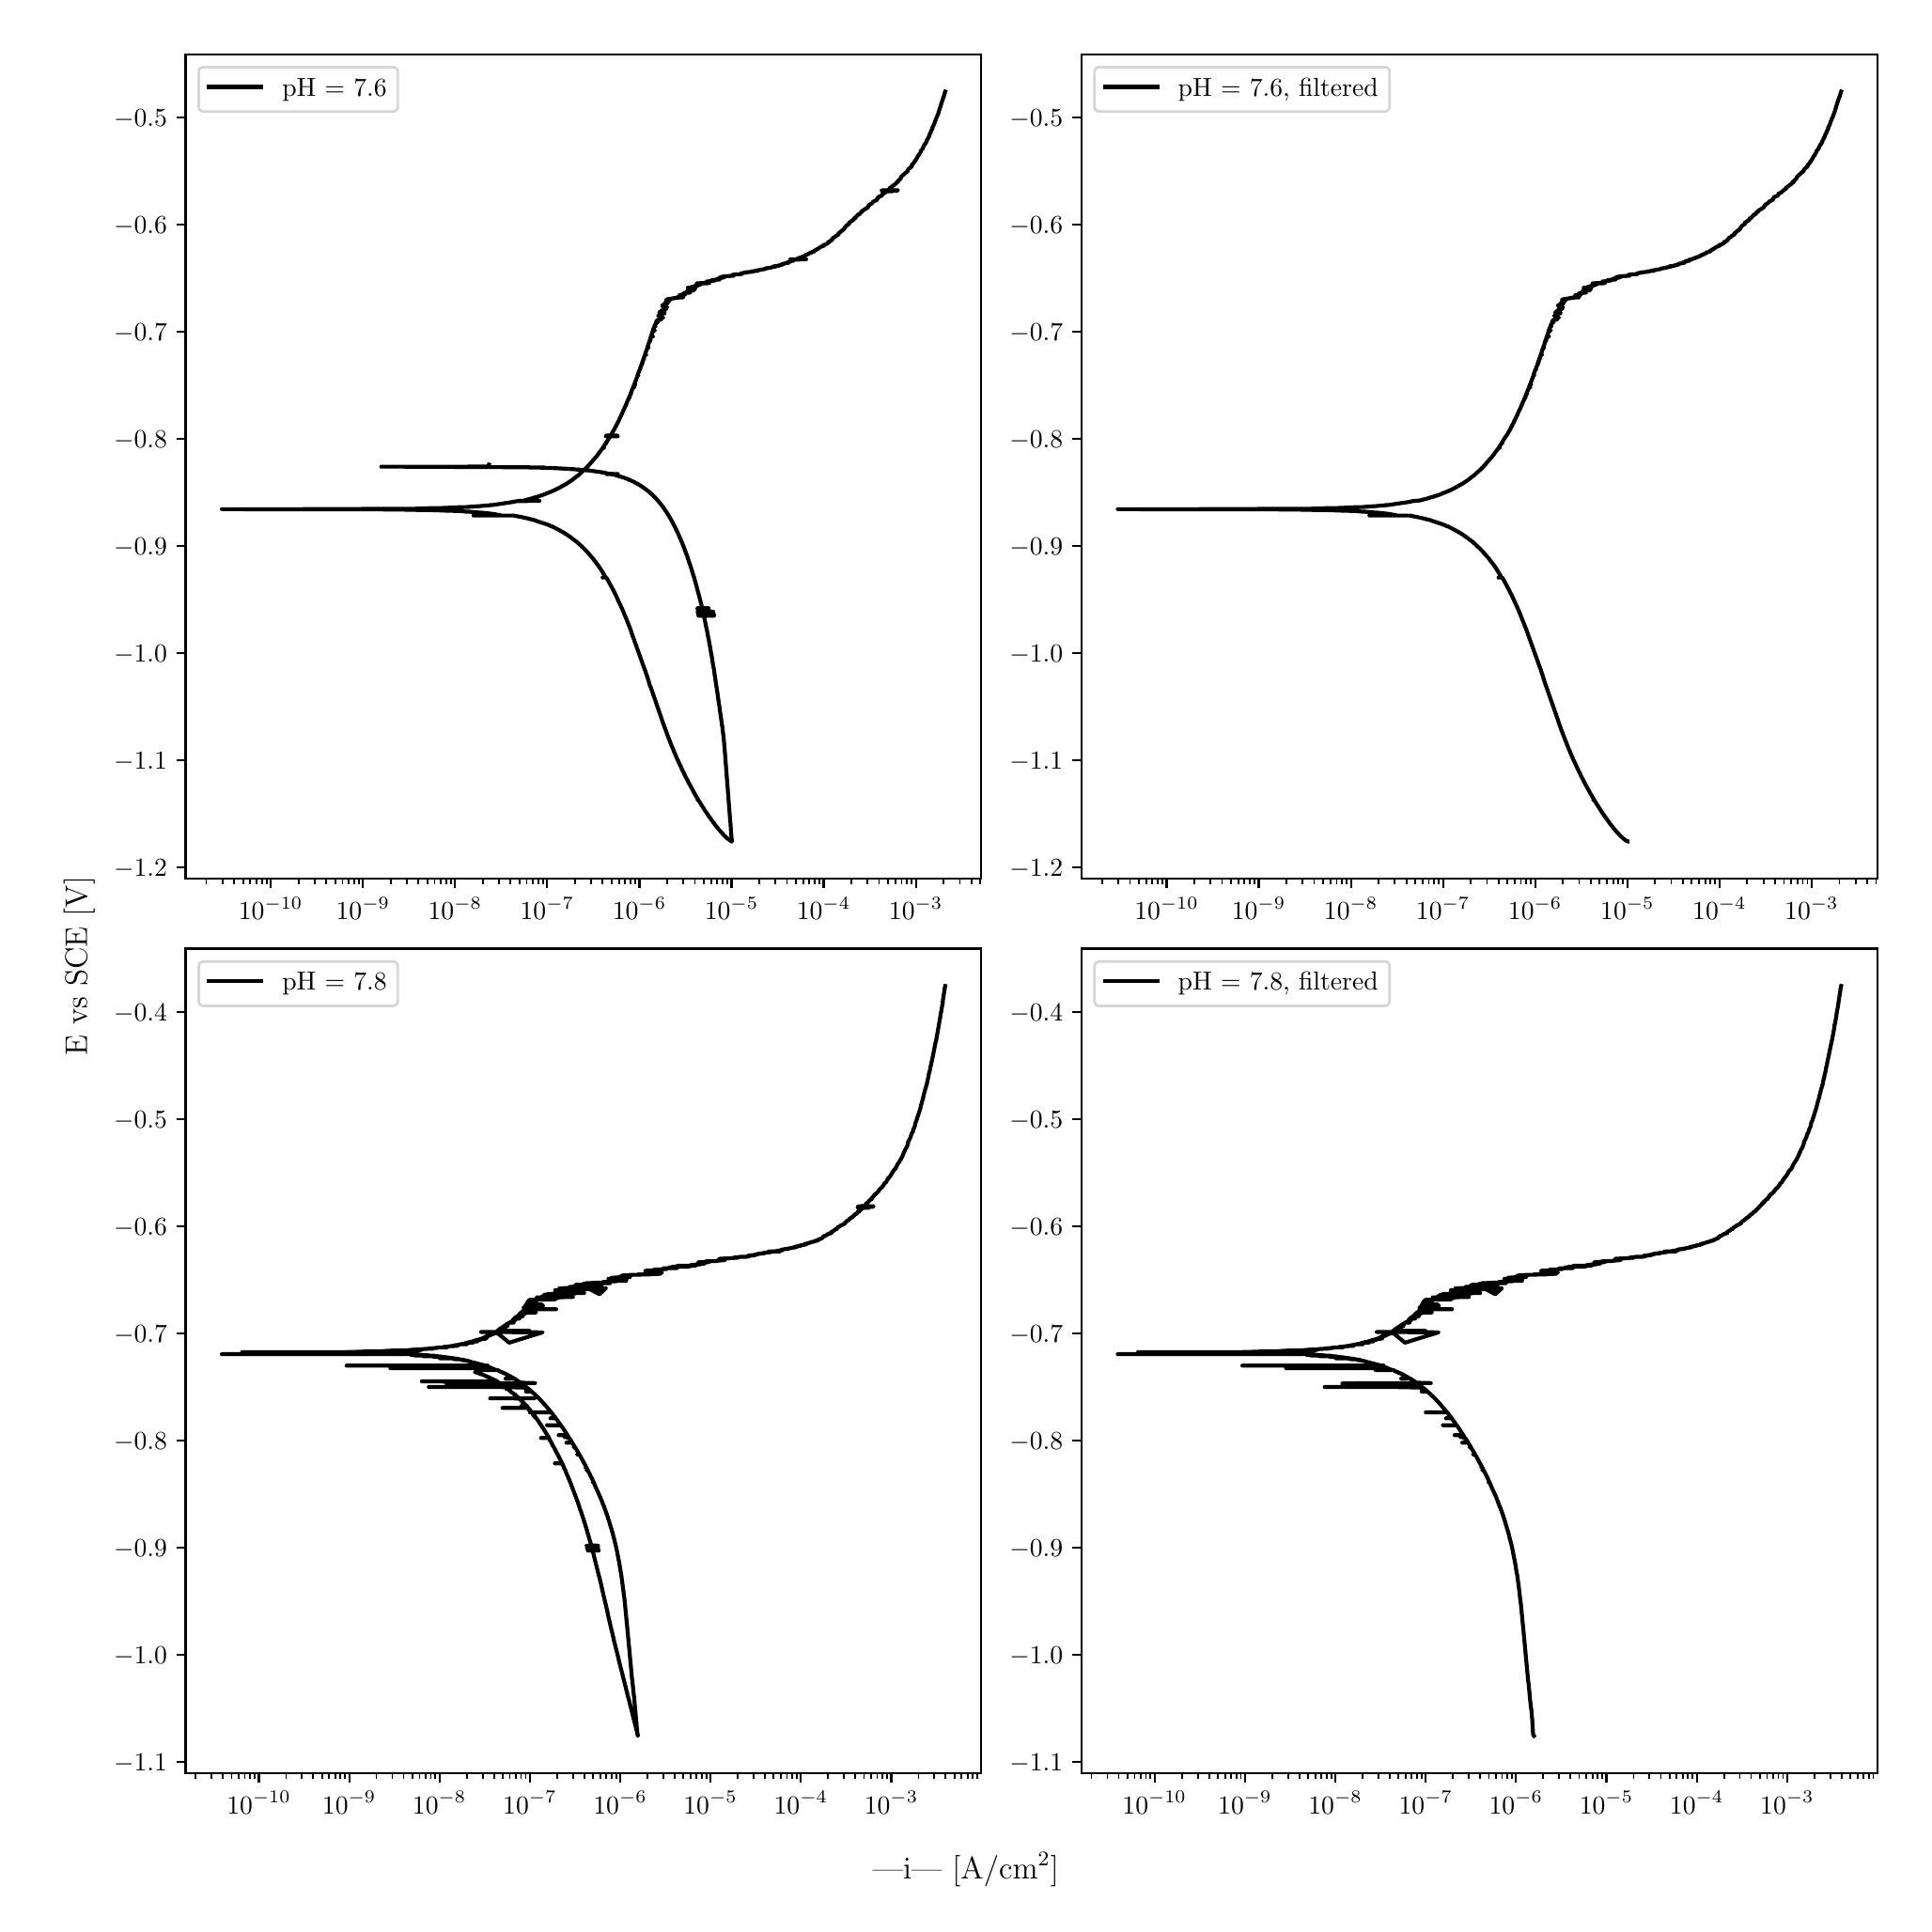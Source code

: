 \begingroup%
\makeatletter%
\begin{pgfpicture}%
\pgfpathrectangle{\pgfpointorigin}{\pgfqpoint{10.0in}{10.0in}}%
\pgfusepath{use as bounding box, clip}%
\begin{pgfscope}%
\pgfsetbuttcap%
\pgfsetmiterjoin%
\definecolor{currentfill}{rgb}{1.0,1.0,1.0}%
\pgfsetfillcolor{currentfill}%
\pgfsetlinewidth{0.0pt}%
\definecolor{currentstroke}{rgb}{1.0,1.0,1.0}%
\pgfsetstrokecolor{currentstroke}%
\pgfsetdash{}{0pt}%
\pgfpathmoveto{\pgfqpoint{0.0in}{0.0in}}%
\pgfpathlineto{\pgfqpoint{10.0in}{0.0in}}%
\pgfpathlineto{\pgfqpoint{10.0in}{10.0in}}%
\pgfpathlineto{\pgfqpoint{0.0in}{10.0in}}%
\pgfpathlineto{\pgfqpoint{0.0in}{0.0in}}%
\pgfpathclose%
\pgfusepath{fill}%
\end{pgfscope}%
\begin{pgfscope}%
\pgfsetbuttcap%
\pgfsetmiterjoin%
\definecolor{currentfill}{rgb}{1.0,1.0,1.0}%
\pgfsetfillcolor{currentfill}%
\pgfsetlinewidth{0.0pt}%
\definecolor{currentstroke}{rgb}{0.0,0.0,0.0}%
\pgfsetstrokecolor{currentstroke}%
\pgfsetstrokeopacity{0.0}%
\pgfsetdash{}{0pt}%
\pgfpathmoveto{\pgfqpoint{0.849in}{5.462in}}%
\pgfpathlineto{\pgfqpoint{5.083in}{5.462in}}%
\pgfpathlineto{\pgfqpoint{5.083in}{9.85in}}%
\pgfpathlineto{\pgfqpoint{0.849in}{9.85in}}%
\pgfpathlineto{\pgfqpoint{0.849in}{5.462in}}%
\pgfpathclose%
\pgfusepath{fill}%
\end{pgfscope}%
\begin{pgfscope}%
\pgfsetbuttcap%
\pgfsetroundjoin%
\definecolor{currentfill}{rgb}{0.0,0.0,0.0}%
\pgfsetfillcolor{currentfill}%
\pgfsetlinewidth{0.803pt}%
\definecolor{currentstroke}{rgb}{0.0,0.0,0.0}%
\pgfsetstrokecolor{currentstroke}%
\pgfsetdash{}{0pt}%
\pgfsys@defobject{currentmarker}{\pgfqpoint{0.0in}{-0.049in}}{\pgfqpoint{0.0in}{0.0in}}{%
\pgfpathmoveto{\pgfqpoint{0.0in}{0.0in}}%
\pgfpathlineto{\pgfqpoint{0.0in}{-0.049in}}%
\pgfusepath{stroke,fill}%
}%
\begin{pgfscope}%
\pgfsys@transformshift{1.302in}{5.462in}%
\pgfsys@useobject{currentmarker}{}%
\end{pgfscope}%
\end{pgfscope}%
\begin{pgfscope}%
\definecolor{textcolor}{rgb}{0.0,0.0,0.0}%
\pgfsetstrokecolor{textcolor}%
\pgfsetfillcolor{textcolor}%
\pgftext[x=1.302in,y=5.364in,,top]{\color{textcolor}\rmfamily\fontsize{10.0}{12.0}\selectfont \(\displaystyle {10^{-10}}\)}%
\end{pgfscope}%
\begin{pgfscope}%
\pgfsetbuttcap%
\pgfsetroundjoin%
\definecolor{currentfill}{rgb}{0.0,0.0,0.0}%
\pgfsetfillcolor{currentfill}%
\pgfsetlinewidth{0.803pt}%
\definecolor{currentstroke}{rgb}{0.0,0.0,0.0}%
\pgfsetstrokecolor{currentstroke}%
\pgfsetdash{}{0pt}%
\pgfsys@defobject{currentmarker}{\pgfqpoint{0.0in}{-0.049in}}{\pgfqpoint{0.0in}{0.0in}}{%
\pgfpathmoveto{\pgfqpoint{0.0in}{0.0in}}%
\pgfpathlineto{\pgfqpoint{0.0in}{-0.049in}}%
\pgfusepath{stroke,fill}%
}%
\begin{pgfscope}%
\pgfsys@transformshift{1.793in}{5.462in}%
\pgfsys@useobject{currentmarker}{}%
\end{pgfscope}%
\end{pgfscope}%
\begin{pgfscope}%
\definecolor{textcolor}{rgb}{0.0,0.0,0.0}%
\pgfsetstrokecolor{textcolor}%
\pgfsetfillcolor{textcolor}%
\pgftext[x=1.793in,y=5.364in,,top]{\color{textcolor}\rmfamily\fontsize{10.0}{12.0}\selectfont \(\displaystyle {10^{-9}}\)}%
\end{pgfscope}%
\begin{pgfscope}%
\pgfsetbuttcap%
\pgfsetroundjoin%
\definecolor{currentfill}{rgb}{0.0,0.0,0.0}%
\pgfsetfillcolor{currentfill}%
\pgfsetlinewidth{0.803pt}%
\definecolor{currentstroke}{rgb}{0.0,0.0,0.0}%
\pgfsetstrokecolor{currentstroke}%
\pgfsetdash{}{0pt}%
\pgfsys@defobject{currentmarker}{\pgfqpoint{0.0in}{-0.049in}}{\pgfqpoint{0.0in}{0.0in}}{%
\pgfpathmoveto{\pgfqpoint{0.0in}{0.0in}}%
\pgfpathlineto{\pgfqpoint{0.0in}{-0.049in}}%
\pgfusepath{stroke,fill}%
}%
\begin{pgfscope}%
\pgfsys@transformshift{2.283in}{5.462in}%
\pgfsys@useobject{currentmarker}{}%
\end{pgfscope}%
\end{pgfscope}%
\begin{pgfscope}%
\definecolor{textcolor}{rgb}{0.0,0.0,0.0}%
\pgfsetstrokecolor{textcolor}%
\pgfsetfillcolor{textcolor}%
\pgftext[x=2.283in,y=5.364in,,top]{\color{textcolor}\rmfamily\fontsize{10.0}{12.0}\selectfont \(\displaystyle {10^{-8}}\)}%
\end{pgfscope}%
\begin{pgfscope}%
\pgfsetbuttcap%
\pgfsetroundjoin%
\definecolor{currentfill}{rgb}{0.0,0.0,0.0}%
\pgfsetfillcolor{currentfill}%
\pgfsetlinewidth{0.803pt}%
\definecolor{currentstroke}{rgb}{0.0,0.0,0.0}%
\pgfsetstrokecolor{currentstroke}%
\pgfsetdash{}{0pt}%
\pgfsys@defobject{currentmarker}{\pgfqpoint{0.0in}{-0.049in}}{\pgfqpoint{0.0in}{0.0in}}{%
\pgfpathmoveto{\pgfqpoint{0.0in}{0.0in}}%
\pgfpathlineto{\pgfqpoint{0.0in}{-0.049in}}%
\pgfusepath{stroke,fill}%
}%
\begin{pgfscope}%
\pgfsys@transformshift{2.773in}{5.462in}%
\pgfsys@useobject{currentmarker}{}%
\end{pgfscope}%
\end{pgfscope}%
\begin{pgfscope}%
\definecolor{textcolor}{rgb}{0.0,0.0,0.0}%
\pgfsetstrokecolor{textcolor}%
\pgfsetfillcolor{textcolor}%
\pgftext[x=2.773in,y=5.364in,,top]{\color{textcolor}\rmfamily\fontsize{10.0}{12.0}\selectfont \(\displaystyle {10^{-7}}\)}%
\end{pgfscope}%
\begin{pgfscope}%
\pgfsetbuttcap%
\pgfsetroundjoin%
\definecolor{currentfill}{rgb}{0.0,0.0,0.0}%
\pgfsetfillcolor{currentfill}%
\pgfsetlinewidth{0.803pt}%
\definecolor{currentstroke}{rgb}{0.0,0.0,0.0}%
\pgfsetstrokecolor{currentstroke}%
\pgfsetdash{}{0pt}%
\pgfsys@defobject{currentmarker}{\pgfqpoint{0.0in}{-0.049in}}{\pgfqpoint{0.0in}{0.0in}}{%
\pgfpathmoveto{\pgfqpoint{0.0in}{0.0in}}%
\pgfpathlineto{\pgfqpoint{0.0in}{-0.049in}}%
\pgfusepath{stroke,fill}%
}%
\begin{pgfscope}%
\pgfsys@transformshift{3.264in}{5.462in}%
\pgfsys@useobject{currentmarker}{}%
\end{pgfscope}%
\end{pgfscope}%
\begin{pgfscope}%
\definecolor{textcolor}{rgb}{0.0,0.0,0.0}%
\pgfsetstrokecolor{textcolor}%
\pgfsetfillcolor{textcolor}%
\pgftext[x=3.264in,y=5.364in,,top]{\color{textcolor}\rmfamily\fontsize{10.0}{12.0}\selectfont \(\displaystyle {10^{-6}}\)}%
\end{pgfscope}%
\begin{pgfscope}%
\pgfsetbuttcap%
\pgfsetroundjoin%
\definecolor{currentfill}{rgb}{0.0,0.0,0.0}%
\pgfsetfillcolor{currentfill}%
\pgfsetlinewidth{0.803pt}%
\definecolor{currentstroke}{rgb}{0.0,0.0,0.0}%
\pgfsetstrokecolor{currentstroke}%
\pgfsetdash{}{0pt}%
\pgfsys@defobject{currentmarker}{\pgfqpoint{0.0in}{-0.049in}}{\pgfqpoint{0.0in}{0.0in}}{%
\pgfpathmoveto{\pgfqpoint{0.0in}{0.0in}}%
\pgfpathlineto{\pgfqpoint{0.0in}{-0.049in}}%
\pgfusepath{stroke,fill}%
}%
\begin{pgfscope}%
\pgfsys@transformshift{3.754in}{5.462in}%
\pgfsys@useobject{currentmarker}{}%
\end{pgfscope}%
\end{pgfscope}%
\begin{pgfscope}%
\definecolor{textcolor}{rgb}{0.0,0.0,0.0}%
\pgfsetstrokecolor{textcolor}%
\pgfsetfillcolor{textcolor}%
\pgftext[x=3.754in,y=5.364in,,top]{\color{textcolor}\rmfamily\fontsize{10.0}{12.0}\selectfont \(\displaystyle {10^{-5}}\)}%
\end{pgfscope}%
\begin{pgfscope}%
\pgfsetbuttcap%
\pgfsetroundjoin%
\definecolor{currentfill}{rgb}{0.0,0.0,0.0}%
\pgfsetfillcolor{currentfill}%
\pgfsetlinewidth{0.803pt}%
\definecolor{currentstroke}{rgb}{0.0,0.0,0.0}%
\pgfsetstrokecolor{currentstroke}%
\pgfsetdash{}{0pt}%
\pgfsys@defobject{currentmarker}{\pgfqpoint{0.0in}{-0.049in}}{\pgfqpoint{0.0in}{0.0in}}{%
\pgfpathmoveto{\pgfqpoint{0.0in}{0.0in}}%
\pgfpathlineto{\pgfqpoint{0.0in}{-0.049in}}%
\pgfusepath{stroke,fill}%
}%
\begin{pgfscope}%
\pgfsys@transformshift{4.244in}{5.462in}%
\pgfsys@useobject{currentmarker}{}%
\end{pgfscope}%
\end{pgfscope}%
\begin{pgfscope}%
\definecolor{textcolor}{rgb}{0.0,0.0,0.0}%
\pgfsetstrokecolor{textcolor}%
\pgfsetfillcolor{textcolor}%
\pgftext[x=4.244in,y=5.364in,,top]{\color{textcolor}\rmfamily\fontsize{10.0}{12.0}\selectfont \(\displaystyle {10^{-4}}\)}%
\end{pgfscope}%
\begin{pgfscope}%
\pgfsetbuttcap%
\pgfsetroundjoin%
\definecolor{currentfill}{rgb}{0.0,0.0,0.0}%
\pgfsetfillcolor{currentfill}%
\pgfsetlinewidth{0.803pt}%
\definecolor{currentstroke}{rgb}{0.0,0.0,0.0}%
\pgfsetstrokecolor{currentstroke}%
\pgfsetdash{}{0pt}%
\pgfsys@defobject{currentmarker}{\pgfqpoint{0.0in}{-0.049in}}{\pgfqpoint{0.0in}{0.0in}}{%
\pgfpathmoveto{\pgfqpoint{0.0in}{0.0in}}%
\pgfpathlineto{\pgfqpoint{0.0in}{-0.049in}}%
\pgfusepath{stroke,fill}%
}%
\begin{pgfscope}%
\pgfsys@transformshift{4.735in}{5.462in}%
\pgfsys@useobject{currentmarker}{}%
\end{pgfscope}%
\end{pgfscope}%
\begin{pgfscope}%
\definecolor{textcolor}{rgb}{0.0,0.0,0.0}%
\pgfsetstrokecolor{textcolor}%
\pgfsetfillcolor{textcolor}%
\pgftext[x=4.735in,y=5.364in,,top]{\color{textcolor}\rmfamily\fontsize{10.0}{12.0}\selectfont \(\displaystyle {10^{-3}}\)}%
\end{pgfscope}%
\begin{pgfscope}%
\pgfsetbuttcap%
\pgfsetroundjoin%
\definecolor{currentfill}{rgb}{0.0,0.0,0.0}%
\pgfsetfillcolor{currentfill}%
\pgfsetlinewidth{0.602pt}%
\definecolor{currentstroke}{rgb}{0.0,0.0,0.0}%
\pgfsetstrokecolor{currentstroke}%
\pgfsetdash{}{0pt}%
\pgfsys@defobject{currentmarker}{\pgfqpoint{0.0in}{-0.028in}}{\pgfqpoint{0.0in}{0.0in}}{%
\pgfpathmoveto{\pgfqpoint{0.0in}{0.0in}}%
\pgfpathlineto{\pgfqpoint{0.0in}{-0.028in}}%
\pgfusepath{stroke,fill}%
}%
\begin{pgfscope}%
\pgfsys@transformshift{0.959in}{5.462in}%
\pgfsys@useobject{currentmarker}{}%
\end{pgfscope}%
\end{pgfscope}%
\begin{pgfscope}%
\pgfsetbuttcap%
\pgfsetroundjoin%
\definecolor{currentfill}{rgb}{0.0,0.0,0.0}%
\pgfsetfillcolor{currentfill}%
\pgfsetlinewidth{0.602pt}%
\definecolor{currentstroke}{rgb}{0.0,0.0,0.0}%
\pgfsetstrokecolor{currentstroke}%
\pgfsetdash{}{0pt}%
\pgfsys@defobject{currentmarker}{\pgfqpoint{0.0in}{-0.028in}}{\pgfqpoint{0.0in}{0.0in}}{%
\pgfpathmoveto{\pgfqpoint{0.0in}{0.0in}}%
\pgfpathlineto{\pgfqpoint{0.0in}{-0.028in}}%
\pgfusepath{stroke,fill}%
}%
\begin{pgfscope}%
\pgfsys@transformshift{1.046in}{5.462in}%
\pgfsys@useobject{currentmarker}{}%
\end{pgfscope}%
\end{pgfscope}%
\begin{pgfscope}%
\pgfsetbuttcap%
\pgfsetroundjoin%
\definecolor{currentfill}{rgb}{0.0,0.0,0.0}%
\pgfsetfillcolor{currentfill}%
\pgfsetlinewidth{0.602pt}%
\definecolor{currentstroke}{rgb}{0.0,0.0,0.0}%
\pgfsetstrokecolor{currentstroke}%
\pgfsetdash{}{0pt}%
\pgfsys@defobject{currentmarker}{\pgfqpoint{0.0in}{-0.028in}}{\pgfqpoint{0.0in}{0.0in}}{%
\pgfpathmoveto{\pgfqpoint{0.0in}{0.0in}}%
\pgfpathlineto{\pgfqpoint{0.0in}{-0.028in}}%
\pgfusepath{stroke,fill}%
}%
\begin{pgfscope}%
\pgfsys@transformshift{1.107in}{5.462in}%
\pgfsys@useobject{currentmarker}{}%
\end{pgfscope}%
\end{pgfscope}%
\begin{pgfscope}%
\pgfsetbuttcap%
\pgfsetroundjoin%
\definecolor{currentfill}{rgb}{0.0,0.0,0.0}%
\pgfsetfillcolor{currentfill}%
\pgfsetlinewidth{0.602pt}%
\definecolor{currentstroke}{rgb}{0.0,0.0,0.0}%
\pgfsetstrokecolor{currentstroke}%
\pgfsetdash{}{0pt}%
\pgfsys@defobject{currentmarker}{\pgfqpoint{0.0in}{-0.028in}}{\pgfqpoint{0.0in}{0.0in}}{%
\pgfpathmoveto{\pgfqpoint{0.0in}{0.0in}}%
\pgfpathlineto{\pgfqpoint{0.0in}{-0.028in}}%
\pgfusepath{stroke,fill}%
}%
\begin{pgfscope}%
\pgfsys@transformshift{1.155in}{5.462in}%
\pgfsys@useobject{currentmarker}{}%
\end{pgfscope}%
\end{pgfscope}%
\begin{pgfscope}%
\pgfsetbuttcap%
\pgfsetroundjoin%
\definecolor{currentfill}{rgb}{0.0,0.0,0.0}%
\pgfsetfillcolor{currentfill}%
\pgfsetlinewidth{0.602pt}%
\definecolor{currentstroke}{rgb}{0.0,0.0,0.0}%
\pgfsetstrokecolor{currentstroke}%
\pgfsetdash{}{0pt}%
\pgfsys@defobject{currentmarker}{\pgfqpoint{0.0in}{-0.028in}}{\pgfqpoint{0.0in}{0.0in}}{%
\pgfpathmoveto{\pgfqpoint{0.0in}{0.0in}}%
\pgfpathlineto{\pgfqpoint{0.0in}{-0.028in}}%
\pgfusepath{stroke,fill}%
}%
\begin{pgfscope}%
\pgfsys@transformshift{1.193in}{5.462in}%
\pgfsys@useobject{currentmarker}{}%
\end{pgfscope}%
\end{pgfscope}%
\begin{pgfscope}%
\pgfsetbuttcap%
\pgfsetroundjoin%
\definecolor{currentfill}{rgb}{0.0,0.0,0.0}%
\pgfsetfillcolor{currentfill}%
\pgfsetlinewidth{0.602pt}%
\definecolor{currentstroke}{rgb}{0.0,0.0,0.0}%
\pgfsetstrokecolor{currentstroke}%
\pgfsetdash{}{0pt}%
\pgfsys@defobject{currentmarker}{\pgfqpoint{0.0in}{-0.028in}}{\pgfqpoint{0.0in}{0.0in}}{%
\pgfpathmoveto{\pgfqpoint{0.0in}{0.0in}}%
\pgfpathlineto{\pgfqpoint{0.0in}{-0.028in}}%
\pgfusepath{stroke,fill}%
}%
\begin{pgfscope}%
\pgfsys@transformshift{1.226in}{5.462in}%
\pgfsys@useobject{currentmarker}{}%
\end{pgfscope}%
\end{pgfscope}%
\begin{pgfscope}%
\pgfsetbuttcap%
\pgfsetroundjoin%
\definecolor{currentfill}{rgb}{0.0,0.0,0.0}%
\pgfsetfillcolor{currentfill}%
\pgfsetlinewidth{0.602pt}%
\definecolor{currentstroke}{rgb}{0.0,0.0,0.0}%
\pgfsetstrokecolor{currentstroke}%
\pgfsetdash{}{0pt}%
\pgfsys@defobject{currentmarker}{\pgfqpoint{0.0in}{-0.028in}}{\pgfqpoint{0.0in}{0.0in}}{%
\pgfpathmoveto{\pgfqpoint{0.0in}{0.0in}}%
\pgfpathlineto{\pgfqpoint{0.0in}{-0.028in}}%
\pgfusepath{stroke,fill}%
}%
\begin{pgfscope}%
\pgfsys@transformshift{1.255in}{5.462in}%
\pgfsys@useobject{currentmarker}{}%
\end{pgfscope}%
\end{pgfscope}%
\begin{pgfscope}%
\pgfsetbuttcap%
\pgfsetroundjoin%
\definecolor{currentfill}{rgb}{0.0,0.0,0.0}%
\pgfsetfillcolor{currentfill}%
\pgfsetlinewidth{0.602pt}%
\definecolor{currentstroke}{rgb}{0.0,0.0,0.0}%
\pgfsetstrokecolor{currentstroke}%
\pgfsetdash{}{0pt}%
\pgfsys@defobject{currentmarker}{\pgfqpoint{0.0in}{-0.028in}}{\pgfqpoint{0.0in}{0.0in}}{%
\pgfpathmoveto{\pgfqpoint{0.0in}{0.0in}}%
\pgfpathlineto{\pgfqpoint{0.0in}{-0.028in}}%
\pgfusepath{stroke,fill}%
}%
\begin{pgfscope}%
\pgfsys@transformshift{1.28in}{5.462in}%
\pgfsys@useobject{currentmarker}{}%
\end{pgfscope}%
\end{pgfscope}%
\begin{pgfscope}%
\pgfsetbuttcap%
\pgfsetroundjoin%
\definecolor{currentfill}{rgb}{0.0,0.0,0.0}%
\pgfsetfillcolor{currentfill}%
\pgfsetlinewidth{0.602pt}%
\definecolor{currentstroke}{rgb}{0.0,0.0,0.0}%
\pgfsetstrokecolor{currentstroke}%
\pgfsetdash{}{0pt}%
\pgfsys@defobject{currentmarker}{\pgfqpoint{0.0in}{-0.028in}}{\pgfqpoint{0.0in}{0.0in}}{%
\pgfpathmoveto{\pgfqpoint{0.0in}{0.0in}}%
\pgfpathlineto{\pgfqpoint{0.0in}{-0.028in}}%
\pgfusepath{stroke,fill}%
}%
\begin{pgfscope}%
\pgfsys@transformshift{1.45in}{5.462in}%
\pgfsys@useobject{currentmarker}{}%
\end{pgfscope}%
\end{pgfscope}%
\begin{pgfscope}%
\pgfsetbuttcap%
\pgfsetroundjoin%
\definecolor{currentfill}{rgb}{0.0,0.0,0.0}%
\pgfsetfillcolor{currentfill}%
\pgfsetlinewidth{0.602pt}%
\definecolor{currentstroke}{rgb}{0.0,0.0,0.0}%
\pgfsetstrokecolor{currentstroke}%
\pgfsetdash{}{0pt}%
\pgfsys@defobject{currentmarker}{\pgfqpoint{0.0in}{-0.028in}}{\pgfqpoint{0.0in}{0.0in}}{%
\pgfpathmoveto{\pgfqpoint{0.0in}{0.0in}}%
\pgfpathlineto{\pgfqpoint{0.0in}{-0.028in}}%
\pgfusepath{stroke,fill}%
}%
\begin{pgfscope}%
\pgfsys@transformshift{1.536in}{5.462in}%
\pgfsys@useobject{currentmarker}{}%
\end{pgfscope}%
\end{pgfscope}%
\begin{pgfscope}%
\pgfsetbuttcap%
\pgfsetroundjoin%
\definecolor{currentfill}{rgb}{0.0,0.0,0.0}%
\pgfsetfillcolor{currentfill}%
\pgfsetlinewidth{0.602pt}%
\definecolor{currentstroke}{rgb}{0.0,0.0,0.0}%
\pgfsetstrokecolor{currentstroke}%
\pgfsetdash{}{0pt}%
\pgfsys@defobject{currentmarker}{\pgfqpoint{0.0in}{-0.028in}}{\pgfqpoint{0.0in}{0.0in}}{%
\pgfpathmoveto{\pgfqpoint{0.0in}{0.0in}}%
\pgfpathlineto{\pgfqpoint{0.0in}{-0.028in}}%
\pgfusepath{stroke,fill}%
}%
\begin{pgfscope}%
\pgfsys@transformshift{1.597in}{5.462in}%
\pgfsys@useobject{currentmarker}{}%
\end{pgfscope}%
\end{pgfscope}%
\begin{pgfscope}%
\pgfsetbuttcap%
\pgfsetroundjoin%
\definecolor{currentfill}{rgb}{0.0,0.0,0.0}%
\pgfsetfillcolor{currentfill}%
\pgfsetlinewidth{0.602pt}%
\definecolor{currentstroke}{rgb}{0.0,0.0,0.0}%
\pgfsetstrokecolor{currentstroke}%
\pgfsetdash{}{0pt}%
\pgfsys@defobject{currentmarker}{\pgfqpoint{0.0in}{-0.028in}}{\pgfqpoint{0.0in}{0.0in}}{%
\pgfpathmoveto{\pgfqpoint{0.0in}{0.0in}}%
\pgfpathlineto{\pgfqpoint{0.0in}{-0.028in}}%
\pgfusepath{stroke,fill}%
}%
\begin{pgfscope}%
\pgfsys@transformshift{1.645in}{5.462in}%
\pgfsys@useobject{currentmarker}{}%
\end{pgfscope}%
\end{pgfscope}%
\begin{pgfscope}%
\pgfsetbuttcap%
\pgfsetroundjoin%
\definecolor{currentfill}{rgb}{0.0,0.0,0.0}%
\pgfsetfillcolor{currentfill}%
\pgfsetlinewidth{0.602pt}%
\definecolor{currentstroke}{rgb}{0.0,0.0,0.0}%
\pgfsetstrokecolor{currentstroke}%
\pgfsetdash{}{0pt}%
\pgfsys@defobject{currentmarker}{\pgfqpoint{0.0in}{-0.028in}}{\pgfqpoint{0.0in}{0.0in}}{%
\pgfpathmoveto{\pgfqpoint{0.0in}{0.0in}}%
\pgfpathlineto{\pgfqpoint{0.0in}{-0.028in}}%
\pgfusepath{stroke,fill}%
}%
\begin{pgfscope}%
\pgfsys@transformshift{1.684in}{5.462in}%
\pgfsys@useobject{currentmarker}{}%
\end{pgfscope}%
\end{pgfscope}%
\begin{pgfscope}%
\pgfsetbuttcap%
\pgfsetroundjoin%
\definecolor{currentfill}{rgb}{0.0,0.0,0.0}%
\pgfsetfillcolor{currentfill}%
\pgfsetlinewidth{0.602pt}%
\definecolor{currentstroke}{rgb}{0.0,0.0,0.0}%
\pgfsetstrokecolor{currentstroke}%
\pgfsetdash{}{0pt}%
\pgfsys@defobject{currentmarker}{\pgfqpoint{0.0in}{-0.028in}}{\pgfqpoint{0.0in}{0.0in}}{%
\pgfpathmoveto{\pgfqpoint{0.0in}{0.0in}}%
\pgfpathlineto{\pgfqpoint{0.0in}{-0.028in}}%
\pgfusepath{stroke,fill}%
}%
\begin{pgfscope}%
\pgfsys@transformshift{1.717in}{5.462in}%
\pgfsys@useobject{currentmarker}{}%
\end{pgfscope}%
\end{pgfscope}%
\begin{pgfscope}%
\pgfsetbuttcap%
\pgfsetroundjoin%
\definecolor{currentfill}{rgb}{0.0,0.0,0.0}%
\pgfsetfillcolor{currentfill}%
\pgfsetlinewidth{0.602pt}%
\definecolor{currentstroke}{rgb}{0.0,0.0,0.0}%
\pgfsetstrokecolor{currentstroke}%
\pgfsetdash{}{0pt}%
\pgfsys@defobject{currentmarker}{\pgfqpoint{0.0in}{-0.028in}}{\pgfqpoint{0.0in}{0.0in}}{%
\pgfpathmoveto{\pgfqpoint{0.0in}{0.0in}}%
\pgfpathlineto{\pgfqpoint{0.0in}{-0.028in}}%
\pgfusepath{stroke,fill}%
}%
\begin{pgfscope}%
\pgfsys@transformshift{1.745in}{5.462in}%
\pgfsys@useobject{currentmarker}{}%
\end{pgfscope}%
\end{pgfscope}%
\begin{pgfscope}%
\pgfsetbuttcap%
\pgfsetroundjoin%
\definecolor{currentfill}{rgb}{0.0,0.0,0.0}%
\pgfsetfillcolor{currentfill}%
\pgfsetlinewidth{0.602pt}%
\definecolor{currentstroke}{rgb}{0.0,0.0,0.0}%
\pgfsetstrokecolor{currentstroke}%
\pgfsetdash{}{0pt}%
\pgfsys@defobject{currentmarker}{\pgfqpoint{0.0in}{-0.028in}}{\pgfqpoint{0.0in}{0.0in}}{%
\pgfpathmoveto{\pgfqpoint{0.0in}{0.0in}}%
\pgfpathlineto{\pgfqpoint{0.0in}{-0.028in}}%
\pgfusepath{stroke,fill}%
}%
\begin{pgfscope}%
\pgfsys@transformshift{1.77in}{5.462in}%
\pgfsys@useobject{currentmarker}{}%
\end{pgfscope}%
\end{pgfscope}%
\begin{pgfscope}%
\pgfsetbuttcap%
\pgfsetroundjoin%
\definecolor{currentfill}{rgb}{0.0,0.0,0.0}%
\pgfsetfillcolor{currentfill}%
\pgfsetlinewidth{0.602pt}%
\definecolor{currentstroke}{rgb}{0.0,0.0,0.0}%
\pgfsetstrokecolor{currentstroke}%
\pgfsetdash{}{0pt}%
\pgfsys@defobject{currentmarker}{\pgfqpoint{0.0in}{-0.028in}}{\pgfqpoint{0.0in}{0.0in}}{%
\pgfpathmoveto{\pgfqpoint{0.0in}{0.0in}}%
\pgfpathlineto{\pgfqpoint{0.0in}{-0.028in}}%
\pgfusepath{stroke,fill}%
}%
\begin{pgfscope}%
\pgfsys@transformshift{1.94in}{5.462in}%
\pgfsys@useobject{currentmarker}{}%
\end{pgfscope}%
\end{pgfscope}%
\begin{pgfscope}%
\pgfsetbuttcap%
\pgfsetroundjoin%
\definecolor{currentfill}{rgb}{0.0,0.0,0.0}%
\pgfsetfillcolor{currentfill}%
\pgfsetlinewidth{0.602pt}%
\definecolor{currentstroke}{rgb}{0.0,0.0,0.0}%
\pgfsetstrokecolor{currentstroke}%
\pgfsetdash{}{0pt}%
\pgfsys@defobject{currentmarker}{\pgfqpoint{0.0in}{-0.028in}}{\pgfqpoint{0.0in}{0.0in}}{%
\pgfpathmoveto{\pgfqpoint{0.0in}{0.0in}}%
\pgfpathlineto{\pgfqpoint{0.0in}{-0.028in}}%
\pgfusepath{stroke,fill}%
}%
\begin{pgfscope}%
\pgfsys@transformshift{2.026in}{5.462in}%
\pgfsys@useobject{currentmarker}{}%
\end{pgfscope}%
\end{pgfscope}%
\begin{pgfscope}%
\pgfsetbuttcap%
\pgfsetroundjoin%
\definecolor{currentfill}{rgb}{0.0,0.0,0.0}%
\pgfsetfillcolor{currentfill}%
\pgfsetlinewidth{0.602pt}%
\definecolor{currentstroke}{rgb}{0.0,0.0,0.0}%
\pgfsetstrokecolor{currentstroke}%
\pgfsetdash{}{0pt}%
\pgfsys@defobject{currentmarker}{\pgfqpoint{0.0in}{-0.028in}}{\pgfqpoint{0.0in}{0.0in}}{%
\pgfpathmoveto{\pgfqpoint{0.0in}{0.0in}}%
\pgfpathlineto{\pgfqpoint{0.0in}{-0.028in}}%
\pgfusepath{stroke,fill}%
}%
\begin{pgfscope}%
\pgfsys@transformshift{2.088in}{5.462in}%
\pgfsys@useobject{currentmarker}{}%
\end{pgfscope}%
\end{pgfscope}%
\begin{pgfscope}%
\pgfsetbuttcap%
\pgfsetroundjoin%
\definecolor{currentfill}{rgb}{0.0,0.0,0.0}%
\pgfsetfillcolor{currentfill}%
\pgfsetlinewidth{0.602pt}%
\definecolor{currentstroke}{rgb}{0.0,0.0,0.0}%
\pgfsetstrokecolor{currentstroke}%
\pgfsetdash{}{0pt}%
\pgfsys@defobject{currentmarker}{\pgfqpoint{0.0in}{-0.028in}}{\pgfqpoint{0.0in}{0.0in}}{%
\pgfpathmoveto{\pgfqpoint{0.0in}{0.0in}}%
\pgfpathlineto{\pgfqpoint{0.0in}{-0.028in}}%
\pgfusepath{stroke,fill}%
}%
\begin{pgfscope}%
\pgfsys@transformshift{2.135in}{5.462in}%
\pgfsys@useobject{currentmarker}{}%
\end{pgfscope}%
\end{pgfscope}%
\begin{pgfscope}%
\pgfsetbuttcap%
\pgfsetroundjoin%
\definecolor{currentfill}{rgb}{0.0,0.0,0.0}%
\pgfsetfillcolor{currentfill}%
\pgfsetlinewidth{0.602pt}%
\definecolor{currentstroke}{rgb}{0.0,0.0,0.0}%
\pgfsetstrokecolor{currentstroke}%
\pgfsetdash{}{0pt}%
\pgfsys@defobject{currentmarker}{\pgfqpoint{0.0in}{-0.028in}}{\pgfqpoint{0.0in}{0.0in}}{%
\pgfpathmoveto{\pgfqpoint{0.0in}{0.0in}}%
\pgfpathlineto{\pgfqpoint{0.0in}{-0.028in}}%
\pgfusepath{stroke,fill}%
}%
\begin{pgfscope}%
\pgfsys@transformshift{2.174in}{5.462in}%
\pgfsys@useobject{currentmarker}{}%
\end{pgfscope}%
\end{pgfscope}%
\begin{pgfscope}%
\pgfsetbuttcap%
\pgfsetroundjoin%
\definecolor{currentfill}{rgb}{0.0,0.0,0.0}%
\pgfsetfillcolor{currentfill}%
\pgfsetlinewidth{0.602pt}%
\definecolor{currentstroke}{rgb}{0.0,0.0,0.0}%
\pgfsetstrokecolor{currentstroke}%
\pgfsetdash{}{0pt}%
\pgfsys@defobject{currentmarker}{\pgfqpoint{0.0in}{-0.028in}}{\pgfqpoint{0.0in}{0.0in}}{%
\pgfpathmoveto{\pgfqpoint{0.0in}{0.0in}}%
\pgfpathlineto{\pgfqpoint{0.0in}{-0.028in}}%
\pgfusepath{stroke,fill}%
}%
\begin{pgfscope}%
\pgfsys@transformshift{2.207in}{5.462in}%
\pgfsys@useobject{currentmarker}{}%
\end{pgfscope}%
\end{pgfscope}%
\begin{pgfscope}%
\pgfsetbuttcap%
\pgfsetroundjoin%
\definecolor{currentfill}{rgb}{0.0,0.0,0.0}%
\pgfsetfillcolor{currentfill}%
\pgfsetlinewidth{0.602pt}%
\definecolor{currentstroke}{rgb}{0.0,0.0,0.0}%
\pgfsetstrokecolor{currentstroke}%
\pgfsetdash{}{0pt}%
\pgfsys@defobject{currentmarker}{\pgfqpoint{0.0in}{-0.028in}}{\pgfqpoint{0.0in}{0.0in}}{%
\pgfpathmoveto{\pgfqpoint{0.0in}{0.0in}}%
\pgfpathlineto{\pgfqpoint{0.0in}{-0.028in}}%
\pgfusepath{stroke,fill}%
}%
\begin{pgfscope}%
\pgfsys@transformshift{2.235in}{5.462in}%
\pgfsys@useobject{currentmarker}{}%
\end{pgfscope}%
\end{pgfscope}%
\begin{pgfscope}%
\pgfsetbuttcap%
\pgfsetroundjoin%
\definecolor{currentfill}{rgb}{0.0,0.0,0.0}%
\pgfsetfillcolor{currentfill}%
\pgfsetlinewidth{0.602pt}%
\definecolor{currentstroke}{rgb}{0.0,0.0,0.0}%
\pgfsetstrokecolor{currentstroke}%
\pgfsetdash{}{0pt}%
\pgfsys@defobject{currentmarker}{\pgfqpoint{0.0in}{-0.028in}}{\pgfqpoint{0.0in}{0.0in}}{%
\pgfpathmoveto{\pgfqpoint{0.0in}{0.0in}}%
\pgfpathlineto{\pgfqpoint{0.0in}{-0.028in}}%
\pgfusepath{stroke,fill}%
}%
\begin{pgfscope}%
\pgfsys@transformshift{2.26in}{5.462in}%
\pgfsys@useobject{currentmarker}{}%
\end{pgfscope}%
\end{pgfscope}%
\begin{pgfscope}%
\pgfsetbuttcap%
\pgfsetroundjoin%
\definecolor{currentfill}{rgb}{0.0,0.0,0.0}%
\pgfsetfillcolor{currentfill}%
\pgfsetlinewidth{0.602pt}%
\definecolor{currentstroke}{rgb}{0.0,0.0,0.0}%
\pgfsetstrokecolor{currentstroke}%
\pgfsetdash{}{0pt}%
\pgfsys@defobject{currentmarker}{\pgfqpoint{0.0in}{-0.028in}}{\pgfqpoint{0.0in}{0.0in}}{%
\pgfpathmoveto{\pgfqpoint{0.0in}{0.0in}}%
\pgfpathlineto{\pgfqpoint{0.0in}{-0.028in}}%
\pgfusepath{stroke,fill}%
}%
\begin{pgfscope}%
\pgfsys@transformshift{2.43in}{5.462in}%
\pgfsys@useobject{currentmarker}{}%
\end{pgfscope}%
\end{pgfscope}%
\begin{pgfscope}%
\pgfsetbuttcap%
\pgfsetroundjoin%
\definecolor{currentfill}{rgb}{0.0,0.0,0.0}%
\pgfsetfillcolor{currentfill}%
\pgfsetlinewidth{0.602pt}%
\definecolor{currentstroke}{rgb}{0.0,0.0,0.0}%
\pgfsetstrokecolor{currentstroke}%
\pgfsetdash{}{0pt}%
\pgfsys@defobject{currentmarker}{\pgfqpoint{0.0in}{-0.028in}}{\pgfqpoint{0.0in}{0.0in}}{%
\pgfpathmoveto{\pgfqpoint{0.0in}{0.0in}}%
\pgfpathlineto{\pgfqpoint{0.0in}{-0.028in}}%
\pgfusepath{stroke,fill}%
}%
\begin{pgfscope}%
\pgfsys@transformshift{2.517in}{5.462in}%
\pgfsys@useobject{currentmarker}{}%
\end{pgfscope}%
\end{pgfscope}%
\begin{pgfscope}%
\pgfsetbuttcap%
\pgfsetroundjoin%
\definecolor{currentfill}{rgb}{0.0,0.0,0.0}%
\pgfsetfillcolor{currentfill}%
\pgfsetlinewidth{0.602pt}%
\definecolor{currentstroke}{rgb}{0.0,0.0,0.0}%
\pgfsetstrokecolor{currentstroke}%
\pgfsetdash{}{0pt}%
\pgfsys@defobject{currentmarker}{\pgfqpoint{0.0in}{-0.028in}}{\pgfqpoint{0.0in}{0.0in}}{%
\pgfpathmoveto{\pgfqpoint{0.0in}{0.0in}}%
\pgfpathlineto{\pgfqpoint{0.0in}{-0.028in}}%
\pgfusepath{stroke,fill}%
}%
\begin{pgfscope}%
\pgfsys@transformshift{2.578in}{5.462in}%
\pgfsys@useobject{currentmarker}{}%
\end{pgfscope}%
\end{pgfscope}%
\begin{pgfscope}%
\pgfsetbuttcap%
\pgfsetroundjoin%
\definecolor{currentfill}{rgb}{0.0,0.0,0.0}%
\pgfsetfillcolor{currentfill}%
\pgfsetlinewidth{0.602pt}%
\definecolor{currentstroke}{rgb}{0.0,0.0,0.0}%
\pgfsetstrokecolor{currentstroke}%
\pgfsetdash{}{0pt}%
\pgfsys@defobject{currentmarker}{\pgfqpoint{0.0in}{-0.028in}}{\pgfqpoint{0.0in}{0.0in}}{%
\pgfpathmoveto{\pgfqpoint{0.0in}{0.0in}}%
\pgfpathlineto{\pgfqpoint{0.0in}{-0.028in}}%
\pgfusepath{stroke,fill}%
}%
\begin{pgfscope}%
\pgfsys@transformshift{2.626in}{5.462in}%
\pgfsys@useobject{currentmarker}{}%
\end{pgfscope}%
\end{pgfscope}%
\begin{pgfscope}%
\pgfsetbuttcap%
\pgfsetroundjoin%
\definecolor{currentfill}{rgb}{0.0,0.0,0.0}%
\pgfsetfillcolor{currentfill}%
\pgfsetlinewidth{0.602pt}%
\definecolor{currentstroke}{rgb}{0.0,0.0,0.0}%
\pgfsetstrokecolor{currentstroke}%
\pgfsetdash{}{0pt}%
\pgfsys@defobject{currentmarker}{\pgfqpoint{0.0in}{-0.028in}}{\pgfqpoint{0.0in}{0.0in}}{%
\pgfpathmoveto{\pgfqpoint{0.0in}{0.0in}}%
\pgfpathlineto{\pgfqpoint{0.0in}{-0.028in}}%
\pgfusepath{stroke,fill}%
}%
\begin{pgfscope}%
\pgfsys@transformshift{2.664in}{5.462in}%
\pgfsys@useobject{currentmarker}{}%
\end{pgfscope}%
\end{pgfscope}%
\begin{pgfscope}%
\pgfsetbuttcap%
\pgfsetroundjoin%
\definecolor{currentfill}{rgb}{0.0,0.0,0.0}%
\pgfsetfillcolor{currentfill}%
\pgfsetlinewidth{0.602pt}%
\definecolor{currentstroke}{rgb}{0.0,0.0,0.0}%
\pgfsetstrokecolor{currentstroke}%
\pgfsetdash{}{0pt}%
\pgfsys@defobject{currentmarker}{\pgfqpoint{0.0in}{-0.028in}}{\pgfqpoint{0.0in}{0.0in}}{%
\pgfpathmoveto{\pgfqpoint{0.0in}{0.0in}}%
\pgfpathlineto{\pgfqpoint{0.0in}{-0.028in}}%
\pgfusepath{stroke,fill}%
}%
\begin{pgfscope}%
\pgfsys@transformshift{2.697in}{5.462in}%
\pgfsys@useobject{currentmarker}{}%
\end{pgfscope}%
\end{pgfscope}%
\begin{pgfscope}%
\pgfsetbuttcap%
\pgfsetroundjoin%
\definecolor{currentfill}{rgb}{0.0,0.0,0.0}%
\pgfsetfillcolor{currentfill}%
\pgfsetlinewidth{0.602pt}%
\definecolor{currentstroke}{rgb}{0.0,0.0,0.0}%
\pgfsetstrokecolor{currentstroke}%
\pgfsetdash{}{0pt}%
\pgfsys@defobject{currentmarker}{\pgfqpoint{0.0in}{-0.028in}}{\pgfqpoint{0.0in}{0.0in}}{%
\pgfpathmoveto{\pgfqpoint{0.0in}{0.0in}}%
\pgfpathlineto{\pgfqpoint{0.0in}{-0.028in}}%
\pgfusepath{stroke,fill}%
}%
\begin{pgfscope}%
\pgfsys@transformshift{2.726in}{5.462in}%
\pgfsys@useobject{currentmarker}{}%
\end{pgfscope}%
\end{pgfscope}%
\begin{pgfscope}%
\pgfsetbuttcap%
\pgfsetroundjoin%
\definecolor{currentfill}{rgb}{0.0,0.0,0.0}%
\pgfsetfillcolor{currentfill}%
\pgfsetlinewidth{0.602pt}%
\definecolor{currentstroke}{rgb}{0.0,0.0,0.0}%
\pgfsetstrokecolor{currentstroke}%
\pgfsetdash{}{0pt}%
\pgfsys@defobject{currentmarker}{\pgfqpoint{0.0in}{-0.028in}}{\pgfqpoint{0.0in}{0.0in}}{%
\pgfpathmoveto{\pgfqpoint{0.0in}{0.0in}}%
\pgfpathlineto{\pgfqpoint{0.0in}{-0.028in}}%
\pgfusepath{stroke,fill}%
}%
\begin{pgfscope}%
\pgfsys@transformshift{2.751in}{5.462in}%
\pgfsys@useobject{currentmarker}{}%
\end{pgfscope}%
\end{pgfscope}%
\begin{pgfscope}%
\pgfsetbuttcap%
\pgfsetroundjoin%
\definecolor{currentfill}{rgb}{0.0,0.0,0.0}%
\pgfsetfillcolor{currentfill}%
\pgfsetlinewidth{0.602pt}%
\definecolor{currentstroke}{rgb}{0.0,0.0,0.0}%
\pgfsetstrokecolor{currentstroke}%
\pgfsetdash{}{0pt}%
\pgfsys@defobject{currentmarker}{\pgfqpoint{0.0in}{-0.028in}}{\pgfqpoint{0.0in}{0.0in}}{%
\pgfpathmoveto{\pgfqpoint{0.0in}{0.0in}}%
\pgfpathlineto{\pgfqpoint{0.0in}{-0.028in}}%
\pgfusepath{stroke,fill}%
}%
\begin{pgfscope}%
\pgfsys@transformshift{2.921in}{5.462in}%
\pgfsys@useobject{currentmarker}{}%
\end{pgfscope}%
\end{pgfscope}%
\begin{pgfscope}%
\pgfsetbuttcap%
\pgfsetroundjoin%
\definecolor{currentfill}{rgb}{0.0,0.0,0.0}%
\pgfsetfillcolor{currentfill}%
\pgfsetlinewidth{0.602pt}%
\definecolor{currentstroke}{rgb}{0.0,0.0,0.0}%
\pgfsetstrokecolor{currentstroke}%
\pgfsetdash{}{0pt}%
\pgfsys@defobject{currentmarker}{\pgfqpoint{0.0in}{-0.028in}}{\pgfqpoint{0.0in}{0.0in}}{%
\pgfpathmoveto{\pgfqpoint{0.0in}{0.0in}}%
\pgfpathlineto{\pgfqpoint{0.0in}{-0.028in}}%
\pgfusepath{stroke,fill}%
}%
\begin{pgfscope}%
\pgfsys@transformshift{3.007in}{5.462in}%
\pgfsys@useobject{currentmarker}{}%
\end{pgfscope}%
\end{pgfscope}%
\begin{pgfscope}%
\pgfsetbuttcap%
\pgfsetroundjoin%
\definecolor{currentfill}{rgb}{0.0,0.0,0.0}%
\pgfsetfillcolor{currentfill}%
\pgfsetlinewidth{0.602pt}%
\definecolor{currentstroke}{rgb}{0.0,0.0,0.0}%
\pgfsetstrokecolor{currentstroke}%
\pgfsetdash{}{0pt}%
\pgfsys@defobject{currentmarker}{\pgfqpoint{0.0in}{-0.028in}}{\pgfqpoint{0.0in}{0.0in}}{%
\pgfpathmoveto{\pgfqpoint{0.0in}{0.0in}}%
\pgfpathlineto{\pgfqpoint{0.0in}{-0.028in}}%
\pgfusepath{stroke,fill}%
}%
\begin{pgfscope}%
\pgfsys@transformshift{3.068in}{5.462in}%
\pgfsys@useobject{currentmarker}{}%
\end{pgfscope}%
\end{pgfscope}%
\begin{pgfscope}%
\pgfsetbuttcap%
\pgfsetroundjoin%
\definecolor{currentfill}{rgb}{0.0,0.0,0.0}%
\pgfsetfillcolor{currentfill}%
\pgfsetlinewidth{0.602pt}%
\definecolor{currentstroke}{rgb}{0.0,0.0,0.0}%
\pgfsetstrokecolor{currentstroke}%
\pgfsetdash{}{0pt}%
\pgfsys@defobject{currentmarker}{\pgfqpoint{0.0in}{-0.028in}}{\pgfqpoint{0.0in}{0.0in}}{%
\pgfpathmoveto{\pgfqpoint{0.0in}{0.0in}}%
\pgfpathlineto{\pgfqpoint{0.0in}{-0.028in}}%
\pgfusepath{stroke,fill}%
}%
\begin{pgfscope}%
\pgfsys@transformshift{3.116in}{5.462in}%
\pgfsys@useobject{currentmarker}{}%
\end{pgfscope}%
\end{pgfscope}%
\begin{pgfscope}%
\pgfsetbuttcap%
\pgfsetroundjoin%
\definecolor{currentfill}{rgb}{0.0,0.0,0.0}%
\pgfsetfillcolor{currentfill}%
\pgfsetlinewidth{0.602pt}%
\definecolor{currentstroke}{rgb}{0.0,0.0,0.0}%
\pgfsetstrokecolor{currentstroke}%
\pgfsetdash{}{0pt}%
\pgfsys@defobject{currentmarker}{\pgfqpoint{0.0in}{-0.028in}}{\pgfqpoint{0.0in}{0.0in}}{%
\pgfpathmoveto{\pgfqpoint{0.0in}{0.0in}}%
\pgfpathlineto{\pgfqpoint{0.0in}{-0.028in}}%
\pgfusepath{stroke,fill}%
}%
\begin{pgfscope}%
\pgfsys@transformshift{3.155in}{5.462in}%
\pgfsys@useobject{currentmarker}{}%
\end{pgfscope}%
\end{pgfscope}%
\begin{pgfscope}%
\pgfsetbuttcap%
\pgfsetroundjoin%
\definecolor{currentfill}{rgb}{0.0,0.0,0.0}%
\pgfsetfillcolor{currentfill}%
\pgfsetlinewidth{0.602pt}%
\definecolor{currentstroke}{rgb}{0.0,0.0,0.0}%
\pgfsetstrokecolor{currentstroke}%
\pgfsetdash{}{0pt}%
\pgfsys@defobject{currentmarker}{\pgfqpoint{0.0in}{-0.028in}}{\pgfqpoint{0.0in}{0.0in}}{%
\pgfpathmoveto{\pgfqpoint{0.0in}{0.0in}}%
\pgfpathlineto{\pgfqpoint{0.0in}{-0.028in}}%
\pgfusepath{stroke,fill}%
}%
\begin{pgfscope}%
\pgfsys@transformshift{3.188in}{5.462in}%
\pgfsys@useobject{currentmarker}{}%
\end{pgfscope}%
\end{pgfscope}%
\begin{pgfscope}%
\pgfsetbuttcap%
\pgfsetroundjoin%
\definecolor{currentfill}{rgb}{0.0,0.0,0.0}%
\pgfsetfillcolor{currentfill}%
\pgfsetlinewidth{0.602pt}%
\definecolor{currentstroke}{rgb}{0.0,0.0,0.0}%
\pgfsetstrokecolor{currentstroke}%
\pgfsetdash{}{0pt}%
\pgfsys@defobject{currentmarker}{\pgfqpoint{0.0in}{-0.028in}}{\pgfqpoint{0.0in}{0.0in}}{%
\pgfpathmoveto{\pgfqpoint{0.0in}{0.0in}}%
\pgfpathlineto{\pgfqpoint{0.0in}{-0.028in}}%
\pgfusepath{stroke,fill}%
}%
\begin{pgfscope}%
\pgfsys@transformshift{3.216in}{5.462in}%
\pgfsys@useobject{currentmarker}{}%
\end{pgfscope}%
\end{pgfscope}%
\begin{pgfscope}%
\pgfsetbuttcap%
\pgfsetroundjoin%
\definecolor{currentfill}{rgb}{0.0,0.0,0.0}%
\pgfsetfillcolor{currentfill}%
\pgfsetlinewidth{0.602pt}%
\definecolor{currentstroke}{rgb}{0.0,0.0,0.0}%
\pgfsetstrokecolor{currentstroke}%
\pgfsetdash{}{0pt}%
\pgfsys@defobject{currentmarker}{\pgfqpoint{0.0in}{-0.028in}}{\pgfqpoint{0.0in}{0.0in}}{%
\pgfpathmoveto{\pgfqpoint{0.0in}{0.0in}}%
\pgfpathlineto{\pgfqpoint{0.0in}{-0.028in}}%
\pgfusepath{stroke,fill}%
}%
\begin{pgfscope}%
\pgfsys@transformshift{3.241in}{5.462in}%
\pgfsys@useobject{currentmarker}{}%
\end{pgfscope}%
\end{pgfscope}%
\begin{pgfscope}%
\pgfsetbuttcap%
\pgfsetroundjoin%
\definecolor{currentfill}{rgb}{0.0,0.0,0.0}%
\pgfsetfillcolor{currentfill}%
\pgfsetlinewidth{0.602pt}%
\definecolor{currentstroke}{rgb}{0.0,0.0,0.0}%
\pgfsetstrokecolor{currentstroke}%
\pgfsetdash{}{0pt}%
\pgfsys@defobject{currentmarker}{\pgfqpoint{0.0in}{-0.028in}}{\pgfqpoint{0.0in}{0.0in}}{%
\pgfpathmoveto{\pgfqpoint{0.0in}{0.0in}}%
\pgfpathlineto{\pgfqpoint{0.0in}{-0.028in}}%
\pgfusepath{stroke,fill}%
}%
\begin{pgfscope}%
\pgfsys@transformshift{3.411in}{5.462in}%
\pgfsys@useobject{currentmarker}{}%
\end{pgfscope}%
\end{pgfscope}%
\begin{pgfscope}%
\pgfsetbuttcap%
\pgfsetroundjoin%
\definecolor{currentfill}{rgb}{0.0,0.0,0.0}%
\pgfsetfillcolor{currentfill}%
\pgfsetlinewidth{0.602pt}%
\definecolor{currentstroke}{rgb}{0.0,0.0,0.0}%
\pgfsetstrokecolor{currentstroke}%
\pgfsetdash{}{0pt}%
\pgfsys@defobject{currentmarker}{\pgfqpoint{0.0in}{-0.028in}}{\pgfqpoint{0.0in}{0.0in}}{%
\pgfpathmoveto{\pgfqpoint{0.0in}{0.0in}}%
\pgfpathlineto{\pgfqpoint{0.0in}{-0.028in}}%
\pgfusepath{stroke,fill}%
}%
\begin{pgfscope}%
\pgfsys@transformshift{3.497in}{5.462in}%
\pgfsys@useobject{currentmarker}{}%
\end{pgfscope}%
\end{pgfscope}%
\begin{pgfscope}%
\pgfsetbuttcap%
\pgfsetroundjoin%
\definecolor{currentfill}{rgb}{0.0,0.0,0.0}%
\pgfsetfillcolor{currentfill}%
\pgfsetlinewidth{0.602pt}%
\definecolor{currentstroke}{rgb}{0.0,0.0,0.0}%
\pgfsetstrokecolor{currentstroke}%
\pgfsetdash{}{0pt}%
\pgfsys@defobject{currentmarker}{\pgfqpoint{0.0in}{-0.028in}}{\pgfqpoint{0.0in}{0.0in}}{%
\pgfpathmoveto{\pgfqpoint{0.0in}{0.0in}}%
\pgfpathlineto{\pgfqpoint{0.0in}{-0.028in}}%
\pgfusepath{stroke,fill}%
}%
\begin{pgfscope}%
\pgfsys@transformshift{3.559in}{5.462in}%
\pgfsys@useobject{currentmarker}{}%
\end{pgfscope}%
\end{pgfscope}%
\begin{pgfscope}%
\pgfsetbuttcap%
\pgfsetroundjoin%
\definecolor{currentfill}{rgb}{0.0,0.0,0.0}%
\pgfsetfillcolor{currentfill}%
\pgfsetlinewidth{0.602pt}%
\definecolor{currentstroke}{rgb}{0.0,0.0,0.0}%
\pgfsetstrokecolor{currentstroke}%
\pgfsetdash{}{0pt}%
\pgfsys@defobject{currentmarker}{\pgfqpoint{0.0in}{-0.028in}}{\pgfqpoint{0.0in}{0.0in}}{%
\pgfpathmoveto{\pgfqpoint{0.0in}{0.0in}}%
\pgfpathlineto{\pgfqpoint{0.0in}{-0.028in}}%
\pgfusepath{stroke,fill}%
}%
\begin{pgfscope}%
\pgfsys@transformshift{3.606in}{5.462in}%
\pgfsys@useobject{currentmarker}{}%
\end{pgfscope}%
\end{pgfscope}%
\begin{pgfscope}%
\pgfsetbuttcap%
\pgfsetroundjoin%
\definecolor{currentfill}{rgb}{0.0,0.0,0.0}%
\pgfsetfillcolor{currentfill}%
\pgfsetlinewidth{0.602pt}%
\definecolor{currentstroke}{rgb}{0.0,0.0,0.0}%
\pgfsetstrokecolor{currentstroke}%
\pgfsetdash{}{0pt}%
\pgfsys@defobject{currentmarker}{\pgfqpoint{0.0in}{-0.028in}}{\pgfqpoint{0.0in}{0.0in}}{%
\pgfpathmoveto{\pgfqpoint{0.0in}{0.0in}}%
\pgfpathlineto{\pgfqpoint{0.0in}{-0.028in}}%
\pgfusepath{stroke,fill}%
}%
\begin{pgfscope}%
\pgfsys@transformshift{3.645in}{5.462in}%
\pgfsys@useobject{currentmarker}{}%
\end{pgfscope}%
\end{pgfscope}%
\begin{pgfscope}%
\pgfsetbuttcap%
\pgfsetroundjoin%
\definecolor{currentfill}{rgb}{0.0,0.0,0.0}%
\pgfsetfillcolor{currentfill}%
\pgfsetlinewidth{0.602pt}%
\definecolor{currentstroke}{rgb}{0.0,0.0,0.0}%
\pgfsetstrokecolor{currentstroke}%
\pgfsetdash{}{0pt}%
\pgfsys@defobject{currentmarker}{\pgfqpoint{0.0in}{-0.028in}}{\pgfqpoint{0.0in}{0.0in}}{%
\pgfpathmoveto{\pgfqpoint{0.0in}{0.0in}}%
\pgfpathlineto{\pgfqpoint{0.0in}{-0.028in}}%
\pgfusepath{stroke,fill}%
}%
\begin{pgfscope}%
\pgfsys@transformshift{3.678in}{5.462in}%
\pgfsys@useobject{currentmarker}{}%
\end{pgfscope}%
\end{pgfscope}%
\begin{pgfscope}%
\pgfsetbuttcap%
\pgfsetroundjoin%
\definecolor{currentfill}{rgb}{0.0,0.0,0.0}%
\pgfsetfillcolor{currentfill}%
\pgfsetlinewidth{0.602pt}%
\definecolor{currentstroke}{rgb}{0.0,0.0,0.0}%
\pgfsetstrokecolor{currentstroke}%
\pgfsetdash{}{0pt}%
\pgfsys@defobject{currentmarker}{\pgfqpoint{0.0in}{-0.028in}}{\pgfqpoint{0.0in}{0.0in}}{%
\pgfpathmoveto{\pgfqpoint{0.0in}{0.0in}}%
\pgfpathlineto{\pgfqpoint{0.0in}{-0.028in}}%
\pgfusepath{stroke,fill}%
}%
\begin{pgfscope}%
\pgfsys@transformshift{3.706in}{5.462in}%
\pgfsys@useobject{currentmarker}{}%
\end{pgfscope}%
\end{pgfscope}%
\begin{pgfscope}%
\pgfsetbuttcap%
\pgfsetroundjoin%
\definecolor{currentfill}{rgb}{0.0,0.0,0.0}%
\pgfsetfillcolor{currentfill}%
\pgfsetlinewidth{0.602pt}%
\definecolor{currentstroke}{rgb}{0.0,0.0,0.0}%
\pgfsetstrokecolor{currentstroke}%
\pgfsetdash{}{0pt}%
\pgfsys@defobject{currentmarker}{\pgfqpoint{0.0in}{-0.028in}}{\pgfqpoint{0.0in}{0.0in}}{%
\pgfpathmoveto{\pgfqpoint{0.0in}{0.0in}}%
\pgfpathlineto{\pgfqpoint{0.0in}{-0.028in}}%
\pgfusepath{stroke,fill}%
}%
\begin{pgfscope}%
\pgfsys@transformshift{3.731in}{5.462in}%
\pgfsys@useobject{currentmarker}{}%
\end{pgfscope}%
\end{pgfscope}%
\begin{pgfscope}%
\pgfsetbuttcap%
\pgfsetroundjoin%
\definecolor{currentfill}{rgb}{0.0,0.0,0.0}%
\pgfsetfillcolor{currentfill}%
\pgfsetlinewidth{0.602pt}%
\definecolor{currentstroke}{rgb}{0.0,0.0,0.0}%
\pgfsetstrokecolor{currentstroke}%
\pgfsetdash{}{0pt}%
\pgfsys@defobject{currentmarker}{\pgfqpoint{0.0in}{-0.028in}}{\pgfqpoint{0.0in}{0.0in}}{%
\pgfpathmoveto{\pgfqpoint{0.0in}{0.0in}}%
\pgfpathlineto{\pgfqpoint{0.0in}{-0.028in}}%
\pgfusepath{stroke,fill}%
}%
\begin{pgfscope}%
\pgfsys@transformshift{3.901in}{5.462in}%
\pgfsys@useobject{currentmarker}{}%
\end{pgfscope}%
\end{pgfscope}%
\begin{pgfscope}%
\pgfsetbuttcap%
\pgfsetroundjoin%
\definecolor{currentfill}{rgb}{0.0,0.0,0.0}%
\pgfsetfillcolor{currentfill}%
\pgfsetlinewidth{0.602pt}%
\definecolor{currentstroke}{rgb}{0.0,0.0,0.0}%
\pgfsetstrokecolor{currentstroke}%
\pgfsetdash{}{0pt}%
\pgfsys@defobject{currentmarker}{\pgfqpoint{0.0in}{-0.028in}}{\pgfqpoint{0.0in}{0.0in}}{%
\pgfpathmoveto{\pgfqpoint{0.0in}{0.0in}}%
\pgfpathlineto{\pgfqpoint{0.0in}{-0.028in}}%
\pgfusepath{stroke,fill}%
}%
\begin{pgfscope}%
\pgfsys@transformshift{3.988in}{5.462in}%
\pgfsys@useobject{currentmarker}{}%
\end{pgfscope}%
\end{pgfscope}%
\begin{pgfscope}%
\pgfsetbuttcap%
\pgfsetroundjoin%
\definecolor{currentfill}{rgb}{0.0,0.0,0.0}%
\pgfsetfillcolor{currentfill}%
\pgfsetlinewidth{0.602pt}%
\definecolor{currentstroke}{rgb}{0.0,0.0,0.0}%
\pgfsetstrokecolor{currentstroke}%
\pgfsetdash{}{0pt}%
\pgfsys@defobject{currentmarker}{\pgfqpoint{0.0in}{-0.028in}}{\pgfqpoint{0.0in}{0.0in}}{%
\pgfpathmoveto{\pgfqpoint{0.0in}{0.0in}}%
\pgfpathlineto{\pgfqpoint{0.0in}{-0.028in}}%
\pgfusepath{stroke,fill}%
}%
\begin{pgfscope}%
\pgfsys@transformshift{4.049in}{5.462in}%
\pgfsys@useobject{currentmarker}{}%
\end{pgfscope}%
\end{pgfscope}%
\begin{pgfscope}%
\pgfsetbuttcap%
\pgfsetroundjoin%
\definecolor{currentfill}{rgb}{0.0,0.0,0.0}%
\pgfsetfillcolor{currentfill}%
\pgfsetlinewidth{0.602pt}%
\definecolor{currentstroke}{rgb}{0.0,0.0,0.0}%
\pgfsetstrokecolor{currentstroke}%
\pgfsetdash{}{0pt}%
\pgfsys@defobject{currentmarker}{\pgfqpoint{0.0in}{-0.028in}}{\pgfqpoint{0.0in}{0.0in}}{%
\pgfpathmoveto{\pgfqpoint{0.0in}{0.0in}}%
\pgfpathlineto{\pgfqpoint{0.0in}{-0.028in}}%
\pgfusepath{stroke,fill}%
}%
\begin{pgfscope}%
\pgfsys@transformshift{4.097in}{5.462in}%
\pgfsys@useobject{currentmarker}{}%
\end{pgfscope}%
\end{pgfscope}%
\begin{pgfscope}%
\pgfsetbuttcap%
\pgfsetroundjoin%
\definecolor{currentfill}{rgb}{0.0,0.0,0.0}%
\pgfsetfillcolor{currentfill}%
\pgfsetlinewidth{0.602pt}%
\definecolor{currentstroke}{rgb}{0.0,0.0,0.0}%
\pgfsetstrokecolor{currentstroke}%
\pgfsetdash{}{0pt}%
\pgfsys@defobject{currentmarker}{\pgfqpoint{0.0in}{-0.028in}}{\pgfqpoint{0.0in}{0.0in}}{%
\pgfpathmoveto{\pgfqpoint{0.0in}{0.0in}}%
\pgfpathlineto{\pgfqpoint{0.0in}{-0.028in}}%
\pgfusepath{stroke,fill}%
}%
\begin{pgfscope}%
\pgfsys@transformshift{4.135in}{5.462in}%
\pgfsys@useobject{currentmarker}{}%
\end{pgfscope}%
\end{pgfscope}%
\begin{pgfscope}%
\pgfsetbuttcap%
\pgfsetroundjoin%
\definecolor{currentfill}{rgb}{0.0,0.0,0.0}%
\pgfsetfillcolor{currentfill}%
\pgfsetlinewidth{0.602pt}%
\definecolor{currentstroke}{rgb}{0.0,0.0,0.0}%
\pgfsetstrokecolor{currentstroke}%
\pgfsetdash{}{0pt}%
\pgfsys@defobject{currentmarker}{\pgfqpoint{0.0in}{-0.028in}}{\pgfqpoint{0.0in}{0.0in}}{%
\pgfpathmoveto{\pgfqpoint{0.0in}{0.0in}}%
\pgfpathlineto{\pgfqpoint{0.0in}{-0.028in}}%
\pgfusepath{stroke,fill}%
}%
\begin{pgfscope}%
\pgfsys@transformshift{4.168in}{5.462in}%
\pgfsys@useobject{currentmarker}{}%
\end{pgfscope}%
\end{pgfscope}%
\begin{pgfscope}%
\pgfsetbuttcap%
\pgfsetroundjoin%
\definecolor{currentfill}{rgb}{0.0,0.0,0.0}%
\pgfsetfillcolor{currentfill}%
\pgfsetlinewidth{0.602pt}%
\definecolor{currentstroke}{rgb}{0.0,0.0,0.0}%
\pgfsetstrokecolor{currentstroke}%
\pgfsetdash{}{0pt}%
\pgfsys@defobject{currentmarker}{\pgfqpoint{0.0in}{-0.028in}}{\pgfqpoint{0.0in}{0.0in}}{%
\pgfpathmoveto{\pgfqpoint{0.0in}{0.0in}}%
\pgfpathlineto{\pgfqpoint{0.0in}{-0.028in}}%
\pgfusepath{stroke,fill}%
}%
\begin{pgfscope}%
\pgfsys@transformshift{4.197in}{5.462in}%
\pgfsys@useobject{currentmarker}{}%
\end{pgfscope}%
\end{pgfscope}%
\begin{pgfscope}%
\pgfsetbuttcap%
\pgfsetroundjoin%
\definecolor{currentfill}{rgb}{0.0,0.0,0.0}%
\pgfsetfillcolor{currentfill}%
\pgfsetlinewidth{0.602pt}%
\definecolor{currentstroke}{rgb}{0.0,0.0,0.0}%
\pgfsetstrokecolor{currentstroke}%
\pgfsetdash{}{0pt}%
\pgfsys@defobject{currentmarker}{\pgfqpoint{0.0in}{-0.028in}}{\pgfqpoint{0.0in}{0.0in}}{%
\pgfpathmoveto{\pgfqpoint{0.0in}{0.0in}}%
\pgfpathlineto{\pgfqpoint{0.0in}{-0.028in}}%
\pgfusepath{stroke,fill}%
}%
\begin{pgfscope}%
\pgfsys@transformshift{4.222in}{5.462in}%
\pgfsys@useobject{currentmarker}{}%
\end{pgfscope}%
\end{pgfscope}%
\begin{pgfscope}%
\pgfsetbuttcap%
\pgfsetroundjoin%
\definecolor{currentfill}{rgb}{0.0,0.0,0.0}%
\pgfsetfillcolor{currentfill}%
\pgfsetlinewidth{0.602pt}%
\definecolor{currentstroke}{rgb}{0.0,0.0,0.0}%
\pgfsetstrokecolor{currentstroke}%
\pgfsetdash{}{0pt}%
\pgfsys@defobject{currentmarker}{\pgfqpoint{0.0in}{-0.028in}}{\pgfqpoint{0.0in}{0.0in}}{%
\pgfpathmoveto{\pgfqpoint{0.0in}{0.0in}}%
\pgfpathlineto{\pgfqpoint{0.0in}{-0.028in}}%
\pgfusepath{stroke,fill}%
}%
\begin{pgfscope}%
\pgfsys@transformshift{4.392in}{5.462in}%
\pgfsys@useobject{currentmarker}{}%
\end{pgfscope}%
\end{pgfscope}%
\begin{pgfscope}%
\pgfsetbuttcap%
\pgfsetroundjoin%
\definecolor{currentfill}{rgb}{0.0,0.0,0.0}%
\pgfsetfillcolor{currentfill}%
\pgfsetlinewidth{0.602pt}%
\definecolor{currentstroke}{rgb}{0.0,0.0,0.0}%
\pgfsetstrokecolor{currentstroke}%
\pgfsetdash{}{0pt}%
\pgfsys@defobject{currentmarker}{\pgfqpoint{0.0in}{-0.028in}}{\pgfqpoint{0.0in}{0.0in}}{%
\pgfpathmoveto{\pgfqpoint{0.0in}{0.0in}}%
\pgfpathlineto{\pgfqpoint{0.0in}{-0.028in}}%
\pgfusepath{stroke,fill}%
}%
\begin{pgfscope}%
\pgfsys@transformshift{4.478in}{5.462in}%
\pgfsys@useobject{currentmarker}{}%
\end{pgfscope}%
\end{pgfscope}%
\begin{pgfscope}%
\pgfsetbuttcap%
\pgfsetroundjoin%
\definecolor{currentfill}{rgb}{0.0,0.0,0.0}%
\pgfsetfillcolor{currentfill}%
\pgfsetlinewidth{0.602pt}%
\definecolor{currentstroke}{rgb}{0.0,0.0,0.0}%
\pgfsetstrokecolor{currentstroke}%
\pgfsetdash{}{0pt}%
\pgfsys@defobject{currentmarker}{\pgfqpoint{0.0in}{-0.028in}}{\pgfqpoint{0.0in}{0.0in}}{%
\pgfpathmoveto{\pgfqpoint{0.0in}{0.0in}}%
\pgfpathlineto{\pgfqpoint{0.0in}{-0.028in}}%
\pgfusepath{stroke,fill}%
}%
\begin{pgfscope}%
\pgfsys@transformshift{4.539in}{5.462in}%
\pgfsys@useobject{currentmarker}{}%
\end{pgfscope}%
\end{pgfscope}%
\begin{pgfscope}%
\pgfsetbuttcap%
\pgfsetroundjoin%
\definecolor{currentfill}{rgb}{0.0,0.0,0.0}%
\pgfsetfillcolor{currentfill}%
\pgfsetlinewidth{0.602pt}%
\definecolor{currentstroke}{rgb}{0.0,0.0,0.0}%
\pgfsetstrokecolor{currentstroke}%
\pgfsetdash{}{0pt}%
\pgfsys@defobject{currentmarker}{\pgfqpoint{0.0in}{-0.028in}}{\pgfqpoint{0.0in}{0.0in}}{%
\pgfpathmoveto{\pgfqpoint{0.0in}{0.0in}}%
\pgfpathlineto{\pgfqpoint{0.0in}{-0.028in}}%
\pgfusepath{stroke,fill}%
}%
\begin{pgfscope}%
\pgfsys@transformshift{4.587in}{5.462in}%
\pgfsys@useobject{currentmarker}{}%
\end{pgfscope}%
\end{pgfscope}%
\begin{pgfscope}%
\pgfsetbuttcap%
\pgfsetroundjoin%
\definecolor{currentfill}{rgb}{0.0,0.0,0.0}%
\pgfsetfillcolor{currentfill}%
\pgfsetlinewidth{0.602pt}%
\definecolor{currentstroke}{rgb}{0.0,0.0,0.0}%
\pgfsetstrokecolor{currentstroke}%
\pgfsetdash{}{0pt}%
\pgfsys@defobject{currentmarker}{\pgfqpoint{0.0in}{-0.028in}}{\pgfqpoint{0.0in}{0.0in}}{%
\pgfpathmoveto{\pgfqpoint{0.0in}{0.0in}}%
\pgfpathlineto{\pgfqpoint{0.0in}{-0.028in}}%
\pgfusepath{stroke,fill}%
}%
\begin{pgfscope}%
\pgfsys@transformshift{4.626in}{5.462in}%
\pgfsys@useobject{currentmarker}{}%
\end{pgfscope}%
\end{pgfscope}%
\begin{pgfscope}%
\pgfsetbuttcap%
\pgfsetroundjoin%
\definecolor{currentfill}{rgb}{0.0,0.0,0.0}%
\pgfsetfillcolor{currentfill}%
\pgfsetlinewidth{0.602pt}%
\definecolor{currentstroke}{rgb}{0.0,0.0,0.0}%
\pgfsetstrokecolor{currentstroke}%
\pgfsetdash{}{0pt}%
\pgfsys@defobject{currentmarker}{\pgfqpoint{0.0in}{-0.028in}}{\pgfqpoint{0.0in}{0.0in}}{%
\pgfpathmoveto{\pgfqpoint{0.0in}{0.0in}}%
\pgfpathlineto{\pgfqpoint{0.0in}{-0.028in}}%
\pgfusepath{stroke,fill}%
}%
\begin{pgfscope}%
\pgfsys@transformshift{4.659in}{5.462in}%
\pgfsys@useobject{currentmarker}{}%
\end{pgfscope}%
\end{pgfscope}%
\begin{pgfscope}%
\pgfsetbuttcap%
\pgfsetroundjoin%
\definecolor{currentfill}{rgb}{0.0,0.0,0.0}%
\pgfsetfillcolor{currentfill}%
\pgfsetlinewidth{0.602pt}%
\definecolor{currentstroke}{rgb}{0.0,0.0,0.0}%
\pgfsetstrokecolor{currentstroke}%
\pgfsetdash{}{0pt}%
\pgfsys@defobject{currentmarker}{\pgfqpoint{0.0in}{-0.028in}}{\pgfqpoint{0.0in}{0.0in}}{%
\pgfpathmoveto{\pgfqpoint{0.0in}{0.0in}}%
\pgfpathlineto{\pgfqpoint{0.0in}{-0.028in}}%
\pgfusepath{stroke,fill}%
}%
\begin{pgfscope}%
\pgfsys@transformshift{4.687in}{5.462in}%
\pgfsys@useobject{currentmarker}{}%
\end{pgfscope}%
\end{pgfscope}%
\begin{pgfscope}%
\pgfsetbuttcap%
\pgfsetroundjoin%
\definecolor{currentfill}{rgb}{0.0,0.0,0.0}%
\pgfsetfillcolor{currentfill}%
\pgfsetlinewidth{0.602pt}%
\definecolor{currentstroke}{rgb}{0.0,0.0,0.0}%
\pgfsetstrokecolor{currentstroke}%
\pgfsetdash{}{0pt}%
\pgfsys@defobject{currentmarker}{\pgfqpoint{0.0in}{-0.028in}}{\pgfqpoint{0.0in}{0.0in}}{%
\pgfpathmoveto{\pgfqpoint{0.0in}{0.0in}}%
\pgfpathlineto{\pgfqpoint{0.0in}{-0.028in}}%
\pgfusepath{stroke,fill}%
}%
\begin{pgfscope}%
\pgfsys@transformshift{4.712in}{5.462in}%
\pgfsys@useobject{currentmarker}{}%
\end{pgfscope}%
\end{pgfscope}%
\begin{pgfscope}%
\pgfsetbuttcap%
\pgfsetroundjoin%
\definecolor{currentfill}{rgb}{0.0,0.0,0.0}%
\pgfsetfillcolor{currentfill}%
\pgfsetlinewidth{0.602pt}%
\definecolor{currentstroke}{rgb}{0.0,0.0,0.0}%
\pgfsetstrokecolor{currentstroke}%
\pgfsetdash{}{0pt}%
\pgfsys@defobject{currentmarker}{\pgfqpoint{0.0in}{-0.028in}}{\pgfqpoint{0.0in}{0.0in}}{%
\pgfpathmoveto{\pgfqpoint{0.0in}{0.0in}}%
\pgfpathlineto{\pgfqpoint{0.0in}{-0.028in}}%
\pgfusepath{stroke,fill}%
}%
\begin{pgfscope}%
\pgfsys@transformshift{4.882in}{5.462in}%
\pgfsys@useobject{currentmarker}{}%
\end{pgfscope}%
\end{pgfscope}%
\begin{pgfscope}%
\pgfsetbuttcap%
\pgfsetroundjoin%
\definecolor{currentfill}{rgb}{0.0,0.0,0.0}%
\pgfsetfillcolor{currentfill}%
\pgfsetlinewidth{0.602pt}%
\definecolor{currentstroke}{rgb}{0.0,0.0,0.0}%
\pgfsetstrokecolor{currentstroke}%
\pgfsetdash{}{0pt}%
\pgfsys@defobject{currentmarker}{\pgfqpoint{0.0in}{-0.028in}}{\pgfqpoint{0.0in}{0.0in}}{%
\pgfpathmoveto{\pgfqpoint{0.0in}{0.0in}}%
\pgfpathlineto{\pgfqpoint{0.0in}{-0.028in}}%
\pgfusepath{stroke,fill}%
}%
\begin{pgfscope}%
\pgfsys@transformshift{4.969in}{5.462in}%
\pgfsys@useobject{currentmarker}{}%
\end{pgfscope}%
\end{pgfscope}%
\begin{pgfscope}%
\pgfsetbuttcap%
\pgfsetroundjoin%
\definecolor{currentfill}{rgb}{0.0,0.0,0.0}%
\pgfsetfillcolor{currentfill}%
\pgfsetlinewidth{0.602pt}%
\definecolor{currentstroke}{rgb}{0.0,0.0,0.0}%
\pgfsetstrokecolor{currentstroke}%
\pgfsetdash{}{0pt}%
\pgfsys@defobject{currentmarker}{\pgfqpoint{0.0in}{-0.028in}}{\pgfqpoint{0.0in}{0.0in}}{%
\pgfpathmoveto{\pgfqpoint{0.0in}{0.0in}}%
\pgfpathlineto{\pgfqpoint{0.0in}{-0.028in}}%
\pgfusepath{stroke,fill}%
}%
\begin{pgfscope}%
\pgfsys@transformshift{5.03in}{5.462in}%
\pgfsys@useobject{currentmarker}{}%
\end{pgfscope}%
\end{pgfscope}%
\begin{pgfscope}%
\pgfsetbuttcap%
\pgfsetroundjoin%
\definecolor{currentfill}{rgb}{0.0,0.0,0.0}%
\pgfsetfillcolor{currentfill}%
\pgfsetlinewidth{0.602pt}%
\definecolor{currentstroke}{rgb}{0.0,0.0,0.0}%
\pgfsetstrokecolor{currentstroke}%
\pgfsetdash{}{0pt}%
\pgfsys@defobject{currentmarker}{\pgfqpoint{0.0in}{-0.028in}}{\pgfqpoint{0.0in}{0.0in}}{%
\pgfpathmoveto{\pgfqpoint{0.0in}{0.0in}}%
\pgfpathlineto{\pgfqpoint{0.0in}{-0.028in}}%
\pgfusepath{stroke,fill}%
}%
\begin{pgfscope}%
\pgfsys@transformshift{5.077in}{5.462in}%
\pgfsys@useobject{currentmarker}{}%
\end{pgfscope}%
\end{pgfscope}%
\begin{pgfscope}%
\pgfsetbuttcap%
\pgfsetroundjoin%
\definecolor{currentfill}{rgb}{0.0,0.0,0.0}%
\pgfsetfillcolor{currentfill}%
\pgfsetlinewidth{0.803pt}%
\definecolor{currentstroke}{rgb}{0.0,0.0,0.0}%
\pgfsetstrokecolor{currentstroke}%
\pgfsetdash{}{0pt}%
\pgfsys@defobject{currentmarker}{\pgfqpoint{-0.049in}{0.0in}}{\pgfqpoint{-0.0in}{0.0in}}{%
\pgfpathmoveto{\pgfqpoint{-0.0in}{0.0in}}%
\pgfpathlineto{\pgfqpoint{-0.049in}{0.0in}}%
\pgfusepath{stroke,fill}%
}%
\begin{pgfscope}%
\pgfsys@transformshift{0.849in}{5.523in}%
\pgfsys@useobject{currentmarker}{}%
\end{pgfscope}%
\end{pgfscope}%
\begin{pgfscope}%
\definecolor{textcolor}{rgb}{0.0,0.0,0.0}%
\pgfsetstrokecolor{textcolor}%
\pgfsetfillcolor{textcolor}%
\pgftext[x=0.467in, y=5.475in, left, base]{\color{textcolor}\rmfamily\fontsize{10.0}{12.0}\selectfont \(\displaystyle {\ensuremath{-}1.2}\)}%
\end{pgfscope}%
\begin{pgfscope}%
\pgfsetbuttcap%
\pgfsetroundjoin%
\definecolor{currentfill}{rgb}{0.0,0.0,0.0}%
\pgfsetfillcolor{currentfill}%
\pgfsetlinewidth{0.803pt}%
\definecolor{currentstroke}{rgb}{0.0,0.0,0.0}%
\pgfsetstrokecolor{currentstroke}%
\pgfsetdash{}{0pt}%
\pgfsys@defobject{currentmarker}{\pgfqpoint{-0.049in}{0.0in}}{\pgfqpoint{-0.0in}{0.0in}}{%
\pgfpathmoveto{\pgfqpoint{-0.0in}{0.0in}}%
\pgfpathlineto{\pgfqpoint{-0.049in}{0.0in}}%
\pgfusepath{stroke,fill}%
}%
\begin{pgfscope}%
\pgfsys@transformshift{0.849in}{6.094in}%
\pgfsys@useobject{currentmarker}{}%
\end{pgfscope}%
\end{pgfscope}%
\begin{pgfscope}%
\definecolor{textcolor}{rgb}{0.0,0.0,0.0}%
\pgfsetstrokecolor{textcolor}%
\pgfsetfillcolor{textcolor}%
\pgftext[x=0.467in, y=6.045in, left, base]{\color{textcolor}\rmfamily\fontsize{10.0}{12.0}\selectfont \(\displaystyle {\ensuremath{-}1.1}\)}%
\end{pgfscope}%
\begin{pgfscope}%
\pgfsetbuttcap%
\pgfsetroundjoin%
\definecolor{currentfill}{rgb}{0.0,0.0,0.0}%
\pgfsetfillcolor{currentfill}%
\pgfsetlinewidth{0.803pt}%
\definecolor{currentstroke}{rgb}{0.0,0.0,0.0}%
\pgfsetstrokecolor{currentstroke}%
\pgfsetdash{}{0pt}%
\pgfsys@defobject{currentmarker}{\pgfqpoint{-0.049in}{0.0in}}{\pgfqpoint{-0.0in}{0.0in}}{%
\pgfpathmoveto{\pgfqpoint{-0.0in}{0.0in}}%
\pgfpathlineto{\pgfqpoint{-0.049in}{0.0in}}%
\pgfusepath{stroke,fill}%
}%
\begin{pgfscope}%
\pgfsys@transformshift{0.849in}{6.664in}%
\pgfsys@useobject{currentmarker}{}%
\end{pgfscope}%
\end{pgfscope}%
\begin{pgfscope}%
\definecolor{textcolor}{rgb}{0.0,0.0,0.0}%
\pgfsetstrokecolor{textcolor}%
\pgfsetfillcolor{textcolor}%
\pgftext[x=0.467in, y=6.616in, left, base]{\color{textcolor}\rmfamily\fontsize{10.0}{12.0}\selectfont \(\displaystyle {\ensuremath{-}1.0}\)}%
\end{pgfscope}%
\begin{pgfscope}%
\pgfsetbuttcap%
\pgfsetroundjoin%
\definecolor{currentfill}{rgb}{0.0,0.0,0.0}%
\pgfsetfillcolor{currentfill}%
\pgfsetlinewidth{0.803pt}%
\definecolor{currentstroke}{rgb}{0.0,0.0,0.0}%
\pgfsetstrokecolor{currentstroke}%
\pgfsetdash{}{0pt}%
\pgfsys@defobject{currentmarker}{\pgfqpoint{-0.049in}{0.0in}}{\pgfqpoint{-0.0in}{0.0in}}{%
\pgfpathmoveto{\pgfqpoint{-0.0in}{0.0in}}%
\pgfpathlineto{\pgfqpoint{-0.049in}{0.0in}}%
\pgfusepath{stroke,fill}%
}%
\begin{pgfscope}%
\pgfsys@transformshift{0.849in}{7.234in}%
\pgfsys@useobject{currentmarker}{}%
\end{pgfscope}%
\end{pgfscope}%
\begin{pgfscope}%
\definecolor{textcolor}{rgb}{0.0,0.0,0.0}%
\pgfsetstrokecolor{textcolor}%
\pgfsetfillcolor{textcolor}%
\pgftext[x=0.467in, y=7.186in, left, base]{\color{textcolor}\rmfamily\fontsize{10.0}{12.0}\selectfont \(\displaystyle {\ensuremath{-}0.9}\)}%
\end{pgfscope}%
\begin{pgfscope}%
\pgfsetbuttcap%
\pgfsetroundjoin%
\definecolor{currentfill}{rgb}{0.0,0.0,0.0}%
\pgfsetfillcolor{currentfill}%
\pgfsetlinewidth{0.803pt}%
\definecolor{currentstroke}{rgb}{0.0,0.0,0.0}%
\pgfsetstrokecolor{currentstroke}%
\pgfsetdash{}{0pt}%
\pgfsys@defobject{currentmarker}{\pgfqpoint{-0.049in}{0.0in}}{\pgfqpoint{-0.0in}{0.0in}}{%
\pgfpathmoveto{\pgfqpoint{-0.0in}{0.0in}}%
\pgfpathlineto{\pgfqpoint{-0.049in}{0.0in}}%
\pgfusepath{stroke,fill}%
}%
\begin{pgfscope}%
\pgfsys@transformshift{0.849in}{7.804in}%
\pgfsys@useobject{currentmarker}{}%
\end{pgfscope}%
\end{pgfscope}%
\begin{pgfscope}%
\definecolor{textcolor}{rgb}{0.0,0.0,0.0}%
\pgfsetstrokecolor{textcolor}%
\pgfsetfillcolor{textcolor}%
\pgftext[x=0.467in, y=7.756in, left, base]{\color{textcolor}\rmfamily\fontsize{10.0}{12.0}\selectfont \(\displaystyle {\ensuremath{-}0.8}\)}%
\end{pgfscope}%
\begin{pgfscope}%
\pgfsetbuttcap%
\pgfsetroundjoin%
\definecolor{currentfill}{rgb}{0.0,0.0,0.0}%
\pgfsetfillcolor{currentfill}%
\pgfsetlinewidth{0.803pt}%
\definecolor{currentstroke}{rgb}{0.0,0.0,0.0}%
\pgfsetstrokecolor{currentstroke}%
\pgfsetdash{}{0pt}%
\pgfsys@defobject{currentmarker}{\pgfqpoint{-0.049in}{0.0in}}{\pgfqpoint{-0.0in}{0.0in}}{%
\pgfpathmoveto{\pgfqpoint{-0.0in}{0.0in}}%
\pgfpathlineto{\pgfqpoint{-0.049in}{0.0in}}%
\pgfusepath{stroke,fill}%
}%
\begin{pgfscope}%
\pgfsys@transformshift{0.849in}{8.374in}%
\pgfsys@useobject{currentmarker}{}%
\end{pgfscope}%
\end{pgfscope}%
\begin{pgfscope}%
\definecolor{textcolor}{rgb}{0.0,0.0,0.0}%
\pgfsetstrokecolor{textcolor}%
\pgfsetfillcolor{textcolor}%
\pgftext[x=0.467in, y=8.326in, left, base]{\color{textcolor}\rmfamily\fontsize{10.0}{12.0}\selectfont \(\displaystyle {\ensuremath{-}0.7}\)}%
\end{pgfscope}%
\begin{pgfscope}%
\pgfsetbuttcap%
\pgfsetroundjoin%
\definecolor{currentfill}{rgb}{0.0,0.0,0.0}%
\pgfsetfillcolor{currentfill}%
\pgfsetlinewidth{0.803pt}%
\definecolor{currentstroke}{rgb}{0.0,0.0,0.0}%
\pgfsetstrokecolor{currentstroke}%
\pgfsetdash{}{0pt}%
\pgfsys@defobject{currentmarker}{\pgfqpoint{-0.049in}{0.0in}}{\pgfqpoint{-0.0in}{0.0in}}{%
\pgfpathmoveto{\pgfqpoint{-0.0in}{0.0in}}%
\pgfpathlineto{\pgfqpoint{-0.049in}{0.0in}}%
\pgfusepath{stroke,fill}%
}%
\begin{pgfscope}%
\pgfsys@transformshift{0.849in}{8.945in}%
\pgfsys@useobject{currentmarker}{}%
\end{pgfscope}%
\end{pgfscope}%
\begin{pgfscope}%
\definecolor{textcolor}{rgb}{0.0,0.0,0.0}%
\pgfsetstrokecolor{textcolor}%
\pgfsetfillcolor{textcolor}%
\pgftext[x=0.467in, y=8.896in, left, base]{\color{textcolor}\rmfamily\fontsize{10.0}{12.0}\selectfont \(\displaystyle {\ensuremath{-}0.6}\)}%
\end{pgfscope}%
\begin{pgfscope}%
\pgfsetbuttcap%
\pgfsetroundjoin%
\definecolor{currentfill}{rgb}{0.0,0.0,0.0}%
\pgfsetfillcolor{currentfill}%
\pgfsetlinewidth{0.803pt}%
\definecolor{currentstroke}{rgb}{0.0,0.0,0.0}%
\pgfsetstrokecolor{currentstroke}%
\pgfsetdash{}{0pt}%
\pgfsys@defobject{currentmarker}{\pgfqpoint{-0.049in}{0.0in}}{\pgfqpoint{-0.0in}{0.0in}}{%
\pgfpathmoveto{\pgfqpoint{-0.0in}{0.0in}}%
\pgfpathlineto{\pgfqpoint{-0.049in}{0.0in}}%
\pgfusepath{stroke,fill}%
}%
\begin{pgfscope}%
\pgfsys@transformshift{0.849in}{9.515in}%
\pgfsys@useobject{currentmarker}{}%
\end{pgfscope}%
\end{pgfscope}%
\begin{pgfscope}%
\definecolor{textcolor}{rgb}{0.0,0.0,0.0}%
\pgfsetstrokecolor{textcolor}%
\pgfsetfillcolor{textcolor}%
\pgftext[x=0.467in, y=9.467in, left, base]{\color{textcolor}\rmfamily\fontsize{10.0}{12.0}\selectfont \(\displaystyle {\ensuremath{-}0.5}\)}%
\end{pgfscope}%
\begin{pgfscope}%
\pgfpathrectangle{\pgfqpoint{0.849in}{5.462in}}{\pgfqpoint{4.234in}{4.388in}}%
\pgfusepath{clip}%
\pgfsetrectcap%
\pgfsetroundjoin%
\pgfsetlinewidth{1.506pt}%
\definecolor{currentstroke}{rgb}{0.0,0.0,0.0}%
\pgfsetstrokecolor{currentstroke}%
\pgfsetdash{}{0pt}%
\pgfpathmoveto{\pgfqpoint{2.463in}{7.666in}}%
\pgfpathlineto{\pgfqpoint{2.46in}{7.656in}}%
\pgfpathlineto{\pgfqpoint{2.292in}{7.655in}}%
\pgfpathlineto{\pgfqpoint{1.89in}{7.655in}}%
\pgfpathlineto{\pgfqpoint{1.998in}{7.655in}}%
\pgfpathlineto{\pgfqpoint{2.627in}{7.652in}}%
\pgfpathlineto{\pgfqpoint{2.758in}{7.651in}}%
\pgfpathlineto{\pgfqpoint{2.677in}{7.65in}}%
\pgfpathlineto{\pgfqpoint{2.734in}{7.65in}}%
\pgfpathlineto{\pgfqpoint{2.819in}{7.647in}}%
\pgfpathlineto{\pgfqpoint{2.84in}{7.646in}}%
\pgfpathlineto{\pgfqpoint{2.856in}{7.645in}}%
\pgfpathlineto{\pgfqpoint{2.877in}{7.644in}}%
\pgfpathlineto{\pgfqpoint{2.904in}{7.642in}}%
\pgfpathlineto{\pgfqpoint{2.913in}{7.642in}}%
\pgfpathlineto{\pgfqpoint{2.92in}{7.641in}}%
\pgfpathlineto{\pgfqpoint{2.931in}{7.64in}}%
\pgfpathlineto{\pgfqpoint{2.945in}{7.639in}}%
\pgfpathlineto{\pgfqpoint{2.961in}{7.639in}}%
\pgfpathlineto{\pgfqpoint{2.967in}{7.638in}}%
\pgfpathlineto{\pgfqpoint{2.986in}{7.635in}}%
\pgfpathlineto{\pgfqpoint{2.997in}{7.635in}}%
\pgfpathlineto{\pgfqpoint{3.014in}{7.632in}}%
\pgfpathlineto{\pgfqpoint{3.024in}{7.631in}}%
\pgfpathlineto{\pgfqpoint{3.043in}{7.628in}}%
\pgfpathlineto{\pgfqpoint{3.048in}{7.628in}}%
\pgfpathlineto{\pgfqpoint{3.064in}{7.625in}}%
\pgfpathlineto{\pgfqpoint{3.069in}{7.624in}}%
\pgfpathlineto{\pgfqpoint{3.077in}{7.623in}}%
\pgfpathlineto{\pgfqpoint{3.08in}{7.623in}}%
\pgfpathlineto{\pgfqpoint{3.083in}{7.622in}}%
\pgfpathlineto{\pgfqpoint{3.087in}{7.621in}}%
\pgfpathlineto{\pgfqpoint{3.094in}{7.619in}}%
\pgfpathlineto{\pgfqpoint{3.098in}{7.619in}}%
\pgfpathlineto{\pgfqpoint{3.105in}{7.617in}}%
\pgfpathlineto{\pgfqpoint{3.108in}{7.617in}}%
\pgfpathlineto{\pgfqpoint{3.149in}{7.616in}}%
\pgfpathlineto{\pgfqpoint{3.09in}{7.615in}}%
\pgfpathlineto{\pgfqpoint{3.118in}{7.615in}}%
\pgfpathlineto{\pgfqpoint{3.121in}{7.614in}}%
\pgfpathlineto{\pgfqpoint{3.126in}{7.613in}}%
\pgfpathlineto{\pgfqpoint{3.134in}{7.611in}}%
\pgfpathlineto{\pgfqpoint{3.137in}{7.61in}}%
\pgfpathlineto{\pgfqpoint{3.146in}{7.607in}}%
\pgfpathlineto{\pgfqpoint{3.148in}{7.607in}}%
\pgfpathlineto{\pgfqpoint{3.159in}{7.603in}}%
\pgfpathlineto{\pgfqpoint{3.163in}{7.603in}}%
\pgfpathlineto{\pgfqpoint{3.166in}{7.601in}}%
\pgfpathlineto{\pgfqpoint{3.169in}{7.601in}}%
\pgfpathlineto{\pgfqpoint{3.173in}{7.599in}}%
\pgfpathlineto{\pgfqpoint{3.177in}{7.598in}}%
\pgfpathlineto{\pgfqpoint{3.181in}{7.597in}}%
\pgfpathlineto{\pgfqpoint{3.182in}{7.597in}}%
\pgfpathlineto{\pgfqpoint{3.183in}{7.595in}}%
\pgfpathlineto{\pgfqpoint{3.186in}{7.595in}}%
\pgfpathlineto{\pgfqpoint{3.19in}{7.593in}}%
\pgfpathlineto{\pgfqpoint{3.192in}{7.593in}}%
\pgfpathlineto{\pgfqpoint{3.196in}{7.591in}}%
\pgfpathlineto{\pgfqpoint{3.197in}{7.591in}}%
\pgfpathlineto{\pgfqpoint{3.199in}{7.59in}}%
\pgfpathlineto{\pgfqpoint{3.201in}{7.589in}}%
\pgfpathlineto{\pgfqpoint{3.206in}{7.586in}}%
\pgfpathlineto{\pgfqpoint{3.209in}{7.586in}}%
\pgfpathlineto{\pgfqpoint{3.214in}{7.583in}}%
\pgfpathlineto{\pgfqpoint{3.215in}{7.583in}}%
\pgfpathlineto{\pgfqpoint{3.218in}{7.582in}}%
\pgfpathlineto{\pgfqpoint{3.222in}{7.58in}}%
\pgfpathlineto{\pgfqpoint{3.224in}{7.579in}}%
\pgfpathlineto{\pgfqpoint{3.228in}{7.577in}}%
\pgfpathlineto{\pgfqpoint{3.229in}{7.577in}}%
\pgfpathlineto{\pgfqpoint{3.235in}{7.574in}}%
\pgfpathlineto{\pgfqpoint{3.237in}{7.573in}}%
\pgfpathlineto{\pgfqpoint{3.24in}{7.571in}}%
\pgfpathlineto{\pgfqpoint{3.242in}{7.57in}}%
\pgfpathlineto{\pgfqpoint{3.244in}{7.568in}}%
\pgfpathlineto{\pgfqpoint{3.247in}{7.567in}}%
\pgfpathlineto{\pgfqpoint{3.248in}{7.566in}}%
\pgfpathlineto{\pgfqpoint{3.249in}{7.566in}}%
\pgfpathlineto{\pgfqpoint{3.25in}{7.565in}}%
\pgfpathlineto{\pgfqpoint{3.251in}{7.566in}}%
\pgfpathlineto{\pgfqpoint{3.253in}{7.565in}}%
\pgfpathlineto{\pgfqpoint{3.253in}{7.565in}}%
\pgfpathlineto{\pgfqpoint{3.255in}{7.563in}}%
\pgfpathlineto{\pgfqpoint{3.258in}{7.561in}}%
\pgfpathlineto{\pgfqpoint{3.259in}{7.561in}}%
\pgfpathlineto{\pgfqpoint{3.264in}{7.558in}}%
\pgfpathlineto{\pgfqpoint{3.265in}{7.557in}}%
\pgfpathlineto{\pgfqpoint{3.268in}{7.555in}}%
\pgfpathlineto{\pgfqpoint{3.27in}{7.554in}}%
\pgfpathlineto{\pgfqpoint{3.272in}{7.553in}}%
\pgfpathlineto{\pgfqpoint{3.273in}{7.552in}}%
\pgfpathlineto{\pgfqpoint{3.276in}{7.55in}}%
\pgfpathlineto{\pgfqpoint{3.277in}{7.549in}}%
\pgfpathlineto{\pgfqpoint{3.28in}{7.548in}}%
\pgfpathlineto{\pgfqpoint{3.281in}{7.547in}}%
\pgfpathlineto{\pgfqpoint{3.284in}{7.545in}}%
\pgfpathlineto{\pgfqpoint{3.284in}{7.545in}}%
\pgfpathlineto{\pgfqpoint{3.289in}{7.541in}}%
\pgfpathlineto{\pgfqpoint{3.291in}{7.54in}}%
\pgfpathlineto{\pgfqpoint{3.292in}{7.539in}}%
\pgfpathlineto{\pgfqpoint{3.297in}{7.535in}}%
\pgfpathlineto{\pgfqpoint{3.298in}{7.534in}}%
\pgfpathlineto{\pgfqpoint{3.301in}{7.532in}}%
\pgfpathlineto{\pgfqpoint{3.303in}{7.531in}}%
\pgfpathlineto{\pgfqpoint{3.307in}{7.528in}}%
\pgfpathlineto{\pgfqpoint{3.307in}{7.528in}}%
\pgfpathlineto{\pgfqpoint{3.31in}{7.525in}}%
\pgfpathlineto{\pgfqpoint{3.31in}{7.526in}}%
\pgfpathlineto{\pgfqpoint{3.31in}{7.525in}}%
\pgfpathlineto{\pgfqpoint{3.312in}{7.524in}}%
\pgfpathlineto{\pgfqpoint{3.314in}{7.522in}}%
\pgfpathlineto{\pgfqpoint{3.315in}{7.521in}}%
\pgfpathlineto{\pgfqpoint{3.318in}{7.518in}}%
\pgfpathlineto{\pgfqpoint{3.318in}{7.519in}}%
\pgfpathlineto{\pgfqpoint{3.318in}{7.518in}}%
\pgfpathlineto{\pgfqpoint{3.319in}{7.517in}}%
\pgfpathlineto{\pgfqpoint{3.324in}{7.513in}}%
\pgfpathlineto{\pgfqpoint{3.324in}{7.513in}}%
\pgfpathlineto{\pgfqpoint{3.325in}{7.513in}}%
\pgfpathlineto{\pgfqpoint{3.329in}{7.509in}}%
\pgfpathlineto{\pgfqpoint{3.33in}{7.508in}}%
\pgfpathlineto{\pgfqpoint{3.333in}{7.505in}}%
\pgfpathlineto{\pgfqpoint{3.333in}{7.505in}}%
\pgfpathlineto{\pgfqpoint{3.335in}{7.503in}}%
\pgfpathlineto{\pgfqpoint{3.336in}{7.503in}}%
\pgfpathlineto{\pgfqpoint{3.337in}{7.501in}}%
\pgfpathlineto{\pgfqpoint{3.338in}{7.5in}}%
\pgfpathlineto{\pgfqpoint{3.341in}{7.497in}}%
\pgfpathlineto{\pgfqpoint{3.341in}{7.498in}}%
\pgfpathlineto{\pgfqpoint{3.341in}{7.497in}}%
\pgfpathlineto{\pgfqpoint{3.344in}{7.494in}}%
\pgfpathlineto{\pgfqpoint{3.344in}{7.494in}}%
\pgfpathlineto{\pgfqpoint{3.345in}{7.493in}}%
\pgfpathlineto{\pgfqpoint{3.345in}{7.493in}}%
\pgfpathlineto{\pgfqpoint{3.348in}{7.49in}}%
\pgfpathlineto{\pgfqpoint{3.349in}{7.489in}}%
\pgfpathlineto{\pgfqpoint{3.353in}{7.485in}}%
\pgfpathlineto{\pgfqpoint{3.354in}{7.484in}}%
\pgfpathlineto{\pgfqpoint{3.355in}{7.482in}}%
\pgfpathlineto{\pgfqpoint{3.356in}{7.481in}}%
\pgfpathlineto{\pgfqpoint{3.358in}{7.479in}}%
\pgfpathlineto{\pgfqpoint{3.359in}{7.479in}}%
\pgfpathlineto{\pgfqpoint{3.363in}{7.473in}}%
\pgfpathlineto{\pgfqpoint{3.363in}{7.473in}}%
\pgfpathlineto{\pgfqpoint{3.365in}{7.471in}}%
\pgfpathlineto{\pgfqpoint{3.366in}{7.47in}}%
\pgfpathlineto{\pgfqpoint{3.368in}{7.468in}}%
\pgfpathlineto{\pgfqpoint{3.368in}{7.468in}}%
\pgfpathlineto{\pgfqpoint{3.37in}{7.465in}}%
\pgfpathlineto{\pgfqpoint{3.37in}{7.465in}}%
\pgfpathlineto{\pgfqpoint{3.37in}{7.464in}}%
\pgfpathlineto{\pgfqpoint{3.371in}{7.464in}}%
\pgfpathlineto{\pgfqpoint{3.372in}{7.461in}}%
\pgfpathlineto{\pgfqpoint{3.374in}{7.461in}}%
\pgfpathlineto{\pgfqpoint{3.376in}{7.457in}}%
\pgfpathlineto{\pgfqpoint{3.377in}{7.457in}}%
\pgfpathlineto{\pgfqpoint{3.378in}{7.455in}}%
\pgfpathlineto{\pgfqpoint{3.38in}{7.453in}}%
\pgfpathlineto{\pgfqpoint{3.385in}{7.446in}}%
\pgfpathlineto{\pgfqpoint{3.385in}{7.446in}}%
\pgfpathlineto{\pgfqpoint{3.387in}{7.444in}}%
\pgfpathlineto{\pgfqpoint{3.387in}{7.444in}}%
\pgfpathlineto{\pgfqpoint{3.388in}{7.441in}}%
\pgfpathlineto{\pgfqpoint{3.389in}{7.441in}}%
\pgfpathlineto{\pgfqpoint{3.389in}{7.44in}}%
\pgfpathlineto{\pgfqpoint{3.393in}{7.436in}}%
\pgfpathlineto{\pgfqpoint{3.393in}{7.436in}}%
\pgfpathlineto{\pgfqpoint{3.394in}{7.433in}}%
\pgfpathlineto{\pgfqpoint{3.395in}{7.432in}}%
\pgfpathlineto{\pgfqpoint{3.396in}{7.43in}}%
\pgfpathlineto{\pgfqpoint{3.397in}{7.429in}}%
\pgfpathlineto{\pgfqpoint{3.399in}{7.426in}}%
\pgfpathlineto{\pgfqpoint{3.399in}{7.427in}}%
\pgfpathlineto{\pgfqpoint{3.4in}{7.425in}}%
\pgfpathlineto{\pgfqpoint{3.4in}{7.425in}}%
\pgfpathlineto{\pgfqpoint{3.403in}{7.42in}}%
\pgfpathlineto{\pgfqpoint{3.404in}{7.42in}}%
\pgfpathlineto{\pgfqpoint{3.405in}{7.417in}}%
\pgfpathlineto{\pgfqpoint{3.406in}{7.417in}}%
\pgfpathlineto{\pgfqpoint{3.407in}{7.414in}}%
\pgfpathlineto{\pgfqpoint{3.407in}{7.414in}}%
\pgfpathlineto{\pgfqpoint{3.409in}{7.412in}}%
\pgfpathlineto{\pgfqpoint{3.409in}{7.411in}}%
\pgfpathlineto{\pgfqpoint{3.413in}{7.406in}}%
\pgfpathlineto{\pgfqpoint{3.413in}{7.405in}}%
\pgfpathlineto{\pgfqpoint{3.415in}{7.402in}}%
\pgfpathlineto{\pgfqpoint{3.415in}{7.402in}}%
\pgfpathlineto{\pgfqpoint{3.417in}{7.398in}}%
\pgfpathlineto{\pgfqpoint{3.418in}{7.398in}}%
\pgfpathlineto{\pgfqpoint{3.42in}{7.394in}}%
\pgfpathlineto{\pgfqpoint{3.421in}{7.393in}}%
\pgfpathlineto{\pgfqpoint{3.424in}{7.387in}}%
\pgfpathlineto{\pgfqpoint{3.424in}{7.387in}}%
\pgfpathlineto{\pgfqpoint{3.426in}{7.384in}}%
\pgfpathlineto{\pgfqpoint{3.429in}{7.378in}}%
\pgfpathlineto{\pgfqpoint{3.43in}{7.378in}}%
\pgfpathlineto{\pgfqpoint{3.431in}{7.375in}}%
\pgfpathlineto{\pgfqpoint{3.432in}{7.374in}}%
\pgfpathlineto{\pgfqpoint{3.434in}{7.37in}}%
\pgfpathlineto{\pgfqpoint{3.434in}{7.371in}}%
\pgfpathlineto{\pgfqpoint{3.434in}{7.369in}}%
\pgfpathlineto{\pgfqpoint{3.434in}{7.369in}}%
\pgfpathlineto{\pgfqpoint{3.436in}{7.366in}}%
\pgfpathlineto{\pgfqpoint{3.437in}{7.365in}}%
\pgfpathlineto{\pgfqpoint{3.438in}{7.362in}}%
\pgfpathlineto{\pgfqpoint{3.441in}{7.357in}}%
\pgfpathlineto{\pgfqpoint{3.441in}{7.356in}}%
\pgfpathlineto{\pgfqpoint{3.444in}{7.352in}}%
\pgfpathlineto{\pgfqpoint{3.444in}{7.351in}}%
\pgfpathlineto{\pgfqpoint{3.446in}{7.347in}}%
\pgfpathlineto{\pgfqpoint{3.446in}{7.347in}}%
\pgfpathlineto{\pgfqpoint{3.447in}{7.346in}}%
\pgfpathlineto{\pgfqpoint{3.447in}{7.346in}}%
\pgfpathlineto{\pgfqpoint{3.448in}{7.343in}}%
\pgfpathlineto{\pgfqpoint{3.449in}{7.342in}}%
\pgfpathlineto{\pgfqpoint{3.452in}{7.335in}}%
\pgfpathlineto{\pgfqpoint{3.453in}{7.335in}}%
\pgfpathlineto{\pgfqpoint{3.455in}{7.329in}}%
\pgfpathlineto{\pgfqpoint{3.456in}{7.329in}}%
\pgfpathlineto{\pgfqpoint{3.458in}{7.324in}}%
\pgfpathlineto{\pgfqpoint{3.458in}{7.325in}}%
\pgfpathlineto{\pgfqpoint{3.458in}{7.323in}}%
\pgfpathlineto{\pgfqpoint{3.458in}{7.323in}}%
\pgfpathlineto{\pgfqpoint{3.458in}{7.323in}}%
\pgfpathlineto{\pgfqpoint{3.46in}{7.32in}}%
\pgfpathlineto{\pgfqpoint{3.462in}{7.315in}}%
\pgfpathlineto{\pgfqpoint{3.463in}{7.314in}}%
\pgfpathlineto{\pgfqpoint{3.465in}{7.309in}}%
\pgfpathlineto{\pgfqpoint{3.466in}{7.308in}}%
\pgfpathlineto{\pgfqpoint{3.467in}{7.303in}}%
\pgfpathlineto{\pgfqpoint{3.468in}{7.303in}}%
\pgfpathlineto{\pgfqpoint{3.47in}{7.299in}}%
\pgfpathlineto{\pgfqpoint{3.47in}{7.298in}}%
\pgfpathlineto{\pgfqpoint{3.472in}{7.294in}}%
\pgfpathlineto{\pgfqpoint{3.474in}{7.29in}}%
\pgfpathlineto{\pgfqpoint{3.474in}{7.289in}}%
\pgfpathlineto{\pgfqpoint{3.477in}{7.282in}}%
\pgfpathlineto{\pgfqpoint{3.48in}{7.275in}}%
\pgfpathlineto{\pgfqpoint{3.481in}{7.274in}}%
\pgfpathlineto{\pgfqpoint{3.483in}{7.27in}}%
\pgfpathlineto{\pgfqpoint{3.485in}{7.262in}}%
\pgfpathlineto{\pgfqpoint{3.486in}{7.262in}}%
\pgfpathlineto{\pgfqpoint{3.488in}{7.256in}}%
\pgfpathlineto{\pgfqpoint{3.489in}{7.256in}}%
\pgfpathlineto{\pgfqpoint{3.491in}{7.25in}}%
\pgfpathlineto{\pgfqpoint{3.491in}{7.25in}}%
\pgfpathlineto{\pgfqpoint{3.493in}{7.245in}}%
\pgfpathlineto{\pgfqpoint{3.493in}{7.245in}}%
\pgfpathlineto{\pgfqpoint{3.497in}{7.233in}}%
\pgfpathlineto{\pgfqpoint{3.498in}{7.233in}}%
\pgfpathlineto{\pgfqpoint{3.5in}{7.227in}}%
\pgfpathlineto{\pgfqpoint{3.5in}{7.227in}}%
\pgfpathlineto{\pgfqpoint{3.502in}{7.221in}}%
\pgfpathlineto{\pgfqpoint{3.502in}{7.221in}}%
\pgfpathlineto{\pgfqpoint{3.504in}{7.216in}}%
\pgfpathlineto{\pgfqpoint{3.505in}{7.215in}}%
\pgfpathlineto{\pgfqpoint{3.507in}{7.209in}}%
\pgfpathlineto{\pgfqpoint{3.507in}{7.208in}}%
\pgfpathlineto{\pgfqpoint{3.511in}{7.198in}}%
\pgfpathlineto{\pgfqpoint{3.511in}{7.197in}}%
\pgfpathlineto{\pgfqpoint{3.513in}{7.191in}}%
\pgfpathlineto{\pgfqpoint{3.514in}{7.191in}}%
\pgfpathlineto{\pgfqpoint{3.516in}{7.183in}}%
\pgfpathlineto{\pgfqpoint{3.517in}{7.183in}}%
\pgfpathlineto{\pgfqpoint{3.519in}{7.176in}}%
\pgfpathlineto{\pgfqpoint{3.519in}{7.175in}}%
\pgfpathlineto{\pgfqpoint{3.52in}{7.172in}}%
\pgfpathlineto{\pgfqpoint{3.524in}{7.161in}}%
\pgfpathlineto{\pgfqpoint{3.524in}{7.161in}}%
\pgfpathlineto{\pgfqpoint{3.526in}{7.155in}}%
\pgfpathlineto{\pgfqpoint{3.526in}{7.156in}}%
\pgfpathlineto{\pgfqpoint{3.527in}{7.153in}}%
\pgfpathlineto{\pgfqpoint{3.527in}{7.152in}}%
\pgfpathlineto{\pgfqpoint{3.528in}{7.148in}}%
\pgfpathlineto{\pgfqpoint{3.528in}{7.148in}}%
\pgfpathlineto{\pgfqpoint{3.531in}{7.139in}}%
\pgfpathlineto{\pgfqpoint{3.532in}{7.139in}}%
\pgfpathlineto{\pgfqpoint{3.535in}{7.128in}}%
\pgfpathlineto{\pgfqpoint{3.535in}{7.128in}}%
\pgfpathlineto{\pgfqpoint{3.538in}{7.119in}}%
\pgfpathlineto{\pgfqpoint{3.538in}{7.119in}}%
\pgfpathlineto{\pgfqpoint{3.539in}{7.117in}}%
\pgfpathlineto{\pgfqpoint{3.541in}{7.108in}}%
\pgfpathlineto{\pgfqpoint{3.542in}{7.107in}}%
\pgfpathlineto{\pgfqpoint{3.544in}{7.1in}}%
\pgfpathlineto{\pgfqpoint{3.544in}{7.101in}}%
\pgfpathlineto{\pgfqpoint{3.544in}{7.099in}}%
\pgfpathlineto{\pgfqpoint{3.544in}{7.099in}}%
\pgfpathlineto{\pgfqpoint{3.547in}{7.09in}}%
\pgfpathlineto{\pgfqpoint{3.547in}{7.09in}}%
\pgfpathlineto{\pgfqpoint{3.548in}{7.088in}}%
\pgfpathlineto{\pgfqpoint{3.548in}{7.088in}}%
\pgfpathlineto{\pgfqpoint{3.55in}{7.079in}}%
\pgfpathlineto{\pgfqpoint{3.551in}{7.078in}}%
\pgfpathlineto{\pgfqpoint{3.553in}{7.069in}}%
\pgfpathlineto{\pgfqpoint{3.554in}{7.069in}}%
\pgfpathlineto{\pgfqpoint{3.557in}{7.057in}}%
\pgfpathlineto{\pgfqpoint{3.557in}{7.057in}}%
\pgfpathlineto{\pgfqpoint{3.56in}{7.047in}}%
\pgfpathlineto{\pgfqpoint{3.56in}{7.046in}}%
\pgfpathlineto{\pgfqpoint{3.562in}{7.041in}}%
\pgfpathlineto{\pgfqpoint{3.562in}{7.041in}}%
\pgfpathlineto{\pgfqpoint{3.564in}{7.033in}}%
\pgfpathlineto{\pgfqpoint{3.564in}{7.032in}}%
\pgfpathlineto{\pgfqpoint{3.566in}{7.025in}}%
\pgfpathlineto{\pgfqpoint{3.566in}{7.025in}}%
\pgfpathlineto{\pgfqpoint{3.57in}{7.011in}}%
\pgfpathlineto{\pgfqpoint{3.57in}{7.011in}}%
\pgfpathlineto{\pgfqpoint{3.576in}{6.986in}}%
\pgfpathlineto{\pgfqpoint{3.577in}{6.986in}}%
\pgfpathlineto{\pgfqpoint{3.577in}{6.984in}}%
\pgfpathlineto{\pgfqpoint{3.577in}{6.984in}}%
\pgfpathlineto{\pgfqpoint{3.579in}{6.978in}}%
\pgfpathlineto{\pgfqpoint{3.581in}{6.968in}}%
\pgfpathlineto{\pgfqpoint{3.581in}{6.968in}}%
\pgfpathlineto{\pgfqpoint{3.582in}{6.965in}}%
\pgfpathlineto{\pgfqpoint{3.582in}{6.965in}}%
\pgfpathlineto{\pgfqpoint{3.582in}{6.965in}}%
\pgfpathlineto{\pgfqpoint{3.584in}{6.959in}}%
\pgfpathlineto{\pgfqpoint{3.586in}{6.949in}}%
\pgfpathlineto{\pgfqpoint{3.586in}{6.949in}}%
\pgfpathlineto{\pgfqpoint{3.588in}{6.944in}}%
\pgfpathlineto{\pgfqpoint{3.59in}{6.933in}}%
\pgfpathlineto{\pgfqpoint{3.59in}{6.932in}}%
\pgfpathlineto{\pgfqpoint{3.592in}{6.924in}}%
\pgfpathlineto{\pgfqpoint{3.593in}{6.923in}}%
\pgfpathlineto{\pgfqpoint{3.595in}{6.914in}}%
\pgfpathlineto{\pgfqpoint{3.597in}{6.903in}}%
\pgfpathlineto{\pgfqpoint{3.632in}{6.902in}}%
\pgfpathlineto{\pgfqpoint{3.573in}{6.902in}}%
\pgfpathlineto{\pgfqpoint{3.6in}{6.902in}}%
\pgfpathlineto{\pgfqpoint{3.63in}{6.901in}}%
\pgfpathlineto{\pgfqpoint{3.573in}{6.901in}}%
\pgfpathlineto{\pgfqpoint{3.63in}{6.9in}}%
\pgfpathlineto{\pgfqpoint{3.573in}{6.9in}}%
\pgfpathlineto{\pgfqpoint{3.6in}{6.9in}}%
\pgfpathlineto{\pgfqpoint{3.63in}{6.899in}}%
\pgfpathlineto{\pgfqpoint{3.573in}{6.899in}}%
\pgfpathlineto{\pgfqpoint{3.601in}{6.899in}}%
\pgfpathlineto{\pgfqpoint{3.63in}{6.897in}}%
\pgfpathlineto{\pgfqpoint{3.574in}{6.897in}}%
\pgfpathlineto{\pgfqpoint{3.601in}{6.897in}}%
\pgfpathlineto{\pgfqpoint{3.631in}{6.896in}}%
\pgfpathlineto{\pgfqpoint{3.574in}{6.896in}}%
\pgfpathlineto{\pgfqpoint{3.601in}{6.896in}}%
\pgfpathlineto{\pgfqpoint{3.631in}{6.895in}}%
\pgfpathlineto{\pgfqpoint{3.574in}{6.896in}}%
\pgfpathlineto{\pgfqpoint{3.601in}{6.895in}}%
\pgfpathlineto{\pgfqpoint{3.631in}{6.894in}}%
\pgfpathlineto{\pgfqpoint{3.575in}{6.894in}}%
\pgfpathlineto{\pgfqpoint{3.595in}{6.894in}}%
\pgfpathlineto{\pgfqpoint{3.602in}{6.893in}}%
\pgfpathlineto{\pgfqpoint{3.575in}{6.893in}}%
\pgfpathlineto{\pgfqpoint{3.632in}{6.892in}}%
\pgfpathlineto{\pgfqpoint{3.575in}{6.892in}}%
\pgfpathlineto{\pgfqpoint{3.602in}{6.892in}}%
\pgfpathlineto{\pgfqpoint{3.632in}{6.891in}}%
\pgfpathlineto{\pgfqpoint{3.575in}{6.891in}}%
\pgfpathlineto{\pgfqpoint{3.603in}{6.891in}}%
\pgfpathlineto{\pgfqpoint{3.632in}{6.889in}}%
\pgfpathlineto{\pgfqpoint{3.576in}{6.889in}}%
\pgfpathlineto{\pgfqpoint{3.632in}{6.889in}}%
\pgfpathlineto{\pgfqpoint{3.576in}{6.888in}}%
\pgfpathlineto{\pgfqpoint{3.603in}{6.888in}}%
\pgfpathlineto{\pgfqpoint{3.633in}{6.888in}}%
\pgfpathlineto{\pgfqpoint{3.576in}{6.887in}}%
\pgfpathlineto{\pgfqpoint{3.603in}{6.887in}}%
\pgfpathlineto{\pgfqpoint{3.633in}{6.887in}}%
\pgfpathlineto{\pgfqpoint{3.576in}{6.886in}}%
\pgfpathlineto{\pgfqpoint{3.604in}{6.886in}}%
\pgfpathlineto{\pgfqpoint{3.633in}{6.885in}}%
\pgfpathlineto{\pgfqpoint{3.577in}{6.885in}}%
\pgfpathlineto{\pgfqpoint{3.597in}{6.885in}}%
\pgfpathlineto{\pgfqpoint{3.656in}{6.884in}}%
\pgfpathlineto{\pgfqpoint{3.574in}{6.884in}}%
\pgfpathlineto{\pgfqpoint{3.656in}{6.884in}}%
\pgfpathlineto{\pgfqpoint{3.598in}{6.883in}}%
\pgfpathlineto{\pgfqpoint{3.656in}{6.883in}}%
\pgfpathlineto{\pgfqpoint{3.574in}{6.883in}}%
\pgfpathlineto{\pgfqpoint{3.598in}{6.883in}}%
\pgfpathlineto{\pgfqpoint{3.656in}{6.881in}}%
\pgfpathlineto{\pgfqpoint{3.574in}{6.881in}}%
\pgfpathlineto{\pgfqpoint{3.598in}{6.881in}}%
\pgfpathlineto{\pgfqpoint{3.657in}{6.88in}}%
\pgfpathlineto{\pgfqpoint{3.574in}{6.88in}}%
\pgfpathlineto{\pgfqpoint{3.657in}{6.88in}}%
\pgfpathlineto{\pgfqpoint{3.598in}{6.88in}}%
\pgfpathlineto{\pgfqpoint{3.657in}{6.879in}}%
\pgfpathlineto{\pgfqpoint{3.575in}{6.879in}}%
\pgfpathlineto{\pgfqpoint{3.599in}{6.879in}}%
\pgfpathlineto{\pgfqpoint{3.657in}{6.878in}}%
\pgfpathlineto{\pgfqpoint{3.575in}{6.878in}}%
\pgfpathlineto{\pgfqpoint{3.657in}{6.877in}}%
\pgfpathlineto{\pgfqpoint{3.599in}{6.877in}}%
\pgfpathlineto{\pgfqpoint{3.657in}{6.877in}}%
\pgfpathlineto{\pgfqpoint{3.575in}{6.876in}}%
\pgfpathlineto{\pgfqpoint{3.599in}{6.877in}}%
\pgfpathlineto{\pgfqpoint{3.658in}{6.876in}}%
\pgfpathlineto{\pgfqpoint{3.575in}{6.876in}}%
\pgfpathlineto{\pgfqpoint{3.599in}{6.875in}}%
\pgfpathlineto{\pgfqpoint{3.576in}{6.875in}}%
\pgfpathlineto{\pgfqpoint{3.658in}{6.874in}}%
\pgfpathlineto{\pgfqpoint{3.576in}{6.873in}}%
\pgfpathlineto{\pgfqpoint{3.6in}{6.875in}}%
\pgfpathlineto{\pgfqpoint{3.658in}{6.873in}}%
\pgfpathlineto{\pgfqpoint{3.576in}{6.873in}}%
\pgfpathlineto{\pgfqpoint{3.6in}{6.873in}}%
\pgfpathlineto{\pgfqpoint{3.658in}{6.872in}}%
\pgfpathlineto{\pgfqpoint{3.576in}{6.872in}}%
\pgfpathlineto{\pgfqpoint{3.659in}{6.871in}}%
\pgfpathlineto{\pgfqpoint{3.576in}{6.871in}}%
\pgfpathlineto{\pgfqpoint{3.659in}{6.871in}}%
\pgfpathlineto{\pgfqpoint{3.601in}{6.871in}}%
\pgfpathlineto{\pgfqpoint{3.659in}{6.87in}}%
\pgfpathlineto{\pgfqpoint{3.577in}{6.869in}}%
\pgfpathlineto{\pgfqpoint{3.601in}{6.869in}}%
\pgfpathlineto{\pgfqpoint{3.577in}{6.869in}}%
\pgfpathlineto{\pgfqpoint{3.659in}{6.868in}}%
\pgfpathlineto{\pgfqpoint{3.577in}{6.868in}}%
\pgfpathlineto{\pgfqpoint{3.66in}{6.868in}}%
\pgfpathlineto{\pgfqpoint{3.577in}{6.867in}}%
\pgfpathlineto{\pgfqpoint{3.601in}{6.868in}}%
\pgfpathlineto{\pgfqpoint{3.66in}{6.866in}}%
\pgfpathlineto{\pgfqpoint{3.578in}{6.866in}}%
\pgfpathlineto{\pgfqpoint{3.66in}{6.865in}}%
\pgfpathlineto{\pgfqpoint{3.578in}{6.864in}}%
\pgfpathlineto{\pgfqpoint{3.602in}{6.864in}}%
\pgfpathlineto{\pgfqpoint{3.66in}{6.864in}}%
\pgfpathlineto{\pgfqpoint{3.578in}{6.864in}}%
\pgfpathlineto{\pgfqpoint{3.602in}{6.864in}}%
\pgfpathlineto{\pgfqpoint{3.578in}{6.863in}}%
\pgfpathlineto{\pgfqpoint{3.661in}{6.862in}}%
\pgfpathlineto{\pgfqpoint{3.579in}{6.862in}}%
\pgfpathlineto{\pgfqpoint{3.607in}{6.861in}}%
\pgfpathlineto{\pgfqpoint{3.608in}{6.855in}}%
\pgfpathlineto{\pgfqpoint{3.609in}{6.855in}}%
\pgfpathlineto{\pgfqpoint{3.611in}{6.841in}}%
\pgfpathlineto{\pgfqpoint{3.612in}{6.842in}}%
\pgfpathlineto{\pgfqpoint{3.612in}{6.838in}}%
\pgfpathlineto{\pgfqpoint{3.612in}{6.838in}}%
\pgfpathlineto{\pgfqpoint{3.615in}{6.823in}}%
\pgfpathlineto{\pgfqpoint{3.615in}{6.823in}}%
\pgfpathlineto{\pgfqpoint{3.615in}{6.823in}}%
\pgfpathlineto{\pgfqpoint{3.618in}{6.807in}}%
\pgfpathlineto{\pgfqpoint{3.618in}{6.807in}}%
\pgfpathlineto{\pgfqpoint{3.623in}{6.785in}}%
\pgfpathlineto{\pgfqpoint{3.626in}{6.769in}}%
\pgfpathlineto{\pgfqpoint{3.626in}{6.769in}}%
\pgfpathlineto{\pgfqpoint{3.628in}{6.759in}}%
\pgfpathlineto{\pgfqpoint{3.628in}{6.759in}}%
\pgfpathlineto{\pgfqpoint{3.628in}{6.759in}}%
\pgfpathlineto{\pgfqpoint{3.629in}{6.753in}}%
\pgfpathlineto{\pgfqpoint{3.629in}{6.753in}}%
\pgfpathlineto{\pgfqpoint{3.629in}{6.752in}}%
\pgfpathlineto{\pgfqpoint{3.632in}{6.736in}}%
\pgfpathlineto{\pgfqpoint{3.632in}{6.736in}}%
\pgfpathlineto{\pgfqpoint{3.633in}{6.735in}}%
\pgfpathlineto{\pgfqpoint{3.633in}{6.735in}}%
\pgfpathlineto{\pgfqpoint{3.634in}{6.726in}}%
\pgfpathlineto{\pgfqpoint{3.638in}{6.705in}}%
\pgfpathlineto{\pgfqpoint{3.641in}{6.69in}}%
\pgfpathlineto{\pgfqpoint{3.641in}{6.69in}}%
\pgfpathlineto{\pgfqpoint{3.641in}{6.69in}}%
\pgfpathlineto{\pgfqpoint{3.641in}{6.69in}}%
\pgfpathlineto{\pgfqpoint{3.642in}{6.683in}}%
\pgfpathlineto{\pgfqpoint{3.642in}{6.683in}}%
\pgfpathlineto{\pgfqpoint{3.645in}{6.665in}}%
\pgfpathlineto{\pgfqpoint{3.645in}{6.665in}}%
\pgfpathlineto{\pgfqpoint{3.645in}{6.664in}}%
\pgfpathlineto{\pgfqpoint{3.645in}{6.664in}}%
\pgfpathlineto{\pgfqpoint{3.649in}{6.645in}}%
\pgfpathlineto{\pgfqpoint{3.649in}{6.645in}}%
\pgfpathlineto{\pgfqpoint{3.649in}{6.644in}}%
\pgfpathlineto{\pgfqpoint{3.652in}{6.625in}}%
\pgfpathlineto{\pgfqpoint{3.652in}{6.625in}}%
\pgfpathlineto{\pgfqpoint{3.652in}{6.625in}}%
\pgfpathlineto{\pgfqpoint{3.652in}{6.624in}}%
\pgfpathlineto{\pgfqpoint{3.655in}{6.604in}}%
\pgfpathlineto{\pgfqpoint{3.655in}{6.604in}}%
\pgfpathlineto{\pgfqpoint{3.658in}{6.586in}}%
\pgfpathlineto{\pgfqpoint{3.659in}{6.585in}}%
\pgfpathlineto{\pgfqpoint{3.66in}{6.578in}}%
\pgfpathlineto{\pgfqpoint{3.66in}{6.578in}}%
\pgfpathlineto{\pgfqpoint{3.663in}{6.558in}}%
\pgfpathlineto{\pgfqpoint{3.663in}{6.558in}}%
\pgfpathlineto{\pgfqpoint{3.664in}{6.55in}}%
\pgfpathlineto{\pgfqpoint{3.664in}{6.549in}}%
\pgfpathlineto{\pgfqpoint{3.665in}{6.541in}}%
\pgfpathlineto{\pgfqpoint{3.666in}{6.54in}}%
\pgfpathlineto{\pgfqpoint{3.667in}{6.533in}}%
\pgfpathlineto{\pgfqpoint{3.667in}{6.533in}}%
\pgfpathlineto{\pgfqpoint{3.668in}{6.525in}}%
\pgfpathlineto{\pgfqpoint{3.668in}{6.525in}}%
\pgfpathlineto{\pgfqpoint{3.668in}{6.525in}}%
\pgfpathlineto{\pgfqpoint{3.668in}{6.524in}}%
\pgfpathlineto{\pgfqpoint{3.671in}{6.502in}}%
\pgfpathlineto{\pgfqpoint{3.672in}{6.494in}}%
\pgfpathlineto{\pgfqpoint{3.672in}{6.494in}}%
\pgfpathlineto{\pgfqpoint{3.672in}{6.494in}}%
\pgfpathlineto{\pgfqpoint{3.676in}{6.472in}}%
\pgfpathlineto{\pgfqpoint{3.676in}{6.473in}}%
\pgfpathlineto{\pgfqpoint{3.676in}{6.468in}}%
\pgfpathlineto{\pgfqpoint{3.676in}{6.468in}}%
\pgfpathlineto{\pgfqpoint{3.677in}{6.46in}}%
\pgfpathlineto{\pgfqpoint{3.678in}{6.459in}}%
\pgfpathlineto{\pgfqpoint{3.678in}{6.459in}}%
\pgfpathlineto{\pgfqpoint{3.681in}{6.437in}}%
\pgfpathlineto{\pgfqpoint{3.681in}{6.437in}}%
\pgfpathlineto{\pgfqpoint{3.681in}{6.437in}}%
\pgfpathlineto{\pgfqpoint{3.681in}{6.436in}}%
\pgfpathlineto{\pgfqpoint{3.684in}{6.416in}}%
\pgfpathlineto{\pgfqpoint{3.684in}{6.416in}}%
\pgfpathlineto{\pgfqpoint{3.687in}{6.392in}}%
\pgfpathlineto{\pgfqpoint{3.689in}{6.384in}}%
\pgfpathlineto{\pgfqpoint{3.689in}{6.385in}}%
\pgfpathlineto{\pgfqpoint{3.691in}{6.367in}}%
\pgfpathlineto{\pgfqpoint{3.691in}{6.367in}}%
\pgfpathlineto{\pgfqpoint{3.691in}{6.366in}}%
\pgfpathlineto{\pgfqpoint{3.694in}{6.345in}}%
\pgfpathlineto{\pgfqpoint{3.694in}{6.345in}}%
\pgfpathlineto{\pgfqpoint{3.694in}{6.345in}}%
\pgfpathlineto{\pgfqpoint{3.699in}{6.311in}}%
\pgfpathlineto{\pgfqpoint{3.702in}{6.29in}}%
\pgfpathlineto{\pgfqpoint{3.702in}{6.29in}}%
\pgfpathlineto{\pgfqpoint{3.702in}{6.289in}}%
\pgfpathlineto{\pgfqpoint{3.703in}{6.28in}}%
\pgfpathlineto{\pgfqpoint{3.704in}{6.279in}}%
\pgfpathlineto{\pgfqpoint{3.704in}{6.279in}}%
\pgfpathlineto{\pgfqpoint{3.707in}{6.255in}}%
\pgfpathlineto{\pgfqpoint{3.708in}{6.246in}}%
\pgfpathlineto{\pgfqpoint{3.708in}{6.246in}}%
\pgfpathlineto{\pgfqpoint{3.709in}{6.237in}}%
\pgfpathlineto{\pgfqpoint{3.709in}{6.237in}}%
\pgfpathlineto{\pgfqpoint{3.711in}{6.223in}}%
\pgfpathlineto{\pgfqpoint{3.711in}{6.223in}}%
\pgfpathlineto{\pgfqpoint{3.715in}{6.181in}}%
\pgfpathlineto{\pgfqpoint{3.715in}{6.181in}}%
\pgfpathlineto{\pgfqpoint{3.715in}{6.181in}}%
\pgfpathlineto{\pgfqpoint{3.716in}{6.169in}}%
\pgfpathlineto{\pgfqpoint{3.716in}{6.169in}}%
\pgfpathlineto{\pgfqpoint{3.717in}{6.157in}}%
\pgfpathlineto{\pgfqpoint{3.717in}{6.157in}}%
\pgfpathlineto{\pgfqpoint{3.745in}{5.796in}}%
\pgfpathlineto{\pgfqpoint{3.745in}{5.796in}}%
\pgfpathlineto{\pgfqpoint{3.746in}{5.78in}}%
\pgfpathlineto{\pgfqpoint{3.746in}{5.78in}}%
\pgfpathlineto{\pgfqpoint{3.746in}{5.779in}}%
\pgfpathlineto{\pgfqpoint{3.747in}{5.764in}}%
\pgfpathlineto{\pgfqpoint{3.747in}{5.764in}}%
\pgfpathlineto{\pgfqpoint{3.748in}{5.764in}}%
\pgfpathlineto{\pgfqpoint{3.749in}{5.748in}}%
\pgfpathlineto{\pgfqpoint{3.749in}{5.748in}}%
\pgfpathlineto{\pgfqpoint{3.749in}{5.747in}}%
\pgfpathlineto{\pgfqpoint{3.75in}{5.733in}}%
\pgfpathlineto{\pgfqpoint{3.75in}{5.733in}}%
\pgfpathlineto{\pgfqpoint{3.751in}{5.716in}}%
\pgfpathlineto{\pgfqpoint{3.751in}{5.716in}}%
\pgfpathlineto{\pgfqpoint{3.753in}{5.692in}}%
\pgfpathlineto{\pgfqpoint{3.753in}{5.692in}}%
\pgfpathlineto{\pgfqpoint{3.755in}{5.672in}}%
\pgfpathlineto{\pgfqpoint{3.755in}{5.661in}}%
\pgfpathlineto{\pgfqpoint{3.754in}{5.661in}}%
\pgfpathlineto{\pgfqpoint{3.753in}{5.661in}}%
\pgfpathlineto{\pgfqpoint{3.751in}{5.663in}}%
\pgfpathlineto{\pgfqpoint{3.75in}{5.664in}}%
\pgfpathlineto{\pgfqpoint{3.747in}{5.666in}}%
\pgfpathlineto{\pgfqpoint{3.746in}{5.666in}}%
\pgfpathlineto{\pgfqpoint{3.743in}{5.669in}}%
\pgfpathlineto{\pgfqpoint{3.741in}{5.67in}}%
\pgfpathlineto{\pgfqpoint{3.74in}{5.67in}}%
\pgfpathlineto{\pgfqpoint{3.74in}{5.67in}}%
\pgfpathlineto{\pgfqpoint{3.738in}{5.673in}}%
\pgfpathlineto{\pgfqpoint{3.738in}{5.672in}}%
\pgfpathlineto{\pgfqpoint{3.737in}{5.673in}}%
\pgfpathlineto{\pgfqpoint{3.735in}{5.675in}}%
\pgfpathlineto{\pgfqpoint{3.734in}{5.675in}}%
\pgfpathlineto{\pgfqpoint{3.731in}{5.678in}}%
\pgfpathlineto{\pgfqpoint{3.73in}{5.678in}}%
\pgfpathlineto{\pgfqpoint{3.729in}{5.679in}}%
\pgfpathlineto{\pgfqpoint{3.729in}{5.679in}}%
\pgfpathlineto{\pgfqpoint{3.727in}{5.682in}}%
\pgfpathlineto{\pgfqpoint{3.725in}{5.683in}}%
\pgfpathlineto{\pgfqpoint{3.721in}{5.687in}}%
\pgfpathlineto{\pgfqpoint{3.72in}{5.688in}}%
\pgfpathlineto{\pgfqpoint{3.719in}{5.689in}}%
\pgfpathlineto{\pgfqpoint{3.719in}{5.689in}}%
\pgfpathlineto{\pgfqpoint{3.717in}{5.691in}}%
\pgfpathlineto{\pgfqpoint{3.716in}{5.692in}}%
\pgfpathlineto{\pgfqpoint{3.714in}{5.694in}}%
\pgfpathlineto{\pgfqpoint{3.712in}{5.697in}}%
\pgfpathlineto{\pgfqpoint{3.711in}{5.697in}}%
\pgfpathlineto{\pgfqpoint{3.71in}{5.699in}}%
\pgfpathlineto{\pgfqpoint{3.709in}{5.699in}}%
\pgfpathlineto{\pgfqpoint{3.708in}{5.701in}}%
\pgfpathlineto{\pgfqpoint{3.705in}{5.705in}}%
\pgfpathlineto{\pgfqpoint{3.704in}{5.705in}}%
\pgfpathlineto{\pgfqpoint{3.702in}{5.707in}}%
\pgfpathlineto{\pgfqpoint{3.701in}{5.707in}}%
\pgfpathlineto{\pgfqpoint{3.7in}{5.71in}}%
\pgfpathlineto{\pgfqpoint{3.699in}{5.71in}}%
\pgfpathlineto{\pgfqpoint{3.697in}{5.713in}}%
\pgfpathlineto{\pgfqpoint{3.696in}{5.713in}}%
\pgfpathlineto{\pgfqpoint{3.695in}{5.715in}}%
\pgfpathlineto{\pgfqpoint{3.693in}{5.716in}}%
\pgfpathlineto{\pgfqpoint{3.692in}{5.719in}}%
\pgfpathlineto{\pgfqpoint{3.691in}{5.719in}}%
\pgfpathlineto{\pgfqpoint{3.688in}{5.723in}}%
\pgfpathlineto{\pgfqpoint{3.688in}{5.723in}}%
\pgfpathlineto{\pgfqpoint{3.686in}{5.725in}}%
\pgfpathlineto{\pgfqpoint{3.685in}{5.725in}}%
\pgfpathlineto{\pgfqpoint{3.684in}{5.728in}}%
\pgfpathlineto{\pgfqpoint{3.684in}{5.728in}}%
\pgfpathlineto{\pgfqpoint{3.68in}{5.732in}}%
\pgfpathlineto{\pgfqpoint{3.68in}{5.733in}}%
\pgfpathlineto{\pgfqpoint{3.676in}{5.738in}}%
\pgfpathlineto{\pgfqpoint{3.676in}{5.738in}}%
\pgfpathlineto{\pgfqpoint{3.672in}{5.742in}}%
\pgfpathlineto{\pgfqpoint{3.672in}{5.743in}}%
\pgfpathlineto{\pgfqpoint{3.669in}{5.746in}}%
\pgfpathlineto{\pgfqpoint{3.669in}{5.747in}}%
\pgfpathlineto{\pgfqpoint{3.666in}{5.75in}}%
\pgfpathlineto{\pgfqpoint{3.666in}{5.751in}}%
\pgfpathlineto{\pgfqpoint{3.664in}{5.752in}}%
\pgfpathlineto{\pgfqpoint{3.664in}{5.752in}}%
\pgfpathlineto{\pgfqpoint{3.662in}{5.756in}}%
\pgfpathlineto{\pgfqpoint{3.662in}{5.756in}}%
\pgfpathlineto{\pgfqpoint{3.66in}{5.759in}}%
\pgfpathlineto{\pgfqpoint{3.659in}{5.76in}}%
\pgfpathlineto{\pgfqpoint{3.657in}{5.762in}}%
\pgfpathlineto{\pgfqpoint{3.657in}{5.762in}}%
\pgfpathlineto{\pgfqpoint{3.655in}{5.765in}}%
\pgfpathlineto{\pgfqpoint{3.655in}{5.766in}}%
\pgfpathlineto{\pgfqpoint{3.652in}{5.769in}}%
\pgfpathlineto{\pgfqpoint{3.652in}{5.77in}}%
\pgfpathlineto{\pgfqpoint{3.647in}{5.776in}}%
\pgfpathlineto{\pgfqpoint{3.647in}{5.776in}}%
\pgfpathlineto{\pgfqpoint{3.644in}{5.78in}}%
\pgfpathlineto{\pgfqpoint{3.644in}{5.78in}}%
\pgfpathlineto{\pgfqpoint{3.642in}{5.783in}}%
\pgfpathlineto{\pgfqpoint{3.642in}{5.784in}}%
\pgfpathlineto{\pgfqpoint{3.638in}{5.789in}}%
\pgfpathlineto{\pgfqpoint{3.637in}{5.789in}}%
\pgfpathlineto{\pgfqpoint{3.635in}{5.792in}}%
\pgfpathlineto{\pgfqpoint{3.635in}{5.793in}}%
\pgfpathlineto{\pgfqpoint{3.632in}{5.798in}}%
\pgfpathlineto{\pgfqpoint{3.632in}{5.797in}}%
\pgfpathlineto{\pgfqpoint{3.631in}{5.798in}}%
\pgfpathlineto{\pgfqpoint{3.629in}{5.801in}}%
\pgfpathlineto{\pgfqpoint{3.629in}{5.802in}}%
\pgfpathlineto{\pgfqpoint{3.626in}{5.806in}}%
\pgfpathlineto{\pgfqpoint{3.625in}{5.807in}}%
\pgfpathlineto{\pgfqpoint{3.623in}{5.811in}}%
\pgfpathlineto{\pgfqpoint{3.619in}{5.816in}}%
\pgfpathlineto{\pgfqpoint{3.618in}{5.816in}}%
\pgfpathlineto{\pgfqpoint{3.617in}{5.82in}}%
\pgfpathlineto{\pgfqpoint{3.616in}{5.82in}}%
\pgfpathlineto{\pgfqpoint{3.613in}{5.825in}}%
\pgfpathlineto{\pgfqpoint{3.612in}{5.825in}}%
\pgfpathlineto{\pgfqpoint{3.611in}{5.829in}}%
\pgfpathlineto{\pgfqpoint{3.61in}{5.829in}}%
\pgfpathlineto{\pgfqpoint{3.607in}{5.835in}}%
\pgfpathlineto{\pgfqpoint{3.607in}{5.835in}}%
\pgfpathlineto{\pgfqpoint{3.605in}{5.838in}}%
\pgfpathlineto{\pgfqpoint{3.601in}{5.844in}}%
\pgfpathlineto{\pgfqpoint{3.601in}{5.844in}}%
\pgfpathlineto{\pgfqpoint{3.599in}{5.847in}}%
\pgfpathlineto{\pgfqpoint{3.599in}{5.848in}}%
\pgfpathlineto{\pgfqpoint{3.595in}{5.853in}}%
\pgfpathlineto{\pgfqpoint{3.595in}{5.853in}}%
\pgfpathlineto{\pgfqpoint{3.593in}{5.857in}}%
\pgfpathlineto{\pgfqpoint{3.593in}{5.856in}}%
\pgfpathlineto{\pgfqpoint{3.593in}{5.857in}}%
\pgfpathlineto{\pgfqpoint{3.591in}{5.861in}}%
\pgfpathlineto{\pgfqpoint{3.59in}{5.861in}}%
\pgfpathlineto{\pgfqpoint{3.589in}{5.864in}}%
\pgfpathlineto{\pgfqpoint{3.585in}{5.87in}}%
\pgfpathlineto{\pgfqpoint{3.584in}{5.87in}}%
\pgfpathlineto{\pgfqpoint{3.582in}{5.876in}}%
\pgfpathlineto{\pgfqpoint{3.581in}{5.876in}}%
\pgfpathlineto{\pgfqpoint{3.579in}{5.88in}}%
\pgfpathlineto{\pgfqpoint{3.578in}{5.88in}}%
\pgfpathlineto{\pgfqpoint{3.573in}{5.881in}}%
\pgfpathlineto{\pgfqpoint{3.579in}{5.882in}}%
\pgfpathlineto{\pgfqpoint{3.577in}{5.882in}}%
\pgfpathlineto{\pgfqpoint{3.575in}{5.886in}}%
\pgfpathlineto{\pgfqpoint{3.575in}{5.886in}}%
\pgfpathlineto{\pgfqpoint{3.573in}{5.889in}}%
\pgfpathlineto{\pgfqpoint{3.572in}{5.889in}}%
\pgfpathlineto{\pgfqpoint{3.571in}{5.893in}}%
\pgfpathlineto{\pgfqpoint{3.571in}{5.893in}}%
\pgfpathlineto{\pgfqpoint{3.568in}{5.898in}}%
\pgfpathlineto{\pgfqpoint{3.567in}{5.898in}}%
\pgfpathlineto{\pgfqpoint{3.566in}{5.902in}}%
\pgfpathlineto{\pgfqpoint{3.565in}{5.902in}}%
\pgfpathlineto{\pgfqpoint{3.563in}{5.906in}}%
\pgfpathlineto{\pgfqpoint{3.563in}{5.907in}}%
\pgfpathlineto{\pgfqpoint{3.56in}{5.911in}}%
\pgfpathlineto{\pgfqpoint{3.56in}{5.911in}}%
\pgfpathlineto{\pgfqpoint{3.559in}{5.914in}}%
\pgfpathlineto{\pgfqpoint{3.557in}{5.917in}}%
\pgfpathlineto{\pgfqpoint{3.557in}{5.917in}}%
\pgfpathlineto{\pgfqpoint{3.555in}{5.92in}}%
\pgfpathlineto{\pgfqpoint{3.553in}{5.925in}}%
\pgfpathlineto{\pgfqpoint{3.552in}{5.926in}}%
\pgfpathlineto{\pgfqpoint{3.55in}{5.93in}}%
\pgfpathlineto{\pgfqpoint{3.55in}{5.93in}}%
\pgfpathlineto{\pgfqpoint{3.547in}{5.935in}}%
\pgfpathlineto{\pgfqpoint{3.547in}{5.935in}}%
\pgfpathlineto{\pgfqpoint{3.545in}{5.939in}}%
\pgfpathlineto{\pgfqpoint{3.543in}{5.943in}}%
\pgfpathlineto{\pgfqpoint{3.543in}{5.942in}}%
\pgfpathlineto{\pgfqpoint{3.542in}{5.944in}}%
\pgfpathlineto{\pgfqpoint{3.542in}{5.944in}}%
\pgfpathlineto{\pgfqpoint{3.542in}{5.944in}}%
\pgfpathlineto{\pgfqpoint{3.54in}{5.948in}}%
\pgfpathlineto{\pgfqpoint{3.54in}{5.949in}}%
\pgfpathlineto{\pgfqpoint{3.537in}{5.953in}}%
\pgfpathlineto{\pgfqpoint{3.535in}{5.958in}}%
\pgfpathlineto{\pgfqpoint{3.534in}{5.958in}}%
\pgfpathlineto{\pgfqpoint{3.533in}{5.962in}}%
\pgfpathlineto{\pgfqpoint{3.533in}{5.961in}}%
\pgfpathlineto{\pgfqpoint{3.532in}{5.962in}}%
\pgfpathlineto{\pgfqpoint{3.532in}{5.962in}}%
\pgfpathlineto{\pgfqpoint{3.53in}{5.967in}}%
\pgfpathlineto{\pgfqpoint{3.529in}{5.967in}}%
\pgfpathlineto{\pgfqpoint{3.526in}{5.975in}}%
\pgfpathlineto{\pgfqpoint{3.525in}{5.975in}}%
\pgfpathlineto{\pgfqpoint{3.523in}{5.979in}}%
\pgfpathlineto{\pgfqpoint{3.523in}{5.979in}}%
\pgfpathlineto{\pgfqpoint{3.522in}{5.983in}}%
\pgfpathlineto{\pgfqpoint{3.522in}{5.982in}}%
\pgfpathlineto{\pgfqpoint{3.521in}{5.984in}}%
\pgfpathlineto{\pgfqpoint{3.521in}{5.984in}}%
\pgfpathlineto{\pgfqpoint{3.518in}{5.99in}}%
\pgfpathlineto{\pgfqpoint{3.517in}{5.99in}}%
\pgfpathlineto{\pgfqpoint{3.516in}{5.993in}}%
\pgfpathlineto{\pgfqpoint{3.513in}{5.999in}}%
\pgfpathlineto{\pgfqpoint{3.513in}{5.999in}}%
\pgfpathlineto{\pgfqpoint{3.511in}{6.002in}}%
\pgfpathlineto{\pgfqpoint{3.508in}{6.008in}}%
\pgfpathlineto{\pgfqpoint{3.508in}{6.008in}}%
\pgfpathlineto{\pgfqpoint{3.506in}{6.012in}}%
\pgfpathlineto{\pgfqpoint{3.506in}{6.013in}}%
\pgfpathlineto{\pgfqpoint{3.504in}{6.017in}}%
\pgfpathlineto{\pgfqpoint{3.504in}{6.017in}}%
\pgfpathlineto{\pgfqpoint{3.502in}{6.022in}}%
\pgfpathlineto{\pgfqpoint{3.498in}{6.029in}}%
\pgfpathlineto{\pgfqpoint{3.498in}{6.03in}}%
\pgfpathlineto{\pgfqpoint{3.496in}{6.034in}}%
\pgfpathlineto{\pgfqpoint{3.496in}{6.034in}}%
\pgfpathlineto{\pgfqpoint{3.495in}{6.035in}}%
\pgfpathlineto{\pgfqpoint{3.495in}{6.035in}}%
\pgfpathlineto{\pgfqpoint{3.495in}{6.035in}}%
\pgfpathlineto{\pgfqpoint{3.493in}{6.04in}}%
\pgfpathlineto{\pgfqpoint{3.492in}{6.041in}}%
\pgfpathlineto{\pgfqpoint{3.488in}{6.05in}}%
\pgfpathlineto{\pgfqpoint{3.488in}{6.051in}}%
\pgfpathlineto{\pgfqpoint{3.485in}{6.057in}}%
\pgfpathlineto{\pgfqpoint{3.485in}{6.058in}}%
\pgfpathlineto{\pgfqpoint{3.483in}{6.063in}}%
\pgfpathlineto{\pgfqpoint{3.482in}{6.063in}}%
\pgfpathlineto{\pgfqpoint{3.481in}{6.065in}}%
\pgfpathlineto{\pgfqpoint{3.479in}{6.07in}}%
\pgfpathlineto{\pgfqpoint{3.478in}{6.071in}}%
\pgfpathlineto{\pgfqpoint{3.475in}{6.079in}}%
\pgfpathlineto{\pgfqpoint{3.474in}{6.08in}}%
\pgfpathlineto{\pgfqpoint{3.473in}{6.084in}}%
\pgfpathlineto{\pgfqpoint{3.472in}{6.084in}}%
\pgfpathlineto{\pgfqpoint{3.471in}{6.088in}}%
\pgfpathlineto{\pgfqpoint{3.47in}{6.089in}}%
\pgfpathlineto{\pgfqpoint{3.469in}{6.092in}}%
\pgfpathlineto{\pgfqpoint{3.465in}{6.099in}}%
\pgfpathlineto{\pgfqpoint{3.465in}{6.099in}}%
\pgfpathlineto{\pgfqpoint{3.463in}{6.104in}}%
\pgfpathlineto{\pgfqpoint{3.463in}{6.105in}}%
\pgfpathlineto{\pgfqpoint{3.461in}{6.109in}}%
\pgfpathlineto{\pgfqpoint{3.455in}{6.122in}}%
\pgfpathlineto{\pgfqpoint{3.455in}{6.122in}}%
\pgfpathlineto{\pgfqpoint{3.454in}{6.127in}}%
\pgfpathlineto{\pgfqpoint{3.453in}{6.127in}}%
\pgfpathlineto{\pgfqpoint{3.452in}{6.132in}}%
\pgfpathlineto{\pgfqpoint{3.451in}{6.131in}}%
\pgfpathlineto{\pgfqpoint{3.451in}{6.133in}}%
\pgfpathlineto{\pgfqpoint{3.45in}{6.134in}}%
\pgfpathlineto{\pgfqpoint{3.447in}{6.141in}}%
\pgfpathlineto{\pgfqpoint{3.447in}{6.142in}}%
\pgfpathlineto{\pgfqpoint{3.444in}{6.149in}}%
\pgfpathlineto{\pgfqpoint{3.444in}{6.15in}}%
\pgfpathlineto{\pgfqpoint{3.439in}{6.161in}}%
\pgfpathlineto{\pgfqpoint{3.439in}{6.161in}}%
\pgfpathlineto{\pgfqpoint{3.439in}{6.163in}}%
\pgfpathlineto{\pgfqpoint{3.438in}{6.163in}}%
\pgfpathlineto{\pgfqpoint{3.436in}{6.168in}}%
\pgfpathlineto{\pgfqpoint{3.435in}{6.172in}}%
\pgfpathlineto{\pgfqpoint{3.434in}{6.172in}}%
\pgfpathlineto{\pgfqpoint{3.432in}{6.178in}}%
\pgfpathlineto{\pgfqpoint{3.432in}{6.178in}}%
\pgfpathlineto{\pgfqpoint{3.431in}{6.182in}}%
\pgfpathlineto{\pgfqpoint{3.43in}{6.182in}}%
\pgfpathlineto{\pgfqpoint{3.428in}{6.189in}}%
\pgfpathlineto{\pgfqpoint{3.428in}{6.189in}}%
\pgfpathlineto{\pgfqpoint{3.426in}{6.194in}}%
\pgfpathlineto{\pgfqpoint{3.423in}{6.202in}}%
\pgfpathlineto{\pgfqpoint{3.422in}{6.203in}}%
\pgfpathlineto{\pgfqpoint{3.421in}{6.207in}}%
\pgfpathlineto{\pgfqpoint{3.421in}{6.207in}}%
\pgfpathlineto{\pgfqpoint{3.418in}{6.214in}}%
\pgfpathlineto{\pgfqpoint{3.418in}{6.213in}}%
\pgfpathlineto{\pgfqpoint{3.417in}{6.216in}}%
\pgfpathlineto{\pgfqpoint{3.417in}{6.217in}}%
\pgfpathlineto{\pgfqpoint{3.415in}{6.221in}}%
\pgfpathlineto{\pgfqpoint{3.415in}{6.222in}}%
\pgfpathlineto{\pgfqpoint{3.413in}{6.227in}}%
\pgfpathlineto{\pgfqpoint{3.413in}{6.227in}}%
\pgfpathlineto{\pgfqpoint{3.413in}{6.227in}}%
\pgfpathlineto{\pgfqpoint{3.411in}{6.232in}}%
\pgfpathlineto{\pgfqpoint{3.411in}{6.233in}}%
\pgfpathlineto{\pgfqpoint{3.407in}{6.244in}}%
\pgfpathlineto{\pgfqpoint{3.407in}{6.245in}}%
\pgfpathlineto{\pgfqpoint{3.4in}{6.263in}}%
\pgfpathlineto{\pgfqpoint{3.399in}{6.263in}}%
\pgfpathlineto{\pgfqpoint{3.398in}{6.268in}}%
\pgfpathlineto{\pgfqpoint{3.398in}{6.269in}}%
\pgfpathlineto{\pgfqpoint{3.395in}{6.276in}}%
\pgfpathlineto{\pgfqpoint{3.395in}{6.276in}}%
\pgfpathlineto{\pgfqpoint{3.394in}{6.28in}}%
\pgfpathlineto{\pgfqpoint{3.393in}{6.281in}}%
\pgfpathlineto{\pgfqpoint{3.391in}{6.287in}}%
\pgfpathlineto{\pgfqpoint{3.391in}{6.287in}}%
\pgfpathlineto{\pgfqpoint{3.389in}{6.294in}}%
\pgfpathlineto{\pgfqpoint{3.388in}{6.294in}}%
\pgfpathlineto{\pgfqpoint{3.387in}{6.298in}}%
\pgfpathlineto{\pgfqpoint{3.387in}{6.299in}}%
\pgfpathlineto{\pgfqpoint{3.324in}{6.482in}}%
\pgfpathlineto{\pgfqpoint{3.323in}{6.482in}}%
\pgfpathlineto{\pgfqpoint{3.322in}{6.486in}}%
\pgfpathlineto{\pgfqpoint{3.32in}{6.489in}}%
\pgfpathlineto{\pgfqpoint{3.314in}{6.509in}}%
\pgfpathlineto{\pgfqpoint{3.314in}{6.509in}}%
\pgfpathlineto{\pgfqpoint{3.314in}{6.509in}}%
\pgfpathlineto{\pgfqpoint{3.313in}{6.514in}}%
\pgfpathlineto{\pgfqpoint{3.313in}{6.514in}}%
\pgfpathlineto{\pgfqpoint{3.306in}{6.536in}}%
\pgfpathlineto{\pgfqpoint{3.306in}{6.536in}}%
\pgfpathlineto{\pgfqpoint{3.306in}{6.537in}}%
\pgfpathlineto{\pgfqpoint{3.304in}{6.542in}}%
\pgfpathlineto{\pgfqpoint{3.301in}{6.552in}}%
\pgfpathlineto{\pgfqpoint{3.3in}{6.552in}}%
\pgfpathlineto{\pgfqpoint{3.297in}{6.562in}}%
\pgfpathlineto{\pgfqpoint{3.297in}{6.561in}}%
\pgfpathlineto{\pgfqpoint{3.296in}{6.566in}}%
\pgfpathlineto{\pgfqpoint{3.296in}{6.566in}}%
\pgfpathlineto{\pgfqpoint{3.296in}{6.566in}}%
\pgfpathlineto{\pgfqpoint{3.293in}{6.574in}}%
\pgfpathlineto{\pgfqpoint{3.293in}{6.574in}}%
\pgfpathlineto{\pgfqpoint{3.291in}{6.579in}}%
\pgfpathlineto{\pgfqpoint{3.291in}{6.579in}}%
\pgfpathlineto{\pgfqpoint{3.221in}{6.774in}}%
\pgfpathlineto{\pgfqpoint{3.221in}{6.774in}}%
\pgfpathlineto{\pgfqpoint{3.221in}{6.777in}}%
\pgfpathlineto{\pgfqpoint{3.22in}{6.777in}}%
\pgfpathlineto{\pgfqpoint{3.219in}{6.781in}}%
\pgfpathlineto{\pgfqpoint{3.219in}{6.782in}}%
\pgfpathlineto{\pgfqpoint{3.217in}{6.786in}}%
\pgfpathlineto{\pgfqpoint{3.215in}{6.793in}}%
\pgfpathlineto{\pgfqpoint{3.187in}{6.863in}}%
\pgfpathlineto{\pgfqpoint{3.186in}{6.863in}}%
\pgfpathlineto{\pgfqpoint{3.187in}{6.863in}}%
\pgfpathlineto{\pgfqpoint{3.184in}{6.869in}}%
\pgfpathlineto{\pgfqpoint{3.183in}{6.872in}}%
\pgfpathlineto{\pgfqpoint{3.183in}{6.872in}}%
\pgfpathlineto{\pgfqpoint{3.183in}{6.873in}}%
\pgfpathlineto{\pgfqpoint{3.18in}{6.879in}}%
\pgfpathlineto{\pgfqpoint{3.181in}{6.879in}}%
\pgfpathlineto{\pgfqpoint{3.18in}{6.88in}}%
\pgfpathlineto{\pgfqpoint{3.176in}{6.888in}}%
\pgfpathlineto{\pgfqpoint{3.175in}{6.891in}}%
\pgfpathlineto{\pgfqpoint{3.175in}{6.891in}}%
\pgfpathlineto{\pgfqpoint{3.174in}{6.895in}}%
\pgfpathlineto{\pgfqpoint{3.171in}{6.901in}}%
\pgfpathlineto{\pgfqpoint{3.169in}{6.905in}}%
\pgfpathlineto{\pgfqpoint{3.169in}{6.905in}}%
\pgfpathlineto{\pgfqpoint{3.167in}{6.909in}}%
\pgfpathlineto{\pgfqpoint{3.167in}{6.909in}}%
\pgfpathlineto{\pgfqpoint{3.167in}{6.908in}}%
\pgfpathlineto{\pgfqpoint{3.166in}{6.911in}}%
\pgfpathlineto{\pgfqpoint{3.164in}{6.916in}}%
\pgfpathlineto{\pgfqpoint{3.163in}{6.919in}}%
\pgfpathlineto{\pgfqpoint{3.16in}{6.924in}}%
\pgfpathlineto{\pgfqpoint{3.159in}{6.927in}}%
\pgfpathlineto{\pgfqpoint{3.159in}{6.927in}}%
\pgfpathlineto{\pgfqpoint{3.157in}{6.931in}}%
\pgfpathlineto{\pgfqpoint{3.157in}{6.931in}}%
\pgfpathlineto{\pgfqpoint{3.157in}{6.931in}}%
\pgfpathlineto{\pgfqpoint{3.153in}{6.938in}}%
\pgfpathlineto{\pgfqpoint{3.153in}{6.938in}}%
\pgfpathlineto{\pgfqpoint{3.152in}{6.941in}}%
\pgfpathlineto{\pgfqpoint{3.152in}{6.941in}}%
\pgfpathlineto{\pgfqpoint{3.136in}{6.976in}}%
\pgfpathlineto{\pgfqpoint{3.135in}{6.976in}}%
\pgfpathlineto{\pgfqpoint{3.136in}{6.976in}}%
\pgfpathlineto{\pgfqpoint{3.133in}{6.981in}}%
\pgfpathlineto{\pgfqpoint{3.133in}{6.981in}}%
\pgfpathlineto{\pgfqpoint{3.132in}{6.984in}}%
\pgfpathlineto{\pgfqpoint{3.132in}{6.984in}}%
\pgfpathlineto{\pgfqpoint{3.13in}{6.988in}}%
\pgfpathlineto{\pgfqpoint{3.125in}{6.998in}}%
\pgfpathlineto{\pgfqpoint{3.125in}{6.998in}}%
\pgfpathlineto{\pgfqpoint{3.123in}{7.002in}}%
\pgfpathlineto{\pgfqpoint{3.122in}{7.002in}}%
\pgfpathlineto{\pgfqpoint{3.121in}{7.005in}}%
\pgfpathlineto{\pgfqpoint{3.121in}{7.005in}}%
\pgfpathlineto{\pgfqpoint{3.094in}{7.055in}}%
\pgfpathlineto{\pgfqpoint{3.092in}{7.057in}}%
\pgfpathlineto{\pgfqpoint{3.092in}{7.059in}}%
\pgfpathlineto{\pgfqpoint{3.092in}{7.059in}}%
\pgfpathlineto{\pgfqpoint{3.091in}{7.06in}}%
\pgfpathlineto{\pgfqpoint{3.089in}{7.063in}}%
\pgfpathlineto{\pgfqpoint{3.089in}{7.063in}}%
\pgfpathlineto{\pgfqpoint{3.088in}{7.065in}}%
\pgfpathlineto{\pgfqpoint{3.068in}{7.065in}}%
\pgfpathlineto{\pgfqpoint{3.085in}{7.066in}}%
\pgfpathlineto{\pgfqpoint{3.081in}{7.066in}}%
\pgfpathlineto{\pgfqpoint{3.081in}{7.066in}}%
\pgfpathlineto{\pgfqpoint{3.081in}{7.07in}}%
\pgfpathlineto{\pgfqpoint{3.081in}{7.07in}}%
\pgfpathlineto{\pgfqpoint{3.077in}{7.078in}}%
\pgfpathlineto{\pgfqpoint{3.076in}{7.079in}}%
\pgfpathlineto{\pgfqpoint{3.074in}{7.083in}}%
\pgfpathlineto{\pgfqpoint{3.073in}{7.084in}}%
\pgfpathlineto{\pgfqpoint{3.071in}{7.088in}}%
\pgfpathlineto{\pgfqpoint{3.071in}{7.088in}}%
\pgfpathlineto{\pgfqpoint{3.071in}{7.089in}}%
\pgfpathlineto{\pgfqpoint{3.07in}{7.089in}}%
\pgfpathlineto{\pgfqpoint{3.07in}{7.091in}}%
\pgfpathlineto{\pgfqpoint{3.067in}{7.096in}}%
\pgfpathlineto{\pgfqpoint{3.062in}{7.103in}}%
\pgfpathlineto{\pgfqpoint{3.062in}{7.103in}}%
\pgfpathlineto{\pgfqpoint{3.062in}{7.103in}}%
\pgfpathlineto{\pgfqpoint{3.06in}{7.107in}}%
\pgfpathlineto{\pgfqpoint{3.06in}{7.107in}}%
\pgfpathlineto{\pgfqpoint{3.059in}{7.107in}}%
\pgfpathlineto{\pgfqpoint{3.059in}{7.108in}}%
\pgfpathlineto{\pgfqpoint{3.057in}{7.111in}}%
\pgfpathlineto{\pgfqpoint{3.057in}{7.111in}}%
\pgfpathlineto{\pgfqpoint{3.054in}{7.115in}}%
\pgfpathlineto{\pgfqpoint{3.054in}{7.115in}}%
\pgfpathlineto{\pgfqpoint{3.052in}{7.118in}}%
\pgfpathlineto{\pgfqpoint{3.052in}{7.119in}}%
\pgfpathlineto{\pgfqpoint{3.05in}{7.121in}}%
\pgfpathlineto{\pgfqpoint{3.05in}{7.121in}}%
\pgfpathlineto{\pgfqpoint{3.049in}{7.123in}}%
\pgfpathlineto{\pgfqpoint{3.047in}{7.126in}}%
\pgfpathlineto{\pgfqpoint{3.047in}{7.126in}}%
\pgfpathlineto{\pgfqpoint{3.046in}{7.128in}}%
\pgfpathlineto{\pgfqpoint{3.045in}{7.128in}}%
\pgfpathlineto{\pgfqpoint{3.044in}{7.13in}}%
\pgfpathlineto{\pgfqpoint{3.043in}{7.13in}}%
\pgfpathlineto{\pgfqpoint{3.043in}{7.132in}}%
\pgfpathlineto{\pgfqpoint{3.037in}{7.139in}}%
\pgfpathlineto{\pgfqpoint{3.037in}{7.139in}}%
\pgfpathlineto{\pgfqpoint{3.037in}{7.139in}}%
\pgfpathlineto{\pgfqpoint{3.035in}{7.143in}}%
\pgfpathlineto{\pgfqpoint{3.035in}{7.143in}}%
\pgfpathlineto{\pgfqpoint{3.028in}{7.152in}}%
\pgfpathlineto{\pgfqpoint{3.027in}{7.152in}}%
\pgfpathlineto{\pgfqpoint{3.027in}{7.153in}}%
\pgfpathlineto{\pgfqpoint{3.023in}{7.157in}}%
\pgfpathlineto{\pgfqpoint{3.023in}{7.157in}}%
\pgfpathlineto{\pgfqpoint{3.022in}{7.16in}}%
\pgfpathlineto{\pgfqpoint{3.021in}{7.161in}}%
\pgfpathlineto{\pgfqpoint{3.015in}{7.168in}}%
\pgfpathlineto{\pgfqpoint{3.015in}{7.168in}}%
\pgfpathlineto{\pgfqpoint{3.012in}{7.172in}}%
\pgfpathlineto{\pgfqpoint{3.012in}{7.172in}}%
\pgfpathlineto{\pgfqpoint{3.011in}{7.172in}}%
\pgfpathlineto{\pgfqpoint{3.01in}{7.175in}}%
\pgfpathlineto{\pgfqpoint{3.01in}{7.175in}}%
\pgfpathlineto{\pgfqpoint{3.009in}{7.175in}}%
\pgfpathlineto{\pgfqpoint{2.981in}{7.207in}}%
\pgfpathlineto{\pgfqpoint{2.981in}{7.207in}}%
\pgfpathlineto{\pgfqpoint{2.979in}{7.21in}}%
\pgfpathlineto{\pgfqpoint{2.977in}{7.211in}}%
\pgfpathlineto{\pgfqpoint{2.975in}{7.213in}}%
\pgfpathlineto{\pgfqpoint{2.974in}{7.214in}}%
\pgfpathlineto{\pgfqpoint{2.974in}{7.214in}}%
\pgfpathlineto{\pgfqpoint{2.97in}{7.218in}}%
\pgfpathlineto{\pgfqpoint{2.97in}{7.219in}}%
\pgfpathlineto{\pgfqpoint{2.97in}{7.219in}}%
\pgfpathlineto{\pgfqpoint{2.937in}{7.249in}}%
\pgfpathlineto{\pgfqpoint{2.937in}{7.249in}}%
\pgfpathlineto{\pgfqpoint{2.936in}{7.249in}}%
\pgfpathlineto{\pgfqpoint{2.936in}{7.249in}}%
\pgfpathlineto{\pgfqpoint{2.936in}{7.25in}}%
\pgfpathlineto{\pgfqpoint{2.931in}{7.254in}}%
\pgfpathlineto{\pgfqpoint{2.93in}{7.255in}}%
\pgfpathlineto{\pgfqpoint{2.925in}{7.259in}}%
\pgfpathlineto{\pgfqpoint{2.925in}{7.259in}}%
\pgfpathlineto{\pgfqpoint{2.922in}{7.261in}}%
\pgfpathlineto{\pgfqpoint{2.917in}{7.265in}}%
\pgfpathlineto{\pgfqpoint{2.917in}{7.265in}}%
\pgfpathlineto{\pgfqpoint{2.914in}{7.267in}}%
\pgfpathlineto{\pgfqpoint{2.914in}{7.267in}}%
\pgfpathlineto{\pgfqpoint{2.913in}{7.267in}}%
\pgfpathlineto{\pgfqpoint{2.914in}{7.268in}}%
\pgfpathlineto{\pgfqpoint{2.913in}{7.268in}}%
\pgfpathlineto{\pgfqpoint{2.912in}{7.268in}}%
\pgfpathlineto{\pgfqpoint{2.912in}{7.269in}}%
\pgfpathlineto{\pgfqpoint{2.911in}{7.269in}}%
\pgfpathlineto{\pgfqpoint{2.91in}{7.271in}}%
\pgfpathlineto{\pgfqpoint{2.91in}{7.27in}}%
\pgfpathlineto{\pgfqpoint{2.905in}{7.274in}}%
\pgfpathlineto{\pgfqpoint{2.904in}{7.275in}}%
\pgfpathlineto{\pgfqpoint{2.905in}{7.275in}}%
\pgfpathlineto{\pgfqpoint{2.903in}{7.276in}}%
\pgfpathlineto{\pgfqpoint{2.902in}{7.276in}}%
\pgfpathlineto{\pgfqpoint{2.901in}{7.278in}}%
\pgfpathlineto{\pgfqpoint{2.899in}{7.279in}}%
\pgfpathlineto{\pgfqpoint{2.899in}{7.28in}}%
\pgfpathlineto{\pgfqpoint{2.899in}{7.279in}}%
\pgfpathlineto{\pgfqpoint{2.893in}{7.283in}}%
\pgfpathlineto{\pgfqpoint{2.894in}{7.283in}}%
\pgfpathlineto{\pgfqpoint{2.893in}{7.283in}}%
\pgfpathlineto{\pgfqpoint{2.884in}{7.289in}}%
\pgfpathlineto{\pgfqpoint{2.882in}{7.291in}}%
\pgfpathlineto{\pgfqpoint{2.883in}{7.291in}}%
\pgfpathlineto{\pgfqpoint{2.881in}{7.291in}}%
\pgfpathlineto{\pgfqpoint{2.88in}{7.293in}}%
\pgfpathlineto{\pgfqpoint{2.876in}{7.294in}}%
\pgfpathlineto{\pgfqpoint{2.876in}{7.295in}}%
\pgfpathlineto{\pgfqpoint{2.876in}{7.295in}}%
\pgfpathlineto{\pgfqpoint{2.874in}{7.296in}}%
\pgfpathlineto{\pgfqpoint{2.869in}{7.299in}}%
\pgfpathlineto{\pgfqpoint{2.867in}{7.3in}}%
\pgfpathlineto{\pgfqpoint{2.866in}{7.301in}}%
\pgfpathlineto{\pgfqpoint{2.865in}{7.302in}}%
\pgfpathlineto{\pgfqpoint{2.858in}{7.306in}}%
\pgfpathlineto{\pgfqpoint{2.858in}{7.305in}}%
\pgfpathlineto{\pgfqpoint{2.858in}{7.306in}}%
\pgfpathlineto{\pgfqpoint{2.856in}{7.307in}}%
\pgfpathlineto{\pgfqpoint{2.854in}{7.308in}}%
\pgfpathlineto{\pgfqpoint{2.849in}{7.311in}}%
\pgfpathlineto{\pgfqpoint{2.85in}{7.311in}}%
\pgfpathlineto{\pgfqpoint{2.849in}{7.311in}}%
\pgfpathlineto{\pgfqpoint{2.847in}{7.312in}}%
\pgfpathlineto{\pgfqpoint{2.846in}{7.313in}}%
\pgfpathlineto{\pgfqpoint{2.844in}{7.313in}}%
\pgfpathlineto{\pgfqpoint{2.843in}{7.314in}}%
\pgfpathlineto{\pgfqpoint{2.842in}{7.315in}}%
\pgfpathlineto{\pgfqpoint{2.841in}{7.316in}}%
\pgfpathlineto{\pgfqpoint{2.839in}{7.317in}}%
\pgfpathlineto{\pgfqpoint{2.834in}{7.319in}}%
\pgfpathlineto{\pgfqpoint{2.832in}{7.319in}}%
\pgfpathlineto{\pgfqpoint{2.833in}{7.32in}}%
\pgfpathlineto{\pgfqpoint{2.832in}{7.32in}}%
\pgfpathlineto{\pgfqpoint{2.83in}{7.322in}}%
\pgfpathlineto{\pgfqpoint{2.83in}{7.322in}}%
\pgfpathlineto{\pgfqpoint{2.828in}{7.322in}}%
\pgfpathlineto{\pgfqpoint{2.829in}{7.322in}}%
\pgfpathlineto{\pgfqpoint{2.827in}{7.323in}}%
\pgfpathlineto{\pgfqpoint{2.825in}{7.323in}}%
\pgfpathlineto{\pgfqpoint{2.825in}{7.324in}}%
\pgfpathlineto{\pgfqpoint{2.826in}{7.324in}}%
\pgfpathlineto{\pgfqpoint{2.82in}{7.326in}}%
\pgfpathlineto{\pgfqpoint{2.82in}{7.327in}}%
\pgfpathlineto{\pgfqpoint{2.819in}{7.327in}}%
\pgfpathlineto{\pgfqpoint{2.818in}{7.327in}}%
\pgfpathlineto{\pgfqpoint{2.806in}{7.334in}}%
\pgfpathlineto{\pgfqpoint{2.805in}{7.334in}}%
\pgfpathlineto{\pgfqpoint{2.803in}{7.335in}}%
\pgfpathlineto{\pgfqpoint{2.801in}{7.337in}}%
\pgfpathlineto{\pgfqpoint{2.801in}{7.337in}}%
\pgfpathlineto{\pgfqpoint{2.798in}{7.337in}}%
\pgfpathlineto{\pgfqpoint{2.797in}{7.338in}}%
\pgfpathlineto{\pgfqpoint{2.797in}{7.338in}}%
\pgfpathlineto{\pgfqpoint{2.794in}{7.339in}}%
\pgfpathlineto{\pgfqpoint{2.795in}{7.339in}}%
\pgfpathlineto{\pgfqpoint{2.794in}{7.339in}}%
\pgfpathlineto{\pgfqpoint{2.79in}{7.34in}}%
\pgfpathlineto{\pgfqpoint{2.79in}{7.34in}}%
\pgfpathlineto{\pgfqpoint{2.779in}{7.346in}}%
\pgfpathlineto{\pgfqpoint{2.776in}{7.346in}}%
\pgfpathlineto{\pgfqpoint{2.771in}{7.348in}}%
\pgfpathlineto{\pgfqpoint{2.77in}{7.348in}}%
\pgfpathlineto{\pgfqpoint{2.769in}{7.349in}}%
\pgfpathlineto{\pgfqpoint{2.767in}{7.349in}}%
\pgfpathlineto{\pgfqpoint{2.767in}{7.35in}}%
\pgfpathlineto{\pgfqpoint{2.766in}{7.35in}}%
\pgfpathlineto{\pgfqpoint{2.708in}{7.369in}}%
\pgfpathlineto{\pgfqpoint{2.707in}{7.369in}}%
\pgfpathlineto{\pgfqpoint{2.708in}{7.37in}}%
\pgfpathlineto{\pgfqpoint{2.704in}{7.371in}}%
\pgfpathlineto{\pgfqpoint{2.684in}{7.376in}}%
\pgfpathlineto{\pgfqpoint{2.683in}{7.376in}}%
\pgfpathlineto{\pgfqpoint{2.679in}{7.376in}}%
\pgfpathlineto{\pgfqpoint{2.676in}{7.378in}}%
\pgfpathlineto{\pgfqpoint{2.673in}{7.379in}}%
\pgfpathlineto{\pgfqpoint{2.667in}{7.38in}}%
\pgfpathlineto{\pgfqpoint{2.663in}{7.381in}}%
\pgfpathlineto{\pgfqpoint{2.654in}{7.383in}}%
\pgfpathlineto{\pgfqpoint{2.654in}{7.384in}}%
\pgfpathlineto{\pgfqpoint{2.648in}{7.384in}}%
\pgfpathlineto{\pgfqpoint{2.639in}{7.387in}}%
\pgfpathlineto{\pgfqpoint{2.637in}{7.386in}}%
\pgfpathlineto{\pgfqpoint{2.637in}{7.387in}}%
\pgfpathlineto{\pgfqpoint{2.599in}{7.394in}}%
\pgfpathlineto{\pgfqpoint{2.599in}{7.395in}}%
\pgfpathlineto{\pgfqpoint{2.381in}{7.395in}}%
\pgfpathlineto{\pgfqpoint{2.502in}{7.395in}}%
\pgfpathlineto{\pgfqpoint{2.525in}{7.396in}}%
\pgfpathlineto{\pgfqpoint{2.523in}{7.397in}}%
\pgfpathlineto{\pgfqpoint{2.496in}{7.402in}}%
\pgfpathlineto{\pgfqpoint{2.491in}{7.402in}}%
\pgfpathlineto{\pgfqpoint{2.492in}{7.403in}}%
\pgfpathlineto{\pgfqpoint{2.433in}{7.41in}}%
\pgfpathlineto{\pgfqpoint{2.423in}{7.41in}}%
\pgfpathlineto{\pgfqpoint{2.423in}{7.411in}}%
\pgfpathlineto{\pgfqpoint{2.409in}{7.411in}}%
\pgfpathlineto{\pgfqpoint{2.404in}{7.412in}}%
\pgfpathlineto{\pgfqpoint{2.401in}{7.412in}}%
\pgfpathlineto{\pgfqpoint{2.398in}{7.413in}}%
\pgfpathlineto{\pgfqpoint{2.387in}{7.413in}}%
\pgfpathlineto{\pgfqpoint{2.373in}{7.415in}}%
\pgfpathlineto{\pgfqpoint{2.369in}{7.414in}}%
\pgfpathlineto{\pgfqpoint{2.367in}{7.415in}}%
\pgfpathlineto{\pgfqpoint{2.354in}{7.416in}}%
\pgfpathlineto{\pgfqpoint{2.339in}{7.416in}}%
\pgfpathlineto{\pgfqpoint{2.324in}{7.418in}}%
\pgfpathlineto{\pgfqpoint{2.309in}{7.419in}}%
\pgfpathlineto{\pgfqpoint{2.284in}{7.419in}}%
\pgfpathlineto{\pgfqpoint{2.264in}{7.421in}}%
\pgfpathlineto{\pgfqpoint{2.249in}{7.421in}}%
\pgfpathlineto{\pgfqpoint{2.231in}{7.421in}}%
\pgfpathlineto{\pgfqpoint{2.228in}{7.422in}}%
\pgfpathlineto{\pgfqpoint{2.202in}{7.422in}}%
\pgfpathlineto{\pgfqpoint{2.197in}{7.423in}}%
\pgfpathlineto{\pgfqpoint{2.141in}{7.424in}}%
\pgfpathlineto{\pgfqpoint{2.072in}{7.425in}}%
\pgfpathlineto{\pgfqpoint{2.03in}{7.425in}}%
\pgfpathlineto{\pgfqpoint{2.006in}{7.427in}}%
\pgfpathlineto{\pgfqpoint{1.945in}{7.427in}}%
\pgfpathlineto{\pgfqpoint{1.838in}{7.428in}}%
\pgfpathlineto{\pgfqpoint{1.413in}{7.428in}}%
\pgfpathlineto{\pgfqpoint{1.042in}{7.429in}}%
\pgfpathlineto{\pgfqpoint{1.45in}{7.429in}}%
\pgfpathlineto{\pgfqpoint{1.947in}{7.431in}}%
\pgfpathlineto{\pgfqpoint{2.033in}{7.431in}}%
\pgfpathlineto{\pgfqpoint{2.063in}{7.431in}}%
\pgfpathlineto{\pgfqpoint{2.08in}{7.432in}}%
\pgfpathlineto{\pgfqpoint{2.114in}{7.433in}}%
\pgfpathlineto{\pgfqpoint{2.168in}{7.435in}}%
\pgfpathlineto{\pgfqpoint{2.212in}{7.435in}}%
\pgfpathlineto{\pgfqpoint{2.226in}{7.436in}}%
\pgfpathlineto{\pgfqpoint{2.261in}{7.437in}}%
\pgfpathlineto{\pgfqpoint{2.297in}{7.439in}}%
\pgfpathlineto{\pgfqpoint{2.319in}{7.44in}}%
\pgfpathlineto{\pgfqpoint{2.334in}{7.44in}}%
\pgfpathlineto{\pgfqpoint{2.333in}{7.44in}}%
\pgfpathlineto{\pgfqpoint{2.341in}{7.44in}}%
\pgfpathlineto{\pgfqpoint{2.355in}{7.441in}}%
\pgfpathlineto{\pgfqpoint{2.377in}{7.443in}}%
\pgfpathlineto{\pgfqpoint{2.414in}{7.445in}}%
\pgfpathlineto{\pgfqpoint{2.42in}{7.446in}}%
\pgfpathlineto{\pgfqpoint{2.435in}{7.447in}}%
\pgfpathlineto{\pgfqpoint{2.442in}{7.448in}}%
\pgfpathlineto{\pgfqpoint{2.452in}{7.448in}}%
\pgfpathlineto{\pgfqpoint{2.463in}{7.449in}}%
\pgfpathlineto{\pgfqpoint{2.465in}{7.449in}}%
\pgfpathlineto{\pgfqpoint{2.466in}{7.451in}}%
\pgfpathlineto{\pgfqpoint{2.481in}{7.451in}}%
\pgfpathlineto{\pgfqpoint{2.583in}{7.466in}}%
\pgfpathlineto{\pgfqpoint{2.588in}{7.467in}}%
\pgfpathlineto{\pgfqpoint{2.594in}{7.468in}}%
\pgfpathlineto{\pgfqpoint{2.596in}{7.469in}}%
\pgfpathlineto{\pgfqpoint{2.6in}{7.469in}}%
\pgfpathlineto{\pgfqpoint{2.604in}{7.47in}}%
\pgfpathlineto{\pgfqpoint{2.607in}{7.471in}}%
\pgfpathlineto{\pgfqpoint{2.618in}{7.472in}}%
\pgfpathlineto{\pgfqpoint{2.732in}{7.473in}}%
\pgfpathlineto{\pgfqpoint{2.623in}{7.473in}}%
\pgfpathlineto{\pgfqpoint{2.653in}{7.474in}}%
\pgfpathlineto{\pgfqpoint{2.65in}{7.475in}}%
\pgfpathlineto{\pgfqpoint{2.652in}{7.475in}}%
\pgfpathlineto{\pgfqpoint{2.655in}{7.476in}}%
\pgfpathlineto{\pgfqpoint{2.655in}{7.477in}}%
\pgfpathlineto{\pgfqpoint{2.658in}{7.477in}}%
\pgfpathlineto{\pgfqpoint{2.658in}{7.478in}}%
\pgfpathlineto{\pgfqpoint{2.662in}{7.478in}}%
\pgfpathlineto{\pgfqpoint{2.663in}{7.48in}}%
\pgfpathlineto{\pgfqpoint{2.663in}{7.479in}}%
\pgfpathlineto{\pgfqpoint{2.686in}{7.485in}}%
\pgfpathlineto{\pgfqpoint{2.697in}{7.488in}}%
\pgfpathlineto{\pgfqpoint{2.697in}{7.488in}}%
\pgfpathlineto{\pgfqpoint{2.699in}{7.489in}}%
\pgfpathlineto{\pgfqpoint{2.712in}{7.493in}}%
\pgfpathlineto{\pgfqpoint{2.714in}{7.493in}}%
\pgfpathlineto{\pgfqpoint{2.72in}{7.495in}}%
\pgfpathlineto{\pgfqpoint{2.721in}{7.495in}}%
\pgfpathlineto{\pgfqpoint{2.724in}{7.496in}}%
\pgfpathlineto{\pgfqpoint{2.724in}{7.496in}}%
\pgfpathlineto{\pgfqpoint{2.726in}{7.496in}}%
\pgfpathlineto{\pgfqpoint{2.726in}{7.497in}}%
\pgfpathlineto{\pgfqpoint{2.729in}{7.498in}}%
\pgfpathlineto{\pgfqpoint{2.735in}{7.5in}}%
\pgfpathlineto{\pgfqpoint{2.735in}{7.5in}}%
\pgfpathlineto{\pgfqpoint{2.736in}{7.5in}}%
\pgfpathlineto{\pgfqpoint{2.736in}{7.501in}}%
\pgfpathlineto{\pgfqpoint{2.739in}{7.501in}}%
\pgfpathlineto{\pgfqpoint{2.749in}{7.504in}}%
\pgfpathlineto{\pgfqpoint{2.75in}{7.505in}}%
\pgfpathlineto{\pgfqpoint{2.753in}{7.505in}}%
\pgfpathlineto{\pgfqpoint{2.752in}{7.506in}}%
\pgfpathlineto{\pgfqpoint{2.753in}{7.506in}}%
\pgfpathlineto{\pgfqpoint{2.756in}{7.507in}}%
\pgfpathlineto{\pgfqpoint{2.757in}{7.508in}}%
\pgfpathlineto{\pgfqpoint{2.756in}{7.508in}}%
\pgfpathlineto{\pgfqpoint{2.767in}{7.511in}}%
\pgfpathlineto{\pgfqpoint{2.769in}{7.512in}}%
\pgfpathlineto{\pgfqpoint{2.768in}{7.512in}}%
\pgfpathlineto{\pgfqpoint{2.77in}{7.513in}}%
\pgfpathlineto{\pgfqpoint{2.778in}{7.516in}}%
\pgfpathlineto{\pgfqpoint{2.778in}{7.516in}}%
\pgfpathlineto{\pgfqpoint{2.785in}{7.519in}}%
\pgfpathlineto{\pgfqpoint{2.788in}{7.52in}}%
\pgfpathlineto{\pgfqpoint{2.788in}{7.52in}}%
\pgfpathlineto{\pgfqpoint{2.79in}{7.52in}}%
\pgfpathlineto{\pgfqpoint{2.79in}{7.521in}}%
\pgfpathlineto{\pgfqpoint{2.795in}{7.522in}}%
\pgfpathlineto{\pgfqpoint{2.797in}{7.522in}}%
\pgfpathlineto{\pgfqpoint{2.796in}{7.523in}}%
\pgfpathlineto{\pgfqpoint{2.796in}{7.524in}}%
\pgfpathlineto{\pgfqpoint{2.803in}{7.526in}}%
\pgfpathlineto{\pgfqpoint{2.838in}{7.543in}}%
\pgfpathlineto{\pgfqpoint{2.84in}{7.544in}}%
\pgfpathlineto{\pgfqpoint{2.855in}{7.553in}}%
\pgfpathlineto{\pgfqpoint{2.858in}{7.554in}}%
\pgfpathlineto{\pgfqpoint{2.882in}{7.568in}}%
\pgfpathlineto{\pgfqpoint{2.882in}{7.568in}}%
\pgfpathlineto{\pgfqpoint{2.886in}{7.571in}}%
\pgfpathlineto{\pgfqpoint{2.886in}{7.571in}}%
\pgfpathlineto{\pgfqpoint{2.887in}{7.572in}}%
\pgfpathlineto{\pgfqpoint{2.904in}{7.583in}}%
\pgfpathlineto{\pgfqpoint{2.908in}{7.586in}}%
\pgfpathlineto{\pgfqpoint{2.909in}{7.586in}}%
\pgfpathlineto{\pgfqpoint{2.909in}{7.586in}}%
\pgfpathlineto{\pgfqpoint{2.911in}{7.589in}}%
\pgfpathlineto{\pgfqpoint{2.917in}{7.593in}}%
\pgfpathlineto{\pgfqpoint{2.919in}{7.594in}}%
\pgfpathlineto{\pgfqpoint{2.92in}{7.595in}}%
\pgfpathlineto{\pgfqpoint{2.922in}{7.597in}}%
\pgfpathlineto{\pgfqpoint{2.922in}{7.597in}}%
\pgfpathlineto{\pgfqpoint{2.927in}{7.601in}}%
\pgfpathlineto{\pgfqpoint{2.927in}{7.601in}}%
\pgfpathlineto{\pgfqpoint{2.929in}{7.602in}}%
\pgfpathlineto{\pgfqpoint{2.932in}{7.605in}}%
\pgfpathlineto{\pgfqpoint{2.934in}{7.605in}}%
\pgfpathlineto{\pgfqpoint{2.933in}{7.605in}}%
\pgfpathlineto{\pgfqpoint{2.935in}{7.607in}}%
\pgfpathlineto{\pgfqpoint{2.935in}{7.607in}}%
\pgfpathlineto{\pgfqpoint{2.937in}{7.608in}}%
\pgfpathlineto{\pgfqpoint{2.942in}{7.613in}}%
\pgfpathlineto{\pgfqpoint{2.943in}{7.613in}}%
\pgfpathlineto{\pgfqpoint{2.944in}{7.614in}}%
\pgfpathlineto{\pgfqpoint{2.946in}{7.616in}}%
\pgfpathlineto{\pgfqpoint{2.946in}{7.617in}}%
\pgfpathlineto{\pgfqpoint{2.947in}{7.617in}}%
\pgfpathlineto{\pgfqpoint{2.948in}{7.617in}}%
\pgfpathlineto{\pgfqpoint{2.949in}{7.619in}}%
\pgfpathlineto{\pgfqpoint{2.95in}{7.619in}}%
\pgfpathlineto{\pgfqpoint{2.95in}{7.619in}}%
\pgfpathlineto{\pgfqpoint{2.951in}{7.621in}}%
\pgfpathlineto{\pgfqpoint{2.952in}{7.622in}}%
\pgfpathlineto{\pgfqpoint{2.961in}{7.63in}}%
\pgfpathlineto{\pgfqpoint{2.961in}{7.63in}}%
\pgfpathlineto{\pgfqpoint{2.962in}{7.63in}}%
\pgfpathlineto{\pgfqpoint{2.971in}{7.639in}}%
\pgfpathlineto{\pgfqpoint{2.977in}{7.644in}}%
\pgfpathlineto{\pgfqpoint{2.978in}{7.644in}}%
\pgfpathlineto{\pgfqpoint{2.978in}{7.646in}}%
\pgfpathlineto{\pgfqpoint{2.978in}{7.646in}}%
\pgfpathlineto{\pgfqpoint{2.982in}{7.65in}}%
\pgfpathlineto{\pgfqpoint{2.982in}{7.649in}}%
\pgfpathlineto{\pgfqpoint{2.983in}{7.65in}}%
\pgfpathlineto{\pgfqpoint{2.984in}{7.65in}}%
\pgfpathlineto{\pgfqpoint{2.985in}{7.652in}}%
\pgfpathlineto{\pgfqpoint{2.985in}{7.652in}}%
\pgfpathlineto{\pgfqpoint{2.985in}{7.653in}}%
\pgfpathlineto{\pgfqpoint{2.988in}{7.656in}}%
\pgfpathlineto{\pgfqpoint{2.987in}{7.656in}}%
\pgfpathlineto{\pgfqpoint{2.989in}{7.656in}}%
\pgfpathlineto{\pgfqpoint{2.991in}{7.659in}}%
\pgfpathlineto{\pgfqpoint{2.991in}{7.659in}}%
\pgfpathlineto{\pgfqpoint{2.994in}{7.663in}}%
\pgfpathlineto{\pgfqpoint{2.995in}{7.663in}}%
\pgfpathlineto{\pgfqpoint{2.997in}{7.665in}}%
\pgfpathlineto{\pgfqpoint{2.997in}{7.666in}}%
\pgfpathlineto{\pgfqpoint{3.026in}{7.699in}}%
\pgfpathlineto{\pgfqpoint{3.026in}{7.7in}}%
\pgfpathlineto{\pgfqpoint{3.027in}{7.7in}}%
\pgfpathlineto{\pgfqpoint{3.028in}{7.701in}}%
\pgfpathlineto{\pgfqpoint{3.028in}{7.701in}}%
\pgfpathlineto{\pgfqpoint{3.043in}{7.719in}}%
\pgfpathlineto{\pgfqpoint{3.042in}{7.719in}}%
\pgfpathlineto{\pgfqpoint{3.042in}{7.72in}}%
\pgfpathlineto{\pgfqpoint{3.043in}{7.72in}}%
\pgfpathlineto{\pgfqpoint{3.044in}{7.722in}}%
\pgfpathlineto{\pgfqpoint{3.046in}{7.722in}}%
\pgfpathlineto{\pgfqpoint{3.045in}{7.723in}}%
\pgfpathlineto{\pgfqpoint{3.047in}{7.727in}}%
\pgfpathlineto{\pgfqpoint{3.048in}{7.726in}}%
\pgfpathlineto{\pgfqpoint{3.048in}{7.727in}}%
\pgfpathlineto{\pgfqpoint{3.049in}{7.729in}}%
\pgfpathlineto{\pgfqpoint{3.05in}{7.729in}}%
\pgfpathlineto{\pgfqpoint{3.05in}{7.731in}}%
\pgfpathlineto{\pgfqpoint{3.051in}{7.731in}}%
\pgfpathlineto{\pgfqpoint{3.051in}{7.731in}}%
\pgfpathlineto{\pgfqpoint{3.054in}{7.735in}}%
\pgfpathlineto{\pgfqpoint{3.055in}{7.736in}}%
\pgfpathlineto{\pgfqpoint{3.069in}{7.755in}}%
\pgfpathlineto{\pgfqpoint{3.077in}{7.755in}}%
\pgfpathlineto{\pgfqpoint{3.069in}{7.756in}}%
\pgfpathlineto{\pgfqpoint{3.07in}{7.758in}}%
\pgfpathlineto{\pgfqpoint{3.071in}{7.758in}}%
\pgfpathlineto{\pgfqpoint{3.074in}{7.763in}}%
\pgfpathlineto{\pgfqpoint{3.076in}{7.766in}}%
\pgfpathlineto{\pgfqpoint{3.083in}{7.776in}}%
\pgfpathlineto{\pgfqpoint{3.083in}{7.777in}}%
\pgfpathlineto{\pgfqpoint{3.084in}{7.777in}}%
\pgfpathlineto{\pgfqpoint{3.083in}{7.777in}}%
\pgfpathlineto{\pgfqpoint{3.084in}{7.777in}}%
\pgfpathlineto{\pgfqpoint{3.084in}{7.779in}}%
\pgfpathlineto{\pgfqpoint{3.086in}{7.779in}}%
\pgfpathlineto{\pgfqpoint{3.086in}{7.78in}}%
\pgfpathlineto{\pgfqpoint{3.086in}{7.78in}}%
\pgfpathlineto{\pgfqpoint{3.088in}{7.78in}}%
\pgfpathlineto{\pgfqpoint{3.088in}{7.781in}}%
\pgfpathlineto{\pgfqpoint{3.085in}{7.781in}}%
\pgfpathlineto{\pgfqpoint{3.086in}{7.781in}}%
\pgfpathlineto{\pgfqpoint{3.108in}{7.816in}}%
\pgfpathlineto{\pgfqpoint{3.149in}{7.817in}}%
\pgfpathlineto{\pgfqpoint{3.085in}{7.817in}}%
\pgfpathlineto{\pgfqpoint{3.111in}{7.818in}}%
\pgfpathlineto{\pgfqpoint{3.145in}{7.819in}}%
\pgfpathlineto{\pgfqpoint{3.087in}{7.819in}}%
\pgfpathlineto{\pgfqpoint{3.111in}{7.819in}}%
\pgfpathlineto{\pgfqpoint{3.146in}{7.82in}}%
\pgfpathlineto{\pgfqpoint{3.087in}{7.82in}}%
\pgfpathlineto{\pgfqpoint{3.112in}{7.82in}}%
\pgfpathlineto{\pgfqpoint{3.146in}{7.821in}}%
\pgfpathlineto{\pgfqpoint{3.088in}{7.821in}}%
\pgfpathlineto{\pgfqpoint{3.116in}{7.822in}}%
\pgfpathlineto{\pgfqpoint{3.113in}{7.822in}}%
\pgfpathlineto{\pgfqpoint{3.113in}{7.823in}}%
\pgfpathlineto{\pgfqpoint{3.114in}{7.826in}}%
\pgfpathlineto{\pgfqpoint{3.115in}{7.826in}}%
\pgfpathlineto{\pgfqpoint{3.115in}{7.828in}}%
\pgfpathlineto{\pgfqpoint{3.116in}{7.828in}}%
\pgfpathlineto{\pgfqpoint{3.116in}{7.829in}}%
\pgfpathlineto{\pgfqpoint{3.118in}{7.834in}}%
\pgfpathlineto{\pgfqpoint{3.12in}{7.834in}}%
\pgfpathlineto{\pgfqpoint{3.119in}{7.835in}}%
\pgfpathlineto{\pgfqpoint{3.12in}{7.835in}}%
\pgfpathlineto{\pgfqpoint{3.12in}{7.838in}}%
\pgfpathlineto{\pgfqpoint{3.121in}{7.838in}}%
\pgfpathlineto{\pgfqpoint{3.121in}{7.838in}}%
\pgfpathlineto{\pgfqpoint{3.13in}{7.855in}}%
\pgfpathlineto{\pgfqpoint{3.132in}{7.855in}}%
\pgfpathlineto{\pgfqpoint{3.131in}{7.856in}}%
\pgfpathlineto{\pgfqpoint{3.132in}{7.858in}}%
\pgfpathlineto{\pgfqpoint{3.132in}{7.859in}}%
\pgfpathlineto{\pgfqpoint{3.132in}{7.859in}}%
\pgfpathlineto{\pgfqpoint{3.133in}{7.86in}}%
\pgfpathlineto{\pgfqpoint{3.133in}{7.86in}}%
\pgfpathlineto{\pgfqpoint{3.141in}{7.875in}}%
\pgfpathlineto{\pgfqpoint{3.143in}{7.875in}}%
\pgfpathlineto{\pgfqpoint{3.144in}{7.876in}}%
\pgfpathlineto{\pgfqpoint{3.142in}{7.876in}}%
\pgfpathlineto{\pgfqpoint{3.142in}{7.877in}}%
\pgfpathlineto{\pgfqpoint{3.144in}{7.882in}}%
\pgfpathlineto{\pgfqpoint{3.144in}{7.882in}}%
\pgfpathlineto{\pgfqpoint{3.148in}{7.883in}}%
\pgfpathlineto{\pgfqpoint{3.145in}{7.883in}}%
\pgfpathlineto{\pgfqpoint{3.147in}{7.887in}}%
\pgfpathlineto{\pgfqpoint{3.147in}{7.887in}}%
\pgfpathlineto{\pgfqpoint{3.147in}{7.887in}}%
\pgfpathlineto{\pgfqpoint{3.147in}{7.889in}}%
\pgfpathlineto{\pgfqpoint{3.147in}{7.889in}}%
\pgfpathlineto{\pgfqpoint{3.15in}{7.889in}}%
\pgfpathlineto{\pgfqpoint{3.148in}{7.89in}}%
\pgfpathlineto{\pgfqpoint{3.152in}{7.896in}}%
\pgfpathlineto{\pgfqpoint{3.153in}{7.896in}}%
\pgfpathlineto{\pgfqpoint{3.152in}{7.896in}}%
\pgfpathlineto{\pgfqpoint{3.153in}{7.9in}}%
\pgfpathlineto{\pgfqpoint{3.154in}{7.9in}}%
\pgfpathlineto{\pgfqpoint{3.155in}{7.903in}}%
\pgfpathlineto{\pgfqpoint{3.155in}{7.903in}}%
\pgfpathlineto{\pgfqpoint{3.158in}{7.91in}}%
\pgfpathlineto{\pgfqpoint{3.162in}{7.918in}}%
\pgfpathlineto{\pgfqpoint{3.162in}{7.918in}}%
\pgfpathlineto{\pgfqpoint{3.162in}{7.918in}}%
\pgfpathlineto{\pgfqpoint{3.162in}{7.918in}}%
\pgfpathlineto{\pgfqpoint{3.17in}{7.935in}}%
\pgfpathlineto{\pgfqpoint{3.171in}{7.936in}}%
\pgfpathlineto{\pgfqpoint{3.17in}{7.935in}}%
\pgfpathlineto{\pgfqpoint{3.171in}{7.936in}}%
\pgfpathlineto{\pgfqpoint{3.178in}{7.954in}}%
\pgfpathlineto{\pgfqpoint{3.179in}{7.955in}}%
\pgfpathlineto{\pgfqpoint{3.188in}{7.975in}}%
\pgfpathlineto{\pgfqpoint{3.191in}{7.976in}}%
\pgfpathlineto{\pgfqpoint{3.189in}{7.977in}}%
\pgfpathlineto{\pgfqpoint{3.189in}{7.977in}}%
\pgfpathlineto{\pgfqpoint{3.191in}{7.981in}}%
\pgfpathlineto{\pgfqpoint{3.194in}{7.988in}}%
\pgfpathlineto{\pgfqpoint{3.195in}{7.988in}}%
\pgfpathlineto{\pgfqpoint{3.194in}{7.988in}}%
\pgfpathlineto{\pgfqpoint{3.195in}{7.991in}}%
\pgfpathlineto{\pgfqpoint{3.195in}{7.991in}}%
\pgfpathlineto{\pgfqpoint{3.199in}{7.999in}}%
\pgfpathlineto{\pgfqpoint{3.199in}{8.001in}}%
\pgfpathlineto{\pgfqpoint{3.202in}{8.008in}}%
\pgfpathlineto{\pgfqpoint{3.203in}{8.009in}}%
\pgfpathlineto{\pgfqpoint{3.204in}{8.009in}}%
\pgfpathlineto{\pgfqpoint{3.203in}{8.01in}}%
\pgfpathlineto{\pgfqpoint{3.204in}{8.013in}}%
\pgfpathlineto{\pgfqpoint{3.205in}{8.014in}}%
\pgfpathlineto{\pgfqpoint{3.205in}{8.014in}}%
\pgfpathlineto{\pgfqpoint{3.207in}{8.018in}}%
\pgfpathlineto{\pgfqpoint{3.208in}{8.018in}}%
\pgfpathlineto{\pgfqpoint{3.207in}{8.019in}}%
\pgfpathlineto{\pgfqpoint{3.208in}{8.021in}}%
\pgfpathlineto{\pgfqpoint{3.209in}{8.021in}}%
\pgfpathlineto{\pgfqpoint{3.211in}{8.023in}}%
\pgfpathlineto{\pgfqpoint{3.211in}{8.023in}}%
\pgfpathlineto{\pgfqpoint{3.208in}{8.023in}}%
\pgfpathlineto{\pgfqpoint{3.21in}{8.024in}}%
\pgfpathlineto{\pgfqpoint{3.212in}{8.024in}}%
\pgfpathlineto{\pgfqpoint{3.209in}{8.024in}}%
\pgfpathlineto{\pgfqpoint{3.21in}{8.024in}}%
\pgfpathlineto{\pgfqpoint{3.211in}{8.026in}}%
\pgfpathlineto{\pgfqpoint{3.212in}{8.027in}}%
\pgfpathlineto{\pgfqpoint{3.21in}{8.028in}}%
\pgfpathlineto{\pgfqpoint{3.211in}{8.028in}}%
\pgfpathlineto{\pgfqpoint{3.211in}{8.03in}}%
\pgfpathlineto{\pgfqpoint{3.211in}{8.03in}}%
\pgfpathlineto{\pgfqpoint{3.216in}{8.036in}}%
\pgfpathlineto{\pgfqpoint{3.216in}{8.036in}}%
\pgfpathlineto{\pgfqpoint{3.215in}{8.036in}}%
\pgfpathlineto{\pgfqpoint{3.214in}{8.037in}}%
\pgfpathlineto{\pgfqpoint{3.214in}{8.037in}}%
\pgfpathlineto{\pgfqpoint{3.217in}{8.042in}}%
\pgfpathlineto{\pgfqpoint{3.22in}{8.042in}}%
\pgfpathlineto{\pgfqpoint{3.219in}{8.044in}}%
\pgfpathlineto{\pgfqpoint{3.217in}{8.044in}}%
\pgfpathlineto{\pgfqpoint{3.217in}{8.044in}}%
\pgfpathlineto{\pgfqpoint{3.218in}{8.046in}}%
\pgfpathlineto{\pgfqpoint{3.218in}{8.046in}}%
\pgfpathlineto{\pgfqpoint{3.221in}{8.054in}}%
\pgfpathlineto{\pgfqpoint{3.221in}{8.054in}}%
\pgfpathlineto{\pgfqpoint{3.222in}{8.055in}}%
\pgfpathlineto{\pgfqpoint{3.222in}{8.055in}}%
\pgfpathlineto{\pgfqpoint{3.223in}{8.06in}}%
\pgfpathlineto{\pgfqpoint{3.223in}{8.059in}}%
\pgfpathlineto{\pgfqpoint{3.224in}{8.06in}}%
\pgfpathlineto{\pgfqpoint{3.224in}{8.06in}}%
\pgfpathlineto{\pgfqpoint{3.223in}{8.061in}}%
\pgfpathlineto{\pgfqpoint{3.224in}{8.061in}}%
\pgfpathlineto{\pgfqpoint{3.225in}{8.061in}}%
\pgfpathlineto{\pgfqpoint{3.224in}{8.064in}}%
\pgfpathlineto{\pgfqpoint{3.226in}{8.064in}}%
\pgfpathlineto{\pgfqpoint{3.225in}{8.064in}}%
\pgfpathlineto{\pgfqpoint{3.227in}{8.068in}}%
\pgfpathlineto{\pgfqpoint{3.226in}{8.068in}}%
\pgfpathlineto{\pgfqpoint{3.227in}{8.068in}}%
\pgfpathlineto{\pgfqpoint{3.226in}{8.069in}}%
\pgfpathlineto{\pgfqpoint{3.227in}{8.069in}}%
\pgfpathlineto{\pgfqpoint{3.229in}{8.069in}}%
\pgfpathlineto{\pgfqpoint{3.229in}{8.075in}}%
\pgfpathlineto{\pgfqpoint{3.229in}{8.075in}}%
\pgfpathlineto{\pgfqpoint{3.23in}{8.076in}}%
\pgfpathlineto{\pgfqpoint{3.237in}{8.076in}}%
\pgfpathlineto{\pgfqpoint{3.23in}{8.077in}}%
\pgfpathlineto{\pgfqpoint{3.233in}{8.082in}}%
\pgfpathlineto{\pgfqpoint{3.237in}{8.081in}}%
\pgfpathlineto{\pgfqpoint{3.232in}{8.083in}}%
\pgfpathlineto{\pgfqpoint{3.232in}{8.083in}}%
\pgfpathlineto{\pgfqpoint{3.233in}{8.084in}}%
\pgfpathlineto{\pgfqpoint{3.234in}{8.084in}}%
\pgfpathlineto{\pgfqpoint{3.233in}{8.085in}}%
\pgfpathlineto{\pgfqpoint{3.236in}{8.092in}}%
\pgfpathlineto{\pgfqpoint{3.242in}{8.092in}}%
\pgfpathlineto{\pgfqpoint{3.237in}{8.092in}}%
\pgfpathlineto{\pgfqpoint{3.236in}{8.094in}}%
\pgfpathlineto{\pgfqpoint{3.236in}{8.094in}}%
\pgfpathlineto{\pgfqpoint{3.238in}{8.096in}}%
\pgfpathlineto{\pgfqpoint{3.241in}{8.097in}}%
\pgfpathlineto{\pgfqpoint{3.238in}{8.097in}}%
\pgfpathlineto{\pgfqpoint{3.238in}{8.097in}}%
\pgfpathlineto{\pgfqpoint{3.242in}{8.109in}}%
\pgfpathlineto{\pgfqpoint{3.245in}{8.11in}}%
\pgfpathlineto{\pgfqpoint{3.243in}{8.11in}}%
\pgfpathlineto{\pgfqpoint{3.243in}{8.111in}}%
\pgfpathlineto{\pgfqpoint{3.244in}{8.111in}}%
\pgfpathlineto{\pgfqpoint{3.245in}{8.111in}}%
\pgfpathlineto{\pgfqpoint{3.244in}{8.112in}}%
\pgfpathlineto{\pgfqpoint{3.249in}{8.126in}}%
\pgfpathlineto{\pgfqpoint{3.25in}{8.129in}}%
\pgfpathlineto{\pgfqpoint{3.252in}{8.133in}}%
\pgfpathlineto{\pgfqpoint{3.255in}{8.134in}}%
\pgfpathlineto{\pgfqpoint{3.255in}{8.134in}}%
\pgfpathlineto{\pgfqpoint{3.254in}{8.134in}}%
\pgfpathlineto{\pgfqpoint{3.252in}{8.135in}}%
\pgfpathlineto{\pgfqpoint{3.252in}{8.135in}}%
\pgfpathlineto{\pgfqpoint{3.253in}{8.138in}}%
\pgfpathlineto{\pgfqpoint{3.253in}{8.138in}}%
\pgfpathlineto{\pgfqpoint{3.254in}{8.141in}}%
\pgfpathlineto{\pgfqpoint{3.254in}{8.141in}}%
\pgfpathlineto{\pgfqpoint{3.259in}{8.141in}}%
\pgfpathlineto{\pgfqpoint{3.257in}{8.142in}}%
\pgfpathlineto{\pgfqpoint{3.256in}{8.144in}}%
\pgfpathlineto{\pgfqpoint{3.255in}{8.144in}}%
\pgfpathlineto{\pgfqpoint{3.255in}{8.145in}}%
\pgfpathlineto{\pgfqpoint{3.265in}{8.17in}}%
\pgfpathlineto{\pgfqpoint{3.267in}{8.171in}}%
\pgfpathlineto{\pgfqpoint{3.266in}{8.171in}}%
\pgfpathlineto{\pgfqpoint{3.267in}{8.174in}}%
\pgfpathlineto{\pgfqpoint{3.267in}{8.175in}}%
\pgfpathlineto{\pgfqpoint{3.269in}{8.175in}}%
\pgfpathlineto{\pgfqpoint{3.267in}{8.175in}}%
\pgfpathlineto{\pgfqpoint{3.267in}{8.175in}}%
\pgfpathlineto{\pgfqpoint{3.269in}{8.182in}}%
\pgfpathlineto{\pgfqpoint{3.269in}{8.182in}}%
\pgfpathlineto{\pgfqpoint{3.27in}{8.186in}}%
\pgfpathlineto{\pgfqpoint{3.271in}{8.187in}}%
\pgfpathlineto{\pgfqpoint{3.271in}{8.187in}}%
\pgfpathlineto{\pgfqpoint{3.271in}{8.187in}}%
\pgfpathlineto{\pgfqpoint{3.274in}{8.195in}}%
\pgfpathlineto{\pgfqpoint{3.275in}{8.195in}}%
\pgfpathlineto{\pgfqpoint{3.277in}{8.195in}}%
\pgfpathlineto{\pgfqpoint{3.274in}{8.196in}}%
\pgfpathlineto{\pgfqpoint{3.274in}{8.196in}}%
\pgfpathlineto{\pgfqpoint{3.275in}{8.199in}}%
\pgfpathlineto{\pgfqpoint{3.276in}{8.2in}}%
\pgfpathlineto{\pgfqpoint{3.277in}{8.201in}}%
\pgfpathlineto{\pgfqpoint{3.276in}{8.201in}}%
\pgfpathlineto{\pgfqpoint{3.276in}{8.202in}}%
\pgfpathlineto{\pgfqpoint{3.276in}{8.202in}}%
\pgfpathlineto{\pgfqpoint{3.28in}{8.202in}}%
\pgfpathlineto{\pgfqpoint{3.276in}{8.203in}}%
\pgfpathlineto{\pgfqpoint{3.277in}{8.206in}}%
\pgfpathlineto{\pgfqpoint{3.278in}{8.206in}}%
\pgfpathlineto{\pgfqpoint{3.278in}{8.207in}}%
\pgfpathlineto{\pgfqpoint{3.279in}{8.207in}}%
\pgfpathlineto{\pgfqpoint{3.278in}{8.207in}}%
\pgfpathlineto{\pgfqpoint{3.279in}{8.207in}}%
\pgfpathlineto{\pgfqpoint{3.279in}{8.21in}}%
\pgfpathlineto{\pgfqpoint{3.282in}{8.212in}}%
\pgfpathlineto{\pgfqpoint{3.281in}{8.212in}}%
\pgfpathlineto{\pgfqpoint{3.282in}{8.212in}}%
\pgfpathlineto{\pgfqpoint{3.28in}{8.212in}}%
\pgfpathlineto{\pgfqpoint{3.28in}{8.214in}}%
\pgfpathlineto{\pgfqpoint{3.281in}{8.218in}}%
\pgfpathlineto{\pgfqpoint{3.283in}{8.218in}}%
\pgfpathlineto{\pgfqpoint{3.282in}{8.218in}}%
\pgfpathlineto{\pgfqpoint{3.283in}{8.221in}}%
\pgfpathlineto{\pgfqpoint{3.283in}{8.222in}}%
\pgfpathlineto{\pgfqpoint{3.283in}{8.222in}}%
\pgfpathlineto{\pgfqpoint{3.285in}{8.222in}}%
\pgfpathlineto{\pgfqpoint{3.284in}{8.222in}}%
\pgfpathlineto{\pgfqpoint{3.283in}{8.223in}}%
\pgfpathlineto{\pgfqpoint{3.283in}{8.223in}}%
\pgfpathlineto{\pgfqpoint{3.285in}{8.225in}}%
\pgfpathlineto{\pgfqpoint{3.286in}{8.225in}}%
\pgfpathlineto{\pgfqpoint{3.285in}{8.227in}}%
\pgfpathlineto{\pgfqpoint{3.286in}{8.227in}}%
\pgfpathlineto{\pgfqpoint{3.285in}{8.227in}}%
\pgfpathlineto{\pgfqpoint{3.286in}{8.228in}}%
\pgfpathlineto{\pgfqpoint{3.289in}{8.229in}}%
\pgfpathlineto{\pgfqpoint{3.286in}{8.23in}}%
\pgfpathlineto{\pgfqpoint{3.286in}{8.23in}}%
\pgfpathlineto{\pgfqpoint{3.288in}{8.235in}}%
\pgfpathlineto{\pgfqpoint{3.289in}{8.236in}}%
\pgfpathlineto{\pgfqpoint{3.288in}{8.236in}}%
\pgfpathlineto{\pgfqpoint{3.291in}{8.245in}}%
\pgfpathlineto{\pgfqpoint{3.294in}{8.246in}}%
\pgfpathlineto{\pgfqpoint{3.295in}{8.247in}}%
\pgfpathlineto{\pgfqpoint{3.292in}{8.247in}}%
\pgfpathlineto{\pgfqpoint{3.293in}{8.248in}}%
\pgfpathlineto{\pgfqpoint{3.296in}{8.248in}}%
\pgfpathlineto{\pgfqpoint{3.293in}{8.249in}}%
\pgfpathlineto{\pgfqpoint{3.293in}{8.251in}}%
\pgfpathlineto{\pgfqpoint{3.301in}{8.251in}}%
\pgfpathlineto{\pgfqpoint{3.299in}{8.252in}}%
\pgfpathlineto{\pgfqpoint{3.297in}{8.252in}}%
\pgfpathlineto{\pgfqpoint{3.293in}{8.252in}}%
\pgfpathlineto{\pgfqpoint{3.294in}{8.252in}}%
\pgfpathlineto{\pgfqpoint{3.295in}{8.257in}}%
\pgfpathlineto{\pgfqpoint{3.298in}{8.264in}}%
\pgfpathlineto{\pgfqpoint{3.3in}{8.265in}}%
\pgfpathlineto{\pgfqpoint{3.298in}{8.265in}}%
\pgfpathlineto{\pgfqpoint{3.298in}{8.266in}}%
\pgfpathlineto{\pgfqpoint{3.298in}{8.266in}}%
\pgfpathlineto{\pgfqpoint{3.299in}{8.266in}}%
\pgfpathlineto{\pgfqpoint{3.298in}{8.267in}}%
\pgfpathlineto{\pgfqpoint{3.3in}{8.271in}}%
\pgfpathlineto{\pgfqpoint{3.303in}{8.279in}}%
\pgfpathlineto{\pgfqpoint{3.307in}{8.28in}}%
\pgfpathlineto{\pgfqpoint{3.303in}{8.28in}}%
\pgfpathlineto{\pgfqpoint{3.303in}{8.282in}}%
\pgfpathlineto{\pgfqpoint{3.304in}{8.281in}}%
\pgfpathlineto{\pgfqpoint{3.305in}{8.282in}}%
\pgfpathlineto{\pgfqpoint{3.303in}{8.282in}}%
\pgfpathlineto{\pgfqpoint{3.304in}{8.283in}}%
\pgfpathlineto{\pgfqpoint{3.306in}{8.285in}}%
\pgfpathlineto{\pgfqpoint{3.305in}{8.285in}}%
\pgfpathlineto{\pgfqpoint{3.304in}{8.285in}}%
\pgfpathlineto{\pgfqpoint{3.305in}{8.286in}}%
\pgfpathlineto{\pgfqpoint{3.307in}{8.289in}}%
\pgfpathlineto{\pgfqpoint{3.312in}{8.289in}}%
\pgfpathlineto{\pgfqpoint{3.311in}{8.289in}}%
\pgfpathlineto{\pgfqpoint{3.308in}{8.292in}}%
\pgfpathlineto{\pgfqpoint{3.307in}{8.292in}}%
\pgfpathlineto{\pgfqpoint{3.307in}{8.293in}}%
\pgfpathlineto{\pgfqpoint{3.308in}{8.296in}}%
\pgfpathlineto{\pgfqpoint{3.31in}{8.296in}}%
\pgfpathlineto{\pgfqpoint{3.309in}{8.296in}}%
\pgfpathlineto{\pgfqpoint{3.308in}{8.297in}}%
\pgfpathlineto{\pgfqpoint{3.309in}{8.297in}}%
\pgfpathlineto{\pgfqpoint{3.31in}{8.299in}}%
\pgfpathlineto{\pgfqpoint{3.31in}{8.302in}}%
\pgfpathlineto{\pgfqpoint{3.311in}{8.302in}}%
\pgfpathlineto{\pgfqpoint{3.312in}{8.303in}}%
\pgfpathlineto{\pgfqpoint{3.311in}{8.303in}}%
\pgfpathlineto{\pgfqpoint{3.312in}{8.304in}}%
\pgfpathlineto{\pgfqpoint{3.311in}{8.305in}}%
\pgfpathlineto{\pgfqpoint{3.312in}{8.306in}}%
\pgfpathlineto{\pgfqpoint{3.312in}{8.307in}}%
\pgfpathlineto{\pgfqpoint{3.312in}{8.307in}}%
\pgfpathlineto{\pgfqpoint{3.314in}{8.312in}}%
\pgfpathlineto{\pgfqpoint{3.313in}{8.313in}}%
\pgfpathlineto{\pgfqpoint{3.314in}{8.313in}}%
\pgfpathlineto{\pgfqpoint{3.315in}{8.313in}}%
\pgfpathlineto{\pgfqpoint{3.314in}{8.313in}}%
\pgfpathlineto{\pgfqpoint{3.314in}{8.314in}}%
\pgfpathlineto{\pgfqpoint{3.314in}{8.314in}}%
\pgfpathlineto{\pgfqpoint{3.315in}{8.314in}}%
\pgfpathlineto{\pgfqpoint{3.315in}{8.315in}}%
\pgfpathlineto{\pgfqpoint{3.316in}{8.317in}}%
\pgfpathlineto{\pgfqpoint{3.316in}{8.32in}}%
\pgfpathlineto{\pgfqpoint{3.316in}{8.32in}}%
\pgfpathlineto{\pgfqpoint{3.32in}{8.321in}}%
\pgfpathlineto{\pgfqpoint{3.316in}{8.321in}}%
\pgfpathlineto{\pgfqpoint{3.317in}{8.323in}}%
\pgfpathlineto{\pgfqpoint{3.317in}{8.323in}}%
\pgfpathlineto{\pgfqpoint{3.318in}{8.324in}}%
\pgfpathlineto{\pgfqpoint{3.32in}{8.325in}}%
\pgfpathlineto{\pgfqpoint{3.318in}{8.325in}}%
\pgfpathlineto{\pgfqpoint{3.319in}{8.325in}}%
\pgfpathlineto{\pgfqpoint{3.323in}{8.325in}}%
\pgfpathlineto{\pgfqpoint{3.318in}{8.325in}}%
\pgfpathlineto{\pgfqpoint{3.32in}{8.329in}}%
\pgfpathlineto{\pgfqpoint{3.32in}{8.329in}}%
\pgfpathlineto{\pgfqpoint{3.319in}{8.33in}}%
\pgfpathlineto{\pgfqpoint{3.322in}{8.33in}}%
\pgfpathlineto{\pgfqpoint{3.321in}{8.33in}}%
\pgfpathlineto{\pgfqpoint{3.32in}{8.331in}}%
\pgfpathlineto{\pgfqpoint{3.323in}{8.332in}}%
\pgfpathlineto{\pgfqpoint{3.32in}{8.332in}}%
\pgfpathlineto{\pgfqpoint{3.321in}{8.333in}}%
\pgfpathlineto{\pgfqpoint{3.32in}{8.333in}}%
\pgfpathlineto{\pgfqpoint{3.323in}{8.338in}}%
\pgfpathlineto{\pgfqpoint{3.323in}{8.338in}}%
\pgfpathlineto{\pgfqpoint{3.323in}{8.338in}}%
\pgfpathlineto{\pgfqpoint{3.322in}{8.34in}}%
\pgfpathlineto{\pgfqpoint{3.324in}{8.34in}}%
\pgfpathlineto{\pgfqpoint{3.323in}{8.34in}}%
\pgfpathlineto{\pgfqpoint{3.323in}{8.342in}}%
\pgfpathlineto{\pgfqpoint{3.326in}{8.342in}}%
\pgfpathlineto{\pgfqpoint{3.324in}{8.342in}}%
\pgfpathlineto{\pgfqpoint{3.323in}{8.344in}}%
\pgfpathlineto{\pgfqpoint{3.326in}{8.344in}}%
\pgfpathlineto{\pgfqpoint{3.325in}{8.344in}}%
\pgfpathlineto{\pgfqpoint{3.324in}{8.345in}}%
\pgfpathlineto{\pgfqpoint{3.324in}{8.345in}}%
\pgfpathlineto{\pgfqpoint{3.325in}{8.347in}}%
\pgfpathlineto{\pgfqpoint{3.329in}{8.348in}}%
\pgfpathlineto{\pgfqpoint{3.336in}{8.348in}}%
\pgfpathlineto{\pgfqpoint{3.326in}{8.348in}}%
\pgfpathlineto{\pgfqpoint{3.329in}{8.352in}}%
\pgfpathlineto{\pgfqpoint{3.326in}{8.353in}}%
\pgfpathlineto{\pgfqpoint{3.327in}{8.353in}}%
\pgfpathlineto{\pgfqpoint{3.328in}{8.354in}}%
\pgfpathlineto{\pgfqpoint{3.327in}{8.354in}}%
\pgfpathlineto{\pgfqpoint{3.328in}{8.357in}}%
\pgfpathlineto{\pgfqpoint{3.329in}{8.357in}}%
\pgfpathlineto{\pgfqpoint{3.328in}{8.358in}}%
\pgfpathlineto{\pgfqpoint{3.332in}{8.363in}}%
\pgfpathlineto{\pgfqpoint{3.332in}{8.363in}}%
\pgfpathlineto{\pgfqpoint{3.33in}{8.364in}}%
\pgfpathlineto{\pgfqpoint{3.332in}{8.366in}}%
\pgfpathlineto{\pgfqpoint{3.332in}{8.367in}}%
\pgfpathlineto{\pgfqpoint{3.332in}{8.368in}}%
\pgfpathlineto{\pgfqpoint{3.333in}{8.371in}}%
\pgfpathlineto{\pgfqpoint{3.336in}{8.373in}}%
\pgfpathlineto{\pgfqpoint{3.336in}{8.374in}}%
\pgfpathlineto{\pgfqpoint{3.336in}{8.374in}}%
\pgfpathlineto{\pgfqpoint{3.337in}{8.375in}}%
\pgfpathlineto{\pgfqpoint{3.337in}{8.375in}}%
\pgfpathlineto{\pgfqpoint{3.341in}{8.376in}}%
\pgfpathlineto{\pgfqpoint{3.343in}{8.377in}}%
\pgfpathlineto{\pgfqpoint{3.343in}{8.377in}}%
\pgfpathlineto{\pgfqpoint{3.334in}{8.378in}}%
\pgfpathlineto{\pgfqpoint{3.335in}{8.378in}}%
\pgfpathlineto{\pgfqpoint{3.335in}{8.379in}}%
\pgfpathlineto{\pgfqpoint{3.335in}{8.379in}}%
\pgfpathlineto{\pgfqpoint{3.337in}{8.379in}}%
\pgfpathlineto{\pgfqpoint{3.347in}{8.38in}}%
\pgfpathlineto{\pgfqpoint{3.339in}{8.38in}}%
\pgfpathlineto{\pgfqpoint{3.34in}{8.381in}}%
\pgfpathlineto{\pgfqpoint{3.337in}{8.382in}}%
\pgfpathlineto{\pgfqpoint{3.338in}{8.383in}}%
\pgfpathlineto{\pgfqpoint{3.337in}{8.383in}}%
\pgfpathlineto{\pgfqpoint{3.338in}{8.389in}}%
\pgfpathlineto{\pgfqpoint{3.341in}{8.389in}}%
\pgfpathlineto{\pgfqpoint{3.339in}{8.389in}}%
\pgfpathlineto{\pgfqpoint{3.34in}{8.393in}}%
\pgfpathlineto{\pgfqpoint{3.341in}{8.393in}}%
\pgfpathlineto{\pgfqpoint{3.34in}{8.393in}}%
\pgfpathlineto{\pgfqpoint{3.342in}{8.395in}}%
\pgfpathlineto{\pgfqpoint{3.343in}{8.395in}}%
\pgfpathlineto{\pgfqpoint{3.342in}{8.395in}}%
\pgfpathlineto{\pgfqpoint{3.342in}{8.397in}}%
\pgfpathlineto{\pgfqpoint{3.346in}{8.398in}}%
\pgfpathlineto{\pgfqpoint{3.341in}{8.398in}}%
\pgfpathlineto{\pgfqpoint{3.342in}{8.399in}}%
\pgfpathlineto{\pgfqpoint{3.343in}{8.4in}}%
\pgfpathlineto{\pgfqpoint{3.345in}{8.4in}}%
\pgfpathlineto{\pgfqpoint{3.345in}{8.401in}}%
\pgfpathlineto{\pgfqpoint{3.346in}{8.402in}}%
\pgfpathlineto{\pgfqpoint{3.349in}{8.402in}}%
\pgfpathlineto{\pgfqpoint{3.348in}{8.402in}}%
\pgfpathlineto{\pgfqpoint{3.348in}{8.403in}}%
\pgfpathlineto{\pgfqpoint{3.345in}{8.403in}}%
\pgfpathlineto{\pgfqpoint{3.345in}{8.403in}}%
\pgfpathlineto{\pgfqpoint{3.346in}{8.406in}}%
\pgfpathlineto{\pgfqpoint{3.349in}{8.407in}}%
\pgfpathlineto{\pgfqpoint{3.346in}{8.407in}}%
\pgfpathlineto{\pgfqpoint{3.345in}{8.407in}}%
\pgfpathlineto{\pgfqpoint{3.346in}{8.407in}}%
\pgfpathlineto{\pgfqpoint{3.348in}{8.407in}}%
\pgfpathlineto{\pgfqpoint{3.348in}{8.407in}}%
\pgfpathlineto{\pgfqpoint{3.348in}{8.409in}}%
\pgfpathlineto{\pgfqpoint{3.346in}{8.41in}}%
\pgfpathlineto{\pgfqpoint{3.348in}{8.41in}}%
\pgfpathlineto{\pgfqpoint{3.349in}{8.41in}}%
\pgfpathlineto{\pgfqpoint{3.348in}{8.411in}}%
\pgfpathlineto{\pgfqpoint{3.348in}{8.413in}}%
\pgfpathlineto{\pgfqpoint{3.351in}{8.413in}}%
\pgfpathlineto{\pgfqpoint{3.35in}{8.414in}}%
\pgfpathlineto{\pgfqpoint{3.351in}{8.414in}}%
\pgfpathlineto{\pgfqpoint{3.352in}{8.414in}}%
\pgfpathlineto{\pgfqpoint{3.351in}{8.415in}}%
\pgfpathlineto{\pgfqpoint{3.35in}{8.415in}}%
\pgfpathlineto{\pgfqpoint{3.352in}{8.415in}}%
\pgfpathlineto{\pgfqpoint{3.351in}{8.417in}}%
\pgfpathlineto{\pgfqpoint{3.353in}{8.417in}}%
\pgfpathlineto{\pgfqpoint{3.351in}{8.418in}}%
\pgfpathlineto{\pgfqpoint{3.352in}{8.418in}}%
\pgfpathlineto{\pgfqpoint{3.353in}{8.418in}}%
\pgfpathlineto{\pgfqpoint{3.351in}{8.419in}}%
\pgfpathlineto{\pgfqpoint{3.351in}{8.42in}}%
\pgfpathlineto{\pgfqpoint{3.352in}{8.421in}}%
\pgfpathlineto{\pgfqpoint{3.353in}{8.421in}}%
\pgfpathlineto{\pgfqpoint{3.358in}{8.423in}}%
\pgfpathlineto{\pgfqpoint{3.363in}{8.424in}}%
\pgfpathlineto{\pgfqpoint{3.36in}{8.425in}}%
\pgfpathlineto{\pgfqpoint{3.354in}{8.425in}}%
\pgfpathlineto{\pgfqpoint{3.355in}{8.425in}}%
\pgfpathlineto{\pgfqpoint{3.358in}{8.426in}}%
\pgfpathlineto{\pgfqpoint{3.356in}{8.426in}}%
\pgfpathlineto{\pgfqpoint{3.356in}{8.427in}}%
\pgfpathlineto{\pgfqpoint{3.359in}{8.426in}}%
\pgfpathlineto{\pgfqpoint{3.359in}{8.427in}}%
\pgfpathlineto{\pgfqpoint{3.354in}{8.427in}}%
\pgfpathlineto{\pgfqpoint{3.354in}{8.427in}}%
\pgfpathlineto{\pgfqpoint{3.354in}{8.429in}}%
\pgfpathlineto{\pgfqpoint{3.355in}{8.429in}}%
\pgfpathlineto{\pgfqpoint{3.356in}{8.431in}}%
\pgfpathlineto{\pgfqpoint{3.355in}{8.432in}}%
\pgfpathlineto{\pgfqpoint{3.355in}{8.433in}}%
\pgfpathlineto{\pgfqpoint{3.36in}{8.434in}}%
\pgfpathlineto{\pgfqpoint{3.366in}{8.434in}}%
\pgfpathlineto{\pgfqpoint{3.363in}{8.435in}}%
\pgfpathlineto{\pgfqpoint{3.363in}{8.437in}}%
\pgfpathlineto{\pgfqpoint{3.368in}{8.438in}}%
\pgfpathlineto{\pgfqpoint{3.379in}{8.438in}}%
\pgfpathlineto{\pgfqpoint{3.382in}{8.439in}}%
\pgfpathlineto{\pgfqpoint{3.381in}{8.439in}}%
\pgfpathlineto{\pgfqpoint{3.366in}{8.442in}}%
\pgfpathlineto{\pgfqpoint{3.37in}{8.443in}}%
\pgfpathlineto{\pgfqpoint{3.38in}{8.443in}}%
\pgfpathlineto{\pgfqpoint{3.377in}{8.444in}}%
\pgfpathlineto{\pgfqpoint{3.377in}{8.444in}}%
\pgfpathlineto{\pgfqpoint{3.378in}{8.445in}}%
\pgfpathlineto{\pgfqpoint{3.374in}{8.445in}}%
\pgfpathlineto{\pgfqpoint{3.376in}{8.446in}}%
\pgfpathlineto{\pgfqpoint{3.375in}{8.446in}}%
\pgfpathlineto{\pgfqpoint{3.383in}{8.447in}}%
\pgfpathlineto{\pgfqpoint{3.377in}{8.448in}}%
\pgfpathlineto{\pgfqpoint{3.385in}{8.448in}}%
\pgfpathlineto{\pgfqpoint{3.385in}{8.448in}}%
\pgfpathlineto{\pgfqpoint{3.391in}{8.448in}}%
\pgfpathlineto{\pgfqpoint{3.383in}{8.449in}}%
\pgfpathlineto{\pgfqpoint{3.382in}{8.45in}}%
\pgfpathlineto{\pgfqpoint{3.375in}{8.45in}}%
\pgfpathlineto{\pgfqpoint{3.376in}{8.45in}}%
\pgfpathlineto{\pgfqpoint{3.379in}{8.451in}}%
\pgfpathlineto{\pgfqpoint{3.377in}{8.451in}}%
\pgfpathlineto{\pgfqpoint{3.376in}{8.452in}}%
\pgfpathlineto{\pgfqpoint{3.378in}{8.452in}}%
\pgfpathlineto{\pgfqpoint{3.381in}{8.452in}}%
\pgfpathlineto{\pgfqpoint{3.379in}{8.452in}}%
\pgfpathlineto{\pgfqpoint{3.373in}{8.453in}}%
\pgfpathlineto{\pgfqpoint{3.379in}{8.453in}}%
\pgfpathlineto{\pgfqpoint{3.377in}{8.455in}}%
\pgfpathlineto{\pgfqpoint{3.381in}{8.455in}}%
\pgfpathlineto{\pgfqpoint{3.379in}{8.455in}}%
\pgfpathlineto{\pgfqpoint{3.366in}{8.457in}}%
\pgfpathlineto{\pgfqpoint{3.371in}{8.457in}}%
\pgfpathlineto{\pgfqpoint{3.373in}{8.458in}}%
\pgfpathlineto{\pgfqpoint{3.363in}{8.458in}}%
\pgfpathlineto{\pgfqpoint{3.367in}{8.459in}}%
\pgfpathlineto{\pgfqpoint{3.374in}{8.459in}}%
\pgfpathlineto{\pgfqpoint{3.373in}{8.459in}}%
\pgfpathlineto{\pgfqpoint{3.372in}{8.46in}}%
\pgfpathlineto{\pgfqpoint{3.378in}{8.461in}}%
\pgfpathlineto{\pgfqpoint{3.372in}{8.462in}}%
\pgfpathlineto{\pgfqpoint{3.381in}{8.462in}}%
\pgfpathlineto{\pgfqpoint{3.374in}{8.462in}}%
\pgfpathlineto{\pgfqpoint{3.373in}{8.464in}}%
\pgfpathlineto{\pgfqpoint{3.374in}{8.464in}}%
\pgfpathlineto{\pgfqpoint{3.383in}{8.464in}}%
\pgfpathlineto{\pgfqpoint{3.38in}{8.465in}}%
\pgfpathlineto{\pgfqpoint{3.375in}{8.466in}}%
\pgfpathlineto{\pgfqpoint{3.376in}{8.466in}}%
\pgfpathlineto{\pgfqpoint{3.378in}{8.467in}}%
\pgfpathlineto{\pgfqpoint{3.377in}{8.467in}}%
\pgfpathlineto{\pgfqpoint{3.382in}{8.467in}}%
\pgfpathlineto{\pgfqpoint{3.381in}{8.468in}}%
\pgfpathlineto{\pgfqpoint{3.385in}{8.47in}}%
\pgfpathlineto{\pgfqpoint{3.384in}{8.471in}}%
\pgfpathlineto{\pgfqpoint{3.39in}{8.471in}}%
\pgfpathlineto{\pgfqpoint{3.398in}{8.471in}}%
\pgfpathlineto{\pgfqpoint{3.399in}{8.472in}}%
\pgfpathlineto{\pgfqpoint{3.396in}{8.471in}}%
\pgfpathlineto{\pgfqpoint{3.396in}{8.472in}}%
\pgfpathlineto{\pgfqpoint{3.389in}{8.472in}}%
\pgfpathlineto{\pgfqpoint{3.39in}{8.473in}}%
\pgfpathlineto{\pgfqpoint{3.377in}{8.475in}}%
\pgfpathlineto{\pgfqpoint{3.38in}{8.475in}}%
\pgfpathlineto{\pgfqpoint{3.388in}{8.475in}}%
\pgfpathlineto{\pgfqpoint{3.369in}{8.476in}}%
\pgfpathlineto{\pgfqpoint{3.371in}{8.477in}}%
\pgfpathlineto{\pgfqpoint{3.374in}{8.479in}}%
\pgfpathlineto{\pgfqpoint{3.381in}{8.479in}}%
\pgfpathlineto{\pgfqpoint{3.382in}{8.48in}}%
\pgfpathlineto{\pgfqpoint{3.376in}{8.48in}}%
\pgfpathlineto{\pgfqpoint{3.381in}{8.48in}}%
\pgfpathlineto{\pgfqpoint{3.389in}{8.48in}}%
\pgfpathlineto{\pgfqpoint{3.384in}{8.482in}}%
\pgfpathlineto{\pgfqpoint{3.386in}{8.482in}}%
\pgfpathlineto{\pgfqpoint{3.378in}{8.483in}}%
\pgfpathlineto{\pgfqpoint{3.382in}{8.483in}}%
\pgfpathlineto{\pgfqpoint{3.397in}{8.483in}}%
\pgfpathlineto{\pgfqpoint{3.387in}{8.484in}}%
\pgfpathlineto{\pgfqpoint{3.38in}{8.484in}}%
\pgfpathlineto{\pgfqpoint{3.385in}{8.484in}}%
\pgfpathlineto{\pgfqpoint{3.385in}{8.486in}}%
\pgfpathlineto{\pgfqpoint{3.393in}{8.486in}}%
\pgfpathlineto{\pgfqpoint{3.391in}{8.486in}}%
\pgfpathlineto{\pgfqpoint{3.391in}{8.487in}}%
\pgfpathlineto{\pgfqpoint{3.381in}{8.488in}}%
\pgfpathlineto{\pgfqpoint{3.383in}{8.488in}}%
\pgfpathlineto{\pgfqpoint{3.387in}{8.488in}}%
\pgfpathlineto{\pgfqpoint{3.397in}{8.49in}}%
\pgfpathlineto{\pgfqpoint{3.391in}{8.491in}}%
\pgfpathlineto{\pgfqpoint{3.393in}{8.491in}}%
\pgfpathlineto{\pgfqpoint{3.407in}{8.494in}}%
\pgfpathlineto{\pgfqpoint{3.402in}{8.494in}}%
\pgfpathlineto{\pgfqpoint{3.401in}{8.495in}}%
\pgfpathlineto{\pgfqpoint{3.403in}{8.495in}}%
\pgfpathlineto{\pgfqpoint{3.407in}{8.495in}}%
\pgfpathlineto{\pgfqpoint{3.399in}{8.495in}}%
\pgfpathlineto{\pgfqpoint{3.397in}{8.495in}}%
\pgfpathlineto{\pgfqpoint{3.401in}{8.496in}}%
\pgfpathlineto{\pgfqpoint{3.4in}{8.496in}}%
\pgfpathlineto{\pgfqpoint{3.397in}{8.497in}}%
\pgfpathlineto{\pgfqpoint{3.399in}{8.497in}}%
\pgfpathlineto{\pgfqpoint{3.404in}{8.498in}}%
\pgfpathlineto{\pgfqpoint{3.408in}{8.498in}}%
\pgfpathlineto{\pgfqpoint{3.408in}{8.498in}}%
\pgfpathlineto{\pgfqpoint{3.397in}{8.499in}}%
\pgfpathlineto{\pgfqpoint{3.402in}{8.5in}}%
\pgfpathlineto{\pgfqpoint{3.401in}{8.5in}}%
\pgfpathlineto{\pgfqpoint{3.404in}{8.501in}}%
\pgfpathlineto{\pgfqpoint{3.403in}{8.501in}}%
\pgfpathlineto{\pgfqpoint{3.398in}{8.502in}}%
\pgfpathlineto{\pgfqpoint{3.402in}{8.502in}}%
\pgfpathlineto{\pgfqpoint{3.413in}{8.503in}}%
\pgfpathlineto{\pgfqpoint{3.407in}{8.503in}}%
\pgfpathlineto{\pgfqpoint{3.391in}{8.504in}}%
\pgfpathlineto{\pgfqpoint{3.396in}{8.504in}}%
\pgfpathlineto{\pgfqpoint{3.387in}{8.507in}}%
\pgfpathlineto{\pgfqpoint{3.388in}{8.507in}}%
\pgfpathlineto{\pgfqpoint{3.39in}{8.507in}}%
\pgfpathlineto{\pgfqpoint{3.387in}{8.508in}}%
\pgfpathlineto{\pgfqpoint{3.388in}{8.509in}}%
\pgfpathlineto{\pgfqpoint{3.394in}{8.509in}}%
\pgfpathlineto{\pgfqpoint{3.393in}{8.511in}}%
\pgfpathlineto{\pgfqpoint{3.388in}{8.511in}}%
\pgfpathlineto{\pgfqpoint{3.388in}{8.512in}}%
\pgfpathlineto{\pgfqpoint{3.391in}{8.512in}}%
\pgfpathlineto{\pgfqpoint{3.39in}{8.512in}}%
\pgfpathlineto{\pgfqpoint{3.385in}{8.513in}}%
\pgfpathlineto{\pgfqpoint{3.386in}{8.514in}}%
\pgfpathlineto{\pgfqpoint{3.389in}{8.514in}}%
\pgfpathlineto{\pgfqpoint{3.39in}{8.515in}}%
\pgfpathlineto{\pgfqpoint{3.388in}{8.515in}}%
\pgfpathlineto{\pgfqpoint{3.391in}{8.516in}}%
\pgfpathlineto{\pgfqpoint{3.39in}{8.516in}}%
\pgfpathlineto{\pgfqpoint{3.391in}{8.516in}}%
\pgfpathlineto{\pgfqpoint{3.408in}{8.519in}}%
\pgfpathlineto{\pgfqpoint{3.406in}{8.52in}}%
\pgfpathlineto{\pgfqpoint{3.407in}{8.519in}}%
\pgfpathlineto{\pgfqpoint{3.412in}{8.52in}}%
\pgfpathlineto{\pgfqpoint{3.41in}{8.52in}}%
\pgfpathlineto{\pgfqpoint{3.412in}{8.521in}}%
\pgfpathlineto{\pgfqpoint{3.405in}{8.522in}}%
\pgfpathlineto{\pgfqpoint{3.408in}{8.523in}}%
\pgfpathlineto{\pgfqpoint{3.407in}{8.523in}}%
\pgfpathlineto{\pgfqpoint{3.403in}{8.524in}}%
\pgfpathlineto{\pgfqpoint{3.403in}{8.524in}}%
\pgfpathlineto{\pgfqpoint{3.414in}{8.524in}}%
\pgfpathlineto{\pgfqpoint{3.41in}{8.525in}}%
\pgfpathlineto{\pgfqpoint{3.4in}{8.526in}}%
\pgfpathlineto{\pgfqpoint{3.403in}{8.526in}}%
\pgfpathlineto{\pgfqpoint{3.407in}{8.527in}}%
\pgfpathlineto{\pgfqpoint{3.405in}{8.528in}}%
\pgfpathlineto{\pgfqpoint{3.399in}{8.528in}}%
\pgfpathlineto{\pgfqpoint{3.421in}{8.532in}}%
\pgfpathlineto{\pgfqpoint{3.42in}{8.532in}}%
\pgfpathlineto{\pgfqpoint{3.409in}{8.534in}}%
\pgfpathlineto{\pgfqpoint{3.411in}{8.535in}}%
\pgfpathlineto{\pgfqpoint{3.417in}{8.535in}}%
\pgfpathlineto{\pgfqpoint{3.411in}{8.535in}}%
\pgfpathlineto{\pgfqpoint{3.406in}{8.537in}}%
\pgfpathlineto{\pgfqpoint{3.419in}{8.537in}}%
\pgfpathlineto{\pgfqpoint{3.423in}{8.538in}}%
\pgfpathlineto{\pgfqpoint{3.416in}{8.538in}}%
\pgfpathlineto{\pgfqpoint{3.42in}{8.539in}}%
\pgfpathlineto{\pgfqpoint{3.419in}{8.539in}}%
\pgfpathlineto{\pgfqpoint{3.426in}{8.539in}}%
\pgfpathlineto{\pgfqpoint{3.419in}{8.54in}}%
\pgfpathlineto{\pgfqpoint{3.409in}{8.542in}}%
\pgfpathlineto{\pgfqpoint{3.41in}{8.542in}}%
\pgfpathlineto{\pgfqpoint{3.408in}{8.543in}}%
\pgfpathlineto{\pgfqpoint{3.407in}{8.543in}}%
\pgfpathlineto{\pgfqpoint{3.411in}{8.543in}}%
\pgfpathlineto{\pgfqpoint{3.411in}{8.544in}}%
\pgfpathlineto{\pgfqpoint{3.41in}{8.544in}}%
\pgfpathlineto{\pgfqpoint{3.415in}{8.544in}}%
\pgfpathlineto{\pgfqpoint{3.41in}{8.544in}}%
\pgfpathlineto{\pgfqpoint{3.41in}{8.545in}}%
\pgfpathlineto{\pgfqpoint{3.414in}{8.546in}}%
\pgfpathlineto{\pgfqpoint{3.417in}{8.548in}}%
\pgfpathlineto{\pgfqpoint{3.416in}{8.548in}}%
\pgfpathlineto{\pgfqpoint{3.421in}{8.548in}}%
\pgfpathlineto{\pgfqpoint{3.45in}{8.551in}}%
\pgfpathlineto{\pgfqpoint{3.44in}{8.551in}}%
\pgfpathlineto{\pgfqpoint{3.449in}{8.552in}}%
\pgfpathlineto{\pgfqpoint{3.455in}{8.552in}}%
\pgfpathlineto{\pgfqpoint{3.448in}{8.552in}}%
\pgfpathlineto{\pgfqpoint{3.452in}{8.552in}}%
\pgfpathlineto{\pgfqpoint{3.453in}{8.553in}}%
\pgfpathlineto{\pgfqpoint{3.462in}{8.553in}}%
\pgfpathlineto{\pgfqpoint{3.47in}{8.553in}}%
\pgfpathlineto{\pgfqpoint{3.471in}{8.555in}}%
\pgfpathlineto{\pgfqpoint{3.493in}{8.555in}}%
\pgfpathlineto{\pgfqpoint{3.496in}{8.556in}}%
\pgfpathlineto{\pgfqpoint{3.486in}{8.556in}}%
\pgfpathlineto{\pgfqpoint{3.497in}{8.556in}}%
\pgfpathlineto{\pgfqpoint{3.495in}{8.557in}}%
\pgfpathlineto{\pgfqpoint{3.485in}{8.557in}}%
\pgfpathlineto{\pgfqpoint{3.466in}{8.559in}}%
\pgfpathlineto{\pgfqpoint{3.469in}{8.559in}}%
\pgfpathlineto{\pgfqpoint{3.497in}{8.562in}}%
\pgfpathlineto{\pgfqpoint{3.494in}{8.562in}}%
\pgfpathlineto{\pgfqpoint{3.487in}{8.564in}}%
\pgfpathlineto{\pgfqpoint{3.499in}{8.564in}}%
\pgfpathlineto{\pgfqpoint{3.475in}{8.566in}}%
\pgfpathlineto{\pgfqpoint{3.477in}{8.567in}}%
\pgfpathlineto{\pgfqpoint{3.487in}{8.568in}}%
\pgfpathlineto{\pgfqpoint{3.486in}{8.568in}}%
\pgfpathlineto{\pgfqpoint{3.489in}{8.568in}}%
\pgfpathlineto{\pgfqpoint{3.481in}{8.569in}}%
\pgfpathlineto{\pgfqpoint{3.483in}{8.569in}}%
\pgfpathlineto{\pgfqpoint{3.496in}{8.569in}}%
\pgfpathlineto{\pgfqpoint{3.491in}{8.57in}}%
\pgfpathlineto{\pgfqpoint{3.503in}{8.571in}}%
\pgfpathlineto{\pgfqpoint{3.502in}{8.571in}}%
\pgfpathlineto{\pgfqpoint{3.5in}{8.572in}}%
\pgfpathlineto{\pgfqpoint{3.505in}{8.572in}}%
\pgfpathlineto{\pgfqpoint{3.508in}{8.573in}}%
\pgfpathlineto{\pgfqpoint{3.504in}{8.572in}}%
\pgfpathlineto{\pgfqpoint{3.493in}{8.573in}}%
\pgfpathlineto{\pgfqpoint{3.494in}{8.574in}}%
\pgfpathlineto{\pgfqpoint{3.504in}{8.574in}}%
\pgfpathlineto{\pgfqpoint{3.496in}{8.575in}}%
\pgfpathlineto{\pgfqpoint{3.5in}{8.576in}}%
\pgfpathlineto{\pgfqpoint{3.496in}{8.576in}}%
\pgfpathlineto{\pgfqpoint{3.502in}{8.576in}}%
\pgfpathlineto{\pgfqpoint{3.497in}{8.577in}}%
\pgfpathlineto{\pgfqpoint{3.504in}{8.577in}}%
\pgfpathlineto{\pgfqpoint{3.504in}{8.578in}}%
\pgfpathlineto{\pgfqpoint{3.499in}{8.578in}}%
\pgfpathlineto{\pgfqpoint{3.499in}{8.579in}}%
\pgfpathlineto{\pgfqpoint{3.514in}{8.58in}}%
\pgfpathlineto{\pgfqpoint{3.516in}{8.58in}}%
\pgfpathlineto{\pgfqpoint{3.532in}{8.581in}}%
\pgfpathlineto{\pgfqpoint{3.534in}{8.581in}}%
\pgfpathlineto{\pgfqpoint{3.533in}{8.582in}}%
\pgfpathlineto{\pgfqpoint{3.523in}{8.582in}}%
\pgfpathlineto{\pgfqpoint{3.527in}{8.584in}}%
\pgfpathlineto{\pgfqpoint{3.532in}{8.584in}}%
\pgfpathlineto{\pgfqpoint{3.523in}{8.584in}}%
\pgfpathlineto{\pgfqpoint{3.528in}{8.585in}}%
\pgfpathlineto{\pgfqpoint{3.524in}{8.585in}}%
\pgfpathlineto{\pgfqpoint{3.522in}{8.585in}}%
\pgfpathlineto{\pgfqpoint{3.516in}{8.585in}}%
\pgfpathlineto{\pgfqpoint{3.523in}{8.586in}}%
\pgfpathlineto{\pgfqpoint{3.521in}{8.586in}}%
\pgfpathlineto{\pgfqpoint{3.525in}{8.587in}}%
\pgfpathlineto{\pgfqpoint{3.534in}{8.586in}}%
\pgfpathlineto{\pgfqpoint{3.53in}{8.588in}}%
\pgfpathlineto{\pgfqpoint{3.532in}{8.588in}}%
\pgfpathlineto{\pgfqpoint{3.536in}{8.589in}}%
\pgfpathlineto{\pgfqpoint{3.53in}{8.589in}}%
\pgfpathlineto{\pgfqpoint{3.531in}{8.589in}}%
\pgfpathlineto{\pgfqpoint{3.539in}{8.59in}}%
\pgfpathlineto{\pgfqpoint{3.53in}{8.59in}}%
\pgfpathlineto{\pgfqpoint{3.526in}{8.591in}}%
\pgfpathlineto{\pgfqpoint{3.518in}{8.591in}}%
\pgfpathlineto{\pgfqpoint{3.53in}{8.592in}}%
\pgfpathlineto{\pgfqpoint{3.53in}{8.592in}}%
\pgfpathlineto{\pgfqpoint{3.536in}{8.592in}}%
\pgfpathlineto{\pgfqpoint{3.531in}{8.593in}}%
\pgfpathlineto{\pgfqpoint{3.532in}{8.593in}}%
\pgfpathlineto{\pgfqpoint{3.555in}{8.593in}}%
\pgfpathlineto{\pgfqpoint{3.537in}{8.596in}}%
\pgfpathlineto{\pgfqpoint{3.544in}{8.596in}}%
\pgfpathlineto{\pgfqpoint{3.554in}{8.597in}}%
\pgfpathlineto{\pgfqpoint{3.552in}{8.597in}}%
\pgfpathlineto{\pgfqpoint{3.547in}{8.597in}}%
\pgfpathlineto{\pgfqpoint{3.553in}{8.598in}}%
\pgfpathlineto{\pgfqpoint{3.541in}{8.599in}}%
\pgfpathlineto{\pgfqpoint{3.548in}{8.599in}}%
\pgfpathlineto{\pgfqpoint{3.558in}{8.599in}}%
\pgfpathlineto{\pgfqpoint{3.557in}{8.6in}}%
\pgfpathlineto{\pgfqpoint{3.561in}{8.6in}}%
\pgfpathlineto{\pgfqpoint{3.553in}{8.601in}}%
\pgfpathlineto{\pgfqpoint{3.543in}{8.601in}}%
\pgfpathlineto{\pgfqpoint{3.549in}{8.602in}}%
\pgfpathlineto{\pgfqpoint{3.547in}{8.602in}}%
\pgfpathlineto{\pgfqpoint{3.536in}{8.602in}}%
\pgfpathlineto{\pgfqpoint{3.543in}{8.603in}}%
\pgfpathlineto{\pgfqpoint{3.541in}{8.604in}}%
\pgfpathlineto{\pgfqpoint{3.536in}{8.605in}}%
\pgfpathlineto{\pgfqpoint{3.539in}{8.605in}}%
\pgfpathlineto{\pgfqpoint{3.547in}{8.605in}}%
\pgfpathlineto{\pgfqpoint{3.543in}{8.605in}}%
\pgfpathlineto{\pgfqpoint{3.525in}{8.607in}}%
\pgfpathlineto{\pgfqpoint{3.526in}{8.607in}}%
\pgfpathlineto{\pgfqpoint{3.521in}{8.607in}}%
\pgfpathlineto{\pgfqpoint{3.536in}{8.608in}}%
\pgfpathlineto{\pgfqpoint{3.537in}{8.608in}}%
\pgfpathlineto{\pgfqpoint{3.536in}{8.608in}}%
\pgfpathlineto{\pgfqpoint{3.542in}{8.608in}}%
\pgfpathlineto{\pgfqpoint{3.542in}{8.609in}}%
\pgfpathlineto{\pgfqpoint{3.545in}{8.61in}}%
\pgfpathlineto{\pgfqpoint{3.552in}{8.611in}}%
\pgfpathlineto{\pgfqpoint{3.547in}{8.611in}}%
\pgfpathlineto{\pgfqpoint{3.54in}{8.612in}}%
\pgfpathlineto{\pgfqpoint{3.546in}{8.612in}}%
\pgfpathlineto{\pgfqpoint{3.549in}{8.613in}}%
\pgfpathlineto{\pgfqpoint{3.568in}{8.613in}}%
\pgfpathlineto{\pgfqpoint{3.558in}{8.615in}}%
\pgfpathlineto{\pgfqpoint{3.566in}{8.616in}}%
\pgfpathlineto{\pgfqpoint{3.565in}{8.616in}}%
\pgfpathlineto{\pgfqpoint{3.554in}{8.616in}}%
\pgfpathlineto{\pgfqpoint{3.562in}{8.617in}}%
\pgfpathlineto{\pgfqpoint{3.565in}{8.617in}}%
\pgfpathlineto{\pgfqpoint{3.565in}{8.617in}}%
\pgfpathlineto{\pgfqpoint{3.565in}{8.618in}}%
\pgfpathlineto{\pgfqpoint{3.567in}{8.617in}}%
\pgfpathlineto{\pgfqpoint{3.564in}{8.618in}}%
\pgfpathlineto{\pgfqpoint{3.578in}{8.62in}}%
\pgfpathlineto{\pgfqpoint{3.572in}{8.62in}}%
\pgfpathlineto{\pgfqpoint{3.57in}{8.622in}}%
\pgfpathlineto{\pgfqpoint{3.584in}{8.622in}}%
\pgfpathlineto{\pgfqpoint{3.58in}{8.622in}}%
\pgfpathlineto{\pgfqpoint{3.583in}{8.622in}}%
\pgfpathlineto{\pgfqpoint{3.576in}{8.622in}}%
\pgfpathlineto{\pgfqpoint{3.578in}{8.623in}}%
\pgfpathlineto{\pgfqpoint{3.576in}{8.624in}}%
\pgfpathlineto{\pgfqpoint{3.59in}{8.624in}}%
\pgfpathlineto{\pgfqpoint{3.587in}{8.626in}}%
\pgfpathlineto{\pgfqpoint{3.581in}{8.626in}}%
\pgfpathlineto{\pgfqpoint{3.592in}{8.626in}}%
\pgfpathlineto{\pgfqpoint{3.592in}{8.627in}}%
\pgfpathlineto{\pgfqpoint{3.587in}{8.628in}}%
\pgfpathlineto{\pgfqpoint{3.588in}{8.628in}}%
\pgfpathlineto{\pgfqpoint{3.588in}{8.629in}}%
\pgfpathlineto{\pgfqpoint{3.592in}{8.629in}}%
\pgfpathlineto{\pgfqpoint{3.592in}{8.629in}}%
\pgfpathlineto{\pgfqpoint{3.593in}{8.63in}}%
\pgfpathlineto{\pgfqpoint{3.598in}{8.63in}}%
\pgfpathlineto{\pgfqpoint{3.624in}{8.63in}}%
\pgfpathlineto{\pgfqpoint{3.569in}{8.631in}}%
\pgfpathlineto{\pgfqpoint{3.598in}{8.631in}}%
\pgfpathlineto{\pgfqpoint{3.635in}{8.632in}}%
\pgfpathlineto{\pgfqpoint{3.586in}{8.632in}}%
\pgfpathlineto{\pgfqpoint{3.624in}{8.633in}}%
\pgfpathlineto{\pgfqpoint{3.629in}{8.633in}}%
\pgfpathlineto{\pgfqpoint{3.611in}{8.634in}}%
\pgfpathlineto{\pgfqpoint{3.625in}{8.634in}}%
\pgfpathlineto{\pgfqpoint{3.622in}{8.636in}}%
\pgfpathlineto{\pgfqpoint{3.617in}{8.635in}}%
\pgfpathlineto{\pgfqpoint{3.62in}{8.636in}}%
\pgfpathlineto{\pgfqpoint{3.619in}{8.637in}}%
\pgfpathlineto{\pgfqpoint{3.627in}{8.637in}}%
\pgfpathlineto{\pgfqpoint{3.625in}{8.637in}}%
\pgfpathlineto{\pgfqpoint{3.625in}{8.638in}}%
\pgfpathlineto{\pgfqpoint{3.623in}{8.638in}}%
\pgfpathlineto{\pgfqpoint{3.635in}{8.638in}}%
\pgfpathlineto{\pgfqpoint{3.631in}{8.638in}}%
\pgfpathlineto{\pgfqpoint{3.63in}{8.639in}}%
\pgfpathlineto{\pgfqpoint{3.618in}{8.639in}}%
\pgfpathlineto{\pgfqpoint{3.623in}{8.64in}}%
\pgfpathlineto{\pgfqpoint{3.621in}{8.64in}}%
\pgfpathlineto{\pgfqpoint{3.668in}{8.646in}}%
\pgfpathlineto{\pgfqpoint{3.648in}{8.647in}}%
\pgfpathlineto{\pgfqpoint{3.65in}{8.648in}}%
\pgfpathlineto{\pgfqpoint{3.658in}{8.649in}}%
\pgfpathlineto{\pgfqpoint{3.692in}{8.651in}}%
\pgfpathlineto{\pgfqpoint{3.69in}{8.652in}}%
\pgfpathlineto{\pgfqpoint{3.684in}{8.653in}}%
\pgfpathlineto{\pgfqpoint{3.676in}{8.653in}}%
\pgfpathlineto{\pgfqpoint{3.694in}{8.654in}}%
\pgfpathlineto{\pgfqpoint{3.679in}{8.655in}}%
\pgfpathlineto{\pgfqpoint{3.682in}{8.655in}}%
\pgfpathlineto{\pgfqpoint{3.693in}{8.657in}}%
\pgfpathlineto{\pgfqpoint{3.689in}{8.657in}}%
\pgfpathlineto{\pgfqpoint{3.691in}{8.657in}}%
\pgfpathlineto{\pgfqpoint{3.696in}{8.657in}}%
\pgfpathlineto{\pgfqpoint{3.69in}{8.658in}}%
\pgfpathlineto{\pgfqpoint{3.684in}{8.658in}}%
\pgfpathlineto{\pgfqpoint{3.709in}{8.661in}}%
\pgfpathlineto{\pgfqpoint{3.702in}{8.661in}}%
\pgfpathlineto{\pgfqpoint{3.699in}{8.661in}}%
\pgfpathlineto{\pgfqpoint{3.703in}{8.661in}}%
\pgfpathlineto{\pgfqpoint{3.71in}{8.661in}}%
\pgfpathlineto{\pgfqpoint{3.708in}{8.662in}}%
\pgfpathlineto{\pgfqpoint{3.71in}{8.663in}}%
\pgfpathlineto{\pgfqpoint{3.716in}{8.663in}}%
\pgfpathlineto{\pgfqpoint{3.704in}{8.663in}}%
\pgfpathlineto{\pgfqpoint{3.706in}{8.664in}}%
\pgfpathlineto{\pgfqpoint{3.709in}{8.664in}}%
\pgfpathlineto{\pgfqpoint{3.703in}{8.665in}}%
\pgfpathlineto{\pgfqpoint{3.697in}{8.665in}}%
\pgfpathlineto{\pgfqpoint{3.698in}{8.665in}}%
\pgfpathlineto{\pgfqpoint{3.72in}{8.666in}}%
\pgfpathlineto{\pgfqpoint{3.71in}{8.667in}}%
\pgfpathlineto{\pgfqpoint{3.708in}{8.667in}}%
\pgfpathlineto{\pgfqpoint{3.715in}{8.667in}}%
\pgfpathlineto{\pgfqpoint{3.714in}{8.668in}}%
\pgfpathlineto{\pgfqpoint{3.765in}{8.671in}}%
\pgfpathlineto{\pgfqpoint{3.759in}{8.671in}}%
\pgfpathlineto{\pgfqpoint{3.753in}{8.672in}}%
\pgfpathlineto{\pgfqpoint{3.761in}{8.672in}}%
\pgfpathlineto{\pgfqpoint{3.76in}{8.673in}}%
\pgfpathlineto{\pgfqpoint{3.754in}{8.673in}}%
\pgfpathlineto{\pgfqpoint{3.756in}{8.674in}}%
\pgfpathlineto{\pgfqpoint{3.764in}{8.675in}}%
\pgfpathlineto{\pgfqpoint{3.772in}{8.675in}}%
\pgfpathlineto{\pgfqpoint{3.765in}{8.676in}}%
\pgfpathlineto{\pgfqpoint{3.76in}{8.676in}}%
\pgfpathlineto{\pgfqpoint{3.766in}{8.677in}}%
\pgfpathlineto{\pgfqpoint{3.765in}{8.677in}}%
\pgfpathlineto{\pgfqpoint{3.772in}{8.678in}}%
\pgfpathlineto{\pgfqpoint{3.772in}{8.678in}}%
\pgfpathlineto{\pgfqpoint{3.773in}{8.679in}}%
\pgfpathlineto{\pgfqpoint{3.802in}{8.679in}}%
\pgfpathlineto{\pgfqpoint{3.805in}{8.681in}}%
\pgfpathlineto{\pgfqpoint{3.804in}{8.681in}}%
\pgfpathlineto{\pgfqpoint{3.809in}{8.681in}}%
\pgfpathlineto{\pgfqpoint{3.811in}{8.682in}}%
\pgfpathlineto{\pgfqpoint{3.81in}{8.682in}}%
\pgfpathlineto{\pgfqpoint{3.806in}{8.683in}}%
\pgfpathlineto{\pgfqpoint{3.805in}{8.683in}}%
\pgfpathlineto{\pgfqpoint{3.807in}{8.683in}}%
\pgfpathlineto{\pgfqpoint{3.811in}{8.684in}}%
\pgfpathlineto{\pgfqpoint{3.81in}{8.685in}}%
\pgfpathlineto{\pgfqpoint{3.806in}{8.685in}}%
\pgfpathlineto{\pgfqpoint{3.817in}{8.685in}}%
\pgfpathlineto{\pgfqpoint{3.819in}{8.686in}}%
\pgfpathlineto{\pgfqpoint{3.822in}{8.686in}}%
\pgfpathlineto{\pgfqpoint{3.815in}{8.686in}}%
\pgfpathlineto{\pgfqpoint{3.822in}{8.686in}}%
\pgfpathlineto{\pgfqpoint{3.821in}{8.687in}}%
\pgfpathlineto{\pgfqpoint{3.823in}{8.687in}}%
\pgfpathlineto{\pgfqpoint{3.825in}{8.687in}}%
\pgfpathlineto{\pgfqpoint{3.819in}{8.687in}}%
\pgfpathlineto{\pgfqpoint{3.826in}{8.688in}}%
\pgfpathlineto{\pgfqpoint{3.838in}{8.689in}}%
\pgfpathlineto{\pgfqpoint{3.836in}{8.689in}}%
\pgfpathlineto{\pgfqpoint{3.828in}{8.69in}}%
\pgfpathlineto{\pgfqpoint{3.843in}{8.69in}}%
\pgfpathlineto{\pgfqpoint{3.841in}{8.69in}}%
\pgfpathlineto{\pgfqpoint{3.847in}{8.691in}}%
\pgfpathlineto{\pgfqpoint{3.861in}{8.692in}}%
\pgfpathlineto{\pgfqpoint{3.864in}{8.693in}}%
\pgfpathlineto{\pgfqpoint{3.861in}{8.693in}}%
\pgfpathlineto{\pgfqpoint{3.857in}{8.693in}}%
\pgfpathlineto{\pgfqpoint{3.858in}{8.693in}}%
\pgfpathlineto{\pgfqpoint{3.856in}{8.694in}}%
\pgfpathlineto{\pgfqpoint{3.859in}{8.694in}}%
\pgfpathlineto{\pgfqpoint{3.875in}{8.695in}}%
\pgfpathlineto{\pgfqpoint{3.88in}{8.697in}}%
\pgfpathlineto{\pgfqpoint{3.888in}{8.697in}}%
\pgfpathlineto{\pgfqpoint{3.893in}{8.697in}}%
\pgfpathlineto{\pgfqpoint{3.896in}{8.698in}}%
\pgfpathlineto{\pgfqpoint{3.886in}{8.698in}}%
\pgfpathlineto{\pgfqpoint{3.884in}{8.699in}}%
\pgfpathlineto{\pgfqpoint{3.886in}{8.699in}}%
\pgfpathlineto{\pgfqpoint{3.899in}{8.701in}}%
\pgfpathlineto{\pgfqpoint{3.899in}{8.701in}}%
\pgfpathlineto{\pgfqpoint{3.907in}{8.702in}}%
\pgfpathlineto{\pgfqpoint{3.904in}{8.702in}}%
\pgfpathlineto{\pgfqpoint{3.916in}{8.704in}}%
\pgfpathlineto{\pgfqpoint{3.914in}{8.705in}}%
\pgfpathlineto{\pgfqpoint{3.928in}{8.705in}}%
\pgfpathlineto{\pgfqpoint{3.925in}{8.706in}}%
\pgfpathlineto{\pgfqpoint{3.935in}{8.707in}}%
\pgfpathlineto{\pgfqpoint{3.934in}{8.707in}}%
\pgfpathlineto{\pgfqpoint{3.929in}{8.707in}}%
\pgfpathlineto{\pgfqpoint{3.931in}{8.708in}}%
\pgfpathlineto{\pgfqpoint{3.929in}{8.709in}}%
\pgfpathlineto{\pgfqpoint{3.931in}{8.709in}}%
\pgfpathlineto{\pgfqpoint{3.937in}{8.71in}}%
\pgfpathlineto{\pgfqpoint{3.94in}{8.71in}}%
\pgfpathlineto{\pgfqpoint{3.938in}{8.711in}}%
\pgfpathlineto{\pgfqpoint{3.944in}{8.711in}}%
\pgfpathlineto{\pgfqpoint{3.948in}{8.712in}}%
\pgfpathlineto{\pgfqpoint{3.953in}{8.712in}}%
\pgfpathlineto{\pgfqpoint{3.952in}{8.712in}}%
\pgfpathlineto{\pgfqpoint{3.953in}{8.714in}}%
\pgfpathlineto{\pgfqpoint{3.96in}{8.714in}}%
\pgfpathlineto{\pgfqpoint{3.959in}{8.714in}}%
\pgfpathlineto{\pgfqpoint{3.978in}{8.718in}}%
\pgfpathlineto{\pgfqpoint{3.98in}{8.718in}}%
\pgfpathlineto{\pgfqpoint{3.982in}{8.719in}}%
\pgfpathlineto{\pgfqpoint{3.987in}{8.719in}}%
\pgfpathlineto{\pgfqpoint{3.987in}{8.72in}}%
\pgfpathlineto{\pgfqpoint{3.976in}{8.72in}}%
\pgfpathlineto{\pgfqpoint{3.978in}{8.72in}}%
\pgfpathlineto{\pgfqpoint{3.977in}{8.721in}}%
\pgfpathlineto{\pgfqpoint{3.998in}{8.724in}}%
\pgfpathlineto{\pgfqpoint{4.01in}{8.726in}}%
\pgfpathlineto{\pgfqpoint{4.005in}{8.726in}}%
\pgfpathlineto{\pgfqpoint{4.011in}{8.727in}}%
\pgfpathlineto{\pgfqpoint{4.017in}{8.727in}}%
\pgfpathlineto{\pgfqpoint{4.009in}{8.728in}}%
\pgfpathlineto{\pgfqpoint{4.013in}{8.728in}}%
\pgfpathlineto{\pgfqpoint{4.028in}{8.731in}}%
\pgfpathlineto{\pgfqpoint{4.028in}{8.732in}}%
\pgfpathlineto{\pgfqpoint{4.023in}{8.732in}}%
\pgfpathlineto{\pgfqpoint{4.024in}{8.733in}}%
\pgfpathlineto{\pgfqpoint{4.025in}{8.734in}}%
\pgfpathlineto{\pgfqpoint{4.025in}{8.734in}}%
\pgfpathlineto{\pgfqpoint{4.029in}{8.734in}}%
\pgfpathlineto{\pgfqpoint{4.027in}{8.734in}}%
\pgfpathlineto{\pgfqpoint{4.03in}{8.735in}}%
\pgfpathlineto{\pgfqpoint{4.029in}{8.735in}}%
\pgfpathlineto{\pgfqpoint{4.035in}{8.736in}}%
\pgfpathlineto{\pgfqpoint{4.035in}{8.736in}}%
\pgfpathlineto{\pgfqpoint{4.041in}{8.737in}}%
\pgfpathlineto{\pgfqpoint{4.041in}{8.738in}}%
\pgfpathlineto{\pgfqpoint{4.05in}{8.738in}}%
\pgfpathlineto{\pgfqpoint{4.051in}{8.739in}}%
\pgfpathlineto{\pgfqpoint{4.047in}{8.739in}}%
\pgfpathlineto{\pgfqpoint{4.052in}{8.739in}}%
\pgfpathlineto{\pgfqpoint{4.059in}{8.74in}}%
\pgfpathlineto{\pgfqpoint{4.056in}{8.74in}}%
\pgfpathlineto{\pgfqpoint{4.051in}{8.742in}}%
\pgfpathlineto{\pgfqpoint{4.053in}{8.742in}}%
\pgfpathlineto{\pgfqpoint{4.054in}{8.743in}}%
\pgfpathlineto{\pgfqpoint{4.052in}{8.743in}}%
\pgfpathlineto{\pgfqpoint{4.055in}{8.743in}}%
\pgfpathlineto{\pgfqpoint{4.061in}{8.745in}}%
\pgfpathlineto{\pgfqpoint{4.064in}{8.745in}}%
\pgfpathlineto{\pgfqpoint{4.066in}{8.747in}}%
\pgfpathlineto{\pgfqpoint{4.069in}{8.747in}}%
\pgfpathlineto{\pgfqpoint{4.069in}{8.747in}}%
\pgfpathlineto{\pgfqpoint{4.071in}{8.748in}}%
\pgfpathlineto{\pgfqpoint{4.068in}{8.748in}}%
\pgfpathlineto{\pgfqpoint{4.065in}{8.749in}}%
\pgfpathlineto{\pgfqpoint{4.065in}{8.75in}}%
\pgfpathlineto{\pgfqpoint{4.077in}{8.75in}}%
\pgfpathlineto{\pgfqpoint{4.076in}{8.751in}}%
\pgfpathlineto{\pgfqpoint{4.085in}{8.751in}}%
\pgfpathlineto{\pgfqpoint{4.084in}{8.752in}}%
\pgfpathlineto{\pgfqpoint{4.08in}{8.752in}}%
\pgfpathlineto{\pgfqpoint{4.076in}{8.753in}}%
\pgfpathlineto{\pgfqpoint{4.08in}{8.753in}}%
\pgfpathlineto{\pgfqpoint{4.085in}{8.754in}}%
\pgfpathlineto{\pgfqpoint{4.084in}{8.755in}}%
\pgfpathlineto{\pgfqpoint{4.082in}{8.755in}}%
\pgfpathlineto{\pgfqpoint{4.084in}{8.756in}}%
\pgfpathlineto{\pgfqpoint{4.088in}{8.756in}}%
\pgfpathlineto{\pgfqpoint{4.123in}{8.758in}}%
\pgfpathlineto{\pgfqpoint{4.067in}{8.758in}}%
\pgfpathlineto{\pgfqpoint{4.145in}{8.758in}}%
\pgfpathlineto{\pgfqpoint{4.067in}{8.759in}}%
\pgfpathlineto{\pgfqpoint{4.093in}{8.758in}}%
\pgfpathlineto{\pgfqpoint{4.151in}{8.759in}}%
\pgfpathlineto{\pgfqpoint{4.075in}{8.759in}}%
\pgfpathlineto{\pgfqpoint{4.102in}{8.759in}}%
\pgfpathlineto{\pgfqpoint{4.099in}{8.76in}}%
\pgfpathlineto{\pgfqpoint{4.101in}{8.76in}}%
\pgfpathlineto{\pgfqpoint{4.107in}{8.762in}}%
\pgfpathlineto{\pgfqpoint{4.105in}{8.762in}}%
\pgfpathlineto{\pgfqpoint{4.103in}{8.763in}}%
\pgfpathlineto{\pgfqpoint{4.105in}{8.763in}}%
\pgfpathlineto{\pgfqpoint{4.118in}{8.766in}}%
\pgfpathlineto{\pgfqpoint{4.117in}{8.766in}}%
\pgfpathlineto{\pgfqpoint{4.115in}{8.767in}}%
\pgfpathlineto{\pgfqpoint{4.12in}{8.767in}}%
\pgfpathlineto{\pgfqpoint{4.116in}{8.767in}}%
\pgfpathlineto{\pgfqpoint{4.117in}{8.768in}}%
\pgfpathlineto{\pgfqpoint{4.12in}{8.768in}}%
\pgfpathlineto{\pgfqpoint{4.142in}{8.776in}}%
\pgfpathlineto{\pgfqpoint{4.141in}{8.776in}}%
\pgfpathlineto{\pgfqpoint{4.141in}{8.777in}}%
\pgfpathlineto{\pgfqpoint{4.147in}{8.778in}}%
\pgfpathlineto{\pgfqpoint{4.145in}{8.778in}}%
\pgfpathlineto{\pgfqpoint{4.147in}{8.779in}}%
\pgfpathlineto{\pgfqpoint{4.149in}{8.779in}}%
\pgfpathlineto{\pgfqpoint{4.148in}{8.78in}}%
\pgfpathlineto{\pgfqpoint{4.147in}{8.781in}}%
\pgfpathlineto{\pgfqpoint{4.146in}{8.781in}}%
\pgfpathlineto{\pgfqpoint{4.149in}{8.781in}}%
\pgfpathlineto{\pgfqpoint{4.15in}{8.781in}}%
\pgfpathlineto{\pgfqpoint{4.149in}{8.783in}}%
\pgfpathlineto{\pgfqpoint{4.154in}{8.783in}}%
\pgfpathlineto{\pgfqpoint{4.153in}{8.783in}}%
\pgfpathlineto{\pgfqpoint{4.158in}{8.785in}}%
\pgfpathlineto{\pgfqpoint{4.162in}{8.785in}}%
\pgfpathlineto{\pgfqpoint{4.163in}{8.787in}}%
\pgfpathlineto{\pgfqpoint{4.162in}{8.788in}}%
\pgfpathlineto{\pgfqpoint{4.162in}{8.788in}}%
\pgfpathlineto{\pgfqpoint{4.167in}{8.79in}}%
\pgfpathlineto{\pgfqpoint{4.17in}{8.791in}}%
\pgfpathlineto{\pgfqpoint{4.169in}{8.791in}}%
\pgfpathlineto{\pgfqpoint{4.171in}{8.791in}}%
\pgfpathlineto{\pgfqpoint{4.175in}{8.792in}}%
\pgfpathlineto{\pgfqpoint{4.174in}{8.793in}}%
\pgfpathlineto{\pgfqpoint{4.172in}{8.794in}}%
\pgfpathlineto{\pgfqpoint{4.183in}{8.796in}}%
\pgfpathlineto{\pgfqpoint{4.183in}{8.796in}}%
\pgfpathlineto{\pgfqpoint{4.182in}{8.797in}}%
\pgfpathlineto{\pgfqpoint{4.183in}{8.797in}}%
\pgfpathlineto{\pgfqpoint{4.186in}{8.798in}}%
\pgfpathlineto{\pgfqpoint{4.187in}{8.799in}}%
\pgfpathlineto{\pgfqpoint{4.189in}{8.799in}}%
\pgfpathlineto{\pgfqpoint{4.189in}{8.8in}}%
\pgfpathlineto{\pgfqpoint{4.19in}{8.8in}}%
\pgfpathlineto{\pgfqpoint{4.197in}{8.801in}}%
\pgfpathlineto{\pgfqpoint{4.195in}{8.802in}}%
\pgfpathlineto{\pgfqpoint{4.192in}{8.803in}}%
\pgfpathlineto{\pgfqpoint{4.198in}{8.805in}}%
\pgfpathlineto{\pgfqpoint{4.196in}{8.805in}}%
\pgfpathlineto{\pgfqpoint{4.197in}{8.806in}}%
\pgfpathlineto{\pgfqpoint{4.205in}{8.808in}}%
\pgfpathlineto{\pgfqpoint{4.204in}{8.808in}}%
\pgfpathlineto{\pgfqpoint{4.203in}{8.808in}}%
\pgfpathlineto{\pgfqpoint{4.204in}{8.809in}}%
\pgfpathlineto{\pgfqpoint{4.203in}{8.81in}}%
\pgfpathlineto{\pgfqpoint{4.208in}{8.811in}}%
\pgfpathlineto{\pgfqpoint{4.208in}{8.811in}}%
\pgfpathlineto{\pgfqpoint{4.21in}{8.812in}}%
\pgfpathlineto{\pgfqpoint{4.209in}{8.813in}}%
\pgfpathlineto{\pgfqpoint{4.209in}{8.813in}}%
\pgfpathlineto{\pgfqpoint{4.211in}{8.813in}}%
\pgfpathlineto{\pgfqpoint{4.217in}{8.815in}}%
\pgfpathlineto{\pgfqpoint{4.215in}{8.815in}}%
\pgfpathlineto{\pgfqpoint{4.213in}{8.815in}}%
\pgfpathlineto{\pgfqpoint{4.214in}{8.816in}}%
\pgfpathlineto{\pgfqpoint{4.213in}{8.816in}}%
\pgfpathlineto{\pgfqpoint{4.218in}{8.817in}}%
\pgfpathlineto{\pgfqpoint{4.216in}{8.818in}}%
\pgfpathlineto{\pgfqpoint{4.217in}{8.818in}}%
\pgfpathlineto{\pgfqpoint{4.219in}{8.818in}}%
\pgfpathlineto{\pgfqpoint{4.218in}{8.819in}}%
\pgfpathlineto{\pgfqpoint{4.219in}{8.819in}}%
\pgfpathlineto{\pgfqpoint{4.221in}{8.82in}}%
\pgfpathlineto{\pgfqpoint{4.222in}{8.82in}}%
\pgfpathlineto{\pgfqpoint{4.22in}{8.821in}}%
\pgfpathlineto{\pgfqpoint{4.223in}{8.821in}}%
\pgfpathlineto{\pgfqpoint{4.223in}{8.821in}}%
\pgfpathlineto{\pgfqpoint{4.229in}{8.825in}}%
\pgfpathlineto{\pgfqpoint{4.229in}{8.825in}}%
\pgfpathlineto{\pgfqpoint{4.234in}{8.827in}}%
\pgfpathlineto{\pgfqpoint{4.234in}{8.827in}}%
\pgfpathlineto{\pgfqpoint{4.238in}{8.827in}}%
\pgfpathlineto{\pgfqpoint{4.239in}{8.829in}}%
\pgfpathlineto{\pgfqpoint{4.243in}{8.829in}}%
\pgfpathlineto{\pgfqpoint{4.242in}{8.83in}}%
\pgfpathlineto{\pgfqpoint{4.245in}{8.831in}}%
\pgfpathlineto{\pgfqpoint{4.242in}{8.833in}}%
\pgfpathlineto{\pgfqpoint{4.246in}{8.831in}}%
\pgfpathlineto{\pgfqpoint{4.242in}{8.833in}}%
\pgfpathlineto{\pgfqpoint{4.245in}{8.835in}}%
\pgfpathlineto{\pgfqpoint{4.244in}{8.835in}}%
\pgfpathlineto{\pgfqpoint{4.243in}{8.835in}}%
\pgfpathlineto{\pgfqpoint{4.245in}{8.835in}}%
\pgfpathlineto{\pgfqpoint{4.249in}{8.836in}}%
\pgfpathlineto{\pgfqpoint{4.253in}{8.836in}}%
\pgfpathlineto{\pgfqpoint{4.252in}{8.837in}}%
\pgfpathlineto{\pgfqpoint{4.253in}{8.837in}}%
\pgfpathlineto{\pgfqpoint{4.254in}{8.838in}}%
\pgfpathlineto{\pgfqpoint{4.253in}{8.839in}}%
\pgfpathlineto{\pgfqpoint{4.255in}{8.839in}}%
\pgfpathlineto{\pgfqpoint{4.255in}{8.839in}}%
\pgfpathlineto{\pgfqpoint{4.262in}{8.841in}}%
\pgfpathlineto{\pgfqpoint{4.264in}{8.842in}}%
\pgfpathlineto{\pgfqpoint{4.263in}{8.842in}}%
\pgfpathlineto{\pgfqpoint{4.262in}{8.843in}}%
\pgfpathlineto{\pgfqpoint{4.263in}{8.843in}}%
\pgfpathlineto{\pgfqpoint{4.269in}{8.845in}}%
\pgfpathlineto{\pgfqpoint{4.268in}{8.845in}}%
\pgfpathlineto{\pgfqpoint{4.267in}{8.847in}}%
\pgfpathlineto{\pgfqpoint{4.27in}{8.847in}}%
\pgfpathlineto{\pgfqpoint{4.27in}{8.848in}}%
\pgfpathlineto{\pgfqpoint{4.27in}{8.848in}}%
\pgfpathlineto{\pgfqpoint{4.272in}{8.848in}}%
\pgfpathlineto{\pgfqpoint{4.27in}{8.849in}}%
\pgfpathlineto{\pgfqpoint{4.269in}{8.849in}}%
\pgfpathlineto{\pgfqpoint{4.268in}{8.851in}}%
\pgfpathlineto{\pgfqpoint{4.269in}{8.851in}}%
\pgfpathlineto{\pgfqpoint{4.278in}{8.853in}}%
\pgfpathlineto{\pgfqpoint{4.276in}{8.853in}}%
\pgfpathlineto{\pgfqpoint{4.276in}{8.854in}}%
\pgfpathlineto{\pgfqpoint{4.277in}{8.854in}}%
\pgfpathlineto{\pgfqpoint{4.279in}{8.854in}}%
\pgfpathlineto{\pgfqpoint{4.279in}{8.855in}}%
\pgfpathlineto{\pgfqpoint{4.277in}{8.856in}}%
\pgfpathlineto{\pgfqpoint{4.278in}{8.856in}}%
\pgfpathlineto{\pgfqpoint{4.282in}{8.858in}}%
\pgfpathlineto{\pgfqpoint{4.286in}{8.858in}}%
\pgfpathlineto{\pgfqpoint{4.285in}{8.859in}}%
\pgfpathlineto{\pgfqpoint{4.283in}{8.859in}}%
\pgfpathlineto{\pgfqpoint{4.285in}{8.86in}}%
\pgfpathlineto{\pgfqpoint{4.283in}{8.86in}}%
\pgfpathlineto{\pgfqpoint{4.284in}{8.861in}}%
\pgfpathlineto{\pgfqpoint{4.289in}{8.862in}}%
\pgfpathlineto{\pgfqpoint{4.289in}{8.862in}}%
\pgfpathlineto{\pgfqpoint{4.287in}{8.864in}}%
\pgfpathlineto{\pgfqpoint{4.289in}{8.865in}}%
\pgfpathlineto{\pgfqpoint{4.29in}{8.865in}}%
\pgfpathlineto{\pgfqpoint{4.288in}{8.865in}}%
\pgfpathlineto{\pgfqpoint{4.296in}{8.87in}}%
\pgfpathlineto{\pgfqpoint{4.294in}{8.87in}}%
\pgfpathlineto{\pgfqpoint{4.295in}{8.871in}}%
\pgfpathlineto{\pgfqpoint{4.294in}{8.873in}}%
\pgfpathlineto{\pgfqpoint{4.295in}{8.873in}}%
\pgfpathlineto{\pgfqpoint{4.295in}{8.873in}}%
\pgfpathlineto{\pgfqpoint{4.296in}{8.874in}}%
\pgfpathlineto{\pgfqpoint{4.301in}{8.874in}}%
\pgfpathlineto{\pgfqpoint{4.3in}{8.875in}}%
\pgfpathlineto{\pgfqpoint{4.306in}{8.877in}}%
\pgfpathlineto{\pgfqpoint{4.306in}{8.877in}}%
\pgfpathlineto{\pgfqpoint{4.304in}{8.878in}}%
\pgfpathlineto{\pgfqpoint{4.307in}{8.878in}}%
\pgfpathlineto{\pgfqpoint{4.306in}{8.879in}}%
\pgfpathlineto{\pgfqpoint{4.308in}{8.88in}}%
\pgfpathlineto{\pgfqpoint{4.307in}{8.88in}}%
\pgfpathlineto{\pgfqpoint{4.304in}{8.881in}}%
\pgfpathlineto{\pgfqpoint{4.307in}{8.881in}}%
\pgfpathlineto{\pgfqpoint{4.309in}{8.882in}}%
\pgfpathlineto{\pgfqpoint{4.313in}{8.885in}}%
\pgfpathlineto{\pgfqpoint{4.316in}{8.886in}}%
\pgfpathlineto{\pgfqpoint{4.316in}{8.888in}}%
\pgfpathlineto{\pgfqpoint{4.316in}{8.887in}}%
\pgfpathlineto{\pgfqpoint{4.326in}{8.892in}}%
\pgfpathlineto{\pgfqpoint{4.325in}{8.892in}}%
\pgfpathlineto{\pgfqpoint{4.324in}{8.893in}}%
\pgfpathlineto{\pgfqpoint{4.322in}{8.894in}}%
\pgfpathlineto{\pgfqpoint{4.322in}{8.894in}}%
\pgfpathlineto{\pgfqpoint{4.323in}{8.896in}}%
\pgfpathlineto{\pgfqpoint{4.323in}{8.896in}}%
\pgfpathlineto{\pgfqpoint{4.326in}{8.896in}}%
\pgfpathlineto{\pgfqpoint{4.326in}{8.896in}}%
\pgfpathlineto{\pgfqpoint{4.326in}{8.898in}}%
\pgfpathlineto{\pgfqpoint{4.326in}{8.898in}}%
\pgfpathlineto{\pgfqpoint{4.326in}{8.898in}}%
\pgfpathlineto{\pgfqpoint{4.326in}{8.898in}}%
\pgfpathlineto{\pgfqpoint{4.326in}{8.899in}}%
\pgfpathlineto{\pgfqpoint{4.328in}{8.899in}}%
\pgfpathlineto{\pgfqpoint{4.326in}{8.899in}}%
\pgfpathlineto{\pgfqpoint{4.327in}{8.9in}}%
\pgfpathlineto{\pgfqpoint{4.331in}{8.902in}}%
\pgfpathlineto{\pgfqpoint{4.33in}{8.902in}}%
\pgfpathlineto{\pgfqpoint{4.332in}{8.902in}}%
\pgfpathlineto{\pgfqpoint{4.334in}{8.904in}}%
\pgfpathlineto{\pgfqpoint{4.337in}{8.905in}}%
\pgfpathlineto{\pgfqpoint{4.336in}{8.905in}}%
\pgfpathlineto{\pgfqpoint{4.335in}{8.907in}}%
\pgfpathlineto{\pgfqpoint{4.339in}{8.908in}}%
\pgfpathlineto{\pgfqpoint{4.337in}{8.908in}}%
\pgfpathlineto{\pgfqpoint{4.338in}{8.909in}}%
\pgfpathlineto{\pgfqpoint{4.341in}{8.909in}}%
\pgfpathlineto{\pgfqpoint{4.34in}{8.909in}}%
\pgfpathlineto{\pgfqpoint{4.34in}{8.911in}}%
\pgfpathlineto{\pgfqpoint{4.343in}{8.912in}}%
\pgfpathlineto{\pgfqpoint{4.345in}{8.912in}}%
\pgfpathlineto{\pgfqpoint{4.344in}{8.912in}}%
\pgfpathlineto{\pgfqpoint{4.348in}{8.913in}}%
\pgfpathlineto{\pgfqpoint{4.347in}{8.913in}}%
\pgfpathlineto{\pgfqpoint{4.345in}{8.914in}}%
\pgfpathlineto{\pgfqpoint{4.346in}{8.914in}}%
\pgfpathlineto{\pgfqpoint{4.348in}{8.915in}}%
\pgfpathlineto{\pgfqpoint{4.347in}{8.915in}}%
\pgfpathlineto{\pgfqpoint{4.347in}{8.917in}}%
\pgfpathlineto{\pgfqpoint{4.348in}{8.918in}}%
\pgfpathlineto{\pgfqpoint{4.348in}{8.918in}}%
\pgfpathlineto{\pgfqpoint{4.353in}{8.919in}}%
\pgfpathlineto{\pgfqpoint{4.356in}{8.923in}}%
\pgfpathlineto{\pgfqpoint{4.357in}{8.924in}}%
\pgfpathlineto{\pgfqpoint{4.356in}{8.924in}}%
\pgfpathlineto{\pgfqpoint{4.355in}{8.925in}}%
\pgfpathlineto{\pgfqpoint{4.356in}{8.925in}}%
\pgfpathlineto{\pgfqpoint{4.355in}{8.926in}}%
\pgfpathlineto{\pgfqpoint{4.355in}{8.926in}}%
\pgfpathlineto{\pgfqpoint{4.357in}{8.927in}}%
\pgfpathlineto{\pgfqpoint{4.357in}{8.927in}}%
\pgfpathlineto{\pgfqpoint{4.356in}{8.927in}}%
\pgfpathlineto{\pgfqpoint{4.356in}{8.927in}}%
\pgfpathlineto{\pgfqpoint{4.357in}{8.929in}}%
\pgfpathlineto{\pgfqpoint{4.356in}{8.93in}}%
\pgfpathlineto{\pgfqpoint{4.358in}{8.93in}}%
\pgfpathlineto{\pgfqpoint{4.363in}{8.933in}}%
\pgfpathlineto{\pgfqpoint{4.362in}{8.933in}}%
\pgfpathlineto{\pgfqpoint{4.36in}{8.934in}}%
\pgfpathlineto{\pgfqpoint{4.361in}{8.934in}}%
\pgfpathlineto{\pgfqpoint{4.365in}{8.936in}}%
\pgfpathlineto{\pgfqpoint{4.363in}{8.936in}}%
\pgfpathlineto{\pgfqpoint{4.364in}{8.937in}}%
\pgfpathlineto{\pgfqpoint{4.37in}{8.939in}}%
\pgfpathlineto{\pgfqpoint{4.368in}{8.94in}}%
\pgfpathlineto{\pgfqpoint{4.371in}{8.942in}}%
\pgfpathlineto{\pgfqpoint{4.371in}{8.941in}}%
\pgfpathlineto{\pgfqpoint{4.372in}{8.943in}}%
\pgfpathlineto{\pgfqpoint{4.375in}{8.944in}}%
\pgfpathlineto{\pgfqpoint{4.377in}{8.945in}}%
\pgfpathlineto{\pgfqpoint{4.379in}{8.946in}}%
\pgfpathlineto{\pgfqpoint{4.381in}{8.947in}}%
\pgfpathlineto{\pgfqpoint{4.379in}{8.947in}}%
\pgfpathlineto{\pgfqpoint{4.379in}{8.948in}}%
\pgfpathlineto{\pgfqpoint{4.379in}{8.948in}}%
\pgfpathlineto{\pgfqpoint{4.38in}{8.949in}}%
\pgfpathlineto{\pgfqpoint{4.378in}{8.949in}}%
\pgfpathlineto{\pgfqpoint{4.379in}{8.949in}}%
\pgfpathlineto{\pgfqpoint{4.38in}{8.95in}}%
\pgfpathlineto{\pgfqpoint{4.377in}{8.951in}}%
\pgfpathlineto{\pgfqpoint{4.38in}{8.952in}}%
\pgfpathlineto{\pgfqpoint{4.379in}{8.951in}}%
\pgfpathlineto{\pgfqpoint{4.382in}{8.953in}}%
\pgfpathlineto{\pgfqpoint{4.381in}{8.953in}}%
\pgfpathlineto{\pgfqpoint{4.38in}{8.953in}}%
\pgfpathlineto{\pgfqpoint{4.381in}{8.953in}}%
\pgfpathlineto{\pgfqpoint{4.382in}{8.954in}}%
\pgfpathlineto{\pgfqpoint{4.381in}{8.954in}}%
\pgfpathlineto{\pgfqpoint{4.38in}{8.954in}}%
\pgfpathlineto{\pgfqpoint{4.382in}{8.954in}}%
\pgfpathlineto{\pgfqpoint{4.382in}{8.955in}}%
\pgfpathlineto{\pgfqpoint{4.385in}{8.955in}}%
\pgfpathlineto{\pgfqpoint{4.385in}{8.955in}}%
\pgfpathlineto{\pgfqpoint{4.385in}{8.956in}}%
\pgfpathlineto{\pgfqpoint{4.383in}{8.957in}}%
\pgfpathlineto{\pgfqpoint{4.384in}{8.957in}}%
\pgfpathlineto{\pgfqpoint{4.386in}{8.958in}}%
\pgfpathlineto{\pgfqpoint{4.389in}{8.96in}}%
\pgfpathlineto{\pgfqpoint{4.389in}{8.96in}}%
\pgfpathlineto{\pgfqpoint{4.39in}{8.962in}}%
\pgfpathlineto{\pgfqpoint{4.39in}{8.962in}}%
\pgfpathlineto{\pgfqpoint{4.395in}{8.963in}}%
\pgfpathlineto{\pgfqpoint{4.394in}{8.963in}}%
\pgfpathlineto{\pgfqpoint{4.399in}{8.964in}}%
\pgfpathlineto{\pgfqpoint{4.397in}{8.966in}}%
\pgfpathlineto{\pgfqpoint{4.398in}{8.967in}}%
\pgfpathlineto{\pgfqpoint{4.402in}{8.969in}}%
\pgfpathlineto{\pgfqpoint{4.405in}{8.97in}}%
\pgfpathlineto{\pgfqpoint{4.404in}{8.972in}}%
\pgfpathlineto{\pgfqpoint{4.403in}{8.972in}}%
\pgfpathlineto{\pgfqpoint{4.404in}{8.973in}}%
\pgfpathlineto{\pgfqpoint{4.404in}{8.973in}}%
\pgfpathlineto{\pgfqpoint{4.404in}{8.973in}}%
\pgfpathlineto{\pgfqpoint{4.405in}{8.974in}}%
\pgfpathlineto{\pgfqpoint{4.406in}{8.974in}}%
\pgfpathlineto{\pgfqpoint{4.405in}{8.974in}}%
\pgfpathlineto{\pgfqpoint{4.405in}{8.976in}}%
\pgfpathlineto{\pgfqpoint{4.407in}{8.977in}}%
\pgfpathlineto{\pgfqpoint{4.406in}{8.977in}}%
\pgfpathlineto{\pgfqpoint{4.407in}{8.978in}}%
\pgfpathlineto{\pgfqpoint{4.411in}{8.978in}}%
\pgfpathlineto{\pgfqpoint{4.41in}{8.978in}}%
\pgfpathlineto{\pgfqpoint{4.417in}{8.981in}}%
\pgfpathlineto{\pgfqpoint{4.416in}{8.981in}}%
\pgfpathlineto{\pgfqpoint{4.415in}{8.981in}}%
\pgfpathlineto{\pgfqpoint{4.415in}{8.982in}}%
\pgfpathlineto{\pgfqpoint{4.415in}{8.982in}}%
\pgfpathlineto{\pgfqpoint{4.413in}{8.982in}}%
\pgfpathlineto{\pgfqpoint{4.414in}{8.983in}}%
\pgfpathlineto{\pgfqpoint{4.419in}{8.986in}}%
\pgfpathlineto{\pgfqpoint{4.417in}{8.986in}}%
\pgfpathlineto{\pgfqpoint{4.419in}{8.986in}}%
\pgfpathlineto{\pgfqpoint{4.42in}{8.988in}}%
\pgfpathlineto{\pgfqpoint{4.42in}{8.988in}}%
\pgfpathlineto{\pgfqpoint{4.422in}{8.989in}}%
\pgfpathlineto{\pgfqpoint{4.42in}{8.99in}}%
\pgfpathlineto{\pgfqpoint{4.421in}{8.99in}}%
\pgfpathlineto{\pgfqpoint{4.424in}{8.99in}}%
\pgfpathlineto{\pgfqpoint{4.425in}{8.992in}}%
\pgfpathlineto{\pgfqpoint{4.423in}{8.992in}}%
\pgfpathlineto{\pgfqpoint{4.424in}{8.994in}}%
\pgfpathlineto{\pgfqpoint{4.43in}{8.996in}}%
\pgfpathlineto{\pgfqpoint{4.429in}{8.996in}}%
\pgfpathlineto{\pgfqpoint{4.432in}{8.999in}}%
\pgfpathlineto{\pgfqpoint{4.436in}{8.999in}}%
\pgfpathlineto{\pgfqpoint{4.433in}{8.999in}}%
\pgfpathlineto{\pgfqpoint{4.439in}{9.002in}}%
\pgfpathlineto{\pgfqpoint{4.438in}{9.002in}}%
\pgfpathlineto{\pgfqpoint{4.439in}{9.002in}}%
\pgfpathlineto{\pgfqpoint{4.442in}{9.003in}}%
\pgfpathlineto{\pgfqpoint{4.44in}{9.003in}}%
\pgfpathlineto{\pgfqpoint{4.438in}{9.004in}}%
\pgfpathlineto{\pgfqpoint{4.442in}{9.005in}}%
\pgfpathlineto{\pgfqpoint{4.439in}{9.005in}}%
\pgfpathlineto{\pgfqpoint{4.439in}{9.007in}}%
\pgfpathlineto{\pgfqpoint{4.444in}{9.009in}}%
\pgfpathlineto{\pgfqpoint{4.448in}{9.01in}}%
\pgfpathlineto{\pgfqpoint{4.445in}{9.012in}}%
\pgfpathlineto{\pgfqpoint{4.445in}{9.012in}}%
\pgfpathlineto{\pgfqpoint{4.446in}{9.014in}}%
\pgfpathlineto{\pgfqpoint{4.449in}{9.014in}}%
\pgfpathlineto{\pgfqpoint{4.449in}{9.015in}}%
\pgfpathlineto{\pgfqpoint{4.452in}{9.015in}}%
\pgfpathlineto{\pgfqpoint{4.452in}{9.016in}}%
\pgfpathlineto{\pgfqpoint{4.45in}{9.016in}}%
\pgfpathlineto{\pgfqpoint{4.452in}{9.016in}}%
\pgfpathlineto{\pgfqpoint{4.454in}{9.019in}}%
\pgfpathlineto{\pgfqpoint{4.455in}{9.019in}}%
\pgfpathlineto{\pgfqpoint{4.453in}{9.019in}}%
\pgfpathlineto{\pgfqpoint{4.457in}{9.022in}}%
\pgfpathlineto{\pgfqpoint{4.456in}{9.022in}}%
\pgfpathlineto{\pgfqpoint{4.461in}{9.023in}}%
\pgfpathlineto{\pgfqpoint{4.46in}{9.023in}}%
\pgfpathlineto{\pgfqpoint{4.463in}{9.024in}}%
\pgfpathlineto{\pgfqpoint{4.468in}{9.027in}}%
\pgfpathlineto{\pgfqpoint{4.468in}{9.027in}}%
\pgfpathlineto{\pgfqpoint{4.466in}{9.028in}}%
\pgfpathlineto{\pgfqpoint{4.468in}{9.028in}}%
\pgfpathlineto{\pgfqpoint{4.47in}{9.03in}}%
\pgfpathlineto{\pgfqpoint{4.47in}{9.029in}}%
\pgfpathlineto{\pgfqpoint{4.475in}{9.031in}}%
\pgfpathlineto{\pgfqpoint{4.475in}{9.031in}}%
\pgfpathlineto{\pgfqpoint{4.474in}{9.031in}}%
\pgfpathlineto{\pgfqpoint{4.476in}{9.031in}}%
\pgfpathlineto{\pgfqpoint{4.476in}{9.033in}}%
\pgfpathlineto{\pgfqpoint{4.479in}{9.034in}}%
\pgfpathlineto{\pgfqpoint{4.48in}{9.034in}}%
\pgfpathlineto{\pgfqpoint{4.477in}{9.036in}}%
\pgfpathlineto{\pgfqpoint{4.477in}{9.036in}}%
\pgfpathlineto{\pgfqpoint{4.48in}{9.037in}}%
\pgfpathlineto{\pgfqpoint{4.479in}{9.037in}}%
\pgfpathlineto{\pgfqpoint{4.479in}{9.038in}}%
\pgfpathlineto{\pgfqpoint{4.482in}{9.038in}}%
\pgfpathlineto{\pgfqpoint{4.481in}{9.039in}}%
\pgfpathlineto{\pgfqpoint{4.479in}{9.04in}}%
\pgfpathlineto{\pgfqpoint{4.48in}{9.04in}}%
\pgfpathlineto{\pgfqpoint{4.482in}{9.041in}}%
\pgfpathlineto{\pgfqpoint{4.484in}{9.042in}}%
\pgfpathlineto{\pgfqpoint{4.483in}{9.042in}}%
\pgfpathlineto{\pgfqpoint{4.482in}{9.043in}}%
\pgfpathlineto{\pgfqpoint{4.489in}{9.047in}}%
\pgfpathlineto{\pgfqpoint{4.488in}{9.046in}}%
\pgfpathlineto{\pgfqpoint{4.486in}{9.047in}}%
\pgfpathlineto{\pgfqpoint{4.485in}{9.048in}}%
\pgfpathlineto{\pgfqpoint{4.485in}{9.048in}}%
\pgfpathlineto{\pgfqpoint{4.489in}{9.05in}}%
\pgfpathlineto{\pgfqpoint{4.49in}{9.05in}}%
\pgfpathlineto{\pgfqpoint{4.489in}{9.051in}}%
\pgfpathlineto{\pgfqpoint{4.491in}{9.051in}}%
\pgfpathlineto{\pgfqpoint{4.503in}{9.057in}}%
\pgfpathlineto{\pgfqpoint{4.501in}{9.057in}}%
\pgfpathlineto{\pgfqpoint{4.501in}{9.057in}}%
\pgfpathlineto{\pgfqpoint{4.5in}{9.058in}}%
\pgfpathlineto{\pgfqpoint{4.501in}{9.058in}}%
\pgfpathlineto{\pgfqpoint{4.505in}{9.06in}}%
\pgfpathlineto{\pgfqpoint{4.505in}{9.062in}}%
\pgfpathlineto{\pgfqpoint{4.505in}{9.062in}}%
\pgfpathlineto{\pgfqpoint{4.507in}{9.064in}}%
\pgfpathlineto{\pgfqpoint{4.51in}{9.067in}}%
\pgfpathlineto{\pgfqpoint{4.51in}{9.067in}}%
\pgfpathlineto{\pgfqpoint{4.513in}{9.067in}}%
\pgfpathlineto{\pgfqpoint{4.513in}{9.068in}}%
\pgfpathlineto{\pgfqpoint{4.514in}{9.068in}}%
\pgfpathlineto{\pgfqpoint{4.514in}{9.069in}}%
\pgfpathlineto{\pgfqpoint{4.517in}{9.069in}}%
\pgfpathlineto{\pgfqpoint{4.524in}{9.073in}}%
\pgfpathlineto{\pgfqpoint{4.522in}{9.073in}}%
\pgfpathlineto{\pgfqpoint{4.525in}{9.073in}}%
\pgfpathlineto{\pgfqpoint{4.53in}{9.076in}}%
\pgfpathlineto{\pgfqpoint{4.529in}{9.076in}}%
\pgfpathlineto{\pgfqpoint{4.525in}{9.077in}}%
\pgfpathlineto{\pgfqpoint{4.527in}{9.077in}}%
\pgfpathlineto{\pgfqpoint{4.529in}{9.078in}}%
\pgfpathlineto{\pgfqpoint{4.527in}{9.079in}}%
\pgfpathlineto{\pgfqpoint{4.526in}{9.079in}}%
\pgfpathlineto{\pgfqpoint{4.527in}{9.08in}}%
\pgfpathlineto{\pgfqpoint{4.529in}{9.081in}}%
\pgfpathlineto{\pgfqpoint{4.531in}{9.081in}}%
\pgfpathlineto{\pgfqpoint{4.533in}{9.082in}}%
\pgfpathlineto{\pgfqpoint{4.532in}{9.083in}}%
\pgfpathlineto{\pgfqpoint{4.53in}{9.083in}}%
\pgfpathlineto{\pgfqpoint{4.531in}{9.083in}}%
\pgfpathlineto{\pgfqpoint{4.532in}{9.084in}}%
\pgfpathlineto{\pgfqpoint{4.531in}{9.084in}}%
\pgfpathlineto{\pgfqpoint{4.53in}{9.084in}}%
\pgfpathlineto{\pgfqpoint{4.532in}{9.085in}}%
\pgfpathlineto{\pgfqpoint{4.533in}{9.086in}}%
\pgfpathlineto{\pgfqpoint{4.533in}{9.086in}}%
\pgfpathlineto{\pgfqpoint{4.533in}{9.087in}}%
\pgfpathlineto{\pgfqpoint{4.534in}{9.087in}}%
\pgfpathlineto{\pgfqpoint{4.537in}{9.088in}}%
\pgfpathlineto{\pgfqpoint{4.535in}{9.088in}}%
\pgfpathlineto{\pgfqpoint{4.534in}{9.089in}}%
\pgfpathlineto{\pgfqpoint{4.533in}{9.089in}}%
\pgfpathlineto{\pgfqpoint{4.535in}{9.089in}}%
\pgfpathlineto{\pgfqpoint{4.539in}{9.091in}}%
\pgfpathlineto{\pgfqpoint{4.538in}{9.091in}}%
\pgfpathlineto{\pgfqpoint{4.538in}{9.092in}}%
\pgfpathlineto{\pgfqpoint{4.539in}{9.091in}}%
\pgfpathlineto{\pgfqpoint{4.545in}{9.094in}}%
\pgfpathlineto{\pgfqpoint{4.548in}{9.095in}}%
\pgfpathlineto{\pgfqpoint{4.552in}{9.096in}}%
\pgfpathlineto{\pgfqpoint{4.553in}{9.096in}}%
\pgfpathlineto{\pgfqpoint{4.553in}{9.097in}}%
\pgfpathlineto{\pgfqpoint{4.553in}{9.097in}}%
\pgfpathlineto{\pgfqpoint{4.553in}{9.097in}}%
\pgfpathlineto{\pgfqpoint{4.555in}{9.098in}}%
\pgfpathlineto{\pgfqpoint{4.553in}{9.1in}}%
\pgfpathlineto{\pgfqpoint{4.554in}{9.1in}}%
\pgfpathlineto{\pgfqpoint{4.555in}{9.101in}}%
\pgfpathlineto{\pgfqpoint{4.556in}{9.101in}}%
\pgfpathlineto{\pgfqpoint{4.556in}{9.102in}}%
\pgfpathlineto{\pgfqpoint{4.557in}{9.102in}}%
\pgfpathlineto{\pgfqpoint{4.559in}{9.103in}}%
\pgfpathlineto{\pgfqpoint{4.559in}{9.104in}}%
\pgfpathlineto{\pgfqpoint{4.557in}{9.105in}}%
\pgfpathlineto{\pgfqpoint{4.558in}{9.105in}}%
\pgfpathlineto{\pgfqpoint{4.558in}{9.106in}}%
\pgfpathlineto{\pgfqpoint{4.56in}{9.106in}}%
\pgfpathlineto{\pgfqpoint{4.559in}{9.107in}}%
\pgfpathlineto{\pgfqpoint{4.56in}{9.108in}}%
\pgfpathlineto{\pgfqpoint{4.558in}{9.108in}}%
\pgfpathlineto{\pgfqpoint{4.558in}{9.108in}}%
\pgfpathlineto{\pgfqpoint{4.56in}{9.108in}}%
\pgfpathlineto{\pgfqpoint{4.56in}{9.109in}}%
\pgfpathlineto{\pgfqpoint{4.562in}{9.109in}}%
\pgfpathlineto{\pgfqpoint{4.565in}{9.111in}}%
\pgfpathlineto{\pgfqpoint{4.567in}{9.11in}}%
\pgfpathlineto{\pgfqpoint{4.568in}{9.112in}}%
\pgfpathlineto{\pgfqpoint{4.57in}{9.113in}}%
\pgfpathlineto{\pgfqpoint{4.575in}{9.115in}}%
\pgfpathlineto{\pgfqpoint{4.575in}{9.116in}}%
\pgfpathlineto{\pgfqpoint{4.573in}{9.116in}}%
\pgfpathlineto{\pgfqpoint{4.574in}{9.116in}}%
\pgfpathlineto{\pgfqpoint{4.575in}{9.117in}}%
\pgfpathlineto{\pgfqpoint{4.574in}{9.117in}}%
\pgfpathlineto{\pgfqpoint{4.573in}{9.117in}}%
\pgfpathlineto{\pgfqpoint{4.576in}{9.118in}}%
\pgfpathlineto{\pgfqpoint{4.578in}{9.118in}}%
\pgfpathlineto{\pgfqpoint{4.576in}{9.119in}}%
\pgfpathlineto{\pgfqpoint{4.578in}{9.12in}}%
\pgfpathlineto{\pgfqpoint{4.613in}{9.121in}}%
\pgfpathlineto{\pgfqpoint{4.555in}{9.121in}}%
\pgfpathlineto{\pgfqpoint{4.584in}{9.122in}}%
\pgfpathlineto{\pgfqpoint{4.557in}{9.122in}}%
\pgfpathlineto{\pgfqpoint{4.634in}{9.123in}}%
\pgfpathlineto{\pgfqpoint{4.554in}{9.124in}}%
\pgfpathlineto{\pgfqpoint{4.579in}{9.123in}}%
\pgfpathlineto{\pgfqpoint{4.635in}{9.125in}}%
\pgfpathlineto{\pgfqpoint{4.553in}{9.125in}}%
\pgfpathlineto{\pgfqpoint{4.637in}{9.125in}}%
\pgfpathlineto{\pgfqpoint{4.581in}{9.125in}}%
\pgfpathlineto{\pgfqpoint{4.639in}{9.126in}}%
\pgfpathlineto{\pgfqpoint{4.559in}{9.126in}}%
\pgfpathlineto{\pgfqpoint{4.588in}{9.126in}}%
\pgfpathlineto{\pgfqpoint{4.591in}{9.13in}}%
\pgfpathlineto{\pgfqpoint{4.592in}{9.131in}}%
\pgfpathlineto{\pgfqpoint{4.593in}{9.132in}}%
\pgfpathlineto{\pgfqpoint{4.593in}{9.133in}}%
\pgfpathlineto{\pgfqpoint{4.593in}{9.133in}}%
\pgfpathlineto{\pgfqpoint{4.594in}{9.133in}}%
\pgfpathlineto{\pgfqpoint{4.595in}{9.134in}}%
\pgfpathlineto{\pgfqpoint{4.602in}{9.136in}}%
\pgfpathlineto{\pgfqpoint{4.599in}{9.137in}}%
\pgfpathlineto{\pgfqpoint{4.598in}{9.14in}}%
\pgfpathlineto{\pgfqpoint{4.603in}{9.141in}}%
\pgfpathlineto{\pgfqpoint{4.605in}{9.142in}}%
\pgfpathlineto{\pgfqpoint{4.604in}{9.142in}}%
\pgfpathlineto{\pgfqpoint{4.603in}{9.143in}}%
\pgfpathlineto{\pgfqpoint{4.607in}{9.144in}}%
\pgfpathlineto{\pgfqpoint{4.606in}{9.145in}}%
\pgfpathlineto{\pgfqpoint{4.607in}{9.145in}}%
\pgfpathlineto{\pgfqpoint{4.609in}{9.146in}}%
\pgfpathlineto{\pgfqpoint{4.609in}{9.146in}}%
\pgfpathlineto{\pgfqpoint{4.608in}{9.148in}}%
\pgfpathlineto{\pgfqpoint{4.61in}{9.148in}}%
\pgfpathlineto{\pgfqpoint{4.614in}{9.15in}}%
\pgfpathlineto{\pgfqpoint{4.615in}{9.15in}}%
\pgfpathlineto{\pgfqpoint{4.614in}{9.152in}}%
\pgfpathlineto{\pgfqpoint{4.615in}{9.152in}}%
\pgfpathlineto{\pgfqpoint{4.621in}{9.156in}}%
\pgfpathlineto{\pgfqpoint{4.623in}{9.156in}}%
\pgfpathlineto{\pgfqpoint{4.624in}{9.156in}}%
\pgfpathlineto{\pgfqpoint{4.623in}{9.158in}}%
\pgfpathlineto{\pgfqpoint{4.623in}{9.158in}}%
\pgfpathlineto{\pgfqpoint{4.627in}{9.16in}}%
\pgfpathlineto{\pgfqpoint{4.626in}{9.16in}}%
\pgfpathlineto{\pgfqpoint{4.628in}{9.161in}}%
\pgfpathlineto{\pgfqpoint{4.63in}{9.162in}}%
\pgfpathlineto{\pgfqpoint{4.63in}{9.166in}}%
\pgfpathlineto{\pgfqpoint{4.632in}{9.167in}}%
\pgfpathlineto{\pgfqpoint{4.632in}{9.168in}}%
\pgfpathlineto{\pgfqpoint{4.635in}{9.169in}}%
\pgfpathlineto{\pgfqpoint{4.637in}{9.169in}}%
\pgfpathlineto{\pgfqpoint{4.64in}{9.17in}}%
\pgfpathlineto{\pgfqpoint{4.639in}{9.171in}}%
\pgfpathlineto{\pgfqpoint{4.637in}{9.173in}}%
\pgfpathlineto{\pgfqpoint{4.639in}{9.174in}}%
\pgfpathlineto{\pgfqpoint{4.639in}{9.174in}}%
\pgfpathlineto{\pgfqpoint{4.64in}{9.177in}}%
\pgfpathlineto{\pgfqpoint{4.644in}{9.179in}}%
\pgfpathlineto{\pgfqpoint{4.644in}{9.179in}}%
\pgfpathlineto{\pgfqpoint{4.645in}{9.18in}}%
\pgfpathlineto{\pgfqpoint{4.651in}{9.185in}}%
\pgfpathlineto{\pgfqpoint{4.651in}{9.185in}}%
\pgfpathlineto{\pgfqpoint{4.65in}{9.186in}}%
\pgfpathlineto{\pgfqpoint{4.652in}{9.187in}}%
\pgfpathlineto{\pgfqpoint{4.653in}{9.188in}}%
\pgfpathlineto{\pgfqpoint{4.652in}{9.189in}}%
\pgfpathlineto{\pgfqpoint{4.653in}{9.189in}}%
\pgfpathlineto{\pgfqpoint{4.654in}{9.19in}}%
\pgfpathlineto{\pgfqpoint{4.657in}{9.193in}}%
\pgfpathlineto{\pgfqpoint{4.655in}{9.194in}}%
\pgfpathlineto{\pgfqpoint{4.655in}{9.195in}}%
\pgfpathlineto{\pgfqpoint{4.655in}{9.195in}}%
\pgfpathlineto{\pgfqpoint{4.656in}{9.196in}}%
\pgfpathlineto{\pgfqpoint{4.657in}{9.197in}}%
\pgfpathlineto{\pgfqpoint{4.656in}{9.197in}}%
\pgfpathlineto{\pgfqpoint{4.655in}{9.197in}}%
\pgfpathlineto{\pgfqpoint{4.656in}{9.197in}}%
\pgfpathlineto{\pgfqpoint{4.659in}{9.2in}}%
\pgfpathlineto{\pgfqpoint{4.661in}{9.201in}}%
\pgfpathlineto{\pgfqpoint{4.662in}{9.201in}}%
\pgfpathlineto{\pgfqpoint{4.663in}{9.201in}}%
\pgfpathlineto{\pgfqpoint{4.664in}{9.206in}}%
\pgfpathlineto{\pgfqpoint{4.664in}{9.206in}}%
\pgfpathlineto{\pgfqpoint{4.665in}{9.207in}}%
\pgfpathlineto{\pgfqpoint{4.671in}{9.21in}}%
\pgfpathlineto{\pgfqpoint{4.674in}{9.211in}}%
\pgfpathlineto{\pgfqpoint{4.673in}{9.212in}}%
\pgfpathlineto{\pgfqpoint{4.674in}{9.212in}}%
\pgfpathlineto{\pgfqpoint{4.675in}{9.214in}}%
\pgfpathlineto{\pgfqpoint{4.675in}{9.214in}}%
\pgfpathlineto{\pgfqpoint{4.684in}{9.222in}}%
\pgfpathlineto{\pgfqpoint{4.684in}{9.223in}}%
\pgfpathlineto{\pgfqpoint{4.685in}{9.223in}}%
\pgfpathlineto{\pgfqpoint{4.692in}{9.226in}}%
\pgfpathlineto{\pgfqpoint{4.69in}{9.227in}}%
\pgfpathlineto{\pgfqpoint{4.692in}{9.233in}}%
\pgfpathlineto{\pgfqpoint{4.693in}{9.233in}}%
\pgfpathlineto{\pgfqpoint{4.695in}{9.234in}}%
\pgfpathlineto{\pgfqpoint{4.694in}{9.234in}}%
\pgfpathlineto{\pgfqpoint{4.694in}{9.236in}}%
\pgfpathlineto{\pgfqpoint{4.694in}{9.236in}}%
\pgfpathlineto{\pgfqpoint{4.694in}{9.237in}}%
\pgfpathlineto{\pgfqpoint{4.694in}{9.238in}}%
\pgfpathlineto{\pgfqpoint{4.695in}{9.238in}}%
\pgfpathlineto{\pgfqpoint{4.695in}{9.238in}}%
\pgfpathlineto{\pgfqpoint{4.698in}{9.241in}}%
\pgfpathlineto{\pgfqpoint{4.714in}{9.253in}}%
\pgfpathlineto{\pgfqpoint{4.713in}{9.254in}}%
\pgfpathlineto{\pgfqpoint{4.712in}{9.256in}}%
\pgfpathlineto{\pgfqpoint{4.713in}{9.256in}}%
\pgfpathlineto{\pgfqpoint{4.712in}{9.259in}}%
\pgfpathlineto{\pgfqpoint{4.713in}{9.259in}}%
\pgfpathlineto{\pgfqpoint{4.713in}{9.259in}}%
\pgfpathlineto{\pgfqpoint{4.714in}{9.261in}}%
\pgfpathlineto{\pgfqpoint{4.718in}{9.265in}}%
\pgfpathlineto{\pgfqpoint{4.718in}{9.265in}}%
\pgfpathlineto{\pgfqpoint{4.717in}{9.266in}}%
\pgfpathlineto{\pgfqpoint{4.717in}{9.266in}}%
\pgfpathlineto{\pgfqpoint{4.719in}{9.266in}}%
\pgfpathlineto{\pgfqpoint{4.724in}{9.272in}}%
\pgfpathlineto{\pgfqpoint{4.725in}{9.272in}}%
\pgfpathlineto{\pgfqpoint{4.726in}{9.273in}}%
\pgfpathlineto{\pgfqpoint{4.724in}{9.273in}}%
\pgfpathlineto{\pgfqpoint{4.725in}{9.274in}}%
\pgfpathlineto{\pgfqpoint{4.726in}{9.274in}}%
\pgfpathlineto{\pgfqpoint{4.726in}{9.278in}}%
\pgfpathlineto{\pgfqpoint{4.726in}{9.278in}}%
\pgfpathlineto{\pgfqpoint{4.726in}{9.279in}}%
\pgfpathlineto{\pgfqpoint{4.729in}{9.28in}}%
\pgfpathlineto{\pgfqpoint{4.732in}{9.282in}}%
\pgfpathlineto{\pgfqpoint{4.732in}{9.282in}}%
\pgfpathlineto{\pgfqpoint{4.732in}{9.285in}}%
\pgfpathlineto{\pgfqpoint{4.735in}{9.288in}}%
\pgfpathlineto{\pgfqpoint{4.735in}{9.289in}}%
\pgfpathlineto{\pgfqpoint{4.736in}{9.289in}}%
\pgfpathlineto{\pgfqpoint{4.737in}{9.291in}}%
\pgfpathlineto{\pgfqpoint{4.738in}{9.291in}}%
\pgfpathlineto{\pgfqpoint{4.737in}{9.291in}}%
\pgfpathlineto{\pgfqpoint{4.738in}{9.292in}}%
\pgfpathlineto{\pgfqpoint{4.737in}{9.292in}}%
\pgfpathlineto{\pgfqpoint{4.737in}{9.292in}}%
\pgfpathlineto{\pgfqpoint{4.737in}{9.293in}}%
\pgfpathlineto{\pgfqpoint{4.743in}{9.3in}}%
\pgfpathlineto{\pgfqpoint{4.743in}{9.3in}}%
\pgfpathlineto{\pgfqpoint{4.742in}{9.302in}}%
\pgfpathlineto{\pgfqpoint{4.743in}{9.302in}}%
\pgfpathlineto{\pgfqpoint{4.743in}{9.304in}}%
\pgfpathlineto{\pgfqpoint{4.744in}{9.306in}}%
\pgfpathlineto{\pgfqpoint{4.744in}{9.306in}}%
\pgfpathlineto{\pgfqpoint{4.748in}{9.309in}}%
\pgfpathlineto{\pgfqpoint{4.748in}{9.311in}}%
\pgfpathlineto{\pgfqpoint{4.749in}{9.311in}}%
\pgfpathlineto{\pgfqpoint{4.75in}{9.311in}}%
\pgfpathlineto{\pgfqpoint{4.75in}{9.314in}}%
\pgfpathlineto{\pgfqpoint{4.751in}{9.314in}}%
\pgfpathlineto{\pgfqpoint{4.75in}{9.315in}}%
\pgfpathlineto{\pgfqpoint{4.75in}{9.315in}}%
\pgfpathlineto{\pgfqpoint{4.751in}{9.315in}}%
\pgfpathlineto{\pgfqpoint{4.754in}{9.319in}}%
\pgfpathlineto{\pgfqpoint{4.754in}{9.32in}}%
\pgfpathlineto{\pgfqpoint{4.754in}{9.32in}}%
\pgfpathlineto{\pgfqpoint{4.755in}{9.32in}}%
\pgfpathlineto{\pgfqpoint{4.755in}{9.323in}}%
\pgfpathlineto{\pgfqpoint{4.758in}{9.324in}}%
\pgfpathlineto{\pgfqpoint{4.758in}{9.326in}}%
\pgfpathlineto{\pgfqpoint{4.758in}{9.327in}}%
\pgfpathlineto{\pgfqpoint{4.758in}{9.327in}}%
\pgfpathlineto{\pgfqpoint{4.761in}{9.328in}}%
\pgfpathlineto{\pgfqpoint{4.76in}{9.328in}}%
\pgfpathlineto{\pgfqpoint{4.761in}{9.331in}}%
\pgfpathlineto{\pgfqpoint{4.76in}{9.332in}}%
\pgfpathlineto{\pgfqpoint{4.761in}{9.332in}}%
\pgfpathlineto{\pgfqpoint{4.76in}{9.335in}}%
\pgfpathlineto{\pgfqpoint{4.761in}{9.335in}}%
\pgfpathlineto{\pgfqpoint{4.762in}{9.335in}}%
\pgfpathlineto{\pgfqpoint{4.763in}{9.339in}}%
\pgfpathlineto{\pgfqpoint{4.765in}{9.34in}}%
\pgfpathlineto{\pgfqpoint{4.772in}{9.348in}}%
\pgfpathlineto{\pgfqpoint{4.771in}{9.348in}}%
\pgfpathlineto{\pgfqpoint{4.772in}{9.349in}}%
\pgfpathlineto{\pgfqpoint{4.773in}{9.351in}}%
\pgfpathlineto{\pgfqpoint{4.773in}{9.351in}}%
\pgfpathlineto{\pgfqpoint{4.774in}{9.356in}}%
\pgfpathlineto{\pgfqpoint{4.774in}{9.356in}}%
\pgfpathlineto{\pgfqpoint{4.777in}{9.36in}}%
\pgfpathlineto{\pgfqpoint{4.777in}{9.36in}}%
\pgfpathlineto{\pgfqpoint{4.777in}{9.361in}}%
\pgfpathlineto{\pgfqpoint{4.777in}{9.361in}}%
\pgfpathlineto{\pgfqpoint{4.778in}{9.362in}}%
\pgfpathlineto{\pgfqpoint{4.777in}{9.363in}}%
\pgfpathlineto{\pgfqpoint{4.777in}{9.363in}}%
\pgfpathlineto{\pgfqpoint{4.778in}{9.363in}}%
\pgfpathlineto{\pgfqpoint{4.779in}{9.367in}}%
\pgfpathlineto{\pgfqpoint{4.779in}{9.367in}}%
\pgfpathlineto{\pgfqpoint{4.784in}{9.372in}}%
\pgfpathlineto{\pgfqpoint{4.785in}{9.373in}}%
\pgfpathlineto{\pgfqpoint{4.787in}{9.374in}}%
\pgfpathlineto{\pgfqpoint{4.786in}{9.375in}}%
\pgfpathlineto{\pgfqpoint{4.785in}{9.375in}}%
\pgfpathlineto{\pgfqpoint{4.786in}{9.375in}}%
\pgfpathlineto{\pgfqpoint{4.79in}{9.381in}}%
\pgfpathlineto{\pgfqpoint{4.791in}{9.385in}}%
\pgfpathlineto{\pgfqpoint{4.792in}{9.386in}}%
\pgfpathlineto{\pgfqpoint{4.792in}{9.388in}}%
\pgfpathlineto{\pgfqpoint{4.792in}{9.39in}}%
\pgfpathlineto{\pgfqpoint{4.793in}{9.39in}}%
\pgfpathlineto{\pgfqpoint{4.794in}{9.391in}}%
\pgfpathlineto{\pgfqpoint{4.793in}{9.391in}}%
\pgfpathlineto{\pgfqpoint{4.793in}{9.392in}}%
\pgfpathlineto{\pgfqpoint{4.793in}{9.392in}}%
\pgfpathlineto{\pgfqpoint{4.796in}{9.397in}}%
\pgfpathlineto{\pgfqpoint{4.798in}{9.397in}}%
\pgfpathlineto{\pgfqpoint{4.797in}{9.397in}}%
\pgfpathlineto{\pgfqpoint{4.798in}{9.399in}}%
\pgfpathlineto{\pgfqpoint{4.798in}{9.399in}}%
\pgfpathlineto{\pgfqpoint{4.799in}{9.403in}}%
\pgfpathlineto{\pgfqpoint{4.799in}{9.402in}}%
\pgfpathlineto{\pgfqpoint{4.8in}{9.405in}}%
\pgfpathlineto{\pgfqpoint{4.8in}{9.405in}}%
\pgfpathlineto{\pgfqpoint{4.801in}{9.405in}}%
\pgfpathlineto{\pgfqpoint{4.802in}{9.408in}}%
\pgfpathlineto{\pgfqpoint{4.803in}{9.41in}}%
\pgfpathlineto{\pgfqpoint{4.804in}{9.41in}}%
\pgfpathlineto{\pgfqpoint{4.804in}{9.41in}}%
\pgfpathlineto{\pgfqpoint{4.806in}{9.414in}}%
\pgfpathlineto{\pgfqpoint{4.806in}{9.414in}}%
\pgfpathlineto{\pgfqpoint{4.805in}{9.418in}}%
\pgfpathlineto{\pgfqpoint{4.805in}{9.418in}}%
\pgfpathlineto{\pgfqpoint{4.807in}{9.421in}}%
\pgfpathlineto{\pgfqpoint{4.807in}{9.421in}}%
\pgfpathlineto{\pgfqpoint{4.807in}{9.422in}}%
\pgfpathlineto{\pgfqpoint{4.809in}{9.425in}}%
\pgfpathlineto{\pgfqpoint{4.812in}{9.429in}}%
\pgfpathlineto{\pgfqpoint{4.813in}{9.429in}}%
\pgfpathlineto{\pgfqpoint{4.812in}{9.43in}}%
\pgfpathlineto{\pgfqpoint{4.814in}{9.436in}}%
\pgfpathlineto{\pgfqpoint{4.814in}{9.436in}}%
\pgfpathlineto{\pgfqpoint{4.814in}{9.437in}}%
\pgfpathlineto{\pgfqpoint{4.814in}{9.437in}}%
\pgfpathlineto{\pgfqpoint{4.816in}{9.44in}}%
\pgfpathlineto{\pgfqpoint{4.816in}{9.44in}}%
\pgfpathlineto{\pgfqpoint{4.817in}{9.444in}}%
\pgfpathlineto{\pgfqpoint{4.817in}{9.444in}}%
\pgfpathlineto{\pgfqpoint{4.819in}{9.448in}}%
\pgfpathlineto{\pgfqpoint{4.82in}{9.448in}}%
\pgfpathlineto{\pgfqpoint{4.821in}{9.452in}}%
\pgfpathlineto{\pgfqpoint{4.822in}{9.452in}}%
\pgfpathlineto{\pgfqpoint{4.823in}{9.454in}}%
\pgfpathlineto{\pgfqpoint{4.823in}{9.456in}}%
\pgfpathlineto{\pgfqpoint{4.823in}{9.456in}}%
\pgfpathlineto{\pgfqpoint{4.822in}{9.457in}}%
\pgfpathlineto{\pgfqpoint{4.822in}{9.457in}}%
\pgfpathlineto{\pgfqpoint{4.822in}{9.458in}}%
\pgfpathlineto{\pgfqpoint{4.822in}{9.458in}}%
\pgfpathlineto{\pgfqpoint{4.826in}{9.465in}}%
\pgfpathlineto{\pgfqpoint{4.826in}{9.466in}}%
\pgfpathlineto{\pgfqpoint{4.83in}{9.473in}}%
\pgfpathlineto{\pgfqpoint{4.829in}{9.473in}}%
\pgfpathlineto{\pgfqpoint{4.83in}{9.473in}}%
\pgfpathlineto{\pgfqpoint{4.831in}{9.476in}}%
\pgfpathlineto{\pgfqpoint{4.832in}{9.476in}}%
\pgfpathlineto{\pgfqpoint{4.832in}{9.477in}}%
\pgfpathlineto{\pgfqpoint{4.837in}{9.493in}}%
\pgfpathlineto{\pgfqpoint{4.838in}{9.495in}}%
\pgfpathlineto{\pgfqpoint{4.839in}{9.496in}}%
\pgfpathlineto{\pgfqpoint{4.839in}{9.498in}}%
\pgfpathlineto{\pgfqpoint{4.839in}{9.498in}}%
\pgfpathlineto{\pgfqpoint{4.839in}{9.498in}}%
\pgfpathlineto{\pgfqpoint{4.839in}{9.498in}}%
\pgfpathlineto{\pgfqpoint{4.84in}{9.5in}}%
\pgfpathlineto{\pgfqpoint{4.841in}{9.5in}}%
\pgfpathlineto{\pgfqpoint{4.84in}{9.501in}}%
\pgfpathlineto{\pgfqpoint{4.843in}{9.507in}}%
\pgfpathlineto{\pgfqpoint{4.844in}{9.51in}}%
\pgfpathlineto{\pgfqpoint{4.845in}{9.513in}}%
\pgfpathlineto{\pgfqpoint{4.845in}{9.513in}}%
\pgfpathlineto{\pgfqpoint{4.845in}{9.514in}}%
\pgfpathlineto{\pgfqpoint{4.845in}{9.514in}}%
\pgfpathlineto{\pgfqpoint{4.848in}{9.519in}}%
\pgfpathlineto{\pgfqpoint{4.848in}{9.519in}}%
\pgfpathlineto{\pgfqpoint{4.849in}{9.521in}}%
\pgfpathlineto{\pgfqpoint{4.849in}{9.521in}}%
\pgfpathlineto{\pgfqpoint{4.849in}{9.523in}}%
\pgfpathlineto{\pgfqpoint{4.849in}{9.523in}}%
\pgfpathlineto{\pgfqpoint{4.848in}{9.523in}}%
\pgfpathlineto{\pgfqpoint{4.848in}{9.523in}}%
\pgfpathlineto{\pgfqpoint{4.853in}{9.531in}}%
\pgfpathlineto{\pgfqpoint{4.853in}{9.531in}}%
\pgfpathlineto{\pgfqpoint{4.856in}{9.54in}}%
\pgfpathlineto{\pgfqpoint{4.856in}{9.541in}}%
\pgfpathlineto{\pgfqpoint{4.857in}{9.547in}}%
\pgfpathlineto{\pgfqpoint{4.858in}{9.548in}}%
\pgfpathlineto{\pgfqpoint{4.858in}{9.548in}}%
\pgfpathlineto{\pgfqpoint{4.858in}{9.548in}}%
\pgfpathlineto{\pgfqpoint{4.861in}{9.557in}}%
\pgfpathlineto{\pgfqpoint{4.861in}{9.557in}}%
\pgfpathlineto{\pgfqpoint{4.861in}{9.559in}}%
\pgfpathlineto{\pgfqpoint{4.863in}{9.562in}}%
\pgfpathlineto{\pgfqpoint{4.864in}{9.568in}}%
\pgfpathlineto{\pgfqpoint{4.865in}{9.569in}}%
\pgfpathlineto{\pgfqpoint{4.869in}{9.581in}}%
\pgfpathlineto{\pgfqpoint{4.869in}{9.58in}}%
\pgfpathlineto{\pgfqpoint{4.869in}{9.586in}}%
\pgfpathlineto{\pgfqpoint{4.869in}{9.586in}}%
\pgfpathlineto{\pgfqpoint{4.872in}{9.592in}}%
\pgfpathlineto{\pgfqpoint{4.872in}{9.595in}}%
\pgfpathlineto{\pgfqpoint{4.873in}{9.595in}}%
\pgfpathlineto{\pgfqpoint{4.874in}{9.598in}}%
\pgfpathlineto{\pgfqpoint{4.879in}{9.612in}}%
\pgfpathlineto{\pgfqpoint{4.88in}{9.616in}}%
\pgfpathlineto{\pgfqpoint{4.88in}{9.619in}}%
\pgfpathlineto{\pgfqpoint{4.88in}{9.619in}}%
\pgfpathlineto{\pgfqpoint{4.884in}{9.624in}}%
\pgfpathlineto{\pgfqpoint{4.884in}{9.624in}}%
\pgfpathlineto{\pgfqpoint{4.884in}{9.625in}}%
\pgfpathlineto{\pgfqpoint{4.884in}{9.629in}}%
\pgfpathlineto{\pgfqpoint{4.885in}{9.63in}}%
\pgfpathlineto{\pgfqpoint{4.886in}{9.634in}}%
\pgfpathlineto{\pgfqpoint{4.888in}{9.642in}}%
\pgfpathlineto{\pgfqpoint{4.888in}{9.642in}}%
\pgfpathlineto{\pgfqpoint{4.889in}{9.645in}}%
\pgfpathlineto{\pgfqpoint{4.889in}{9.647in}}%
\pgfpathlineto{\pgfqpoint{4.889in}{9.647in}}%
\pgfpathlineto{\pgfqpoint{4.891in}{9.651in}}%
\pgfpathlineto{\pgfqpoint{4.891in}{9.651in}}%
\pgfusepath{stroke}%
\end{pgfscope}%
\begin{pgfscope}%
\pgfsetrectcap%
\pgfsetmiterjoin%
\pgfsetlinewidth{0.803pt}%
\definecolor{currentstroke}{rgb}{0.0,0.0,0.0}%
\pgfsetstrokecolor{currentstroke}%
\pgfsetdash{}{0pt}%
\pgfpathmoveto{\pgfqpoint{0.849in}{5.462in}}%
\pgfpathlineto{\pgfqpoint{0.849in}{9.85in}}%
\pgfusepath{stroke}%
\end{pgfscope}%
\begin{pgfscope}%
\pgfsetrectcap%
\pgfsetmiterjoin%
\pgfsetlinewidth{0.803pt}%
\definecolor{currentstroke}{rgb}{0.0,0.0,0.0}%
\pgfsetstrokecolor{currentstroke}%
\pgfsetdash{}{0pt}%
\pgfpathmoveto{\pgfqpoint{5.083in}{5.462in}}%
\pgfpathlineto{\pgfqpoint{5.083in}{9.85in}}%
\pgfusepath{stroke}%
\end{pgfscope}%
\begin{pgfscope}%
\pgfsetrectcap%
\pgfsetmiterjoin%
\pgfsetlinewidth{0.803pt}%
\definecolor{currentstroke}{rgb}{0.0,0.0,0.0}%
\pgfsetstrokecolor{currentstroke}%
\pgfsetdash{}{0pt}%
\pgfpathmoveto{\pgfqpoint{0.849in}{5.462in}}%
\pgfpathlineto{\pgfqpoint{5.083in}{5.462in}}%
\pgfusepath{stroke}%
\end{pgfscope}%
\begin{pgfscope}%
\pgfsetrectcap%
\pgfsetmiterjoin%
\pgfsetlinewidth{0.803pt}%
\definecolor{currentstroke}{rgb}{0.0,0.0,0.0}%
\pgfsetstrokecolor{currentstroke}%
\pgfsetdash{}{0pt}%
\pgfpathmoveto{\pgfqpoint{0.849in}{9.85in}}%
\pgfpathlineto{\pgfqpoint{5.083in}{9.85in}}%
\pgfusepath{stroke}%
\end{pgfscope}%
\begin{pgfscope}%
\pgfsetbuttcap%
\pgfsetmiterjoin%
\definecolor{currentfill}{rgb}{1.0,1.0,1.0}%
\pgfsetfillcolor{currentfill}%
\pgfsetfillopacity{0.8}%
\pgfsetlinewidth{1.004pt}%
\definecolor{currentstroke}{rgb}{0.8,0.8,0.8}%
\pgfsetstrokecolor{currentstroke}%
\pgfsetstrokeopacity{0.8}%
\pgfsetdash{}{0pt}%
\pgfpathmoveto{\pgfqpoint{0.947in}{9.545in}}%
\pgfpathlineto{\pgfqpoint{1.95in}{9.545in}}%
\pgfpathquadraticcurveto{\pgfqpoint{1.978in}{9.545in}}{\pgfqpoint{1.978in}{9.573in}}%
\pgfpathlineto{\pgfqpoint{1.978in}{9.753in}}%
\pgfpathquadraticcurveto{\pgfqpoint{1.978in}{9.781in}}{\pgfqpoint{1.95in}{9.781in}}%
\pgfpathlineto{\pgfqpoint{0.947in}{9.781in}}%
\pgfpathquadraticcurveto{\pgfqpoint{0.919in}{9.781in}}{\pgfqpoint{0.919in}{9.753in}}%
\pgfpathlineto{\pgfqpoint{0.919in}{9.573in}}%
\pgfpathquadraticcurveto{\pgfqpoint{0.919in}{9.545in}}{\pgfqpoint{0.947in}{9.545in}}%
\pgfpathlineto{\pgfqpoint{0.947in}{9.545in}}%
\pgfpathclose%
\pgfusepath{stroke,fill}%
\end{pgfscope}%
\begin{pgfscope}%
\pgfsetrectcap%
\pgfsetroundjoin%
\pgfsetlinewidth{1.506pt}%
\definecolor{currentstroke}{rgb}{0.0,0.0,0.0}%
\pgfsetstrokecolor{currentstroke}%
\pgfsetdash{}{0pt}%
\pgfpathmoveto{\pgfqpoint{0.974in}{9.676in}}%
\pgfpathlineto{\pgfqpoint{1.113in}{9.676in}}%
\pgfpathlineto{\pgfqpoint{1.252in}{9.676in}}%
\pgfusepath{stroke}%
\end{pgfscope}%
\begin{pgfscope}%
\definecolor{textcolor}{rgb}{0.0,0.0,0.0}%
\pgfsetstrokecolor{textcolor}%
\pgfsetfillcolor{textcolor}%
\pgftext[x=1.363in,y=9.628in,left,base]{\color{textcolor}\rmfamily\fontsize{10.0}{12.0}\selectfont pH = 7.6}%
\end{pgfscope}%
\begin{pgfscope}%
\pgfsetbuttcap%
\pgfsetmiterjoin%
\definecolor{currentfill}{rgb}{1.0,1.0,1.0}%
\pgfsetfillcolor{currentfill}%
\pgfsetlinewidth{0.0pt}%
\definecolor{currentstroke}{rgb}{0.0,0.0,0.0}%
\pgfsetstrokecolor{currentstroke}%
\pgfsetstrokeopacity{0.0}%
\pgfsetdash{}{0pt}%
\pgfpathmoveto{\pgfqpoint{5.616in}{5.462in}}%
\pgfpathlineto{\pgfqpoint{9.85in}{5.462in}}%
\pgfpathlineto{\pgfqpoint{9.85in}{9.85in}}%
\pgfpathlineto{\pgfqpoint{5.616in}{9.85in}}%
\pgfpathlineto{\pgfqpoint{5.616in}{5.462in}}%
\pgfpathclose%
\pgfusepath{fill}%
\end{pgfscope}%
\begin{pgfscope}%
\pgfsetbuttcap%
\pgfsetroundjoin%
\definecolor{currentfill}{rgb}{0.0,0.0,0.0}%
\pgfsetfillcolor{currentfill}%
\pgfsetlinewidth{0.803pt}%
\definecolor{currentstroke}{rgb}{0.0,0.0,0.0}%
\pgfsetstrokecolor{currentstroke}%
\pgfsetdash{}{0pt}%
\pgfsys@defobject{currentmarker}{\pgfqpoint{0.0in}{-0.049in}}{\pgfqpoint{0.0in}{0.0in}}{%
\pgfpathmoveto{\pgfqpoint{0.0in}{0.0in}}%
\pgfpathlineto{\pgfqpoint{0.0in}{-0.049in}}%
\pgfusepath{stroke,fill}%
}%
\begin{pgfscope}%
\pgfsys@transformshift{6.069in}{5.462in}%
\pgfsys@useobject{currentmarker}{}%
\end{pgfscope}%
\end{pgfscope}%
\begin{pgfscope}%
\definecolor{textcolor}{rgb}{0.0,0.0,0.0}%
\pgfsetstrokecolor{textcolor}%
\pgfsetfillcolor{textcolor}%
\pgftext[x=6.069in,y=5.364in,,top]{\color{textcolor}\rmfamily\fontsize{10.0}{12.0}\selectfont \(\displaystyle {10^{-10}}\)}%
\end{pgfscope}%
\begin{pgfscope}%
\pgfsetbuttcap%
\pgfsetroundjoin%
\definecolor{currentfill}{rgb}{0.0,0.0,0.0}%
\pgfsetfillcolor{currentfill}%
\pgfsetlinewidth{0.803pt}%
\definecolor{currentstroke}{rgb}{0.0,0.0,0.0}%
\pgfsetstrokecolor{currentstroke}%
\pgfsetdash{}{0pt}%
\pgfsys@defobject{currentmarker}{\pgfqpoint{0.0in}{-0.049in}}{\pgfqpoint{0.0in}{0.0in}}{%
\pgfpathmoveto{\pgfqpoint{0.0in}{0.0in}}%
\pgfpathlineto{\pgfqpoint{0.0in}{-0.049in}}%
\pgfusepath{stroke,fill}%
}%
\begin{pgfscope}%
\pgfsys@transformshift{6.559in}{5.462in}%
\pgfsys@useobject{currentmarker}{}%
\end{pgfscope}%
\end{pgfscope}%
\begin{pgfscope}%
\definecolor{textcolor}{rgb}{0.0,0.0,0.0}%
\pgfsetstrokecolor{textcolor}%
\pgfsetfillcolor{textcolor}%
\pgftext[x=6.559in,y=5.364in,,top]{\color{textcolor}\rmfamily\fontsize{10.0}{12.0}\selectfont \(\displaystyle {10^{-9}}\)}%
\end{pgfscope}%
\begin{pgfscope}%
\pgfsetbuttcap%
\pgfsetroundjoin%
\definecolor{currentfill}{rgb}{0.0,0.0,0.0}%
\pgfsetfillcolor{currentfill}%
\pgfsetlinewidth{0.803pt}%
\definecolor{currentstroke}{rgb}{0.0,0.0,0.0}%
\pgfsetstrokecolor{currentstroke}%
\pgfsetdash{}{0pt}%
\pgfsys@defobject{currentmarker}{\pgfqpoint{0.0in}{-0.049in}}{\pgfqpoint{0.0in}{0.0in}}{%
\pgfpathmoveto{\pgfqpoint{0.0in}{0.0in}}%
\pgfpathlineto{\pgfqpoint{0.0in}{-0.049in}}%
\pgfusepath{stroke,fill}%
}%
\begin{pgfscope}%
\pgfsys@transformshift{7.05in}{5.462in}%
\pgfsys@useobject{currentmarker}{}%
\end{pgfscope}%
\end{pgfscope}%
\begin{pgfscope}%
\definecolor{textcolor}{rgb}{0.0,0.0,0.0}%
\pgfsetstrokecolor{textcolor}%
\pgfsetfillcolor{textcolor}%
\pgftext[x=7.05in,y=5.364in,,top]{\color{textcolor}\rmfamily\fontsize{10.0}{12.0}\selectfont \(\displaystyle {10^{-8}}\)}%
\end{pgfscope}%
\begin{pgfscope}%
\pgfsetbuttcap%
\pgfsetroundjoin%
\definecolor{currentfill}{rgb}{0.0,0.0,0.0}%
\pgfsetfillcolor{currentfill}%
\pgfsetlinewidth{0.803pt}%
\definecolor{currentstroke}{rgb}{0.0,0.0,0.0}%
\pgfsetstrokecolor{currentstroke}%
\pgfsetdash{}{0pt}%
\pgfsys@defobject{currentmarker}{\pgfqpoint{0.0in}{-0.049in}}{\pgfqpoint{0.0in}{0.0in}}{%
\pgfpathmoveto{\pgfqpoint{0.0in}{0.0in}}%
\pgfpathlineto{\pgfqpoint{0.0in}{-0.049in}}%
\pgfusepath{stroke,fill}%
}%
\begin{pgfscope}%
\pgfsys@transformshift{7.54in}{5.462in}%
\pgfsys@useobject{currentmarker}{}%
\end{pgfscope}%
\end{pgfscope}%
\begin{pgfscope}%
\definecolor{textcolor}{rgb}{0.0,0.0,0.0}%
\pgfsetstrokecolor{textcolor}%
\pgfsetfillcolor{textcolor}%
\pgftext[x=7.54in,y=5.364in,,top]{\color{textcolor}\rmfamily\fontsize{10.0}{12.0}\selectfont \(\displaystyle {10^{-7}}\)}%
\end{pgfscope}%
\begin{pgfscope}%
\pgfsetbuttcap%
\pgfsetroundjoin%
\definecolor{currentfill}{rgb}{0.0,0.0,0.0}%
\pgfsetfillcolor{currentfill}%
\pgfsetlinewidth{0.803pt}%
\definecolor{currentstroke}{rgb}{0.0,0.0,0.0}%
\pgfsetstrokecolor{currentstroke}%
\pgfsetdash{}{0pt}%
\pgfsys@defobject{currentmarker}{\pgfqpoint{0.0in}{-0.049in}}{\pgfqpoint{0.0in}{0.0in}}{%
\pgfpathmoveto{\pgfqpoint{0.0in}{0.0in}}%
\pgfpathlineto{\pgfqpoint{0.0in}{-0.049in}}%
\pgfusepath{stroke,fill}%
}%
\begin{pgfscope}%
\pgfsys@transformshift{8.03in}{5.462in}%
\pgfsys@useobject{currentmarker}{}%
\end{pgfscope}%
\end{pgfscope}%
\begin{pgfscope}%
\definecolor{textcolor}{rgb}{0.0,0.0,0.0}%
\pgfsetstrokecolor{textcolor}%
\pgfsetfillcolor{textcolor}%
\pgftext[x=8.03in,y=5.364in,,top]{\color{textcolor}\rmfamily\fontsize{10.0}{12.0}\selectfont \(\displaystyle {10^{-6}}\)}%
\end{pgfscope}%
\begin{pgfscope}%
\pgfsetbuttcap%
\pgfsetroundjoin%
\definecolor{currentfill}{rgb}{0.0,0.0,0.0}%
\pgfsetfillcolor{currentfill}%
\pgfsetlinewidth{0.803pt}%
\definecolor{currentstroke}{rgb}{0.0,0.0,0.0}%
\pgfsetstrokecolor{currentstroke}%
\pgfsetdash{}{0pt}%
\pgfsys@defobject{currentmarker}{\pgfqpoint{0.0in}{-0.049in}}{\pgfqpoint{0.0in}{0.0in}}{%
\pgfpathmoveto{\pgfqpoint{0.0in}{0.0in}}%
\pgfpathlineto{\pgfqpoint{0.0in}{-0.049in}}%
\pgfusepath{stroke,fill}%
}%
\begin{pgfscope}%
\pgfsys@transformshift{8.521in}{5.462in}%
\pgfsys@useobject{currentmarker}{}%
\end{pgfscope}%
\end{pgfscope}%
\begin{pgfscope}%
\definecolor{textcolor}{rgb}{0.0,0.0,0.0}%
\pgfsetstrokecolor{textcolor}%
\pgfsetfillcolor{textcolor}%
\pgftext[x=8.521in,y=5.364in,,top]{\color{textcolor}\rmfamily\fontsize{10.0}{12.0}\selectfont \(\displaystyle {10^{-5}}\)}%
\end{pgfscope}%
\begin{pgfscope}%
\pgfsetbuttcap%
\pgfsetroundjoin%
\definecolor{currentfill}{rgb}{0.0,0.0,0.0}%
\pgfsetfillcolor{currentfill}%
\pgfsetlinewidth{0.803pt}%
\definecolor{currentstroke}{rgb}{0.0,0.0,0.0}%
\pgfsetstrokecolor{currentstroke}%
\pgfsetdash{}{0pt}%
\pgfsys@defobject{currentmarker}{\pgfqpoint{0.0in}{-0.049in}}{\pgfqpoint{0.0in}{0.0in}}{%
\pgfpathmoveto{\pgfqpoint{0.0in}{0.0in}}%
\pgfpathlineto{\pgfqpoint{0.0in}{-0.049in}}%
\pgfusepath{stroke,fill}%
}%
\begin{pgfscope}%
\pgfsys@transformshift{9.011in}{5.462in}%
\pgfsys@useobject{currentmarker}{}%
\end{pgfscope}%
\end{pgfscope}%
\begin{pgfscope}%
\definecolor{textcolor}{rgb}{0.0,0.0,0.0}%
\pgfsetstrokecolor{textcolor}%
\pgfsetfillcolor{textcolor}%
\pgftext[x=9.011in,y=5.364in,,top]{\color{textcolor}\rmfamily\fontsize{10.0}{12.0}\selectfont \(\displaystyle {10^{-4}}\)}%
\end{pgfscope}%
\begin{pgfscope}%
\pgfsetbuttcap%
\pgfsetroundjoin%
\definecolor{currentfill}{rgb}{0.0,0.0,0.0}%
\pgfsetfillcolor{currentfill}%
\pgfsetlinewidth{0.803pt}%
\definecolor{currentstroke}{rgb}{0.0,0.0,0.0}%
\pgfsetstrokecolor{currentstroke}%
\pgfsetdash{}{0pt}%
\pgfsys@defobject{currentmarker}{\pgfqpoint{0.0in}{-0.049in}}{\pgfqpoint{0.0in}{0.0in}}{%
\pgfpathmoveto{\pgfqpoint{0.0in}{0.0in}}%
\pgfpathlineto{\pgfqpoint{0.0in}{-0.049in}}%
\pgfusepath{stroke,fill}%
}%
\begin{pgfscope}%
\pgfsys@transformshift{9.501in}{5.462in}%
\pgfsys@useobject{currentmarker}{}%
\end{pgfscope}%
\end{pgfscope}%
\begin{pgfscope}%
\definecolor{textcolor}{rgb}{0.0,0.0,0.0}%
\pgfsetstrokecolor{textcolor}%
\pgfsetfillcolor{textcolor}%
\pgftext[x=9.501in,y=5.364in,,top]{\color{textcolor}\rmfamily\fontsize{10.0}{12.0}\selectfont \(\displaystyle {10^{-3}}\)}%
\end{pgfscope}%
\begin{pgfscope}%
\pgfsetbuttcap%
\pgfsetroundjoin%
\definecolor{currentfill}{rgb}{0.0,0.0,0.0}%
\pgfsetfillcolor{currentfill}%
\pgfsetlinewidth{0.602pt}%
\definecolor{currentstroke}{rgb}{0.0,0.0,0.0}%
\pgfsetstrokecolor{currentstroke}%
\pgfsetdash{}{0pt}%
\pgfsys@defobject{currentmarker}{\pgfqpoint{0.0in}{-0.028in}}{\pgfqpoint{0.0in}{0.0in}}{%
\pgfpathmoveto{\pgfqpoint{0.0in}{0.0in}}%
\pgfpathlineto{\pgfqpoint{0.0in}{-0.028in}}%
\pgfusepath{stroke,fill}%
}%
\begin{pgfscope}%
\pgfsys@transformshift{5.726in}{5.462in}%
\pgfsys@useobject{currentmarker}{}%
\end{pgfscope}%
\end{pgfscope}%
\begin{pgfscope}%
\pgfsetbuttcap%
\pgfsetroundjoin%
\definecolor{currentfill}{rgb}{0.0,0.0,0.0}%
\pgfsetfillcolor{currentfill}%
\pgfsetlinewidth{0.602pt}%
\definecolor{currentstroke}{rgb}{0.0,0.0,0.0}%
\pgfsetstrokecolor{currentstroke}%
\pgfsetdash{}{0pt}%
\pgfsys@defobject{currentmarker}{\pgfqpoint{0.0in}{-0.028in}}{\pgfqpoint{0.0in}{0.0in}}{%
\pgfpathmoveto{\pgfqpoint{0.0in}{0.0in}}%
\pgfpathlineto{\pgfqpoint{0.0in}{-0.028in}}%
\pgfusepath{stroke,fill}%
}%
\begin{pgfscope}%
\pgfsys@transformshift{5.812in}{5.462in}%
\pgfsys@useobject{currentmarker}{}%
\end{pgfscope}%
\end{pgfscope}%
\begin{pgfscope}%
\pgfsetbuttcap%
\pgfsetroundjoin%
\definecolor{currentfill}{rgb}{0.0,0.0,0.0}%
\pgfsetfillcolor{currentfill}%
\pgfsetlinewidth{0.602pt}%
\definecolor{currentstroke}{rgb}{0.0,0.0,0.0}%
\pgfsetstrokecolor{currentstroke}%
\pgfsetdash{}{0pt}%
\pgfsys@defobject{currentmarker}{\pgfqpoint{0.0in}{-0.028in}}{\pgfqpoint{0.0in}{0.0in}}{%
\pgfpathmoveto{\pgfqpoint{0.0in}{0.0in}}%
\pgfpathlineto{\pgfqpoint{0.0in}{-0.028in}}%
\pgfusepath{stroke,fill}%
}%
\begin{pgfscope}%
\pgfsys@transformshift{5.874in}{5.462in}%
\pgfsys@useobject{currentmarker}{}%
\end{pgfscope}%
\end{pgfscope}%
\begin{pgfscope}%
\pgfsetbuttcap%
\pgfsetroundjoin%
\definecolor{currentfill}{rgb}{0.0,0.0,0.0}%
\pgfsetfillcolor{currentfill}%
\pgfsetlinewidth{0.602pt}%
\definecolor{currentstroke}{rgb}{0.0,0.0,0.0}%
\pgfsetstrokecolor{currentstroke}%
\pgfsetdash{}{0pt}%
\pgfsys@defobject{currentmarker}{\pgfqpoint{0.0in}{-0.028in}}{\pgfqpoint{0.0in}{0.0in}}{%
\pgfpathmoveto{\pgfqpoint{0.0in}{0.0in}}%
\pgfpathlineto{\pgfqpoint{0.0in}{-0.028in}}%
\pgfusepath{stroke,fill}%
}%
\begin{pgfscope}%
\pgfsys@transformshift{5.921in}{5.462in}%
\pgfsys@useobject{currentmarker}{}%
\end{pgfscope}%
\end{pgfscope}%
\begin{pgfscope}%
\pgfsetbuttcap%
\pgfsetroundjoin%
\definecolor{currentfill}{rgb}{0.0,0.0,0.0}%
\pgfsetfillcolor{currentfill}%
\pgfsetlinewidth{0.602pt}%
\definecolor{currentstroke}{rgb}{0.0,0.0,0.0}%
\pgfsetstrokecolor{currentstroke}%
\pgfsetdash{}{0pt}%
\pgfsys@defobject{currentmarker}{\pgfqpoint{0.0in}{-0.028in}}{\pgfqpoint{0.0in}{0.0in}}{%
\pgfpathmoveto{\pgfqpoint{0.0in}{0.0in}}%
\pgfpathlineto{\pgfqpoint{0.0in}{-0.028in}}%
\pgfusepath{stroke,fill}%
}%
\begin{pgfscope}%
\pgfsys@transformshift{5.96in}{5.462in}%
\pgfsys@useobject{currentmarker}{}%
\end{pgfscope}%
\end{pgfscope}%
\begin{pgfscope}%
\pgfsetbuttcap%
\pgfsetroundjoin%
\definecolor{currentfill}{rgb}{0.0,0.0,0.0}%
\pgfsetfillcolor{currentfill}%
\pgfsetlinewidth{0.602pt}%
\definecolor{currentstroke}{rgb}{0.0,0.0,0.0}%
\pgfsetstrokecolor{currentstroke}%
\pgfsetdash{}{0pt}%
\pgfsys@defobject{currentmarker}{\pgfqpoint{0.0in}{-0.028in}}{\pgfqpoint{0.0in}{0.0in}}{%
\pgfpathmoveto{\pgfqpoint{0.0in}{0.0in}}%
\pgfpathlineto{\pgfqpoint{0.0in}{-0.028in}}%
\pgfusepath{stroke,fill}%
}%
\begin{pgfscope}%
\pgfsys@transformshift{5.993in}{5.462in}%
\pgfsys@useobject{currentmarker}{}%
\end{pgfscope}%
\end{pgfscope}%
\begin{pgfscope}%
\pgfsetbuttcap%
\pgfsetroundjoin%
\definecolor{currentfill}{rgb}{0.0,0.0,0.0}%
\pgfsetfillcolor{currentfill}%
\pgfsetlinewidth{0.602pt}%
\definecolor{currentstroke}{rgb}{0.0,0.0,0.0}%
\pgfsetstrokecolor{currentstroke}%
\pgfsetdash{}{0pt}%
\pgfsys@defobject{currentmarker}{\pgfqpoint{0.0in}{-0.028in}}{\pgfqpoint{0.0in}{0.0in}}{%
\pgfpathmoveto{\pgfqpoint{0.0in}{0.0in}}%
\pgfpathlineto{\pgfqpoint{0.0in}{-0.028in}}%
\pgfusepath{stroke,fill}%
}%
\begin{pgfscope}%
\pgfsys@transformshift{6.021in}{5.462in}%
\pgfsys@useobject{currentmarker}{}%
\end{pgfscope}%
\end{pgfscope}%
\begin{pgfscope}%
\pgfsetbuttcap%
\pgfsetroundjoin%
\definecolor{currentfill}{rgb}{0.0,0.0,0.0}%
\pgfsetfillcolor{currentfill}%
\pgfsetlinewidth{0.602pt}%
\definecolor{currentstroke}{rgb}{0.0,0.0,0.0}%
\pgfsetstrokecolor{currentstroke}%
\pgfsetdash{}{0pt}%
\pgfsys@defobject{currentmarker}{\pgfqpoint{0.0in}{-0.028in}}{\pgfqpoint{0.0in}{0.0in}}{%
\pgfpathmoveto{\pgfqpoint{0.0in}{0.0in}}%
\pgfpathlineto{\pgfqpoint{0.0in}{-0.028in}}%
\pgfusepath{stroke,fill}%
}%
\begin{pgfscope}%
\pgfsys@transformshift{6.046in}{5.462in}%
\pgfsys@useobject{currentmarker}{}%
\end{pgfscope}%
\end{pgfscope}%
\begin{pgfscope}%
\pgfsetbuttcap%
\pgfsetroundjoin%
\definecolor{currentfill}{rgb}{0.0,0.0,0.0}%
\pgfsetfillcolor{currentfill}%
\pgfsetlinewidth{0.602pt}%
\definecolor{currentstroke}{rgb}{0.0,0.0,0.0}%
\pgfsetstrokecolor{currentstroke}%
\pgfsetdash{}{0pt}%
\pgfsys@defobject{currentmarker}{\pgfqpoint{0.0in}{-0.028in}}{\pgfqpoint{0.0in}{0.0in}}{%
\pgfpathmoveto{\pgfqpoint{0.0in}{0.0in}}%
\pgfpathlineto{\pgfqpoint{0.0in}{-0.028in}}%
\pgfusepath{stroke,fill}%
}%
\begin{pgfscope}%
\pgfsys@transformshift{6.216in}{5.462in}%
\pgfsys@useobject{currentmarker}{}%
\end{pgfscope}%
\end{pgfscope}%
\begin{pgfscope}%
\pgfsetbuttcap%
\pgfsetroundjoin%
\definecolor{currentfill}{rgb}{0.0,0.0,0.0}%
\pgfsetfillcolor{currentfill}%
\pgfsetlinewidth{0.602pt}%
\definecolor{currentstroke}{rgb}{0.0,0.0,0.0}%
\pgfsetstrokecolor{currentstroke}%
\pgfsetdash{}{0pt}%
\pgfsys@defobject{currentmarker}{\pgfqpoint{0.0in}{-0.028in}}{\pgfqpoint{0.0in}{0.0in}}{%
\pgfpathmoveto{\pgfqpoint{0.0in}{0.0in}}%
\pgfpathlineto{\pgfqpoint{0.0in}{-0.028in}}%
\pgfusepath{stroke,fill}%
}%
\begin{pgfscope}%
\pgfsys@transformshift{6.303in}{5.462in}%
\pgfsys@useobject{currentmarker}{}%
\end{pgfscope}%
\end{pgfscope}%
\begin{pgfscope}%
\pgfsetbuttcap%
\pgfsetroundjoin%
\definecolor{currentfill}{rgb}{0.0,0.0,0.0}%
\pgfsetfillcolor{currentfill}%
\pgfsetlinewidth{0.602pt}%
\definecolor{currentstroke}{rgb}{0.0,0.0,0.0}%
\pgfsetstrokecolor{currentstroke}%
\pgfsetdash{}{0pt}%
\pgfsys@defobject{currentmarker}{\pgfqpoint{0.0in}{-0.028in}}{\pgfqpoint{0.0in}{0.0in}}{%
\pgfpathmoveto{\pgfqpoint{0.0in}{0.0in}}%
\pgfpathlineto{\pgfqpoint{0.0in}{-0.028in}}%
\pgfusepath{stroke,fill}%
}%
\begin{pgfscope}%
\pgfsys@transformshift{6.364in}{5.462in}%
\pgfsys@useobject{currentmarker}{}%
\end{pgfscope}%
\end{pgfscope}%
\begin{pgfscope}%
\pgfsetbuttcap%
\pgfsetroundjoin%
\definecolor{currentfill}{rgb}{0.0,0.0,0.0}%
\pgfsetfillcolor{currentfill}%
\pgfsetlinewidth{0.602pt}%
\definecolor{currentstroke}{rgb}{0.0,0.0,0.0}%
\pgfsetstrokecolor{currentstroke}%
\pgfsetdash{}{0pt}%
\pgfsys@defobject{currentmarker}{\pgfqpoint{0.0in}{-0.028in}}{\pgfqpoint{0.0in}{0.0in}}{%
\pgfpathmoveto{\pgfqpoint{0.0in}{0.0in}}%
\pgfpathlineto{\pgfqpoint{0.0in}{-0.028in}}%
\pgfusepath{stroke,fill}%
}%
\begin{pgfscope}%
\pgfsys@transformshift{6.412in}{5.462in}%
\pgfsys@useobject{currentmarker}{}%
\end{pgfscope}%
\end{pgfscope}%
\begin{pgfscope}%
\pgfsetbuttcap%
\pgfsetroundjoin%
\definecolor{currentfill}{rgb}{0.0,0.0,0.0}%
\pgfsetfillcolor{currentfill}%
\pgfsetlinewidth{0.602pt}%
\definecolor{currentstroke}{rgb}{0.0,0.0,0.0}%
\pgfsetstrokecolor{currentstroke}%
\pgfsetdash{}{0pt}%
\pgfsys@defobject{currentmarker}{\pgfqpoint{0.0in}{-0.028in}}{\pgfqpoint{0.0in}{0.0in}}{%
\pgfpathmoveto{\pgfqpoint{0.0in}{0.0in}}%
\pgfpathlineto{\pgfqpoint{0.0in}{-0.028in}}%
\pgfusepath{stroke,fill}%
}%
\begin{pgfscope}%
\pgfsys@transformshift{6.45in}{5.462in}%
\pgfsys@useobject{currentmarker}{}%
\end{pgfscope}%
\end{pgfscope}%
\begin{pgfscope}%
\pgfsetbuttcap%
\pgfsetroundjoin%
\definecolor{currentfill}{rgb}{0.0,0.0,0.0}%
\pgfsetfillcolor{currentfill}%
\pgfsetlinewidth{0.602pt}%
\definecolor{currentstroke}{rgb}{0.0,0.0,0.0}%
\pgfsetstrokecolor{currentstroke}%
\pgfsetdash{}{0pt}%
\pgfsys@defobject{currentmarker}{\pgfqpoint{0.0in}{-0.028in}}{\pgfqpoint{0.0in}{0.0in}}{%
\pgfpathmoveto{\pgfqpoint{0.0in}{0.0in}}%
\pgfpathlineto{\pgfqpoint{0.0in}{-0.028in}}%
\pgfusepath{stroke,fill}%
}%
\begin{pgfscope}%
\pgfsys@transformshift{6.483in}{5.462in}%
\pgfsys@useobject{currentmarker}{}%
\end{pgfscope}%
\end{pgfscope}%
\begin{pgfscope}%
\pgfsetbuttcap%
\pgfsetroundjoin%
\definecolor{currentfill}{rgb}{0.0,0.0,0.0}%
\pgfsetfillcolor{currentfill}%
\pgfsetlinewidth{0.602pt}%
\definecolor{currentstroke}{rgb}{0.0,0.0,0.0}%
\pgfsetstrokecolor{currentstroke}%
\pgfsetdash{}{0pt}%
\pgfsys@defobject{currentmarker}{\pgfqpoint{0.0in}{-0.028in}}{\pgfqpoint{0.0in}{0.0in}}{%
\pgfpathmoveto{\pgfqpoint{0.0in}{0.0in}}%
\pgfpathlineto{\pgfqpoint{0.0in}{-0.028in}}%
\pgfusepath{stroke,fill}%
}%
\begin{pgfscope}%
\pgfsys@transformshift{6.512in}{5.462in}%
\pgfsys@useobject{currentmarker}{}%
\end{pgfscope}%
\end{pgfscope}%
\begin{pgfscope}%
\pgfsetbuttcap%
\pgfsetroundjoin%
\definecolor{currentfill}{rgb}{0.0,0.0,0.0}%
\pgfsetfillcolor{currentfill}%
\pgfsetlinewidth{0.602pt}%
\definecolor{currentstroke}{rgb}{0.0,0.0,0.0}%
\pgfsetstrokecolor{currentstroke}%
\pgfsetdash{}{0pt}%
\pgfsys@defobject{currentmarker}{\pgfqpoint{0.0in}{-0.028in}}{\pgfqpoint{0.0in}{0.0in}}{%
\pgfpathmoveto{\pgfqpoint{0.0in}{0.0in}}%
\pgfpathlineto{\pgfqpoint{0.0in}{-0.028in}}%
\pgfusepath{stroke,fill}%
}%
\begin{pgfscope}%
\pgfsys@transformshift{6.537in}{5.462in}%
\pgfsys@useobject{currentmarker}{}%
\end{pgfscope}%
\end{pgfscope}%
\begin{pgfscope}%
\pgfsetbuttcap%
\pgfsetroundjoin%
\definecolor{currentfill}{rgb}{0.0,0.0,0.0}%
\pgfsetfillcolor{currentfill}%
\pgfsetlinewidth{0.602pt}%
\definecolor{currentstroke}{rgb}{0.0,0.0,0.0}%
\pgfsetstrokecolor{currentstroke}%
\pgfsetdash{}{0pt}%
\pgfsys@defobject{currentmarker}{\pgfqpoint{0.0in}{-0.028in}}{\pgfqpoint{0.0in}{0.0in}}{%
\pgfpathmoveto{\pgfqpoint{0.0in}{0.0in}}%
\pgfpathlineto{\pgfqpoint{0.0in}{-0.028in}}%
\pgfusepath{stroke,fill}%
}%
\begin{pgfscope}%
\pgfsys@transformshift{6.707in}{5.462in}%
\pgfsys@useobject{currentmarker}{}%
\end{pgfscope}%
\end{pgfscope}%
\begin{pgfscope}%
\pgfsetbuttcap%
\pgfsetroundjoin%
\definecolor{currentfill}{rgb}{0.0,0.0,0.0}%
\pgfsetfillcolor{currentfill}%
\pgfsetlinewidth{0.602pt}%
\definecolor{currentstroke}{rgb}{0.0,0.0,0.0}%
\pgfsetstrokecolor{currentstroke}%
\pgfsetdash{}{0pt}%
\pgfsys@defobject{currentmarker}{\pgfqpoint{0.0in}{-0.028in}}{\pgfqpoint{0.0in}{0.0in}}{%
\pgfpathmoveto{\pgfqpoint{0.0in}{0.0in}}%
\pgfpathlineto{\pgfqpoint{0.0in}{-0.028in}}%
\pgfusepath{stroke,fill}%
}%
\begin{pgfscope}%
\pgfsys@transformshift{6.793in}{5.462in}%
\pgfsys@useobject{currentmarker}{}%
\end{pgfscope}%
\end{pgfscope}%
\begin{pgfscope}%
\pgfsetbuttcap%
\pgfsetroundjoin%
\definecolor{currentfill}{rgb}{0.0,0.0,0.0}%
\pgfsetfillcolor{currentfill}%
\pgfsetlinewidth{0.602pt}%
\definecolor{currentstroke}{rgb}{0.0,0.0,0.0}%
\pgfsetstrokecolor{currentstroke}%
\pgfsetdash{}{0pt}%
\pgfsys@defobject{currentmarker}{\pgfqpoint{0.0in}{-0.028in}}{\pgfqpoint{0.0in}{0.0in}}{%
\pgfpathmoveto{\pgfqpoint{0.0in}{0.0in}}%
\pgfpathlineto{\pgfqpoint{0.0in}{-0.028in}}%
\pgfusepath{stroke,fill}%
}%
\begin{pgfscope}%
\pgfsys@transformshift{6.854in}{5.462in}%
\pgfsys@useobject{currentmarker}{}%
\end{pgfscope}%
\end{pgfscope}%
\begin{pgfscope}%
\pgfsetbuttcap%
\pgfsetroundjoin%
\definecolor{currentfill}{rgb}{0.0,0.0,0.0}%
\pgfsetfillcolor{currentfill}%
\pgfsetlinewidth{0.602pt}%
\definecolor{currentstroke}{rgb}{0.0,0.0,0.0}%
\pgfsetstrokecolor{currentstroke}%
\pgfsetdash{}{0pt}%
\pgfsys@defobject{currentmarker}{\pgfqpoint{0.0in}{-0.028in}}{\pgfqpoint{0.0in}{0.0in}}{%
\pgfpathmoveto{\pgfqpoint{0.0in}{0.0in}}%
\pgfpathlineto{\pgfqpoint{0.0in}{-0.028in}}%
\pgfusepath{stroke,fill}%
}%
\begin{pgfscope}%
\pgfsys@transformshift{6.902in}{5.462in}%
\pgfsys@useobject{currentmarker}{}%
\end{pgfscope}%
\end{pgfscope}%
\begin{pgfscope}%
\pgfsetbuttcap%
\pgfsetroundjoin%
\definecolor{currentfill}{rgb}{0.0,0.0,0.0}%
\pgfsetfillcolor{currentfill}%
\pgfsetlinewidth{0.602pt}%
\definecolor{currentstroke}{rgb}{0.0,0.0,0.0}%
\pgfsetstrokecolor{currentstroke}%
\pgfsetdash{}{0pt}%
\pgfsys@defobject{currentmarker}{\pgfqpoint{0.0in}{-0.028in}}{\pgfqpoint{0.0in}{0.0in}}{%
\pgfpathmoveto{\pgfqpoint{0.0in}{0.0in}}%
\pgfpathlineto{\pgfqpoint{0.0in}{-0.028in}}%
\pgfusepath{stroke,fill}%
}%
\begin{pgfscope}%
\pgfsys@transformshift{6.941in}{5.462in}%
\pgfsys@useobject{currentmarker}{}%
\end{pgfscope}%
\end{pgfscope}%
\begin{pgfscope}%
\pgfsetbuttcap%
\pgfsetroundjoin%
\definecolor{currentfill}{rgb}{0.0,0.0,0.0}%
\pgfsetfillcolor{currentfill}%
\pgfsetlinewidth{0.602pt}%
\definecolor{currentstroke}{rgb}{0.0,0.0,0.0}%
\pgfsetstrokecolor{currentstroke}%
\pgfsetdash{}{0pt}%
\pgfsys@defobject{currentmarker}{\pgfqpoint{0.0in}{-0.028in}}{\pgfqpoint{0.0in}{0.0in}}{%
\pgfpathmoveto{\pgfqpoint{0.0in}{0.0in}}%
\pgfpathlineto{\pgfqpoint{0.0in}{-0.028in}}%
\pgfusepath{stroke,fill}%
}%
\begin{pgfscope}%
\pgfsys@transformshift{6.974in}{5.462in}%
\pgfsys@useobject{currentmarker}{}%
\end{pgfscope}%
\end{pgfscope}%
\begin{pgfscope}%
\pgfsetbuttcap%
\pgfsetroundjoin%
\definecolor{currentfill}{rgb}{0.0,0.0,0.0}%
\pgfsetfillcolor{currentfill}%
\pgfsetlinewidth{0.602pt}%
\definecolor{currentstroke}{rgb}{0.0,0.0,0.0}%
\pgfsetstrokecolor{currentstroke}%
\pgfsetdash{}{0pt}%
\pgfsys@defobject{currentmarker}{\pgfqpoint{0.0in}{-0.028in}}{\pgfqpoint{0.0in}{0.0in}}{%
\pgfpathmoveto{\pgfqpoint{0.0in}{0.0in}}%
\pgfpathlineto{\pgfqpoint{0.0in}{-0.028in}}%
\pgfusepath{stroke,fill}%
}%
\begin{pgfscope}%
\pgfsys@transformshift{7.002in}{5.462in}%
\pgfsys@useobject{currentmarker}{}%
\end{pgfscope}%
\end{pgfscope}%
\begin{pgfscope}%
\pgfsetbuttcap%
\pgfsetroundjoin%
\definecolor{currentfill}{rgb}{0.0,0.0,0.0}%
\pgfsetfillcolor{currentfill}%
\pgfsetlinewidth{0.602pt}%
\definecolor{currentstroke}{rgb}{0.0,0.0,0.0}%
\pgfsetstrokecolor{currentstroke}%
\pgfsetdash{}{0pt}%
\pgfsys@defobject{currentmarker}{\pgfqpoint{0.0in}{-0.028in}}{\pgfqpoint{0.0in}{0.0in}}{%
\pgfpathmoveto{\pgfqpoint{0.0in}{0.0in}}%
\pgfpathlineto{\pgfqpoint{0.0in}{-0.028in}}%
\pgfusepath{stroke,fill}%
}%
\begin{pgfscope}%
\pgfsys@transformshift{7.027in}{5.462in}%
\pgfsys@useobject{currentmarker}{}%
\end{pgfscope}%
\end{pgfscope}%
\begin{pgfscope}%
\pgfsetbuttcap%
\pgfsetroundjoin%
\definecolor{currentfill}{rgb}{0.0,0.0,0.0}%
\pgfsetfillcolor{currentfill}%
\pgfsetlinewidth{0.602pt}%
\definecolor{currentstroke}{rgb}{0.0,0.0,0.0}%
\pgfsetstrokecolor{currentstroke}%
\pgfsetdash{}{0pt}%
\pgfsys@defobject{currentmarker}{\pgfqpoint{0.0in}{-0.028in}}{\pgfqpoint{0.0in}{0.0in}}{%
\pgfpathmoveto{\pgfqpoint{0.0in}{0.0in}}%
\pgfpathlineto{\pgfqpoint{0.0in}{-0.028in}}%
\pgfusepath{stroke,fill}%
}%
\begin{pgfscope}%
\pgfsys@transformshift{7.197in}{5.462in}%
\pgfsys@useobject{currentmarker}{}%
\end{pgfscope}%
\end{pgfscope}%
\begin{pgfscope}%
\pgfsetbuttcap%
\pgfsetroundjoin%
\definecolor{currentfill}{rgb}{0.0,0.0,0.0}%
\pgfsetfillcolor{currentfill}%
\pgfsetlinewidth{0.602pt}%
\definecolor{currentstroke}{rgb}{0.0,0.0,0.0}%
\pgfsetstrokecolor{currentstroke}%
\pgfsetdash{}{0pt}%
\pgfsys@defobject{currentmarker}{\pgfqpoint{0.0in}{-0.028in}}{\pgfqpoint{0.0in}{0.0in}}{%
\pgfpathmoveto{\pgfqpoint{0.0in}{0.0in}}%
\pgfpathlineto{\pgfqpoint{0.0in}{-0.028in}}%
\pgfusepath{stroke,fill}%
}%
\begin{pgfscope}%
\pgfsys@transformshift{7.283in}{5.462in}%
\pgfsys@useobject{currentmarker}{}%
\end{pgfscope}%
\end{pgfscope}%
\begin{pgfscope}%
\pgfsetbuttcap%
\pgfsetroundjoin%
\definecolor{currentfill}{rgb}{0.0,0.0,0.0}%
\pgfsetfillcolor{currentfill}%
\pgfsetlinewidth{0.602pt}%
\definecolor{currentstroke}{rgb}{0.0,0.0,0.0}%
\pgfsetstrokecolor{currentstroke}%
\pgfsetdash{}{0pt}%
\pgfsys@defobject{currentmarker}{\pgfqpoint{0.0in}{-0.028in}}{\pgfqpoint{0.0in}{0.0in}}{%
\pgfpathmoveto{\pgfqpoint{0.0in}{0.0in}}%
\pgfpathlineto{\pgfqpoint{0.0in}{-0.028in}}%
\pgfusepath{stroke,fill}%
}%
\begin{pgfscope}%
\pgfsys@transformshift{7.345in}{5.462in}%
\pgfsys@useobject{currentmarker}{}%
\end{pgfscope}%
\end{pgfscope}%
\begin{pgfscope}%
\pgfsetbuttcap%
\pgfsetroundjoin%
\definecolor{currentfill}{rgb}{0.0,0.0,0.0}%
\pgfsetfillcolor{currentfill}%
\pgfsetlinewidth{0.602pt}%
\definecolor{currentstroke}{rgb}{0.0,0.0,0.0}%
\pgfsetstrokecolor{currentstroke}%
\pgfsetdash{}{0pt}%
\pgfsys@defobject{currentmarker}{\pgfqpoint{0.0in}{-0.028in}}{\pgfqpoint{0.0in}{0.0in}}{%
\pgfpathmoveto{\pgfqpoint{0.0in}{0.0in}}%
\pgfpathlineto{\pgfqpoint{0.0in}{-0.028in}}%
\pgfusepath{stroke,fill}%
}%
\begin{pgfscope}%
\pgfsys@transformshift{7.392in}{5.462in}%
\pgfsys@useobject{currentmarker}{}%
\end{pgfscope}%
\end{pgfscope}%
\begin{pgfscope}%
\pgfsetbuttcap%
\pgfsetroundjoin%
\definecolor{currentfill}{rgb}{0.0,0.0,0.0}%
\pgfsetfillcolor{currentfill}%
\pgfsetlinewidth{0.602pt}%
\definecolor{currentstroke}{rgb}{0.0,0.0,0.0}%
\pgfsetstrokecolor{currentstroke}%
\pgfsetdash{}{0pt}%
\pgfsys@defobject{currentmarker}{\pgfqpoint{0.0in}{-0.028in}}{\pgfqpoint{0.0in}{0.0in}}{%
\pgfpathmoveto{\pgfqpoint{0.0in}{0.0in}}%
\pgfpathlineto{\pgfqpoint{0.0in}{-0.028in}}%
\pgfusepath{stroke,fill}%
}%
\begin{pgfscope}%
\pgfsys@transformshift{7.431in}{5.462in}%
\pgfsys@useobject{currentmarker}{}%
\end{pgfscope}%
\end{pgfscope}%
\begin{pgfscope}%
\pgfsetbuttcap%
\pgfsetroundjoin%
\definecolor{currentfill}{rgb}{0.0,0.0,0.0}%
\pgfsetfillcolor{currentfill}%
\pgfsetlinewidth{0.602pt}%
\definecolor{currentstroke}{rgb}{0.0,0.0,0.0}%
\pgfsetstrokecolor{currentstroke}%
\pgfsetdash{}{0pt}%
\pgfsys@defobject{currentmarker}{\pgfqpoint{0.0in}{-0.028in}}{\pgfqpoint{0.0in}{0.0in}}{%
\pgfpathmoveto{\pgfqpoint{0.0in}{0.0in}}%
\pgfpathlineto{\pgfqpoint{0.0in}{-0.028in}}%
\pgfusepath{stroke,fill}%
}%
\begin{pgfscope}%
\pgfsys@transformshift{7.464in}{5.462in}%
\pgfsys@useobject{currentmarker}{}%
\end{pgfscope}%
\end{pgfscope}%
\begin{pgfscope}%
\pgfsetbuttcap%
\pgfsetroundjoin%
\definecolor{currentfill}{rgb}{0.0,0.0,0.0}%
\pgfsetfillcolor{currentfill}%
\pgfsetlinewidth{0.602pt}%
\definecolor{currentstroke}{rgb}{0.0,0.0,0.0}%
\pgfsetstrokecolor{currentstroke}%
\pgfsetdash{}{0pt}%
\pgfsys@defobject{currentmarker}{\pgfqpoint{0.0in}{-0.028in}}{\pgfqpoint{0.0in}{0.0in}}{%
\pgfpathmoveto{\pgfqpoint{0.0in}{0.0in}}%
\pgfpathlineto{\pgfqpoint{0.0in}{-0.028in}}%
\pgfusepath{stroke,fill}%
}%
\begin{pgfscope}%
\pgfsys@transformshift{7.492in}{5.462in}%
\pgfsys@useobject{currentmarker}{}%
\end{pgfscope}%
\end{pgfscope}%
\begin{pgfscope}%
\pgfsetbuttcap%
\pgfsetroundjoin%
\definecolor{currentfill}{rgb}{0.0,0.0,0.0}%
\pgfsetfillcolor{currentfill}%
\pgfsetlinewidth{0.602pt}%
\definecolor{currentstroke}{rgb}{0.0,0.0,0.0}%
\pgfsetstrokecolor{currentstroke}%
\pgfsetdash{}{0pt}%
\pgfsys@defobject{currentmarker}{\pgfqpoint{0.0in}{-0.028in}}{\pgfqpoint{0.0in}{0.0in}}{%
\pgfpathmoveto{\pgfqpoint{0.0in}{0.0in}}%
\pgfpathlineto{\pgfqpoint{0.0in}{-0.028in}}%
\pgfusepath{stroke,fill}%
}%
\begin{pgfscope}%
\pgfsys@transformshift{7.517in}{5.462in}%
\pgfsys@useobject{currentmarker}{}%
\end{pgfscope}%
\end{pgfscope}%
\begin{pgfscope}%
\pgfsetbuttcap%
\pgfsetroundjoin%
\definecolor{currentfill}{rgb}{0.0,0.0,0.0}%
\pgfsetfillcolor{currentfill}%
\pgfsetlinewidth{0.602pt}%
\definecolor{currentstroke}{rgb}{0.0,0.0,0.0}%
\pgfsetstrokecolor{currentstroke}%
\pgfsetdash{}{0pt}%
\pgfsys@defobject{currentmarker}{\pgfqpoint{0.0in}{-0.028in}}{\pgfqpoint{0.0in}{0.0in}}{%
\pgfpathmoveto{\pgfqpoint{0.0in}{0.0in}}%
\pgfpathlineto{\pgfqpoint{0.0in}{-0.028in}}%
\pgfusepath{stroke,fill}%
}%
\begin{pgfscope}%
\pgfsys@transformshift{7.687in}{5.462in}%
\pgfsys@useobject{currentmarker}{}%
\end{pgfscope}%
\end{pgfscope}%
\begin{pgfscope}%
\pgfsetbuttcap%
\pgfsetroundjoin%
\definecolor{currentfill}{rgb}{0.0,0.0,0.0}%
\pgfsetfillcolor{currentfill}%
\pgfsetlinewidth{0.602pt}%
\definecolor{currentstroke}{rgb}{0.0,0.0,0.0}%
\pgfsetstrokecolor{currentstroke}%
\pgfsetdash{}{0pt}%
\pgfsys@defobject{currentmarker}{\pgfqpoint{0.0in}{-0.028in}}{\pgfqpoint{0.0in}{0.0in}}{%
\pgfpathmoveto{\pgfqpoint{0.0in}{0.0in}}%
\pgfpathlineto{\pgfqpoint{0.0in}{-0.028in}}%
\pgfusepath{stroke,fill}%
}%
\begin{pgfscope}%
\pgfsys@transformshift{7.774in}{5.462in}%
\pgfsys@useobject{currentmarker}{}%
\end{pgfscope}%
\end{pgfscope}%
\begin{pgfscope}%
\pgfsetbuttcap%
\pgfsetroundjoin%
\definecolor{currentfill}{rgb}{0.0,0.0,0.0}%
\pgfsetfillcolor{currentfill}%
\pgfsetlinewidth{0.602pt}%
\definecolor{currentstroke}{rgb}{0.0,0.0,0.0}%
\pgfsetstrokecolor{currentstroke}%
\pgfsetdash{}{0pt}%
\pgfsys@defobject{currentmarker}{\pgfqpoint{0.0in}{-0.028in}}{\pgfqpoint{0.0in}{0.0in}}{%
\pgfpathmoveto{\pgfqpoint{0.0in}{0.0in}}%
\pgfpathlineto{\pgfqpoint{0.0in}{-0.028in}}%
\pgfusepath{stroke,fill}%
}%
\begin{pgfscope}%
\pgfsys@transformshift{7.835in}{5.462in}%
\pgfsys@useobject{currentmarker}{}%
\end{pgfscope}%
\end{pgfscope}%
\begin{pgfscope}%
\pgfsetbuttcap%
\pgfsetroundjoin%
\definecolor{currentfill}{rgb}{0.0,0.0,0.0}%
\pgfsetfillcolor{currentfill}%
\pgfsetlinewidth{0.602pt}%
\definecolor{currentstroke}{rgb}{0.0,0.0,0.0}%
\pgfsetstrokecolor{currentstroke}%
\pgfsetdash{}{0pt}%
\pgfsys@defobject{currentmarker}{\pgfqpoint{0.0in}{-0.028in}}{\pgfqpoint{0.0in}{0.0in}}{%
\pgfpathmoveto{\pgfqpoint{0.0in}{0.0in}}%
\pgfpathlineto{\pgfqpoint{0.0in}{-0.028in}}%
\pgfusepath{stroke,fill}%
}%
\begin{pgfscope}%
\pgfsys@transformshift{7.883in}{5.462in}%
\pgfsys@useobject{currentmarker}{}%
\end{pgfscope}%
\end{pgfscope}%
\begin{pgfscope}%
\pgfsetbuttcap%
\pgfsetroundjoin%
\definecolor{currentfill}{rgb}{0.0,0.0,0.0}%
\pgfsetfillcolor{currentfill}%
\pgfsetlinewidth{0.602pt}%
\definecolor{currentstroke}{rgb}{0.0,0.0,0.0}%
\pgfsetstrokecolor{currentstroke}%
\pgfsetdash{}{0pt}%
\pgfsys@defobject{currentmarker}{\pgfqpoint{0.0in}{-0.028in}}{\pgfqpoint{0.0in}{0.0in}}{%
\pgfpathmoveto{\pgfqpoint{0.0in}{0.0in}}%
\pgfpathlineto{\pgfqpoint{0.0in}{-0.028in}}%
\pgfusepath{stroke,fill}%
}%
\begin{pgfscope}%
\pgfsys@transformshift{7.921in}{5.462in}%
\pgfsys@useobject{currentmarker}{}%
\end{pgfscope}%
\end{pgfscope}%
\begin{pgfscope}%
\pgfsetbuttcap%
\pgfsetroundjoin%
\definecolor{currentfill}{rgb}{0.0,0.0,0.0}%
\pgfsetfillcolor{currentfill}%
\pgfsetlinewidth{0.602pt}%
\definecolor{currentstroke}{rgb}{0.0,0.0,0.0}%
\pgfsetstrokecolor{currentstroke}%
\pgfsetdash{}{0pt}%
\pgfsys@defobject{currentmarker}{\pgfqpoint{0.0in}{-0.028in}}{\pgfqpoint{0.0in}{0.0in}}{%
\pgfpathmoveto{\pgfqpoint{0.0in}{0.0in}}%
\pgfpathlineto{\pgfqpoint{0.0in}{-0.028in}}%
\pgfusepath{stroke,fill}%
}%
\begin{pgfscope}%
\pgfsys@transformshift{7.954in}{5.462in}%
\pgfsys@useobject{currentmarker}{}%
\end{pgfscope}%
\end{pgfscope}%
\begin{pgfscope}%
\pgfsetbuttcap%
\pgfsetroundjoin%
\definecolor{currentfill}{rgb}{0.0,0.0,0.0}%
\pgfsetfillcolor{currentfill}%
\pgfsetlinewidth{0.602pt}%
\definecolor{currentstroke}{rgb}{0.0,0.0,0.0}%
\pgfsetstrokecolor{currentstroke}%
\pgfsetdash{}{0pt}%
\pgfsys@defobject{currentmarker}{\pgfqpoint{0.0in}{-0.028in}}{\pgfqpoint{0.0in}{0.0in}}{%
\pgfpathmoveto{\pgfqpoint{0.0in}{0.0in}}%
\pgfpathlineto{\pgfqpoint{0.0in}{-0.028in}}%
\pgfusepath{stroke,fill}%
}%
\begin{pgfscope}%
\pgfsys@transformshift{7.983in}{5.462in}%
\pgfsys@useobject{currentmarker}{}%
\end{pgfscope}%
\end{pgfscope}%
\begin{pgfscope}%
\pgfsetbuttcap%
\pgfsetroundjoin%
\definecolor{currentfill}{rgb}{0.0,0.0,0.0}%
\pgfsetfillcolor{currentfill}%
\pgfsetlinewidth{0.602pt}%
\definecolor{currentstroke}{rgb}{0.0,0.0,0.0}%
\pgfsetstrokecolor{currentstroke}%
\pgfsetdash{}{0pt}%
\pgfsys@defobject{currentmarker}{\pgfqpoint{0.0in}{-0.028in}}{\pgfqpoint{0.0in}{0.0in}}{%
\pgfpathmoveto{\pgfqpoint{0.0in}{0.0in}}%
\pgfpathlineto{\pgfqpoint{0.0in}{-0.028in}}%
\pgfusepath{stroke,fill}%
}%
\begin{pgfscope}%
\pgfsys@transformshift{8.008in}{5.462in}%
\pgfsys@useobject{currentmarker}{}%
\end{pgfscope}%
\end{pgfscope}%
\begin{pgfscope}%
\pgfsetbuttcap%
\pgfsetroundjoin%
\definecolor{currentfill}{rgb}{0.0,0.0,0.0}%
\pgfsetfillcolor{currentfill}%
\pgfsetlinewidth{0.602pt}%
\definecolor{currentstroke}{rgb}{0.0,0.0,0.0}%
\pgfsetstrokecolor{currentstroke}%
\pgfsetdash{}{0pt}%
\pgfsys@defobject{currentmarker}{\pgfqpoint{0.0in}{-0.028in}}{\pgfqpoint{0.0in}{0.0in}}{%
\pgfpathmoveto{\pgfqpoint{0.0in}{0.0in}}%
\pgfpathlineto{\pgfqpoint{0.0in}{-0.028in}}%
\pgfusepath{stroke,fill}%
}%
\begin{pgfscope}%
\pgfsys@transformshift{8.178in}{5.462in}%
\pgfsys@useobject{currentmarker}{}%
\end{pgfscope}%
\end{pgfscope}%
\begin{pgfscope}%
\pgfsetbuttcap%
\pgfsetroundjoin%
\definecolor{currentfill}{rgb}{0.0,0.0,0.0}%
\pgfsetfillcolor{currentfill}%
\pgfsetlinewidth{0.602pt}%
\definecolor{currentstroke}{rgb}{0.0,0.0,0.0}%
\pgfsetstrokecolor{currentstroke}%
\pgfsetdash{}{0pt}%
\pgfsys@defobject{currentmarker}{\pgfqpoint{0.0in}{-0.028in}}{\pgfqpoint{0.0in}{0.0in}}{%
\pgfpathmoveto{\pgfqpoint{0.0in}{0.0in}}%
\pgfpathlineto{\pgfqpoint{0.0in}{-0.028in}}%
\pgfusepath{stroke,fill}%
}%
\begin{pgfscope}%
\pgfsys@transformshift{8.264in}{5.462in}%
\pgfsys@useobject{currentmarker}{}%
\end{pgfscope}%
\end{pgfscope}%
\begin{pgfscope}%
\pgfsetbuttcap%
\pgfsetroundjoin%
\definecolor{currentfill}{rgb}{0.0,0.0,0.0}%
\pgfsetfillcolor{currentfill}%
\pgfsetlinewidth{0.602pt}%
\definecolor{currentstroke}{rgb}{0.0,0.0,0.0}%
\pgfsetstrokecolor{currentstroke}%
\pgfsetdash{}{0pt}%
\pgfsys@defobject{currentmarker}{\pgfqpoint{0.0in}{-0.028in}}{\pgfqpoint{0.0in}{0.0in}}{%
\pgfpathmoveto{\pgfqpoint{0.0in}{0.0in}}%
\pgfpathlineto{\pgfqpoint{0.0in}{-0.028in}}%
\pgfusepath{stroke,fill}%
}%
\begin{pgfscope}%
\pgfsys@transformshift{8.325in}{5.462in}%
\pgfsys@useobject{currentmarker}{}%
\end{pgfscope}%
\end{pgfscope}%
\begin{pgfscope}%
\pgfsetbuttcap%
\pgfsetroundjoin%
\definecolor{currentfill}{rgb}{0.0,0.0,0.0}%
\pgfsetfillcolor{currentfill}%
\pgfsetlinewidth{0.602pt}%
\definecolor{currentstroke}{rgb}{0.0,0.0,0.0}%
\pgfsetstrokecolor{currentstroke}%
\pgfsetdash{}{0pt}%
\pgfsys@defobject{currentmarker}{\pgfqpoint{0.0in}{-0.028in}}{\pgfqpoint{0.0in}{0.0in}}{%
\pgfpathmoveto{\pgfqpoint{0.0in}{0.0in}}%
\pgfpathlineto{\pgfqpoint{0.0in}{-0.028in}}%
\pgfusepath{stroke,fill}%
}%
\begin{pgfscope}%
\pgfsys@transformshift{8.373in}{5.462in}%
\pgfsys@useobject{currentmarker}{}%
\end{pgfscope}%
\end{pgfscope}%
\begin{pgfscope}%
\pgfsetbuttcap%
\pgfsetroundjoin%
\definecolor{currentfill}{rgb}{0.0,0.0,0.0}%
\pgfsetfillcolor{currentfill}%
\pgfsetlinewidth{0.602pt}%
\definecolor{currentstroke}{rgb}{0.0,0.0,0.0}%
\pgfsetstrokecolor{currentstroke}%
\pgfsetdash{}{0pt}%
\pgfsys@defobject{currentmarker}{\pgfqpoint{0.0in}{-0.028in}}{\pgfqpoint{0.0in}{0.0in}}{%
\pgfpathmoveto{\pgfqpoint{0.0in}{0.0in}}%
\pgfpathlineto{\pgfqpoint{0.0in}{-0.028in}}%
\pgfusepath{stroke,fill}%
}%
\begin{pgfscope}%
\pgfsys@transformshift{8.412in}{5.462in}%
\pgfsys@useobject{currentmarker}{}%
\end{pgfscope}%
\end{pgfscope}%
\begin{pgfscope}%
\pgfsetbuttcap%
\pgfsetroundjoin%
\definecolor{currentfill}{rgb}{0.0,0.0,0.0}%
\pgfsetfillcolor{currentfill}%
\pgfsetlinewidth{0.602pt}%
\definecolor{currentstroke}{rgb}{0.0,0.0,0.0}%
\pgfsetstrokecolor{currentstroke}%
\pgfsetdash{}{0pt}%
\pgfsys@defobject{currentmarker}{\pgfqpoint{0.0in}{-0.028in}}{\pgfqpoint{0.0in}{0.0in}}{%
\pgfpathmoveto{\pgfqpoint{0.0in}{0.0in}}%
\pgfpathlineto{\pgfqpoint{0.0in}{-0.028in}}%
\pgfusepath{stroke,fill}%
}%
\begin{pgfscope}%
\pgfsys@transformshift{8.445in}{5.462in}%
\pgfsys@useobject{currentmarker}{}%
\end{pgfscope}%
\end{pgfscope}%
\begin{pgfscope}%
\pgfsetbuttcap%
\pgfsetroundjoin%
\definecolor{currentfill}{rgb}{0.0,0.0,0.0}%
\pgfsetfillcolor{currentfill}%
\pgfsetlinewidth{0.602pt}%
\definecolor{currentstroke}{rgb}{0.0,0.0,0.0}%
\pgfsetstrokecolor{currentstroke}%
\pgfsetdash{}{0pt}%
\pgfsys@defobject{currentmarker}{\pgfqpoint{0.0in}{-0.028in}}{\pgfqpoint{0.0in}{0.0in}}{%
\pgfpathmoveto{\pgfqpoint{0.0in}{0.0in}}%
\pgfpathlineto{\pgfqpoint{0.0in}{-0.028in}}%
\pgfusepath{stroke,fill}%
}%
\begin{pgfscope}%
\pgfsys@transformshift{8.473in}{5.462in}%
\pgfsys@useobject{currentmarker}{}%
\end{pgfscope}%
\end{pgfscope}%
\begin{pgfscope}%
\pgfsetbuttcap%
\pgfsetroundjoin%
\definecolor{currentfill}{rgb}{0.0,0.0,0.0}%
\pgfsetfillcolor{currentfill}%
\pgfsetlinewidth{0.602pt}%
\definecolor{currentstroke}{rgb}{0.0,0.0,0.0}%
\pgfsetstrokecolor{currentstroke}%
\pgfsetdash{}{0pt}%
\pgfsys@defobject{currentmarker}{\pgfqpoint{0.0in}{-0.028in}}{\pgfqpoint{0.0in}{0.0in}}{%
\pgfpathmoveto{\pgfqpoint{0.0in}{0.0in}}%
\pgfpathlineto{\pgfqpoint{0.0in}{-0.028in}}%
\pgfusepath{stroke,fill}%
}%
\begin{pgfscope}%
\pgfsys@transformshift{8.498in}{5.462in}%
\pgfsys@useobject{currentmarker}{}%
\end{pgfscope}%
\end{pgfscope}%
\begin{pgfscope}%
\pgfsetbuttcap%
\pgfsetroundjoin%
\definecolor{currentfill}{rgb}{0.0,0.0,0.0}%
\pgfsetfillcolor{currentfill}%
\pgfsetlinewidth{0.602pt}%
\definecolor{currentstroke}{rgb}{0.0,0.0,0.0}%
\pgfsetstrokecolor{currentstroke}%
\pgfsetdash{}{0pt}%
\pgfsys@defobject{currentmarker}{\pgfqpoint{0.0in}{-0.028in}}{\pgfqpoint{0.0in}{0.0in}}{%
\pgfpathmoveto{\pgfqpoint{0.0in}{0.0in}}%
\pgfpathlineto{\pgfqpoint{0.0in}{-0.028in}}%
\pgfusepath{stroke,fill}%
}%
\begin{pgfscope}%
\pgfsys@transformshift{8.668in}{5.462in}%
\pgfsys@useobject{currentmarker}{}%
\end{pgfscope}%
\end{pgfscope}%
\begin{pgfscope}%
\pgfsetbuttcap%
\pgfsetroundjoin%
\definecolor{currentfill}{rgb}{0.0,0.0,0.0}%
\pgfsetfillcolor{currentfill}%
\pgfsetlinewidth{0.602pt}%
\definecolor{currentstroke}{rgb}{0.0,0.0,0.0}%
\pgfsetstrokecolor{currentstroke}%
\pgfsetdash{}{0pt}%
\pgfsys@defobject{currentmarker}{\pgfqpoint{0.0in}{-0.028in}}{\pgfqpoint{0.0in}{0.0in}}{%
\pgfpathmoveto{\pgfqpoint{0.0in}{0.0in}}%
\pgfpathlineto{\pgfqpoint{0.0in}{-0.028in}}%
\pgfusepath{stroke,fill}%
}%
\begin{pgfscope}%
\pgfsys@transformshift{8.754in}{5.462in}%
\pgfsys@useobject{currentmarker}{}%
\end{pgfscope}%
\end{pgfscope}%
\begin{pgfscope}%
\pgfsetbuttcap%
\pgfsetroundjoin%
\definecolor{currentfill}{rgb}{0.0,0.0,0.0}%
\pgfsetfillcolor{currentfill}%
\pgfsetlinewidth{0.602pt}%
\definecolor{currentstroke}{rgb}{0.0,0.0,0.0}%
\pgfsetstrokecolor{currentstroke}%
\pgfsetdash{}{0pt}%
\pgfsys@defobject{currentmarker}{\pgfqpoint{0.0in}{-0.028in}}{\pgfqpoint{0.0in}{0.0in}}{%
\pgfpathmoveto{\pgfqpoint{0.0in}{0.0in}}%
\pgfpathlineto{\pgfqpoint{0.0in}{-0.028in}}%
\pgfusepath{stroke,fill}%
}%
\begin{pgfscope}%
\pgfsys@transformshift{8.816in}{5.462in}%
\pgfsys@useobject{currentmarker}{}%
\end{pgfscope}%
\end{pgfscope}%
\begin{pgfscope}%
\pgfsetbuttcap%
\pgfsetroundjoin%
\definecolor{currentfill}{rgb}{0.0,0.0,0.0}%
\pgfsetfillcolor{currentfill}%
\pgfsetlinewidth{0.602pt}%
\definecolor{currentstroke}{rgb}{0.0,0.0,0.0}%
\pgfsetstrokecolor{currentstroke}%
\pgfsetdash{}{0pt}%
\pgfsys@defobject{currentmarker}{\pgfqpoint{0.0in}{-0.028in}}{\pgfqpoint{0.0in}{0.0in}}{%
\pgfpathmoveto{\pgfqpoint{0.0in}{0.0in}}%
\pgfpathlineto{\pgfqpoint{0.0in}{-0.028in}}%
\pgfusepath{stroke,fill}%
}%
\begin{pgfscope}%
\pgfsys@transformshift{8.863in}{5.462in}%
\pgfsys@useobject{currentmarker}{}%
\end{pgfscope}%
\end{pgfscope}%
\begin{pgfscope}%
\pgfsetbuttcap%
\pgfsetroundjoin%
\definecolor{currentfill}{rgb}{0.0,0.0,0.0}%
\pgfsetfillcolor{currentfill}%
\pgfsetlinewidth{0.602pt}%
\definecolor{currentstroke}{rgb}{0.0,0.0,0.0}%
\pgfsetstrokecolor{currentstroke}%
\pgfsetdash{}{0pt}%
\pgfsys@defobject{currentmarker}{\pgfqpoint{0.0in}{-0.028in}}{\pgfqpoint{0.0in}{0.0in}}{%
\pgfpathmoveto{\pgfqpoint{0.0in}{0.0in}}%
\pgfpathlineto{\pgfqpoint{0.0in}{-0.028in}}%
\pgfusepath{stroke,fill}%
}%
\begin{pgfscope}%
\pgfsys@transformshift{8.902in}{5.462in}%
\pgfsys@useobject{currentmarker}{}%
\end{pgfscope}%
\end{pgfscope}%
\begin{pgfscope}%
\pgfsetbuttcap%
\pgfsetroundjoin%
\definecolor{currentfill}{rgb}{0.0,0.0,0.0}%
\pgfsetfillcolor{currentfill}%
\pgfsetlinewidth{0.602pt}%
\definecolor{currentstroke}{rgb}{0.0,0.0,0.0}%
\pgfsetstrokecolor{currentstroke}%
\pgfsetdash{}{0pt}%
\pgfsys@defobject{currentmarker}{\pgfqpoint{0.0in}{-0.028in}}{\pgfqpoint{0.0in}{0.0in}}{%
\pgfpathmoveto{\pgfqpoint{0.0in}{0.0in}}%
\pgfpathlineto{\pgfqpoint{0.0in}{-0.028in}}%
\pgfusepath{stroke,fill}%
}%
\begin{pgfscope}%
\pgfsys@transformshift{8.935in}{5.462in}%
\pgfsys@useobject{currentmarker}{}%
\end{pgfscope}%
\end{pgfscope}%
\begin{pgfscope}%
\pgfsetbuttcap%
\pgfsetroundjoin%
\definecolor{currentfill}{rgb}{0.0,0.0,0.0}%
\pgfsetfillcolor{currentfill}%
\pgfsetlinewidth{0.602pt}%
\definecolor{currentstroke}{rgb}{0.0,0.0,0.0}%
\pgfsetstrokecolor{currentstroke}%
\pgfsetdash{}{0pt}%
\pgfsys@defobject{currentmarker}{\pgfqpoint{0.0in}{-0.028in}}{\pgfqpoint{0.0in}{0.0in}}{%
\pgfpathmoveto{\pgfqpoint{0.0in}{0.0in}}%
\pgfpathlineto{\pgfqpoint{0.0in}{-0.028in}}%
\pgfusepath{stroke,fill}%
}%
\begin{pgfscope}%
\pgfsys@transformshift{8.963in}{5.462in}%
\pgfsys@useobject{currentmarker}{}%
\end{pgfscope}%
\end{pgfscope}%
\begin{pgfscope}%
\pgfsetbuttcap%
\pgfsetroundjoin%
\definecolor{currentfill}{rgb}{0.0,0.0,0.0}%
\pgfsetfillcolor{currentfill}%
\pgfsetlinewidth{0.602pt}%
\definecolor{currentstroke}{rgb}{0.0,0.0,0.0}%
\pgfsetstrokecolor{currentstroke}%
\pgfsetdash{}{0pt}%
\pgfsys@defobject{currentmarker}{\pgfqpoint{0.0in}{-0.028in}}{\pgfqpoint{0.0in}{0.0in}}{%
\pgfpathmoveto{\pgfqpoint{0.0in}{0.0in}}%
\pgfpathlineto{\pgfqpoint{0.0in}{-0.028in}}%
\pgfusepath{stroke,fill}%
}%
\begin{pgfscope}%
\pgfsys@transformshift{8.988in}{5.462in}%
\pgfsys@useobject{currentmarker}{}%
\end{pgfscope}%
\end{pgfscope}%
\begin{pgfscope}%
\pgfsetbuttcap%
\pgfsetroundjoin%
\definecolor{currentfill}{rgb}{0.0,0.0,0.0}%
\pgfsetfillcolor{currentfill}%
\pgfsetlinewidth{0.602pt}%
\definecolor{currentstroke}{rgb}{0.0,0.0,0.0}%
\pgfsetstrokecolor{currentstroke}%
\pgfsetdash{}{0pt}%
\pgfsys@defobject{currentmarker}{\pgfqpoint{0.0in}{-0.028in}}{\pgfqpoint{0.0in}{0.0in}}{%
\pgfpathmoveto{\pgfqpoint{0.0in}{0.0in}}%
\pgfpathlineto{\pgfqpoint{0.0in}{-0.028in}}%
\pgfusepath{stroke,fill}%
}%
\begin{pgfscope}%
\pgfsys@transformshift{9.158in}{5.462in}%
\pgfsys@useobject{currentmarker}{}%
\end{pgfscope}%
\end{pgfscope}%
\begin{pgfscope}%
\pgfsetbuttcap%
\pgfsetroundjoin%
\definecolor{currentfill}{rgb}{0.0,0.0,0.0}%
\pgfsetfillcolor{currentfill}%
\pgfsetlinewidth{0.602pt}%
\definecolor{currentstroke}{rgb}{0.0,0.0,0.0}%
\pgfsetstrokecolor{currentstroke}%
\pgfsetdash{}{0pt}%
\pgfsys@defobject{currentmarker}{\pgfqpoint{0.0in}{-0.028in}}{\pgfqpoint{0.0in}{0.0in}}{%
\pgfpathmoveto{\pgfqpoint{0.0in}{0.0in}}%
\pgfpathlineto{\pgfqpoint{0.0in}{-0.028in}}%
\pgfusepath{stroke,fill}%
}%
\begin{pgfscope}%
\pgfsys@transformshift{9.245in}{5.462in}%
\pgfsys@useobject{currentmarker}{}%
\end{pgfscope}%
\end{pgfscope}%
\begin{pgfscope}%
\pgfsetbuttcap%
\pgfsetroundjoin%
\definecolor{currentfill}{rgb}{0.0,0.0,0.0}%
\pgfsetfillcolor{currentfill}%
\pgfsetlinewidth{0.602pt}%
\definecolor{currentstroke}{rgb}{0.0,0.0,0.0}%
\pgfsetstrokecolor{currentstroke}%
\pgfsetdash{}{0pt}%
\pgfsys@defobject{currentmarker}{\pgfqpoint{0.0in}{-0.028in}}{\pgfqpoint{0.0in}{0.0in}}{%
\pgfpathmoveto{\pgfqpoint{0.0in}{0.0in}}%
\pgfpathlineto{\pgfqpoint{0.0in}{-0.028in}}%
\pgfusepath{stroke,fill}%
}%
\begin{pgfscope}%
\pgfsys@transformshift{9.306in}{5.462in}%
\pgfsys@useobject{currentmarker}{}%
\end{pgfscope}%
\end{pgfscope}%
\begin{pgfscope}%
\pgfsetbuttcap%
\pgfsetroundjoin%
\definecolor{currentfill}{rgb}{0.0,0.0,0.0}%
\pgfsetfillcolor{currentfill}%
\pgfsetlinewidth{0.602pt}%
\definecolor{currentstroke}{rgb}{0.0,0.0,0.0}%
\pgfsetstrokecolor{currentstroke}%
\pgfsetdash{}{0pt}%
\pgfsys@defobject{currentmarker}{\pgfqpoint{0.0in}{-0.028in}}{\pgfqpoint{0.0in}{0.0in}}{%
\pgfpathmoveto{\pgfqpoint{0.0in}{0.0in}}%
\pgfpathlineto{\pgfqpoint{0.0in}{-0.028in}}%
\pgfusepath{stroke,fill}%
}%
\begin{pgfscope}%
\pgfsys@transformshift{9.354in}{5.462in}%
\pgfsys@useobject{currentmarker}{}%
\end{pgfscope}%
\end{pgfscope}%
\begin{pgfscope}%
\pgfsetbuttcap%
\pgfsetroundjoin%
\definecolor{currentfill}{rgb}{0.0,0.0,0.0}%
\pgfsetfillcolor{currentfill}%
\pgfsetlinewidth{0.602pt}%
\definecolor{currentstroke}{rgb}{0.0,0.0,0.0}%
\pgfsetstrokecolor{currentstroke}%
\pgfsetdash{}{0pt}%
\pgfsys@defobject{currentmarker}{\pgfqpoint{0.0in}{-0.028in}}{\pgfqpoint{0.0in}{0.0in}}{%
\pgfpathmoveto{\pgfqpoint{0.0in}{0.0in}}%
\pgfpathlineto{\pgfqpoint{0.0in}{-0.028in}}%
\pgfusepath{stroke,fill}%
}%
\begin{pgfscope}%
\pgfsys@transformshift{9.392in}{5.462in}%
\pgfsys@useobject{currentmarker}{}%
\end{pgfscope}%
\end{pgfscope}%
\begin{pgfscope}%
\pgfsetbuttcap%
\pgfsetroundjoin%
\definecolor{currentfill}{rgb}{0.0,0.0,0.0}%
\pgfsetfillcolor{currentfill}%
\pgfsetlinewidth{0.602pt}%
\definecolor{currentstroke}{rgb}{0.0,0.0,0.0}%
\pgfsetstrokecolor{currentstroke}%
\pgfsetdash{}{0pt}%
\pgfsys@defobject{currentmarker}{\pgfqpoint{0.0in}{-0.028in}}{\pgfqpoint{0.0in}{0.0in}}{%
\pgfpathmoveto{\pgfqpoint{0.0in}{0.0in}}%
\pgfpathlineto{\pgfqpoint{0.0in}{-0.028in}}%
\pgfusepath{stroke,fill}%
}%
\begin{pgfscope}%
\pgfsys@transformshift{9.425in}{5.462in}%
\pgfsys@useobject{currentmarker}{}%
\end{pgfscope}%
\end{pgfscope}%
\begin{pgfscope}%
\pgfsetbuttcap%
\pgfsetroundjoin%
\definecolor{currentfill}{rgb}{0.0,0.0,0.0}%
\pgfsetfillcolor{currentfill}%
\pgfsetlinewidth{0.602pt}%
\definecolor{currentstroke}{rgb}{0.0,0.0,0.0}%
\pgfsetstrokecolor{currentstroke}%
\pgfsetdash{}{0pt}%
\pgfsys@defobject{currentmarker}{\pgfqpoint{0.0in}{-0.028in}}{\pgfqpoint{0.0in}{0.0in}}{%
\pgfpathmoveto{\pgfqpoint{0.0in}{0.0in}}%
\pgfpathlineto{\pgfqpoint{0.0in}{-0.028in}}%
\pgfusepath{stroke,fill}%
}%
\begin{pgfscope}%
\pgfsys@transformshift{9.454in}{5.462in}%
\pgfsys@useobject{currentmarker}{}%
\end{pgfscope}%
\end{pgfscope}%
\begin{pgfscope}%
\pgfsetbuttcap%
\pgfsetroundjoin%
\definecolor{currentfill}{rgb}{0.0,0.0,0.0}%
\pgfsetfillcolor{currentfill}%
\pgfsetlinewidth{0.602pt}%
\definecolor{currentstroke}{rgb}{0.0,0.0,0.0}%
\pgfsetstrokecolor{currentstroke}%
\pgfsetdash{}{0pt}%
\pgfsys@defobject{currentmarker}{\pgfqpoint{0.0in}{-0.028in}}{\pgfqpoint{0.0in}{0.0in}}{%
\pgfpathmoveto{\pgfqpoint{0.0in}{0.0in}}%
\pgfpathlineto{\pgfqpoint{0.0in}{-0.028in}}%
\pgfusepath{stroke,fill}%
}%
\begin{pgfscope}%
\pgfsys@transformshift{9.479in}{5.462in}%
\pgfsys@useobject{currentmarker}{}%
\end{pgfscope}%
\end{pgfscope}%
\begin{pgfscope}%
\pgfsetbuttcap%
\pgfsetroundjoin%
\definecolor{currentfill}{rgb}{0.0,0.0,0.0}%
\pgfsetfillcolor{currentfill}%
\pgfsetlinewidth{0.602pt}%
\definecolor{currentstroke}{rgb}{0.0,0.0,0.0}%
\pgfsetstrokecolor{currentstroke}%
\pgfsetdash{}{0pt}%
\pgfsys@defobject{currentmarker}{\pgfqpoint{0.0in}{-0.028in}}{\pgfqpoint{0.0in}{0.0in}}{%
\pgfpathmoveto{\pgfqpoint{0.0in}{0.0in}}%
\pgfpathlineto{\pgfqpoint{0.0in}{-0.028in}}%
\pgfusepath{stroke,fill}%
}%
\begin{pgfscope}%
\pgfsys@transformshift{9.649in}{5.462in}%
\pgfsys@useobject{currentmarker}{}%
\end{pgfscope}%
\end{pgfscope}%
\begin{pgfscope}%
\pgfsetbuttcap%
\pgfsetroundjoin%
\definecolor{currentfill}{rgb}{0.0,0.0,0.0}%
\pgfsetfillcolor{currentfill}%
\pgfsetlinewidth{0.602pt}%
\definecolor{currentstroke}{rgb}{0.0,0.0,0.0}%
\pgfsetstrokecolor{currentstroke}%
\pgfsetdash{}{0pt}%
\pgfsys@defobject{currentmarker}{\pgfqpoint{0.0in}{-0.028in}}{\pgfqpoint{0.0in}{0.0in}}{%
\pgfpathmoveto{\pgfqpoint{0.0in}{0.0in}}%
\pgfpathlineto{\pgfqpoint{0.0in}{-0.028in}}%
\pgfusepath{stroke,fill}%
}%
\begin{pgfscope}%
\pgfsys@transformshift{9.735in}{5.462in}%
\pgfsys@useobject{currentmarker}{}%
\end{pgfscope}%
\end{pgfscope}%
\begin{pgfscope}%
\pgfsetbuttcap%
\pgfsetroundjoin%
\definecolor{currentfill}{rgb}{0.0,0.0,0.0}%
\pgfsetfillcolor{currentfill}%
\pgfsetlinewidth{0.602pt}%
\definecolor{currentstroke}{rgb}{0.0,0.0,0.0}%
\pgfsetstrokecolor{currentstroke}%
\pgfsetdash{}{0pt}%
\pgfsys@defobject{currentmarker}{\pgfqpoint{0.0in}{-0.028in}}{\pgfqpoint{0.0in}{0.0in}}{%
\pgfpathmoveto{\pgfqpoint{0.0in}{0.0in}}%
\pgfpathlineto{\pgfqpoint{0.0in}{-0.028in}}%
\pgfusepath{stroke,fill}%
}%
\begin{pgfscope}%
\pgfsys@transformshift{9.796in}{5.462in}%
\pgfsys@useobject{currentmarker}{}%
\end{pgfscope}%
\end{pgfscope}%
\begin{pgfscope}%
\pgfsetbuttcap%
\pgfsetroundjoin%
\definecolor{currentfill}{rgb}{0.0,0.0,0.0}%
\pgfsetfillcolor{currentfill}%
\pgfsetlinewidth{0.602pt}%
\definecolor{currentstroke}{rgb}{0.0,0.0,0.0}%
\pgfsetstrokecolor{currentstroke}%
\pgfsetdash{}{0pt}%
\pgfsys@defobject{currentmarker}{\pgfqpoint{0.0in}{-0.028in}}{\pgfqpoint{0.0in}{0.0in}}{%
\pgfpathmoveto{\pgfqpoint{0.0in}{0.0in}}%
\pgfpathlineto{\pgfqpoint{0.0in}{-0.028in}}%
\pgfusepath{stroke,fill}%
}%
\begin{pgfscope}%
\pgfsys@transformshift{9.844in}{5.462in}%
\pgfsys@useobject{currentmarker}{}%
\end{pgfscope}%
\end{pgfscope}%
\begin{pgfscope}%
\pgfsetbuttcap%
\pgfsetroundjoin%
\definecolor{currentfill}{rgb}{0.0,0.0,0.0}%
\pgfsetfillcolor{currentfill}%
\pgfsetlinewidth{0.803pt}%
\definecolor{currentstroke}{rgb}{0.0,0.0,0.0}%
\pgfsetstrokecolor{currentstroke}%
\pgfsetdash{}{0pt}%
\pgfsys@defobject{currentmarker}{\pgfqpoint{-0.049in}{0.0in}}{\pgfqpoint{-0.0in}{0.0in}}{%
\pgfpathmoveto{\pgfqpoint{-0.0in}{0.0in}}%
\pgfpathlineto{\pgfqpoint{-0.049in}{0.0in}}%
\pgfusepath{stroke,fill}%
}%
\begin{pgfscope}%
\pgfsys@transformshift{5.616in}{5.523in}%
\pgfsys@useobject{currentmarker}{}%
\end{pgfscope}%
\end{pgfscope}%
\begin{pgfscope}%
\definecolor{textcolor}{rgb}{0.0,0.0,0.0}%
\pgfsetstrokecolor{textcolor}%
\pgfsetfillcolor{textcolor}%
\pgftext[x=5.233in, y=5.475in, left, base]{\color{textcolor}\rmfamily\fontsize{10.0}{12.0}\selectfont \(\displaystyle {\ensuremath{-}1.2}\)}%
\end{pgfscope}%
\begin{pgfscope}%
\pgfsetbuttcap%
\pgfsetroundjoin%
\definecolor{currentfill}{rgb}{0.0,0.0,0.0}%
\pgfsetfillcolor{currentfill}%
\pgfsetlinewidth{0.803pt}%
\definecolor{currentstroke}{rgb}{0.0,0.0,0.0}%
\pgfsetstrokecolor{currentstroke}%
\pgfsetdash{}{0pt}%
\pgfsys@defobject{currentmarker}{\pgfqpoint{-0.049in}{0.0in}}{\pgfqpoint{-0.0in}{0.0in}}{%
\pgfpathmoveto{\pgfqpoint{-0.0in}{0.0in}}%
\pgfpathlineto{\pgfqpoint{-0.049in}{0.0in}}%
\pgfusepath{stroke,fill}%
}%
\begin{pgfscope}%
\pgfsys@transformshift{5.616in}{6.094in}%
\pgfsys@useobject{currentmarker}{}%
\end{pgfscope}%
\end{pgfscope}%
\begin{pgfscope}%
\definecolor{textcolor}{rgb}{0.0,0.0,0.0}%
\pgfsetstrokecolor{textcolor}%
\pgfsetfillcolor{textcolor}%
\pgftext[x=5.233in, y=6.045in, left, base]{\color{textcolor}\rmfamily\fontsize{10.0}{12.0}\selectfont \(\displaystyle {\ensuremath{-}1.1}\)}%
\end{pgfscope}%
\begin{pgfscope}%
\pgfsetbuttcap%
\pgfsetroundjoin%
\definecolor{currentfill}{rgb}{0.0,0.0,0.0}%
\pgfsetfillcolor{currentfill}%
\pgfsetlinewidth{0.803pt}%
\definecolor{currentstroke}{rgb}{0.0,0.0,0.0}%
\pgfsetstrokecolor{currentstroke}%
\pgfsetdash{}{0pt}%
\pgfsys@defobject{currentmarker}{\pgfqpoint{-0.049in}{0.0in}}{\pgfqpoint{-0.0in}{0.0in}}{%
\pgfpathmoveto{\pgfqpoint{-0.0in}{0.0in}}%
\pgfpathlineto{\pgfqpoint{-0.049in}{0.0in}}%
\pgfusepath{stroke,fill}%
}%
\begin{pgfscope}%
\pgfsys@transformshift{5.616in}{6.664in}%
\pgfsys@useobject{currentmarker}{}%
\end{pgfscope}%
\end{pgfscope}%
\begin{pgfscope}%
\definecolor{textcolor}{rgb}{0.0,0.0,0.0}%
\pgfsetstrokecolor{textcolor}%
\pgfsetfillcolor{textcolor}%
\pgftext[x=5.233in, y=6.616in, left, base]{\color{textcolor}\rmfamily\fontsize{10.0}{12.0}\selectfont \(\displaystyle {\ensuremath{-}1.0}\)}%
\end{pgfscope}%
\begin{pgfscope}%
\pgfsetbuttcap%
\pgfsetroundjoin%
\definecolor{currentfill}{rgb}{0.0,0.0,0.0}%
\pgfsetfillcolor{currentfill}%
\pgfsetlinewidth{0.803pt}%
\definecolor{currentstroke}{rgb}{0.0,0.0,0.0}%
\pgfsetstrokecolor{currentstroke}%
\pgfsetdash{}{0pt}%
\pgfsys@defobject{currentmarker}{\pgfqpoint{-0.049in}{0.0in}}{\pgfqpoint{-0.0in}{0.0in}}{%
\pgfpathmoveto{\pgfqpoint{-0.0in}{0.0in}}%
\pgfpathlineto{\pgfqpoint{-0.049in}{0.0in}}%
\pgfusepath{stroke,fill}%
}%
\begin{pgfscope}%
\pgfsys@transformshift{5.616in}{7.234in}%
\pgfsys@useobject{currentmarker}{}%
\end{pgfscope}%
\end{pgfscope}%
\begin{pgfscope}%
\definecolor{textcolor}{rgb}{0.0,0.0,0.0}%
\pgfsetstrokecolor{textcolor}%
\pgfsetfillcolor{textcolor}%
\pgftext[x=5.233in, y=7.186in, left, base]{\color{textcolor}\rmfamily\fontsize{10.0}{12.0}\selectfont \(\displaystyle {\ensuremath{-}0.9}\)}%
\end{pgfscope}%
\begin{pgfscope}%
\pgfsetbuttcap%
\pgfsetroundjoin%
\definecolor{currentfill}{rgb}{0.0,0.0,0.0}%
\pgfsetfillcolor{currentfill}%
\pgfsetlinewidth{0.803pt}%
\definecolor{currentstroke}{rgb}{0.0,0.0,0.0}%
\pgfsetstrokecolor{currentstroke}%
\pgfsetdash{}{0pt}%
\pgfsys@defobject{currentmarker}{\pgfqpoint{-0.049in}{0.0in}}{\pgfqpoint{-0.0in}{0.0in}}{%
\pgfpathmoveto{\pgfqpoint{-0.0in}{0.0in}}%
\pgfpathlineto{\pgfqpoint{-0.049in}{0.0in}}%
\pgfusepath{stroke,fill}%
}%
\begin{pgfscope}%
\pgfsys@transformshift{5.616in}{7.804in}%
\pgfsys@useobject{currentmarker}{}%
\end{pgfscope}%
\end{pgfscope}%
\begin{pgfscope}%
\definecolor{textcolor}{rgb}{0.0,0.0,0.0}%
\pgfsetstrokecolor{textcolor}%
\pgfsetfillcolor{textcolor}%
\pgftext[x=5.233in, y=7.756in, left, base]{\color{textcolor}\rmfamily\fontsize{10.0}{12.0}\selectfont \(\displaystyle {\ensuremath{-}0.8}\)}%
\end{pgfscope}%
\begin{pgfscope}%
\pgfsetbuttcap%
\pgfsetroundjoin%
\definecolor{currentfill}{rgb}{0.0,0.0,0.0}%
\pgfsetfillcolor{currentfill}%
\pgfsetlinewidth{0.803pt}%
\definecolor{currentstroke}{rgb}{0.0,0.0,0.0}%
\pgfsetstrokecolor{currentstroke}%
\pgfsetdash{}{0pt}%
\pgfsys@defobject{currentmarker}{\pgfqpoint{-0.049in}{0.0in}}{\pgfqpoint{-0.0in}{0.0in}}{%
\pgfpathmoveto{\pgfqpoint{-0.0in}{0.0in}}%
\pgfpathlineto{\pgfqpoint{-0.049in}{0.0in}}%
\pgfusepath{stroke,fill}%
}%
\begin{pgfscope}%
\pgfsys@transformshift{5.616in}{8.374in}%
\pgfsys@useobject{currentmarker}{}%
\end{pgfscope}%
\end{pgfscope}%
\begin{pgfscope}%
\definecolor{textcolor}{rgb}{0.0,0.0,0.0}%
\pgfsetstrokecolor{textcolor}%
\pgfsetfillcolor{textcolor}%
\pgftext[x=5.233in, y=8.326in, left, base]{\color{textcolor}\rmfamily\fontsize{10.0}{12.0}\selectfont \(\displaystyle {\ensuremath{-}0.7}\)}%
\end{pgfscope}%
\begin{pgfscope}%
\pgfsetbuttcap%
\pgfsetroundjoin%
\definecolor{currentfill}{rgb}{0.0,0.0,0.0}%
\pgfsetfillcolor{currentfill}%
\pgfsetlinewidth{0.803pt}%
\definecolor{currentstroke}{rgb}{0.0,0.0,0.0}%
\pgfsetstrokecolor{currentstroke}%
\pgfsetdash{}{0pt}%
\pgfsys@defobject{currentmarker}{\pgfqpoint{-0.049in}{0.0in}}{\pgfqpoint{-0.0in}{0.0in}}{%
\pgfpathmoveto{\pgfqpoint{-0.0in}{0.0in}}%
\pgfpathlineto{\pgfqpoint{-0.049in}{0.0in}}%
\pgfusepath{stroke,fill}%
}%
\begin{pgfscope}%
\pgfsys@transformshift{5.616in}{8.945in}%
\pgfsys@useobject{currentmarker}{}%
\end{pgfscope}%
\end{pgfscope}%
\begin{pgfscope}%
\definecolor{textcolor}{rgb}{0.0,0.0,0.0}%
\pgfsetstrokecolor{textcolor}%
\pgfsetfillcolor{textcolor}%
\pgftext[x=5.233in, y=8.896in, left, base]{\color{textcolor}\rmfamily\fontsize{10.0}{12.0}\selectfont \(\displaystyle {\ensuremath{-}0.6}\)}%
\end{pgfscope}%
\begin{pgfscope}%
\pgfsetbuttcap%
\pgfsetroundjoin%
\definecolor{currentfill}{rgb}{0.0,0.0,0.0}%
\pgfsetfillcolor{currentfill}%
\pgfsetlinewidth{0.803pt}%
\definecolor{currentstroke}{rgb}{0.0,0.0,0.0}%
\pgfsetstrokecolor{currentstroke}%
\pgfsetdash{}{0pt}%
\pgfsys@defobject{currentmarker}{\pgfqpoint{-0.049in}{0.0in}}{\pgfqpoint{-0.0in}{0.0in}}{%
\pgfpathmoveto{\pgfqpoint{-0.0in}{0.0in}}%
\pgfpathlineto{\pgfqpoint{-0.049in}{0.0in}}%
\pgfusepath{stroke,fill}%
}%
\begin{pgfscope}%
\pgfsys@transformshift{5.616in}{9.515in}%
\pgfsys@useobject{currentmarker}{}%
\end{pgfscope}%
\end{pgfscope}%
\begin{pgfscope}%
\definecolor{textcolor}{rgb}{0.0,0.0,0.0}%
\pgfsetstrokecolor{textcolor}%
\pgfsetfillcolor{textcolor}%
\pgftext[x=5.233in, y=9.467in, left, base]{\color{textcolor}\rmfamily\fontsize{10.0}{12.0}\selectfont \(\displaystyle {\ensuremath{-}0.5}\)}%
\end{pgfscope}%
\begin{pgfscope}%
\pgfpathrectangle{\pgfqpoint{5.616in}{5.462in}}{\pgfqpoint{4.234in}{4.388in}}%
\pgfusepath{clip}%
\pgfsetrectcap%
\pgfsetroundjoin%
\pgfsetlinewidth{1.506pt}%
\definecolor{currentstroke}{rgb}{0.0,0.0,0.0}%
\pgfsetstrokecolor{currentstroke}%
\pgfsetdash{}{0pt}%
\pgfpathmoveto{\pgfqpoint{8.522in}{5.661in}}%
\pgfpathlineto{\pgfqpoint{8.522in}{5.661in}}%
\pgfpathlineto{\pgfqpoint{8.52in}{5.661in}}%
\pgfpathlineto{\pgfqpoint{8.518in}{5.663in}}%
\pgfpathlineto{\pgfqpoint{8.517in}{5.664in}}%
\pgfpathlineto{\pgfqpoint{8.514in}{5.666in}}%
\pgfpathlineto{\pgfqpoint{8.513in}{5.666in}}%
\pgfpathlineto{\pgfqpoint{8.509in}{5.669in}}%
\pgfpathlineto{\pgfqpoint{8.508in}{5.67in}}%
\pgfpathlineto{\pgfqpoint{8.507in}{5.67in}}%
\pgfpathlineto{\pgfqpoint{8.506in}{5.67in}}%
\pgfpathlineto{\pgfqpoint{8.505in}{5.673in}}%
\pgfpathlineto{\pgfqpoint{8.504in}{5.672in}}%
\pgfpathlineto{\pgfqpoint{8.504in}{5.673in}}%
\pgfpathlineto{\pgfqpoint{8.502in}{5.675in}}%
\pgfpathlineto{\pgfqpoint{8.501in}{5.675in}}%
\pgfpathlineto{\pgfqpoint{8.497in}{5.678in}}%
\pgfpathlineto{\pgfqpoint{8.497in}{5.678in}}%
\pgfpathlineto{\pgfqpoint{8.496in}{5.679in}}%
\pgfpathlineto{\pgfqpoint{8.495in}{5.679in}}%
\pgfpathlineto{\pgfqpoint{8.494in}{5.682in}}%
\pgfpathlineto{\pgfqpoint{8.492in}{5.683in}}%
\pgfpathlineto{\pgfqpoint{8.488in}{5.687in}}%
\pgfpathlineto{\pgfqpoint{8.487in}{5.688in}}%
\pgfpathlineto{\pgfqpoint{8.485in}{5.689in}}%
\pgfpathlineto{\pgfqpoint{8.485in}{5.689in}}%
\pgfpathlineto{\pgfqpoint{8.483in}{5.691in}}%
\pgfpathlineto{\pgfqpoint{8.482in}{5.692in}}%
\pgfpathlineto{\pgfqpoint{8.481in}{5.694in}}%
\pgfpathlineto{\pgfqpoint{8.478in}{5.697in}}%
\pgfpathlineto{\pgfqpoint{8.478in}{5.697in}}%
\pgfpathlineto{\pgfqpoint{8.476in}{5.699in}}%
\pgfpathlineto{\pgfqpoint{8.476in}{5.699in}}%
\pgfpathlineto{\pgfqpoint{8.474in}{5.701in}}%
\pgfpathlineto{\pgfqpoint{8.471in}{5.705in}}%
\pgfpathlineto{\pgfqpoint{8.47in}{5.705in}}%
\pgfpathlineto{\pgfqpoint{8.469in}{5.707in}}%
\pgfpathlineto{\pgfqpoint{8.468in}{5.707in}}%
\pgfpathlineto{\pgfqpoint{8.466in}{5.71in}}%
\pgfpathlineto{\pgfqpoint{8.466in}{5.71in}}%
\pgfpathlineto{\pgfqpoint{8.464in}{5.713in}}%
\pgfpathlineto{\pgfqpoint{8.463in}{5.713in}}%
\pgfpathlineto{\pgfqpoint{8.461in}{5.715in}}%
\pgfpathlineto{\pgfqpoint{8.46in}{5.716in}}%
\pgfpathlineto{\pgfqpoint{8.458in}{5.719in}}%
\pgfpathlineto{\pgfqpoint{8.458in}{5.719in}}%
\pgfpathlineto{\pgfqpoint{8.455in}{5.723in}}%
\pgfpathlineto{\pgfqpoint{8.454in}{5.723in}}%
\pgfpathlineto{\pgfqpoint{8.453in}{5.725in}}%
\pgfpathlineto{\pgfqpoint{8.452in}{5.725in}}%
\pgfpathlineto{\pgfqpoint{8.451in}{5.728in}}%
\pgfpathlineto{\pgfqpoint{8.45in}{5.728in}}%
\pgfpathlineto{\pgfqpoint{8.447in}{5.732in}}%
\pgfpathlineto{\pgfqpoint{8.446in}{5.733in}}%
\pgfpathlineto{\pgfqpoint{8.443in}{5.738in}}%
\pgfpathlineto{\pgfqpoint{8.442in}{5.738in}}%
\pgfpathlineto{\pgfqpoint{8.439in}{5.742in}}%
\pgfpathlineto{\pgfqpoint{8.438in}{5.743in}}%
\pgfpathlineto{\pgfqpoint{8.436in}{5.746in}}%
\pgfpathlineto{\pgfqpoint{8.435in}{5.747in}}%
\pgfpathlineto{\pgfqpoint{8.433in}{5.75in}}%
\pgfpathlineto{\pgfqpoint{8.433in}{5.751in}}%
\pgfpathlineto{\pgfqpoint{8.431in}{5.752in}}%
\pgfpathlineto{\pgfqpoint{8.43in}{5.752in}}%
\pgfpathlineto{\pgfqpoint{8.429in}{5.756in}}%
\pgfpathlineto{\pgfqpoint{8.428in}{5.756in}}%
\pgfpathlineto{\pgfqpoint{8.426in}{5.759in}}%
\pgfpathlineto{\pgfqpoint{8.426in}{5.76in}}%
\pgfpathlineto{\pgfqpoint{8.424in}{5.762in}}%
\pgfpathlineto{\pgfqpoint{8.424in}{5.762in}}%
\pgfpathlineto{\pgfqpoint{8.422in}{5.765in}}%
\pgfpathlineto{\pgfqpoint{8.421in}{5.766in}}%
\pgfpathlineto{\pgfqpoint{8.419in}{5.769in}}%
\pgfpathlineto{\pgfqpoint{8.418in}{5.77in}}%
\pgfpathlineto{\pgfqpoint{8.414in}{5.776in}}%
\pgfpathlineto{\pgfqpoint{8.413in}{5.776in}}%
\pgfpathlineto{\pgfqpoint{8.411in}{5.78in}}%
\pgfpathlineto{\pgfqpoint{8.41in}{5.78in}}%
\pgfpathlineto{\pgfqpoint{8.409in}{5.783in}}%
\pgfpathlineto{\pgfqpoint{8.408in}{5.784in}}%
\pgfpathlineto{\pgfqpoint{8.405in}{5.789in}}%
\pgfpathlineto{\pgfqpoint{8.404in}{5.789in}}%
\pgfpathlineto{\pgfqpoint{8.402in}{5.792in}}%
\pgfpathlineto{\pgfqpoint{8.402in}{5.793in}}%
\pgfpathlineto{\pgfqpoint{8.399in}{5.798in}}%
\pgfpathlineto{\pgfqpoint{8.398in}{5.797in}}%
\pgfpathlineto{\pgfqpoint{8.397in}{5.798in}}%
\pgfpathlineto{\pgfqpoint{8.396in}{5.801in}}%
\pgfpathlineto{\pgfqpoint{8.395in}{5.802in}}%
\pgfpathlineto{\pgfqpoint{8.393in}{5.806in}}%
\pgfpathlineto{\pgfqpoint{8.392in}{5.807in}}%
\pgfpathlineto{\pgfqpoint{8.389in}{5.811in}}%
\pgfpathlineto{\pgfqpoint{8.386in}{5.816in}}%
\pgfpathlineto{\pgfqpoint{8.385in}{5.816in}}%
\pgfpathlineto{\pgfqpoint{8.383in}{5.82in}}%
\pgfpathlineto{\pgfqpoint{8.383in}{5.82in}}%
\pgfpathlineto{\pgfqpoint{8.38in}{5.825in}}%
\pgfpathlineto{\pgfqpoint{8.379in}{5.825in}}%
\pgfpathlineto{\pgfqpoint{8.378in}{5.829in}}%
\pgfpathlineto{\pgfqpoint{8.377in}{5.829in}}%
\pgfpathlineto{\pgfqpoint{8.374in}{5.835in}}%
\pgfpathlineto{\pgfqpoint{8.373in}{5.835in}}%
\pgfpathlineto{\pgfqpoint{8.372in}{5.838in}}%
\pgfpathlineto{\pgfqpoint{8.368in}{5.844in}}%
\pgfpathlineto{\pgfqpoint{8.367in}{5.844in}}%
\pgfpathlineto{\pgfqpoint{8.366in}{5.847in}}%
\pgfpathlineto{\pgfqpoint{8.365in}{5.848in}}%
\pgfpathlineto{\pgfqpoint{8.362in}{5.853in}}%
\pgfpathlineto{\pgfqpoint{8.362in}{5.853in}}%
\pgfpathlineto{\pgfqpoint{8.36in}{5.857in}}%
\pgfpathlineto{\pgfqpoint{8.36in}{5.856in}}%
\pgfpathlineto{\pgfqpoint{8.359in}{5.857in}}%
\pgfpathlineto{\pgfqpoint{8.357in}{5.861in}}%
\pgfpathlineto{\pgfqpoint{8.357in}{5.861in}}%
\pgfpathlineto{\pgfqpoint{8.355in}{5.864in}}%
\pgfpathlineto{\pgfqpoint{8.352in}{5.87in}}%
\pgfpathlineto{\pgfqpoint{8.351in}{5.87in}}%
\pgfpathlineto{\pgfqpoint{8.348in}{5.876in}}%
\pgfpathlineto{\pgfqpoint{8.348in}{5.876in}}%
\pgfpathlineto{\pgfqpoint{8.345in}{5.88in}}%
\pgfpathlineto{\pgfqpoint{8.345in}{5.88in}}%
\pgfpathlineto{\pgfqpoint{8.339in}{5.881in}}%
\pgfpathlineto{\pgfqpoint{8.346in}{5.882in}}%
\pgfpathlineto{\pgfqpoint{8.343in}{5.882in}}%
\pgfpathlineto{\pgfqpoint{8.342in}{5.886in}}%
\pgfpathlineto{\pgfqpoint{8.341in}{5.886in}}%
\pgfpathlineto{\pgfqpoint{8.34in}{5.889in}}%
\pgfpathlineto{\pgfqpoint{8.339in}{5.889in}}%
\pgfpathlineto{\pgfqpoint{8.338in}{5.893in}}%
\pgfpathlineto{\pgfqpoint{8.337in}{5.893in}}%
\pgfpathlineto{\pgfqpoint{8.335in}{5.898in}}%
\pgfpathlineto{\pgfqpoint{8.334in}{5.898in}}%
\pgfpathlineto{\pgfqpoint{8.333in}{5.902in}}%
\pgfpathlineto{\pgfqpoint{8.332in}{5.902in}}%
\pgfpathlineto{\pgfqpoint{8.33in}{5.906in}}%
\pgfpathlineto{\pgfqpoint{8.33in}{5.907in}}%
\pgfpathlineto{\pgfqpoint{8.327in}{5.911in}}%
\pgfpathlineto{\pgfqpoint{8.327in}{5.911in}}%
\pgfpathlineto{\pgfqpoint{8.325in}{5.914in}}%
\pgfpathlineto{\pgfqpoint{8.324in}{5.917in}}%
\pgfpathlineto{\pgfqpoint{8.323in}{5.917in}}%
\pgfpathlineto{\pgfqpoint{8.322in}{5.92in}}%
\pgfpathlineto{\pgfqpoint{8.319in}{5.925in}}%
\pgfpathlineto{\pgfqpoint{8.318in}{5.926in}}%
\pgfpathlineto{\pgfqpoint{8.317in}{5.93in}}%
\pgfpathlineto{\pgfqpoint{8.316in}{5.93in}}%
\pgfpathlineto{\pgfqpoint{8.314in}{5.935in}}%
\pgfpathlineto{\pgfqpoint{8.313in}{5.935in}}%
\pgfpathlineto{\pgfqpoint{8.312in}{5.939in}}%
\pgfpathlineto{\pgfqpoint{8.31in}{5.943in}}%
\pgfpathlineto{\pgfqpoint{8.31in}{5.942in}}%
\pgfpathlineto{\pgfqpoint{8.309in}{5.944in}}%
\pgfpathlineto{\pgfqpoint{8.309in}{5.944in}}%
\pgfpathlineto{\pgfqpoint{8.308in}{5.944in}}%
\pgfpathlineto{\pgfqpoint{8.307in}{5.948in}}%
\pgfpathlineto{\pgfqpoint{8.306in}{5.949in}}%
\pgfpathlineto{\pgfqpoint{8.304in}{5.953in}}%
\pgfpathlineto{\pgfqpoint{8.301in}{5.958in}}%
\pgfpathlineto{\pgfqpoint{8.301in}{5.958in}}%
\pgfpathlineto{\pgfqpoint{8.299in}{5.962in}}%
\pgfpathlineto{\pgfqpoint{8.299in}{5.961in}}%
\pgfpathlineto{\pgfqpoint{8.299in}{5.962in}}%
\pgfpathlineto{\pgfqpoint{8.298in}{5.962in}}%
\pgfpathlineto{\pgfqpoint{8.297in}{5.967in}}%
\pgfpathlineto{\pgfqpoint{8.296in}{5.967in}}%
\pgfpathlineto{\pgfqpoint{8.293in}{5.975in}}%
\pgfpathlineto{\pgfqpoint{8.292in}{5.975in}}%
\pgfpathlineto{\pgfqpoint{8.29in}{5.979in}}%
\pgfpathlineto{\pgfqpoint{8.29in}{5.979in}}%
\pgfpathlineto{\pgfqpoint{8.288in}{5.983in}}%
\pgfpathlineto{\pgfqpoint{8.288in}{5.982in}}%
\pgfpathlineto{\pgfqpoint{8.288in}{5.984in}}%
\pgfpathlineto{\pgfqpoint{8.287in}{5.984in}}%
\pgfpathlineto{\pgfqpoint{8.285in}{5.99in}}%
\pgfpathlineto{\pgfqpoint{8.284in}{5.99in}}%
\pgfpathlineto{\pgfqpoint{8.283in}{5.993in}}%
\pgfpathlineto{\pgfqpoint{8.28in}{5.999in}}%
\pgfpathlineto{\pgfqpoint{8.279in}{5.999in}}%
\pgfpathlineto{\pgfqpoint{8.278in}{6.002in}}%
\pgfpathlineto{\pgfqpoint{8.275in}{6.008in}}%
\pgfpathlineto{\pgfqpoint{8.275in}{6.008in}}%
\pgfpathlineto{\pgfqpoint{8.273in}{6.012in}}%
\pgfpathlineto{\pgfqpoint{8.273in}{6.013in}}%
\pgfpathlineto{\pgfqpoint{8.271in}{6.017in}}%
\pgfpathlineto{\pgfqpoint{8.27in}{6.017in}}%
\pgfpathlineto{\pgfqpoint{8.269in}{6.022in}}%
\pgfpathlineto{\pgfqpoint{8.265in}{6.029in}}%
\pgfpathlineto{\pgfqpoint{8.264in}{6.03in}}%
\pgfpathlineto{\pgfqpoint{8.263in}{6.034in}}%
\pgfpathlineto{\pgfqpoint{8.263in}{6.034in}}%
\pgfpathlineto{\pgfqpoint{8.262in}{6.035in}}%
\pgfpathlineto{\pgfqpoint{8.262in}{6.035in}}%
\pgfpathlineto{\pgfqpoint{8.261in}{6.035in}}%
\pgfpathlineto{\pgfqpoint{8.26in}{6.04in}}%
\pgfpathlineto{\pgfqpoint{8.259in}{6.041in}}%
\pgfpathlineto{\pgfqpoint{8.255in}{6.05in}}%
\pgfpathlineto{\pgfqpoint{8.254in}{6.051in}}%
\pgfpathlineto{\pgfqpoint{8.252in}{6.057in}}%
\pgfpathlineto{\pgfqpoint{8.251in}{6.058in}}%
\pgfpathlineto{\pgfqpoint{8.249in}{6.063in}}%
\pgfpathlineto{\pgfqpoint{8.249in}{6.063in}}%
\pgfpathlineto{\pgfqpoint{8.248in}{6.065in}}%
\pgfpathlineto{\pgfqpoint{8.246in}{6.07in}}%
\pgfpathlineto{\pgfqpoint{8.245in}{6.071in}}%
\pgfpathlineto{\pgfqpoint{8.242in}{6.079in}}%
\pgfpathlineto{\pgfqpoint{8.241in}{6.08in}}%
\pgfpathlineto{\pgfqpoint{8.24in}{6.084in}}%
\pgfpathlineto{\pgfqpoint{8.239in}{6.084in}}%
\pgfpathlineto{\pgfqpoint{8.237in}{6.088in}}%
\pgfpathlineto{\pgfqpoint{8.237in}{6.089in}}%
\pgfpathlineto{\pgfqpoint{8.235in}{6.092in}}%
\pgfpathlineto{\pgfqpoint{8.232in}{6.099in}}%
\pgfpathlineto{\pgfqpoint{8.232in}{6.099in}}%
\pgfpathlineto{\pgfqpoint{8.23in}{6.104in}}%
\pgfpathlineto{\pgfqpoint{8.229in}{6.105in}}%
\pgfpathlineto{\pgfqpoint{8.228in}{6.109in}}%
\pgfpathlineto{\pgfqpoint{8.222in}{6.122in}}%
\pgfpathlineto{\pgfqpoint{8.222in}{6.122in}}%
\pgfpathlineto{\pgfqpoint{8.22in}{6.127in}}%
\pgfpathlineto{\pgfqpoint{8.22in}{6.127in}}%
\pgfpathlineto{\pgfqpoint{8.218in}{6.132in}}%
\pgfpathlineto{\pgfqpoint{8.218in}{6.131in}}%
\pgfpathlineto{\pgfqpoint{8.218in}{6.133in}}%
\pgfpathlineto{\pgfqpoint{8.217in}{6.134in}}%
\pgfpathlineto{\pgfqpoint{8.214in}{6.141in}}%
\pgfpathlineto{\pgfqpoint{8.214in}{6.142in}}%
\pgfpathlineto{\pgfqpoint{8.211in}{6.149in}}%
\pgfpathlineto{\pgfqpoint{8.21in}{6.15in}}%
\pgfpathlineto{\pgfqpoint{8.206in}{6.161in}}%
\pgfpathlineto{\pgfqpoint{8.206in}{6.161in}}%
\pgfpathlineto{\pgfqpoint{8.205in}{6.163in}}%
\pgfpathlineto{\pgfqpoint{8.205in}{6.163in}}%
\pgfpathlineto{\pgfqpoint{8.203in}{6.168in}}%
\pgfpathlineto{\pgfqpoint{8.201in}{6.172in}}%
\pgfpathlineto{\pgfqpoint{8.201in}{6.172in}}%
\pgfpathlineto{\pgfqpoint{8.199in}{6.178in}}%
\pgfpathlineto{\pgfqpoint{8.199in}{6.178in}}%
\pgfpathlineto{\pgfqpoint{8.197in}{6.182in}}%
\pgfpathlineto{\pgfqpoint{8.197in}{6.182in}}%
\pgfpathlineto{\pgfqpoint{8.195in}{6.189in}}%
\pgfpathlineto{\pgfqpoint{8.194in}{6.189in}}%
\pgfpathlineto{\pgfqpoint{8.193in}{6.194in}}%
\pgfpathlineto{\pgfqpoint{8.189in}{6.202in}}%
\pgfpathlineto{\pgfqpoint{8.189in}{6.203in}}%
\pgfpathlineto{\pgfqpoint{8.188in}{6.207in}}%
\pgfpathlineto{\pgfqpoint{8.187in}{6.207in}}%
\pgfpathlineto{\pgfqpoint{8.185in}{6.214in}}%
\pgfpathlineto{\pgfqpoint{8.185in}{6.213in}}%
\pgfpathlineto{\pgfqpoint{8.184in}{6.216in}}%
\pgfpathlineto{\pgfqpoint{8.184in}{6.217in}}%
\pgfpathlineto{\pgfqpoint{8.182in}{6.221in}}%
\pgfpathlineto{\pgfqpoint{8.182in}{6.222in}}%
\pgfpathlineto{\pgfqpoint{8.18in}{6.227in}}%
\pgfpathlineto{\pgfqpoint{8.18in}{6.227in}}%
\pgfpathlineto{\pgfqpoint{8.179in}{6.227in}}%
\pgfpathlineto{\pgfqpoint{8.178in}{6.232in}}%
\pgfpathlineto{\pgfqpoint{8.178in}{6.233in}}%
\pgfpathlineto{\pgfqpoint{8.173in}{6.244in}}%
\pgfpathlineto{\pgfqpoint{8.173in}{6.245in}}%
\pgfpathlineto{\pgfqpoint{8.166in}{6.263in}}%
\pgfpathlineto{\pgfqpoint{8.166in}{6.263in}}%
\pgfpathlineto{\pgfqpoint{8.165in}{6.268in}}%
\pgfpathlineto{\pgfqpoint{8.164in}{6.269in}}%
\pgfpathlineto{\pgfqpoint{8.162in}{6.276in}}%
\pgfpathlineto{\pgfqpoint{8.162in}{6.276in}}%
\pgfpathlineto{\pgfqpoint{8.16in}{6.28in}}%
\pgfpathlineto{\pgfqpoint{8.16in}{6.281in}}%
\pgfpathlineto{\pgfqpoint{8.158in}{6.287in}}%
\pgfpathlineto{\pgfqpoint{8.158in}{6.287in}}%
\pgfpathlineto{\pgfqpoint{8.155in}{6.294in}}%
\pgfpathlineto{\pgfqpoint{8.155in}{6.294in}}%
\pgfpathlineto{\pgfqpoint{8.154in}{6.298in}}%
\pgfpathlineto{\pgfqpoint{8.154in}{6.299in}}%
\pgfpathlineto{\pgfqpoint{8.09in}{6.482in}}%
\pgfpathlineto{\pgfqpoint{8.09in}{6.482in}}%
\pgfpathlineto{\pgfqpoint{8.089in}{6.486in}}%
\pgfpathlineto{\pgfqpoint{8.087in}{6.489in}}%
\pgfpathlineto{\pgfqpoint{8.081in}{6.509in}}%
\pgfpathlineto{\pgfqpoint{8.081in}{6.509in}}%
\pgfpathlineto{\pgfqpoint{8.081in}{6.509in}}%
\pgfpathlineto{\pgfqpoint{8.079in}{6.514in}}%
\pgfpathlineto{\pgfqpoint{8.079in}{6.514in}}%
\pgfpathlineto{\pgfqpoint{8.072in}{6.536in}}%
\pgfpathlineto{\pgfqpoint{8.073in}{6.536in}}%
\pgfpathlineto{\pgfqpoint{8.072in}{6.537in}}%
\pgfpathlineto{\pgfqpoint{8.071in}{6.542in}}%
\pgfpathlineto{\pgfqpoint{8.067in}{6.552in}}%
\pgfpathlineto{\pgfqpoint{8.067in}{6.552in}}%
\pgfpathlineto{\pgfqpoint{8.064in}{6.562in}}%
\pgfpathlineto{\pgfqpoint{8.064in}{6.561in}}%
\pgfpathlineto{\pgfqpoint{8.063in}{6.566in}}%
\pgfpathlineto{\pgfqpoint{8.063in}{6.566in}}%
\pgfpathlineto{\pgfqpoint{8.062in}{6.566in}}%
\pgfpathlineto{\pgfqpoint{8.06in}{6.574in}}%
\pgfpathlineto{\pgfqpoint{8.06in}{6.574in}}%
\pgfpathlineto{\pgfqpoint{8.058in}{6.579in}}%
\pgfpathlineto{\pgfqpoint{8.058in}{6.579in}}%
\pgfpathlineto{\pgfqpoint{7.988in}{6.774in}}%
\pgfpathlineto{\pgfqpoint{7.988in}{6.774in}}%
\pgfpathlineto{\pgfqpoint{7.987in}{6.777in}}%
\pgfpathlineto{\pgfqpoint{7.987in}{6.777in}}%
\pgfpathlineto{\pgfqpoint{7.986in}{6.781in}}%
\pgfpathlineto{\pgfqpoint{7.985in}{6.782in}}%
\pgfpathlineto{\pgfqpoint{7.984in}{6.786in}}%
\pgfpathlineto{\pgfqpoint{7.981in}{6.793in}}%
\pgfpathlineto{\pgfqpoint{7.953in}{6.863in}}%
\pgfpathlineto{\pgfqpoint{7.953in}{6.863in}}%
\pgfpathlineto{\pgfqpoint{7.953in}{6.863in}}%
\pgfpathlineto{\pgfqpoint{7.951in}{6.869in}}%
\pgfpathlineto{\pgfqpoint{7.95in}{6.872in}}%
\pgfpathlineto{\pgfqpoint{7.949in}{6.872in}}%
\pgfpathlineto{\pgfqpoint{7.949in}{6.873in}}%
\pgfpathlineto{\pgfqpoint{7.946in}{6.879in}}%
\pgfpathlineto{\pgfqpoint{7.947in}{6.879in}}%
\pgfpathlineto{\pgfqpoint{7.947in}{6.88in}}%
\pgfpathlineto{\pgfqpoint{7.943in}{6.888in}}%
\pgfpathlineto{\pgfqpoint{7.942in}{6.891in}}%
\pgfpathlineto{\pgfqpoint{7.941in}{6.891in}}%
\pgfpathlineto{\pgfqpoint{7.94in}{6.895in}}%
\pgfpathlineto{\pgfqpoint{7.937in}{6.901in}}%
\pgfpathlineto{\pgfqpoint{7.935in}{6.905in}}%
\pgfpathlineto{\pgfqpoint{7.935in}{6.905in}}%
\pgfpathlineto{\pgfqpoint{7.934in}{6.909in}}%
\pgfpathlineto{\pgfqpoint{7.934in}{6.909in}}%
\pgfpathlineto{\pgfqpoint{7.934in}{6.908in}}%
\pgfpathlineto{\pgfqpoint{7.933in}{6.911in}}%
\pgfpathlineto{\pgfqpoint{7.93in}{6.916in}}%
\pgfpathlineto{\pgfqpoint{7.929in}{6.919in}}%
\pgfpathlineto{\pgfqpoint{7.927in}{6.924in}}%
\pgfpathlineto{\pgfqpoint{7.926in}{6.927in}}%
\pgfpathlineto{\pgfqpoint{7.925in}{6.927in}}%
\pgfpathlineto{\pgfqpoint{7.924in}{6.931in}}%
\pgfpathlineto{\pgfqpoint{7.924in}{6.931in}}%
\pgfpathlineto{\pgfqpoint{7.924in}{6.931in}}%
\pgfpathlineto{\pgfqpoint{7.92in}{6.938in}}%
\pgfpathlineto{\pgfqpoint{7.92in}{6.938in}}%
\pgfpathlineto{\pgfqpoint{7.919in}{6.941in}}%
\pgfpathlineto{\pgfqpoint{7.919in}{6.941in}}%
\pgfpathlineto{\pgfqpoint{7.903in}{6.976in}}%
\pgfpathlineto{\pgfqpoint{7.902in}{6.976in}}%
\pgfpathlineto{\pgfqpoint{7.902in}{6.976in}}%
\pgfpathlineto{\pgfqpoint{7.9in}{6.981in}}%
\pgfpathlineto{\pgfqpoint{7.899in}{6.981in}}%
\pgfpathlineto{\pgfqpoint{7.899in}{6.984in}}%
\pgfpathlineto{\pgfqpoint{7.898in}{6.984in}}%
\pgfpathlineto{\pgfqpoint{7.896in}{6.988in}}%
\pgfpathlineto{\pgfqpoint{7.892in}{6.998in}}%
\pgfpathlineto{\pgfqpoint{7.891in}{6.998in}}%
\pgfpathlineto{\pgfqpoint{7.89in}{7.002in}}%
\pgfpathlineto{\pgfqpoint{7.889in}{7.002in}}%
\pgfpathlineto{\pgfqpoint{7.888in}{7.005in}}%
\pgfpathlineto{\pgfqpoint{7.888in}{7.005in}}%
\pgfpathlineto{\pgfqpoint{7.861in}{7.055in}}%
\pgfpathlineto{\pgfqpoint{7.859in}{7.057in}}%
\pgfpathlineto{\pgfqpoint{7.858in}{7.059in}}%
\pgfpathlineto{\pgfqpoint{7.858in}{7.059in}}%
\pgfpathlineto{\pgfqpoint{7.857in}{7.06in}}%
\pgfpathlineto{\pgfqpoint{7.856in}{7.063in}}%
\pgfpathlineto{\pgfqpoint{7.855in}{7.063in}}%
\pgfpathlineto{\pgfqpoint{7.855in}{7.065in}}%
\pgfpathlineto{\pgfqpoint{7.835in}{7.065in}}%
\pgfpathlineto{\pgfqpoint{7.852in}{7.066in}}%
\pgfpathlineto{\pgfqpoint{7.848in}{7.066in}}%
\pgfpathlineto{\pgfqpoint{7.848in}{7.066in}}%
\pgfpathlineto{\pgfqpoint{7.848in}{7.07in}}%
\pgfpathlineto{\pgfqpoint{7.848in}{7.07in}}%
\pgfpathlineto{\pgfqpoint{7.844in}{7.078in}}%
\pgfpathlineto{\pgfqpoint{7.843in}{7.079in}}%
\pgfpathlineto{\pgfqpoint{7.841in}{7.083in}}%
\pgfpathlineto{\pgfqpoint{7.84in}{7.084in}}%
\pgfpathlineto{\pgfqpoint{7.838in}{7.088in}}%
\pgfpathlineto{\pgfqpoint{7.838in}{7.088in}}%
\pgfpathlineto{\pgfqpoint{7.837in}{7.089in}}%
\pgfpathlineto{\pgfqpoint{7.837in}{7.089in}}%
\pgfpathlineto{\pgfqpoint{7.836in}{7.091in}}%
\pgfpathlineto{\pgfqpoint{7.833in}{7.096in}}%
\pgfpathlineto{\pgfqpoint{7.829in}{7.103in}}%
\pgfpathlineto{\pgfqpoint{7.828in}{7.103in}}%
\pgfpathlineto{\pgfqpoint{7.828in}{7.103in}}%
\pgfpathlineto{\pgfqpoint{7.826in}{7.107in}}%
\pgfpathlineto{\pgfqpoint{7.826in}{7.107in}}%
\pgfpathlineto{\pgfqpoint{7.826in}{7.107in}}%
\pgfpathlineto{\pgfqpoint{7.826in}{7.108in}}%
\pgfpathlineto{\pgfqpoint{7.824in}{7.111in}}%
\pgfpathlineto{\pgfqpoint{7.823in}{7.111in}}%
\pgfpathlineto{\pgfqpoint{7.821in}{7.115in}}%
\pgfpathlineto{\pgfqpoint{7.821in}{7.115in}}%
\pgfpathlineto{\pgfqpoint{7.819in}{7.118in}}%
\pgfpathlineto{\pgfqpoint{7.818in}{7.119in}}%
\pgfpathlineto{\pgfqpoint{7.817in}{7.121in}}%
\pgfpathlineto{\pgfqpoint{7.817in}{7.121in}}%
\pgfpathlineto{\pgfqpoint{7.816in}{7.123in}}%
\pgfpathlineto{\pgfqpoint{7.814in}{7.126in}}%
\pgfpathlineto{\pgfqpoint{7.814in}{7.126in}}%
\pgfpathlineto{\pgfqpoint{7.813in}{7.128in}}%
\pgfpathlineto{\pgfqpoint{7.811in}{7.128in}}%
\pgfpathlineto{\pgfqpoint{7.811in}{7.13in}}%
\pgfpathlineto{\pgfqpoint{7.81in}{7.13in}}%
\pgfpathlineto{\pgfqpoint{7.81in}{7.132in}}%
\pgfpathlineto{\pgfqpoint{7.804in}{7.139in}}%
\pgfpathlineto{\pgfqpoint{7.803in}{7.139in}}%
\pgfpathlineto{\pgfqpoint{7.803in}{7.139in}}%
\pgfpathlineto{\pgfqpoint{7.802in}{7.143in}}%
\pgfpathlineto{\pgfqpoint{7.801in}{7.143in}}%
\pgfpathlineto{\pgfqpoint{7.794in}{7.152in}}%
\pgfpathlineto{\pgfqpoint{7.794in}{7.152in}}%
\pgfpathlineto{\pgfqpoint{7.793in}{7.153in}}%
\pgfpathlineto{\pgfqpoint{7.79in}{7.157in}}%
\pgfpathlineto{\pgfqpoint{7.79in}{7.157in}}%
\pgfpathlineto{\pgfqpoint{7.788in}{7.16in}}%
\pgfpathlineto{\pgfqpoint{7.788in}{7.161in}}%
\pgfpathlineto{\pgfqpoint{7.782in}{7.168in}}%
\pgfpathlineto{\pgfqpoint{7.781in}{7.168in}}%
\pgfpathlineto{\pgfqpoint{7.779in}{7.172in}}%
\pgfpathlineto{\pgfqpoint{7.779in}{7.172in}}%
\pgfpathlineto{\pgfqpoint{7.778in}{7.172in}}%
\pgfpathlineto{\pgfqpoint{7.777in}{7.175in}}%
\pgfpathlineto{\pgfqpoint{7.777in}{7.175in}}%
\pgfpathlineto{\pgfqpoint{7.776in}{7.175in}}%
\pgfpathlineto{\pgfqpoint{7.748in}{7.207in}}%
\pgfpathlineto{\pgfqpoint{7.748in}{7.207in}}%
\pgfpathlineto{\pgfqpoint{7.745in}{7.21in}}%
\pgfpathlineto{\pgfqpoint{7.743in}{7.211in}}%
\pgfpathlineto{\pgfqpoint{7.742in}{7.213in}}%
\pgfpathlineto{\pgfqpoint{7.741in}{7.214in}}%
\pgfpathlineto{\pgfqpoint{7.74in}{7.214in}}%
\pgfpathlineto{\pgfqpoint{7.737in}{7.218in}}%
\pgfpathlineto{\pgfqpoint{7.737in}{7.219in}}%
\pgfpathlineto{\pgfqpoint{7.736in}{7.219in}}%
\pgfpathlineto{\pgfqpoint{7.704in}{7.249in}}%
\pgfpathlineto{\pgfqpoint{7.704in}{7.249in}}%
\pgfpathlineto{\pgfqpoint{7.703in}{7.249in}}%
\pgfpathlineto{\pgfqpoint{7.703in}{7.249in}}%
\pgfpathlineto{\pgfqpoint{7.702in}{7.25in}}%
\pgfpathlineto{\pgfqpoint{7.698in}{7.254in}}%
\pgfpathlineto{\pgfqpoint{7.697in}{7.255in}}%
\pgfpathlineto{\pgfqpoint{7.692in}{7.259in}}%
\pgfpathlineto{\pgfqpoint{7.692in}{7.259in}}%
\pgfpathlineto{\pgfqpoint{7.689in}{7.261in}}%
\pgfpathlineto{\pgfqpoint{7.684in}{7.265in}}%
\pgfpathlineto{\pgfqpoint{7.684in}{7.265in}}%
\pgfpathlineto{\pgfqpoint{7.681in}{7.267in}}%
\pgfpathlineto{\pgfqpoint{7.681in}{7.267in}}%
\pgfpathlineto{\pgfqpoint{7.68in}{7.267in}}%
\pgfpathlineto{\pgfqpoint{7.68in}{7.268in}}%
\pgfpathlineto{\pgfqpoint{7.68in}{7.268in}}%
\pgfpathlineto{\pgfqpoint{7.679in}{7.268in}}%
\pgfpathlineto{\pgfqpoint{7.679in}{7.269in}}%
\pgfpathlineto{\pgfqpoint{7.678in}{7.269in}}%
\pgfpathlineto{\pgfqpoint{7.677in}{7.271in}}%
\pgfpathlineto{\pgfqpoint{7.677in}{7.27in}}%
\pgfpathlineto{\pgfqpoint{7.672in}{7.274in}}%
\pgfpathlineto{\pgfqpoint{7.671in}{7.275in}}%
\pgfpathlineto{\pgfqpoint{7.671in}{7.275in}}%
\pgfpathlineto{\pgfqpoint{7.67in}{7.276in}}%
\pgfpathlineto{\pgfqpoint{7.669in}{7.276in}}%
\pgfpathlineto{\pgfqpoint{7.667in}{7.278in}}%
\pgfpathlineto{\pgfqpoint{7.666in}{7.279in}}%
\pgfpathlineto{\pgfqpoint{7.666in}{7.28in}}%
\pgfpathlineto{\pgfqpoint{7.665in}{7.279in}}%
\pgfpathlineto{\pgfqpoint{7.66in}{7.283in}}%
\pgfpathlineto{\pgfqpoint{7.661in}{7.283in}}%
\pgfpathlineto{\pgfqpoint{7.66in}{7.283in}}%
\pgfpathlineto{\pgfqpoint{7.651in}{7.289in}}%
\pgfpathlineto{\pgfqpoint{7.649in}{7.291in}}%
\pgfpathlineto{\pgfqpoint{7.649in}{7.291in}}%
\pgfpathlineto{\pgfqpoint{7.648in}{7.291in}}%
\pgfpathlineto{\pgfqpoint{7.647in}{7.293in}}%
\pgfpathlineto{\pgfqpoint{7.643in}{7.294in}}%
\pgfpathlineto{\pgfqpoint{7.643in}{7.295in}}%
\pgfpathlineto{\pgfqpoint{7.642in}{7.295in}}%
\pgfpathlineto{\pgfqpoint{7.641in}{7.296in}}%
\pgfpathlineto{\pgfqpoint{7.636in}{7.299in}}%
\pgfpathlineto{\pgfqpoint{7.633in}{7.3in}}%
\pgfpathlineto{\pgfqpoint{7.633in}{7.301in}}%
\pgfpathlineto{\pgfqpoint{7.631in}{7.302in}}%
\pgfpathlineto{\pgfqpoint{7.625in}{7.306in}}%
\pgfpathlineto{\pgfqpoint{7.624in}{7.305in}}%
\pgfpathlineto{\pgfqpoint{7.624in}{7.306in}}%
\pgfpathlineto{\pgfqpoint{7.622in}{7.307in}}%
\pgfpathlineto{\pgfqpoint{7.621in}{7.308in}}%
\pgfpathlineto{\pgfqpoint{7.616in}{7.311in}}%
\pgfpathlineto{\pgfqpoint{7.616in}{7.311in}}%
\pgfpathlineto{\pgfqpoint{7.615in}{7.311in}}%
\pgfpathlineto{\pgfqpoint{7.614in}{7.312in}}%
\pgfpathlineto{\pgfqpoint{7.613in}{7.313in}}%
\pgfpathlineto{\pgfqpoint{7.611in}{7.313in}}%
\pgfpathlineto{\pgfqpoint{7.61in}{7.314in}}%
\pgfpathlineto{\pgfqpoint{7.608in}{7.315in}}%
\pgfpathlineto{\pgfqpoint{7.608in}{7.316in}}%
\pgfpathlineto{\pgfqpoint{7.606in}{7.317in}}%
\pgfpathlineto{\pgfqpoint{7.601in}{7.319in}}%
\pgfpathlineto{\pgfqpoint{7.599in}{7.319in}}%
\pgfpathlineto{\pgfqpoint{7.599in}{7.32in}}%
\pgfpathlineto{\pgfqpoint{7.599in}{7.32in}}%
\pgfpathlineto{\pgfqpoint{7.596in}{7.322in}}%
\pgfpathlineto{\pgfqpoint{7.596in}{7.322in}}%
\pgfpathlineto{\pgfqpoint{7.595in}{7.322in}}%
\pgfpathlineto{\pgfqpoint{7.595in}{7.322in}}%
\pgfpathlineto{\pgfqpoint{7.593in}{7.323in}}%
\pgfpathlineto{\pgfqpoint{7.592in}{7.323in}}%
\pgfpathlineto{\pgfqpoint{7.592in}{7.324in}}%
\pgfpathlineto{\pgfqpoint{7.592in}{7.324in}}%
\pgfpathlineto{\pgfqpoint{7.586in}{7.326in}}%
\pgfpathlineto{\pgfqpoint{7.586in}{7.327in}}%
\pgfpathlineto{\pgfqpoint{7.585in}{7.327in}}%
\pgfpathlineto{\pgfqpoint{7.585in}{7.327in}}%
\pgfpathlineto{\pgfqpoint{7.573in}{7.334in}}%
\pgfpathlineto{\pgfqpoint{7.572in}{7.334in}}%
\pgfpathlineto{\pgfqpoint{7.57in}{7.335in}}%
\pgfpathlineto{\pgfqpoint{7.568in}{7.337in}}%
\pgfpathlineto{\pgfqpoint{7.568in}{7.337in}}%
\pgfpathlineto{\pgfqpoint{7.565in}{7.337in}}%
\pgfpathlineto{\pgfqpoint{7.564in}{7.338in}}%
\pgfpathlineto{\pgfqpoint{7.564in}{7.338in}}%
\pgfpathlineto{\pgfqpoint{7.561in}{7.339in}}%
\pgfpathlineto{\pgfqpoint{7.561in}{7.339in}}%
\pgfpathlineto{\pgfqpoint{7.56in}{7.339in}}%
\pgfpathlineto{\pgfqpoint{7.557in}{7.34in}}%
\pgfpathlineto{\pgfqpoint{7.557in}{7.34in}}%
\pgfpathlineto{\pgfqpoint{7.545in}{7.346in}}%
\pgfpathlineto{\pgfqpoint{7.543in}{7.346in}}%
\pgfpathlineto{\pgfqpoint{7.537in}{7.348in}}%
\pgfpathlineto{\pgfqpoint{7.536in}{7.348in}}%
\pgfpathlineto{\pgfqpoint{7.536in}{7.349in}}%
\pgfpathlineto{\pgfqpoint{7.533in}{7.349in}}%
\pgfpathlineto{\pgfqpoint{7.534in}{7.35in}}%
\pgfpathlineto{\pgfqpoint{7.533in}{7.35in}}%
\pgfpathlineto{\pgfqpoint{7.475in}{7.369in}}%
\pgfpathlineto{\pgfqpoint{7.474in}{7.369in}}%
\pgfpathlineto{\pgfqpoint{7.475in}{7.37in}}%
\pgfpathlineto{\pgfqpoint{7.471in}{7.371in}}%
\pgfpathlineto{\pgfqpoint{7.451in}{7.376in}}%
\pgfpathlineto{\pgfqpoint{7.449in}{7.376in}}%
\pgfpathlineto{\pgfqpoint{7.446in}{7.376in}}%
\pgfpathlineto{\pgfqpoint{7.443in}{7.378in}}%
\pgfpathlineto{\pgfqpoint{7.439in}{7.379in}}%
\pgfpathlineto{\pgfqpoint{7.434in}{7.38in}}%
\pgfpathlineto{\pgfqpoint{7.43in}{7.381in}}%
\pgfpathlineto{\pgfqpoint{7.421in}{7.383in}}%
\pgfpathlineto{\pgfqpoint{7.42in}{7.384in}}%
\pgfpathlineto{\pgfqpoint{7.415in}{7.384in}}%
\pgfpathlineto{\pgfqpoint{7.405in}{7.387in}}%
\pgfpathlineto{\pgfqpoint{7.403in}{7.386in}}%
\pgfpathlineto{\pgfqpoint{7.403in}{7.387in}}%
\pgfpathlineto{\pgfqpoint{7.366in}{7.394in}}%
\pgfpathlineto{\pgfqpoint{7.366in}{7.395in}}%
\pgfpathlineto{\pgfqpoint{7.148in}{7.395in}}%
\pgfpathlineto{\pgfqpoint{7.269in}{7.395in}}%
\pgfpathlineto{\pgfqpoint{7.292in}{7.396in}}%
\pgfpathlineto{\pgfqpoint{7.29in}{7.397in}}%
\pgfpathlineto{\pgfqpoint{7.262in}{7.402in}}%
\pgfpathlineto{\pgfqpoint{7.258in}{7.402in}}%
\pgfpathlineto{\pgfqpoint{7.259in}{7.403in}}%
\pgfpathlineto{\pgfqpoint{7.199in}{7.41in}}%
\pgfpathlineto{\pgfqpoint{7.19in}{7.41in}}%
\pgfpathlineto{\pgfqpoint{7.19in}{7.411in}}%
\pgfpathlineto{\pgfqpoint{7.176in}{7.411in}}%
\pgfpathlineto{\pgfqpoint{7.17in}{7.412in}}%
\pgfpathlineto{\pgfqpoint{7.168in}{7.412in}}%
\pgfpathlineto{\pgfqpoint{7.165in}{7.413in}}%
\pgfpathlineto{\pgfqpoint{7.153in}{7.413in}}%
\pgfpathlineto{\pgfqpoint{7.14in}{7.415in}}%
\pgfpathlineto{\pgfqpoint{7.136in}{7.414in}}%
\pgfpathlineto{\pgfqpoint{7.133in}{7.415in}}%
\pgfpathlineto{\pgfqpoint{7.121in}{7.416in}}%
\pgfpathlineto{\pgfqpoint{7.106in}{7.416in}}%
\pgfpathlineto{\pgfqpoint{7.091in}{7.418in}}%
\pgfpathlineto{\pgfqpoint{7.075in}{7.419in}}%
\pgfpathlineto{\pgfqpoint{7.051in}{7.419in}}%
\pgfpathlineto{\pgfqpoint{7.03in}{7.421in}}%
\pgfpathlineto{\pgfqpoint{7.016in}{7.421in}}%
\pgfpathlineto{\pgfqpoint{6.998in}{7.421in}}%
\pgfpathlineto{\pgfqpoint{6.994in}{7.422in}}%
\pgfpathlineto{\pgfqpoint{6.968in}{7.422in}}%
\pgfpathlineto{\pgfqpoint{6.964in}{7.423in}}%
\pgfpathlineto{\pgfqpoint{6.908in}{7.424in}}%
\pgfpathlineto{\pgfqpoint{6.839in}{7.425in}}%
\pgfpathlineto{\pgfqpoint{6.796in}{7.425in}}%
\pgfpathlineto{\pgfqpoint{6.773in}{7.427in}}%
\pgfpathlineto{\pgfqpoint{6.712in}{7.427in}}%
\pgfpathlineto{\pgfqpoint{6.605in}{7.428in}}%
\pgfpathlineto{\pgfqpoint{6.18in}{7.428in}}%
\pgfpathlineto{\pgfqpoint{5.809in}{7.429in}}%
\pgfpathlineto{\pgfqpoint{6.217in}{7.429in}}%
\pgfpathlineto{\pgfqpoint{6.713in}{7.431in}}%
\pgfpathlineto{\pgfqpoint{6.8in}{7.431in}}%
\pgfpathlineto{\pgfqpoint{6.83in}{7.431in}}%
\pgfpathlineto{\pgfqpoint{6.846in}{7.432in}}%
\pgfpathlineto{\pgfqpoint{6.881in}{7.433in}}%
\pgfpathlineto{\pgfqpoint{6.934in}{7.435in}}%
\pgfpathlineto{\pgfqpoint{6.978in}{7.435in}}%
\pgfpathlineto{\pgfqpoint{6.993in}{7.436in}}%
\pgfpathlineto{\pgfqpoint{7.027in}{7.437in}}%
\pgfpathlineto{\pgfqpoint{7.064in}{7.439in}}%
\pgfpathlineto{\pgfqpoint{7.085in}{7.44in}}%
\pgfpathlineto{\pgfqpoint{7.1in}{7.44in}}%
\pgfpathlineto{\pgfqpoint{7.1in}{7.44in}}%
\pgfpathlineto{\pgfqpoint{7.108in}{7.44in}}%
\pgfpathlineto{\pgfqpoint{7.121in}{7.441in}}%
\pgfpathlineto{\pgfqpoint{7.144in}{7.443in}}%
\pgfpathlineto{\pgfqpoint{7.18in}{7.445in}}%
\pgfpathlineto{\pgfqpoint{7.187in}{7.446in}}%
\pgfpathlineto{\pgfqpoint{7.201in}{7.447in}}%
\pgfpathlineto{\pgfqpoint{7.209in}{7.448in}}%
\pgfpathlineto{\pgfqpoint{7.219in}{7.448in}}%
\pgfpathlineto{\pgfqpoint{7.23in}{7.449in}}%
\pgfpathlineto{\pgfqpoint{7.231in}{7.449in}}%
\pgfpathlineto{\pgfqpoint{7.233in}{7.451in}}%
\pgfpathlineto{\pgfqpoint{7.248in}{7.451in}}%
\pgfpathlineto{\pgfqpoint{7.349in}{7.466in}}%
\pgfpathlineto{\pgfqpoint{7.355in}{7.467in}}%
\pgfpathlineto{\pgfqpoint{7.361in}{7.468in}}%
\pgfpathlineto{\pgfqpoint{7.362in}{7.469in}}%
\pgfpathlineto{\pgfqpoint{7.367in}{7.469in}}%
\pgfpathlineto{\pgfqpoint{7.37in}{7.47in}}%
\pgfpathlineto{\pgfqpoint{7.374in}{7.471in}}%
\pgfpathlineto{\pgfqpoint{7.38in}{7.472in}}%
\pgfpathlineto{\pgfqpoint{7.422in}{7.476in}}%
\pgfpathlineto{\pgfqpoint{7.422in}{7.477in}}%
\pgfpathlineto{\pgfqpoint{7.424in}{7.477in}}%
\pgfpathlineto{\pgfqpoint{7.424in}{7.478in}}%
\pgfpathlineto{\pgfqpoint{7.429in}{7.478in}}%
\pgfpathlineto{\pgfqpoint{7.43in}{7.48in}}%
\pgfpathlineto{\pgfqpoint{7.43in}{7.479in}}%
\pgfpathlineto{\pgfqpoint{7.453in}{7.485in}}%
\pgfpathlineto{\pgfqpoint{7.464in}{7.488in}}%
\pgfpathlineto{\pgfqpoint{7.464in}{7.488in}}%
\pgfpathlineto{\pgfqpoint{7.465in}{7.489in}}%
\pgfpathlineto{\pgfqpoint{7.479in}{7.493in}}%
\pgfpathlineto{\pgfqpoint{7.48in}{7.493in}}%
\pgfpathlineto{\pgfqpoint{7.487in}{7.495in}}%
\pgfpathlineto{\pgfqpoint{7.487in}{7.495in}}%
\pgfpathlineto{\pgfqpoint{7.491in}{7.496in}}%
\pgfpathlineto{\pgfqpoint{7.491in}{7.496in}}%
\pgfpathlineto{\pgfqpoint{7.492in}{7.496in}}%
\pgfpathlineto{\pgfqpoint{7.492in}{7.497in}}%
\pgfpathlineto{\pgfqpoint{7.496in}{7.498in}}%
\pgfpathlineto{\pgfqpoint{7.502in}{7.5in}}%
\pgfpathlineto{\pgfqpoint{7.501in}{7.5in}}%
\pgfpathlineto{\pgfqpoint{7.503in}{7.5in}}%
\pgfpathlineto{\pgfqpoint{7.503in}{7.501in}}%
\pgfpathlineto{\pgfqpoint{7.506in}{7.501in}}%
\pgfpathlineto{\pgfqpoint{7.516in}{7.504in}}%
\pgfpathlineto{\pgfqpoint{7.516in}{7.505in}}%
\pgfpathlineto{\pgfqpoint{7.519in}{7.505in}}%
\pgfpathlineto{\pgfqpoint{7.519in}{7.506in}}%
\pgfpathlineto{\pgfqpoint{7.52in}{7.506in}}%
\pgfpathlineto{\pgfqpoint{7.523in}{7.507in}}%
\pgfpathlineto{\pgfqpoint{7.523in}{7.508in}}%
\pgfpathlineto{\pgfqpoint{7.523in}{7.508in}}%
\pgfpathlineto{\pgfqpoint{7.533in}{7.511in}}%
\pgfpathlineto{\pgfqpoint{7.535in}{7.512in}}%
\pgfpathlineto{\pgfqpoint{7.535in}{7.512in}}%
\pgfpathlineto{\pgfqpoint{7.536in}{7.513in}}%
\pgfpathlineto{\pgfqpoint{7.545in}{7.516in}}%
\pgfpathlineto{\pgfqpoint{7.545in}{7.516in}}%
\pgfpathlineto{\pgfqpoint{7.552in}{7.519in}}%
\pgfpathlineto{\pgfqpoint{7.555in}{7.52in}}%
\pgfpathlineto{\pgfqpoint{7.555in}{7.52in}}%
\pgfpathlineto{\pgfqpoint{7.557in}{7.52in}}%
\pgfpathlineto{\pgfqpoint{7.557in}{7.521in}}%
\pgfpathlineto{\pgfqpoint{7.561in}{7.522in}}%
\pgfpathlineto{\pgfqpoint{7.563in}{7.522in}}%
\pgfpathlineto{\pgfqpoint{7.563in}{7.523in}}%
\pgfpathlineto{\pgfqpoint{7.563in}{7.524in}}%
\pgfpathlineto{\pgfqpoint{7.57in}{7.526in}}%
\pgfpathlineto{\pgfqpoint{7.605in}{7.543in}}%
\pgfpathlineto{\pgfqpoint{7.606in}{7.544in}}%
\pgfpathlineto{\pgfqpoint{7.622in}{7.553in}}%
\pgfpathlineto{\pgfqpoint{7.624in}{7.554in}}%
\pgfpathlineto{\pgfqpoint{7.649in}{7.568in}}%
\pgfpathlineto{\pgfqpoint{7.649in}{7.568in}}%
\pgfpathlineto{\pgfqpoint{7.653in}{7.571in}}%
\pgfpathlineto{\pgfqpoint{7.653in}{7.571in}}%
\pgfpathlineto{\pgfqpoint{7.654in}{7.572in}}%
\pgfpathlineto{\pgfqpoint{7.671in}{7.583in}}%
\pgfpathlineto{\pgfqpoint{7.674in}{7.586in}}%
\pgfpathlineto{\pgfqpoint{7.676in}{7.586in}}%
\pgfpathlineto{\pgfqpoint{7.676in}{7.586in}}%
\pgfpathlineto{\pgfqpoint{7.678in}{7.589in}}%
\pgfpathlineto{\pgfqpoint{7.684in}{7.593in}}%
\pgfpathlineto{\pgfqpoint{7.686in}{7.594in}}%
\pgfpathlineto{\pgfqpoint{7.687in}{7.595in}}%
\pgfpathlineto{\pgfqpoint{7.688in}{7.597in}}%
\pgfpathlineto{\pgfqpoint{7.688in}{7.597in}}%
\pgfpathlineto{\pgfqpoint{7.694in}{7.601in}}%
\pgfpathlineto{\pgfqpoint{7.694in}{7.601in}}%
\pgfpathlineto{\pgfqpoint{7.695in}{7.602in}}%
\pgfpathlineto{\pgfqpoint{7.698in}{7.605in}}%
\pgfpathlineto{\pgfqpoint{7.701in}{7.605in}}%
\pgfpathlineto{\pgfqpoint{7.7in}{7.605in}}%
\pgfpathlineto{\pgfqpoint{7.702in}{7.607in}}%
\pgfpathlineto{\pgfqpoint{7.702in}{7.607in}}%
\pgfpathlineto{\pgfqpoint{7.703in}{7.608in}}%
\pgfpathlineto{\pgfqpoint{7.709in}{7.613in}}%
\pgfpathlineto{\pgfqpoint{7.71in}{7.613in}}%
\pgfpathlineto{\pgfqpoint{7.711in}{7.614in}}%
\pgfpathlineto{\pgfqpoint{7.713in}{7.616in}}%
\pgfpathlineto{\pgfqpoint{7.713in}{7.617in}}%
\pgfpathlineto{\pgfqpoint{7.714in}{7.617in}}%
\pgfpathlineto{\pgfqpoint{7.715in}{7.617in}}%
\pgfpathlineto{\pgfqpoint{7.716in}{7.619in}}%
\pgfpathlineto{\pgfqpoint{7.717in}{7.619in}}%
\pgfpathlineto{\pgfqpoint{7.717in}{7.619in}}%
\pgfpathlineto{\pgfqpoint{7.718in}{7.621in}}%
\pgfpathlineto{\pgfqpoint{7.719in}{7.622in}}%
\pgfpathlineto{\pgfqpoint{7.728in}{7.63in}}%
\pgfpathlineto{\pgfqpoint{7.728in}{7.63in}}%
\pgfpathlineto{\pgfqpoint{7.728in}{7.63in}}%
\pgfpathlineto{\pgfqpoint{7.738in}{7.639in}}%
\pgfpathlineto{\pgfqpoint{7.744in}{7.644in}}%
\pgfpathlineto{\pgfqpoint{7.744in}{7.644in}}%
\pgfpathlineto{\pgfqpoint{7.744in}{7.646in}}%
\pgfpathlineto{\pgfqpoint{7.745in}{7.646in}}%
\pgfpathlineto{\pgfqpoint{7.749in}{7.65in}}%
\pgfpathlineto{\pgfqpoint{7.749in}{7.649in}}%
\pgfpathlineto{\pgfqpoint{7.75in}{7.65in}}%
\pgfpathlineto{\pgfqpoint{7.75in}{7.65in}}%
\pgfpathlineto{\pgfqpoint{7.751in}{7.652in}}%
\pgfpathlineto{\pgfqpoint{7.752in}{7.652in}}%
\pgfpathlineto{\pgfqpoint{7.752in}{7.653in}}%
\pgfpathlineto{\pgfqpoint{7.755in}{7.656in}}%
\pgfpathlineto{\pgfqpoint{7.754in}{7.656in}}%
\pgfpathlineto{\pgfqpoint{7.755in}{7.656in}}%
\pgfpathlineto{\pgfqpoint{7.757in}{7.659in}}%
\pgfpathlineto{\pgfqpoint{7.758in}{7.659in}}%
\pgfpathlineto{\pgfqpoint{7.761in}{7.663in}}%
\pgfpathlineto{\pgfqpoint{7.761in}{7.663in}}%
\pgfpathlineto{\pgfqpoint{7.763in}{7.665in}}%
\pgfpathlineto{\pgfqpoint{7.764in}{7.666in}}%
\pgfpathlineto{\pgfqpoint{7.792in}{7.699in}}%
\pgfpathlineto{\pgfqpoint{7.793in}{7.7in}}%
\pgfpathlineto{\pgfqpoint{7.794in}{7.7in}}%
\pgfpathlineto{\pgfqpoint{7.795in}{7.701in}}%
\pgfpathlineto{\pgfqpoint{7.795in}{7.701in}}%
\pgfpathlineto{\pgfqpoint{7.809in}{7.719in}}%
\pgfpathlineto{\pgfqpoint{7.809in}{7.719in}}%
\pgfpathlineto{\pgfqpoint{7.808in}{7.72in}}%
\pgfpathlineto{\pgfqpoint{7.809in}{7.72in}}%
\pgfpathlineto{\pgfqpoint{7.811in}{7.722in}}%
\pgfpathlineto{\pgfqpoint{7.812in}{7.722in}}%
\pgfpathlineto{\pgfqpoint{7.812in}{7.723in}}%
\pgfpathlineto{\pgfqpoint{7.813in}{7.727in}}%
\pgfpathlineto{\pgfqpoint{7.814in}{7.726in}}%
\pgfpathlineto{\pgfqpoint{7.814in}{7.727in}}%
\pgfpathlineto{\pgfqpoint{7.816in}{7.729in}}%
\pgfpathlineto{\pgfqpoint{7.817in}{7.729in}}%
\pgfpathlineto{\pgfqpoint{7.817in}{7.731in}}%
\pgfpathlineto{\pgfqpoint{7.817in}{7.731in}}%
\pgfpathlineto{\pgfqpoint{7.817in}{7.731in}}%
\pgfpathlineto{\pgfqpoint{7.82in}{7.735in}}%
\pgfpathlineto{\pgfqpoint{7.821in}{7.736in}}%
\pgfpathlineto{\pgfqpoint{7.836in}{7.755in}}%
\pgfpathlineto{\pgfqpoint{7.843in}{7.755in}}%
\pgfpathlineto{\pgfqpoint{7.836in}{7.756in}}%
\pgfpathlineto{\pgfqpoint{7.837in}{7.758in}}%
\pgfpathlineto{\pgfqpoint{7.838in}{7.758in}}%
\pgfpathlineto{\pgfqpoint{7.841in}{7.763in}}%
\pgfpathlineto{\pgfqpoint{7.842in}{7.766in}}%
\pgfpathlineto{\pgfqpoint{7.849in}{7.776in}}%
\pgfpathlineto{\pgfqpoint{7.85in}{7.777in}}%
\pgfpathlineto{\pgfqpoint{7.851in}{7.777in}}%
\pgfpathlineto{\pgfqpoint{7.85in}{7.777in}}%
\pgfpathlineto{\pgfqpoint{7.85in}{7.777in}}%
\pgfpathlineto{\pgfqpoint{7.851in}{7.779in}}%
\pgfpathlineto{\pgfqpoint{7.852in}{7.779in}}%
\pgfpathlineto{\pgfqpoint{7.852in}{7.78in}}%
\pgfpathlineto{\pgfqpoint{7.852in}{7.78in}}%
\pgfpathlineto{\pgfqpoint{7.855in}{7.78in}}%
\pgfpathlineto{\pgfqpoint{7.855in}{7.781in}}%
\pgfpathlineto{\pgfqpoint{7.852in}{7.781in}}%
\pgfpathlineto{\pgfqpoint{7.852in}{7.781in}}%
\pgfpathlineto{\pgfqpoint{7.872in}{7.814in}}%
\pgfpathlineto{\pgfqpoint{7.872in}{7.813in}}%
\pgfpathlineto{\pgfqpoint{7.882in}{7.827in}}%
\pgfpathlineto{\pgfqpoint{7.882in}{7.827in}}%
\pgfpathlineto{\pgfqpoint{7.882in}{7.828in}}%
\pgfpathlineto{\pgfqpoint{7.882in}{7.828in}}%
\pgfpathlineto{\pgfqpoint{7.886in}{7.834in}}%
\pgfpathlineto{\pgfqpoint{7.887in}{7.834in}}%
\pgfpathlineto{\pgfqpoint{7.886in}{7.835in}}%
\pgfpathlineto{\pgfqpoint{7.898in}{7.855in}}%
\pgfpathlineto{\pgfqpoint{7.899in}{7.855in}}%
\pgfpathlineto{\pgfqpoint{7.898in}{7.856in}}%
\pgfpathlineto{\pgfqpoint{7.899in}{7.858in}}%
\pgfpathlineto{\pgfqpoint{7.899in}{7.859in}}%
\pgfpathlineto{\pgfqpoint{7.899in}{7.859in}}%
\pgfpathlineto{\pgfqpoint{7.9in}{7.86in}}%
\pgfpathlineto{\pgfqpoint{7.9in}{7.86in}}%
\pgfpathlineto{\pgfqpoint{7.908in}{7.875in}}%
\pgfpathlineto{\pgfqpoint{7.909in}{7.875in}}%
\pgfpathlineto{\pgfqpoint{7.911in}{7.876in}}%
\pgfpathlineto{\pgfqpoint{7.908in}{7.876in}}%
\pgfpathlineto{\pgfqpoint{7.908in}{7.877in}}%
\pgfpathlineto{\pgfqpoint{7.911in}{7.882in}}%
\pgfpathlineto{\pgfqpoint{7.911in}{7.882in}}%
\pgfpathlineto{\pgfqpoint{7.914in}{7.883in}}%
\pgfpathlineto{\pgfqpoint{7.912in}{7.883in}}%
\pgfpathlineto{\pgfqpoint{7.914in}{7.887in}}%
\pgfpathlineto{\pgfqpoint{7.914in}{7.887in}}%
\pgfpathlineto{\pgfqpoint{7.914in}{7.887in}}%
\pgfpathlineto{\pgfqpoint{7.914in}{7.889in}}%
\pgfpathlineto{\pgfqpoint{7.914in}{7.889in}}%
\pgfpathlineto{\pgfqpoint{7.917in}{7.889in}}%
\pgfpathlineto{\pgfqpoint{7.915in}{7.89in}}%
\pgfpathlineto{\pgfqpoint{7.918in}{7.896in}}%
\pgfpathlineto{\pgfqpoint{7.919in}{7.896in}}%
\pgfpathlineto{\pgfqpoint{7.919in}{7.896in}}%
\pgfpathlineto{\pgfqpoint{7.92in}{7.9in}}%
\pgfpathlineto{\pgfqpoint{7.92in}{7.9in}}%
\pgfpathlineto{\pgfqpoint{7.922in}{7.903in}}%
\pgfpathlineto{\pgfqpoint{7.922in}{7.903in}}%
\pgfpathlineto{\pgfqpoint{7.925in}{7.91in}}%
\pgfpathlineto{\pgfqpoint{7.929in}{7.918in}}%
\pgfpathlineto{\pgfqpoint{7.929in}{7.918in}}%
\pgfpathlineto{\pgfqpoint{7.928in}{7.918in}}%
\pgfpathlineto{\pgfqpoint{7.929in}{7.918in}}%
\pgfpathlineto{\pgfqpoint{7.937in}{7.935in}}%
\pgfpathlineto{\pgfqpoint{7.938in}{7.936in}}%
\pgfpathlineto{\pgfqpoint{7.937in}{7.935in}}%
\pgfpathlineto{\pgfqpoint{7.937in}{7.936in}}%
\pgfpathlineto{\pgfqpoint{7.945in}{7.954in}}%
\pgfpathlineto{\pgfqpoint{7.946in}{7.955in}}%
\pgfpathlineto{\pgfqpoint{7.955in}{7.975in}}%
\pgfpathlineto{\pgfqpoint{7.958in}{7.976in}}%
\pgfpathlineto{\pgfqpoint{7.955in}{7.977in}}%
\pgfpathlineto{\pgfqpoint{7.956in}{7.977in}}%
\pgfpathlineto{\pgfqpoint{7.957in}{7.981in}}%
\pgfpathlineto{\pgfqpoint{7.96in}{7.988in}}%
\pgfpathlineto{\pgfqpoint{7.962in}{7.988in}}%
\pgfpathlineto{\pgfqpoint{7.961in}{7.988in}}%
\pgfpathlineto{\pgfqpoint{7.961in}{7.991in}}%
\pgfpathlineto{\pgfqpoint{7.961in}{7.991in}}%
\pgfpathlineto{\pgfqpoint{7.965in}{7.999in}}%
\pgfpathlineto{\pgfqpoint{7.966in}{8.001in}}%
\pgfpathlineto{\pgfqpoint{7.969in}{8.008in}}%
\pgfpathlineto{\pgfqpoint{7.969in}{8.009in}}%
\pgfpathlineto{\pgfqpoint{7.971in}{8.009in}}%
\pgfpathlineto{\pgfqpoint{7.97in}{8.01in}}%
\pgfpathlineto{\pgfqpoint{7.971in}{8.013in}}%
\pgfpathlineto{\pgfqpoint{7.972in}{8.014in}}%
\pgfpathlineto{\pgfqpoint{7.971in}{8.014in}}%
\pgfpathlineto{\pgfqpoint{7.974in}{8.018in}}%
\pgfpathlineto{\pgfqpoint{7.974in}{8.018in}}%
\pgfpathlineto{\pgfqpoint{7.973in}{8.019in}}%
\pgfpathlineto{\pgfqpoint{7.974in}{8.021in}}%
\pgfpathlineto{\pgfqpoint{7.976in}{8.021in}}%
\pgfpathlineto{\pgfqpoint{7.978in}{8.023in}}%
\pgfpathlineto{\pgfqpoint{7.978in}{8.023in}}%
\pgfpathlineto{\pgfqpoint{7.975in}{8.023in}}%
\pgfpathlineto{\pgfqpoint{7.977in}{8.024in}}%
\pgfpathlineto{\pgfqpoint{7.979in}{8.024in}}%
\pgfpathlineto{\pgfqpoint{7.976in}{8.024in}}%
\pgfpathlineto{\pgfqpoint{7.976in}{8.024in}}%
\pgfpathlineto{\pgfqpoint{7.978in}{8.026in}}%
\pgfpathlineto{\pgfqpoint{7.979in}{8.027in}}%
\pgfpathlineto{\pgfqpoint{7.977in}{8.028in}}%
\pgfpathlineto{\pgfqpoint{7.977in}{8.028in}}%
\pgfpathlineto{\pgfqpoint{7.978in}{8.03in}}%
\pgfpathlineto{\pgfqpoint{7.978in}{8.03in}}%
\pgfpathlineto{\pgfqpoint{7.982in}{8.036in}}%
\pgfpathlineto{\pgfqpoint{7.982in}{8.036in}}%
\pgfpathlineto{\pgfqpoint{7.982in}{8.036in}}%
\pgfpathlineto{\pgfqpoint{7.981in}{8.037in}}%
\pgfpathlineto{\pgfqpoint{7.981in}{8.037in}}%
\pgfpathlineto{\pgfqpoint{7.983in}{8.042in}}%
\pgfpathlineto{\pgfqpoint{7.986in}{8.042in}}%
\pgfpathlineto{\pgfqpoint{7.986in}{8.044in}}%
\pgfpathlineto{\pgfqpoint{7.984in}{8.044in}}%
\pgfpathlineto{\pgfqpoint{7.984in}{8.044in}}%
\pgfpathlineto{\pgfqpoint{7.984in}{8.046in}}%
\pgfpathlineto{\pgfqpoint{7.985in}{8.046in}}%
\pgfpathlineto{\pgfqpoint{7.988in}{8.054in}}%
\pgfpathlineto{\pgfqpoint{7.988in}{8.054in}}%
\pgfpathlineto{\pgfqpoint{7.988in}{8.055in}}%
\pgfpathlineto{\pgfqpoint{7.988in}{8.055in}}%
\pgfpathlineto{\pgfqpoint{7.99in}{8.06in}}%
\pgfpathlineto{\pgfqpoint{7.99in}{8.059in}}%
\pgfpathlineto{\pgfqpoint{7.991in}{8.06in}}%
\pgfpathlineto{\pgfqpoint{7.99in}{8.06in}}%
\pgfpathlineto{\pgfqpoint{7.99in}{8.061in}}%
\pgfpathlineto{\pgfqpoint{7.991in}{8.061in}}%
\pgfpathlineto{\pgfqpoint{7.991in}{8.061in}}%
\pgfpathlineto{\pgfqpoint{7.991in}{8.064in}}%
\pgfpathlineto{\pgfqpoint{7.992in}{8.064in}}%
\pgfpathlineto{\pgfqpoint{7.992in}{8.064in}}%
\pgfpathlineto{\pgfqpoint{7.994in}{8.068in}}%
\pgfpathlineto{\pgfqpoint{7.993in}{8.068in}}%
\pgfpathlineto{\pgfqpoint{7.993in}{8.068in}}%
\pgfpathlineto{\pgfqpoint{7.993in}{8.069in}}%
\pgfpathlineto{\pgfqpoint{7.994in}{8.069in}}%
\pgfpathlineto{\pgfqpoint{7.996in}{8.069in}}%
\pgfpathlineto{\pgfqpoint{7.996in}{8.075in}}%
\pgfpathlineto{\pgfqpoint{7.996in}{8.075in}}%
\pgfpathlineto{\pgfqpoint{7.997in}{8.076in}}%
\pgfpathlineto{\pgfqpoint{8.004in}{8.076in}}%
\pgfpathlineto{\pgfqpoint{7.996in}{8.077in}}%
\pgfpathlineto{\pgfqpoint{7.999in}{8.082in}}%
\pgfpathlineto{\pgfqpoint{8.004in}{8.081in}}%
\pgfpathlineto{\pgfqpoint{7.999in}{8.083in}}%
\pgfpathlineto{\pgfqpoint{7.999in}{8.083in}}%
\pgfpathlineto{\pgfqpoint{7.999in}{8.084in}}%
\pgfpathlineto{\pgfqpoint{8.0in}{8.084in}}%
\pgfpathlineto{\pgfqpoint{8.0in}{8.085in}}%
\pgfpathlineto{\pgfqpoint{8.002in}{8.092in}}%
\pgfpathlineto{\pgfqpoint{8.008in}{8.092in}}%
\pgfpathlineto{\pgfqpoint{8.003in}{8.092in}}%
\pgfpathlineto{\pgfqpoint{8.003in}{8.094in}}%
\pgfpathlineto{\pgfqpoint{8.003in}{8.094in}}%
\pgfpathlineto{\pgfqpoint{8.004in}{8.096in}}%
\pgfpathlineto{\pgfqpoint{8.008in}{8.097in}}%
\pgfpathlineto{\pgfqpoint{8.005in}{8.097in}}%
\pgfpathlineto{\pgfqpoint{8.005in}{8.097in}}%
\pgfpathlineto{\pgfqpoint{8.009in}{8.109in}}%
\pgfpathlineto{\pgfqpoint{8.012in}{8.11in}}%
\pgfpathlineto{\pgfqpoint{8.01in}{8.11in}}%
\pgfpathlineto{\pgfqpoint{8.01in}{8.111in}}%
\pgfpathlineto{\pgfqpoint{8.01in}{8.111in}}%
\pgfpathlineto{\pgfqpoint{8.012in}{8.111in}}%
\pgfpathlineto{\pgfqpoint{8.01in}{8.112in}}%
\pgfpathlineto{\pgfqpoint{8.016in}{8.126in}}%
\pgfpathlineto{\pgfqpoint{8.016in}{8.129in}}%
\pgfpathlineto{\pgfqpoint{8.019in}{8.133in}}%
\pgfpathlineto{\pgfqpoint{8.022in}{8.134in}}%
\pgfpathlineto{\pgfqpoint{8.022in}{8.134in}}%
\pgfpathlineto{\pgfqpoint{8.021in}{8.134in}}%
\pgfpathlineto{\pgfqpoint{8.018in}{8.135in}}%
\pgfpathlineto{\pgfqpoint{8.019in}{8.135in}}%
\pgfpathlineto{\pgfqpoint{8.02in}{8.138in}}%
\pgfpathlineto{\pgfqpoint{8.02in}{8.138in}}%
\pgfpathlineto{\pgfqpoint{8.021in}{8.141in}}%
\pgfpathlineto{\pgfqpoint{8.021in}{8.141in}}%
\pgfpathlineto{\pgfqpoint{8.026in}{8.141in}}%
\pgfpathlineto{\pgfqpoint{8.023in}{8.142in}}%
\pgfpathlineto{\pgfqpoint{8.023in}{8.144in}}%
\pgfpathlineto{\pgfqpoint{8.022in}{8.144in}}%
\pgfpathlineto{\pgfqpoint{8.022in}{8.145in}}%
\pgfpathlineto{\pgfqpoint{8.031in}{8.17in}}%
\pgfpathlineto{\pgfqpoint{8.033in}{8.171in}}%
\pgfpathlineto{\pgfqpoint{8.032in}{8.171in}}%
\pgfpathlineto{\pgfqpoint{8.033in}{8.174in}}%
\pgfpathlineto{\pgfqpoint{8.034in}{8.175in}}%
\pgfpathlineto{\pgfqpoint{8.036in}{8.175in}}%
\pgfpathlineto{\pgfqpoint{8.033in}{8.175in}}%
\pgfpathlineto{\pgfqpoint{8.033in}{8.175in}}%
\pgfpathlineto{\pgfqpoint{8.035in}{8.182in}}%
\pgfpathlineto{\pgfqpoint{8.036in}{8.182in}}%
\pgfpathlineto{\pgfqpoint{8.037in}{8.186in}}%
\pgfpathlineto{\pgfqpoint{8.038in}{8.187in}}%
\pgfpathlineto{\pgfqpoint{8.037in}{8.187in}}%
\pgfpathlineto{\pgfqpoint{8.038in}{8.187in}}%
\pgfpathlineto{\pgfqpoint{8.04in}{8.195in}}%
\pgfpathlineto{\pgfqpoint{8.041in}{8.195in}}%
\pgfpathlineto{\pgfqpoint{8.044in}{8.195in}}%
\pgfpathlineto{\pgfqpoint{8.04in}{8.196in}}%
\pgfpathlineto{\pgfqpoint{8.041in}{8.196in}}%
\pgfpathlineto{\pgfqpoint{8.042in}{8.199in}}%
\pgfpathlineto{\pgfqpoint{8.043in}{8.2in}}%
\pgfpathlineto{\pgfqpoint{8.043in}{8.201in}}%
\pgfpathlineto{\pgfqpoint{8.043in}{8.201in}}%
\pgfpathlineto{\pgfqpoint{8.042in}{8.202in}}%
\pgfpathlineto{\pgfqpoint{8.043in}{8.202in}}%
\pgfpathlineto{\pgfqpoint{8.047in}{8.202in}}%
\pgfpathlineto{\pgfqpoint{8.043in}{8.203in}}%
\pgfpathlineto{\pgfqpoint{8.044in}{8.206in}}%
\pgfpathlineto{\pgfqpoint{8.044in}{8.206in}}%
\pgfpathlineto{\pgfqpoint{8.044in}{8.207in}}%
\pgfpathlineto{\pgfqpoint{8.046in}{8.207in}}%
\pgfpathlineto{\pgfqpoint{8.045in}{8.207in}}%
\pgfpathlineto{\pgfqpoint{8.045in}{8.207in}}%
\pgfpathlineto{\pgfqpoint{8.045in}{8.21in}}%
\pgfpathlineto{\pgfqpoint{8.049in}{8.212in}}%
\pgfpathlineto{\pgfqpoint{8.048in}{8.212in}}%
\pgfpathlineto{\pgfqpoint{8.049in}{8.212in}}%
\pgfpathlineto{\pgfqpoint{8.046in}{8.212in}}%
\pgfpathlineto{\pgfqpoint{8.047in}{8.214in}}%
\pgfpathlineto{\pgfqpoint{8.048in}{8.218in}}%
\pgfpathlineto{\pgfqpoint{8.05in}{8.218in}}%
\pgfpathlineto{\pgfqpoint{8.049in}{8.218in}}%
\pgfpathlineto{\pgfqpoint{8.049in}{8.221in}}%
\pgfpathlineto{\pgfqpoint{8.049in}{8.222in}}%
\pgfpathlineto{\pgfqpoint{8.049in}{8.222in}}%
\pgfpathlineto{\pgfqpoint{8.052in}{8.222in}}%
\pgfpathlineto{\pgfqpoint{8.051in}{8.222in}}%
\pgfpathlineto{\pgfqpoint{8.05in}{8.223in}}%
\pgfpathlineto{\pgfqpoint{8.05in}{8.223in}}%
\pgfpathlineto{\pgfqpoint{8.051in}{8.225in}}%
\pgfpathlineto{\pgfqpoint{8.052in}{8.225in}}%
\pgfpathlineto{\pgfqpoint{8.051in}{8.227in}}%
\pgfpathlineto{\pgfqpoint{8.053in}{8.227in}}%
\pgfpathlineto{\pgfqpoint{8.052in}{8.227in}}%
\pgfpathlineto{\pgfqpoint{8.052in}{8.228in}}%
\pgfpathlineto{\pgfqpoint{8.056in}{8.229in}}%
\pgfpathlineto{\pgfqpoint{8.052in}{8.23in}}%
\pgfpathlineto{\pgfqpoint{8.052in}{8.23in}}%
\pgfpathlineto{\pgfqpoint{8.054in}{8.235in}}%
\pgfpathlineto{\pgfqpoint{8.056in}{8.236in}}%
\pgfpathlineto{\pgfqpoint{8.055in}{8.236in}}%
\pgfpathlineto{\pgfqpoint{8.058in}{8.245in}}%
\pgfpathlineto{\pgfqpoint{8.061in}{8.246in}}%
\pgfpathlineto{\pgfqpoint{8.062in}{8.247in}}%
\pgfpathlineto{\pgfqpoint{8.058in}{8.247in}}%
\pgfpathlineto{\pgfqpoint{8.059in}{8.248in}}%
\pgfpathlineto{\pgfqpoint{8.062in}{8.248in}}%
\pgfpathlineto{\pgfqpoint{8.059in}{8.249in}}%
\pgfpathlineto{\pgfqpoint{8.059in}{8.251in}}%
\pgfpathlineto{\pgfqpoint{8.067in}{8.251in}}%
\pgfpathlineto{\pgfqpoint{8.066in}{8.252in}}%
\pgfpathlineto{\pgfqpoint{8.064in}{8.252in}}%
\pgfpathlineto{\pgfqpoint{8.06in}{8.252in}}%
\pgfpathlineto{\pgfqpoint{8.06in}{8.252in}}%
\pgfpathlineto{\pgfqpoint{8.062in}{8.257in}}%
\pgfpathlineto{\pgfqpoint{8.065in}{8.264in}}%
\pgfpathlineto{\pgfqpoint{8.067in}{8.265in}}%
\pgfpathlineto{\pgfqpoint{8.065in}{8.265in}}%
\pgfpathlineto{\pgfqpoint{8.064in}{8.266in}}%
\pgfpathlineto{\pgfqpoint{8.065in}{8.266in}}%
\pgfpathlineto{\pgfqpoint{8.065in}{8.266in}}%
\pgfpathlineto{\pgfqpoint{8.065in}{8.267in}}%
\pgfpathlineto{\pgfqpoint{8.066in}{8.271in}}%
\pgfpathlineto{\pgfqpoint{8.069in}{8.279in}}%
\pgfpathlineto{\pgfqpoint{8.074in}{8.28in}}%
\pgfpathlineto{\pgfqpoint{8.07in}{8.28in}}%
\pgfpathlineto{\pgfqpoint{8.07in}{8.282in}}%
\pgfpathlineto{\pgfqpoint{8.07in}{8.281in}}%
\pgfpathlineto{\pgfqpoint{8.072in}{8.282in}}%
\pgfpathlineto{\pgfqpoint{8.07in}{8.282in}}%
\pgfpathlineto{\pgfqpoint{8.071in}{8.283in}}%
\pgfpathlineto{\pgfqpoint{8.073in}{8.285in}}%
\pgfpathlineto{\pgfqpoint{8.072in}{8.285in}}%
\pgfpathlineto{\pgfqpoint{8.071in}{8.285in}}%
\pgfpathlineto{\pgfqpoint{8.071in}{8.286in}}%
\pgfpathlineto{\pgfqpoint{8.074in}{8.289in}}%
\pgfpathlineto{\pgfqpoint{8.078in}{8.289in}}%
\pgfpathlineto{\pgfqpoint{8.078in}{8.289in}}%
\pgfpathlineto{\pgfqpoint{8.075in}{8.292in}}%
\pgfpathlineto{\pgfqpoint{8.074in}{8.292in}}%
\pgfpathlineto{\pgfqpoint{8.074in}{8.293in}}%
\pgfpathlineto{\pgfqpoint{8.074in}{8.296in}}%
\pgfpathlineto{\pgfqpoint{8.077in}{8.296in}}%
\pgfpathlineto{\pgfqpoint{8.075in}{8.296in}}%
\pgfpathlineto{\pgfqpoint{8.075in}{8.297in}}%
\pgfpathlineto{\pgfqpoint{8.075in}{8.297in}}%
\pgfpathlineto{\pgfqpoint{8.076in}{8.299in}}%
\pgfpathlineto{\pgfqpoint{8.077in}{8.302in}}%
\pgfpathlineto{\pgfqpoint{8.078in}{8.302in}}%
\pgfpathlineto{\pgfqpoint{8.079in}{8.303in}}%
\pgfpathlineto{\pgfqpoint{8.077in}{8.303in}}%
\pgfpathlineto{\pgfqpoint{8.079in}{8.304in}}%
\pgfpathlineto{\pgfqpoint{8.078in}{8.305in}}%
\pgfpathlineto{\pgfqpoint{8.079in}{8.306in}}%
\pgfpathlineto{\pgfqpoint{8.079in}{8.307in}}%
\pgfpathlineto{\pgfqpoint{8.079in}{8.307in}}%
\pgfpathlineto{\pgfqpoint{8.081in}{8.312in}}%
\pgfpathlineto{\pgfqpoint{8.08in}{8.313in}}%
\pgfpathlineto{\pgfqpoint{8.08in}{8.313in}}%
\pgfpathlineto{\pgfqpoint{8.082in}{8.313in}}%
\pgfpathlineto{\pgfqpoint{8.08in}{8.313in}}%
\pgfpathlineto{\pgfqpoint{8.08in}{8.314in}}%
\pgfpathlineto{\pgfqpoint{8.081in}{8.314in}}%
\pgfpathlineto{\pgfqpoint{8.082in}{8.314in}}%
\pgfpathlineto{\pgfqpoint{8.082in}{8.315in}}%
\pgfpathlineto{\pgfqpoint{8.082in}{8.317in}}%
\pgfpathlineto{\pgfqpoint{8.083in}{8.32in}}%
\pgfpathlineto{\pgfqpoint{8.083in}{8.32in}}%
\pgfpathlineto{\pgfqpoint{8.087in}{8.321in}}%
\pgfpathlineto{\pgfqpoint{8.083in}{8.321in}}%
\pgfpathlineto{\pgfqpoint{8.083in}{8.323in}}%
\pgfpathlineto{\pgfqpoint{8.084in}{8.323in}}%
\pgfpathlineto{\pgfqpoint{8.084in}{8.324in}}%
\pgfpathlineto{\pgfqpoint{8.087in}{8.325in}}%
\pgfpathlineto{\pgfqpoint{8.084in}{8.325in}}%
\pgfpathlineto{\pgfqpoint{8.086in}{8.325in}}%
\pgfpathlineto{\pgfqpoint{8.089in}{8.325in}}%
\pgfpathlineto{\pgfqpoint{8.085in}{8.325in}}%
\pgfpathlineto{\pgfqpoint{8.087in}{8.329in}}%
\pgfpathlineto{\pgfqpoint{8.086in}{8.329in}}%
\pgfpathlineto{\pgfqpoint{8.086in}{8.33in}}%
\pgfpathlineto{\pgfqpoint{8.089in}{8.33in}}%
\pgfpathlineto{\pgfqpoint{8.088in}{8.33in}}%
\pgfpathlineto{\pgfqpoint{8.086in}{8.331in}}%
\pgfpathlineto{\pgfqpoint{8.09in}{8.332in}}%
\pgfpathlineto{\pgfqpoint{8.087in}{8.332in}}%
\pgfpathlineto{\pgfqpoint{8.087in}{8.333in}}%
\pgfpathlineto{\pgfqpoint{8.087in}{8.333in}}%
\pgfpathlineto{\pgfqpoint{8.089in}{8.338in}}%
\pgfpathlineto{\pgfqpoint{8.09in}{8.338in}}%
\pgfpathlineto{\pgfqpoint{8.09in}{8.338in}}%
\pgfpathlineto{\pgfqpoint{8.089in}{8.34in}}%
\pgfpathlineto{\pgfqpoint{8.09in}{8.34in}}%
\pgfpathlineto{\pgfqpoint{8.089in}{8.34in}}%
\pgfpathlineto{\pgfqpoint{8.09in}{8.342in}}%
\pgfpathlineto{\pgfqpoint{8.093in}{8.342in}}%
\pgfpathlineto{\pgfqpoint{8.09in}{8.342in}}%
\pgfpathlineto{\pgfqpoint{8.09in}{8.344in}}%
\pgfpathlineto{\pgfqpoint{8.092in}{8.344in}}%
\pgfpathlineto{\pgfqpoint{8.092in}{8.344in}}%
\pgfpathlineto{\pgfqpoint{8.091in}{8.345in}}%
\pgfpathlineto{\pgfqpoint{8.091in}{8.345in}}%
\pgfpathlineto{\pgfqpoint{8.092in}{8.347in}}%
\pgfpathlineto{\pgfqpoint{8.095in}{8.348in}}%
\pgfpathlineto{\pgfqpoint{8.103in}{8.348in}}%
\pgfpathlineto{\pgfqpoint{8.092in}{8.348in}}%
\pgfpathlineto{\pgfqpoint{8.095in}{8.352in}}%
\pgfpathlineto{\pgfqpoint{8.093in}{8.353in}}%
\pgfpathlineto{\pgfqpoint{8.094in}{8.353in}}%
\pgfpathlineto{\pgfqpoint{8.095in}{8.354in}}%
\pgfpathlineto{\pgfqpoint{8.094in}{8.354in}}%
\pgfpathlineto{\pgfqpoint{8.095in}{8.357in}}%
\pgfpathlineto{\pgfqpoint{8.096in}{8.357in}}%
\pgfpathlineto{\pgfqpoint{8.095in}{8.358in}}%
\pgfpathlineto{\pgfqpoint{8.099in}{8.363in}}%
\pgfpathlineto{\pgfqpoint{8.099in}{8.363in}}%
\pgfpathlineto{\pgfqpoint{8.097in}{8.364in}}%
\pgfpathlineto{\pgfqpoint{8.098in}{8.366in}}%
\pgfpathlineto{\pgfqpoint{8.099in}{8.367in}}%
\pgfpathlineto{\pgfqpoint{8.099in}{8.368in}}%
\pgfpathlineto{\pgfqpoint{8.1in}{8.371in}}%
\pgfpathlineto{\pgfqpoint{8.103in}{8.373in}}%
\pgfpathlineto{\pgfqpoint{8.102in}{8.374in}}%
\pgfpathlineto{\pgfqpoint{8.103in}{8.374in}}%
\pgfpathlineto{\pgfqpoint{8.104in}{8.375in}}%
\pgfpathlineto{\pgfqpoint{8.104in}{8.375in}}%
\pgfpathlineto{\pgfqpoint{8.108in}{8.376in}}%
\pgfpathlineto{\pgfqpoint{8.11in}{8.377in}}%
\pgfpathlineto{\pgfqpoint{8.11in}{8.377in}}%
\pgfpathlineto{\pgfqpoint{8.101in}{8.378in}}%
\pgfpathlineto{\pgfqpoint{8.102in}{8.378in}}%
\pgfpathlineto{\pgfqpoint{8.101in}{8.379in}}%
\pgfpathlineto{\pgfqpoint{8.102in}{8.379in}}%
\pgfpathlineto{\pgfqpoint{8.104in}{8.379in}}%
\pgfpathlineto{\pgfqpoint{8.114in}{8.38in}}%
\pgfpathlineto{\pgfqpoint{8.106in}{8.38in}}%
\pgfpathlineto{\pgfqpoint{8.107in}{8.381in}}%
\pgfpathlineto{\pgfqpoint{8.104in}{8.382in}}%
\pgfpathlineto{\pgfqpoint{8.104in}{8.383in}}%
\pgfpathlineto{\pgfqpoint{8.103in}{8.383in}}%
\pgfpathlineto{\pgfqpoint{8.105in}{8.389in}}%
\pgfpathlineto{\pgfqpoint{8.108in}{8.389in}}%
\pgfpathlineto{\pgfqpoint{8.106in}{8.389in}}%
\pgfpathlineto{\pgfqpoint{8.107in}{8.393in}}%
\pgfpathlineto{\pgfqpoint{8.108in}{8.393in}}%
\pgfpathlineto{\pgfqpoint{8.107in}{8.393in}}%
\pgfpathlineto{\pgfqpoint{8.109in}{8.395in}}%
\pgfpathlineto{\pgfqpoint{8.11in}{8.395in}}%
\pgfpathlineto{\pgfqpoint{8.108in}{8.395in}}%
\pgfpathlineto{\pgfqpoint{8.109in}{8.397in}}%
\pgfpathlineto{\pgfqpoint{8.112in}{8.398in}}%
\pgfpathlineto{\pgfqpoint{8.108in}{8.398in}}%
\pgfpathlineto{\pgfqpoint{8.109in}{8.399in}}%
\pgfpathlineto{\pgfqpoint{8.11in}{8.4in}}%
\pgfpathlineto{\pgfqpoint{8.112in}{8.4in}}%
\pgfpathlineto{\pgfqpoint{8.111in}{8.401in}}%
\pgfpathlineto{\pgfqpoint{8.113in}{8.402in}}%
\pgfpathlineto{\pgfqpoint{8.116in}{8.402in}}%
\pgfpathlineto{\pgfqpoint{8.115in}{8.402in}}%
\pgfpathlineto{\pgfqpoint{8.115in}{8.403in}}%
\pgfpathlineto{\pgfqpoint{8.112in}{8.403in}}%
\pgfpathlineto{\pgfqpoint{8.112in}{8.403in}}%
\pgfpathlineto{\pgfqpoint{8.113in}{8.406in}}%
\pgfpathlineto{\pgfqpoint{8.116in}{8.407in}}%
\pgfpathlineto{\pgfqpoint{8.113in}{8.407in}}%
\pgfpathlineto{\pgfqpoint{8.112in}{8.407in}}%
\pgfpathlineto{\pgfqpoint{8.113in}{8.407in}}%
\pgfpathlineto{\pgfqpoint{8.114in}{8.407in}}%
\pgfpathlineto{\pgfqpoint{8.114in}{8.407in}}%
\pgfpathlineto{\pgfqpoint{8.115in}{8.409in}}%
\pgfpathlineto{\pgfqpoint{8.113in}{8.41in}}%
\pgfpathlineto{\pgfqpoint{8.114in}{8.41in}}%
\pgfpathlineto{\pgfqpoint{8.116in}{8.41in}}%
\pgfpathlineto{\pgfqpoint{8.114in}{8.411in}}%
\pgfpathlineto{\pgfqpoint{8.115in}{8.413in}}%
\pgfpathlineto{\pgfqpoint{8.118in}{8.413in}}%
\pgfpathlineto{\pgfqpoint{8.117in}{8.414in}}%
\pgfpathlineto{\pgfqpoint{8.117in}{8.414in}}%
\pgfpathlineto{\pgfqpoint{8.119in}{8.414in}}%
\pgfpathlineto{\pgfqpoint{8.117in}{8.415in}}%
\pgfpathlineto{\pgfqpoint{8.116in}{8.415in}}%
\pgfpathlineto{\pgfqpoint{8.118in}{8.415in}}%
\pgfpathlineto{\pgfqpoint{8.118in}{8.417in}}%
\pgfpathlineto{\pgfqpoint{8.12in}{8.417in}}%
\pgfpathlineto{\pgfqpoint{8.117in}{8.418in}}%
\pgfpathlineto{\pgfqpoint{8.118in}{8.418in}}%
\pgfpathlineto{\pgfqpoint{8.12in}{8.418in}}%
\pgfpathlineto{\pgfqpoint{8.117in}{8.419in}}%
\pgfpathlineto{\pgfqpoint{8.118in}{8.42in}}%
\pgfpathlineto{\pgfqpoint{8.119in}{8.421in}}%
\pgfpathlineto{\pgfqpoint{8.119in}{8.421in}}%
\pgfpathlineto{\pgfqpoint{8.124in}{8.423in}}%
\pgfpathlineto{\pgfqpoint{8.129in}{8.424in}}%
\pgfpathlineto{\pgfqpoint{8.127in}{8.425in}}%
\pgfpathlineto{\pgfqpoint{8.121in}{8.425in}}%
\pgfpathlineto{\pgfqpoint{8.122in}{8.425in}}%
\pgfpathlineto{\pgfqpoint{8.125in}{8.426in}}%
\pgfpathlineto{\pgfqpoint{8.123in}{8.426in}}%
\pgfpathlineto{\pgfqpoint{8.123in}{8.427in}}%
\pgfpathlineto{\pgfqpoint{8.126in}{8.426in}}%
\pgfpathlineto{\pgfqpoint{8.126in}{8.427in}}%
\pgfpathlineto{\pgfqpoint{8.12in}{8.427in}}%
\pgfpathlineto{\pgfqpoint{8.12in}{8.427in}}%
\pgfpathlineto{\pgfqpoint{8.121in}{8.429in}}%
\pgfpathlineto{\pgfqpoint{8.121in}{8.429in}}%
\pgfpathlineto{\pgfqpoint{8.123in}{8.431in}}%
\pgfpathlineto{\pgfqpoint{8.122in}{8.432in}}%
\pgfpathlineto{\pgfqpoint{8.122in}{8.433in}}%
\pgfpathlineto{\pgfqpoint{8.127in}{8.434in}}%
\pgfpathlineto{\pgfqpoint{8.133in}{8.434in}}%
\pgfpathlineto{\pgfqpoint{8.13in}{8.435in}}%
\pgfpathlineto{\pgfqpoint{8.129in}{8.437in}}%
\pgfpathlineto{\pgfqpoint{8.135in}{8.438in}}%
\pgfpathlineto{\pgfqpoint{8.146in}{8.438in}}%
\pgfpathlineto{\pgfqpoint{8.148in}{8.439in}}%
\pgfpathlineto{\pgfqpoint{8.148in}{8.439in}}%
\pgfpathlineto{\pgfqpoint{8.132in}{8.442in}}%
\pgfpathlineto{\pgfqpoint{8.137in}{8.443in}}%
\pgfpathlineto{\pgfqpoint{8.146in}{8.443in}}%
\pgfpathlineto{\pgfqpoint{8.144in}{8.444in}}%
\pgfpathlineto{\pgfqpoint{8.144in}{8.444in}}%
\pgfpathlineto{\pgfqpoint{8.144in}{8.445in}}%
\pgfpathlineto{\pgfqpoint{8.141in}{8.445in}}%
\pgfpathlineto{\pgfqpoint{8.143in}{8.446in}}%
\pgfpathlineto{\pgfqpoint{8.142in}{8.446in}}%
\pgfpathlineto{\pgfqpoint{8.149in}{8.447in}}%
\pgfpathlineto{\pgfqpoint{8.144in}{8.448in}}%
\pgfpathlineto{\pgfqpoint{8.151in}{8.448in}}%
\pgfpathlineto{\pgfqpoint{8.152in}{8.448in}}%
\pgfpathlineto{\pgfqpoint{8.157in}{8.448in}}%
\pgfpathlineto{\pgfqpoint{8.15in}{8.449in}}%
\pgfpathlineto{\pgfqpoint{8.148in}{8.45in}}%
\pgfpathlineto{\pgfqpoint{8.141in}{8.45in}}%
\pgfpathlineto{\pgfqpoint{8.143in}{8.45in}}%
\pgfpathlineto{\pgfqpoint{8.145in}{8.451in}}%
\pgfpathlineto{\pgfqpoint{8.143in}{8.451in}}%
\pgfpathlineto{\pgfqpoint{8.142in}{8.452in}}%
\pgfpathlineto{\pgfqpoint{8.144in}{8.452in}}%
\pgfpathlineto{\pgfqpoint{8.147in}{8.452in}}%
\pgfpathlineto{\pgfqpoint{8.146in}{8.452in}}%
\pgfpathlineto{\pgfqpoint{8.14in}{8.453in}}%
\pgfpathlineto{\pgfqpoint{8.146in}{8.453in}}%
\pgfpathlineto{\pgfqpoint{8.143in}{8.455in}}%
\pgfpathlineto{\pgfqpoint{8.148in}{8.455in}}%
\pgfpathlineto{\pgfqpoint{8.146in}{8.455in}}%
\pgfpathlineto{\pgfqpoint{8.133in}{8.457in}}%
\pgfpathlineto{\pgfqpoint{8.137in}{8.457in}}%
\pgfpathlineto{\pgfqpoint{8.14in}{8.458in}}%
\pgfpathlineto{\pgfqpoint{8.13in}{8.458in}}%
\pgfpathlineto{\pgfqpoint{8.134in}{8.459in}}%
\pgfpathlineto{\pgfqpoint{8.141in}{8.459in}}%
\pgfpathlineto{\pgfqpoint{8.14in}{8.459in}}%
\pgfpathlineto{\pgfqpoint{8.138in}{8.46in}}%
\pgfpathlineto{\pgfqpoint{8.145in}{8.461in}}%
\pgfpathlineto{\pgfqpoint{8.139in}{8.462in}}%
\pgfpathlineto{\pgfqpoint{8.148in}{8.462in}}%
\pgfpathlineto{\pgfqpoint{8.14in}{8.462in}}%
\pgfpathlineto{\pgfqpoint{8.139in}{8.464in}}%
\pgfpathlineto{\pgfqpoint{8.141in}{8.464in}}%
\pgfpathlineto{\pgfqpoint{8.149in}{8.464in}}%
\pgfpathlineto{\pgfqpoint{8.147in}{8.465in}}%
\pgfpathlineto{\pgfqpoint{8.141in}{8.466in}}%
\pgfpathlineto{\pgfqpoint{8.142in}{8.466in}}%
\pgfpathlineto{\pgfqpoint{8.144in}{8.467in}}%
\pgfpathlineto{\pgfqpoint{8.144in}{8.467in}}%
\pgfpathlineto{\pgfqpoint{8.149in}{8.467in}}%
\pgfpathlineto{\pgfqpoint{8.148in}{8.468in}}%
\pgfpathlineto{\pgfqpoint{8.151in}{8.47in}}%
\pgfpathlineto{\pgfqpoint{8.151in}{8.471in}}%
\pgfpathlineto{\pgfqpoint{8.157in}{8.471in}}%
\pgfpathlineto{\pgfqpoint{8.165in}{8.471in}}%
\pgfpathlineto{\pgfqpoint{8.166in}{8.472in}}%
\pgfpathlineto{\pgfqpoint{8.162in}{8.471in}}%
\pgfpathlineto{\pgfqpoint{8.162in}{8.472in}}%
\pgfpathlineto{\pgfqpoint{8.155in}{8.472in}}%
\pgfpathlineto{\pgfqpoint{8.156in}{8.473in}}%
\pgfpathlineto{\pgfqpoint{8.143in}{8.475in}}%
\pgfpathlineto{\pgfqpoint{8.147in}{8.475in}}%
\pgfpathlineto{\pgfqpoint{8.155in}{8.475in}}%
\pgfpathlineto{\pgfqpoint{8.136in}{8.476in}}%
\pgfpathlineto{\pgfqpoint{8.138in}{8.477in}}%
\pgfpathlineto{\pgfqpoint{8.141in}{8.479in}}%
\pgfpathlineto{\pgfqpoint{8.148in}{8.479in}}%
\pgfpathlineto{\pgfqpoint{8.148in}{8.48in}}%
\pgfpathlineto{\pgfqpoint{8.143in}{8.48in}}%
\pgfpathlineto{\pgfqpoint{8.148in}{8.48in}}%
\pgfpathlineto{\pgfqpoint{8.156in}{8.48in}}%
\pgfpathlineto{\pgfqpoint{8.151in}{8.482in}}%
\pgfpathlineto{\pgfqpoint{8.152in}{8.482in}}%
\pgfpathlineto{\pgfqpoint{8.145in}{8.483in}}%
\pgfpathlineto{\pgfqpoint{8.149in}{8.483in}}%
\pgfpathlineto{\pgfqpoint{8.163in}{8.483in}}%
\pgfpathlineto{\pgfqpoint{8.154in}{8.484in}}%
\pgfpathlineto{\pgfqpoint{8.147in}{8.484in}}%
\pgfpathlineto{\pgfqpoint{8.152in}{8.484in}}%
\pgfpathlineto{\pgfqpoint{8.151in}{8.486in}}%
\pgfpathlineto{\pgfqpoint{8.159in}{8.486in}}%
\pgfpathlineto{\pgfqpoint{8.158in}{8.486in}}%
\pgfpathlineto{\pgfqpoint{8.158in}{8.487in}}%
\pgfpathlineto{\pgfqpoint{8.148in}{8.488in}}%
\pgfpathlineto{\pgfqpoint{8.15in}{8.488in}}%
\pgfpathlineto{\pgfqpoint{8.154in}{8.488in}}%
\pgfpathlineto{\pgfqpoint{8.164in}{8.49in}}%
\pgfpathlineto{\pgfqpoint{8.158in}{8.491in}}%
\pgfpathlineto{\pgfqpoint{8.16in}{8.491in}}%
\pgfpathlineto{\pgfqpoint{8.173in}{8.494in}}%
\pgfpathlineto{\pgfqpoint{8.169in}{8.494in}}%
\pgfpathlineto{\pgfqpoint{8.168in}{8.495in}}%
\pgfpathlineto{\pgfqpoint{8.17in}{8.495in}}%
\pgfpathlineto{\pgfqpoint{8.174in}{8.495in}}%
\pgfpathlineto{\pgfqpoint{8.166in}{8.495in}}%
\pgfpathlineto{\pgfqpoint{8.164in}{8.495in}}%
\pgfpathlineto{\pgfqpoint{8.168in}{8.496in}}%
\pgfpathlineto{\pgfqpoint{8.167in}{8.496in}}%
\pgfpathlineto{\pgfqpoint{8.163in}{8.497in}}%
\pgfpathlineto{\pgfqpoint{8.166in}{8.497in}}%
\pgfpathlineto{\pgfqpoint{8.171in}{8.498in}}%
\pgfpathlineto{\pgfqpoint{8.175in}{8.498in}}%
\pgfpathlineto{\pgfqpoint{8.174in}{8.498in}}%
\pgfpathlineto{\pgfqpoint{8.164in}{8.499in}}%
\pgfpathlineto{\pgfqpoint{8.168in}{8.5in}}%
\pgfpathlineto{\pgfqpoint{8.168in}{8.5in}}%
\pgfpathlineto{\pgfqpoint{8.171in}{8.501in}}%
\pgfpathlineto{\pgfqpoint{8.169in}{8.501in}}%
\pgfpathlineto{\pgfqpoint{8.165in}{8.502in}}%
\pgfpathlineto{\pgfqpoint{8.168in}{8.502in}}%
\pgfpathlineto{\pgfqpoint{8.179in}{8.503in}}%
\pgfpathlineto{\pgfqpoint{8.173in}{8.503in}}%
\pgfpathlineto{\pgfqpoint{8.158in}{8.504in}}%
\pgfpathlineto{\pgfqpoint{8.162in}{8.504in}}%
\pgfpathlineto{\pgfqpoint{8.153in}{8.507in}}%
\pgfpathlineto{\pgfqpoint{8.154in}{8.507in}}%
\pgfpathlineto{\pgfqpoint{8.157in}{8.507in}}%
\pgfpathlineto{\pgfqpoint{8.154in}{8.508in}}%
\pgfpathlineto{\pgfqpoint{8.155in}{8.509in}}%
\pgfpathlineto{\pgfqpoint{8.16in}{8.509in}}%
\pgfpathlineto{\pgfqpoint{8.16in}{8.511in}}%
\pgfpathlineto{\pgfqpoint{8.155in}{8.511in}}%
\pgfpathlineto{\pgfqpoint{8.155in}{8.512in}}%
\pgfpathlineto{\pgfqpoint{8.157in}{8.512in}}%
\pgfpathlineto{\pgfqpoint{8.157in}{8.512in}}%
\pgfpathlineto{\pgfqpoint{8.152in}{8.513in}}%
\pgfpathlineto{\pgfqpoint{8.152in}{8.514in}}%
\pgfpathlineto{\pgfqpoint{8.156in}{8.514in}}%
\pgfpathlineto{\pgfqpoint{8.156in}{8.515in}}%
\pgfpathlineto{\pgfqpoint{8.155in}{8.515in}}%
\pgfpathlineto{\pgfqpoint{8.158in}{8.516in}}%
\pgfpathlineto{\pgfqpoint{8.157in}{8.516in}}%
\pgfpathlineto{\pgfqpoint{8.158in}{8.516in}}%
\pgfpathlineto{\pgfqpoint{8.174in}{8.519in}}%
\pgfpathlineto{\pgfqpoint{8.173in}{8.52in}}%
\pgfpathlineto{\pgfqpoint{8.173in}{8.519in}}%
\pgfpathlineto{\pgfqpoint{8.179in}{8.52in}}%
\pgfpathlineto{\pgfqpoint{8.177in}{8.52in}}%
\pgfpathlineto{\pgfqpoint{8.178in}{8.521in}}%
\pgfpathlineto{\pgfqpoint{8.172in}{8.522in}}%
\pgfpathlineto{\pgfqpoint{8.175in}{8.523in}}%
\pgfpathlineto{\pgfqpoint{8.174in}{8.523in}}%
\pgfpathlineto{\pgfqpoint{8.17in}{8.524in}}%
\pgfpathlineto{\pgfqpoint{8.17in}{8.524in}}%
\pgfpathlineto{\pgfqpoint{8.181in}{8.524in}}%
\pgfpathlineto{\pgfqpoint{8.177in}{8.525in}}%
\pgfpathlineto{\pgfqpoint{8.167in}{8.526in}}%
\pgfpathlineto{\pgfqpoint{8.17in}{8.526in}}%
\pgfpathlineto{\pgfqpoint{8.173in}{8.527in}}%
\pgfpathlineto{\pgfqpoint{8.172in}{8.528in}}%
\pgfpathlineto{\pgfqpoint{8.166in}{8.528in}}%
\pgfpathlineto{\pgfqpoint{8.187in}{8.532in}}%
\pgfpathlineto{\pgfqpoint{8.186in}{8.532in}}%
\pgfpathlineto{\pgfqpoint{8.176in}{8.534in}}%
\pgfpathlineto{\pgfqpoint{8.178in}{8.535in}}%
\pgfpathlineto{\pgfqpoint{8.183in}{8.535in}}%
\pgfpathlineto{\pgfqpoint{8.177in}{8.535in}}%
\pgfpathlineto{\pgfqpoint{8.173in}{8.537in}}%
\pgfpathlineto{\pgfqpoint{8.186in}{8.537in}}%
\pgfpathlineto{\pgfqpoint{8.189in}{8.538in}}%
\pgfpathlineto{\pgfqpoint{8.183in}{8.538in}}%
\pgfpathlineto{\pgfqpoint{8.187in}{8.539in}}%
\pgfpathlineto{\pgfqpoint{8.186in}{8.539in}}%
\pgfpathlineto{\pgfqpoint{8.193in}{8.539in}}%
\pgfpathlineto{\pgfqpoint{8.185in}{8.54in}}%
\pgfpathlineto{\pgfqpoint{8.175in}{8.542in}}%
\pgfpathlineto{\pgfqpoint{8.176in}{8.542in}}%
\pgfpathlineto{\pgfqpoint{8.174in}{8.543in}}%
\pgfpathlineto{\pgfqpoint{8.173in}{8.543in}}%
\pgfpathlineto{\pgfqpoint{8.178in}{8.543in}}%
\pgfpathlineto{\pgfqpoint{8.178in}{8.544in}}%
\pgfpathlineto{\pgfqpoint{8.177in}{8.544in}}%
\pgfpathlineto{\pgfqpoint{8.182in}{8.544in}}%
\pgfpathlineto{\pgfqpoint{8.177in}{8.544in}}%
\pgfpathlineto{\pgfqpoint{8.177in}{8.545in}}%
\pgfpathlineto{\pgfqpoint{8.181in}{8.546in}}%
\pgfpathlineto{\pgfqpoint{8.183in}{8.548in}}%
\pgfpathlineto{\pgfqpoint{8.183in}{8.548in}}%
\pgfpathlineto{\pgfqpoint{8.188in}{8.548in}}%
\pgfpathlineto{\pgfqpoint{8.216in}{8.551in}}%
\pgfpathlineto{\pgfqpoint{8.207in}{8.551in}}%
\pgfpathlineto{\pgfqpoint{8.216in}{8.552in}}%
\pgfpathlineto{\pgfqpoint{8.221in}{8.552in}}%
\pgfpathlineto{\pgfqpoint{8.215in}{8.552in}}%
\pgfpathlineto{\pgfqpoint{8.219in}{8.552in}}%
\pgfpathlineto{\pgfqpoint{8.22in}{8.553in}}%
\pgfpathlineto{\pgfqpoint{8.229in}{8.553in}}%
\pgfpathlineto{\pgfqpoint{8.236in}{8.553in}}%
\pgfpathlineto{\pgfqpoint{8.238in}{8.555in}}%
\pgfpathlineto{\pgfqpoint{8.259in}{8.555in}}%
\pgfpathlineto{\pgfqpoint{8.262in}{8.556in}}%
\pgfpathlineto{\pgfqpoint{8.252in}{8.556in}}%
\pgfpathlineto{\pgfqpoint{8.263in}{8.556in}}%
\pgfpathlineto{\pgfqpoint{8.262in}{8.557in}}%
\pgfpathlineto{\pgfqpoint{8.252in}{8.557in}}%
\pgfpathlineto{\pgfqpoint{8.233in}{8.559in}}%
\pgfpathlineto{\pgfqpoint{8.235in}{8.559in}}%
\pgfpathlineto{\pgfqpoint{8.263in}{8.562in}}%
\pgfpathlineto{\pgfqpoint{8.26in}{8.562in}}%
\pgfpathlineto{\pgfqpoint{8.254in}{8.564in}}%
\pgfpathlineto{\pgfqpoint{8.266in}{8.564in}}%
\pgfpathlineto{\pgfqpoint{8.241in}{8.566in}}%
\pgfpathlineto{\pgfqpoint{8.243in}{8.567in}}%
\pgfpathlineto{\pgfqpoint{8.254in}{8.568in}}%
\pgfpathlineto{\pgfqpoint{8.253in}{8.568in}}%
\pgfpathlineto{\pgfqpoint{8.255in}{8.568in}}%
\pgfpathlineto{\pgfqpoint{8.248in}{8.569in}}%
\pgfpathlineto{\pgfqpoint{8.249in}{8.569in}}%
\pgfpathlineto{\pgfqpoint{8.263in}{8.569in}}%
\pgfpathlineto{\pgfqpoint{8.258in}{8.57in}}%
\pgfpathlineto{\pgfqpoint{8.27in}{8.571in}}%
\pgfpathlineto{\pgfqpoint{8.268in}{8.571in}}%
\pgfpathlineto{\pgfqpoint{8.267in}{8.572in}}%
\pgfpathlineto{\pgfqpoint{8.271in}{8.572in}}%
\pgfpathlineto{\pgfqpoint{8.275in}{8.573in}}%
\pgfpathlineto{\pgfqpoint{8.271in}{8.572in}}%
\pgfpathlineto{\pgfqpoint{8.26in}{8.573in}}%
\pgfpathlineto{\pgfqpoint{8.261in}{8.574in}}%
\pgfpathlineto{\pgfqpoint{8.271in}{8.574in}}%
\pgfpathlineto{\pgfqpoint{8.263in}{8.575in}}%
\pgfpathlineto{\pgfqpoint{8.267in}{8.576in}}%
\pgfpathlineto{\pgfqpoint{8.263in}{8.576in}}%
\pgfpathlineto{\pgfqpoint{8.269in}{8.576in}}%
\pgfpathlineto{\pgfqpoint{8.264in}{8.577in}}%
\pgfpathlineto{\pgfqpoint{8.271in}{8.577in}}%
\pgfpathlineto{\pgfqpoint{8.27in}{8.578in}}%
\pgfpathlineto{\pgfqpoint{8.265in}{8.578in}}%
\pgfpathlineto{\pgfqpoint{8.266in}{8.579in}}%
\pgfpathlineto{\pgfqpoint{8.281in}{8.58in}}%
\pgfpathlineto{\pgfqpoint{8.283in}{8.58in}}%
\pgfpathlineto{\pgfqpoint{8.298in}{8.581in}}%
\pgfpathlineto{\pgfqpoint{8.301in}{8.581in}}%
\pgfpathlineto{\pgfqpoint{8.3in}{8.582in}}%
\pgfpathlineto{\pgfqpoint{8.289in}{8.582in}}%
\pgfpathlineto{\pgfqpoint{8.293in}{8.584in}}%
\pgfpathlineto{\pgfqpoint{8.299in}{8.584in}}%
\pgfpathlineto{\pgfqpoint{8.29in}{8.584in}}%
\pgfpathlineto{\pgfqpoint{8.294in}{8.585in}}%
\pgfpathlineto{\pgfqpoint{8.29in}{8.585in}}%
\pgfpathlineto{\pgfqpoint{8.289in}{8.585in}}%
\pgfpathlineto{\pgfqpoint{8.283in}{8.585in}}%
\pgfpathlineto{\pgfqpoint{8.289in}{8.586in}}%
\pgfpathlineto{\pgfqpoint{8.288in}{8.586in}}%
\pgfpathlineto{\pgfqpoint{8.292in}{8.587in}}%
\pgfpathlineto{\pgfqpoint{8.301in}{8.586in}}%
\pgfpathlineto{\pgfqpoint{8.296in}{8.588in}}%
\pgfpathlineto{\pgfqpoint{8.299in}{8.588in}}%
\pgfpathlineto{\pgfqpoint{8.303in}{8.589in}}%
\pgfpathlineto{\pgfqpoint{8.297in}{8.589in}}%
\pgfpathlineto{\pgfqpoint{8.298in}{8.589in}}%
\pgfpathlineto{\pgfqpoint{8.306in}{8.59in}}%
\pgfpathlineto{\pgfqpoint{8.297in}{8.59in}}%
\pgfpathlineto{\pgfqpoint{8.292in}{8.591in}}%
\pgfpathlineto{\pgfqpoint{8.284in}{8.591in}}%
\pgfpathlineto{\pgfqpoint{8.297in}{8.592in}}%
\pgfpathlineto{\pgfqpoint{8.297in}{8.592in}}%
\pgfpathlineto{\pgfqpoint{8.302in}{8.592in}}%
\pgfpathlineto{\pgfqpoint{8.297in}{8.593in}}%
\pgfpathlineto{\pgfqpoint{8.298in}{8.593in}}%
\pgfpathlineto{\pgfqpoint{8.322in}{8.593in}}%
\pgfpathlineto{\pgfqpoint{8.304in}{8.596in}}%
\pgfpathlineto{\pgfqpoint{8.31in}{8.596in}}%
\pgfpathlineto{\pgfqpoint{8.321in}{8.597in}}%
\pgfpathlineto{\pgfqpoint{8.318in}{8.597in}}%
\pgfpathlineto{\pgfqpoint{8.313in}{8.597in}}%
\pgfpathlineto{\pgfqpoint{8.319in}{8.598in}}%
\pgfpathlineto{\pgfqpoint{8.308in}{8.599in}}%
\pgfpathlineto{\pgfqpoint{8.315in}{8.599in}}%
\pgfpathlineto{\pgfqpoint{8.325in}{8.599in}}%
\pgfpathlineto{\pgfqpoint{8.324in}{8.6in}}%
\pgfpathlineto{\pgfqpoint{8.327in}{8.6in}}%
\pgfpathlineto{\pgfqpoint{8.32in}{8.601in}}%
\pgfpathlineto{\pgfqpoint{8.31in}{8.601in}}%
\pgfpathlineto{\pgfqpoint{8.316in}{8.602in}}%
\pgfpathlineto{\pgfqpoint{8.314in}{8.602in}}%
\pgfpathlineto{\pgfqpoint{8.303in}{8.602in}}%
\pgfpathlineto{\pgfqpoint{8.309in}{8.603in}}%
\pgfpathlineto{\pgfqpoint{8.308in}{8.604in}}%
\pgfpathlineto{\pgfqpoint{8.302in}{8.605in}}%
\pgfpathlineto{\pgfqpoint{8.306in}{8.605in}}%
\pgfpathlineto{\pgfqpoint{8.314in}{8.605in}}%
\pgfpathlineto{\pgfqpoint{8.31in}{8.605in}}%
\pgfpathlineto{\pgfqpoint{8.292in}{8.607in}}%
\pgfpathlineto{\pgfqpoint{8.293in}{8.607in}}%
\pgfpathlineto{\pgfqpoint{8.288in}{8.607in}}%
\pgfpathlineto{\pgfqpoint{8.303in}{8.608in}}%
\pgfpathlineto{\pgfqpoint{8.304in}{8.608in}}%
\pgfpathlineto{\pgfqpoint{8.303in}{8.608in}}%
\pgfpathlineto{\pgfqpoint{8.309in}{8.608in}}%
\pgfpathlineto{\pgfqpoint{8.308in}{8.609in}}%
\pgfpathlineto{\pgfqpoint{8.311in}{8.61in}}%
\pgfpathlineto{\pgfqpoint{8.318in}{8.611in}}%
\pgfpathlineto{\pgfqpoint{8.314in}{8.611in}}%
\pgfpathlineto{\pgfqpoint{8.306in}{8.612in}}%
\pgfpathlineto{\pgfqpoint{8.313in}{8.612in}}%
\pgfpathlineto{\pgfqpoint{8.316in}{8.613in}}%
\pgfpathlineto{\pgfqpoint{8.335in}{8.613in}}%
\pgfpathlineto{\pgfqpoint{8.324in}{8.615in}}%
\pgfpathlineto{\pgfqpoint{8.333in}{8.616in}}%
\pgfpathlineto{\pgfqpoint{8.332in}{8.616in}}%
\pgfpathlineto{\pgfqpoint{8.321in}{8.616in}}%
\pgfpathlineto{\pgfqpoint{8.329in}{8.617in}}%
\pgfpathlineto{\pgfqpoint{8.332in}{8.617in}}%
\pgfpathlineto{\pgfqpoint{8.332in}{8.617in}}%
\pgfpathlineto{\pgfqpoint{8.332in}{8.618in}}%
\pgfpathlineto{\pgfqpoint{8.334in}{8.617in}}%
\pgfpathlineto{\pgfqpoint{8.331in}{8.618in}}%
\pgfpathlineto{\pgfqpoint{8.345in}{8.62in}}%
\pgfpathlineto{\pgfqpoint{8.339in}{8.62in}}%
\pgfpathlineto{\pgfqpoint{8.336in}{8.622in}}%
\pgfpathlineto{\pgfqpoint{8.35in}{8.622in}}%
\pgfpathlineto{\pgfqpoint{8.347in}{8.622in}}%
\pgfpathlineto{\pgfqpoint{8.349in}{8.622in}}%
\pgfpathlineto{\pgfqpoint{8.343in}{8.622in}}%
\pgfpathlineto{\pgfqpoint{8.345in}{8.623in}}%
\pgfpathlineto{\pgfqpoint{8.342in}{8.624in}}%
\pgfpathlineto{\pgfqpoint{8.357in}{8.624in}}%
\pgfpathlineto{\pgfqpoint{8.354in}{8.626in}}%
\pgfpathlineto{\pgfqpoint{8.348in}{8.626in}}%
\pgfpathlineto{\pgfqpoint{8.358in}{8.626in}}%
\pgfpathlineto{\pgfqpoint{8.359in}{8.627in}}%
\pgfpathlineto{\pgfqpoint{8.353in}{8.628in}}%
\pgfpathlineto{\pgfqpoint{8.354in}{8.628in}}%
\pgfpathlineto{\pgfqpoint{8.355in}{8.629in}}%
\pgfpathlineto{\pgfqpoint{8.359in}{8.629in}}%
\pgfpathlineto{\pgfqpoint{8.359in}{8.629in}}%
\pgfpathlineto{\pgfqpoint{8.36in}{8.63in}}%
\pgfpathlineto{\pgfqpoint{8.365in}{8.63in}}%
\pgfpathlineto{\pgfqpoint{8.391in}{8.63in}}%
\pgfpathlineto{\pgfqpoint{8.336in}{8.631in}}%
\pgfpathlineto{\pgfqpoint{8.365in}{8.631in}}%
\pgfpathlineto{\pgfqpoint{8.401in}{8.632in}}%
\pgfpathlineto{\pgfqpoint{8.352in}{8.632in}}%
\pgfpathlineto{\pgfqpoint{8.39in}{8.633in}}%
\pgfpathlineto{\pgfqpoint{8.395in}{8.633in}}%
\pgfpathlineto{\pgfqpoint{8.378in}{8.634in}}%
\pgfpathlineto{\pgfqpoint{8.392in}{8.634in}}%
\pgfpathlineto{\pgfqpoint{8.389in}{8.636in}}%
\pgfpathlineto{\pgfqpoint{8.384in}{8.635in}}%
\pgfpathlineto{\pgfqpoint{8.386in}{8.636in}}%
\pgfpathlineto{\pgfqpoint{8.385in}{8.637in}}%
\pgfpathlineto{\pgfqpoint{8.394in}{8.637in}}%
\pgfpathlineto{\pgfqpoint{8.391in}{8.637in}}%
\pgfpathlineto{\pgfqpoint{8.392in}{8.638in}}%
\pgfpathlineto{\pgfqpoint{8.39in}{8.638in}}%
\pgfpathlineto{\pgfqpoint{8.402in}{8.638in}}%
\pgfpathlineto{\pgfqpoint{8.397in}{8.638in}}%
\pgfpathlineto{\pgfqpoint{8.397in}{8.639in}}%
\pgfpathlineto{\pgfqpoint{8.385in}{8.639in}}%
\pgfpathlineto{\pgfqpoint{8.389in}{8.64in}}%
\pgfpathlineto{\pgfqpoint{8.387in}{8.64in}}%
\pgfpathlineto{\pgfqpoint{8.434in}{8.646in}}%
\pgfpathlineto{\pgfqpoint{8.414in}{8.647in}}%
\pgfpathlineto{\pgfqpoint{8.416in}{8.648in}}%
\pgfpathlineto{\pgfqpoint{8.425in}{8.649in}}%
\pgfpathlineto{\pgfqpoint{8.459in}{8.651in}}%
\pgfpathlineto{\pgfqpoint{8.457in}{8.652in}}%
\pgfpathlineto{\pgfqpoint{8.45in}{8.653in}}%
\pgfpathlineto{\pgfqpoint{8.442in}{8.653in}}%
\pgfpathlineto{\pgfqpoint{8.46in}{8.654in}}%
\pgfpathlineto{\pgfqpoint{8.445in}{8.655in}}%
\pgfpathlineto{\pgfqpoint{8.449in}{8.655in}}%
\pgfpathlineto{\pgfqpoint{8.46in}{8.657in}}%
\pgfpathlineto{\pgfqpoint{8.455in}{8.657in}}%
\pgfpathlineto{\pgfqpoint{8.457in}{8.657in}}%
\pgfpathlineto{\pgfqpoint{8.463in}{8.657in}}%
\pgfpathlineto{\pgfqpoint{8.457in}{8.658in}}%
\pgfpathlineto{\pgfqpoint{8.451in}{8.658in}}%
\pgfpathlineto{\pgfqpoint{8.475in}{8.661in}}%
\pgfpathlineto{\pgfqpoint{8.469in}{8.661in}}%
\pgfpathlineto{\pgfqpoint{8.465in}{8.661in}}%
\pgfpathlineto{\pgfqpoint{8.469in}{8.661in}}%
\pgfpathlineto{\pgfqpoint{8.477in}{8.661in}}%
\pgfpathlineto{\pgfqpoint{8.474in}{8.662in}}%
\pgfpathlineto{\pgfqpoint{8.476in}{8.663in}}%
\pgfpathlineto{\pgfqpoint{8.483in}{8.663in}}%
\pgfpathlineto{\pgfqpoint{8.471in}{8.663in}}%
\pgfpathlineto{\pgfqpoint{8.472in}{8.664in}}%
\pgfpathlineto{\pgfqpoint{8.476in}{8.664in}}%
\pgfpathlineto{\pgfqpoint{8.469in}{8.665in}}%
\pgfpathlineto{\pgfqpoint{8.463in}{8.665in}}%
\pgfpathlineto{\pgfqpoint{8.465in}{8.665in}}%
\pgfpathlineto{\pgfqpoint{8.487in}{8.666in}}%
\pgfpathlineto{\pgfqpoint{8.476in}{8.667in}}%
\pgfpathlineto{\pgfqpoint{8.475in}{8.667in}}%
\pgfpathlineto{\pgfqpoint{8.481in}{8.667in}}%
\pgfpathlineto{\pgfqpoint{8.481in}{8.668in}}%
\pgfpathlineto{\pgfqpoint{8.532in}{8.671in}}%
\pgfpathlineto{\pgfqpoint{8.526in}{8.671in}}%
\pgfpathlineto{\pgfqpoint{8.52in}{8.672in}}%
\pgfpathlineto{\pgfqpoint{8.528in}{8.672in}}%
\pgfpathlineto{\pgfqpoint{8.527in}{8.673in}}%
\pgfpathlineto{\pgfqpoint{8.521in}{8.673in}}%
\pgfpathlineto{\pgfqpoint{8.523in}{8.674in}}%
\pgfpathlineto{\pgfqpoint{8.53in}{8.675in}}%
\pgfpathlineto{\pgfqpoint{8.539in}{8.675in}}%
\pgfpathlineto{\pgfqpoint{8.532in}{8.676in}}%
\pgfpathlineto{\pgfqpoint{8.526in}{8.676in}}%
\pgfpathlineto{\pgfqpoint{8.533in}{8.677in}}%
\pgfpathlineto{\pgfqpoint{8.532in}{8.677in}}%
\pgfpathlineto{\pgfqpoint{8.539in}{8.678in}}%
\pgfpathlineto{\pgfqpoint{8.538in}{8.678in}}%
\pgfpathlineto{\pgfqpoint{8.539in}{8.679in}}%
\pgfpathlineto{\pgfqpoint{8.569in}{8.679in}}%
\pgfpathlineto{\pgfqpoint{8.571in}{8.681in}}%
\pgfpathlineto{\pgfqpoint{8.57in}{8.681in}}%
\pgfpathlineto{\pgfqpoint{8.575in}{8.681in}}%
\pgfpathlineto{\pgfqpoint{8.578in}{8.682in}}%
\pgfpathlineto{\pgfqpoint{8.577in}{8.682in}}%
\pgfpathlineto{\pgfqpoint{8.573in}{8.683in}}%
\pgfpathlineto{\pgfqpoint{8.572in}{8.683in}}%
\pgfpathlineto{\pgfqpoint{8.574in}{8.683in}}%
\pgfpathlineto{\pgfqpoint{8.578in}{8.684in}}%
\pgfpathlineto{\pgfqpoint{8.577in}{8.685in}}%
\pgfpathlineto{\pgfqpoint{8.573in}{8.685in}}%
\pgfpathlineto{\pgfqpoint{8.584in}{8.685in}}%
\pgfpathlineto{\pgfqpoint{8.585in}{8.686in}}%
\pgfpathlineto{\pgfqpoint{8.589in}{8.686in}}%
\pgfpathlineto{\pgfqpoint{8.582in}{8.686in}}%
\pgfpathlineto{\pgfqpoint{8.589in}{8.686in}}%
\pgfpathlineto{\pgfqpoint{8.588in}{8.687in}}%
\pgfpathlineto{\pgfqpoint{8.589in}{8.687in}}%
\pgfpathlineto{\pgfqpoint{8.591in}{8.687in}}%
\pgfpathlineto{\pgfqpoint{8.586in}{8.687in}}%
\pgfpathlineto{\pgfqpoint{8.593in}{8.688in}}%
\pgfpathlineto{\pgfqpoint{8.605in}{8.689in}}%
\pgfpathlineto{\pgfqpoint{8.603in}{8.689in}}%
\pgfpathlineto{\pgfqpoint{8.595in}{8.69in}}%
\pgfpathlineto{\pgfqpoint{8.61in}{8.69in}}%
\pgfpathlineto{\pgfqpoint{8.608in}{8.69in}}%
\pgfpathlineto{\pgfqpoint{8.614in}{8.691in}}%
\pgfpathlineto{\pgfqpoint{8.628in}{8.692in}}%
\pgfpathlineto{\pgfqpoint{8.631in}{8.693in}}%
\pgfpathlineto{\pgfqpoint{8.628in}{8.693in}}%
\pgfpathlineto{\pgfqpoint{8.624in}{8.693in}}%
\pgfpathlineto{\pgfqpoint{8.625in}{8.693in}}%
\pgfpathlineto{\pgfqpoint{8.623in}{8.694in}}%
\pgfpathlineto{\pgfqpoint{8.626in}{8.694in}}%
\pgfpathlineto{\pgfqpoint{8.641in}{8.695in}}%
\pgfpathlineto{\pgfqpoint{8.647in}{8.697in}}%
\pgfpathlineto{\pgfqpoint{8.654in}{8.697in}}%
\pgfpathlineto{\pgfqpoint{8.659in}{8.697in}}%
\pgfpathlineto{\pgfqpoint{8.663in}{8.698in}}%
\pgfpathlineto{\pgfqpoint{8.652in}{8.698in}}%
\pgfpathlineto{\pgfqpoint{8.651in}{8.699in}}%
\pgfpathlineto{\pgfqpoint{8.653in}{8.699in}}%
\pgfpathlineto{\pgfqpoint{8.666in}{8.701in}}%
\pgfpathlineto{\pgfqpoint{8.666in}{8.701in}}%
\pgfpathlineto{\pgfqpoint{8.674in}{8.702in}}%
\pgfpathlineto{\pgfqpoint{8.671in}{8.702in}}%
\pgfpathlineto{\pgfqpoint{8.682in}{8.704in}}%
\pgfpathlineto{\pgfqpoint{8.68in}{8.705in}}%
\pgfpathlineto{\pgfqpoint{8.694in}{8.705in}}%
\pgfpathlineto{\pgfqpoint{8.692in}{8.706in}}%
\pgfpathlineto{\pgfqpoint{8.701in}{8.707in}}%
\pgfpathlineto{\pgfqpoint{8.7in}{8.707in}}%
\pgfpathlineto{\pgfqpoint{8.696in}{8.707in}}%
\pgfpathlineto{\pgfqpoint{8.698in}{8.708in}}%
\pgfpathlineto{\pgfqpoint{8.696in}{8.709in}}%
\pgfpathlineto{\pgfqpoint{8.698in}{8.709in}}%
\pgfpathlineto{\pgfqpoint{8.703in}{8.71in}}%
\pgfpathlineto{\pgfqpoint{8.707in}{8.71in}}%
\pgfpathlineto{\pgfqpoint{8.705in}{8.711in}}%
\pgfpathlineto{\pgfqpoint{8.711in}{8.711in}}%
\pgfpathlineto{\pgfqpoint{8.715in}{8.712in}}%
\pgfpathlineto{\pgfqpoint{8.72in}{8.712in}}%
\pgfpathlineto{\pgfqpoint{8.719in}{8.712in}}%
\pgfpathlineto{\pgfqpoint{8.72in}{8.714in}}%
\pgfpathlineto{\pgfqpoint{8.726in}{8.714in}}%
\pgfpathlineto{\pgfqpoint{8.725in}{8.714in}}%
\pgfpathlineto{\pgfqpoint{8.745in}{8.718in}}%
\pgfpathlineto{\pgfqpoint{8.747in}{8.718in}}%
\pgfpathlineto{\pgfqpoint{8.748in}{8.719in}}%
\pgfpathlineto{\pgfqpoint{8.753in}{8.719in}}%
\pgfpathlineto{\pgfqpoint{8.753in}{8.72in}}%
\pgfpathlineto{\pgfqpoint{8.743in}{8.72in}}%
\pgfpathlineto{\pgfqpoint{8.745in}{8.72in}}%
\pgfpathlineto{\pgfqpoint{8.744in}{8.721in}}%
\pgfpathlineto{\pgfqpoint{8.765in}{8.724in}}%
\pgfpathlineto{\pgfqpoint{8.777in}{8.726in}}%
\pgfpathlineto{\pgfqpoint{8.771in}{8.726in}}%
\pgfpathlineto{\pgfqpoint{8.777in}{8.727in}}%
\pgfpathlineto{\pgfqpoint{8.783in}{8.727in}}%
\pgfpathlineto{\pgfqpoint{8.776in}{8.728in}}%
\pgfpathlineto{\pgfqpoint{8.78in}{8.728in}}%
\pgfpathlineto{\pgfqpoint{8.794in}{8.731in}}%
\pgfpathlineto{\pgfqpoint{8.795in}{8.732in}}%
\pgfpathlineto{\pgfqpoint{8.79in}{8.732in}}%
\pgfpathlineto{\pgfqpoint{8.791in}{8.733in}}%
\pgfpathlineto{\pgfqpoint{8.792in}{8.734in}}%
\pgfpathlineto{\pgfqpoint{8.792in}{8.734in}}%
\pgfpathlineto{\pgfqpoint{8.795in}{8.734in}}%
\pgfpathlineto{\pgfqpoint{8.793in}{8.734in}}%
\pgfpathlineto{\pgfqpoint{8.796in}{8.735in}}%
\pgfpathlineto{\pgfqpoint{8.796in}{8.735in}}%
\pgfpathlineto{\pgfqpoint{8.802in}{8.736in}}%
\pgfpathlineto{\pgfqpoint{8.802in}{8.736in}}%
\pgfpathlineto{\pgfqpoint{8.808in}{8.737in}}%
\pgfpathlineto{\pgfqpoint{8.807in}{8.738in}}%
\pgfpathlineto{\pgfqpoint{8.816in}{8.738in}}%
\pgfpathlineto{\pgfqpoint{8.818in}{8.739in}}%
\pgfpathlineto{\pgfqpoint{8.814in}{8.739in}}%
\pgfpathlineto{\pgfqpoint{8.819in}{8.739in}}%
\pgfpathlineto{\pgfqpoint{8.826in}{8.74in}}%
\pgfpathlineto{\pgfqpoint{8.823in}{8.74in}}%
\pgfpathlineto{\pgfqpoint{8.817in}{8.742in}}%
\pgfpathlineto{\pgfqpoint{8.82in}{8.742in}}%
\pgfpathlineto{\pgfqpoint{8.82in}{8.743in}}%
\pgfpathlineto{\pgfqpoint{8.818in}{8.743in}}%
\pgfpathlineto{\pgfqpoint{8.822in}{8.743in}}%
\pgfpathlineto{\pgfqpoint{8.827in}{8.745in}}%
\pgfpathlineto{\pgfqpoint{8.831in}{8.745in}}%
\pgfpathlineto{\pgfqpoint{8.832in}{8.747in}}%
\pgfpathlineto{\pgfqpoint{8.836in}{8.747in}}%
\pgfpathlineto{\pgfqpoint{8.836in}{8.747in}}%
\pgfpathlineto{\pgfqpoint{8.838in}{8.748in}}%
\pgfpathlineto{\pgfqpoint{8.835in}{8.748in}}%
\pgfpathlineto{\pgfqpoint{8.831in}{8.749in}}%
\pgfpathlineto{\pgfqpoint{8.832in}{8.75in}}%
\pgfpathlineto{\pgfqpoint{8.844in}{8.75in}}%
\pgfpathlineto{\pgfqpoint{8.843in}{8.751in}}%
\pgfpathlineto{\pgfqpoint{8.852in}{8.751in}}%
\pgfpathlineto{\pgfqpoint{8.851in}{8.752in}}%
\pgfpathlineto{\pgfqpoint{8.846in}{8.752in}}%
\pgfpathlineto{\pgfqpoint{8.843in}{8.753in}}%
\pgfpathlineto{\pgfqpoint{8.846in}{8.753in}}%
\pgfpathlineto{\pgfqpoint{8.852in}{8.754in}}%
\pgfpathlineto{\pgfqpoint{8.85in}{8.755in}}%
\pgfpathlineto{\pgfqpoint{8.849in}{8.755in}}%
\pgfpathlineto{\pgfqpoint{8.851in}{8.756in}}%
\pgfpathlineto{\pgfqpoint{8.874in}{8.762in}}%
\pgfpathlineto{\pgfqpoint{8.872in}{8.762in}}%
\pgfpathlineto{\pgfqpoint{8.87in}{8.763in}}%
\pgfpathlineto{\pgfqpoint{8.871in}{8.763in}}%
\pgfpathlineto{\pgfqpoint{8.885in}{8.766in}}%
\pgfpathlineto{\pgfqpoint{8.883in}{8.766in}}%
\pgfpathlineto{\pgfqpoint{8.882in}{8.767in}}%
\pgfpathlineto{\pgfqpoint{8.887in}{8.767in}}%
\pgfpathlineto{\pgfqpoint{8.883in}{8.767in}}%
\pgfpathlineto{\pgfqpoint{8.883in}{8.768in}}%
\pgfpathlineto{\pgfqpoint{8.887in}{8.768in}}%
\pgfpathlineto{\pgfqpoint{8.909in}{8.776in}}%
\pgfpathlineto{\pgfqpoint{8.907in}{8.776in}}%
\pgfpathlineto{\pgfqpoint{8.908in}{8.777in}}%
\pgfpathlineto{\pgfqpoint{8.913in}{8.778in}}%
\pgfpathlineto{\pgfqpoint{8.911in}{8.778in}}%
\pgfpathlineto{\pgfqpoint{8.914in}{8.779in}}%
\pgfpathlineto{\pgfqpoint{8.915in}{8.779in}}%
\pgfpathlineto{\pgfqpoint{8.915in}{8.78in}}%
\pgfpathlineto{\pgfqpoint{8.914in}{8.781in}}%
\pgfpathlineto{\pgfqpoint{8.913in}{8.781in}}%
\pgfpathlineto{\pgfqpoint{8.915in}{8.781in}}%
\pgfpathlineto{\pgfqpoint{8.917in}{8.781in}}%
\pgfpathlineto{\pgfqpoint{8.916in}{8.783in}}%
\pgfpathlineto{\pgfqpoint{8.921in}{8.783in}}%
\pgfpathlineto{\pgfqpoint{8.92in}{8.783in}}%
\pgfpathlineto{\pgfqpoint{8.925in}{8.785in}}%
\pgfpathlineto{\pgfqpoint{8.929in}{8.785in}}%
\pgfpathlineto{\pgfqpoint{8.929in}{8.787in}}%
\pgfpathlineto{\pgfqpoint{8.928in}{8.788in}}%
\pgfpathlineto{\pgfqpoint{8.929in}{8.788in}}%
\pgfpathlineto{\pgfqpoint{8.934in}{8.79in}}%
\pgfpathlineto{\pgfqpoint{8.937in}{8.791in}}%
\pgfpathlineto{\pgfqpoint{8.935in}{8.791in}}%
\pgfpathlineto{\pgfqpoint{8.938in}{8.791in}}%
\pgfpathlineto{\pgfqpoint{8.942in}{8.792in}}%
\pgfpathlineto{\pgfqpoint{8.941in}{8.793in}}%
\pgfpathlineto{\pgfqpoint{8.938in}{8.794in}}%
\pgfpathlineto{\pgfqpoint{8.949in}{8.796in}}%
\pgfpathlineto{\pgfqpoint{8.949in}{8.796in}}%
\pgfpathlineto{\pgfqpoint{8.948in}{8.797in}}%
\pgfpathlineto{\pgfqpoint{8.949in}{8.797in}}%
\pgfpathlineto{\pgfqpoint{8.953in}{8.798in}}%
\pgfpathlineto{\pgfqpoint{8.954in}{8.799in}}%
\pgfpathlineto{\pgfqpoint{8.956in}{8.799in}}%
\pgfpathlineto{\pgfqpoint{8.956in}{8.8in}}%
\pgfpathlineto{\pgfqpoint{8.957in}{8.8in}}%
\pgfpathlineto{\pgfqpoint{8.963in}{8.801in}}%
\pgfpathlineto{\pgfqpoint{8.962in}{8.802in}}%
\pgfpathlineto{\pgfqpoint{8.959in}{8.803in}}%
\pgfpathlineto{\pgfqpoint{8.964in}{8.805in}}%
\pgfpathlineto{\pgfqpoint{8.963in}{8.805in}}%
\pgfpathlineto{\pgfqpoint{8.963in}{8.806in}}%
\pgfpathlineto{\pgfqpoint{8.971in}{8.808in}}%
\pgfpathlineto{\pgfqpoint{8.971in}{8.808in}}%
\pgfpathlineto{\pgfqpoint{8.97in}{8.808in}}%
\pgfpathlineto{\pgfqpoint{8.97in}{8.809in}}%
\pgfpathlineto{\pgfqpoint{8.97in}{8.81in}}%
\pgfpathlineto{\pgfqpoint{8.974in}{8.811in}}%
\pgfpathlineto{\pgfqpoint{8.975in}{8.811in}}%
\pgfpathlineto{\pgfqpoint{8.977in}{8.812in}}%
\pgfpathlineto{\pgfqpoint{8.976in}{8.813in}}%
\pgfpathlineto{\pgfqpoint{8.976in}{8.813in}}%
\pgfpathlineto{\pgfqpoint{8.978in}{8.813in}}%
\pgfpathlineto{\pgfqpoint{8.984in}{8.815in}}%
\pgfpathlineto{\pgfqpoint{8.982in}{8.815in}}%
\pgfpathlineto{\pgfqpoint{8.98in}{8.815in}}%
\pgfpathlineto{\pgfqpoint{8.981in}{8.816in}}%
\pgfpathlineto{\pgfqpoint{8.98in}{8.816in}}%
\pgfpathlineto{\pgfqpoint{8.985in}{8.817in}}%
\pgfpathlineto{\pgfqpoint{8.983in}{8.818in}}%
\pgfpathlineto{\pgfqpoint{8.984in}{8.818in}}%
\pgfpathlineto{\pgfqpoint{8.985in}{8.818in}}%
\pgfpathlineto{\pgfqpoint{8.984in}{8.819in}}%
\pgfpathlineto{\pgfqpoint{8.985in}{8.819in}}%
\pgfpathlineto{\pgfqpoint{8.987in}{8.82in}}%
\pgfpathlineto{\pgfqpoint{8.989in}{8.82in}}%
\pgfpathlineto{\pgfqpoint{8.987in}{8.821in}}%
\pgfpathlineto{\pgfqpoint{8.99in}{8.821in}}%
\pgfpathlineto{\pgfqpoint{8.989in}{8.821in}}%
\pgfpathlineto{\pgfqpoint{8.996in}{8.825in}}%
\pgfpathlineto{\pgfqpoint{8.995in}{8.825in}}%
\pgfpathlineto{\pgfqpoint{9.001in}{8.827in}}%
\pgfpathlineto{\pgfqpoint{9.001in}{8.827in}}%
\pgfpathlineto{\pgfqpoint{9.005in}{8.827in}}%
\pgfpathlineto{\pgfqpoint{9.006in}{8.829in}}%
\pgfpathlineto{\pgfqpoint{9.009in}{8.829in}}%
\pgfpathlineto{\pgfqpoint{9.009in}{8.83in}}%
\pgfpathlineto{\pgfqpoint{9.012in}{8.831in}}%
\pgfpathlineto{\pgfqpoint{9.009in}{8.833in}}%
\pgfpathlineto{\pgfqpoint{9.013in}{8.831in}}%
\pgfpathlineto{\pgfqpoint{9.009in}{8.833in}}%
\pgfpathlineto{\pgfqpoint{9.011in}{8.835in}}%
\pgfpathlineto{\pgfqpoint{9.011in}{8.835in}}%
\pgfpathlineto{\pgfqpoint{9.01in}{8.835in}}%
\pgfpathlineto{\pgfqpoint{9.012in}{8.835in}}%
\pgfpathlineto{\pgfqpoint{9.016in}{8.836in}}%
\pgfpathlineto{\pgfqpoint{9.02in}{8.836in}}%
\pgfpathlineto{\pgfqpoint{9.019in}{8.837in}}%
\pgfpathlineto{\pgfqpoint{9.02in}{8.837in}}%
\pgfpathlineto{\pgfqpoint{9.021in}{8.838in}}%
\pgfpathlineto{\pgfqpoint{9.02in}{8.839in}}%
\pgfpathlineto{\pgfqpoint{9.021in}{8.839in}}%
\pgfpathlineto{\pgfqpoint{9.021in}{8.839in}}%
\pgfpathlineto{\pgfqpoint{9.029in}{8.841in}}%
\pgfpathlineto{\pgfqpoint{9.03in}{8.842in}}%
\pgfpathlineto{\pgfqpoint{9.03in}{8.842in}}%
\pgfpathlineto{\pgfqpoint{9.028in}{8.843in}}%
\pgfpathlineto{\pgfqpoint{9.029in}{8.843in}}%
\pgfpathlineto{\pgfqpoint{9.036in}{8.845in}}%
\pgfpathlineto{\pgfqpoint{9.034in}{8.845in}}%
\pgfpathlineto{\pgfqpoint{9.034in}{8.847in}}%
\pgfpathlineto{\pgfqpoint{9.037in}{8.847in}}%
\pgfpathlineto{\pgfqpoint{9.037in}{8.848in}}%
\pgfpathlineto{\pgfqpoint{9.037in}{8.848in}}%
\pgfpathlineto{\pgfqpoint{9.039in}{8.848in}}%
\pgfpathlineto{\pgfqpoint{9.037in}{8.849in}}%
\pgfpathlineto{\pgfqpoint{9.035in}{8.849in}}%
\pgfpathlineto{\pgfqpoint{9.035in}{8.851in}}%
\pgfpathlineto{\pgfqpoint{9.036in}{8.851in}}%
\pgfpathlineto{\pgfqpoint{9.044in}{8.853in}}%
\pgfpathlineto{\pgfqpoint{9.043in}{8.853in}}%
\pgfpathlineto{\pgfqpoint{9.042in}{8.854in}}%
\pgfpathlineto{\pgfqpoint{9.044in}{8.854in}}%
\pgfpathlineto{\pgfqpoint{9.046in}{8.854in}}%
\pgfpathlineto{\pgfqpoint{9.046in}{8.855in}}%
\pgfpathlineto{\pgfqpoint{9.044in}{8.856in}}%
\pgfpathlineto{\pgfqpoint{9.045in}{8.856in}}%
\pgfpathlineto{\pgfqpoint{9.049in}{8.858in}}%
\pgfpathlineto{\pgfqpoint{9.052in}{8.858in}}%
\pgfpathlineto{\pgfqpoint{9.052in}{8.859in}}%
\pgfpathlineto{\pgfqpoint{9.049in}{8.859in}}%
\pgfpathlineto{\pgfqpoint{9.051in}{8.86in}}%
\pgfpathlineto{\pgfqpoint{9.05in}{8.86in}}%
\pgfpathlineto{\pgfqpoint{9.05in}{8.861in}}%
\pgfpathlineto{\pgfqpoint{9.056in}{8.862in}}%
\pgfpathlineto{\pgfqpoint{9.056in}{8.862in}}%
\pgfpathlineto{\pgfqpoint{9.053in}{8.864in}}%
\pgfpathlineto{\pgfqpoint{9.055in}{8.865in}}%
\pgfpathlineto{\pgfqpoint{9.056in}{8.865in}}%
\pgfpathlineto{\pgfqpoint{9.055in}{8.865in}}%
\pgfpathlineto{\pgfqpoint{9.063in}{8.87in}}%
\pgfpathlineto{\pgfqpoint{9.06in}{8.87in}}%
\pgfpathlineto{\pgfqpoint{9.061in}{8.871in}}%
\pgfpathlineto{\pgfqpoint{9.061in}{8.873in}}%
\pgfpathlineto{\pgfqpoint{9.062in}{8.873in}}%
\pgfpathlineto{\pgfqpoint{9.062in}{8.873in}}%
\pgfpathlineto{\pgfqpoint{9.063in}{8.874in}}%
\pgfpathlineto{\pgfqpoint{9.068in}{8.874in}}%
\pgfpathlineto{\pgfqpoint{9.067in}{8.875in}}%
\pgfpathlineto{\pgfqpoint{9.072in}{8.877in}}%
\pgfpathlineto{\pgfqpoint{9.072in}{8.877in}}%
\pgfpathlineto{\pgfqpoint{9.07in}{8.878in}}%
\pgfpathlineto{\pgfqpoint{9.074in}{8.878in}}%
\pgfpathlineto{\pgfqpoint{9.073in}{8.879in}}%
\pgfpathlineto{\pgfqpoint{9.074in}{8.88in}}%
\pgfpathlineto{\pgfqpoint{9.074in}{8.88in}}%
\pgfpathlineto{\pgfqpoint{9.071in}{8.881in}}%
\pgfpathlineto{\pgfqpoint{9.073in}{8.881in}}%
\pgfpathlineto{\pgfqpoint{9.075in}{8.882in}}%
\pgfpathlineto{\pgfqpoint{9.08in}{8.885in}}%
\pgfpathlineto{\pgfqpoint{9.083in}{8.886in}}%
\pgfpathlineto{\pgfqpoint{9.083in}{8.888in}}%
\pgfpathlineto{\pgfqpoint{9.083in}{8.887in}}%
\pgfpathlineto{\pgfqpoint{9.093in}{8.892in}}%
\pgfpathlineto{\pgfqpoint{9.092in}{8.892in}}%
\pgfpathlineto{\pgfqpoint{9.091in}{8.893in}}%
\pgfpathlineto{\pgfqpoint{9.089in}{8.894in}}%
\pgfpathlineto{\pgfqpoint{9.089in}{8.894in}}%
\pgfpathlineto{\pgfqpoint{9.089in}{8.896in}}%
\pgfpathlineto{\pgfqpoint{9.089in}{8.896in}}%
\pgfpathlineto{\pgfqpoint{9.093in}{8.896in}}%
\pgfpathlineto{\pgfqpoint{9.093in}{8.896in}}%
\pgfpathlineto{\pgfqpoint{9.093in}{8.898in}}%
\pgfpathlineto{\pgfqpoint{9.093in}{8.898in}}%
\pgfpathlineto{\pgfqpoint{9.092in}{8.898in}}%
\pgfpathlineto{\pgfqpoint{9.093in}{8.898in}}%
\pgfpathlineto{\pgfqpoint{9.093in}{8.899in}}%
\pgfpathlineto{\pgfqpoint{9.094in}{8.899in}}%
\pgfpathlineto{\pgfqpoint{9.092in}{8.899in}}%
\pgfpathlineto{\pgfqpoint{9.093in}{8.9in}}%
\pgfpathlineto{\pgfqpoint{9.098in}{8.902in}}%
\pgfpathlineto{\pgfqpoint{9.097in}{8.902in}}%
\pgfpathlineto{\pgfqpoint{9.098in}{8.902in}}%
\pgfpathlineto{\pgfqpoint{9.101in}{8.904in}}%
\pgfpathlineto{\pgfqpoint{9.103in}{8.905in}}%
\pgfpathlineto{\pgfqpoint{9.103in}{8.905in}}%
\pgfpathlineto{\pgfqpoint{9.102in}{8.907in}}%
\pgfpathlineto{\pgfqpoint{9.106in}{8.908in}}%
\pgfpathlineto{\pgfqpoint{9.104in}{8.908in}}%
\pgfpathlineto{\pgfqpoint{9.105in}{8.909in}}%
\pgfpathlineto{\pgfqpoint{9.107in}{8.909in}}%
\pgfpathlineto{\pgfqpoint{9.107in}{8.909in}}%
\pgfpathlineto{\pgfqpoint{9.106in}{8.911in}}%
\pgfpathlineto{\pgfqpoint{9.11in}{8.912in}}%
\pgfpathlineto{\pgfqpoint{9.112in}{8.912in}}%
\pgfpathlineto{\pgfqpoint{9.111in}{8.912in}}%
\pgfpathlineto{\pgfqpoint{9.115in}{8.913in}}%
\pgfpathlineto{\pgfqpoint{9.113in}{8.913in}}%
\pgfpathlineto{\pgfqpoint{9.111in}{8.914in}}%
\pgfpathlineto{\pgfqpoint{9.113in}{8.914in}}%
\pgfpathlineto{\pgfqpoint{9.114in}{8.915in}}%
\pgfpathlineto{\pgfqpoint{9.114in}{8.915in}}%
\pgfpathlineto{\pgfqpoint{9.114in}{8.917in}}%
\pgfpathlineto{\pgfqpoint{9.115in}{8.918in}}%
\pgfpathlineto{\pgfqpoint{9.115in}{8.918in}}%
\pgfpathlineto{\pgfqpoint{9.12in}{8.919in}}%
\pgfpathlineto{\pgfqpoint{9.123in}{8.923in}}%
\pgfpathlineto{\pgfqpoint{9.124in}{8.924in}}%
\pgfpathlineto{\pgfqpoint{9.123in}{8.924in}}%
\pgfpathlineto{\pgfqpoint{9.122in}{8.925in}}%
\pgfpathlineto{\pgfqpoint{9.122in}{8.925in}}%
\pgfpathlineto{\pgfqpoint{9.122in}{8.926in}}%
\pgfpathlineto{\pgfqpoint{9.122in}{8.926in}}%
\pgfpathlineto{\pgfqpoint{9.124in}{8.927in}}%
\pgfpathlineto{\pgfqpoint{9.124in}{8.927in}}%
\pgfpathlineto{\pgfqpoint{9.123in}{8.927in}}%
\pgfpathlineto{\pgfqpoint{9.122in}{8.927in}}%
\pgfpathlineto{\pgfqpoint{9.124in}{8.929in}}%
\pgfpathlineto{\pgfqpoint{9.123in}{8.93in}}%
\pgfpathlineto{\pgfqpoint{9.125in}{8.93in}}%
\pgfpathlineto{\pgfqpoint{9.13in}{8.933in}}%
\pgfpathlineto{\pgfqpoint{9.129in}{8.933in}}%
\pgfpathlineto{\pgfqpoint{9.127in}{8.934in}}%
\pgfpathlineto{\pgfqpoint{9.128in}{8.934in}}%
\pgfpathlineto{\pgfqpoint{9.132in}{8.936in}}%
\pgfpathlineto{\pgfqpoint{9.13in}{8.936in}}%
\pgfpathlineto{\pgfqpoint{9.131in}{8.937in}}%
\pgfpathlineto{\pgfqpoint{9.136in}{8.939in}}%
\pgfpathlineto{\pgfqpoint{9.135in}{8.94in}}%
\pgfpathlineto{\pgfqpoint{9.138in}{8.942in}}%
\pgfpathlineto{\pgfqpoint{9.138in}{8.941in}}%
\pgfpathlineto{\pgfqpoint{9.139in}{8.943in}}%
\pgfpathlineto{\pgfqpoint{9.141in}{8.944in}}%
\pgfpathlineto{\pgfqpoint{9.144in}{8.945in}}%
\pgfpathlineto{\pgfqpoint{9.146in}{8.946in}}%
\pgfpathlineto{\pgfqpoint{9.148in}{8.947in}}%
\pgfpathlineto{\pgfqpoint{9.146in}{8.947in}}%
\pgfpathlineto{\pgfqpoint{9.145in}{8.948in}}%
\pgfpathlineto{\pgfqpoint{9.146in}{8.948in}}%
\pgfpathlineto{\pgfqpoint{9.147in}{8.949in}}%
\pgfpathlineto{\pgfqpoint{9.145in}{8.949in}}%
\pgfpathlineto{\pgfqpoint{9.146in}{8.949in}}%
\pgfpathlineto{\pgfqpoint{9.146in}{8.95in}}%
\pgfpathlineto{\pgfqpoint{9.144in}{8.951in}}%
\pgfpathlineto{\pgfqpoint{9.146in}{8.952in}}%
\pgfpathlineto{\pgfqpoint{9.146in}{8.951in}}%
\pgfpathlineto{\pgfqpoint{9.148in}{8.953in}}%
\pgfpathlineto{\pgfqpoint{9.147in}{8.953in}}%
\pgfpathlineto{\pgfqpoint{9.147in}{8.953in}}%
\pgfpathlineto{\pgfqpoint{9.148in}{8.953in}}%
\pgfpathlineto{\pgfqpoint{9.149in}{8.954in}}%
\pgfpathlineto{\pgfqpoint{9.148in}{8.954in}}%
\pgfpathlineto{\pgfqpoint{9.146in}{8.954in}}%
\pgfpathlineto{\pgfqpoint{9.148in}{8.954in}}%
\pgfpathlineto{\pgfqpoint{9.149in}{8.955in}}%
\pgfpathlineto{\pgfqpoint{9.151in}{8.955in}}%
\pgfpathlineto{\pgfqpoint{9.151in}{8.955in}}%
\pgfpathlineto{\pgfqpoint{9.151in}{8.956in}}%
\pgfpathlineto{\pgfqpoint{9.15in}{8.957in}}%
\pgfpathlineto{\pgfqpoint{9.151in}{8.957in}}%
\pgfpathlineto{\pgfqpoint{9.153in}{8.958in}}%
\pgfpathlineto{\pgfqpoint{9.155in}{8.96in}}%
\pgfpathlineto{\pgfqpoint{9.155in}{8.96in}}%
\pgfpathlineto{\pgfqpoint{9.156in}{8.962in}}%
\pgfpathlineto{\pgfqpoint{9.157in}{8.962in}}%
\pgfpathlineto{\pgfqpoint{9.161in}{8.963in}}%
\pgfpathlineto{\pgfqpoint{9.161in}{8.963in}}%
\pgfpathlineto{\pgfqpoint{9.166in}{8.964in}}%
\pgfpathlineto{\pgfqpoint{9.163in}{8.966in}}%
\pgfpathlineto{\pgfqpoint{9.165in}{8.967in}}%
\pgfpathlineto{\pgfqpoint{9.169in}{8.969in}}%
\pgfpathlineto{\pgfqpoint{9.171in}{8.97in}}%
\pgfpathlineto{\pgfqpoint{9.171in}{8.972in}}%
\pgfpathlineto{\pgfqpoint{9.17in}{8.972in}}%
\pgfpathlineto{\pgfqpoint{9.171in}{8.973in}}%
\pgfpathlineto{\pgfqpoint{9.17in}{8.973in}}%
\pgfpathlineto{\pgfqpoint{9.171in}{8.973in}}%
\pgfpathlineto{\pgfqpoint{9.171in}{8.974in}}%
\pgfpathlineto{\pgfqpoint{9.173in}{8.974in}}%
\pgfpathlineto{\pgfqpoint{9.171in}{8.974in}}%
\pgfpathlineto{\pgfqpoint{9.172in}{8.976in}}%
\pgfpathlineto{\pgfqpoint{9.173in}{8.977in}}%
\pgfpathlineto{\pgfqpoint{9.173in}{8.977in}}%
\pgfpathlineto{\pgfqpoint{9.174in}{8.978in}}%
\pgfpathlineto{\pgfqpoint{9.177in}{8.978in}}%
\pgfpathlineto{\pgfqpoint{9.177in}{8.978in}}%
\pgfpathlineto{\pgfqpoint{9.183in}{8.981in}}%
\pgfpathlineto{\pgfqpoint{9.183in}{8.981in}}%
\pgfpathlineto{\pgfqpoint{9.181in}{8.981in}}%
\pgfpathlineto{\pgfqpoint{9.182in}{8.982in}}%
\pgfpathlineto{\pgfqpoint{9.181in}{8.982in}}%
\pgfpathlineto{\pgfqpoint{9.179in}{8.982in}}%
\pgfpathlineto{\pgfqpoint{9.181in}{8.983in}}%
\pgfpathlineto{\pgfqpoint{9.185in}{8.986in}}%
\pgfpathlineto{\pgfqpoint{9.184in}{8.986in}}%
\pgfpathlineto{\pgfqpoint{9.186in}{8.986in}}%
\pgfpathlineto{\pgfqpoint{9.187in}{8.988in}}%
\pgfpathlineto{\pgfqpoint{9.187in}{8.988in}}%
\pgfpathlineto{\pgfqpoint{9.189in}{8.989in}}%
\pgfpathlineto{\pgfqpoint{9.187in}{8.99in}}%
\pgfpathlineto{\pgfqpoint{9.188in}{8.99in}}%
\pgfpathlineto{\pgfqpoint{9.191in}{8.99in}}%
\pgfpathlineto{\pgfqpoint{9.192in}{8.992in}}%
\pgfpathlineto{\pgfqpoint{9.189in}{8.992in}}%
\pgfpathlineto{\pgfqpoint{9.191in}{8.994in}}%
\pgfpathlineto{\pgfqpoint{9.196in}{8.996in}}%
\pgfpathlineto{\pgfqpoint{9.196in}{8.996in}}%
\pgfpathlineto{\pgfqpoint{9.198in}{8.999in}}%
\pgfpathlineto{\pgfqpoint{9.203in}{8.999in}}%
\pgfpathlineto{\pgfqpoint{9.2in}{8.999in}}%
\pgfpathlineto{\pgfqpoint{9.205in}{9.002in}}%
\pgfpathlineto{\pgfqpoint{9.205in}{9.002in}}%
\pgfpathlineto{\pgfqpoint{9.206in}{9.002in}}%
\pgfpathlineto{\pgfqpoint{9.208in}{9.003in}}%
\pgfpathlineto{\pgfqpoint{9.207in}{9.003in}}%
\pgfpathlineto{\pgfqpoint{9.205in}{9.004in}}%
\pgfpathlineto{\pgfqpoint{9.209in}{9.005in}}%
\pgfpathlineto{\pgfqpoint{9.206in}{9.005in}}%
\pgfpathlineto{\pgfqpoint{9.206in}{9.007in}}%
\pgfpathlineto{\pgfqpoint{9.211in}{9.009in}}%
\pgfpathlineto{\pgfqpoint{9.215in}{9.01in}}%
\pgfpathlineto{\pgfqpoint{9.212in}{9.012in}}%
\pgfpathlineto{\pgfqpoint{9.212in}{9.012in}}%
\pgfpathlineto{\pgfqpoint{9.213in}{9.014in}}%
\pgfpathlineto{\pgfqpoint{9.216in}{9.014in}}%
\pgfpathlineto{\pgfqpoint{9.216in}{9.015in}}%
\pgfpathlineto{\pgfqpoint{9.219in}{9.015in}}%
\pgfpathlineto{\pgfqpoint{9.219in}{9.016in}}%
\pgfpathlineto{\pgfqpoint{9.217in}{9.016in}}%
\pgfpathlineto{\pgfqpoint{9.219in}{9.016in}}%
\pgfpathlineto{\pgfqpoint{9.22in}{9.019in}}%
\pgfpathlineto{\pgfqpoint{9.221in}{9.019in}}%
\pgfpathlineto{\pgfqpoint{9.22in}{9.019in}}%
\pgfpathlineto{\pgfqpoint{9.224in}{9.022in}}%
\pgfpathlineto{\pgfqpoint{9.223in}{9.022in}}%
\pgfpathlineto{\pgfqpoint{9.228in}{9.023in}}%
\pgfpathlineto{\pgfqpoint{9.227in}{9.023in}}%
\pgfpathlineto{\pgfqpoint{9.229in}{9.024in}}%
\pgfpathlineto{\pgfqpoint{9.235in}{9.027in}}%
\pgfpathlineto{\pgfqpoint{9.235in}{9.027in}}%
\pgfpathlineto{\pgfqpoint{9.233in}{9.028in}}%
\pgfpathlineto{\pgfqpoint{9.235in}{9.028in}}%
\pgfpathlineto{\pgfqpoint{9.236in}{9.03in}}%
\pgfpathlineto{\pgfqpoint{9.237in}{9.029in}}%
\pgfpathlineto{\pgfqpoint{9.242in}{9.031in}}%
\pgfpathlineto{\pgfqpoint{9.242in}{9.031in}}%
\pgfpathlineto{\pgfqpoint{9.241in}{9.031in}}%
\pgfpathlineto{\pgfqpoint{9.243in}{9.031in}}%
\pgfpathlineto{\pgfqpoint{9.242in}{9.033in}}%
\pgfpathlineto{\pgfqpoint{9.246in}{9.034in}}%
\pgfpathlineto{\pgfqpoint{9.247in}{9.034in}}%
\pgfpathlineto{\pgfqpoint{9.243in}{9.036in}}%
\pgfpathlineto{\pgfqpoint{9.244in}{9.036in}}%
\pgfpathlineto{\pgfqpoint{9.247in}{9.037in}}%
\pgfpathlineto{\pgfqpoint{9.245in}{9.037in}}%
\pgfpathlineto{\pgfqpoint{9.246in}{9.038in}}%
\pgfpathlineto{\pgfqpoint{9.249in}{9.038in}}%
\pgfpathlineto{\pgfqpoint{9.248in}{9.039in}}%
\pgfpathlineto{\pgfqpoint{9.246in}{9.04in}}%
\pgfpathlineto{\pgfqpoint{9.247in}{9.04in}}%
\pgfpathlineto{\pgfqpoint{9.249in}{9.041in}}%
\pgfpathlineto{\pgfqpoint{9.251in}{9.042in}}%
\pgfpathlineto{\pgfqpoint{9.25in}{9.042in}}%
\pgfpathlineto{\pgfqpoint{9.249in}{9.043in}}%
\pgfpathlineto{\pgfqpoint{9.256in}{9.047in}}%
\pgfpathlineto{\pgfqpoint{9.255in}{9.046in}}%
\pgfpathlineto{\pgfqpoint{9.253in}{9.047in}}%
\pgfpathlineto{\pgfqpoint{9.252in}{9.048in}}%
\pgfpathlineto{\pgfqpoint{9.252in}{9.048in}}%
\pgfpathlineto{\pgfqpoint{9.256in}{9.05in}}%
\pgfpathlineto{\pgfqpoint{9.257in}{9.05in}}%
\pgfpathlineto{\pgfqpoint{9.255in}{9.051in}}%
\pgfpathlineto{\pgfqpoint{9.257in}{9.051in}}%
\pgfpathlineto{\pgfqpoint{9.269in}{9.057in}}%
\pgfpathlineto{\pgfqpoint{9.268in}{9.057in}}%
\pgfpathlineto{\pgfqpoint{9.268in}{9.057in}}%
\pgfpathlineto{\pgfqpoint{9.266in}{9.058in}}%
\pgfpathlineto{\pgfqpoint{9.268in}{9.058in}}%
\pgfpathlineto{\pgfqpoint{9.272in}{9.06in}}%
\pgfpathlineto{\pgfqpoint{9.272in}{9.062in}}%
\pgfpathlineto{\pgfqpoint{9.272in}{9.062in}}%
\pgfpathlineto{\pgfqpoint{9.274in}{9.064in}}%
\pgfpathlineto{\pgfqpoint{9.277in}{9.067in}}%
\pgfpathlineto{\pgfqpoint{9.276in}{9.067in}}%
\pgfpathlineto{\pgfqpoint{9.279in}{9.067in}}%
\pgfpathlineto{\pgfqpoint{9.279in}{9.068in}}%
\pgfpathlineto{\pgfqpoint{9.281in}{9.068in}}%
\pgfpathlineto{\pgfqpoint{9.281in}{9.069in}}%
\pgfpathlineto{\pgfqpoint{9.284in}{9.069in}}%
\pgfpathlineto{\pgfqpoint{9.29in}{9.073in}}%
\pgfpathlineto{\pgfqpoint{9.289in}{9.073in}}%
\pgfpathlineto{\pgfqpoint{9.291in}{9.073in}}%
\pgfpathlineto{\pgfqpoint{9.297in}{9.076in}}%
\pgfpathlineto{\pgfqpoint{9.296in}{9.076in}}%
\pgfpathlineto{\pgfqpoint{9.292in}{9.077in}}%
\pgfpathlineto{\pgfqpoint{9.293in}{9.077in}}%
\pgfpathlineto{\pgfqpoint{9.295in}{9.078in}}%
\pgfpathlineto{\pgfqpoint{9.294in}{9.079in}}%
\pgfpathlineto{\pgfqpoint{9.292in}{9.079in}}%
\pgfpathlineto{\pgfqpoint{9.294in}{9.08in}}%
\pgfpathlineto{\pgfqpoint{9.295in}{9.081in}}%
\pgfpathlineto{\pgfqpoint{9.298in}{9.081in}}%
\pgfpathlineto{\pgfqpoint{9.299in}{9.082in}}%
\pgfpathlineto{\pgfqpoint{9.299in}{9.083in}}%
\pgfpathlineto{\pgfqpoint{9.297in}{9.083in}}%
\pgfpathlineto{\pgfqpoint{9.298in}{9.083in}}%
\pgfpathlineto{\pgfqpoint{9.299in}{9.084in}}%
\pgfpathlineto{\pgfqpoint{9.298in}{9.084in}}%
\pgfpathlineto{\pgfqpoint{9.297in}{9.084in}}%
\pgfpathlineto{\pgfqpoint{9.299in}{9.085in}}%
\pgfpathlineto{\pgfqpoint{9.3in}{9.086in}}%
\pgfpathlineto{\pgfqpoint{9.3in}{9.086in}}%
\pgfpathlineto{\pgfqpoint{9.299in}{9.087in}}%
\pgfpathlineto{\pgfqpoint{9.301in}{9.087in}}%
\pgfpathlineto{\pgfqpoint{9.304in}{9.088in}}%
\pgfpathlineto{\pgfqpoint{9.302in}{9.088in}}%
\pgfpathlineto{\pgfqpoint{9.301in}{9.089in}}%
\pgfpathlineto{\pgfqpoint{9.3in}{9.089in}}%
\pgfpathlineto{\pgfqpoint{9.301in}{9.089in}}%
\pgfpathlineto{\pgfqpoint{9.306in}{9.091in}}%
\pgfpathlineto{\pgfqpoint{9.305in}{9.091in}}%
\pgfpathlineto{\pgfqpoint{9.305in}{9.092in}}%
\pgfpathlineto{\pgfqpoint{9.305in}{9.091in}}%
\pgfpathlineto{\pgfqpoint{9.312in}{9.094in}}%
\pgfpathlineto{\pgfqpoint{9.314in}{9.095in}}%
\pgfpathlineto{\pgfqpoint{9.319in}{9.096in}}%
\pgfpathlineto{\pgfqpoint{9.32in}{9.096in}}%
\pgfpathlineto{\pgfqpoint{9.32in}{9.097in}}%
\pgfpathlineto{\pgfqpoint{9.32in}{9.097in}}%
\pgfpathlineto{\pgfqpoint{9.32in}{9.097in}}%
\pgfpathlineto{\pgfqpoint{9.322in}{9.098in}}%
\pgfpathlineto{\pgfqpoint{9.32in}{9.1in}}%
\pgfpathlineto{\pgfqpoint{9.32in}{9.1in}}%
\pgfpathlineto{\pgfqpoint{9.322in}{9.101in}}%
\pgfpathlineto{\pgfqpoint{9.323in}{9.101in}}%
\pgfpathlineto{\pgfqpoint{9.323in}{9.102in}}%
\pgfpathlineto{\pgfqpoint{9.324in}{9.102in}}%
\pgfpathlineto{\pgfqpoint{9.325in}{9.103in}}%
\pgfpathlineto{\pgfqpoint{9.325in}{9.104in}}%
\pgfpathlineto{\pgfqpoint{9.324in}{9.105in}}%
\pgfpathlineto{\pgfqpoint{9.324in}{9.105in}}%
\pgfpathlineto{\pgfqpoint{9.325in}{9.106in}}%
\pgfpathlineto{\pgfqpoint{9.327in}{9.106in}}%
\pgfpathlineto{\pgfqpoint{9.325in}{9.107in}}%
\pgfpathlineto{\pgfqpoint{9.326in}{9.108in}}%
\pgfpathlineto{\pgfqpoint{9.325in}{9.108in}}%
\pgfpathlineto{\pgfqpoint{9.325in}{9.108in}}%
\pgfpathlineto{\pgfqpoint{9.326in}{9.108in}}%
\pgfpathlineto{\pgfqpoint{9.326in}{9.109in}}%
\pgfpathlineto{\pgfqpoint{9.328in}{9.109in}}%
\pgfpathlineto{\pgfqpoint{9.332in}{9.111in}}%
\pgfpathlineto{\pgfqpoint{9.333in}{9.11in}}%
\pgfpathlineto{\pgfqpoint{9.334in}{9.112in}}%
\pgfpathlineto{\pgfqpoint{9.337in}{9.113in}}%
\pgfpathlineto{\pgfqpoint{9.342in}{9.115in}}%
\pgfpathlineto{\pgfqpoint{9.341in}{9.116in}}%
\pgfpathlineto{\pgfqpoint{9.34in}{9.116in}}%
\pgfpathlineto{\pgfqpoint{9.341in}{9.116in}}%
\pgfpathlineto{\pgfqpoint{9.342in}{9.117in}}%
\pgfpathlineto{\pgfqpoint{9.341in}{9.117in}}%
\pgfpathlineto{\pgfqpoint{9.36in}{9.132in}}%
\pgfpathlineto{\pgfqpoint{9.36in}{9.132in}}%
\pgfpathlineto{\pgfqpoint{9.359in}{9.133in}}%
\pgfpathlineto{\pgfqpoint{9.36in}{9.133in}}%
\pgfpathlineto{\pgfqpoint{9.362in}{9.134in}}%
\pgfpathlineto{\pgfqpoint{9.368in}{9.136in}}%
\pgfpathlineto{\pgfqpoint{9.366in}{9.137in}}%
\pgfpathlineto{\pgfqpoint{9.365in}{9.14in}}%
\pgfpathlineto{\pgfqpoint{9.37in}{9.141in}}%
\pgfpathlineto{\pgfqpoint{9.371in}{9.142in}}%
\pgfpathlineto{\pgfqpoint{9.371in}{9.142in}}%
\pgfpathlineto{\pgfqpoint{9.37in}{9.143in}}%
\pgfpathlineto{\pgfqpoint{9.374in}{9.144in}}%
\pgfpathlineto{\pgfqpoint{9.373in}{9.145in}}%
\pgfpathlineto{\pgfqpoint{9.374in}{9.145in}}%
\pgfpathlineto{\pgfqpoint{9.375in}{9.146in}}%
\pgfpathlineto{\pgfqpoint{9.376in}{9.146in}}%
\pgfpathlineto{\pgfqpoint{9.375in}{9.148in}}%
\pgfpathlineto{\pgfqpoint{9.376in}{9.148in}}%
\pgfpathlineto{\pgfqpoint{9.381in}{9.15in}}%
\pgfpathlineto{\pgfqpoint{9.381in}{9.15in}}%
\pgfpathlineto{\pgfqpoint{9.381in}{9.152in}}%
\pgfpathlineto{\pgfqpoint{9.381in}{9.152in}}%
\pgfpathlineto{\pgfqpoint{9.388in}{9.156in}}%
\pgfpathlineto{\pgfqpoint{9.389in}{9.156in}}%
\pgfpathlineto{\pgfqpoint{9.391in}{9.156in}}%
\pgfpathlineto{\pgfqpoint{9.389in}{9.158in}}%
\pgfpathlineto{\pgfqpoint{9.39in}{9.158in}}%
\pgfpathlineto{\pgfqpoint{9.394in}{9.16in}}%
\pgfpathlineto{\pgfqpoint{9.393in}{9.16in}}%
\pgfpathlineto{\pgfqpoint{9.395in}{9.161in}}%
\pgfpathlineto{\pgfqpoint{9.396in}{9.162in}}%
\pgfpathlineto{\pgfqpoint{9.397in}{9.166in}}%
\pgfpathlineto{\pgfqpoint{9.399in}{9.167in}}%
\pgfpathlineto{\pgfqpoint{9.398in}{9.168in}}%
\pgfpathlineto{\pgfqpoint{9.401in}{9.169in}}%
\pgfpathlineto{\pgfqpoint{9.404in}{9.169in}}%
\pgfpathlineto{\pgfqpoint{9.407in}{9.17in}}%
\pgfpathlineto{\pgfqpoint{9.406in}{9.171in}}%
\pgfpathlineto{\pgfqpoint{9.404in}{9.173in}}%
\pgfpathlineto{\pgfqpoint{9.405in}{9.174in}}%
\pgfpathlineto{\pgfqpoint{9.406in}{9.174in}}%
\pgfpathlineto{\pgfqpoint{9.407in}{9.177in}}%
\pgfpathlineto{\pgfqpoint{9.411in}{9.179in}}%
\pgfpathlineto{\pgfqpoint{9.411in}{9.179in}}%
\pgfpathlineto{\pgfqpoint{9.411in}{9.18in}}%
\pgfpathlineto{\pgfqpoint{9.418in}{9.185in}}%
\pgfpathlineto{\pgfqpoint{9.417in}{9.185in}}%
\pgfpathlineto{\pgfqpoint{9.417in}{9.186in}}%
\pgfpathlineto{\pgfqpoint{9.419in}{9.187in}}%
\pgfpathlineto{\pgfqpoint{9.42in}{9.188in}}%
\pgfpathlineto{\pgfqpoint{9.418in}{9.189in}}%
\pgfpathlineto{\pgfqpoint{9.42in}{9.189in}}%
\pgfpathlineto{\pgfqpoint{9.42in}{9.19in}}%
\pgfpathlineto{\pgfqpoint{9.424in}{9.193in}}%
\pgfpathlineto{\pgfqpoint{9.422in}{9.194in}}%
\pgfpathlineto{\pgfqpoint{9.421in}{9.195in}}%
\pgfpathlineto{\pgfqpoint{9.422in}{9.195in}}%
\pgfpathlineto{\pgfqpoint{9.423in}{9.196in}}%
\pgfpathlineto{\pgfqpoint{9.424in}{9.197in}}%
\pgfpathlineto{\pgfqpoint{9.423in}{9.197in}}%
\pgfpathlineto{\pgfqpoint{9.422in}{9.197in}}%
\pgfpathlineto{\pgfqpoint{9.423in}{9.197in}}%
\pgfpathlineto{\pgfqpoint{9.426in}{9.2in}}%
\pgfpathlineto{\pgfqpoint{9.428in}{9.201in}}%
\pgfpathlineto{\pgfqpoint{9.429in}{9.201in}}%
\pgfpathlineto{\pgfqpoint{9.43in}{9.201in}}%
\pgfpathlineto{\pgfqpoint{9.43in}{9.201in}}%
\pgfpathlineto{\pgfqpoint{9.431in}{9.206in}}%
\pgfpathlineto{\pgfqpoint{9.43in}{9.206in}}%
\pgfpathlineto{\pgfqpoint{9.432in}{9.207in}}%
\pgfpathlineto{\pgfqpoint{9.438in}{9.21in}}%
\pgfpathlineto{\pgfqpoint{9.44in}{9.211in}}%
\pgfpathlineto{\pgfqpoint{9.44in}{9.212in}}%
\pgfpathlineto{\pgfqpoint{9.44in}{9.212in}}%
\pgfpathlineto{\pgfqpoint{9.442in}{9.214in}}%
\pgfpathlineto{\pgfqpoint{9.441in}{9.214in}}%
\pgfpathlineto{\pgfqpoint{9.45in}{9.222in}}%
\pgfpathlineto{\pgfqpoint{9.45in}{9.223in}}%
\pgfpathlineto{\pgfqpoint{9.451in}{9.223in}}%
\pgfpathlineto{\pgfqpoint{9.458in}{9.226in}}%
\pgfpathlineto{\pgfqpoint{9.457in}{9.227in}}%
\pgfpathlineto{\pgfqpoint{9.459in}{9.233in}}%
\pgfpathlineto{\pgfqpoint{9.46in}{9.233in}}%
\pgfpathlineto{\pgfqpoint{9.461in}{9.234in}}%
\pgfpathlineto{\pgfqpoint{9.461in}{9.234in}}%
\pgfpathlineto{\pgfqpoint{9.461in}{9.236in}}%
\pgfpathlineto{\pgfqpoint{9.461in}{9.236in}}%
\pgfpathlineto{\pgfqpoint{9.461in}{9.237in}}%
\pgfpathlineto{\pgfqpoint{9.46in}{9.238in}}%
\pgfpathlineto{\pgfqpoint{9.462in}{9.238in}}%
\pgfpathlineto{\pgfqpoint{9.462in}{9.238in}}%
\pgfpathlineto{\pgfqpoint{9.465in}{9.241in}}%
\pgfpathlineto{\pgfqpoint{9.48in}{9.253in}}%
\pgfpathlineto{\pgfqpoint{9.48in}{9.254in}}%
\pgfpathlineto{\pgfqpoint{9.479in}{9.256in}}%
\pgfpathlineto{\pgfqpoint{9.479in}{9.256in}}%
\pgfpathlineto{\pgfqpoint{9.479in}{9.259in}}%
\pgfpathlineto{\pgfqpoint{9.479in}{9.259in}}%
\pgfpathlineto{\pgfqpoint{9.48in}{9.259in}}%
\pgfpathlineto{\pgfqpoint{9.481in}{9.261in}}%
\pgfpathlineto{\pgfqpoint{9.485in}{9.265in}}%
\pgfpathlineto{\pgfqpoint{9.484in}{9.265in}}%
\pgfpathlineto{\pgfqpoint{9.484in}{9.266in}}%
\pgfpathlineto{\pgfqpoint{9.484in}{9.266in}}%
\pgfpathlineto{\pgfqpoint{9.486in}{9.266in}}%
\pgfpathlineto{\pgfqpoint{9.491in}{9.272in}}%
\pgfpathlineto{\pgfqpoint{9.492in}{9.272in}}%
\pgfpathlineto{\pgfqpoint{9.493in}{9.273in}}%
\pgfpathlineto{\pgfqpoint{9.491in}{9.273in}}%
\pgfpathlineto{\pgfqpoint{9.492in}{9.274in}}%
\pgfpathlineto{\pgfqpoint{9.493in}{9.274in}}%
\pgfpathlineto{\pgfqpoint{9.493in}{9.278in}}%
\pgfpathlineto{\pgfqpoint{9.493in}{9.278in}}%
\pgfpathlineto{\pgfqpoint{9.493in}{9.279in}}%
\pgfpathlineto{\pgfqpoint{9.496in}{9.28in}}%
\pgfpathlineto{\pgfqpoint{9.499in}{9.282in}}%
\pgfpathlineto{\pgfqpoint{9.499in}{9.282in}}%
\pgfpathlineto{\pgfqpoint{9.499in}{9.285in}}%
\pgfpathlineto{\pgfqpoint{9.502in}{9.288in}}%
\pgfpathlineto{\pgfqpoint{9.502in}{9.289in}}%
\pgfpathlineto{\pgfqpoint{9.503in}{9.289in}}%
\pgfpathlineto{\pgfqpoint{9.504in}{9.291in}}%
\pgfpathlineto{\pgfqpoint{9.505in}{9.291in}}%
\pgfpathlineto{\pgfqpoint{9.504in}{9.291in}}%
\pgfpathlineto{\pgfqpoint{9.504in}{9.292in}}%
\pgfpathlineto{\pgfqpoint{9.504in}{9.292in}}%
\pgfpathlineto{\pgfqpoint{9.504in}{9.292in}}%
\pgfpathlineto{\pgfqpoint{9.504in}{9.293in}}%
\pgfpathlineto{\pgfqpoint{9.509in}{9.3in}}%
\pgfpathlineto{\pgfqpoint{9.509in}{9.3in}}%
\pgfpathlineto{\pgfqpoint{9.509in}{9.302in}}%
\pgfpathlineto{\pgfqpoint{9.51in}{9.302in}}%
\pgfpathlineto{\pgfqpoint{9.51in}{9.304in}}%
\pgfpathlineto{\pgfqpoint{9.51in}{9.306in}}%
\pgfpathlineto{\pgfqpoint{9.511in}{9.306in}}%
\pgfpathlineto{\pgfqpoint{9.515in}{9.309in}}%
\pgfpathlineto{\pgfqpoint{9.515in}{9.311in}}%
\pgfpathlineto{\pgfqpoint{9.516in}{9.311in}}%
\pgfpathlineto{\pgfqpoint{9.517in}{9.311in}}%
\pgfpathlineto{\pgfqpoint{9.517in}{9.314in}}%
\pgfpathlineto{\pgfqpoint{9.518in}{9.314in}}%
\pgfpathlineto{\pgfqpoint{9.517in}{9.315in}}%
\pgfpathlineto{\pgfqpoint{9.517in}{9.315in}}%
\pgfpathlineto{\pgfqpoint{9.518in}{9.315in}}%
\pgfpathlineto{\pgfqpoint{9.521in}{9.319in}}%
\pgfpathlineto{\pgfqpoint{9.52in}{9.32in}}%
\pgfpathlineto{\pgfqpoint{9.521in}{9.32in}}%
\pgfpathlineto{\pgfqpoint{9.521in}{9.32in}}%
\pgfpathlineto{\pgfqpoint{9.522in}{9.323in}}%
\pgfpathlineto{\pgfqpoint{9.525in}{9.324in}}%
\pgfpathlineto{\pgfqpoint{9.525in}{9.326in}}%
\pgfpathlineto{\pgfqpoint{9.524in}{9.327in}}%
\pgfpathlineto{\pgfqpoint{9.525in}{9.327in}}%
\pgfpathlineto{\pgfqpoint{9.527in}{9.328in}}%
\pgfpathlineto{\pgfqpoint{9.526in}{9.328in}}%
\pgfpathlineto{\pgfqpoint{9.528in}{9.331in}}%
\pgfpathlineto{\pgfqpoint{9.527in}{9.332in}}%
\pgfpathlineto{\pgfqpoint{9.528in}{9.332in}}%
\pgfpathlineto{\pgfqpoint{9.527in}{9.335in}}%
\pgfpathlineto{\pgfqpoint{9.528in}{9.335in}}%
\pgfpathlineto{\pgfqpoint{9.528in}{9.335in}}%
\pgfpathlineto{\pgfqpoint{9.53in}{9.339in}}%
\pgfpathlineto{\pgfqpoint{9.532in}{9.34in}}%
\pgfpathlineto{\pgfqpoint{9.538in}{9.348in}}%
\pgfpathlineto{\pgfqpoint{9.538in}{9.348in}}%
\pgfpathlineto{\pgfqpoint{9.538in}{9.349in}}%
\pgfpathlineto{\pgfqpoint{9.54in}{9.351in}}%
\pgfpathlineto{\pgfqpoint{9.54in}{9.351in}}%
\pgfpathlineto{\pgfqpoint{9.54in}{9.356in}}%
\pgfpathlineto{\pgfqpoint{9.541in}{9.356in}}%
\pgfpathlineto{\pgfqpoint{9.544in}{9.36in}}%
\pgfpathlineto{\pgfqpoint{9.543in}{9.36in}}%
\pgfpathlineto{\pgfqpoint{9.544in}{9.361in}}%
\pgfpathlineto{\pgfqpoint{9.544in}{9.361in}}%
\pgfpathlineto{\pgfqpoint{9.545in}{9.362in}}%
\pgfpathlineto{\pgfqpoint{9.544in}{9.363in}}%
\pgfpathlineto{\pgfqpoint{9.544in}{9.363in}}%
\pgfpathlineto{\pgfqpoint{9.545in}{9.363in}}%
\pgfpathlineto{\pgfqpoint{9.546in}{9.367in}}%
\pgfpathlineto{\pgfqpoint{9.546in}{9.367in}}%
\pgfpathlineto{\pgfqpoint{9.551in}{9.372in}}%
\pgfpathlineto{\pgfqpoint{9.552in}{9.373in}}%
\pgfpathlineto{\pgfqpoint{9.553in}{9.374in}}%
\pgfpathlineto{\pgfqpoint{9.552in}{9.375in}}%
\pgfpathlineto{\pgfqpoint{9.552in}{9.375in}}%
\pgfpathlineto{\pgfqpoint{9.552in}{9.375in}}%
\pgfpathlineto{\pgfqpoint{9.557in}{9.381in}}%
\pgfpathlineto{\pgfqpoint{9.558in}{9.385in}}%
\pgfpathlineto{\pgfqpoint{9.558in}{9.386in}}%
\pgfpathlineto{\pgfqpoint{9.558in}{9.388in}}%
\pgfpathlineto{\pgfqpoint{9.559in}{9.39in}}%
\pgfpathlineto{\pgfqpoint{9.559in}{9.39in}}%
\pgfpathlineto{\pgfqpoint{9.56in}{9.391in}}%
\pgfpathlineto{\pgfqpoint{9.56in}{9.391in}}%
\pgfpathlineto{\pgfqpoint{9.56in}{9.392in}}%
\pgfpathlineto{\pgfqpoint{9.56in}{9.392in}}%
\pgfpathlineto{\pgfqpoint{9.563in}{9.397in}}%
\pgfpathlineto{\pgfqpoint{9.564in}{9.397in}}%
\pgfpathlineto{\pgfqpoint{9.564in}{9.397in}}%
\pgfpathlineto{\pgfqpoint{9.564in}{9.399in}}%
\pgfpathlineto{\pgfqpoint{9.565in}{9.399in}}%
\pgfpathlineto{\pgfqpoint{9.566in}{9.403in}}%
\pgfpathlineto{\pgfqpoint{9.566in}{9.402in}}%
\pgfpathlineto{\pgfqpoint{9.566in}{9.405in}}%
\pgfpathlineto{\pgfqpoint{9.567in}{9.405in}}%
\pgfpathlineto{\pgfqpoint{9.567in}{9.405in}}%
\pgfpathlineto{\pgfqpoint{9.568in}{9.408in}}%
\pgfpathlineto{\pgfqpoint{9.57in}{9.41in}}%
\pgfpathlineto{\pgfqpoint{9.571in}{9.41in}}%
\pgfpathlineto{\pgfqpoint{9.571in}{9.41in}}%
\pgfpathlineto{\pgfqpoint{9.573in}{9.414in}}%
\pgfpathlineto{\pgfqpoint{9.572in}{9.414in}}%
\pgfpathlineto{\pgfqpoint{9.571in}{9.418in}}%
\pgfpathlineto{\pgfqpoint{9.572in}{9.418in}}%
\pgfpathlineto{\pgfqpoint{9.573in}{9.421in}}%
\pgfpathlineto{\pgfqpoint{9.574in}{9.421in}}%
\pgfpathlineto{\pgfqpoint{9.574in}{9.422in}}%
\pgfpathlineto{\pgfqpoint{9.576in}{9.425in}}%
\pgfpathlineto{\pgfqpoint{9.578in}{9.429in}}%
\pgfpathlineto{\pgfqpoint{9.579in}{9.429in}}%
\pgfpathlineto{\pgfqpoint{9.579in}{9.43in}}%
\pgfpathlineto{\pgfqpoint{9.581in}{9.436in}}%
\pgfpathlineto{\pgfqpoint{9.58in}{9.436in}}%
\pgfpathlineto{\pgfqpoint{9.58in}{9.437in}}%
\pgfpathlineto{\pgfqpoint{9.581in}{9.437in}}%
\pgfpathlineto{\pgfqpoint{9.582in}{9.44in}}%
\pgfpathlineto{\pgfqpoint{9.582in}{9.44in}}%
\pgfpathlineto{\pgfqpoint{9.584in}{9.444in}}%
\pgfpathlineto{\pgfqpoint{9.584in}{9.444in}}%
\pgfpathlineto{\pgfqpoint{9.586in}{9.448in}}%
\pgfpathlineto{\pgfqpoint{9.587in}{9.448in}}%
\pgfpathlineto{\pgfqpoint{9.588in}{9.452in}}%
\pgfpathlineto{\pgfqpoint{9.589in}{9.452in}}%
\pgfpathlineto{\pgfqpoint{9.59in}{9.454in}}%
\pgfpathlineto{\pgfqpoint{9.589in}{9.456in}}%
\pgfpathlineto{\pgfqpoint{9.59in}{9.456in}}%
\pgfpathlineto{\pgfqpoint{9.589in}{9.457in}}%
\pgfpathlineto{\pgfqpoint{9.589in}{9.457in}}%
\pgfpathlineto{\pgfqpoint{9.588in}{9.458in}}%
\pgfpathlineto{\pgfqpoint{9.589in}{9.458in}}%
\pgfpathlineto{\pgfqpoint{9.592in}{9.465in}}%
\pgfpathlineto{\pgfqpoint{9.593in}{9.466in}}%
\pgfpathlineto{\pgfqpoint{9.596in}{9.473in}}%
\pgfpathlineto{\pgfqpoint{9.596in}{9.473in}}%
\pgfpathlineto{\pgfqpoint{9.597in}{9.473in}}%
\pgfpathlineto{\pgfqpoint{9.598in}{9.476in}}%
\pgfpathlineto{\pgfqpoint{9.598in}{9.476in}}%
\pgfpathlineto{\pgfqpoint{9.598in}{9.477in}}%
\pgfpathlineto{\pgfqpoint{9.603in}{9.493in}}%
\pgfpathlineto{\pgfqpoint{9.605in}{9.495in}}%
\pgfpathlineto{\pgfqpoint{9.605in}{9.496in}}%
\pgfpathlineto{\pgfqpoint{9.605in}{9.498in}}%
\pgfpathlineto{\pgfqpoint{9.605in}{9.498in}}%
\pgfpathlineto{\pgfqpoint{9.606in}{9.498in}}%
\pgfpathlineto{\pgfqpoint{9.606in}{9.498in}}%
\pgfpathlineto{\pgfqpoint{9.607in}{9.5in}}%
\pgfpathlineto{\pgfqpoint{9.607in}{9.5in}}%
\pgfpathlineto{\pgfqpoint{9.607in}{9.501in}}%
\pgfpathlineto{\pgfqpoint{9.609in}{9.507in}}%
\pgfpathlineto{\pgfqpoint{9.61in}{9.51in}}%
\pgfpathlineto{\pgfqpoint{9.612in}{9.513in}}%
\pgfpathlineto{\pgfqpoint{9.612in}{9.513in}}%
\pgfpathlineto{\pgfqpoint{9.612in}{9.514in}}%
\pgfpathlineto{\pgfqpoint{9.612in}{9.514in}}%
\pgfpathlineto{\pgfqpoint{9.615in}{9.519in}}%
\pgfpathlineto{\pgfqpoint{9.615in}{9.519in}}%
\pgfpathlineto{\pgfqpoint{9.615in}{9.521in}}%
\pgfpathlineto{\pgfqpoint{9.615in}{9.521in}}%
\pgfpathlineto{\pgfqpoint{9.616in}{9.523in}}%
\pgfpathlineto{\pgfqpoint{9.616in}{9.523in}}%
\pgfpathlineto{\pgfqpoint{9.615in}{9.523in}}%
\pgfpathlineto{\pgfqpoint{9.615in}{9.523in}}%
\pgfpathlineto{\pgfqpoint{9.619in}{9.531in}}%
\pgfpathlineto{\pgfqpoint{9.619in}{9.531in}}%
\pgfpathlineto{\pgfqpoint{9.622in}{9.54in}}%
\pgfpathlineto{\pgfqpoint{9.623in}{9.541in}}%
\pgfpathlineto{\pgfqpoint{9.624in}{9.547in}}%
\pgfpathlineto{\pgfqpoint{9.625in}{9.548in}}%
\pgfpathlineto{\pgfqpoint{9.625in}{9.548in}}%
\pgfpathlineto{\pgfqpoint{9.625in}{9.548in}}%
\pgfpathlineto{\pgfqpoint{9.628in}{9.557in}}%
\pgfpathlineto{\pgfqpoint{9.628in}{9.557in}}%
\pgfpathlineto{\pgfqpoint{9.628in}{9.559in}}%
\pgfpathlineto{\pgfqpoint{9.629in}{9.562in}}%
\pgfpathlineto{\pgfqpoint{9.631in}{9.568in}}%
\pgfpathlineto{\pgfqpoint{9.631in}{9.569in}}%
\pgfpathlineto{\pgfqpoint{9.635in}{9.581in}}%
\pgfpathlineto{\pgfqpoint{9.635in}{9.58in}}%
\pgfpathlineto{\pgfqpoint{9.636in}{9.586in}}%
\pgfpathlineto{\pgfqpoint{9.636in}{9.586in}}%
\pgfpathlineto{\pgfqpoint{9.638in}{9.592in}}%
\pgfpathlineto{\pgfqpoint{9.639in}{9.595in}}%
\pgfpathlineto{\pgfqpoint{9.64in}{9.595in}}%
\pgfpathlineto{\pgfqpoint{9.64in}{9.598in}}%
\pgfpathlineto{\pgfqpoint{9.645in}{9.612in}}%
\pgfpathlineto{\pgfqpoint{9.646in}{9.616in}}%
\pgfpathlineto{\pgfqpoint{9.646in}{9.619in}}%
\pgfpathlineto{\pgfqpoint{9.647in}{9.619in}}%
\pgfpathlineto{\pgfqpoint{9.65in}{9.624in}}%
\pgfpathlineto{\pgfqpoint{9.651in}{9.624in}}%
\pgfpathlineto{\pgfqpoint{9.65in}{9.625in}}%
\pgfpathlineto{\pgfqpoint{9.651in}{9.629in}}%
\pgfpathlineto{\pgfqpoint{9.652in}{9.63in}}%
\pgfpathlineto{\pgfqpoint{9.653in}{9.634in}}%
\pgfpathlineto{\pgfqpoint{9.655in}{9.642in}}%
\pgfpathlineto{\pgfqpoint{9.655in}{9.642in}}%
\pgfpathlineto{\pgfqpoint{9.656in}{9.645in}}%
\pgfpathlineto{\pgfqpoint{9.656in}{9.647in}}%
\pgfpathlineto{\pgfqpoint{9.656in}{9.647in}}%
\pgfpathlineto{\pgfqpoint{9.658in}{9.651in}}%
\pgfpathlineto{\pgfqpoint{9.658in}{9.651in}}%
\pgfusepath{stroke}%
\end{pgfscope}%
\begin{pgfscope}%
\pgfsetrectcap%
\pgfsetmiterjoin%
\pgfsetlinewidth{0.803pt}%
\definecolor{currentstroke}{rgb}{0.0,0.0,0.0}%
\pgfsetstrokecolor{currentstroke}%
\pgfsetdash{}{0pt}%
\pgfpathmoveto{\pgfqpoint{5.616in}{5.462in}}%
\pgfpathlineto{\pgfqpoint{5.616in}{9.85in}}%
\pgfusepath{stroke}%
\end{pgfscope}%
\begin{pgfscope}%
\pgfsetrectcap%
\pgfsetmiterjoin%
\pgfsetlinewidth{0.803pt}%
\definecolor{currentstroke}{rgb}{0.0,0.0,0.0}%
\pgfsetstrokecolor{currentstroke}%
\pgfsetdash{}{0pt}%
\pgfpathmoveto{\pgfqpoint{9.85in}{5.462in}}%
\pgfpathlineto{\pgfqpoint{9.85in}{9.85in}}%
\pgfusepath{stroke}%
\end{pgfscope}%
\begin{pgfscope}%
\pgfsetrectcap%
\pgfsetmiterjoin%
\pgfsetlinewidth{0.803pt}%
\definecolor{currentstroke}{rgb}{0.0,0.0,0.0}%
\pgfsetstrokecolor{currentstroke}%
\pgfsetdash{}{0pt}%
\pgfpathmoveto{\pgfqpoint{5.616in}{5.462in}}%
\pgfpathlineto{\pgfqpoint{9.85in}{5.462in}}%
\pgfusepath{stroke}%
\end{pgfscope}%
\begin{pgfscope}%
\pgfsetrectcap%
\pgfsetmiterjoin%
\pgfsetlinewidth{0.803pt}%
\definecolor{currentstroke}{rgb}{0.0,0.0,0.0}%
\pgfsetstrokecolor{currentstroke}%
\pgfsetdash{}{0pt}%
\pgfpathmoveto{\pgfqpoint{5.616in}{9.85in}}%
\pgfpathlineto{\pgfqpoint{9.85in}{9.85in}}%
\pgfusepath{stroke}%
\end{pgfscope}%
\begin{pgfscope}%
\pgfsetbuttcap%
\pgfsetmiterjoin%
\definecolor{currentfill}{rgb}{1.0,1.0,1.0}%
\pgfsetfillcolor{currentfill}%
\pgfsetfillopacity{0.8}%
\pgfsetlinewidth{1.004pt}%
\definecolor{currentstroke}{rgb}{0.8,0.8,0.8}%
\pgfsetstrokecolor{currentstroke}%
\pgfsetstrokeopacity{0.8}%
\pgfsetdash{}{0pt}%
\pgfpathmoveto{\pgfqpoint{5.713in}{9.545in}}%
\pgfpathlineto{\pgfqpoint{7.227in}{9.545in}}%
\pgfpathquadraticcurveto{\pgfqpoint{7.255in}{9.545in}}{\pgfqpoint{7.255in}{9.573in}}%
\pgfpathlineto{\pgfqpoint{7.255in}{9.753in}}%
\pgfpathquadraticcurveto{\pgfqpoint{7.255in}{9.781in}}{\pgfqpoint{7.227in}{9.781in}}%
\pgfpathlineto{\pgfqpoint{5.713in}{9.781in}}%
\pgfpathquadraticcurveto{\pgfqpoint{5.685in}{9.781in}}{\pgfqpoint{5.685in}{9.753in}}%
\pgfpathlineto{\pgfqpoint{5.685in}{9.573in}}%
\pgfpathquadraticcurveto{\pgfqpoint{5.685in}{9.545in}}{\pgfqpoint{5.713in}{9.545in}}%
\pgfpathlineto{\pgfqpoint{5.713in}{9.545in}}%
\pgfpathclose%
\pgfusepath{stroke,fill}%
\end{pgfscope}%
\begin{pgfscope}%
\pgfsetrectcap%
\pgfsetroundjoin%
\pgfsetlinewidth{1.506pt}%
\definecolor{currentstroke}{rgb}{0.0,0.0,0.0}%
\pgfsetstrokecolor{currentstroke}%
\pgfsetdash{}{0pt}%
\pgfpathmoveto{\pgfqpoint{5.741in}{9.676in}}%
\pgfpathlineto{\pgfqpoint{5.88in}{9.676in}}%
\pgfpathlineto{\pgfqpoint{6.019in}{9.676in}}%
\pgfusepath{stroke}%
\end{pgfscope}%
\begin{pgfscope}%
\definecolor{textcolor}{rgb}{0.0,0.0,0.0}%
\pgfsetstrokecolor{textcolor}%
\pgfsetfillcolor{textcolor}%
\pgftext[x=6.13in,y=9.628in,left,base]{\color{textcolor}\rmfamily\fontsize{10.0}{12.0}\selectfont pH = 7.6, filtered}%
\end{pgfscope}%
\begin{pgfscope}%
\pgfsetbuttcap%
\pgfsetmiterjoin%
\definecolor{currentfill}{rgb}{1.0,1.0,1.0}%
\pgfsetfillcolor{currentfill}%
\pgfsetlinewidth{0.0pt}%
\definecolor{currentstroke}{rgb}{0.0,0.0,0.0}%
\pgfsetstrokecolor{currentstroke}%
\pgfsetstrokeopacity{0.0}%
\pgfsetdash{}{0pt}%
\pgfpathmoveto{\pgfqpoint{0.849in}{0.703in}}%
\pgfpathlineto{\pgfqpoint{5.083in}{0.703in}}%
\pgfpathlineto{\pgfqpoint{5.083in}{5.091in}}%
\pgfpathlineto{\pgfqpoint{0.849in}{5.091in}}%
\pgfpathlineto{\pgfqpoint{0.849in}{0.703in}}%
\pgfpathclose%
\pgfusepath{fill}%
\end{pgfscope}%
\begin{pgfscope}%
\pgfsetbuttcap%
\pgfsetroundjoin%
\definecolor{currentfill}{rgb}{0.0,0.0,0.0}%
\pgfsetfillcolor{currentfill}%
\pgfsetlinewidth{0.803pt}%
\definecolor{currentstroke}{rgb}{0.0,0.0,0.0}%
\pgfsetstrokecolor{currentstroke}%
\pgfsetdash{}{0pt}%
\pgfsys@defobject{currentmarker}{\pgfqpoint{0.0in}{-0.049in}}{\pgfqpoint{0.0in}{0.0in}}{%
\pgfpathmoveto{\pgfqpoint{0.0in}{0.0in}}%
\pgfpathlineto{\pgfqpoint{0.0in}{-0.049in}}%
\pgfusepath{stroke,fill}%
}%
\begin{pgfscope}%
\pgfsys@transformshift{1.239in}{0.703in}%
\pgfsys@useobject{currentmarker}{}%
\end{pgfscope}%
\end{pgfscope}%
\begin{pgfscope}%
\definecolor{textcolor}{rgb}{0.0,0.0,0.0}%
\pgfsetstrokecolor{textcolor}%
\pgfsetfillcolor{textcolor}%
\pgftext[x=1.239in,y=0.606in,,top]{\color{textcolor}\rmfamily\fontsize{10.0}{12.0}\selectfont \(\displaystyle {10^{-10}}\)}%
\end{pgfscope}%
\begin{pgfscope}%
\pgfsetbuttcap%
\pgfsetroundjoin%
\definecolor{currentfill}{rgb}{0.0,0.0,0.0}%
\pgfsetfillcolor{currentfill}%
\pgfsetlinewidth{0.803pt}%
\definecolor{currentstroke}{rgb}{0.0,0.0,0.0}%
\pgfsetstrokecolor{currentstroke}%
\pgfsetdash{}{0pt}%
\pgfsys@defobject{currentmarker}{\pgfqpoint{0.0in}{-0.049in}}{\pgfqpoint{0.0in}{0.0in}}{%
\pgfpathmoveto{\pgfqpoint{0.0in}{0.0in}}%
\pgfpathlineto{\pgfqpoint{0.0in}{-0.049in}}%
\pgfusepath{stroke,fill}%
}%
\begin{pgfscope}%
\pgfsys@transformshift{1.72in}{0.703in}%
\pgfsys@useobject{currentmarker}{}%
\end{pgfscope}%
\end{pgfscope}%
\begin{pgfscope}%
\definecolor{textcolor}{rgb}{0.0,0.0,0.0}%
\pgfsetstrokecolor{textcolor}%
\pgfsetfillcolor{textcolor}%
\pgftext[x=1.72in,y=0.606in,,top]{\color{textcolor}\rmfamily\fontsize{10.0}{12.0}\selectfont \(\displaystyle {10^{-9}}\)}%
\end{pgfscope}%
\begin{pgfscope}%
\pgfsetbuttcap%
\pgfsetroundjoin%
\definecolor{currentfill}{rgb}{0.0,0.0,0.0}%
\pgfsetfillcolor{currentfill}%
\pgfsetlinewidth{0.803pt}%
\definecolor{currentstroke}{rgb}{0.0,0.0,0.0}%
\pgfsetstrokecolor{currentstroke}%
\pgfsetdash{}{0pt}%
\pgfsys@defobject{currentmarker}{\pgfqpoint{0.0in}{-0.049in}}{\pgfqpoint{0.0in}{0.0in}}{%
\pgfpathmoveto{\pgfqpoint{0.0in}{0.0in}}%
\pgfpathlineto{\pgfqpoint{0.0in}{-0.049in}}%
\pgfusepath{stroke,fill}%
}%
\begin{pgfscope}%
\pgfsys@transformshift{2.2in}{0.703in}%
\pgfsys@useobject{currentmarker}{}%
\end{pgfscope}%
\end{pgfscope}%
\begin{pgfscope}%
\definecolor{textcolor}{rgb}{0.0,0.0,0.0}%
\pgfsetstrokecolor{textcolor}%
\pgfsetfillcolor{textcolor}%
\pgftext[x=2.2in,y=0.606in,,top]{\color{textcolor}\rmfamily\fontsize{10.0}{12.0}\selectfont \(\displaystyle {10^{-8}}\)}%
\end{pgfscope}%
\begin{pgfscope}%
\pgfsetbuttcap%
\pgfsetroundjoin%
\definecolor{currentfill}{rgb}{0.0,0.0,0.0}%
\pgfsetfillcolor{currentfill}%
\pgfsetlinewidth{0.803pt}%
\definecolor{currentstroke}{rgb}{0.0,0.0,0.0}%
\pgfsetstrokecolor{currentstroke}%
\pgfsetdash{}{0pt}%
\pgfsys@defobject{currentmarker}{\pgfqpoint{0.0in}{-0.049in}}{\pgfqpoint{0.0in}{0.0in}}{%
\pgfpathmoveto{\pgfqpoint{0.0in}{0.0in}}%
\pgfpathlineto{\pgfqpoint{0.0in}{-0.049in}}%
\pgfusepath{stroke,fill}%
}%
\begin{pgfscope}%
\pgfsys@transformshift{2.681in}{0.703in}%
\pgfsys@useobject{currentmarker}{}%
\end{pgfscope}%
\end{pgfscope}%
\begin{pgfscope}%
\definecolor{textcolor}{rgb}{0.0,0.0,0.0}%
\pgfsetstrokecolor{textcolor}%
\pgfsetfillcolor{textcolor}%
\pgftext[x=2.681in,y=0.606in,,top]{\color{textcolor}\rmfamily\fontsize{10.0}{12.0}\selectfont \(\displaystyle {10^{-7}}\)}%
\end{pgfscope}%
\begin{pgfscope}%
\pgfsetbuttcap%
\pgfsetroundjoin%
\definecolor{currentfill}{rgb}{0.0,0.0,0.0}%
\pgfsetfillcolor{currentfill}%
\pgfsetlinewidth{0.803pt}%
\definecolor{currentstroke}{rgb}{0.0,0.0,0.0}%
\pgfsetstrokecolor{currentstroke}%
\pgfsetdash{}{0pt}%
\pgfsys@defobject{currentmarker}{\pgfqpoint{0.0in}{-0.049in}}{\pgfqpoint{0.0in}{0.0in}}{%
\pgfpathmoveto{\pgfqpoint{0.0in}{0.0in}}%
\pgfpathlineto{\pgfqpoint{0.0in}{-0.049in}}%
\pgfusepath{stroke,fill}%
}%
\begin{pgfscope}%
\pgfsys@transformshift{3.162in}{0.703in}%
\pgfsys@useobject{currentmarker}{}%
\end{pgfscope}%
\end{pgfscope}%
\begin{pgfscope}%
\definecolor{textcolor}{rgb}{0.0,0.0,0.0}%
\pgfsetstrokecolor{textcolor}%
\pgfsetfillcolor{textcolor}%
\pgftext[x=3.162in,y=0.606in,,top]{\color{textcolor}\rmfamily\fontsize{10.0}{12.0}\selectfont \(\displaystyle {10^{-6}}\)}%
\end{pgfscope}%
\begin{pgfscope}%
\pgfsetbuttcap%
\pgfsetroundjoin%
\definecolor{currentfill}{rgb}{0.0,0.0,0.0}%
\pgfsetfillcolor{currentfill}%
\pgfsetlinewidth{0.803pt}%
\definecolor{currentstroke}{rgb}{0.0,0.0,0.0}%
\pgfsetstrokecolor{currentstroke}%
\pgfsetdash{}{0pt}%
\pgfsys@defobject{currentmarker}{\pgfqpoint{0.0in}{-0.049in}}{\pgfqpoint{0.0in}{0.0in}}{%
\pgfpathmoveto{\pgfqpoint{0.0in}{0.0in}}%
\pgfpathlineto{\pgfqpoint{0.0in}{-0.049in}}%
\pgfusepath{stroke,fill}%
}%
\begin{pgfscope}%
\pgfsys@transformshift{3.642in}{0.703in}%
\pgfsys@useobject{currentmarker}{}%
\end{pgfscope}%
\end{pgfscope}%
\begin{pgfscope}%
\definecolor{textcolor}{rgb}{0.0,0.0,0.0}%
\pgfsetstrokecolor{textcolor}%
\pgfsetfillcolor{textcolor}%
\pgftext[x=3.642in,y=0.606in,,top]{\color{textcolor}\rmfamily\fontsize{10.0}{12.0}\selectfont \(\displaystyle {10^{-5}}\)}%
\end{pgfscope}%
\begin{pgfscope}%
\pgfsetbuttcap%
\pgfsetroundjoin%
\definecolor{currentfill}{rgb}{0.0,0.0,0.0}%
\pgfsetfillcolor{currentfill}%
\pgfsetlinewidth{0.803pt}%
\definecolor{currentstroke}{rgb}{0.0,0.0,0.0}%
\pgfsetstrokecolor{currentstroke}%
\pgfsetdash{}{0pt}%
\pgfsys@defobject{currentmarker}{\pgfqpoint{0.0in}{-0.049in}}{\pgfqpoint{0.0in}{0.0in}}{%
\pgfpathmoveto{\pgfqpoint{0.0in}{0.0in}}%
\pgfpathlineto{\pgfqpoint{0.0in}{-0.049in}}%
\pgfusepath{stroke,fill}%
}%
\begin{pgfscope}%
\pgfsys@transformshift{4.123in}{0.703in}%
\pgfsys@useobject{currentmarker}{}%
\end{pgfscope}%
\end{pgfscope}%
\begin{pgfscope}%
\definecolor{textcolor}{rgb}{0.0,0.0,0.0}%
\pgfsetstrokecolor{textcolor}%
\pgfsetfillcolor{textcolor}%
\pgftext[x=4.123in,y=0.606in,,top]{\color{textcolor}\rmfamily\fontsize{10.0}{12.0}\selectfont \(\displaystyle {10^{-4}}\)}%
\end{pgfscope}%
\begin{pgfscope}%
\pgfsetbuttcap%
\pgfsetroundjoin%
\definecolor{currentfill}{rgb}{0.0,0.0,0.0}%
\pgfsetfillcolor{currentfill}%
\pgfsetlinewidth{0.803pt}%
\definecolor{currentstroke}{rgb}{0.0,0.0,0.0}%
\pgfsetstrokecolor{currentstroke}%
\pgfsetdash{}{0pt}%
\pgfsys@defobject{currentmarker}{\pgfqpoint{0.0in}{-0.049in}}{\pgfqpoint{0.0in}{0.0in}}{%
\pgfpathmoveto{\pgfqpoint{0.0in}{0.0in}}%
\pgfpathlineto{\pgfqpoint{0.0in}{-0.049in}}%
\pgfusepath{stroke,fill}%
}%
\begin{pgfscope}%
\pgfsys@transformshift{4.604in}{0.703in}%
\pgfsys@useobject{currentmarker}{}%
\end{pgfscope}%
\end{pgfscope}%
\begin{pgfscope}%
\definecolor{textcolor}{rgb}{0.0,0.0,0.0}%
\pgfsetstrokecolor{textcolor}%
\pgfsetfillcolor{textcolor}%
\pgftext[x=4.604in,y=0.606in,,top]{\color{textcolor}\rmfamily\fontsize{10.0}{12.0}\selectfont \(\displaystyle {10^{-3}}\)}%
\end{pgfscope}%
\begin{pgfscope}%
\pgfsetbuttcap%
\pgfsetroundjoin%
\definecolor{currentfill}{rgb}{0.0,0.0,0.0}%
\pgfsetfillcolor{currentfill}%
\pgfsetlinewidth{0.602pt}%
\definecolor{currentstroke}{rgb}{0.0,0.0,0.0}%
\pgfsetstrokecolor{currentstroke}%
\pgfsetdash{}{0pt}%
\pgfsys@defobject{currentmarker}{\pgfqpoint{0.0in}{-0.028in}}{\pgfqpoint{0.0in}{0.0in}}{%
\pgfpathmoveto{\pgfqpoint{0.0in}{0.0in}}%
\pgfpathlineto{\pgfqpoint{0.0in}{-0.028in}}%
\pgfusepath{stroke,fill}%
}%
\begin{pgfscope}%
\pgfsys@transformshift{0.903in}{0.703in}%
\pgfsys@useobject{currentmarker}{}%
\end{pgfscope}%
\end{pgfscope}%
\begin{pgfscope}%
\pgfsetbuttcap%
\pgfsetroundjoin%
\definecolor{currentfill}{rgb}{0.0,0.0,0.0}%
\pgfsetfillcolor{currentfill}%
\pgfsetlinewidth{0.602pt}%
\definecolor{currentstroke}{rgb}{0.0,0.0,0.0}%
\pgfsetstrokecolor{currentstroke}%
\pgfsetdash{}{0pt}%
\pgfsys@defobject{currentmarker}{\pgfqpoint{0.0in}{-0.028in}}{\pgfqpoint{0.0in}{0.0in}}{%
\pgfpathmoveto{\pgfqpoint{0.0in}{0.0in}}%
\pgfpathlineto{\pgfqpoint{0.0in}{-0.028in}}%
\pgfusepath{stroke,fill}%
}%
\begin{pgfscope}%
\pgfsys@transformshift{0.987in}{0.703in}%
\pgfsys@useobject{currentmarker}{}%
\end{pgfscope}%
\end{pgfscope}%
\begin{pgfscope}%
\pgfsetbuttcap%
\pgfsetroundjoin%
\definecolor{currentfill}{rgb}{0.0,0.0,0.0}%
\pgfsetfillcolor{currentfill}%
\pgfsetlinewidth{0.602pt}%
\definecolor{currentstroke}{rgb}{0.0,0.0,0.0}%
\pgfsetstrokecolor{currentstroke}%
\pgfsetdash{}{0pt}%
\pgfsys@defobject{currentmarker}{\pgfqpoint{0.0in}{-0.028in}}{\pgfqpoint{0.0in}{0.0in}}{%
\pgfpathmoveto{\pgfqpoint{0.0in}{0.0in}}%
\pgfpathlineto{\pgfqpoint{0.0in}{-0.028in}}%
\pgfusepath{stroke,fill}%
}%
\begin{pgfscope}%
\pgfsys@transformshift{1.047in}{0.703in}%
\pgfsys@useobject{currentmarker}{}%
\end{pgfscope}%
\end{pgfscope}%
\begin{pgfscope}%
\pgfsetbuttcap%
\pgfsetroundjoin%
\definecolor{currentfill}{rgb}{0.0,0.0,0.0}%
\pgfsetfillcolor{currentfill}%
\pgfsetlinewidth{0.602pt}%
\definecolor{currentstroke}{rgb}{0.0,0.0,0.0}%
\pgfsetstrokecolor{currentstroke}%
\pgfsetdash{}{0pt}%
\pgfsys@defobject{currentmarker}{\pgfqpoint{0.0in}{-0.028in}}{\pgfqpoint{0.0in}{0.0in}}{%
\pgfpathmoveto{\pgfqpoint{0.0in}{0.0in}}%
\pgfpathlineto{\pgfqpoint{0.0in}{-0.028in}}%
\pgfusepath{stroke,fill}%
}%
\begin{pgfscope}%
\pgfsys@transformshift{1.094in}{0.703in}%
\pgfsys@useobject{currentmarker}{}%
\end{pgfscope}%
\end{pgfscope}%
\begin{pgfscope}%
\pgfsetbuttcap%
\pgfsetroundjoin%
\definecolor{currentfill}{rgb}{0.0,0.0,0.0}%
\pgfsetfillcolor{currentfill}%
\pgfsetlinewidth{0.602pt}%
\definecolor{currentstroke}{rgb}{0.0,0.0,0.0}%
\pgfsetstrokecolor{currentstroke}%
\pgfsetdash{}{0pt}%
\pgfsys@defobject{currentmarker}{\pgfqpoint{0.0in}{-0.028in}}{\pgfqpoint{0.0in}{0.0in}}{%
\pgfpathmoveto{\pgfqpoint{0.0in}{0.0in}}%
\pgfpathlineto{\pgfqpoint{0.0in}{-0.028in}}%
\pgfusepath{stroke,fill}%
}%
\begin{pgfscope}%
\pgfsys@transformshift{1.132in}{0.703in}%
\pgfsys@useobject{currentmarker}{}%
\end{pgfscope}%
\end{pgfscope}%
\begin{pgfscope}%
\pgfsetbuttcap%
\pgfsetroundjoin%
\definecolor{currentfill}{rgb}{0.0,0.0,0.0}%
\pgfsetfillcolor{currentfill}%
\pgfsetlinewidth{0.602pt}%
\definecolor{currentstroke}{rgb}{0.0,0.0,0.0}%
\pgfsetstrokecolor{currentstroke}%
\pgfsetdash{}{0pt}%
\pgfsys@defobject{currentmarker}{\pgfqpoint{0.0in}{-0.028in}}{\pgfqpoint{0.0in}{0.0in}}{%
\pgfpathmoveto{\pgfqpoint{0.0in}{0.0in}}%
\pgfpathlineto{\pgfqpoint{0.0in}{-0.028in}}%
\pgfusepath{stroke,fill}%
}%
\begin{pgfscope}%
\pgfsys@transformshift{1.164in}{0.703in}%
\pgfsys@useobject{currentmarker}{}%
\end{pgfscope}%
\end{pgfscope}%
\begin{pgfscope}%
\pgfsetbuttcap%
\pgfsetroundjoin%
\definecolor{currentfill}{rgb}{0.0,0.0,0.0}%
\pgfsetfillcolor{currentfill}%
\pgfsetlinewidth{0.602pt}%
\definecolor{currentstroke}{rgb}{0.0,0.0,0.0}%
\pgfsetstrokecolor{currentstroke}%
\pgfsetdash{}{0pt}%
\pgfsys@defobject{currentmarker}{\pgfqpoint{0.0in}{-0.028in}}{\pgfqpoint{0.0in}{0.0in}}{%
\pgfpathmoveto{\pgfqpoint{0.0in}{0.0in}}%
\pgfpathlineto{\pgfqpoint{0.0in}{-0.028in}}%
\pgfusepath{stroke,fill}%
}%
\begin{pgfscope}%
\pgfsys@transformshift{1.192in}{0.703in}%
\pgfsys@useobject{currentmarker}{}%
\end{pgfscope}%
\end{pgfscope}%
\begin{pgfscope}%
\pgfsetbuttcap%
\pgfsetroundjoin%
\definecolor{currentfill}{rgb}{0.0,0.0,0.0}%
\pgfsetfillcolor{currentfill}%
\pgfsetlinewidth{0.602pt}%
\definecolor{currentstroke}{rgb}{0.0,0.0,0.0}%
\pgfsetstrokecolor{currentstroke}%
\pgfsetdash{}{0pt}%
\pgfsys@defobject{currentmarker}{\pgfqpoint{0.0in}{-0.028in}}{\pgfqpoint{0.0in}{0.0in}}{%
\pgfpathmoveto{\pgfqpoint{0.0in}{0.0in}}%
\pgfpathlineto{\pgfqpoint{0.0in}{-0.028in}}%
\pgfusepath{stroke,fill}%
}%
\begin{pgfscope}%
\pgfsys@transformshift{1.217in}{0.703in}%
\pgfsys@useobject{currentmarker}{}%
\end{pgfscope}%
\end{pgfscope}%
\begin{pgfscope}%
\pgfsetbuttcap%
\pgfsetroundjoin%
\definecolor{currentfill}{rgb}{0.0,0.0,0.0}%
\pgfsetfillcolor{currentfill}%
\pgfsetlinewidth{0.602pt}%
\definecolor{currentstroke}{rgb}{0.0,0.0,0.0}%
\pgfsetstrokecolor{currentstroke}%
\pgfsetdash{}{0pt}%
\pgfsys@defobject{currentmarker}{\pgfqpoint{0.0in}{-0.028in}}{\pgfqpoint{0.0in}{0.0in}}{%
\pgfpathmoveto{\pgfqpoint{0.0in}{0.0in}}%
\pgfpathlineto{\pgfqpoint{0.0in}{-0.028in}}%
\pgfusepath{stroke,fill}%
}%
\begin{pgfscope}%
\pgfsys@transformshift{1.384in}{0.703in}%
\pgfsys@useobject{currentmarker}{}%
\end{pgfscope}%
\end{pgfscope}%
\begin{pgfscope}%
\pgfsetbuttcap%
\pgfsetroundjoin%
\definecolor{currentfill}{rgb}{0.0,0.0,0.0}%
\pgfsetfillcolor{currentfill}%
\pgfsetlinewidth{0.602pt}%
\definecolor{currentstroke}{rgb}{0.0,0.0,0.0}%
\pgfsetstrokecolor{currentstroke}%
\pgfsetdash{}{0pt}%
\pgfsys@defobject{currentmarker}{\pgfqpoint{0.0in}{-0.028in}}{\pgfqpoint{0.0in}{0.0in}}{%
\pgfpathmoveto{\pgfqpoint{0.0in}{0.0in}}%
\pgfpathlineto{\pgfqpoint{0.0in}{-0.028in}}%
\pgfusepath{stroke,fill}%
}%
\begin{pgfscope}%
\pgfsys@transformshift{1.468in}{0.703in}%
\pgfsys@useobject{currentmarker}{}%
\end{pgfscope}%
\end{pgfscope}%
\begin{pgfscope}%
\pgfsetbuttcap%
\pgfsetroundjoin%
\definecolor{currentfill}{rgb}{0.0,0.0,0.0}%
\pgfsetfillcolor{currentfill}%
\pgfsetlinewidth{0.602pt}%
\definecolor{currentstroke}{rgb}{0.0,0.0,0.0}%
\pgfsetstrokecolor{currentstroke}%
\pgfsetdash{}{0pt}%
\pgfsys@defobject{currentmarker}{\pgfqpoint{0.0in}{-0.028in}}{\pgfqpoint{0.0in}{0.0in}}{%
\pgfpathmoveto{\pgfqpoint{0.0in}{0.0in}}%
\pgfpathlineto{\pgfqpoint{0.0in}{-0.028in}}%
\pgfusepath{stroke,fill}%
}%
\begin{pgfscope}%
\pgfsys@transformshift{1.528in}{0.703in}%
\pgfsys@useobject{currentmarker}{}%
\end{pgfscope}%
\end{pgfscope}%
\begin{pgfscope}%
\pgfsetbuttcap%
\pgfsetroundjoin%
\definecolor{currentfill}{rgb}{0.0,0.0,0.0}%
\pgfsetfillcolor{currentfill}%
\pgfsetlinewidth{0.602pt}%
\definecolor{currentstroke}{rgb}{0.0,0.0,0.0}%
\pgfsetstrokecolor{currentstroke}%
\pgfsetdash{}{0pt}%
\pgfsys@defobject{currentmarker}{\pgfqpoint{0.0in}{-0.028in}}{\pgfqpoint{0.0in}{0.0in}}{%
\pgfpathmoveto{\pgfqpoint{0.0in}{0.0in}}%
\pgfpathlineto{\pgfqpoint{0.0in}{-0.028in}}%
\pgfusepath{stroke,fill}%
}%
\begin{pgfscope}%
\pgfsys@transformshift{1.575in}{0.703in}%
\pgfsys@useobject{currentmarker}{}%
\end{pgfscope}%
\end{pgfscope}%
\begin{pgfscope}%
\pgfsetbuttcap%
\pgfsetroundjoin%
\definecolor{currentfill}{rgb}{0.0,0.0,0.0}%
\pgfsetfillcolor{currentfill}%
\pgfsetlinewidth{0.602pt}%
\definecolor{currentstroke}{rgb}{0.0,0.0,0.0}%
\pgfsetstrokecolor{currentstroke}%
\pgfsetdash{}{0pt}%
\pgfsys@defobject{currentmarker}{\pgfqpoint{0.0in}{-0.028in}}{\pgfqpoint{0.0in}{0.0in}}{%
\pgfpathmoveto{\pgfqpoint{0.0in}{0.0in}}%
\pgfpathlineto{\pgfqpoint{0.0in}{-0.028in}}%
\pgfusepath{stroke,fill}%
}%
\begin{pgfscope}%
\pgfsys@transformshift{1.613in}{0.703in}%
\pgfsys@useobject{currentmarker}{}%
\end{pgfscope}%
\end{pgfscope}%
\begin{pgfscope}%
\pgfsetbuttcap%
\pgfsetroundjoin%
\definecolor{currentfill}{rgb}{0.0,0.0,0.0}%
\pgfsetfillcolor{currentfill}%
\pgfsetlinewidth{0.602pt}%
\definecolor{currentstroke}{rgb}{0.0,0.0,0.0}%
\pgfsetstrokecolor{currentstroke}%
\pgfsetdash{}{0pt}%
\pgfsys@defobject{currentmarker}{\pgfqpoint{0.0in}{-0.028in}}{\pgfqpoint{0.0in}{0.0in}}{%
\pgfpathmoveto{\pgfqpoint{0.0in}{0.0in}}%
\pgfpathlineto{\pgfqpoint{0.0in}{-0.028in}}%
\pgfusepath{stroke,fill}%
}%
\begin{pgfscope}%
\pgfsys@transformshift{1.645in}{0.703in}%
\pgfsys@useobject{currentmarker}{}%
\end{pgfscope}%
\end{pgfscope}%
\begin{pgfscope}%
\pgfsetbuttcap%
\pgfsetroundjoin%
\definecolor{currentfill}{rgb}{0.0,0.0,0.0}%
\pgfsetfillcolor{currentfill}%
\pgfsetlinewidth{0.602pt}%
\definecolor{currentstroke}{rgb}{0.0,0.0,0.0}%
\pgfsetstrokecolor{currentstroke}%
\pgfsetdash{}{0pt}%
\pgfsys@defobject{currentmarker}{\pgfqpoint{0.0in}{-0.028in}}{\pgfqpoint{0.0in}{0.0in}}{%
\pgfpathmoveto{\pgfqpoint{0.0in}{0.0in}}%
\pgfpathlineto{\pgfqpoint{0.0in}{-0.028in}}%
\pgfusepath{stroke,fill}%
}%
\begin{pgfscope}%
\pgfsys@transformshift{1.673in}{0.703in}%
\pgfsys@useobject{currentmarker}{}%
\end{pgfscope}%
\end{pgfscope}%
\begin{pgfscope}%
\pgfsetbuttcap%
\pgfsetroundjoin%
\definecolor{currentfill}{rgb}{0.0,0.0,0.0}%
\pgfsetfillcolor{currentfill}%
\pgfsetlinewidth{0.602pt}%
\definecolor{currentstroke}{rgb}{0.0,0.0,0.0}%
\pgfsetstrokecolor{currentstroke}%
\pgfsetdash{}{0pt}%
\pgfsys@defobject{currentmarker}{\pgfqpoint{0.0in}{-0.028in}}{\pgfqpoint{0.0in}{0.0in}}{%
\pgfpathmoveto{\pgfqpoint{0.0in}{0.0in}}%
\pgfpathlineto{\pgfqpoint{0.0in}{-0.028in}}%
\pgfusepath{stroke,fill}%
}%
\begin{pgfscope}%
\pgfsys@transformshift{1.698in}{0.703in}%
\pgfsys@useobject{currentmarker}{}%
\end{pgfscope}%
\end{pgfscope}%
\begin{pgfscope}%
\pgfsetbuttcap%
\pgfsetroundjoin%
\definecolor{currentfill}{rgb}{0.0,0.0,0.0}%
\pgfsetfillcolor{currentfill}%
\pgfsetlinewidth{0.602pt}%
\definecolor{currentstroke}{rgb}{0.0,0.0,0.0}%
\pgfsetstrokecolor{currentstroke}%
\pgfsetdash{}{0pt}%
\pgfsys@defobject{currentmarker}{\pgfqpoint{0.0in}{-0.028in}}{\pgfqpoint{0.0in}{0.0in}}{%
\pgfpathmoveto{\pgfqpoint{0.0in}{0.0in}}%
\pgfpathlineto{\pgfqpoint{0.0in}{-0.028in}}%
\pgfusepath{stroke,fill}%
}%
\begin{pgfscope}%
\pgfsys@transformshift{1.864in}{0.703in}%
\pgfsys@useobject{currentmarker}{}%
\end{pgfscope}%
\end{pgfscope}%
\begin{pgfscope}%
\pgfsetbuttcap%
\pgfsetroundjoin%
\definecolor{currentfill}{rgb}{0.0,0.0,0.0}%
\pgfsetfillcolor{currentfill}%
\pgfsetlinewidth{0.602pt}%
\definecolor{currentstroke}{rgb}{0.0,0.0,0.0}%
\pgfsetstrokecolor{currentstroke}%
\pgfsetdash{}{0pt}%
\pgfsys@defobject{currentmarker}{\pgfqpoint{0.0in}{-0.028in}}{\pgfqpoint{0.0in}{0.0in}}{%
\pgfpathmoveto{\pgfqpoint{0.0in}{0.0in}}%
\pgfpathlineto{\pgfqpoint{0.0in}{-0.028in}}%
\pgfusepath{stroke,fill}%
}%
\begin{pgfscope}%
\pgfsys@transformshift{1.949in}{0.703in}%
\pgfsys@useobject{currentmarker}{}%
\end{pgfscope}%
\end{pgfscope}%
\begin{pgfscope}%
\pgfsetbuttcap%
\pgfsetroundjoin%
\definecolor{currentfill}{rgb}{0.0,0.0,0.0}%
\pgfsetfillcolor{currentfill}%
\pgfsetlinewidth{0.602pt}%
\definecolor{currentstroke}{rgb}{0.0,0.0,0.0}%
\pgfsetstrokecolor{currentstroke}%
\pgfsetdash{}{0pt}%
\pgfsys@defobject{currentmarker}{\pgfqpoint{0.0in}{-0.028in}}{\pgfqpoint{0.0in}{0.0in}}{%
\pgfpathmoveto{\pgfqpoint{0.0in}{0.0in}}%
\pgfpathlineto{\pgfqpoint{0.0in}{-0.028in}}%
\pgfusepath{stroke,fill}%
}%
\begin{pgfscope}%
\pgfsys@transformshift{2.009in}{0.703in}%
\pgfsys@useobject{currentmarker}{}%
\end{pgfscope}%
\end{pgfscope}%
\begin{pgfscope}%
\pgfsetbuttcap%
\pgfsetroundjoin%
\definecolor{currentfill}{rgb}{0.0,0.0,0.0}%
\pgfsetfillcolor{currentfill}%
\pgfsetlinewidth{0.602pt}%
\definecolor{currentstroke}{rgb}{0.0,0.0,0.0}%
\pgfsetstrokecolor{currentstroke}%
\pgfsetdash{}{0pt}%
\pgfsys@defobject{currentmarker}{\pgfqpoint{0.0in}{-0.028in}}{\pgfqpoint{0.0in}{0.0in}}{%
\pgfpathmoveto{\pgfqpoint{0.0in}{0.0in}}%
\pgfpathlineto{\pgfqpoint{0.0in}{-0.028in}}%
\pgfusepath{stroke,fill}%
}%
\begin{pgfscope}%
\pgfsys@transformshift{2.056in}{0.703in}%
\pgfsys@useobject{currentmarker}{}%
\end{pgfscope}%
\end{pgfscope}%
\begin{pgfscope}%
\pgfsetbuttcap%
\pgfsetroundjoin%
\definecolor{currentfill}{rgb}{0.0,0.0,0.0}%
\pgfsetfillcolor{currentfill}%
\pgfsetlinewidth{0.602pt}%
\definecolor{currentstroke}{rgb}{0.0,0.0,0.0}%
\pgfsetstrokecolor{currentstroke}%
\pgfsetdash{}{0pt}%
\pgfsys@defobject{currentmarker}{\pgfqpoint{0.0in}{-0.028in}}{\pgfqpoint{0.0in}{0.0in}}{%
\pgfpathmoveto{\pgfqpoint{0.0in}{0.0in}}%
\pgfpathlineto{\pgfqpoint{0.0in}{-0.028in}}%
\pgfusepath{stroke,fill}%
}%
\begin{pgfscope}%
\pgfsys@transformshift{2.094in}{0.703in}%
\pgfsys@useobject{currentmarker}{}%
\end{pgfscope}%
\end{pgfscope}%
\begin{pgfscope}%
\pgfsetbuttcap%
\pgfsetroundjoin%
\definecolor{currentfill}{rgb}{0.0,0.0,0.0}%
\pgfsetfillcolor{currentfill}%
\pgfsetlinewidth{0.602pt}%
\definecolor{currentstroke}{rgb}{0.0,0.0,0.0}%
\pgfsetstrokecolor{currentstroke}%
\pgfsetdash{}{0pt}%
\pgfsys@defobject{currentmarker}{\pgfqpoint{0.0in}{-0.028in}}{\pgfqpoint{0.0in}{0.0in}}{%
\pgfpathmoveto{\pgfqpoint{0.0in}{0.0in}}%
\pgfpathlineto{\pgfqpoint{0.0in}{-0.028in}}%
\pgfusepath{stroke,fill}%
}%
\begin{pgfscope}%
\pgfsys@transformshift{2.126in}{0.703in}%
\pgfsys@useobject{currentmarker}{}%
\end{pgfscope}%
\end{pgfscope}%
\begin{pgfscope}%
\pgfsetbuttcap%
\pgfsetroundjoin%
\definecolor{currentfill}{rgb}{0.0,0.0,0.0}%
\pgfsetfillcolor{currentfill}%
\pgfsetlinewidth{0.602pt}%
\definecolor{currentstroke}{rgb}{0.0,0.0,0.0}%
\pgfsetstrokecolor{currentstroke}%
\pgfsetdash{}{0pt}%
\pgfsys@defobject{currentmarker}{\pgfqpoint{0.0in}{-0.028in}}{\pgfqpoint{0.0in}{0.0in}}{%
\pgfpathmoveto{\pgfqpoint{0.0in}{0.0in}}%
\pgfpathlineto{\pgfqpoint{0.0in}{-0.028in}}%
\pgfusepath{stroke,fill}%
}%
\begin{pgfscope}%
\pgfsys@transformshift{2.154in}{0.703in}%
\pgfsys@useobject{currentmarker}{}%
\end{pgfscope}%
\end{pgfscope}%
\begin{pgfscope}%
\pgfsetbuttcap%
\pgfsetroundjoin%
\definecolor{currentfill}{rgb}{0.0,0.0,0.0}%
\pgfsetfillcolor{currentfill}%
\pgfsetlinewidth{0.602pt}%
\definecolor{currentstroke}{rgb}{0.0,0.0,0.0}%
\pgfsetstrokecolor{currentstroke}%
\pgfsetdash{}{0pt}%
\pgfsys@defobject{currentmarker}{\pgfqpoint{0.0in}{-0.028in}}{\pgfqpoint{0.0in}{0.0in}}{%
\pgfpathmoveto{\pgfqpoint{0.0in}{0.0in}}%
\pgfpathlineto{\pgfqpoint{0.0in}{-0.028in}}%
\pgfusepath{stroke,fill}%
}%
\begin{pgfscope}%
\pgfsys@transformshift{2.178in}{0.703in}%
\pgfsys@useobject{currentmarker}{}%
\end{pgfscope}%
\end{pgfscope}%
\begin{pgfscope}%
\pgfsetbuttcap%
\pgfsetroundjoin%
\definecolor{currentfill}{rgb}{0.0,0.0,0.0}%
\pgfsetfillcolor{currentfill}%
\pgfsetlinewidth{0.602pt}%
\definecolor{currentstroke}{rgb}{0.0,0.0,0.0}%
\pgfsetstrokecolor{currentstroke}%
\pgfsetdash{}{0pt}%
\pgfsys@defobject{currentmarker}{\pgfqpoint{0.0in}{-0.028in}}{\pgfqpoint{0.0in}{0.0in}}{%
\pgfpathmoveto{\pgfqpoint{0.0in}{0.0in}}%
\pgfpathlineto{\pgfqpoint{0.0in}{-0.028in}}%
\pgfusepath{stroke,fill}%
}%
\begin{pgfscope}%
\pgfsys@transformshift{2.345in}{0.703in}%
\pgfsys@useobject{currentmarker}{}%
\end{pgfscope}%
\end{pgfscope}%
\begin{pgfscope}%
\pgfsetbuttcap%
\pgfsetroundjoin%
\definecolor{currentfill}{rgb}{0.0,0.0,0.0}%
\pgfsetfillcolor{currentfill}%
\pgfsetlinewidth{0.602pt}%
\definecolor{currentstroke}{rgb}{0.0,0.0,0.0}%
\pgfsetstrokecolor{currentstroke}%
\pgfsetdash{}{0pt}%
\pgfsys@defobject{currentmarker}{\pgfqpoint{0.0in}{-0.028in}}{\pgfqpoint{0.0in}{0.0in}}{%
\pgfpathmoveto{\pgfqpoint{0.0in}{0.0in}}%
\pgfpathlineto{\pgfqpoint{0.0in}{-0.028in}}%
\pgfusepath{stroke,fill}%
}%
\begin{pgfscope}%
\pgfsys@transformshift{2.43in}{0.703in}%
\pgfsys@useobject{currentmarker}{}%
\end{pgfscope}%
\end{pgfscope}%
\begin{pgfscope}%
\pgfsetbuttcap%
\pgfsetroundjoin%
\definecolor{currentfill}{rgb}{0.0,0.0,0.0}%
\pgfsetfillcolor{currentfill}%
\pgfsetlinewidth{0.602pt}%
\definecolor{currentstroke}{rgb}{0.0,0.0,0.0}%
\pgfsetstrokecolor{currentstroke}%
\pgfsetdash{}{0pt}%
\pgfsys@defobject{currentmarker}{\pgfqpoint{0.0in}{-0.028in}}{\pgfqpoint{0.0in}{0.0in}}{%
\pgfpathmoveto{\pgfqpoint{0.0in}{0.0in}}%
\pgfpathlineto{\pgfqpoint{0.0in}{-0.028in}}%
\pgfusepath{stroke,fill}%
}%
\begin{pgfscope}%
\pgfsys@transformshift{2.49in}{0.703in}%
\pgfsys@useobject{currentmarker}{}%
\end{pgfscope}%
\end{pgfscope}%
\begin{pgfscope}%
\pgfsetbuttcap%
\pgfsetroundjoin%
\definecolor{currentfill}{rgb}{0.0,0.0,0.0}%
\pgfsetfillcolor{currentfill}%
\pgfsetlinewidth{0.602pt}%
\definecolor{currentstroke}{rgb}{0.0,0.0,0.0}%
\pgfsetstrokecolor{currentstroke}%
\pgfsetdash{}{0pt}%
\pgfsys@defobject{currentmarker}{\pgfqpoint{0.0in}{-0.028in}}{\pgfqpoint{0.0in}{0.0in}}{%
\pgfpathmoveto{\pgfqpoint{0.0in}{0.0in}}%
\pgfpathlineto{\pgfqpoint{0.0in}{-0.028in}}%
\pgfusepath{stroke,fill}%
}%
\begin{pgfscope}%
\pgfsys@transformshift{2.536in}{0.703in}%
\pgfsys@useobject{currentmarker}{}%
\end{pgfscope}%
\end{pgfscope}%
\begin{pgfscope}%
\pgfsetbuttcap%
\pgfsetroundjoin%
\definecolor{currentfill}{rgb}{0.0,0.0,0.0}%
\pgfsetfillcolor{currentfill}%
\pgfsetlinewidth{0.602pt}%
\definecolor{currentstroke}{rgb}{0.0,0.0,0.0}%
\pgfsetstrokecolor{currentstroke}%
\pgfsetdash{}{0pt}%
\pgfsys@defobject{currentmarker}{\pgfqpoint{0.0in}{-0.028in}}{\pgfqpoint{0.0in}{0.0in}}{%
\pgfpathmoveto{\pgfqpoint{0.0in}{0.0in}}%
\pgfpathlineto{\pgfqpoint{0.0in}{-0.028in}}%
\pgfusepath{stroke,fill}%
}%
\begin{pgfscope}%
\pgfsys@transformshift{2.574in}{0.703in}%
\pgfsys@useobject{currentmarker}{}%
\end{pgfscope}%
\end{pgfscope}%
\begin{pgfscope}%
\pgfsetbuttcap%
\pgfsetroundjoin%
\definecolor{currentfill}{rgb}{0.0,0.0,0.0}%
\pgfsetfillcolor{currentfill}%
\pgfsetlinewidth{0.602pt}%
\definecolor{currentstroke}{rgb}{0.0,0.0,0.0}%
\pgfsetstrokecolor{currentstroke}%
\pgfsetdash{}{0pt}%
\pgfsys@defobject{currentmarker}{\pgfqpoint{0.0in}{-0.028in}}{\pgfqpoint{0.0in}{0.0in}}{%
\pgfpathmoveto{\pgfqpoint{0.0in}{0.0in}}%
\pgfpathlineto{\pgfqpoint{0.0in}{-0.028in}}%
\pgfusepath{stroke,fill}%
}%
\begin{pgfscope}%
\pgfsys@transformshift{2.607in}{0.703in}%
\pgfsys@useobject{currentmarker}{}%
\end{pgfscope}%
\end{pgfscope}%
\begin{pgfscope}%
\pgfsetbuttcap%
\pgfsetroundjoin%
\definecolor{currentfill}{rgb}{0.0,0.0,0.0}%
\pgfsetfillcolor{currentfill}%
\pgfsetlinewidth{0.602pt}%
\definecolor{currentstroke}{rgb}{0.0,0.0,0.0}%
\pgfsetstrokecolor{currentstroke}%
\pgfsetdash{}{0pt}%
\pgfsys@defobject{currentmarker}{\pgfqpoint{0.0in}{-0.028in}}{\pgfqpoint{0.0in}{0.0in}}{%
\pgfpathmoveto{\pgfqpoint{0.0in}{0.0in}}%
\pgfpathlineto{\pgfqpoint{0.0in}{-0.028in}}%
\pgfusepath{stroke,fill}%
}%
\begin{pgfscope}%
\pgfsys@transformshift{2.634in}{0.703in}%
\pgfsys@useobject{currentmarker}{}%
\end{pgfscope}%
\end{pgfscope}%
\begin{pgfscope}%
\pgfsetbuttcap%
\pgfsetroundjoin%
\definecolor{currentfill}{rgb}{0.0,0.0,0.0}%
\pgfsetfillcolor{currentfill}%
\pgfsetlinewidth{0.602pt}%
\definecolor{currentstroke}{rgb}{0.0,0.0,0.0}%
\pgfsetstrokecolor{currentstroke}%
\pgfsetdash{}{0pt}%
\pgfsys@defobject{currentmarker}{\pgfqpoint{0.0in}{-0.028in}}{\pgfqpoint{0.0in}{0.0in}}{%
\pgfpathmoveto{\pgfqpoint{0.0in}{0.0in}}%
\pgfpathlineto{\pgfqpoint{0.0in}{-0.028in}}%
\pgfusepath{stroke,fill}%
}%
\begin{pgfscope}%
\pgfsys@transformshift{2.659in}{0.703in}%
\pgfsys@useobject{currentmarker}{}%
\end{pgfscope}%
\end{pgfscope}%
\begin{pgfscope}%
\pgfsetbuttcap%
\pgfsetroundjoin%
\definecolor{currentfill}{rgb}{0.0,0.0,0.0}%
\pgfsetfillcolor{currentfill}%
\pgfsetlinewidth{0.602pt}%
\definecolor{currentstroke}{rgb}{0.0,0.0,0.0}%
\pgfsetstrokecolor{currentstroke}%
\pgfsetdash{}{0pt}%
\pgfsys@defobject{currentmarker}{\pgfqpoint{0.0in}{-0.028in}}{\pgfqpoint{0.0in}{0.0in}}{%
\pgfpathmoveto{\pgfqpoint{0.0in}{0.0in}}%
\pgfpathlineto{\pgfqpoint{0.0in}{-0.028in}}%
\pgfusepath{stroke,fill}%
}%
\begin{pgfscope}%
\pgfsys@transformshift{2.826in}{0.703in}%
\pgfsys@useobject{currentmarker}{}%
\end{pgfscope}%
\end{pgfscope}%
\begin{pgfscope}%
\pgfsetbuttcap%
\pgfsetroundjoin%
\definecolor{currentfill}{rgb}{0.0,0.0,0.0}%
\pgfsetfillcolor{currentfill}%
\pgfsetlinewidth{0.602pt}%
\definecolor{currentstroke}{rgb}{0.0,0.0,0.0}%
\pgfsetstrokecolor{currentstroke}%
\pgfsetdash{}{0pt}%
\pgfsys@defobject{currentmarker}{\pgfqpoint{0.0in}{-0.028in}}{\pgfqpoint{0.0in}{0.0in}}{%
\pgfpathmoveto{\pgfqpoint{0.0in}{0.0in}}%
\pgfpathlineto{\pgfqpoint{0.0in}{-0.028in}}%
\pgfusepath{stroke,fill}%
}%
\begin{pgfscope}%
\pgfsys@transformshift{2.91in}{0.703in}%
\pgfsys@useobject{currentmarker}{}%
\end{pgfscope}%
\end{pgfscope}%
\begin{pgfscope}%
\pgfsetbuttcap%
\pgfsetroundjoin%
\definecolor{currentfill}{rgb}{0.0,0.0,0.0}%
\pgfsetfillcolor{currentfill}%
\pgfsetlinewidth{0.602pt}%
\definecolor{currentstroke}{rgb}{0.0,0.0,0.0}%
\pgfsetstrokecolor{currentstroke}%
\pgfsetdash{}{0pt}%
\pgfsys@defobject{currentmarker}{\pgfqpoint{0.0in}{-0.028in}}{\pgfqpoint{0.0in}{0.0in}}{%
\pgfpathmoveto{\pgfqpoint{0.0in}{0.0in}}%
\pgfpathlineto{\pgfqpoint{0.0in}{-0.028in}}%
\pgfusepath{stroke,fill}%
}%
\begin{pgfscope}%
\pgfsys@transformshift{2.97in}{0.703in}%
\pgfsys@useobject{currentmarker}{}%
\end{pgfscope}%
\end{pgfscope}%
\begin{pgfscope}%
\pgfsetbuttcap%
\pgfsetroundjoin%
\definecolor{currentfill}{rgb}{0.0,0.0,0.0}%
\pgfsetfillcolor{currentfill}%
\pgfsetlinewidth{0.602pt}%
\definecolor{currentstroke}{rgb}{0.0,0.0,0.0}%
\pgfsetstrokecolor{currentstroke}%
\pgfsetdash{}{0pt}%
\pgfsys@defobject{currentmarker}{\pgfqpoint{0.0in}{-0.028in}}{\pgfqpoint{0.0in}{0.0in}}{%
\pgfpathmoveto{\pgfqpoint{0.0in}{0.0in}}%
\pgfpathlineto{\pgfqpoint{0.0in}{-0.028in}}%
\pgfusepath{stroke,fill}%
}%
\begin{pgfscope}%
\pgfsys@transformshift{3.017in}{0.703in}%
\pgfsys@useobject{currentmarker}{}%
\end{pgfscope}%
\end{pgfscope}%
\begin{pgfscope}%
\pgfsetbuttcap%
\pgfsetroundjoin%
\definecolor{currentfill}{rgb}{0.0,0.0,0.0}%
\pgfsetfillcolor{currentfill}%
\pgfsetlinewidth{0.602pt}%
\definecolor{currentstroke}{rgb}{0.0,0.0,0.0}%
\pgfsetstrokecolor{currentstroke}%
\pgfsetdash{}{0pt}%
\pgfsys@defobject{currentmarker}{\pgfqpoint{0.0in}{-0.028in}}{\pgfqpoint{0.0in}{0.0in}}{%
\pgfpathmoveto{\pgfqpoint{0.0in}{0.0in}}%
\pgfpathlineto{\pgfqpoint{0.0in}{-0.028in}}%
\pgfusepath{stroke,fill}%
}%
\begin{pgfscope}%
\pgfsys@transformshift{3.055in}{0.703in}%
\pgfsys@useobject{currentmarker}{}%
\end{pgfscope}%
\end{pgfscope}%
\begin{pgfscope}%
\pgfsetbuttcap%
\pgfsetroundjoin%
\definecolor{currentfill}{rgb}{0.0,0.0,0.0}%
\pgfsetfillcolor{currentfill}%
\pgfsetlinewidth{0.602pt}%
\definecolor{currentstroke}{rgb}{0.0,0.0,0.0}%
\pgfsetstrokecolor{currentstroke}%
\pgfsetdash{}{0pt}%
\pgfsys@defobject{currentmarker}{\pgfqpoint{0.0in}{-0.028in}}{\pgfqpoint{0.0in}{0.0in}}{%
\pgfpathmoveto{\pgfqpoint{0.0in}{0.0in}}%
\pgfpathlineto{\pgfqpoint{0.0in}{-0.028in}}%
\pgfusepath{stroke,fill}%
}%
\begin{pgfscope}%
\pgfsys@transformshift{3.087in}{0.703in}%
\pgfsys@useobject{currentmarker}{}%
\end{pgfscope}%
\end{pgfscope}%
\begin{pgfscope}%
\pgfsetbuttcap%
\pgfsetroundjoin%
\definecolor{currentfill}{rgb}{0.0,0.0,0.0}%
\pgfsetfillcolor{currentfill}%
\pgfsetlinewidth{0.602pt}%
\definecolor{currentstroke}{rgb}{0.0,0.0,0.0}%
\pgfsetstrokecolor{currentstroke}%
\pgfsetdash{}{0pt}%
\pgfsys@defobject{currentmarker}{\pgfqpoint{0.0in}{-0.028in}}{\pgfqpoint{0.0in}{0.0in}}{%
\pgfpathmoveto{\pgfqpoint{0.0in}{0.0in}}%
\pgfpathlineto{\pgfqpoint{0.0in}{-0.028in}}%
\pgfusepath{stroke,fill}%
}%
\begin{pgfscope}%
\pgfsys@transformshift{3.115in}{0.703in}%
\pgfsys@useobject{currentmarker}{}%
\end{pgfscope}%
\end{pgfscope}%
\begin{pgfscope}%
\pgfsetbuttcap%
\pgfsetroundjoin%
\definecolor{currentfill}{rgb}{0.0,0.0,0.0}%
\pgfsetfillcolor{currentfill}%
\pgfsetlinewidth{0.602pt}%
\definecolor{currentstroke}{rgb}{0.0,0.0,0.0}%
\pgfsetstrokecolor{currentstroke}%
\pgfsetdash{}{0pt}%
\pgfsys@defobject{currentmarker}{\pgfqpoint{0.0in}{-0.028in}}{\pgfqpoint{0.0in}{0.0in}}{%
\pgfpathmoveto{\pgfqpoint{0.0in}{0.0in}}%
\pgfpathlineto{\pgfqpoint{0.0in}{-0.028in}}%
\pgfusepath{stroke,fill}%
}%
\begin{pgfscope}%
\pgfsys@transformshift{3.14in}{0.703in}%
\pgfsys@useobject{currentmarker}{}%
\end{pgfscope}%
\end{pgfscope}%
\begin{pgfscope}%
\pgfsetbuttcap%
\pgfsetroundjoin%
\definecolor{currentfill}{rgb}{0.0,0.0,0.0}%
\pgfsetfillcolor{currentfill}%
\pgfsetlinewidth{0.602pt}%
\definecolor{currentstroke}{rgb}{0.0,0.0,0.0}%
\pgfsetstrokecolor{currentstroke}%
\pgfsetdash{}{0pt}%
\pgfsys@defobject{currentmarker}{\pgfqpoint{0.0in}{-0.028in}}{\pgfqpoint{0.0in}{0.0in}}{%
\pgfpathmoveto{\pgfqpoint{0.0in}{0.0in}}%
\pgfpathlineto{\pgfqpoint{0.0in}{-0.028in}}%
\pgfusepath{stroke,fill}%
}%
\begin{pgfscope}%
\pgfsys@transformshift{3.306in}{0.703in}%
\pgfsys@useobject{currentmarker}{}%
\end{pgfscope}%
\end{pgfscope}%
\begin{pgfscope}%
\pgfsetbuttcap%
\pgfsetroundjoin%
\definecolor{currentfill}{rgb}{0.0,0.0,0.0}%
\pgfsetfillcolor{currentfill}%
\pgfsetlinewidth{0.602pt}%
\definecolor{currentstroke}{rgb}{0.0,0.0,0.0}%
\pgfsetstrokecolor{currentstroke}%
\pgfsetdash{}{0pt}%
\pgfsys@defobject{currentmarker}{\pgfqpoint{0.0in}{-0.028in}}{\pgfqpoint{0.0in}{0.0in}}{%
\pgfpathmoveto{\pgfqpoint{0.0in}{0.0in}}%
\pgfpathlineto{\pgfqpoint{0.0in}{-0.028in}}%
\pgfusepath{stroke,fill}%
}%
\begin{pgfscope}%
\pgfsys@transformshift{3.391in}{0.703in}%
\pgfsys@useobject{currentmarker}{}%
\end{pgfscope}%
\end{pgfscope}%
\begin{pgfscope}%
\pgfsetbuttcap%
\pgfsetroundjoin%
\definecolor{currentfill}{rgb}{0.0,0.0,0.0}%
\pgfsetfillcolor{currentfill}%
\pgfsetlinewidth{0.602pt}%
\definecolor{currentstroke}{rgb}{0.0,0.0,0.0}%
\pgfsetstrokecolor{currentstroke}%
\pgfsetdash{}{0pt}%
\pgfsys@defobject{currentmarker}{\pgfqpoint{0.0in}{-0.028in}}{\pgfqpoint{0.0in}{0.0in}}{%
\pgfpathmoveto{\pgfqpoint{0.0in}{0.0in}}%
\pgfpathlineto{\pgfqpoint{0.0in}{-0.028in}}%
\pgfusepath{stroke,fill}%
}%
\begin{pgfscope}%
\pgfsys@transformshift{3.451in}{0.703in}%
\pgfsys@useobject{currentmarker}{}%
\end{pgfscope}%
\end{pgfscope}%
\begin{pgfscope}%
\pgfsetbuttcap%
\pgfsetroundjoin%
\definecolor{currentfill}{rgb}{0.0,0.0,0.0}%
\pgfsetfillcolor{currentfill}%
\pgfsetlinewidth{0.602pt}%
\definecolor{currentstroke}{rgb}{0.0,0.0,0.0}%
\pgfsetstrokecolor{currentstroke}%
\pgfsetdash{}{0pt}%
\pgfsys@defobject{currentmarker}{\pgfqpoint{0.0in}{-0.028in}}{\pgfqpoint{0.0in}{0.0in}}{%
\pgfpathmoveto{\pgfqpoint{0.0in}{0.0in}}%
\pgfpathlineto{\pgfqpoint{0.0in}{-0.028in}}%
\pgfusepath{stroke,fill}%
}%
\begin{pgfscope}%
\pgfsys@transformshift{3.498in}{0.703in}%
\pgfsys@useobject{currentmarker}{}%
\end{pgfscope}%
\end{pgfscope}%
\begin{pgfscope}%
\pgfsetbuttcap%
\pgfsetroundjoin%
\definecolor{currentfill}{rgb}{0.0,0.0,0.0}%
\pgfsetfillcolor{currentfill}%
\pgfsetlinewidth{0.602pt}%
\definecolor{currentstroke}{rgb}{0.0,0.0,0.0}%
\pgfsetstrokecolor{currentstroke}%
\pgfsetdash{}{0pt}%
\pgfsys@defobject{currentmarker}{\pgfqpoint{0.0in}{-0.028in}}{\pgfqpoint{0.0in}{0.0in}}{%
\pgfpathmoveto{\pgfqpoint{0.0in}{0.0in}}%
\pgfpathlineto{\pgfqpoint{0.0in}{-0.028in}}%
\pgfusepath{stroke,fill}%
}%
\begin{pgfscope}%
\pgfsys@transformshift{3.536in}{0.703in}%
\pgfsys@useobject{currentmarker}{}%
\end{pgfscope}%
\end{pgfscope}%
\begin{pgfscope}%
\pgfsetbuttcap%
\pgfsetroundjoin%
\definecolor{currentfill}{rgb}{0.0,0.0,0.0}%
\pgfsetfillcolor{currentfill}%
\pgfsetlinewidth{0.602pt}%
\definecolor{currentstroke}{rgb}{0.0,0.0,0.0}%
\pgfsetstrokecolor{currentstroke}%
\pgfsetdash{}{0pt}%
\pgfsys@defobject{currentmarker}{\pgfqpoint{0.0in}{-0.028in}}{\pgfqpoint{0.0in}{0.0in}}{%
\pgfpathmoveto{\pgfqpoint{0.0in}{0.0in}}%
\pgfpathlineto{\pgfqpoint{0.0in}{-0.028in}}%
\pgfusepath{stroke,fill}%
}%
\begin{pgfscope}%
\pgfsys@transformshift{3.568in}{0.703in}%
\pgfsys@useobject{currentmarker}{}%
\end{pgfscope}%
\end{pgfscope}%
\begin{pgfscope}%
\pgfsetbuttcap%
\pgfsetroundjoin%
\definecolor{currentfill}{rgb}{0.0,0.0,0.0}%
\pgfsetfillcolor{currentfill}%
\pgfsetlinewidth{0.602pt}%
\definecolor{currentstroke}{rgb}{0.0,0.0,0.0}%
\pgfsetstrokecolor{currentstroke}%
\pgfsetdash{}{0pt}%
\pgfsys@defobject{currentmarker}{\pgfqpoint{0.0in}{-0.028in}}{\pgfqpoint{0.0in}{0.0in}}{%
\pgfpathmoveto{\pgfqpoint{0.0in}{0.0in}}%
\pgfpathlineto{\pgfqpoint{0.0in}{-0.028in}}%
\pgfusepath{stroke,fill}%
}%
\begin{pgfscope}%
\pgfsys@transformshift{3.596in}{0.703in}%
\pgfsys@useobject{currentmarker}{}%
\end{pgfscope}%
\end{pgfscope}%
\begin{pgfscope}%
\pgfsetbuttcap%
\pgfsetroundjoin%
\definecolor{currentfill}{rgb}{0.0,0.0,0.0}%
\pgfsetfillcolor{currentfill}%
\pgfsetlinewidth{0.602pt}%
\definecolor{currentstroke}{rgb}{0.0,0.0,0.0}%
\pgfsetstrokecolor{currentstroke}%
\pgfsetdash{}{0pt}%
\pgfsys@defobject{currentmarker}{\pgfqpoint{0.0in}{-0.028in}}{\pgfqpoint{0.0in}{0.0in}}{%
\pgfpathmoveto{\pgfqpoint{0.0in}{0.0in}}%
\pgfpathlineto{\pgfqpoint{0.0in}{-0.028in}}%
\pgfusepath{stroke,fill}%
}%
\begin{pgfscope}%
\pgfsys@transformshift{3.62in}{0.703in}%
\pgfsys@useobject{currentmarker}{}%
\end{pgfscope}%
\end{pgfscope}%
\begin{pgfscope}%
\pgfsetbuttcap%
\pgfsetroundjoin%
\definecolor{currentfill}{rgb}{0.0,0.0,0.0}%
\pgfsetfillcolor{currentfill}%
\pgfsetlinewidth{0.602pt}%
\definecolor{currentstroke}{rgb}{0.0,0.0,0.0}%
\pgfsetstrokecolor{currentstroke}%
\pgfsetdash{}{0pt}%
\pgfsys@defobject{currentmarker}{\pgfqpoint{0.0in}{-0.028in}}{\pgfqpoint{0.0in}{0.0in}}{%
\pgfpathmoveto{\pgfqpoint{0.0in}{0.0in}}%
\pgfpathlineto{\pgfqpoint{0.0in}{-0.028in}}%
\pgfusepath{stroke,fill}%
}%
\begin{pgfscope}%
\pgfsys@transformshift{3.787in}{0.703in}%
\pgfsys@useobject{currentmarker}{}%
\end{pgfscope}%
\end{pgfscope}%
\begin{pgfscope}%
\pgfsetbuttcap%
\pgfsetroundjoin%
\definecolor{currentfill}{rgb}{0.0,0.0,0.0}%
\pgfsetfillcolor{currentfill}%
\pgfsetlinewidth{0.602pt}%
\definecolor{currentstroke}{rgb}{0.0,0.0,0.0}%
\pgfsetstrokecolor{currentstroke}%
\pgfsetdash{}{0pt}%
\pgfsys@defobject{currentmarker}{\pgfqpoint{0.0in}{-0.028in}}{\pgfqpoint{0.0in}{0.0in}}{%
\pgfpathmoveto{\pgfqpoint{0.0in}{0.0in}}%
\pgfpathlineto{\pgfqpoint{0.0in}{-0.028in}}%
\pgfusepath{stroke,fill}%
}%
\begin{pgfscope}%
\pgfsys@transformshift{3.872in}{0.703in}%
\pgfsys@useobject{currentmarker}{}%
\end{pgfscope}%
\end{pgfscope}%
\begin{pgfscope}%
\pgfsetbuttcap%
\pgfsetroundjoin%
\definecolor{currentfill}{rgb}{0.0,0.0,0.0}%
\pgfsetfillcolor{currentfill}%
\pgfsetlinewidth{0.602pt}%
\definecolor{currentstroke}{rgb}{0.0,0.0,0.0}%
\pgfsetstrokecolor{currentstroke}%
\pgfsetdash{}{0pt}%
\pgfsys@defobject{currentmarker}{\pgfqpoint{0.0in}{-0.028in}}{\pgfqpoint{0.0in}{0.0in}}{%
\pgfpathmoveto{\pgfqpoint{0.0in}{0.0in}}%
\pgfpathlineto{\pgfqpoint{0.0in}{-0.028in}}%
\pgfusepath{stroke,fill}%
}%
\begin{pgfscope}%
\pgfsys@transformshift{3.932in}{0.703in}%
\pgfsys@useobject{currentmarker}{}%
\end{pgfscope}%
\end{pgfscope}%
\begin{pgfscope}%
\pgfsetbuttcap%
\pgfsetroundjoin%
\definecolor{currentfill}{rgb}{0.0,0.0,0.0}%
\pgfsetfillcolor{currentfill}%
\pgfsetlinewidth{0.602pt}%
\definecolor{currentstroke}{rgb}{0.0,0.0,0.0}%
\pgfsetstrokecolor{currentstroke}%
\pgfsetdash{}{0pt}%
\pgfsys@defobject{currentmarker}{\pgfqpoint{0.0in}{-0.028in}}{\pgfqpoint{0.0in}{0.0in}}{%
\pgfpathmoveto{\pgfqpoint{0.0in}{0.0in}}%
\pgfpathlineto{\pgfqpoint{0.0in}{-0.028in}}%
\pgfusepath{stroke,fill}%
}%
\begin{pgfscope}%
\pgfsys@transformshift{3.978in}{0.703in}%
\pgfsys@useobject{currentmarker}{}%
\end{pgfscope}%
\end{pgfscope}%
\begin{pgfscope}%
\pgfsetbuttcap%
\pgfsetroundjoin%
\definecolor{currentfill}{rgb}{0.0,0.0,0.0}%
\pgfsetfillcolor{currentfill}%
\pgfsetlinewidth{0.602pt}%
\definecolor{currentstroke}{rgb}{0.0,0.0,0.0}%
\pgfsetstrokecolor{currentstroke}%
\pgfsetdash{}{0pt}%
\pgfsys@defobject{currentmarker}{\pgfqpoint{0.0in}{-0.028in}}{\pgfqpoint{0.0in}{0.0in}}{%
\pgfpathmoveto{\pgfqpoint{0.0in}{0.0in}}%
\pgfpathlineto{\pgfqpoint{0.0in}{-0.028in}}%
\pgfusepath{stroke,fill}%
}%
\begin{pgfscope}%
\pgfsys@transformshift{4.017in}{0.703in}%
\pgfsys@useobject{currentmarker}{}%
\end{pgfscope}%
\end{pgfscope}%
\begin{pgfscope}%
\pgfsetbuttcap%
\pgfsetroundjoin%
\definecolor{currentfill}{rgb}{0.0,0.0,0.0}%
\pgfsetfillcolor{currentfill}%
\pgfsetlinewidth{0.602pt}%
\definecolor{currentstroke}{rgb}{0.0,0.0,0.0}%
\pgfsetstrokecolor{currentstroke}%
\pgfsetdash{}{0pt}%
\pgfsys@defobject{currentmarker}{\pgfqpoint{0.0in}{-0.028in}}{\pgfqpoint{0.0in}{0.0in}}{%
\pgfpathmoveto{\pgfqpoint{0.0in}{0.0in}}%
\pgfpathlineto{\pgfqpoint{0.0in}{-0.028in}}%
\pgfusepath{stroke,fill}%
}%
\begin{pgfscope}%
\pgfsys@transformshift{4.049in}{0.703in}%
\pgfsys@useobject{currentmarker}{}%
\end{pgfscope}%
\end{pgfscope}%
\begin{pgfscope}%
\pgfsetbuttcap%
\pgfsetroundjoin%
\definecolor{currentfill}{rgb}{0.0,0.0,0.0}%
\pgfsetfillcolor{currentfill}%
\pgfsetlinewidth{0.602pt}%
\definecolor{currentstroke}{rgb}{0.0,0.0,0.0}%
\pgfsetstrokecolor{currentstroke}%
\pgfsetdash{}{0pt}%
\pgfsys@defobject{currentmarker}{\pgfqpoint{0.0in}{-0.028in}}{\pgfqpoint{0.0in}{0.0in}}{%
\pgfpathmoveto{\pgfqpoint{0.0in}{0.0in}}%
\pgfpathlineto{\pgfqpoint{0.0in}{-0.028in}}%
\pgfusepath{stroke,fill}%
}%
\begin{pgfscope}%
\pgfsys@transformshift{4.077in}{0.703in}%
\pgfsys@useobject{currentmarker}{}%
\end{pgfscope}%
\end{pgfscope}%
\begin{pgfscope}%
\pgfsetbuttcap%
\pgfsetroundjoin%
\definecolor{currentfill}{rgb}{0.0,0.0,0.0}%
\pgfsetfillcolor{currentfill}%
\pgfsetlinewidth{0.602pt}%
\definecolor{currentstroke}{rgb}{0.0,0.0,0.0}%
\pgfsetstrokecolor{currentstroke}%
\pgfsetdash{}{0pt}%
\pgfsys@defobject{currentmarker}{\pgfqpoint{0.0in}{-0.028in}}{\pgfqpoint{0.0in}{0.0in}}{%
\pgfpathmoveto{\pgfqpoint{0.0in}{0.0in}}%
\pgfpathlineto{\pgfqpoint{0.0in}{-0.028in}}%
\pgfusepath{stroke,fill}%
}%
\begin{pgfscope}%
\pgfsys@transformshift{4.101in}{0.703in}%
\pgfsys@useobject{currentmarker}{}%
\end{pgfscope}%
\end{pgfscope}%
\begin{pgfscope}%
\pgfsetbuttcap%
\pgfsetroundjoin%
\definecolor{currentfill}{rgb}{0.0,0.0,0.0}%
\pgfsetfillcolor{currentfill}%
\pgfsetlinewidth{0.602pt}%
\definecolor{currentstroke}{rgb}{0.0,0.0,0.0}%
\pgfsetstrokecolor{currentstroke}%
\pgfsetdash{}{0pt}%
\pgfsys@defobject{currentmarker}{\pgfqpoint{0.0in}{-0.028in}}{\pgfqpoint{0.0in}{0.0in}}{%
\pgfpathmoveto{\pgfqpoint{0.0in}{0.0in}}%
\pgfpathlineto{\pgfqpoint{0.0in}{-0.028in}}%
\pgfusepath{stroke,fill}%
}%
\begin{pgfscope}%
\pgfsys@transformshift{4.268in}{0.703in}%
\pgfsys@useobject{currentmarker}{}%
\end{pgfscope}%
\end{pgfscope}%
\begin{pgfscope}%
\pgfsetbuttcap%
\pgfsetroundjoin%
\definecolor{currentfill}{rgb}{0.0,0.0,0.0}%
\pgfsetfillcolor{currentfill}%
\pgfsetlinewidth{0.602pt}%
\definecolor{currentstroke}{rgb}{0.0,0.0,0.0}%
\pgfsetstrokecolor{currentstroke}%
\pgfsetdash{}{0pt}%
\pgfsys@defobject{currentmarker}{\pgfqpoint{0.0in}{-0.028in}}{\pgfqpoint{0.0in}{0.0in}}{%
\pgfpathmoveto{\pgfqpoint{0.0in}{0.0in}}%
\pgfpathlineto{\pgfqpoint{0.0in}{-0.028in}}%
\pgfusepath{stroke,fill}%
}%
\begin{pgfscope}%
\pgfsys@transformshift{4.353in}{0.703in}%
\pgfsys@useobject{currentmarker}{}%
\end{pgfscope}%
\end{pgfscope}%
\begin{pgfscope}%
\pgfsetbuttcap%
\pgfsetroundjoin%
\definecolor{currentfill}{rgb}{0.0,0.0,0.0}%
\pgfsetfillcolor{currentfill}%
\pgfsetlinewidth{0.602pt}%
\definecolor{currentstroke}{rgb}{0.0,0.0,0.0}%
\pgfsetstrokecolor{currentstroke}%
\pgfsetdash{}{0pt}%
\pgfsys@defobject{currentmarker}{\pgfqpoint{0.0in}{-0.028in}}{\pgfqpoint{0.0in}{0.0in}}{%
\pgfpathmoveto{\pgfqpoint{0.0in}{0.0in}}%
\pgfpathlineto{\pgfqpoint{0.0in}{-0.028in}}%
\pgfusepath{stroke,fill}%
}%
\begin{pgfscope}%
\pgfsys@transformshift{4.413in}{0.703in}%
\pgfsys@useobject{currentmarker}{}%
\end{pgfscope}%
\end{pgfscope}%
\begin{pgfscope}%
\pgfsetbuttcap%
\pgfsetroundjoin%
\definecolor{currentfill}{rgb}{0.0,0.0,0.0}%
\pgfsetfillcolor{currentfill}%
\pgfsetlinewidth{0.602pt}%
\definecolor{currentstroke}{rgb}{0.0,0.0,0.0}%
\pgfsetstrokecolor{currentstroke}%
\pgfsetdash{}{0pt}%
\pgfsys@defobject{currentmarker}{\pgfqpoint{0.0in}{-0.028in}}{\pgfqpoint{0.0in}{0.0in}}{%
\pgfpathmoveto{\pgfqpoint{0.0in}{0.0in}}%
\pgfpathlineto{\pgfqpoint{0.0in}{-0.028in}}%
\pgfusepath{stroke,fill}%
}%
\begin{pgfscope}%
\pgfsys@transformshift{4.459in}{0.703in}%
\pgfsys@useobject{currentmarker}{}%
\end{pgfscope}%
\end{pgfscope}%
\begin{pgfscope}%
\pgfsetbuttcap%
\pgfsetroundjoin%
\definecolor{currentfill}{rgb}{0.0,0.0,0.0}%
\pgfsetfillcolor{currentfill}%
\pgfsetlinewidth{0.602pt}%
\definecolor{currentstroke}{rgb}{0.0,0.0,0.0}%
\pgfsetstrokecolor{currentstroke}%
\pgfsetdash{}{0pt}%
\pgfsys@defobject{currentmarker}{\pgfqpoint{0.0in}{-0.028in}}{\pgfqpoint{0.0in}{0.0in}}{%
\pgfpathmoveto{\pgfqpoint{0.0in}{0.0in}}%
\pgfpathlineto{\pgfqpoint{0.0in}{-0.028in}}%
\pgfusepath{stroke,fill}%
}%
\begin{pgfscope}%
\pgfsys@transformshift{4.497in}{0.703in}%
\pgfsys@useobject{currentmarker}{}%
\end{pgfscope}%
\end{pgfscope}%
\begin{pgfscope}%
\pgfsetbuttcap%
\pgfsetroundjoin%
\definecolor{currentfill}{rgb}{0.0,0.0,0.0}%
\pgfsetfillcolor{currentfill}%
\pgfsetlinewidth{0.602pt}%
\definecolor{currentstroke}{rgb}{0.0,0.0,0.0}%
\pgfsetstrokecolor{currentstroke}%
\pgfsetdash{}{0pt}%
\pgfsys@defobject{currentmarker}{\pgfqpoint{0.0in}{-0.028in}}{\pgfqpoint{0.0in}{0.0in}}{%
\pgfpathmoveto{\pgfqpoint{0.0in}{0.0in}}%
\pgfpathlineto{\pgfqpoint{0.0in}{-0.028in}}%
\pgfusepath{stroke,fill}%
}%
\begin{pgfscope}%
\pgfsys@transformshift{4.529in}{0.703in}%
\pgfsys@useobject{currentmarker}{}%
\end{pgfscope}%
\end{pgfscope}%
\begin{pgfscope}%
\pgfsetbuttcap%
\pgfsetroundjoin%
\definecolor{currentfill}{rgb}{0.0,0.0,0.0}%
\pgfsetfillcolor{currentfill}%
\pgfsetlinewidth{0.602pt}%
\definecolor{currentstroke}{rgb}{0.0,0.0,0.0}%
\pgfsetstrokecolor{currentstroke}%
\pgfsetdash{}{0pt}%
\pgfsys@defobject{currentmarker}{\pgfqpoint{0.0in}{-0.028in}}{\pgfqpoint{0.0in}{0.0in}}{%
\pgfpathmoveto{\pgfqpoint{0.0in}{0.0in}}%
\pgfpathlineto{\pgfqpoint{0.0in}{-0.028in}}%
\pgfusepath{stroke,fill}%
}%
\begin{pgfscope}%
\pgfsys@transformshift{4.557in}{0.703in}%
\pgfsys@useobject{currentmarker}{}%
\end{pgfscope}%
\end{pgfscope}%
\begin{pgfscope}%
\pgfsetbuttcap%
\pgfsetroundjoin%
\definecolor{currentfill}{rgb}{0.0,0.0,0.0}%
\pgfsetfillcolor{currentfill}%
\pgfsetlinewidth{0.602pt}%
\definecolor{currentstroke}{rgb}{0.0,0.0,0.0}%
\pgfsetstrokecolor{currentstroke}%
\pgfsetdash{}{0pt}%
\pgfsys@defobject{currentmarker}{\pgfqpoint{0.0in}{-0.028in}}{\pgfqpoint{0.0in}{0.0in}}{%
\pgfpathmoveto{\pgfqpoint{0.0in}{0.0in}}%
\pgfpathlineto{\pgfqpoint{0.0in}{-0.028in}}%
\pgfusepath{stroke,fill}%
}%
\begin{pgfscope}%
\pgfsys@transformshift{4.582in}{0.703in}%
\pgfsys@useobject{currentmarker}{}%
\end{pgfscope}%
\end{pgfscope}%
\begin{pgfscope}%
\pgfsetbuttcap%
\pgfsetroundjoin%
\definecolor{currentfill}{rgb}{0.0,0.0,0.0}%
\pgfsetfillcolor{currentfill}%
\pgfsetlinewidth{0.602pt}%
\definecolor{currentstroke}{rgb}{0.0,0.0,0.0}%
\pgfsetstrokecolor{currentstroke}%
\pgfsetdash{}{0pt}%
\pgfsys@defobject{currentmarker}{\pgfqpoint{0.0in}{-0.028in}}{\pgfqpoint{0.0in}{0.0in}}{%
\pgfpathmoveto{\pgfqpoint{0.0in}{0.0in}}%
\pgfpathlineto{\pgfqpoint{0.0in}{-0.028in}}%
\pgfusepath{stroke,fill}%
}%
\begin{pgfscope}%
\pgfsys@transformshift{4.749in}{0.703in}%
\pgfsys@useobject{currentmarker}{}%
\end{pgfscope}%
\end{pgfscope}%
\begin{pgfscope}%
\pgfsetbuttcap%
\pgfsetroundjoin%
\definecolor{currentfill}{rgb}{0.0,0.0,0.0}%
\pgfsetfillcolor{currentfill}%
\pgfsetlinewidth{0.602pt}%
\definecolor{currentstroke}{rgb}{0.0,0.0,0.0}%
\pgfsetstrokecolor{currentstroke}%
\pgfsetdash{}{0pt}%
\pgfsys@defobject{currentmarker}{\pgfqpoint{0.0in}{-0.028in}}{\pgfqpoint{0.0in}{0.0in}}{%
\pgfpathmoveto{\pgfqpoint{0.0in}{0.0in}}%
\pgfpathlineto{\pgfqpoint{0.0in}{-0.028in}}%
\pgfusepath{stroke,fill}%
}%
\begin{pgfscope}%
\pgfsys@transformshift{4.833in}{0.703in}%
\pgfsys@useobject{currentmarker}{}%
\end{pgfscope}%
\end{pgfscope}%
\begin{pgfscope}%
\pgfsetbuttcap%
\pgfsetroundjoin%
\definecolor{currentfill}{rgb}{0.0,0.0,0.0}%
\pgfsetfillcolor{currentfill}%
\pgfsetlinewidth{0.602pt}%
\definecolor{currentstroke}{rgb}{0.0,0.0,0.0}%
\pgfsetstrokecolor{currentstroke}%
\pgfsetdash{}{0pt}%
\pgfsys@defobject{currentmarker}{\pgfqpoint{0.0in}{-0.028in}}{\pgfqpoint{0.0in}{0.0in}}{%
\pgfpathmoveto{\pgfqpoint{0.0in}{0.0in}}%
\pgfpathlineto{\pgfqpoint{0.0in}{-0.028in}}%
\pgfusepath{stroke,fill}%
}%
\begin{pgfscope}%
\pgfsys@transformshift{4.893in}{0.703in}%
\pgfsys@useobject{currentmarker}{}%
\end{pgfscope}%
\end{pgfscope}%
\begin{pgfscope}%
\pgfsetbuttcap%
\pgfsetroundjoin%
\definecolor{currentfill}{rgb}{0.0,0.0,0.0}%
\pgfsetfillcolor{currentfill}%
\pgfsetlinewidth{0.602pt}%
\definecolor{currentstroke}{rgb}{0.0,0.0,0.0}%
\pgfsetstrokecolor{currentstroke}%
\pgfsetdash{}{0pt}%
\pgfsys@defobject{currentmarker}{\pgfqpoint{0.0in}{-0.028in}}{\pgfqpoint{0.0in}{0.0in}}{%
\pgfpathmoveto{\pgfqpoint{0.0in}{0.0in}}%
\pgfpathlineto{\pgfqpoint{0.0in}{-0.028in}}%
\pgfusepath{stroke,fill}%
}%
\begin{pgfscope}%
\pgfsys@transformshift{4.94in}{0.703in}%
\pgfsys@useobject{currentmarker}{}%
\end{pgfscope}%
\end{pgfscope}%
\begin{pgfscope}%
\pgfsetbuttcap%
\pgfsetroundjoin%
\definecolor{currentfill}{rgb}{0.0,0.0,0.0}%
\pgfsetfillcolor{currentfill}%
\pgfsetlinewidth{0.602pt}%
\definecolor{currentstroke}{rgb}{0.0,0.0,0.0}%
\pgfsetstrokecolor{currentstroke}%
\pgfsetdash{}{0pt}%
\pgfsys@defobject{currentmarker}{\pgfqpoint{0.0in}{-0.028in}}{\pgfqpoint{0.0in}{0.0in}}{%
\pgfpathmoveto{\pgfqpoint{0.0in}{0.0in}}%
\pgfpathlineto{\pgfqpoint{0.0in}{-0.028in}}%
\pgfusepath{stroke,fill}%
}%
\begin{pgfscope}%
\pgfsys@transformshift{4.978in}{0.703in}%
\pgfsys@useobject{currentmarker}{}%
\end{pgfscope}%
\end{pgfscope}%
\begin{pgfscope}%
\pgfsetbuttcap%
\pgfsetroundjoin%
\definecolor{currentfill}{rgb}{0.0,0.0,0.0}%
\pgfsetfillcolor{currentfill}%
\pgfsetlinewidth{0.602pt}%
\definecolor{currentstroke}{rgb}{0.0,0.0,0.0}%
\pgfsetstrokecolor{currentstroke}%
\pgfsetdash{}{0pt}%
\pgfsys@defobject{currentmarker}{\pgfqpoint{0.0in}{-0.028in}}{\pgfqpoint{0.0in}{0.0in}}{%
\pgfpathmoveto{\pgfqpoint{0.0in}{0.0in}}%
\pgfpathlineto{\pgfqpoint{0.0in}{-0.028in}}%
\pgfusepath{stroke,fill}%
}%
\begin{pgfscope}%
\pgfsys@transformshift{5.01in}{0.703in}%
\pgfsys@useobject{currentmarker}{}%
\end{pgfscope}%
\end{pgfscope}%
\begin{pgfscope}%
\pgfsetbuttcap%
\pgfsetroundjoin%
\definecolor{currentfill}{rgb}{0.0,0.0,0.0}%
\pgfsetfillcolor{currentfill}%
\pgfsetlinewidth{0.602pt}%
\definecolor{currentstroke}{rgb}{0.0,0.0,0.0}%
\pgfsetstrokecolor{currentstroke}%
\pgfsetdash{}{0pt}%
\pgfsys@defobject{currentmarker}{\pgfqpoint{0.0in}{-0.028in}}{\pgfqpoint{0.0in}{0.0in}}{%
\pgfpathmoveto{\pgfqpoint{0.0in}{0.0in}}%
\pgfpathlineto{\pgfqpoint{0.0in}{-0.028in}}%
\pgfusepath{stroke,fill}%
}%
\begin{pgfscope}%
\pgfsys@transformshift{5.038in}{0.703in}%
\pgfsys@useobject{currentmarker}{}%
\end{pgfscope}%
\end{pgfscope}%
\begin{pgfscope}%
\pgfsetbuttcap%
\pgfsetroundjoin%
\definecolor{currentfill}{rgb}{0.0,0.0,0.0}%
\pgfsetfillcolor{currentfill}%
\pgfsetlinewidth{0.602pt}%
\definecolor{currentstroke}{rgb}{0.0,0.0,0.0}%
\pgfsetstrokecolor{currentstroke}%
\pgfsetdash{}{0pt}%
\pgfsys@defobject{currentmarker}{\pgfqpoint{0.0in}{-0.028in}}{\pgfqpoint{0.0in}{0.0in}}{%
\pgfpathmoveto{\pgfqpoint{0.0in}{0.0in}}%
\pgfpathlineto{\pgfqpoint{0.0in}{-0.028in}}%
\pgfusepath{stroke,fill}%
}%
\begin{pgfscope}%
\pgfsys@transformshift{5.063in}{0.703in}%
\pgfsys@useobject{currentmarker}{}%
\end{pgfscope}%
\end{pgfscope}%
\begin{pgfscope}%
\pgfsetbuttcap%
\pgfsetroundjoin%
\definecolor{currentfill}{rgb}{0.0,0.0,0.0}%
\pgfsetfillcolor{currentfill}%
\pgfsetlinewidth{0.803pt}%
\definecolor{currentstroke}{rgb}{0.0,0.0,0.0}%
\pgfsetstrokecolor{currentstroke}%
\pgfsetdash{}{0pt}%
\pgfsys@defobject{currentmarker}{\pgfqpoint{-0.049in}{0.0in}}{\pgfqpoint{-0.0in}{0.0in}}{%
\pgfpathmoveto{\pgfqpoint{-0.0in}{0.0in}}%
\pgfpathlineto{\pgfqpoint{-0.049in}{0.0in}}%
\pgfusepath{stroke,fill}%
}%
\begin{pgfscope}%
\pgfsys@transformshift{0.849in}{0.763in}%
\pgfsys@useobject{currentmarker}{}%
\end{pgfscope}%
\end{pgfscope}%
\begin{pgfscope}%
\definecolor{textcolor}{rgb}{0.0,0.0,0.0}%
\pgfsetstrokecolor{textcolor}%
\pgfsetfillcolor{textcolor}%
\pgftext[x=0.467in, y=0.715in, left, base]{\color{textcolor}\rmfamily\fontsize{10.0}{12.0}\selectfont \(\displaystyle {\ensuremath{-}1.1}\)}%
\end{pgfscope}%
\begin{pgfscope}%
\pgfsetbuttcap%
\pgfsetroundjoin%
\definecolor{currentfill}{rgb}{0.0,0.0,0.0}%
\pgfsetfillcolor{currentfill}%
\pgfsetlinewidth{0.803pt}%
\definecolor{currentstroke}{rgb}{0.0,0.0,0.0}%
\pgfsetstrokecolor{currentstroke}%
\pgfsetdash{}{0pt}%
\pgfsys@defobject{currentmarker}{\pgfqpoint{-0.049in}{0.0in}}{\pgfqpoint{-0.0in}{0.0in}}{%
\pgfpathmoveto{\pgfqpoint{-0.0in}{0.0in}}%
\pgfpathlineto{\pgfqpoint{-0.049in}{0.0in}}%
\pgfusepath{stroke,fill}%
}%
\begin{pgfscope}%
\pgfsys@transformshift{0.849in}{1.333in}%
\pgfsys@useobject{currentmarker}{}%
\end{pgfscope}%
\end{pgfscope}%
\begin{pgfscope}%
\definecolor{textcolor}{rgb}{0.0,0.0,0.0}%
\pgfsetstrokecolor{textcolor}%
\pgfsetfillcolor{textcolor}%
\pgftext[x=0.467in, y=1.285in, left, base]{\color{textcolor}\rmfamily\fontsize{10.0}{12.0}\selectfont \(\displaystyle {\ensuremath{-}1.0}\)}%
\end{pgfscope}%
\begin{pgfscope}%
\pgfsetbuttcap%
\pgfsetroundjoin%
\definecolor{currentfill}{rgb}{0.0,0.0,0.0}%
\pgfsetfillcolor{currentfill}%
\pgfsetlinewidth{0.803pt}%
\definecolor{currentstroke}{rgb}{0.0,0.0,0.0}%
\pgfsetstrokecolor{currentstroke}%
\pgfsetdash{}{0pt}%
\pgfsys@defobject{currentmarker}{\pgfqpoint{-0.049in}{0.0in}}{\pgfqpoint{-0.0in}{0.0in}}{%
\pgfpathmoveto{\pgfqpoint{-0.0in}{0.0in}}%
\pgfpathlineto{\pgfqpoint{-0.049in}{0.0in}}%
\pgfusepath{stroke,fill}%
}%
\begin{pgfscope}%
\pgfsys@transformshift{0.849in}{1.904in}%
\pgfsys@useobject{currentmarker}{}%
\end{pgfscope}%
\end{pgfscope}%
\begin{pgfscope}%
\definecolor{textcolor}{rgb}{0.0,0.0,0.0}%
\pgfsetstrokecolor{textcolor}%
\pgfsetfillcolor{textcolor}%
\pgftext[x=0.467in, y=1.855in, left, base]{\color{textcolor}\rmfamily\fontsize{10.0}{12.0}\selectfont \(\displaystyle {\ensuremath{-}0.9}\)}%
\end{pgfscope}%
\begin{pgfscope}%
\pgfsetbuttcap%
\pgfsetroundjoin%
\definecolor{currentfill}{rgb}{0.0,0.0,0.0}%
\pgfsetfillcolor{currentfill}%
\pgfsetlinewidth{0.803pt}%
\definecolor{currentstroke}{rgb}{0.0,0.0,0.0}%
\pgfsetstrokecolor{currentstroke}%
\pgfsetdash{}{0pt}%
\pgfsys@defobject{currentmarker}{\pgfqpoint{-0.049in}{0.0in}}{\pgfqpoint{-0.0in}{0.0in}}{%
\pgfpathmoveto{\pgfqpoint{-0.0in}{0.0in}}%
\pgfpathlineto{\pgfqpoint{-0.049in}{0.0in}}%
\pgfusepath{stroke,fill}%
}%
\begin{pgfscope}%
\pgfsys@transformshift{0.849in}{2.474in}%
\pgfsys@useobject{currentmarker}{}%
\end{pgfscope}%
\end{pgfscope}%
\begin{pgfscope}%
\definecolor{textcolor}{rgb}{0.0,0.0,0.0}%
\pgfsetstrokecolor{textcolor}%
\pgfsetfillcolor{textcolor}%
\pgftext[x=0.467in, y=2.426in, left, base]{\color{textcolor}\rmfamily\fontsize{10.0}{12.0}\selectfont \(\displaystyle {\ensuremath{-}0.8}\)}%
\end{pgfscope}%
\begin{pgfscope}%
\pgfsetbuttcap%
\pgfsetroundjoin%
\definecolor{currentfill}{rgb}{0.0,0.0,0.0}%
\pgfsetfillcolor{currentfill}%
\pgfsetlinewidth{0.803pt}%
\definecolor{currentstroke}{rgb}{0.0,0.0,0.0}%
\pgfsetstrokecolor{currentstroke}%
\pgfsetdash{}{0pt}%
\pgfsys@defobject{currentmarker}{\pgfqpoint{-0.049in}{0.0in}}{\pgfqpoint{-0.0in}{0.0in}}{%
\pgfpathmoveto{\pgfqpoint{-0.0in}{0.0in}}%
\pgfpathlineto{\pgfqpoint{-0.049in}{0.0in}}%
\pgfusepath{stroke,fill}%
}%
\begin{pgfscope}%
\pgfsys@transformshift{0.849in}{3.044in}%
\pgfsys@useobject{currentmarker}{}%
\end{pgfscope}%
\end{pgfscope}%
\begin{pgfscope}%
\definecolor{textcolor}{rgb}{0.0,0.0,0.0}%
\pgfsetstrokecolor{textcolor}%
\pgfsetfillcolor{textcolor}%
\pgftext[x=0.467in, y=2.996in, left, base]{\color{textcolor}\rmfamily\fontsize{10.0}{12.0}\selectfont \(\displaystyle {\ensuremath{-}0.7}\)}%
\end{pgfscope}%
\begin{pgfscope}%
\pgfsetbuttcap%
\pgfsetroundjoin%
\definecolor{currentfill}{rgb}{0.0,0.0,0.0}%
\pgfsetfillcolor{currentfill}%
\pgfsetlinewidth{0.803pt}%
\definecolor{currentstroke}{rgb}{0.0,0.0,0.0}%
\pgfsetstrokecolor{currentstroke}%
\pgfsetdash{}{0pt}%
\pgfsys@defobject{currentmarker}{\pgfqpoint{-0.049in}{0.0in}}{\pgfqpoint{-0.0in}{0.0in}}{%
\pgfpathmoveto{\pgfqpoint{-0.0in}{0.0in}}%
\pgfpathlineto{\pgfqpoint{-0.049in}{0.0in}}%
\pgfusepath{stroke,fill}%
}%
\begin{pgfscope}%
\pgfsys@transformshift{0.849in}{3.614in}%
\pgfsys@useobject{currentmarker}{}%
\end{pgfscope}%
\end{pgfscope}%
\begin{pgfscope}%
\definecolor{textcolor}{rgb}{0.0,0.0,0.0}%
\pgfsetstrokecolor{textcolor}%
\pgfsetfillcolor{textcolor}%
\pgftext[x=0.467in, y=3.566in, left, base]{\color{textcolor}\rmfamily\fontsize{10.0}{12.0}\selectfont \(\displaystyle {\ensuremath{-}0.6}\)}%
\end{pgfscope}%
\begin{pgfscope}%
\pgfsetbuttcap%
\pgfsetroundjoin%
\definecolor{currentfill}{rgb}{0.0,0.0,0.0}%
\pgfsetfillcolor{currentfill}%
\pgfsetlinewidth{0.803pt}%
\definecolor{currentstroke}{rgb}{0.0,0.0,0.0}%
\pgfsetstrokecolor{currentstroke}%
\pgfsetdash{}{0pt}%
\pgfsys@defobject{currentmarker}{\pgfqpoint{-0.049in}{0.0in}}{\pgfqpoint{-0.0in}{0.0in}}{%
\pgfpathmoveto{\pgfqpoint{-0.0in}{0.0in}}%
\pgfpathlineto{\pgfqpoint{-0.049in}{0.0in}}%
\pgfusepath{stroke,fill}%
}%
\begin{pgfscope}%
\pgfsys@transformshift{0.849in}{4.185in}%
\pgfsys@useobject{currentmarker}{}%
\end{pgfscope}%
\end{pgfscope}%
\begin{pgfscope}%
\definecolor{textcolor}{rgb}{0.0,0.0,0.0}%
\pgfsetstrokecolor{textcolor}%
\pgfsetfillcolor{textcolor}%
\pgftext[x=0.467in, y=4.136in, left, base]{\color{textcolor}\rmfamily\fontsize{10.0}{12.0}\selectfont \(\displaystyle {\ensuremath{-}0.5}\)}%
\end{pgfscope}%
\begin{pgfscope}%
\pgfsetbuttcap%
\pgfsetroundjoin%
\definecolor{currentfill}{rgb}{0.0,0.0,0.0}%
\pgfsetfillcolor{currentfill}%
\pgfsetlinewidth{0.803pt}%
\definecolor{currentstroke}{rgb}{0.0,0.0,0.0}%
\pgfsetstrokecolor{currentstroke}%
\pgfsetdash{}{0pt}%
\pgfsys@defobject{currentmarker}{\pgfqpoint{-0.049in}{0.0in}}{\pgfqpoint{-0.0in}{0.0in}}{%
\pgfpathmoveto{\pgfqpoint{-0.0in}{0.0in}}%
\pgfpathlineto{\pgfqpoint{-0.049in}{0.0in}}%
\pgfusepath{stroke,fill}%
}%
\begin{pgfscope}%
\pgfsys@transformshift{0.849in}{4.755in}%
\pgfsys@useobject{currentmarker}{}%
\end{pgfscope}%
\end{pgfscope}%
\begin{pgfscope}%
\definecolor{textcolor}{rgb}{0.0,0.0,0.0}%
\pgfsetstrokecolor{textcolor}%
\pgfsetfillcolor{textcolor}%
\pgftext[x=0.467in, y=4.707in, left, base]{\color{textcolor}\rmfamily\fontsize{10.0}{12.0}\selectfont \(\displaystyle {\ensuremath{-}0.4}\)}%
\end{pgfscope}%
\begin{pgfscope}%
\pgfpathrectangle{\pgfqpoint{0.849in}{0.703in}}{\pgfqpoint{4.234in}{4.388in}}%
\pgfusepath{clip}%
\pgfsetrectcap%
\pgfsetroundjoin%
\pgfsetlinewidth{1.506pt}%
\definecolor{currentstroke}{rgb}{0.0,0.0,0.0}%
\pgfsetstrokecolor{currentstroke}%
\pgfsetdash{}{0pt}%
\pgfpathmoveto{\pgfqpoint{2.395in}{2.838in}}%
\pgfpathlineto{\pgfqpoint{2.396in}{2.838in}}%
\pgfpathlineto{\pgfqpoint{2.388in}{2.837in}}%
\pgfpathlineto{\pgfqpoint{2.401in}{2.836in}}%
\pgfpathlineto{\pgfqpoint{2.391in}{2.835in}}%
\pgfpathlineto{\pgfqpoint{2.399in}{2.835in}}%
\pgfpathlineto{\pgfqpoint{2.404in}{2.834in}}%
\pgfpathlineto{\pgfqpoint{2.403in}{2.834in}}%
\pgfpathlineto{\pgfqpoint{2.404in}{2.834in}}%
\pgfpathlineto{\pgfqpoint{2.409in}{2.831in}}%
\pgfpathlineto{\pgfqpoint{2.411in}{2.83in}}%
\pgfpathlineto{\pgfqpoint{2.422in}{2.826in}}%
\pgfpathlineto{\pgfqpoint{2.425in}{2.826in}}%
\pgfpathlineto{\pgfqpoint{2.428in}{2.824in}}%
\pgfpathlineto{\pgfqpoint{2.429in}{2.824in}}%
\pgfpathlineto{\pgfqpoint{2.429in}{2.824in}}%
\pgfpathlineto{\pgfqpoint{2.431in}{2.823in}}%
\pgfpathlineto{\pgfqpoint{2.433in}{2.823in}}%
\pgfpathlineto{\pgfqpoint{2.436in}{2.821in}}%
\pgfpathlineto{\pgfqpoint{2.441in}{2.819in}}%
\pgfpathlineto{\pgfqpoint{2.445in}{2.818in}}%
\pgfpathlineto{\pgfqpoint{2.447in}{2.817in}}%
\pgfpathlineto{\pgfqpoint{2.449in}{2.816in}}%
\pgfpathlineto{\pgfqpoint{2.447in}{2.816in}}%
\pgfpathlineto{\pgfqpoint{2.457in}{2.812in}}%
\pgfpathlineto{\pgfqpoint{2.457in}{2.812in}}%
\pgfpathlineto{\pgfqpoint{2.458in}{2.812in}}%
\pgfpathlineto{\pgfqpoint{2.465in}{2.809in}}%
\pgfpathlineto{\pgfqpoint{2.462in}{2.809in}}%
\pgfpathlineto{\pgfqpoint{2.468in}{2.808in}}%
\pgfpathlineto{\pgfqpoint{2.469in}{2.807in}}%
\pgfpathlineto{\pgfqpoint{2.465in}{2.807in}}%
\pgfpathlineto{\pgfqpoint{2.47in}{2.806in}}%
\pgfpathlineto{\pgfqpoint{2.471in}{2.805in}}%
\pgfpathlineto{\pgfqpoint{2.474in}{2.805in}}%
\pgfpathlineto{\pgfqpoint{2.473in}{2.803in}}%
\pgfpathlineto{\pgfqpoint{2.477in}{2.803in}}%
\pgfpathlineto{\pgfqpoint{2.476in}{2.803in}}%
\pgfpathlineto{\pgfqpoint{2.468in}{2.802in}}%
\pgfpathlineto{\pgfqpoint{2.48in}{2.802in}}%
\pgfpathlineto{\pgfqpoint{2.482in}{2.801in}}%
\pgfpathlineto{\pgfqpoint{2.481in}{2.8in}}%
\pgfpathlineto{\pgfqpoint{2.484in}{2.8in}}%
\pgfpathlineto{\pgfqpoint{2.485in}{2.8in}}%
\pgfpathlineto{\pgfqpoint{2.485in}{2.799in}}%
\pgfpathlineto{\pgfqpoint{2.489in}{2.798in}}%
\pgfpathlineto{\pgfqpoint{2.489in}{2.798in}}%
\pgfpathlineto{\pgfqpoint{2.485in}{2.797in}}%
\pgfpathlineto{\pgfqpoint{2.489in}{2.797in}}%
\pgfpathlineto{\pgfqpoint{2.504in}{2.79in}}%
\pgfpathlineto{\pgfqpoint{2.504in}{2.789in}}%
\pgfpathlineto{\pgfqpoint{2.505in}{2.789in}}%
\pgfpathlineto{\pgfqpoint{2.505in}{2.789in}}%
\pgfpathlineto{\pgfqpoint{2.106in}{2.788in}}%
\pgfpathlineto{\pgfqpoint{2.114in}{2.788in}}%
\pgfpathlineto{\pgfqpoint{2.509in}{2.786in}}%
\pgfpathlineto{\pgfqpoint{2.511in}{2.785in}}%
\pgfpathlineto{\pgfqpoint{2.511in}{2.785in}}%
\pgfpathlineto{\pgfqpoint{2.509in}{2.785in}}%
\pgfpathlineto{\pgfqpoint{2.511in}{2.785in}}%
\pgfpathlineto{\pgfqpoint{2.513in}{2.784in}}%
\pgfpathlineto{\pgfqpoint{2.509in}{2.783in}}%
\pgfpathlineto{\pgfqpoint{2.514in}{2.783in}}%
\pgfpathlineto{\pgfqpoint{2.514in}{2.782in}}%
\pgfpathlineto{\pgfqpoint{2.514in}{2.782in}}%
\pgfpathlineto{\pgfqpoint{2.516in}{2.78in}}%
\pgfpathlineto{\pgfqpoint{2.515in}{2.779in}}%
\pgfpathlineto{\pgfqpoint{2.52in}{2.777in}}%
\pgfpathlineto{\pgfqpoint{2.52in}{2.776in}}%
\pgfpathlineto{\pgfqpoint{2.521in}{2.776in}}%
\pgfpathlineto{\pgfqpoint{2.522in}{2.775in}}%
\pgfpathlineto{\pgfqpoint{2.523in}{2.775in}}%
\pgfpathlineto{\pgfqpoint{2.524in}{2.774in}}%
\pgfpathlineto{\pgfqpoint{2.527in}{2.772in}}%
\pgfpathlineto{\pgfqpoint{2.587in}{2.771in}}%
\pgfpathlineto{\pgfqpoint{2.452in}{2.77in}}%
\pgfpathlineto{\pgfqpoint{2.53in}{2.77in}}%
\pgfpathlineto{\pgfqpoint{2.59in}{2.77in}}%
\pgfpathlineto{\pgfqpoint{2.502in}{2.77in}}%
\pgfpathlineto{\pgfqpoint{2.454in}{2.77in}}%
\pgfpathlineto{\pgfqpoint{2.528in}{2.769in}}%
\pgfpathlineto{\pgfqpoint{2.593in}{2.768in}}%
\pgfpathlineto{\pgfqpoint{2.456in}{2.768in}}%
\pgfpathlineto{\pgfqpoint{2.53in}{2.768in}}%
\pgfpathlineto{\pgfqpoint{2.595in}{2.767in}}%
\pgfpathlineto{\pgfqpoint{2.458in}{2.767in}}%
\pgfpathlineto{\pgfqpoint{2.597in}{2.766in}}%
\pgfpathlineto{\pgfqpoint{2.46in}{2.766in}}%
\pgfpathlineto{\pgfqpoint{2.535in}{2.766in}}%
\pgfpathlineto{\pgfqpoint{2.6in}{2.765in}}%
\pgfpathlineto{\pgfqpoint{2.51in}{2.765in}}%
\pgfpathlineto{\pgfqpoint{2.541in}{2.765in}}%
\pgfpathlineto{\pgfqpoint{2.539in}{2.764in}}%
\pgfpathlineto{\pgfqpoint{2.54in}{2.763in}}%
\pgfpathlineto{\pgfqpoint{2.542in}{2.763in}}%
\pgfpathlineto{\pgfqpoint{2.54in}{2.762in}}%
\pgfpathlineto{\pgfqpoint{2.541in}{2.762in}}%
\pgfpathlineto{\pgfqpoint{2.548in}{2.759in}}%
\pgfpathlineto{\pgfqpoint{2.549in}{2.758in}}%
\pgfpathlineto{\pgfqpoint{2.551in}{2.757in}}%
\pgfpathlineto{\pgfqpoint{2.555in}{2.754in}}%
\pgfpathlineto{\pgfqpoint{2.555in}{2.754in}}%
\pgfpathlineto{\pgfqpoint{2.555in}{2.753in}}%
\pgfpathlineto{\pgfqpoint{2.555in}{2.753in}}%
\pgfpathlineto{\pgfqpoint{2.557in}{2.753in}}%
\pgfpathlineto{\pgfqpoint{2.556in}{2.753in}}%
\pgfpathlineto{\pgfqpoint{2.56in}{2.751in}}%
\pgfpathlineto{\pgfqpoint{2.56in}{2.751in}}%
\pgfpathlineto{\pgfqpoint{2.564in}{2.747in}}%
\pgfpathlineto{\pgfqpoint{2.565in}{2.747in}}%
\pgfpathlineto{\pgfqpoint{2.557in}{2.747in}}%
\pgfpathlineto{\pgfqpoint{2.564in}{2.747in}}%
\pgfpathlineto{\pgfqpoint{2.568in}{2.745in}}%
\pgfpathlineto{\pgfqpoint{2.57in}{2.744in}}%
\pgfpathlineto{\pgfqpoint{2.569in}{2.744in}}%
\pgfpathlineto{\pgfqpoint{2.57in}{2.743in}}%
\pgfpathlineto{\pgfqpoint{2.576in}{2.737in}}%
\pgfpathlineto{\pgfqpoint{2.575in}{2.737in}}%
\pgfpathlineto{\pgfqpoint{2.577in}{2.737in}}%
\pgfpathlineto{\pgfqpoint{2.578in}{2.736in}}%
\pgfpathlineto{\pgfqpoint{2.579in}{2.736in}}%
\pgfpathlineto{\pgfqpoint{2.579in}{2.736in}}%
\pgfpathlineto{\pgfqpoint{2.58in}{2.733in}}%
\pgfpathlineto{\pgfqpoint{2.58in}{2.733in}}%
\pgfpathlineto{\pgfqpoint{2.585in}{2.729in}}%
\pgfpathlineto{\pgfqpoint{2.586in}{2.729in}}%
\pgfpathlineto{\pgfqpoint{2.587in}{2.728in}}%
\pgfpathlineto{\pgfqpoint{2.585in}{2.728in}}%
\pgfpathlineto{\pgfqpoint{2.588in}{2.728in}}%
\pgfpathlineto{\pgfqpoint{2.59in}{2.726in}}%
\pgfpathlineto{\pgfqpoint{2.591in}{2.726in}}%
\pgfpathlineto{\pgfqpoint{2.592in}{2.724in}}%
\pgfpathlineto{\pgfqpoint{2.593in}{2.724in}}%
\pgfpathlineto{\pgfqpoint{2.598in}{2.72in}}%
\pgfpathlineto{\pgfqpoint{2.599in}{2.72in}}%
\pgfpathlineto{\pgfqpoint{2.603in}{2.716in}}%
\pgfpathlineto{\pgfqpoint{2.6in}{2.715in}}%
\pgfpathlineto{\pgfqpoint{2.604in}{2.715in}}%
\pgfpathlineto{\pgfqpoint{2.608in}{2.712in}}%
\pgfpathlineto{\pgfqpoint{2.608in}{2.712in}}%
\pgfpathlineto{\pgfqpoint{2.61in}{2.71in}}%
\pgfpathlineto{\pgfqpoint{2.61in}{2.71in}}%
\pgfpathlineto{\pgfqpoint{2.612in}{2.708in}}%
\pgfpathlineto{\pgfqpoint{2.612in}{2.708in}}%
\pgfpathlineto{\pgfqpoint{2.612in}{2.708in}}%
\pgfpathlineto{\pgfqpoint{2.614in}{2.706in}}%
\pgfpathlineto{\pgfqpoint{2.614in}{2.706in}}%
\pgfpathlineto{\pgfqpoint{2.622in}{2.699in}}%
\pgfpathlineto{\pgfqpoint{2.47in}{2.698in}}%
\pgfpathlineto{\pgfqpoint{2.509in}{2.699in}}%
\pgfpathlineto{\pgfqpoint{2.706in}{2.698in}}%
\pgfpathlineto{\pgfqpoint{2.6in}{2.697in}}%
\pgfpathlineto{\pgfqpoint{2.625in}{2.697in}}%
\pgfpathlineto{\pgfqpoint{2.63in}{2.691in}}%
\pgfpathlineto{\pgfqpoint{2.631in}{2.69in}}%
\pgfpathlineto{\pgfqpoint{2.631in}{2.69in}}%
\pgfpathlineto{\pgfqpoint{2.629in}{2.689in}}%
\pgfpathlineto{\pgfqpoint{2.632in}{2.689in}}%
\pgfpathlineto{\pgfqpoint{2.635in}{2.685in}}%
\pgfpathlineto{\pgfqpoint{2.634in}{2.685in}}%
\pgfpathlineto{\pgfqpoint{2.636in}{2.684in}}%
\pgfpathlineto{\pgfqpoint{2.639in}{2.681in}}%
\pgfpathlineto{\pgfqpoint{2.639in}{2.681in}}%
\pgfpathlineto{\pgfqpoint{2.64in}{2.68in}}%
\pgfpathlineto{\pgfqpoint{2.64in}{2.68in}}%
\pgfpathlineto{\pgfqpoint{2.64in}{2.679in}}%
\pgfpathlineto{\pgfqpoint{2.641in}{2.679in}}%
\pgfpathlineto{\pgfqpoint{2.643in}{2.678in}}%
\pgfpathlineto{\pgfqpoint{2.646in}{2.675in}}%
\pgfpathlineto{\pgfqpoint{2.642in}{2.675in}}%
\pgfpathlineto{\pgfqpoint{2.646in}{2.675in}}%
\pgfpathlineto{\pgfqpoint{2.648in}{2.673in}}%
\pgfpathlineto{\pgfqpoint{2.648in}{2.674in}}%
\pgfpathlineto{\pgfqpoint{2.655in}{2.666in}}%
\pgfpathlineto{\pgfqpoint{2.654in}{2.665in}}%
\pgfpathlineto{\pgfqpoint{2.656in}{2.665in}}%
\pgfpathlineto{\pgfqpoint{2.656in}{2.665in}}%
\pgfpathlineto{\pgfqpoint{2.658in}{2.663in}}%
\pgfpathlineto{\pgfqpoint{2.657in}{2.663in}}%
\pgfpathlineto{\pgfqpoint{2.661in}{2.66in}}%
\pgfpathlineto{\pgfqpoint{2.661in}{2.659in}}%
\pgfpathlineto{\pgfqpoint{2.659in}{2.659in}}%
\pgfpathlineto{\pgfqpoint{2.663in}{2.659in}}%
\pgfpathlineto{\pgfqpoint{2.663in}{2.659in}}%
\pgfpathlineto{\pgfqpoint{2.663in}{2.657in}}%
\pgfpathlineto{\pgfqpoint{2.637in}{2.657in}}%
\pgfpathlineto{\pgfqpoint{2.633in}{2.656in}}%
\pgfpathlineto{\pgfqpoint{2.666in}{2.656in}}%
\pgfpathlineto{\pgfqpoint{2.666in}{2.656in}}%
\pgfpathlineto{\pgfqpoint{2.669in}{2.652in}}%
\pgfpathlineto{\pgfqpoint{2.671in}{2.649in}}%
\pgfpathlineto{\pgfqpoint{2.671in}{2.649in}}%
\pgfpathlineto{\pgfqpoint{2.671in}{2.648in}}%
\pgfpathlineto{\pgfqpoint{2.626in}{2.647in}}%
\pgfpathlineto{\pgfqpoint{2.535in}{2.647in}}%
\pgfpathlineto{\pgfqpoint{2.674in}{2.647in}}%
\pgfpathlineto{\pgfqpoint{2.674in}{2.647in}}%
\pgfpathlineto{\pgfqpoint{2.675in}{2.644in}}%
\pgfpathlineto{\pgfqpoint{2.676in}{2.643in}}%
\pgfpathlineto{\pgfqpoint{2.682in}{2.635in}}%
\pgfpathlineto{\pgfqpoint{2.681in}{2.635in}}%
\pgfpathlineto{\pgfqpoint{2.675in}{2.634in}}%
\pgfpathlineto{\pgfqpoint{2.684in}{2.634in}}%
\pgfpathlineto{\pgfqpoint{2.683in}{2.633in}}%
\pgfpathlineto{\pgfqpoint{2.684in}{2.633in}}%
\pgfpathlineto{\pgfqpoint{2.686in}{2.63in}}%
\pgfpathlineto{\pgfqpoint{2.687in}{2.629in}}%
\pgfpathlineto{\pgfqpoint{2.69in}{2.625in}}%
\pgfpathlineto{\pgfqpoint{2.69in}{2.625in}}%
\pgfpathlineto{\pgfqpoint{2.692in}{2.623in}}%
\pgfpathlineto{\pgfqpoint{2.692in}{2.623in}}%
\pgfpathlineto{\pgfqpoint{2.694in}{2.62in}}%
\pgfpathlineto{\pgfqpoint{2.703in}{2.608in}}%
\pgfpathlineto{\pgfqpoint{2.703in}{2.608in}}%
\pgfpathlineto{\pgfqpoint{2.698in}{2.608in}}%
\pgfpathlineto{\pgfqpoint{2.704in}{2.608in}}%
\pgfpathlineto{\pgfqpoint{2.704in}{2.608in}}%
\pgfpathlineto{\pgfqpoint{2.704in}{2.607in}}%
\pgfpathlineto{\pgfqpoint{2.712in}{2.597in}}%
\pgfpathlineto{\pgfqpoint{2.711in}{2.597in}}%
\pgfpathlineto{\pgfqpoint{2.705in}{2.597in}}%
\pgfpathlineto{\pgfqpoint{2.713in}{2.596in}}%
\pgfpathlineto{\pgfqpoint{2.714in}{2.594in}}%
\pgfpathlineto{\pgfqpoint{2.715in}{2.594in}}%
\pgfpathlineto{\pgfqpoint{2.716in}{2.591in}}%
\pgfpathlineto{\pgfqpoint{2.716in}{2.591in}}%
\pgfpathlineto{\pgfqpoint{2.717in}{2.589in}}%
\pgfpathlineto{\pgfqpoint{2.718in}{2.588in}}%
\pgfpathlineto{\pgfqpoint{2.719in}{2.586in}}%
\pgfpathlineto{\pgfqpoint{2.72in}{2.586in}}%
\pgfpathlineto{\pgfqpoint{2.725in}{2.578in}}%
\pgfpathlineto{\pgfqpoint{2.727in}{2.575in}}%
\pgfpathlineto{\pgfqpoint{2.727in}{2.575in}}%
\pgfpathlineto{\pgfqpoint{2.728in}{2.573in}}%
\pgfpathlineto{\pgfqpoint{2.728in}{2.572in}}%
\pgfpathlineto{\pgfqpoint{2.73in}{2.571in}}%
\pgfpathlineto{\pgfqpoint{2.73in}{2.57in}}%
\pgfpathlineto{\pgfqpoint{2.731in}{2.568in}}%
\pgfpathlineto{\pgfqpoint{2.731in}{2.568in}}%
\pgfpathlineto{\pgfqpoint{2.735in}{2.564in}}%
\pgfpathlineto{\pgfqpoint{2.735in}{2.562in}}%
\pgfpathlineto{\pgfqpoint{2.736in}{2.562in}}%
\pgfpathlineto{\pgfqpoint{2.739in}{2.557in}}%
\pgfpathlineto{\pgfqpoint{2.739in}{2.556in}}%
\pgfpathlineto{\pgfqpoint{2.74in}{2.555in}}%
\pgfpathlineto{\pgfqpoint{2.741in}{2.554in}}%
\pgfpathlineto{\pgfqpoint{2.742in}{2.552in}}%
\pgfpathlineto{\pgfqpoint{2.743in}{2.551in}}%
\pgfpathlineto{\pgfqpoint{2.743in}{2.551in}}%
\pgfpathlineto{\pgfqpoint{2.746in}{2.547in}}%
\pgfpathlineto{\pgfqpoint{2.746in}{2.546in}}%
\pgfpathlineto{\pgfqpoint{2.752in}{2.538in}}%
\pgfpathlineto{\pgfqpoint{2.752in}{2.538in}}%
\pgfpathlineto{\pgfqpoint{2.753in}{2.536in}}%
\pgfpathlineto{\pgfqpoint{2.753in}{2.536in}}%
\pgfpathlineto{\pgfqpoint{2.755in}{2.534in}}%
\pgfpathlineto{\pgfqpoint{2.755in}{2.533in}}%
\pgfpathlineto{\pgfqpoint{2.754in}{2.533in}}%
\pgfpathlineto{\pgfqpoint{2.753in}{2.533in}}%
\pgfpathlineto{\pgfqpoint{2.757in}{2.531in}}%
\pgfpathlineto{\pgfqpoint{2.758in}{2.529in}}%
\pgfpathlineto{\pgfqpoint{2.76in}{2.524in}}%
\pgfpathlineto{\pgfqpoint{2.761in}{2.523in}}%
\pgfpathlineto{\pgfqpoint{2.759in}{2.523in}}%
\pgfpathlineto{\pgfqpoint{2.762in}{2.522in}}%
\pgfpathlineto{\pgfqpoint{2.764in}{2.519in}}%
\pgfpathlineto{\pgfqpoint{2.764in}{2.518in}}%
\pgfpathlineto{\pgfqpoint{2.766in}{2.515in}}%
\pgfpathlineto{\pgfqpoint{2.767in}{2.514in}}%
\pgfpathlineto{\pgfqpoint{2.771in}{2.507in}}%
\pgfpathlineto{\pgfqpoint{2.771in}{2.507in}}%
\pgfpathlineto{\pgfqpoint{2.772in}{2.505in}}%
\pgfpathlineto{\pgfqpoint{2.773in}{2.504in}}%
\pgfpathlineto{\pgfqpoint{2.777in}{2.497in}}%
\pgfpathlineto{\pgfqpoint{2.777in}{2.497in}}%
\pgfpathlineto{\pgfqpoint{2.777in}{2.496in}}%
\pgfpathlineto{\pgfqpoint{2.778in}{2.496in}}%
\pgfpathlineto{\pgfqpoint{2.782in}{2.488in}}%
\pgfpathlineto{\pgfqpoint{2.78in}{2.487in}}%
\pgfpathlineto{\pgfqpoint{2.74in}{2.487in}}%
\pgfpathlineto{\pgfqpoint{2.783in}{2.487in}}%
\pgfpathlineto{\pgfqpoint{2.784in}{2.484in}}%
\pgfpathlineto{\pgfqpoint{2.784in}{2.484in}}%
\pgfpathlineto{\pgfqpoint{2.784in}{2.484in}}%
\pgfpathlineto{\pgfqpoint{2.786in}{2.48in}}%
\pgfpathlineto{\pgfqpoint{2.786in}{2.48in}}%
\pgfpathlineto{\pgfqpoint{2.788in}{2.476in}}%
\pgfpathlineto{\pgfqpoint{2.79in}{2.473in}}%
\pgfpathlineto{\pgfqpoint{2.79in}{2.472in}}%
\pgfpathlineto{\pgfqpoint{2.787in}{2.471in}}%
\pgfpathlineto{\pgfqpoint{2.79in}{2.471in}}%
\pgfpathlineto{\pgfqpoint{2.791in}{2.469in}}%
\pgfpathlineto{\pgfqpoint{2.792in}{2.469in}}%
\pgfpathlineto{\pgfqpoint{2.801in}{2.45in}}%
\pgfpathlineto{\pgfqpoint{2.8in}{2.45in}}%
\pgfpathlineto{\pgfqpoint{2.801in}{2.45in}}%
\pgfpathlineto{\pgfqpoint{2.803in}{2.447in}}%
\pgfpathlineto{\pgfqpoint{2.803in}{2.446in}}%
\pgfpathlineto{\pgfqpoint{2.806in}{2.441in}}%
\pgfpathlineto{\pgfqpoint{2.807in}{2.441in}}%
\pgfpathlineto{\pgfqpoint{2.808in}{2.437in}}%
\pgfpathlineto{\pgfqpoint{2.809in}{2.437in}}%
\pgfpathlineto{\pgfqpoint{2.815in}{2.425in}}%
\pgfpathlineto{\pgfqpoint{2.815in}{2.425in}}%
\pgfpathlineto{\pgfqpoint{2.816in}{2.424in}}%
\pgfpathlineto{\pgfqpoint{2.816in}{2.424in}}%
\pgfpathlineto{\pgfqpoint{2.819in}{2.418in}}%
\pgfpathlineto{\pgfqpoint{2.819in}{2.418in}}%
\pgfpathlineto{\pgfqpoint{2.82in}{2.414in}}%
\pgfpathlineto{\pgfqpoint{2.821in}{2.414in}}%
\pgfpathlineto{\pgfqpoint{2.823in}{2.41in}}%
\pgfpathlineto{\pgfqpoint{2.824in}{2.409in}}%
\pgfpathlineto{\pgfqpoint{2.824in}{2.408in}}%
\pgfpathlineto{\pgfqpoint{2.824in}{2.408in}}%
\pgfpathlineto{\pgfqpoint{2.827in}{2.402in}}%
\pgfpathlineto{\pgfqpoint{2.828in}{2.401in}}%
\pgfpathlineto{\pgfqpoint{2.835in}{2.387in}}%
\pgfpathlineto{\pgfqpoint{2.835in}{2.387in}}%
\pgfpathlineto{\pgfqpoint{2.836in}{2.385in}}%
\pgfpathlineto{\pgfqpoint{2.836in}{2.385in}}%
\pgfpathlineto{\pgfqpoint{2.838in}{2.381in}}%
\pgfpathlineto{\pgfqpoint{2.838in}{2.381in}}%
\pgfpathlineto{\pgfqpoint{2.845in}{2.368in}}%
\pgfpathlineto{\pgfqpoint{2.845in}{2.368in}}%
\pgfpathlineto{\pgfqpoint{2.848in}{2.361in}}%
\pgfpathlineto{\pgfqpoint{2.848in}{2.361in}}%
\pgfpathlineto{\pgfqpoint{2.848in}{2.361in}}%
\pgfpathlineto{\pgfqpoint{2.85in}{2.357in}}%
\pgfpathlineto{\pgfqpoint{2.85in}{2.357in}}%
\pgfpathlineto{\pgfqpoint{2.851in}{2.355in}}%
\pgfpathlineto{\pgfqpoint{2.851in}{2.354in}}%
\pgfpathlineto{\pgfqpoint{2.852in}{2.353in}}%
\pgfpathlineto{\pgfqpoint{2.814in}{2.352in}}%
\pgfpathlineto{\pgfqpoint{2.816in}{2.352in}}%
\pgfpathlineto{\pgfqpoint{2.853in}{2.351in}}%
\pgfpathlineto{\pgfqpoint{2.853in}{2.35in}}%
\pgfpathlineto{\pgfqpoint{2.854in}{2.35in}}%
\pgfpathlineto{\pgfqpoint{2.855in}{2.347in}}%
\pgfpathlineto{\pgfqpoint{2.855in}{2.346in}}%
\pgfpathlineto{\pgfqpoint{2.861in}{2.334in}}%
\pgfpathlineto{\pgfqpoint{2.861in}{2.334in}}%
\pgfpathlineto{\pgfqpoint{2.862in}{2.331in}}%
\pgfpathlineto{\pgfqpoint{2.863in}{2.33in}}%
\pgfpathlineto{\pgfqpoint{2.864in}{2.327in}}%
\pgfpathlineto{\pgfqpoint{2.864in}{2.326in}}%
\pgfpathlineto{\pgfqpoint{2.866in}{2.322in}}%
\pgfpathlineto{\pgfqpoint{2.866in}{2.322in}}%
\pgfpathlineto{\pgfqpoint{2.867in}{2.321in}}%
\pgfpathlineto{\pgfqpoint{2.866in}{2.321in}}%
\pgfpathlineto{\pgfqpoint{2.863in}{2.321in}}%
\pgfpathlineto{\pgfqpoint{2.868in}{2.319in}}%
\pgfpathlineto{\pgfqpoint{2.87in}{2.314in}}%
\pgfpathlineto{\pgfqpoint{2.87in}{2.314in}}%
\pgfpathlineto{\pgfqpoint{2.872in}{2.309in}}%
\pgfpathlineto{\pgfqpoint{2.872in}{2.308in}}%
\pgfpathlineto{\pgfqpoint{2.874in}{2.303in}}%
\pgfpathlineto{\pgfqpoint{2.879in}{2.291in}}%
\pgfpathlineto{\pgfqpoint{2.88in}{2.29in}}%
\pgfpathlineto{\pgfqpoint{2.881in}{2.286in}}%
\pgfpathlineto{\pgfqpoint{2.882in}{2.286in}}%
\pgfpathlineto{\pgfqpoint{2.883in}{2.282in}}%
\pgfpathlineto{\pgfqpoint{2.886in}{2.275in}}%
\pgfpathlineto{\pgfqpoint{2.886in}{2.275in}}%
\pgfpathlineto{\pgfqpoint{2.888in}{2.271in}}%
\pgfpathlineto{\pgfqpoint{2.888in}{2.27in}}%
\pgfpathlineto{\pgfqpoint{2.892in}{2.262in}}%
\pgfpathlineto{\pgfqpoint{2.892in}{2.261in}}%
\pgfpathlineto{\pgfqpoint{2.895in}{2.253in}}%
\pgfpathlineto{\pgfqpoint{2.895in}{2.253in}}%
\pgfpathlineto{\pgfqpoint{2.896in}{2.252in}}%
\pgfpathlineto{\pgfqpoint{2.896in}{2.249in}}%
\pgfpathlineto{\pgfqpoint{2.897in}{2.249in}}%
\pgfpathlineto{\pgfqpoint{2.899in}{2.244in}}%
\pgfpathlineto{\pgfqpoint{2.902in}{2.235in}}%
\pgfpathlineto{\pgfqpoint{2.902in}{2.236in}}%
\pgfpathlineto{\pgfqpoint{2.906in}{2.224in}}%
\pgfpathlineto{\pgfqpoint{2.907in}{2.223in}}%
\pgfpathlineto{\pgfqpoint{2.908in}{2.219in}}%
\pgfpathlineto{\pgfqpoint{2.915in}{2.201in}}%
\pgfpathlineto{\pgfqpoint{2.915in}{2.201in}}%
\pgfpathlineto{\pgfqpoint{2.916in}{2.198in}}%
\pgfpathlineto{\pgfqpoint{2.922in}{2.183in}}%
\pgfpathlineto{\pgfqpoint{2.922in}{2.182in}}%
\pgfpathlineto{\pgfqpoint{2.924in}{2.177in}}%
\pgfpathlineto{\pgfqpoint{2.925in}{2.176in}}%
\pgfpathlineto{\pgfqpoint{2.926in}{2.172in}}%
\pgfpathlineto{\pgfqpoint{2.926in}{2.172in}}%
\pgfpathlineto{\pgfqpoint{2.927in}{2.168in}}%
\pgfpathlineto{\pgfqpoint{2.928in}{2.167in}}%
\pgfpathlineto{\pgfqpoint{2.931in}{2.159in}}%
\pgfpathlineto{\pgfqpoint{2.931in}{2.158in}}%
\pgfpathlineto{\pgfqpoint{2.932in}{2.154in}}%
\pgfpathlineto{\pgfqpoint{2.933in}{2.153in}}%
\pgfpathlineto{\pgfqpoint{2.935in}{2.148in}}%
\pgfpathlineto{\pgfqpoint{2.935in}{2.148in}}%
\pgfpathlineto{\pgfqpoint{2.937in}{2.142in}}%
\pgfpathlineto{\pgfqpoint{2.937in}{2.141in}}%
\pgfpathlineto{\pgfqpoint{2.939in}{2.136in}}%
\pgfpathlineto{\pgfqpoint{2.939in}{2.136in}}%
\pgfpathlineto{\pgfqpoint{2.943in}{2.125in}}%
\pgfpathlineto{\pgfqpoint{2.943in}{2.124in}}%
\pgfpathlineto{\pgfqpoint{2.946in}{2.114in}}%
\pgfpathlineto{\pgfqpoint{2.947in}{2.113in}}%
\pgfpathlineto{\pgfqpoint{2.948in}{2.109in}}%
\pgfpathlineto{\pgfqpoint{2.948in}{2.108in}}%
\pgfpathlineto{\pgfqpoint{2.95in}{2.102in}}%
\pgfpathlineto{\pgfqpoint{2.951in}{2.102in}}%
\pgfpathlineto{\pgfqpoint{2.952in}{2.099in}}%
\pgfpathlineto{\pgfqpoint{2.962in}{2.067in}}%
\pgfpathlineto{\pgfqpoint{2.963in}{2.067in}}%
\pgfpathlineto{\pgfqpoint{2.964in}{2.061in}}%
\pgfpathlineto{\pgfqpoint{2.965in}{2.06in}}%
\pgfpathlineto{\pgfqpoint{2.967in}{2.052in}}%
\pgfpathlineto{\pgfqpoint{2.968in}{2.051in}}%
\pgfpathlineto{\pgfqpoint{2.969in}{2.046in}}%
\pgfpathlineto{\pgfqpoint{2.969in}{2.045in}}%
\pgfpathlineto{\pgfqpoint{2.972in}{2.035in}}%
\pgfpathlineto{\pgfqpoint{2.973in}{2.035in}}%
\pgfpathlineto{\pgfqpoint{2.975in}{2.026in}}%
\pgfpathlineto{\pgfqpoint{2.975in}{2.026in}}%
\pgfpathlineto{\pgfqpoint{2.977in}{2.021in}}%
\pgfpathlineto{\pgfqpoint{2.979in}{2.014in}}%
\pgfpathlineto{\pgfqpoint{2.979in}{2.014in}}%
\pgfpathlineto{\pgfqpoint{2.982in}{2.004in}}%
\pgfpathlineto{\pgfqpoint{2.982in}{2.004in}}%
\pgfpathlineto{\pgfqpoint{2.983in}{1.999in}}%
\pgfpathlineto{\pgfqpoint{2.984in}{1.999in}}%
\pgfpathlineto{\pgfqpoint{2.986in}{1.99in}}%
\pgfpathlineto{\pgfqpoint{3.008in}{1.915in}}%
\pgfpathlineto{\pgfqpoint{3.044in}{1.914in}}%
\pgfpathlineto{\pgfqpoint{2.983in}{1.914in}}%
\pgfpathlineto{\pgfqpoint{3.011in}{1.914in}}%
\pgfpathlineto{\pgfqpoint{3.042in}{1.913in}}%
\pgfpathlineto{\pgfqpoint{2.984in}{1.913in}}%
\pgfpathlineto{\pgfqpoint{3.042in}{1.912in}}%
\pgfpathlineto{\pgfqpoint{3.002in}{1.912in}}%
\pgfpathlineto{\pgfqpoint{3.042in}{1.91in}}%
\pgfpathlineto{\pgfqpoint{2.984in}{1.91in}}%
\pgfpathlineto{\pgfqpoint{3.012in}{1.91in}}%
\pgfpathlineto{\pgfqpoint{3.042in}{1.909in}}%
\pgfpathlineto{\pgfqpoint{2.984in}{1.909in}}%
\pgfpathlineto{\pgfqpoint{3.012in}{1.909in}}%
\pgfpathlineto{\pgfqpoint{3.042in}{1.908in}}%
\pgfpathlineto{\pgfqpoint{2.985in}{1.908in}}%
\pgfpathlineto{\pgfqpoint{3.042in}{1.908in}}%
\pgfpathlineto{\pgfqpoint{2.985in}{1.907in}}%
\pgfpathlineto{\pgfqpoint{3.013in}{1.908in}}%
\pgfpathlineto{\pgfqpoint{3.043in}{1.906in}}%
\pgfpathlineto{\pgfqpoint{2.985in}{1.906in}}%
\pgfpathlineto{\pgfqpoint{3.013in}{1.906in}}%
\pgfpathlineto{\pgfqpoint{3.043in}{1.905in}}%
\pgfpathlineto{\pgfqpoint{2.986in}{1.905in}}%
\pgfpathlineto{\pgfqpoint{3.014in}{1.905in}}%
\pgfpathlineto{\pgfqpoint{3.043in}{1.904in}}%
\pgfpathlineto{\pgfqpoint{2.986in}{1.904in}}%
\pgfpathlineto{\pgfqpoint{3.043in}{1.903in}}%
\pgfpathlineto{\pgfqpoint{2.986in}{1.902in}}%
\pgfpathlineto{\pgfqpoint{3.014in}{1.903in}}%
\pgfpathlineto{\pgfqpoint{3.043in}{1.901in}}%
\pgfpathlineto{\pgfqpoint{2.986in}{1.901in}}%
\pgfpathlineto{\pgfqpoint{3.014in}{1.901in}}%
\pgfpathlineto{\pgfqpoint{3.043in}{1.9in}}%
\pgfpathlineto{\pgfqpoint{2.987in}{1.9in}}%
\pgfpathlineto{\pgfqpoint{3.015in}{1.9in}}%
\pgfpathlineto{\pgfqpoint{3.044in}{1.899in}}%
\pgfpathlineto{\pgfqpoint{2.987in}{1.899in}}%
\pgfpathlineto{\pgfqpoint{3.044in}{1.898in}}%
\pgfpathlineto{\pgfqpoint{2.987in}{1.898in}}%
\pgfpathlineto{\pgfqpoint{3.015in}{1.898in}}%
\pgfpathlineto{\pgfqpoint{3.044in}{1.897in}}%
\pgfpathlineto{\pgfqpoint{2.988in}{1.897in}}%
\pgfpathlineto{\pgfqpoint{3.016in}{1.897in}}%
\pgfpathlineto{\pgfqpoint{3.044in}{1.896in}}%
\pgfpathlineto{\pgfqpoint{2.988in}{1.896in}}%
\pgfpathlineto{\pgfqpoint{3.016in}{1.896in}}%
\pgfpathlineto{\pgfqpoint{3.045in}{1.894in}}%
\pgfpathlineto{\pgfqpoint{2.988in}{1.894in}}%
\pgfpathlineto{\pgfqpoint{3.045in}{1.894in}}%
\pgfpathlineto{\pgfqpoint{2.988in}{1.893in}}%
\pgfpathlineto{\pgfqpoint{3.016in}{1.894in}}%
\pgfpathlineto{\pgfqpoint{3.045in}{1.892in}}%
\pgfpathlineto{\pgfqpoint{2.989in}{1.892in}}%
\pgfpathlineto{\pgfqpoint{3.017in}{1.892in}}%
\pgfpathlineto{\pgfqpoint{3.046in}{1.891in}}%
\pgfpathlineto{\pgfqpoint{2.989in}{1.891in}}%
\pgfpathlineto{\pgfqpoint{3.017in}{1.891in}}%
\pgfpathlineto{\pgfqpoint{3.046in}{1.89in}}%
\pgfpathlineto{\pgfqpoint{2.989in}{1.89in}}%
\pgfpathlineto{\pgfqpoint{3.046in}{1.889in}}%
\pgfpathlineto{\pgfqpoint{2.99in}{1.889in}}%
\pgfpathlineto{\pgfqpoint{3.018in}{1.889in}}%
\pgfpathlineto{\pgfqpoint{3.047in}{1.888in}}%
\pgfpathlineto{\pgfqpoint{2.99in}{1.888in}}%
\pgfpathlineto{\pgfqpoint{3.015in}{1.887in}}%
\pgfpathlineto{\pgfqpoint{3.017in}{1.878in}}%
\pgfpathlineto{\pgfqpoint{3.017in}{1.878in}}%
\pgfpathlineto{\pgfqpoint{3.019in}{1.872in}}%
\pgfpathlineto{\pgfqpoint{3.019in}{1.871in}}%
\pgfpathlineto{\pgfqpoint{3.019in}{1.871in}}%
\pgfpathlineto{\pgfqpoint{3.048in}{1.755in}}%
\pgfpathlineto{\pgfqpoint{3.05in}{1.749in}}%
\pgfpathlineto{\pgfqpoint{3.053in}{1.737in}}%
\pgfpathlineto{\pgfqpoint{3.054in}{1.731in}}%
\pgfpathlineto{\pgfqpoint{3.055in}{1.73in}}%
\pgfpathlineto{\pgfqpoint{3.057in}{1.721in}}%
\pgfpathlineto{\pgfqpoint{3.057in}{1.72in}}%
\pgfpathlineto{\pgfqpoint{3.058in}{1.716in}}%
\pgfpathlineto{\pgfqpoint{3.058in}{1.716in}}%
\pgfpathlineto{\pgfqpoint{3.078in}{1.628in}}%
\pgfpathlineto{\pgfqpoint{3.078in}{1.628in}}%
\pgfpathlineto{\pgfqpoint{3.08in}{1.621in}}%
\pgfpathlineto{\pgfqpoint{3.08in}{1.621in}}%
\pgfpathlineto{\pgfqpoint{3.082in}{1.612in}}%
\pgfpathlineto{\pgfqpoint{3.082in}{1.612in}}%
\pgfpathlineto{\pgfqpoint{3.087in}{1.592in}}%
\pgfpathlineto{\pgfqpoint{3.088in}{1.586in}}%
\pgfpathlineto{\pgfqpoint{3.088in}{1.586in}}%
\pgfpathlineto{\pgfqpoint{3.088in}{1.586in}}%
\pgfpathlineto{\pgfqpoint{3.089in}{1.582in}}%
\pgfpathlineto{\pgfqpoint{3.089in}{1.582in}}%
\pgfpathlineto{\pgfqpoint{3.091in}{1.575in}}%
\pgfpathlineto{\pgfqpoint{3.097in}{1.544in}}%
\pgfpathlineto{\pgfqpoint{3.097in}{1.544in}}%
\pgfpathlineto{\pgfqpoint{3.103in}{1.518in}}%
\pgfpathlineto{\pgfqpoint{3.103in}{1.518in}}%
\pgfpathlineto{\pgfqpoint{3.106in}{1.507in}}%
\pgfpathlineto{\pgfqpoint{3.106in}{1.506in}}%
\pgfpathlineto{\pgfqpoint{3.108in}{1.498in}}%
\pgfpathlineto{\pgfqpoint{3.108in}{1.498in}}%
\pgfpathlineto{\pgfqpoint{3.108in}{1.498in}}%
\pgfpathlineto{\pgfqpoint{3.11in}{1.49in}}%
\pgfpathlineto{\pgfqpoint{3.11in}{1.489in}}%
\pgfpathlineto{\pgfqpoint{3.114in}{1.471in}}%
\pgfpathlineto{\pgfqpoint{3.114in}{1.471in}}%
\pgfpathlineto{\pgfqpoint{3.115in}{1.466in}}%
\pgfpathlineto{\pgfqpoint{3.116in}{1.465in}}%
\pgfpathlineto{\pgfqpoint{3.116in}{1.465in}}%
\pgfpathlineto{\pgfqpoint{3.118in}{1.455in}}%
\pgfpathlineto{\pgfqpoint{3.118in}{1.455in}}%
\pgfpathlineto{\pgfqpoint{3.12in}{1.448in}}%
\pgfpathlineto{\pgfqpoint{3.12in}{1.447in}}%
\pgfpathlineto{\pgfqpoint{3.123in}{1.433in}}%
\pgfpathlineto{\pgfqpoint{3.123in}{1.433in}}%
\pgfpathlineto{\pgfqpoint{3.125in}{1.426in}}%
\pgfpathlineto{\pgfqpoint{3.128in}{1.412in}}%
\pgfpathlineto{\pgfqpoint{3.128in}{1.411in}}%
\pgfpathlineto{\pgfqpoint{3.131in}{1.398in}}%
\pgfpathlineto{\pgfqpoint{3.131in}{1.398in}}%
\pgfpathlineto{\pgfqpoint{3.133in}{1.393in}}%
\pgfpathlineto{\pgfqpoint{3.133in}{1.392in}}%
\pgfpathlineto{\pgfqpoint{3.136in}{1.379in}}%
\pgfpathlineto{\pgfqpoint{3.136in}{1.378in}}%
\pgfpathlineto{\pgfqpoint{3.138in}{1.371in}}%
\pgfpathlineto{\pgfqpoint{3.138in}{1.37in}}%
\pgfpathlineto{\pgfqpoint{3.14in}{1.365in}}%
\pgfpathlineto{\pgfqpoint{3.142in}{1.353in}}%
\pgfpathlineto{\pgfqpoint{3.143in}{1.352in}}%
\pgfpathlineto{\pgfqpoint{3.144in}{1.348in}}%
\pgfpathlineto{\pgfqpoint{3.144in}{1.348in}}%
\pgfpathlineto{\pgfqpoint{3.144in}{1.348in}}%
\pgfpathlineto{\pgfqpoint{3.146in}{1.341in}}%
\pgfpathlineto{\pgfqpoint{3.154in}{1.306in}}%
\pgfpathlineto{\pgfqpoint{3.154in}{1.305in}}%
\pgfpathlineto{\pgfqpoint{3.157in}{1.294in}}%
\pgfpathlineto{\pgfqpoint{3.157in}{1.293in}}%
\pgfpathlineto{\pgfqpoint{3.159in}{1.287in}}%
\pgfpathlineto{\pgfqpoint{3.159in}{1.287in}}%
\pgfpathlineto{\pgfqpoint{3.16in}{1.28in}}%
\pgfpathlineto{\pgfqpoint{3.16in}{1.281in}}%
\pgfpathlineto{\pgfqpoint{3.161in}{1.277in}}%
\pgfpathlineto{\pgfqpoint{3.161in}{1.277in}}%
\pgfpathlineto{\pgfqpoint{3.163in}{1.271in}}%
\pgfpathlineto{\pgfqpoint{3.163in}{1.27in}}%
\pgfpathlineto{\pgfqpoint{3.165in}{1.261in}}%
\pgfpathlineto{\pgfqpoint{3.165in}{1.261in}}%
\pgfpathlineto{\pgfqpoint{3.168in}{1.252in}}%
\pgfpathlineto{\pgfqpoint{3.168in}{1.251in}}%
\pgfpathlineto{\pgfqpoint{3.169in}{1.246in}}%
\pgfpathlineto{\pgfqpoint{3.172in}{1.236in}}%
\pgfpathlineto{\pgfqpoint{3.172in}{1.235in}}%
\pgfpathlineto{\pgfqpoint{3.174in}{1.228in}}%
\pgfpathlineto{\pgfqpoint{3.174in}{1.228in}}%
\pgfpathlineto{\pgfqpoint{3.175in}{1.222in}}%
\pgfpathlineto{\pgfqpoint{3.179in}{1.206in}}%
\pgfpathlineto{\pgfqpoint{3.18in}{1.205in}}%
\pgfpathlineto{\pgfqpoint{3.182in}{1.196in}}%
\pgfpathlineto{\pgfqpoint{3.182in}{1.196in}}%
\pgfpathlineto{\pgfqpoint{3.184in}{1.188in}}%
\pgfpathlineto{\pgfqpoint{3.184in}{1.188in}}%
\pgfpathlineto{\pgfqpoint{3.186in}{1.179in}}%
\pgfpathlineto{\pgfqpoint{3.186in}{1.179in}}%
\pgfpathlineto{\pgfqpoint{3.189in}{1.167in}}%
\pgfpathlineto{\pgfqpoint{3.19in}{1.166in}}%
\pgfpathlineto{\pgfqpoint{3.192in}{1.158in}}%
\pgfpathlineto{\pgfqpoint{3.192in}{1.157in}}%
\pgfpathlineto{\pgfqpoint{3.193in}{1.151in}}%
\pgfpathlineto{\pgfqpoint{3.195in}{1.143in}}%
\pgfpathlineto{\pgfqpoint{3.196in}{1.142in}}%
\pgfpathlineto{\pgfqpoint{3.197in}{1.135in}}%
\pgfpathlineto{\pgfqpoint{3.198in}{1.135in}}%
\pgfpathlineto{\pgfqpoint{3.199in}{1.128in}}%
\pgfpathlineto{\pgfqpoint{3.199in}{1.127in}}%
\pgfpathlineto{\pgfqpoint{3.201in}{1.119in}}%
\pgfpathlineto{\pgfqpoint{3.204in}{1.108in}}%
\pgfpathlineto{\pgfqpoint{3.204in}{1.108in}}%
\pgfpathlineto{\pgfqpoint{3.206in}{1.102in}}%
\pgfpathlineto{\pgfqpoint{3.206in}{1.101in}}%
\pgfpathlineto{\pgfqpoint{3.209in}{1.091in}}%
\pgfpathlineto{\pgfqpoint{3.209in}{1.091in}}%
\pgfpathlineto{\pgfqpoint{3.21in}{1.085in}}%
\pgfpathlineto{\pgfqpoint{3.21in}{1.084in}}%
\pgfpathlineto{\pgfqpoint{3.212in}{1.076in}}%
\pgfpathlineto{\pgfqpoint{3.213in}{1.075in}}%
\pgfpathlineto{\pgfqpoint{3.214in}{1.07in}}%
\pgfpathlineto{\pgfqpoint{3.214in}{1.069in}}%
\pgfpathlineto{\pgfqpoint{3.216in}{1.061in}}%
\pgfpathlineto{\pgfqpoint{3.216in}{1.06in}}%
\pgfpathlineto{\pgfqpoint{3.219in}{1.05in}}%
\pgfpathlineto{\pgfqpoint{3.219in}{1.05in}}%
\pgfpathlineto{\pgfqpoint{3.225in}{1.028in}}%
\pgfpathlineto{\pgfqpoint{3.225in}{1.027in}}%
\pgfpathlineto{\pgfqpoint{3.227in}{1.019in}}%
\pgfpathlineto{\pgfqpoint{3.227in}{1.018in}}%
\pgfpathlineto{\pgfqpoint{3.23in}{1.006in}}%
\pgfpathlineto{\pgfqpoint{3.23in}{1.006in}}%
\pgfpathlineto{\pgfqpoint{3.232in}{1.0in}}%
\pgfpathlineto{\pgfqpoint{3.232in}{0.999in}}%
\pgfpathlineto{\pgfqpoint{3.234in}{0.989in}}%
\pgfpathlineto{\pgfqpoint{3.235in}{0.989in}}%
\pgfpathlineto{\pgfqpoint{3.236in}{0.984in}}%
\pgfpathlineto{\pgfqpoint{3.236in}{0.983in}}%
\pgfpathlineto{\pgfqpoint{3.24in}{0.966in}}%
\pgfpathlineto{\pgfqpoint{3.24in}{0.966in}}%
\pgfpathlineto{\pgfqpoint{3.242in}{0.959in}}%
\pgfpathlineto{\pgfqpoint{3.242in}{0.959in}}%
\pgfpathlineto{\pgfqpoint{3.246in}{0.943in}}%
\pgfpathlineto{\pgfqpoint{3.246in}{0.943in}}%
\pgfpathlineto{\pgfqpoint{3.247in}{0.938in}}%
\pgfpathlineto{\pgfqpoint{3.247in}{0.937in}}%
\pgfpathlineto{\pgfqpoint{3.25in}{0.928in}}%
\pgfpathlineto{\pgfqpoint{3.25in}{0.928in}}%
\pgfpathlineto{\pgfqpoint{3.252in}{0.919in}}%
\pgfpathlineto{\pgfqpoint{3.256in}{0.905in}}%
\pgfpathlineto{\pgfqpoint{3.256in}{0.904in}}%
\pgfpathlineto{\pgfqpoint{3.256in}{0.902in}}%
\pgfpathlineto{\pgfqpoint{3.255in}{0.904in}}%
\pgfpathlineto{\pgfqpoint{3.254in}{0.905in}}%
\pgfpathlineto{\pgfqpoint{3.235in}{1.114in}}%
\pgfpathlineto{\pgfqpoint{3.235in}{1.114in}}%
\pgfpathlineto{\pgfqpoint{3.235in}{1.114in}}%
\pgfpathlineto{\pgfqpoint{3.233in}{1.128in}}%
\pgfpathlineto{\pgfqpoint{3.233in}{1.129in}}%
\pgfpathlineto{\pgfqpoint{3.231in}{1.147in}}%
\pgfpathlineto{\pgfqpoint{3.231in}{1.147in}}%
\pgfpathlineto{\pgfqpoint{3.229in}{1.169in}}%
\pgfpathlineto{\pgfqpoint{3.229in}{1.17in}}%
\pgfpathlineto{\pgfqpoint{3.227in}{1.187in}}%
\pgfpathlineto{\pgfqpoint{3.227in}{1.187in}}%
\pgfpathlineto{\pgfqpoint{3.226in}{1.201in}}%
\pgfpathlineto{\pgfqpoint{3.225in}{1.201in}}%
\pgfpathlineto{\pgfqpoint{3.225in}{1.201in}}%
\pgfpathlineto{\pgfqpoint{3.223in}{1.223in}}%
\pgfpathlineto{\pgfqpoint{3.223in}{1.223in}}%
\pgfpathlineto{\pgfqpoint{3.223in}{1.223in}}%
\pgfpathlineto{\pgfqpoint{3.223in}{1.223in}}%
\pgfpathlineto{\pgfqpoint{3.198in}{1.491in}}%
\pgfpathlineto{\pgfqpoint{3.198in}{1.491in}}%
\pgfpathlineto{\pgfqpoint{3.198in}{1.491in}}%
\pgfpathlineto{\pgfqpoint{3.196in}{1.509in}}%
\pgfpathlineto{\pgfqpoint{3.188in}{1.593in}}%
\pgfpathlineto{\pgfqpoint{3.187in}{1.604in}}%
\pgfpathlineto{\pgfqpoint{3.187in}{1.604in}}%
\pgfpathlineto{\pgfqpoint{3.185in}{1.623in}}%
\pgfpathlineto{\pgfqpoint{3.185in}{1.624in}}%
\pgfpathlineto{\pgfqpoint{3.183in}{1.641in}}%
\pgfpathlineto{\pgfqpoint{3.182in}{1.642in}}%
\pgfpathlineto{\pgfqpoint{3.181in}{1.651in}}%
\pgfpathlineto{\pgfqpoint{3.181in}{1.651in}}%
\pgfpathlineto{\pgfqpoint{3.181in}{1.652in}}%
\pgfpathlineto{\pgfqpoint{3.179in}{1.67in}}%
\pgfpathlineto{\pgfqpoint{3.179in}{1.671in}}%
\pgfpathlineto{\pgfqpoint{3.168in}{1.753in}}%
\pgfpathlineto{\pgfqpoint{3.168in}{1.753in}}%
\pgfpathlineto{\pgfqpoint{3.168in}{1.754in}}%
\pgfpathlineto{\pgfqpoint{3.166in}{1.766in}}%
\pgfpathlineto{\pgfqpoint{3.166in}{1.766in}}%
\pgfpathlineto{\pgfqpoint{3.166in}{1.766in}}%
\pgfpathlineto{\pgfqpoint{3.16in}{1.8in}}%
\pgfpathlineto{\pgfqpoint{3.16in}{1.8in}}%
\pgfpathlineto{\pgfqpoint{3.159in}{1.808in}}%
\pgfpathlineto{\pgfqpoint{3.159in}{1.808in}}%
\pgfpathlineto{\pgfqpoint{3.155in}{1.833in}}%
\pgfpathlineto{\pgfqpoint{3.154in}{1.833in}}%
\pgfpathlineto{\pgfqpoint{3.153in}{1.84in}}%
\pgfpathlineto{\pgfqpoint{3.151in}{1.849in}}%
\pgfpathlineto{\pgfqpoint{3.151in}{1.849in}}%
\pgfpathlineto{\pgfqpoint{3.15in}{1.855in}}%
\pgfpathlineto{\pgfqpoint{3.149in}{1.864in}}%
\pgfpathlineto{\pgfqpoint{3.148in}{1.864in}}%
\pgfpathlineto{\pgfqpoint{3.147in}{1.873in}}%
\pgfpathlineto{\pgfqpoint{3.147in}{1.873in}}%
\pgfpathlineto{\pgfqpoint{3.146in}{1.878in}}%
\pgfpathlineto{\pgfqpoint{3.146in}{1.878in}}%
\pgfpathlineto{\pgfqpoint{3.142in}{1.896in}}%
\pgfpathlineto{\pgfqpoint{3.142in}{1.897in}}%
\pgfpathlineto{\pgfqpoint{3.14in}{1.904in}}%
\pgfpathlineto{\pgfqpoint{3.14in}{1.905in}}%
\pgfpathlineto{\pgfqpoint{3.137in}{1.918in}}%
\pgfpathlineto{\pgfqpoint{3.137in}{1.918in}}%
\pgfpathlineto{\pgfqpoint{3.136in}{1.922in}}%
\pgfpathlineto{\pgfqpoint{3.136in}{1.922in}}%
\pgfpathlineto{\pgfqpoint{3.136in}{1.922in}}%
\pgfpathlineto{\pgfqpoint{3.136in}{1.922in}}%
\pgfpathlineto{\pgfqpoint{3.126in}{1.963in}}%
\pgfpathlineto{\pgfqpoint{3.125in}{1.964in}}%
\pgfpathlineto{\pgfqpoint{3.124in}{1.971in}}%
\pgfpathlineto{\pgfqpoint{3.124in}{1.971in}}%
\pgfpathlineto{\pgfqpoint{3.121in}{1.981in}}%
\pgfpathlineto{\pgfqpoint{3.121in}{1.981in}}%
\pgfpathlineto{\pgfqpoint{3.12in}{1.986in}}%
\pgfpathlineto{\pgfqpoint{3.12in}{1.986in}}%
\pgfpathlineto{\pgfqpoint{3.118in}{1.991in}}%
\pgfpathlineto{\pgfqpoint{3.118in}{1.991in}}%
\pgfpathlineto{\pgfqpoint{3.118in}{1.991in}}%
\pgfpathlineto{\pgfqpoint{3.117in}{1.995in}}%
\pgfpathlineto{\pgfqpoint{3.117in}{1.995in}}%
\pgfpathlineto{\pgfqpoint{3.115in}{2.004in}}%
\pgfpathlineto{\pgfqpoint{3.114in}{2.004in}}%
\pgfpathlineto{\pgfqpoint{3.113in}{2.01in}}%
\pgfpathlineto{\pgfqpoint{3.113in}{2.01in}}%
\pgfpathlineto{\pgfqpoint{3.111in}{2.014in}}%
\pgfpathlineto{\pgfqpoint{3.111in}{2.015in}}%
\pgfpathlineto{\pgfqpoint{3.105in}{2.036in}}%
\pgfpathlineto{\pgfqpoint{3.103in}{2.042in}}%
\pgfpathlineto{\pgfqpoint{3.103in}{2.042in}}%
\pgfpathlineto{\pgfqpoint{3.103in}{2.042in}}%
\pgfpathlineto{\pgfqpoint{3.101in}{2.05in}}%
\pgfpathlineto{\pgfqpoint{3.1in}{2.05in}}%
\pgfpathlineto{\pgfqpoint{3.094in}{2.07in}}%
\pgfpathlineto{\pgfqpoint{3.094in}{2.07in}}%
\pgfpathlineto{\pgfqpoint{3.094in}{2.07in}}%
\pgfpathlineto{\pgfqpoint{3.092in}{2.076in}}%
\pgfpathlineto{\pgfqpoint{3.092in}{2.076in}}%
\pgfpathlineto{\pgfqpoint{3.091in}{2.079in}}%
\pgfpathlineto{\pgfqpoint{3.091in}{2.079in}}%
\pgfpathlineto{\pgfqpoint{3.088in}{2.088in}}%
\pgfpathlineto{\pgfqpoint{3.088in}{2.088in}}%
\pgfpathlineto{\pgfqpoint{3.086in}{2.093in}}%
\pgfpathlineto{\pgfqpoint{3.086in}{2.093in}}%
\pgfpathlineto{\pgfqpoint{3.084in}{2.099in}}%
\pgfpathlineto{\pgfqpoint{3.084in}{2.099in}}%
\pgfpathlineto{\pgfqpoint{3.082in}{2.105in}}%
\pgfpathlineto{\pgfqpoint{3.081in}{2.105in}}%
\pgfpathlineto{\pgfqpoint{3.08in}{2.109in}}%
\pgfpathlineto{\pgfqpoint{3.08in}{2.11in}}%
\pgfpathlineto{\pgfqpoint{3.078in}{2.115in}}%
\pgfpathlineto{\pgfqpoint{3.078in}{2.115in}}%
\pgfpathlineto{\pgfqpoint{3.077in}{2.117in}}%
\pgfpathlineto{\pgfqpoint{3.077in}{2.117in}}%
\pgfpathlineto{\pgfqpoint{3.076in}{2.122in}}%
\pgfpathlineto{\pgfqpoint{3.075in}{2.123in}}%
\pgfpathlineto{\pgfqpoint{3.073in}{2.128in}}%
\pgfpathlineto{\pgfqpoint{3.073in}{2.128in}}%
\pgfpathlineto{\pgfqpoint{3.071in}{2.134in}}%
\pgfpathlineto{\pgfqpoint{3.07in}{2.134in}}%
\pgfpathlineto{\pgfqpoint{3.066in}{2.146in}}%
\pgfpathlineto{\pgfqpoint{3.066in}{2.146in}}%
\pgfpathlineto{\pgfqpoint{3.064in}{2.152in}}%
\pgfpathlineto{\pgfqpoint{3.064in}{2.151in}}%
\pgfpathlineto{\pgfqpoint{3.064in}{2.152in}}%
\pgfpathlineto{\pgfqpoint{3.062in}{2.156in}}%
\pgfpathlineto{\pgfqpoint{3.062in}{2.156in}}%
\pgfpathlineto{\pgfqpoint{3.061in}{2.158in}}%
\pgfpathlineto{\pgfqpoint{3.061in}{2.158in}}%
\pgfpathlineto{\pgfqpoint{3.06in}{2.159in}}%
\pgfpathlineto{\pgfqpoint{3.06in}{2.16in}}%
\pgfpathlineto{\pgfqpoint{3.055in}{2.173in}}%
\pgfpathlineto{\pgfqpoint{3.028in}{2.232in}}%
\pgfpathlineto{\pgfqpoint{3.028in}{2.234in}}%
\pgfpathlineto{\pgfqpoint{3.028in}{2.234in}}%
\pgfpathlineto{\pgfqpoint{3.027in}{2.238in}}%
\pgfpathlineto{\pgfqpoint{3.026in}{2.238in}}%
\pgfpathlineto{\pgfqpoint{3.024in}{2.243in}}%
\pgfpathlineto{\pgfqpoint{3.022in}{2.248in}}%
\pgfpathlineto{\pgfqpoint{3.022in}{2.249in}}%
\pgfpathlineto{\pgfqpoint{3.021in}{2.25in}}%
\pgfpathlineto{\pgfqpoint{3.015in}{2.25in}}%
\pgfpathlineto{\pgfqpoint{3.019in}{2.251in}}%
\pgfpathlineto{\pgfqpoint{3.02in}{2.253in}}%
\pgfpathlineto{\pgfqpoint{3.017in}{2.259in}}%
\pgfpathlineto{\pgfqpoint{3.017in}{2.259in}}%
\pgfpathlineto{\pgfqpoint{3.014in}{2.265in}}%
\pgfpathlineto{\pgfqpoint{3.014in}{2.266in}}%
\pgfpathlineto{\pgfqpoint{3.012in}{2.27in}}%
\pgfpathlineto{\pgfqpoint{3.011in}{2.271in}}%
\pgfpathlineto{\pgfqpoint{3.01in}{2.274in}}%
\pgfpathlineto{\pgfqpoint{3.007in}{2.279in}}%
\pgfpathlineto{\pgfqpoint{3.001in}{2.291in}}%
\pgfpathlineto{\pgfqpoint{3.001in}{2.292in}}%
\pgfpathlineto{\pgfqpoint{2.998in}{2.298in}}%
\pgfpathlineto{\pgfqpoint{2.998in}{2.298in}}%
\pgfpathlineto{\pgfqpoint{2.995in}{2.303in}}%
\pgfpathlineto{\pgfqpoint{2.995in}{2.303in}}%
\pgfpathlineto{\pgfqpoint{2.992in}{2.309in}}%
\pgfpathlineto{\pgfqpoint{2.992in}{2.31in}}%
\pgfpathlineto{\pgfqpoint{2.992in}{2.31in}}%
\pgfpathlineto{\pgfqpoint{2.99in}{2.313in}}%
\pgfpathlineto{\pgfqpoint{2.99in}{2.314in}}%
\pgfpathlineto{\pgfqpoint{2.99in}{2.314in}}%
\pgfpathlineto{\pgfqpoint{2.982in}{2.315in}}%
\pgfpathlineto{\pgfqpoint{2.992in}{2.315in}}%
\pgfpathlineto{\pgfqpoint{2.989in}{2.316in}}%
\pgfpathlineto{\pgfqpoint{2.987in}{2.32in}}%
\pgfpathlineto{\pgfqpoint{2.987in}{2.32in}}%
\pgfpathlineto{\pgfqpoint{2.986in}{2.323in}}%
\pgfpathlineto{\pgfqpoint{2.985in}{2.323in}}%
\pgfpathlineto{\pgfqpoint{2.983in}{2.328in}}%
\pgfpathlineto{\pgfqpoint{2.983in}{2.328in}}%
\pgfpathlineto{\pgfqpoint{2.982in}{2.329in}}%
\pgfpathlineto{\pgfqpoint{2.977in}{2.329in}}%
\pgfpathlineto{\pgfqpoint{2.979in}{2.33in}}%
\pgfpathlineto{\pgfqpoint{2.982in}{2.33in}}%
\pgfpathlineto{\pgfqpoint{2.981in}{2.331in}}%
\pgfpathlineto{\pgfqpoint{2.978in}{2.337in}}%
\pgfpathlineto{\pgfqpoint{2.978in}{2.337in}}%
\pgfpathlineto{\pgfqpoint{2.975in}{2.344in}}%
\pgfpathlineto{\pgfqpoint{2.974in}{2.344in}}%
\pgfpathlineto{\pgfqpoint{2.973in}{2.347in}}%
\pgfpathlineto{\pgfqpoint{2.972in}{2.347in}}%
\pgfpathlineto{\pgfqpoint{2.971in}{2.351in}}%
\pgfpathlineto{\pgfqpoint{2.968in}{2.356in}}%
\pgfpathlineto{\pgfqpoint{2.967in}{2.356in}}%
\pgfpathlineto{\pgfqpoint{2.966in}{2.36in}}%
\pgfpathlineto{\pgfqpoint{2.966in}{2.36in}}%
\pgfpathlineto{\pgfqpoint{2.963in}{2.365in}}%
\pgfpathlineto{\pgfqpoint{2.963in}{2.365in}}%
\pgfpathlineto{\pgfqpoint{2.961in}{2.369in}}%
\pgfpathlineto{\pgfqpoint{2.959in}{2.373in}}%
\pgfpathlineto{\pgfqpoint{2.958in}{2.374in}}%
\pgfpathlineto{\pgfqpoint{2.953in}{2.384in}}%
\pgfpathlineto{\pgfqpoint{2.952in}{2.384in}}%
\pgfpathlineto{\pgfqpoint{2.951in}{2.387in}}%
\pgfpathlineto{\pgfqpoint{2.951in}{2.387in}}%
\pgfpathlineto{\pgfqpoint{2.949in}{2.391in}}%
\pgfpathlineto{\pgfqpoint{2.949in}{2.391in}}%
\pgfpathlineto{\pgfqpoint{2.947in}{2.394in}}%
\pgfpathlineto{\pgfqpoint{2.947in}{2.394in}}%
\pgfpathlineto{\pgfqpoint{2.946in}{2.397in}}%
\pgfpathlineto{\pgfqpoint{2.945in}{2.397in}}%
\pgfpathlineto{\pgfqpoint{2.932in}{2.399in}}%
\pgfpathlineto{\pgfqpoint{2.944in}{2.399in}}%
\pgfpathlineto{\pgfqpoint{2.945in}{2.399in}}%
\pgfpathlineto{\pgfqpoint{2.944in}{2.399in}}%
\pgfpathlineto{\pgfqpoint{2.943in}{2.402in}}%
\pgfpathlineto{\pgfqpoint{2.942in}{2.402in}}%
\pgfpathlineto{\pgfqpoint{2.941in}{2.405in}}%
\pgfpathlineto{\pgfqpoint{2.938in}{2.409in}}%
\pgfpathlineto{\pgfqpoint{2.938in}{2.41in}}%
\pgfpathlineto{\pgfqpoint{2.935in}{2.414in}}%
\pgfpathlineto{\pgfqpoint{2.935in}{2.415in}}%
\pgfpathlineto{\pgfqpoint{2.922in}{2.437in}}%
\pgfpathlineto{\pgfqpoint{2.919in}{2.437in}}%
\pgfpathlineto{\pgfqpoint{2.914in}{2.437in}}%
\pgfpathlineto{\pgfqpoint{2.921in}{2.438in}}%
\pgfpathlineto{\pgfqpoint{2.907in}{2.461in}}%
\pgfpathlineto{\pgfqpoint{2.875in}{2.462in}}%
\pgfpathlineto{\pgfqpoint{2.904in}{2.462in}}%
\pgfpathlineto{\pgfqpoint{2.907in}{2.463in}}%
\pgfpathlineto{\pgfqpoint{2.906in}{2.464in}}%
\pgfpathlineto{\pgfqpoint{2.905in}{2.466in}}%
\pgfpathlineto{\pgfqpoint{2.904in}{2.466in}}%
\pgfpathlineto{\pgfqpoint{2.902in}{2.47in}}%
\pgfpathlineto{\pgfqpoint{2.902in}{2.47in}}%
\pgfpathlineto{\pgfqpoint{2.899in}{2.474in}}%
\pgfpathlineto{\pgfqpoint{2.899in}{2.474in}}%
\pgfpathlineto{\pgfqpoint{2.897in}{2.478in}}%
\pgfpathlineto{\pgfqpoint{2.896in}{2.478in}}%
\pgfpathlineto{\pgfqpoint{2.895in}{2.481in}}%
\pgfpathlineto{\pgfqpoint{2.891in}{2.487in}}%
\pgfpathlineto{\pgfqpoint{2.881in}{2.487in}}%
\pgfpathlineto{\pgfqpoint{2.883in}{2.49in}}%
\pgfpathlineto{\pgfqpoint{2.879in}{2.49in}}%
\pgfpathlineto{\pgfqpoint{2.877in}{2.491in}}%
\pgfpathlineto{\pgfqpoint{2.874in}{2.492in}}%
\pgfpathlineto{\pgfqpoint{2.867in}{2.492in}}%
\pgfpathlineto{\pgfqpoint{2.863in}{2.493in}}%
\pgfpathlineto{\pgfqpoint{2.867in}{2.493in}}%
\pgfpathlineto{\pgfqpoint{2.865in}{2.493in}}%
\pgfpathlineto{\pgfqpoint{2.885in}{2.494in}}%
\pgfpathlineto{\pgfqpoint{2.887in}{2.494in}}%
\pgfpathlineto{\pgfqpoint{2.886in}{2.495in}}%
\pgfpathlineto{\pgfqpoint{2.884in}{2.499in}}%
\pgfpathlineto{\pgfqpoint{2.883in}{2.499in}}%
\pgfpathlineto{\pgfqpoint{2.882in}{2.501in}}%
\pgfpathlineto{\pgfqpoint{2.875in}{2.502in}}%
\pgfpathlineto{\pgfqpoint{2.875in}{2.502in}}%
\pgfpathlineto{\pgfqpoint{2.834in}{2.502in}}%
\pgfpathlineto{\pgfqpoint{2.879in}{2.502in}}%
\pgfpathlineto{\pgfqpoint{2.881in}{2.503in}}%
\pgfpathlineto{\pgfqpoint{2.88in}{2.504in}}%
\pgfpathlineto{\pgfqpoint{2.878in}{2.507in}}%
\pgfpathlineto{\pgfqpoint{2.873in}{2.515in}}%
\pgfpathlineto{\pgfqpoint{2.873in}{2.515in}}%
\pgfpathlineto{\pgfqpoint{2.857in}{2.539in}}%
\pgfpathlineto{\pgfqpoint{2.857in}{2.539in}}%
\pgfpathlineto{\pgfqpoint{2.853in}{2.545in}}%
\pgfpathlineto{\pgfqpoint{2.852in}{2.546in}}%
\pgfpathlineto{\pgfqpoint{2.846in}{2.554in}}%
\pgfpathlineto{\pgfqpoint{2.846in}{2.554in}}%
\pgfpathlineto{\pgfqpoint{2.772in}{2.555in}}%
\pgfpathlineto{\pgfqpoint{2.845in}{2.555in}}%
\pgfpathlineto{\pgfqpoint{2.845in}{2.556in}}%
\pgfpathlineto{\pgfqpoint{2.842in}{2.559in}}%
\pgfpathlineto{\pgfqpoint{2.842in}{2.56in}}%
\pgfpathlineto{\pgfqpoint{2.84in}{2.563in}}%
\pgfpathlineto{\pgfqpoint{2.84in}{2.563in}}%
\pgfpathlineto{\pgfqpoint{2.838in}{2.566in}}%
\pgfpathlineto{\pgfqpoint{2.837in}{2.566in}}%
\pgfpathlineto{\pgfqpoint{2.836in}{2.569in}}%
\pgfpathlineto{\pgfqpoint{2.836in}{2.568in}}%
\pgfpathlineto{\pgfqpoint{2.835in}{2.57in}}%
\pgfpathlineto{\pgfqpoint{2.835in}{2.57in}}%
\pgfpathlineto{\pgfqpoint{2.832in}{2.574in}}%
\pgfpathlineto{\pgfqpoint{2.831in}{2.574in}}%
\pgfpathlineto{\pgfqpoint{2.829in}{2.578in}}%
\pgfpathlineto{\pgfqpoint{2.829in}{2.579in}}%
\pgfpathlineto{\pgfqpoint{2.827in}{2.582in}}%
\pgfpathlineto{\pgfqpoint{2.824in}{2.584in}}%
\pgfpathlineto{\pgfqpoint{2.824in}{2.584in}}%
\pgfpathlineto{\pgfqpoint{2.823in}{2.587in}}%
\pgfpathlineto{\pgfqpoint{2.822in}{2.588in}}%
\pgfpathlineto{\pgfqpoint{2.819in}{2.591in}}%
\pgfpathlineto{\pgfqpoint{2.813in}{2.592in}}%
\pgfpathlineto{\pgfqpoint{2.79in}{2.592in}}%
\pgfpathlineto{\pgfqpoint{2.819in}{2.592in}}%
\pgfpathlineto{\pgfqpoint{2.816in}{2.596in}}%
\pgfpathlineto{\pgfqpoint{2.814in}{2.598in}}%
\pgfpathlineto{\pgfqpoint{2.814in}{2.598in}}%
\pgfpathlineto{\pgfqpoint{2.814in}{2.599in}}%
\pgfpathlineto{\pgfqpoint{2.81in}{2.603in}}%
\pgfpathlineto{\pgfqpoint{2.809in}{2.603in}}%
\pgfpathlineto{\pgfqpoint{2.811in}{2.603in}}%
\pgfpathlineto{\pgfqpoint{2.81in}{2.603in}}%
\pgfpathlineto{\pgfqpoint{2.809in}{2.606in}}%
\pgfpathlineto{\pgfqpoint{2.808in}{2.606in}}%
\pgfpathlineto{\pgfqpoint{2.806in}{2.608in}}%
\pgfpathlineto{\pgfqpoint{2.806in}{2.608in}}%
\pgfpathlineto{\pgfqpoint{2.805in}{2.61in}}%
\pgfpathlineto{\pgfqpoint{2.805in}{2.61in}}%
\pgfpathlineto{\pgfqpoint{2.804in}{2.611in}}%
\pgfpathlineto{\pgfqpoint{2.8in}{2.616in}}%
\pgfpathlineto{\pgfqpoint{2.8in}{2.617in}}%
\pgfpathlineto{\pgfqpoint{2.797in}{2.62in}}%
\pgfpathlineto{\pgfqpoint{2.797in}{2.62in}}%
\pgfpathlineto{\pgfqpoint{2.795in}{2.623in}}%
\pgfpathlineto{\pgfqpoint{2.776in}{2.623in}}%
\pgfpathlineto{\pgfqpoint{2.681in}{2.623in}}%
\pgfpathlineto{\pgfqpoint{2.784in}{2.624in}}%
\pgfpathlineto{\pgfqpoint{2.785in}{2.624in}}%
\pgfpathlineto{\pgfqpoint{2.794in}{2.624in}}%
\pgfpathlineto{\pgfqpoint{2.793in}{2.625in}}%
\pgfpathlineto{\pgfqpoint{2.792in}{2.627in}}%
\pgfpathlineto{\pgfqpoint{2.775in}{2.647in}}%
\pgfpathlineto{\pgfqpoint{2.774in}{2.648in}}%
\pgfpathlineto{\pgfqpoint{2.772in}{2.651in}}%
\pgfpathlineto{\pgfqpoint{2.772in}{2.651in}}%
\pgfpathlineto{\pgfqpoint{2.77in}{2.653in}}%
\pgfpathlineto{\pgfqpoint{2.769in}{2.653in}}%
\pgfpathlineto{\pgfqpoint{2.769in}{2.654in}}%
\pgfpathlineto{\pgfqpoint{2.768in}{2.656in}}%
\pgfpathlineto{\pgfqpoint{2.767in}{2.656in}}%
\pgfpathlineto{\pgfqpoint{2.765in}{2.657in}}%
\pgfpathlineto{\pgfqpoint{2.766in}{2.657in}}%
\pgfpathlineto{\pgfqpoint{2.765in}{2.659in}}%
\pgfpathlineto{\pgfqpoint{2.763in}{2.66in}}%
\pgfpathlineto{\pgfqpoint{2.764in}{2.66in}}%
\pgfpathlineto{\pgfqpoint{2.764in}{2.66in}}%
\pgfpathlineto{\pgfqpoint{2.763in}{2.661in}}%
\pgfpathlineto{\pgfqpoint{2.746in}{2.68in}}%
\pgfpathlineto{\pgfqpoint{2.744in}{2.682in}}%
\pgfpathlineto{\pgfqpoint{2.743in}{2.682in}}%
\pgfpathlineto{\pgfqpoint{2.743in}{2.684in}}%
\pgfpathlineto{\pgfqpoint{2.742in}{2.684in}}%
\pgfpathlineto{\pgfqpoint{2.739in}{2.688in}}%
\pgfpathlineto{\pgfqpoint{2.737in}{2.688in}}%
\pgfpathlineto{\pgfqpoint{2.738in}{2.689in}}%
\pgfpathlineto{\pgfqpoint{2.737in}{2.689in}}%
\pgfpathlineto{\pgfqpoint{2.736in}{2.69in}}%
\pgfpathlineto{\pgfqpoint{2.729in}{2.698in}}%
\pgfpathlineto{\pgfqpoint{2.727in}{2.7in}}%
\pgfpathlineto{\pgfqpoint{2.718in}{2.708in}}%
\pgfpathlineto{\pgfqpoint{2.719in}{2.708in}}%
\pgfpathlineto{\pgfqpoint{2.717in}{2.71in}}%
\pgfpathlineto{\pgfqpoint{2.717in}{2.71in}}%
\pgfpathlineto{\pgfqpoint{2.715in}{2.71in}}%
\pgfpathlineto{\pgfqpoint{2.715in}{2.711in}}%
\pgfpathlineto{\pgfqpoint{2.714in}{2.712in}}%
\pgfpathlineto{\pgfqpoint{2.714in}{2.712in}}%
\pgfpathlineto{\pgfqpoint{2.713in}{2.713in}}%
\pgfpathlineto{\pgfqpoint{2.71in}{2.714in}}%
\pgfpathlineto{\pgfqpoint{2.712in}{2.714in}}%
\pgfpathlineto{\pgfqpoint{2.711in}{2.716in}}%
\pgfpathlineto{\pgfqpoint{2.708in}{2.716in}}%
\pgfpathlineto{\pgfqpoint{2.71in}{2.716in}}%
\pgfpathlineto{\pgfqpoint{2.707in}{2.72in}}%
\pgfpathlineto{\pgfqpoint{2.706in}{2.721in}}%
\pgfpathlineto{\pgfqpoint{2.704in}{2.722in}}%
\pgfpathlineto{\pgfqpoint{2.694in}{2.73in}}%
\pgfpathlineto{\pgfqpoint{2.69in}{2.73in}}%
\pgfpathlineto{\pgfqpoint{2.694in}{2.732in}}%
\pgfpathlineto{\pgfqpoint{2.693in}{2.732in}}%
\pgfpathlineto{\pgfqpoint{2.692in}{2.733in}}%
\pgfpathlineto{\pgfqpoint{2.687in}{2.734in}}%
\pgfpathlineto{\pgfqpoint{2.66in}{2.734in}}%
\pgfpathlineto{\pgfqpoint{2.691in}{2.734in}}%
\pgfpathlineto{\pgfqpoint{2.684in}{2.74in}}%
\pgfpathlineto{\pgfqpoint{2.683in}{2.741in}}%
\pgfpathlineto{\pgfqpoint{2.674in}{2.741in}}%
\pgfpathlineto{\pgfqpoint{2.684in}{2.741in}}%
\pgfpathlineto{\pgfqpoint{2.678in}{2.745in}}%
\pgfpathlineto{\pgfqpoint{2.679in}{2.745in}}%
\pgfpathlineto{\pgfqpoint{2.672in}{2.75in}}%
\pgfpathlineto{\pgfqpoint{2.656in}{2.75in}}%
\pgfpathlineto{\pgfqpoint{2.67in}{2.75in}}%
\pgfpathlineto{\pgfqpoint{2.671in}{2.751in}}%
\pgfpathlineto{\pgfqpoint{2.67in}{2.751in}}%
\pgfpathlineto{\pgfqpoint{2.667in}{2.754in}}%
\pgfpathlineto{\pgfqpoint{2.666in}{2.755in}}%
\pgfpathlineto{\pgfqpoint{2.665in}{2.755in}}%
\pgfpathlineto{\pgfqpoint{2.509in}{2.758in}}%
\pgfpathlineto{\pgfqpoint{2.143in}{2.758in}}%
\pgfpathlineto{\pgfqpoint{2.66in}{2.761in}}%
\pgfpathlineto{\pgfqpoint{2.659in}{2.761in}}%
\pgfpathlineto{\pgfqpoint{2.658in}{2.762in}}%
\pgfpathlineto{\pgfqpoint{2.657in}{2.762in}}%
\pgfpathlineto{\pgfqpoint{2.655in}{2.765in}}%
\pgfpathlineto{\pgfqpoint{2.653in}{2.765in}}%
\pgfpathlineto{\pgfqpoint{2.652in}{2.766in}}%
\pgfpathlineto{\pgfqpoint{2.652in}{2.766in}}%
\pgfpathlineto{\pgfqpoint{2.638in}{2.776in}}%
\pgfpathlineto{\pgfqpoint{2.6in}{2.776in}}%
\pgfpathlineto{\pgfqpoint{2.543in}{2.777in}}%
\pgfpathlineto{\pgfqpoint{2.237in}{2.777in}}%
\pgfpathlineto{\pgfqpoint{2.395in}{2.779in}}%
\pgfpathlineto{\pgfqpoint{2.709in}{2.779in}}%
\pgfpathlineto{\pgfqpoint{2.632in}{2.781in}}%
\pgfpathlineto{\pgfqpoint{2.63in}{2.782in}}%
\pgfpathlineto{\pgfqpoint{2.63in}{2.782in}}%
\pgfpathlineto{\pgfqpoint{2.628in}{2.784in}}%
\pgfpathlineto{\pgfqpoint{2.628in}{2.784in}}%
\pgfpathlineto{\pgfqpoint{2.627in}{2.785in}}%
\pgfpathlineto{\pgfqpoint{2.625in}{2.785in}}%
\pgfpathlineto{\pgfqpoint{2.621in}{2.786in}}%
\pgfpathlineto{\pgfqpoint{2.624in}{2.786in}}%
\pgfpathlineto{\pgfqpoint{2.611in}{2.795in}}%
\pgfpathlineto{\pgfqpoint{2.611in}{2.794in}}%
\pgfpathlineto{\pgfqpoint{2.609in}{2.797in}}%
\pgfpathlineto{\pgfqpoint{2.609in}{2.796in}}%
\pgfpathlineto{\pgfqpoint{2.608in}{2.797in}}%
\pgfpathlineto{\pgfqpoint{2.606in}{2.798in}}%
\pgfpathlineto{\pgfqpoint{2.603in}{2.8in}}%
\pgfpathlineto{\pgfqpoint{2.602in}{2.801in}}%
\pgfpathlineto{\pgfqpoint{2.601in}{2.801in}}%
\pgfpathlineto{\pgfqpoint{2.6in}{2.802in}}%
\pgfpathlineto{\pgfqpoint{2.586in}{2.804in}}%
\pgfpathlineto{\pgfqpoint{2.551in}{2.803in}}%
\pgfpathlineto{\pgfqpoint{2.597in}{2.805in}}%
\pgfpathlineto{\pgfqpoint{2.593in}{2.805in}}%
\pgfpathlineto{\pgfqpoint{2.592in}{2.806in}}%
\pgfpathlineto{\pgfqpoint{2.59in}{2.807in}}%
\pgfpathlineto{\pgfqpoint{2.589in}{2.807in}}%
\pgfpathlineto{\pgfqpoint{2.588in}{2.808in}}%
\pgfpathlineto{\pgfqpoint{2.585in}{2.808in}}%
\pgfpathlineto{\pgfqpoint{2.588in}{2.809in}}%
\pgfpathlineto{\pgfqpoint{2.587in}{2.81in}}%
\pgfpathlineto{\pgfqpoint{2.585in}{2.81in}}%
\pgfpathlineto{\pgfqpoint{2.584in}{2.811in}}%
\pgfpathlineto{\pgfqpoint{2.583in}{2.811in}}%
\pgfpathlineto{\pgfqpoint{2.583in}{2.811in}}%
\pgfpathlineto{\pgfqpoint{2.582in}{2.812in}}%
\pgfpathlineto{\pgfqpoint{2.581in}{2.812in}}%
\pgfpathlineto{\pgfqpoint{2.582in}{2.812in}}%
\pgfpathlineto{\pgfqpoint{2.577in}{2.816in}}%
\pgfpathlineto{\pgfqpoint{2.574in}{2.816in}}%
\pgfpathlineto{\pgfqpoint{2.574in}{2.817in}}%
\pgfpathlineto{\pgfqpoint{2.562in}{2.818in}}%
\pgfpathlineto{\pgfqpoint{2.573in}{2.818in}}%
\pgfpathlineto{\pgfqpoint{2.561in}{2.821in}}%
\pgfpathlineto{\pgfqpoint{2.566in}{2.822in}}%
\pgfpathlineto{\pgfqpoint{2.564in}{2.822in}}%
\pgfpathlineto{\pgfqpoint{2.564in}{2.823in}}%
\pgfpathlineto{\pgfqpoint{2.554in}{2.827in}}%
\pgfpathlineto{\pgfqpoint{2.55in}{2.829in}}%
\pgfpathlineto{\pgfqpoint{2.547in}{2.831in}}%
\pgfpathlineto{\pgfqpoint{2.545in}{2.831in}}%
\pgfpathlineto{\pgfqpoint{2.545in}{2.831in}}%
\pgfpathlineto{\pgfqpoint{2.539in}{2.834in}}%
\pgfpathlineto{\pgfqpoint{2.534in}{2.834in}}%
\pgfpathlineto{\pgfqpoint{2.538in}{2.835in}}%
\pgfpathlineto{\pgfqpoint{2.517in}{2.843in}}%
\pgfpathlineto{\pgfqpoint{2.514in}{2.844in}}%
\pgfpathlineto{\pgfqpoint{2.516in}{2.844in}}%
\pgfpathlineto{\pgfqpoint{2.516in}{2.845in}}%
\pgfpathlineto{\pgfqpoint{2.513in}{2.846in}}%
\pgfpathlineto{\pgfqpoint{2.511in}{2.847in}}%
\pgfpathlineto{\pgfqpoint{2.509in}{2.848in}}%
\pgfpathlineto{\pgfqpoint{2.415in}{2.848in}}%
\pgfpathlineto{\pgfqpoint{2.497in}{2.849in}}%
\pgfpathlineto{\pgfqpoint{2.498in}{2.85in}}%
\pgfpathlineto{\pgfqpoint{2.498in}{2.85in}}%
\pgfpathlineto{\pgfqpoint{2.493in}{2.852in}}%
\pgfpathlineto{\pgfqpoint{2.489in}{2.852in}}%
\pgfpathlineto{\pgfqpoint{2.491in}{2.853in}}%
\pgfpathlineto{\pgfqpoint{2.49in}{2.854in}}%
\pgfpathlineto{\pgfqpoint{2.439in}{2.855in}}%
\pgfpathlineto{\pgfqpoint{2.442in}{2.855in}}%
\pgfpathlineto{\pgfqpoint{2.484in}{2.856in}}%
\pgfpathlineto{\pgfqpoint{2.482in}{2.857in}}%
\pgfpathlineto{\pgfqpoint{2.452in}{2.858in}}%
\pgfpathlineto{\pgfqpoint{2.191in}{2.858in}}%
\pgfpathlineto{\pgfqpoint{1.939in}{2.858in}}%
\pgfpathlineto{\pgfqpoint{2.475in}{2.86in}}%
\pgfpathlineto{\pgfqpoint{2.474in}{2.86in}}%
\pgfpathlineto{\pgfqpoint{2.472in}{2.861in}}%
\pgfpathlineto{\pgfqpoint{2.47in}{2.862in}}%
\pgfpathlineto{\pgfqpoint{2.443in}{2.864in}}%
\pgfpathlineto{\pgfqpoint{2.456in}{2.864in}}%
\pgfpathlineto{\pgfqpoint{2.461in}{2.864in}}%
\pgfpathlineto{\pgfqpoint{2.46in}{2.866in}}%
\pgfpathlineto{\pgfqpoint{2.458in}{2.866in}}%
\pgfpathlineto{\pgfqpoint{2.453in}{2.868in}}%
\pgfpathlineto{\pgfqpoint{2.379in}{2.87in}}%
\pgfpathlineto{\pgfqpoint{2.34in}{2.87in}}%
\pgfpathlineto{\pgfqpoint{2.443in}{2.871in}}%
\pgfpathlineto{\pgfqpoint{2.442in}{2.871in}}%
\pgfpathlineto{\pgfqpoint{2.442in}{2.871in}}%
\pgfpathlineto{\pgfqpoint{2.438in}{2.872in}}%
\pgfpathlineto{\pgfqpoint{1.706in}{2.872in}}%
\pgfpathlineto{\pgfqpoint{2.457in}{2.872in}}%
\pgfpathlineto{\pgfqpoint{2.337in}{2.872in}}%
\pgfpathlineto{\pgfqpoint{2.435in}{2.874in}}%
\pgfpathlineto{\pgfqpoint{2.433in}{2.875in}}%
\pgfpathlineto{\pgfqpoint{2.433in}{2.875in}}%
\pgfpathlineto{\pgfqpoint{2.413in}{2.875in}}%
\pgfpathlineto{\pgfqpoint{2.43in}{2.876in}}%
\pgfpathlineto{\pgfqpoint{2.426in}{2.877in}}%
\pgfpathlineto{\pgfqpoint{2.421in}{2.877in}}%
\pgfpathlineto{\pgfqpoint{2.424in}{2.878in}}%
\pgfpathlineto{\pgfqpoint{2.425in}{2.878in}}%
\pgfpathlineto{\pgfqpoint{2.423in}{2.878in}}%
\pgfpathlineto{\pgfqpoint{2.423in}{2.879in}}%
\pgfpathlineto{\pgfqpoint{2.415in}{2.879in}}%
\pgfpathlineto{\pgfqpoint{2.416in}{2.879in}}%
\pgfpathlineto{\pgfqpoint{2.416in}{2.88in}}%
\pgfpathlineto{\pgfqpoint{2.408in}{2.88in}}%
\pgfpathlineto{\pgfqpoint{2.412in}{2.88in}}%
\pgfpathlineto{\pgfqpoint{2.412in}{2.881in}}%
\pgfpathlineto{\pgfqpoint{2.404in}{2.881in}}%
\pgfpathlineto{\pgfqpoint{2.405in}{2.883in}}%
\pgfpathlineto{\pgfqpoint{2.398in}{2.884in}}%
\pgfpathlineto{\pgfqpoint{2.393in}{2.885in}}%
\pgfpathlineto{\pgfqpoint{2.395in}{2.885in}}%
\pgfpathlineto{\pgfqpoint{2.393in}{2.885in}}%
\pgfpathlineto{\pgfqpoint{2.392in}{2.886in}}%
\pgfpathlineto{\pgfqpoint{2.391in}{2.885in}}%
\pgfpathlineto{\pgfqpoint{2.388in}{2.887in}}%
\pgfpathlineto{\pgfqpoint{2.386in}{2.888in}}%
\pgfpathlineto{\pgfqpoint{2.376in}{2.888in}}%
\pgfpathlineto{\pgfqpoint{2.379in}{2.888in}}%
\pgfpathlineto{\pgfqpoint{2.379in}{2.889in}}%
\pgfpathlineto{\pgfqpoint{2.373in}{2.89in}}%
\pgfpathlineto{\pgfqpoint{2.358in}{2.895in}}%
\pgfpathlineto{\pgfqpoint{2.357in}{2.895in}}%
\pgfpathlineto{\pgfqpoint{2.351in}{2.897in}}%
\pgfpathlineto{\pgfqpoint{2.354in}{2.897in}}%
\pgfpathlineto{\pgfqpoint{2.337in}{2.899in}}%
\pgfpathlineto{\pgfqpoint{2.34in}{2.9in}}%
\pgfpathlineto{\pgfqpoint{2.323in}{2.9in}}%
\pgfpathlineto{\pgfqpoint{2.335in}{2.901in}}%
\pgfpathlineto{\pgfqpoint{2.327in}{2.903in}}%
\pgfpathlineto{\pgfqpoint{2.323in}{2.903in}}%
\pgfpathlineto{\pgfqpoint{2.322in}{2.904in}}%
\pgfpathlineto{\pgfqpoint{2.316in}{2.904in}}%
\pgfpathlineto{\pgfqpoint{2.314in}{2.905in}}%
\pgfpathlineto{\pgfqpoint{2.287in}{2.905in}}%
\pgfpathlineto{\pgfqpoint{2.298in}{2.905in}}%
\pgfpathlineto{\pgfqpoint{2.305in}{2.906in}}%
\pgfpathlineto{\pgfqpoint{2.305in}{2.907in}}%
\pgfpathlineto{\pgfqpoint{2.274in}{2.907in}}%
\pgfpathlineto{\pgfqpoint{2.299in}{2.907in}}%
\pgfpathlineto{\pgfqpoint{2.29in}{2.909in}}%
\pgfpathlineto{\pgfqpoint{2.272in}{2.911in}}%
\pgfpathlineto{\pgfqpoint{2.276in}{2.911in}}%
\pgfpathlineto{\pgfqpoint{2.276in}{2.911in}}%
\pgfpathlineto{\pgfqpoint{2.202in}{2.911in}}%
\pgfpathlineto{\pgfqpoint{2.269in}{2.912in}}%
\pgfpathlineto{\pgfqpoint{2.269in}{2.912in}}%
\pgfpathlineto{\pgfqpoint{2.249in}{2.913in}}%
\pgfpathlineto{\pgfqpoint{2.26in}{2.913in}}%
\pgfpathlineto{\pgfqpoint{2.259in}{2.914in}}%
\pgfpathlineto{\pgfqpoint{2.204in}{2.915in}}%
\pgfpathlineto{\pgfqpoint{2.2in}{2.915in}}%
\pgfpathlineto{\pgfqpoint{2.245in}{2.916in}}%
\pgfpathlineto{\pgfqpoint{2.237in}{2.916in}}%
\pgfpathlineto{\pgfqpoint{2.227in}{2.917in}}%
\pgfpathlineto{\pgfqpoint{2.171in}{2.918in}}%
\pgfpathlineto{\pgfqpoint{2.219in}{2.919in}}%
\pgfpathlineto{\pgfqpoint{2.211in}{2.919in}}%
\pgfpathlineto{\pgfqpoint{2.197in}{2.919in}}%
\pgfpathlineto{\pgfqpoint{2.212in}{2.92in}}%
\pgfpathlineto{\pgfqpoint{2.208in}{2.92in}}%
\pgfpathlineto{\pgfqpoint{2.189in}{2.922in}}%
\pgfpathlineto{\pgfqpoint{2.115in}{2.922in}}%
\pgfpathlineto{\pgfqpoint{2.17in}{2.922in}}%
\pgfpathlineto{\pgfqpoint{2.177in}{2.923in}}%
\pgfpathlineto{\pgfqpoint{2.174in}{2.924in}}%
\pgfpathlineto{\pgfqpoint{2.166in}{2.925in}}%
\pgfpathlineto{\pgfqpoint{2.155in}{2.925in}}%
\pgfpathlineto{\pgfqpoint{2.155in}{2.925in}}%
\pgfpathlineto{\pgfqpoint{2.14in}{2.926in}}%
\pgfpathlineto{\pgfqpoint{2.068in}{2.926in}}%
\pgfpathlineto{\pgfqpoint{2.085in}{2.927in}}%
\pgfpathlineto{\pgfqpoint{2.136in}{2.927in}}%
\pgfpathlineto{\pgfqpoint{2.119in}{2.928in}}%
\pgfpathlineto{\pgfqpoint{2.105in}{2.928in}}%
\pgfpathlineto{\pgfqpoint{2.048in}{2.929in}}%
\pgfpathlineto{\pgfqpoint{2.097in}{2.929in}}%
\pgfpathlineto{\pgfqpoint{2.106in}{2.929in}}%
\pgfpathlineto{\pgfqpoint{2.099in}{2.93in}}%
\pgfpathlineto{\pgfqpoint{2.07in}{2.931in}}%
\pgfpathlineto{\pgfqpoint{2.084in}{2.931in}}%
\pgfpathlineto{\pgfqpoint{2.081in}{2.931in}}%
\pgfpathlineto{\pgfqpoint{2.061in}{2.931in}}%
\pgfpathlineto{\pgfqpoint{2.055in}{2.932in}}%
\pgfpathlineto{\pgfqpoint{2.036in}{2.933in}}%
\pgfpathlineto{\pgfqpoint{1.042in}{2.933in}}%
\pgfpathlineto{\pgfqpoint{1.961in}{2.933in}}%
\pgfpathlineto{\pgfqpoint{2.014in}{2.934in}}%
\pgfpathlineto{\pgfqpoint{1.997in}{2.935in}}%
\pgfpathlineto{\pgfqpoint{1.996in}{2.935in}}%
\pgfpathlineto{\pgfqpoint{1.979in}{2.936in}}%
\pgfpathlineto{\pgfqpoint{1.963in}{2.936in}}%
\pgfpathlineto{\pgfqpoint{1.841in}{2.937in}}%
\pgfpathlineto{\pgfqpoint{1.93in}{2.937in}}%
\pgfpathlineto{\pgfqpoint{1.916in}{2.939in}}%
\pgfpathlineto{\pgfqpoint{1.876in}{2.939in}}%
\pgfpathlineto{\pgfqpoint{1.765in}{2.941in}}%
\pgfpathlineto{\pgfqpoint{1.739in}{2.941in}}%
\pgfpathlineto{\pgfqpoint{1.505in}{2.942in}}%
\pgfpathlineto{\pgfqpoint{1.741in}{2.943in}}%
\pgfpathlineto{\pgfqpoint{1.686in}{2.943in}}%
\pgfpathlineto{\pgfqpoint{1.15in}{2.944in}}%
\pgfpathlineto{\pgfqpoint{1.86in}{2.944in}}%
\pgfpathlineto{\pgfqpoint{1.988in}{2.944in}}%
\pgfpathlineto{\pgfqpoint{1.761in}{2.944in}}%
\pgfpathlineto{\pgfqpoint{1.727in}{2.945in}}%
\pgfpathlineto{\pgfqpoint{1.98in}{2.945in}}%
\pgfpathlineto{\pgfqpoint{1.709in}{2.945in}}%
\pgfpathlineto{\pgfqpoint{1.952in}{2.947in}}%
\pgfpathlineto{\pgfqpoint{1.826in}{2.947in}}%
\pgfpathlineto{\pgfqpoint{1.797in}{2.948in}}%
\pgfpathlineto{\pgfqpoint{1.814in}{2.948in}}%
\pgfpathlineto{\pgfqpoint{1.835in}{2.948in}}%
\pgfpathlineto{\pgfqpoint{1.874in}{2.949in}}%
\pgfpathlineto{\pgfqpoint{1.886in}{2.949in}}%
\pgfpathlineto{\pgfqpoint{1.95in}{2.949in}}%
\pgfpathlineto{\pgfqpoint{1.904in}{2.949in}}%
\pgfpathlineto{\pgfqpoint{1.905in}{2.95in}}%
\pgfpathlineto{\pgfqpoint{1.936in}{2.951in}}%
\pgfpathlineto{\pgfqpoint{1.945in}{2.952in}}%
\pgfpathlineto{\pgfqpoint{2.088in}{2.952in}}%
\pgfpathlineto{\pgfqpoint{1.973in}{2.953in}}%
\pgfpathlineto{\pgfqpoint{2.008in}{2.953in}}%
\pgfpathlineto{\pgfqpoint{2.029in}{2.954in}}%
\pgfpathlineto{\pgfqpoint{2.017in}{2.954in}}%
\pgfpathlineto{\pgfqpoint{2.1in}{2.955in}}%
\pgfpathlineto{\pgfqpoint{2.065in}{2.955in}}%
\pgfpathlineto{\pgfqpoint{2.048in}{2.956in}}%
\pgfpathlineto{\pgfqpoint{2.052in}{2.956in}}%
\pgfpathlineto{\pgfqpoint{2.072in}{2.958in}}%
\pgfpathlineto{\pgfqpoint{2.109in}{2.958in}}%
\pgfpathlineto{\pgfqpoint{2.093in}{2.958in}}%
\pgfpathlineto{\pgfqpoint{2.125in}{2.961in}}%
\pgfpathlineto{\pgfqpoint{2.124in}{2.961in}}%
\pgfpathlineto{\pgfqpoint{2.164in}{2.962in}}%
\pgfpathlineto{\pgfqpoint{2.14in}{2.963in}}%
\pgfpathlineto{\pgfqpoint{2.146in}{2.964in}}%
\pgfpathlineto{\pgfqpoint{2.157in}{2.964in}}%
\pgfpathlineto{\pgfqpoint{2.158in}{2.965in}}%
\pgfpathlineto{\pgfqpoint{2.183in}{2.965in}}%
\pgfpathlineto{\pgfqpoint{2.173in}{2.965in}}%
\pgfpathlineto{\pgfqpoint{2.174in}{2.966in}}%
\pgfpathlineto{\pgfqpoint{2.185in}{2.966in}}%
\pgfpathlineto{\pgfqpoint{2.188in}{2.968in}}%
\pgfpathlineto{\pgfqpoint{2.202in}{2.968in}}%
\pgfpathlineto{\pgfqpoint{2.199in}{2.969in}}%
\pgfpathlineto{\pgfqpoint{2.202in}{2.969in}}%
\pgfpathlineto{\pgfqpoint{2.204in}{2.969in}}%
\pgfpathlineto{\pgfqpoint{2.24in}{2.969in}}%
\pgfpathlineto{\pgfqpoint{2.215in}{2.97in}}%
\pgfpathlineto{\pgfqpoint{2.224in}{2.971in}}%
\pgfpathlineto{\pgfqpoint{2.226in}{2.972in}}%
\pgfpathlineto{\pgfqpoint{2.24in}{2.972in}}%
\pgfpathlineto{\pgfqpoint{2.24in}{2.973in}}%
\pgfpathlineto{\pgfqpoint{2.248in}{2.974in}}%
\pgfpathlineto{\pgfqpoint{2.261in}{2.976in}}%
\pgfpathlineto{\pgfqpoint{2.276in}{2.976in}}%
\pgfpathlineto{\pgfqpoint{2.269in}{2.977in}}%
\pgfpathlineto{\pgfqpoint{2.271in}{2.977in}}%
\pgfpathlineto{\pgfqpoint{2.296in}{2.977in}}%
\pgfpathlineto{\pgfqpoint{2.274in}{2.978in}}%
\pgfpathlineto{\pgfqpoint{2.276in}{2.978in}}%
\pgfpathlineto{\pgfqpoint{2.282in}{2.98in}}%
\pgfpathlineto{\pgfqpoint{2.283in}{2.979in}}%
\pgfpathlineto{\pgfqpoint{2.284in}{2.98in}}%
\pgfpathlineto{\pgfqpoint{2.287in}{2.981in}}%
\pgfpathlineto{\pgfqpoint{2.289in}{2.981in}}%
\pgfpathlineto{\pgfqpoint{2.298in}{2.982in}}%
\pgfpathlineto{\pgfqpoint{2.306in}{2.984in}}%
\pgfpathlineto{\pgfqpoint{2.31in}{2.985in}}%
\pgfpathlineto{\pgfqpoint{2.346in}{2.986in}}%
\pgfpathlineto{\pgfqpoint{2.314in}{2.986in}}%
\pgfpathlineto{\pgfqpoint{2.316in}{2.987in}}%
\pgfpathlineto{\pgfqpoint{2.342in}{2.988in}}%
\pgfpathlineto{\pgfqpoint{2.329in}{2.988in}}%
\pgfpathlineto{\pgfqpoint{2.329in}{2.988in}}%
\pgfpathlineto{\pgfqpoint{2.348in}{2.989in}}%
\pgfpathlineto{\pgfqpoint{2.333in}{2.989in}}%
\pgfpathlineto{\pgfqpoint{2.334in}{2.99in}}%
\pgfpathlineto{\pgfqpoint{2.344in}{2.99in}}%
\pgfpathlineto{\pgfqpoint{2.338in}{2.991in}}%
\pgfpathlineto{\pgfqpoint{2.337in}{2.992in}}%
\pgfpathlineto{\pgfqpoint{2.338in}{2.992in}}%
\pgfpathlineto{\pgfqpoint{2.356in}{2.992in}}%
\pgfpathlineto{\pgfqpoint{2.344in}{2.993in}}%
\pgfpathlineto{\pgfqpoint{2.348in}{2.994in}}%
\pgfpathlineto{\pgfqpoint{2.352in}{2.994in}}%
\pgfpathlineto{\pgfqpoint{2.38in}{2.995in}}%
\pgfpathlineto{\pgfqpoint{2.353in}{2.995in}}%
\pgfpathlineto{\pgfqpoint{2.354in}{2.996in}}%
\pgfpathlineto{\pgfqpoint{2.356in}{2.997in}}%
\pgfpathlineto{\pgfqpoint{2.36in}{2.997in}}%
\pgfpathlineto{\pgfqpoint{2.365in}{2.998in}}%
\pgfpathlineto{\pgfqpoint{2.368in}{2.999in}}%
\pgfpathlineto{\pgfqpoint{2.368in}{3.0in}}%
\pgfpathlineto{\pgfqpoint{2.401in}{3.0in}}%
\pgfpathlineto{\pgfqpoint{2.376in}{3.001in}}%
\pgfpathlineto{\pgfqpoint{2.38in}{3.001in}}%
\pgfpathlineto{\pgfqpoint{2.377in}{3.002in}}%
\pgfpathlineto{\pgfqpoint{2.38in}{3.002in}}%
\pgfpathlineto{\pgfqpoint{2.384in}{3.003in}}%
\pgfpathlineto{\pgfqpoint{2.389in}{3.004in}}%
\pgfpathlineto{\pgfqpoint{2.386in}{3.004in}}%
\pgfpathlineto{\pgfqpoint{2.387in}{3.005in}}%
\pgfpathlineto{\pgfqpoint{2.394in}{3.005in}}%
\pgfpathlineto{\pgfqpoint{2.391in}{3.006in}}%
\pgfpathlineto{\pgfqpoint{2.397in}{3.008in}}%
\pgfpathlineto{\pgfqpoint{2.415in}{3.008in}}%
\pgfpathlineto{\pgfqpoint{2.403in}{3.008in}}%
\pgfpathlineto{\pgfqpoint{2.402in}{3.009in}}%
\pgfpathlineto{\pgfqpoint{2.402in}{3.009in}}%
\pgfpathlineto{\pgfqpoint{2.406in}{3.01in}}%
\pgfpathlineto{\pgfqpoint{2.405in}{3.01in}}%
\pgfpathlineto{\pgfqpoint{2.423in}{3.01in}}%
\pgfpathlineto{\pgfqpoint{2.42in}{3.011in}}%
\pgfpathlineto{\pgfqpoint{2.41in}{3.012in}}%
\pgfpathlineto{\pgfqpoint{2.411in}{3.012in}}%
\pgfpathlineto{\pgfqpoint{2.416in}{3.013in}}%
\pgfpathlineto{\pgfqpoint{2.419in}{3.013in}}%
\pgfpathlineto{\pgfqpoint{2.425in}{3.014in}}%
\pgfpathlineto{\pgfqpoint{2.443in}{3.014in}}%
\pgfpathlineto{\pgfqpoint{2.422in}{3.015in}}%
\pgfpathlineto{\pgfqpoint{2.426in}{3.016in}}%
\pgfpathlineto{\pgfqpoint{2.45in}{3.017in}}%
\pgfpathlineto{\pgfqpoint{2.429in}{3.017in}}%
\pgfpathlineto{\pgfqpoint{2.427in}{3.018in}}%
\pgfpathlineto{\pgfqpoint{2.429in}{3.018in}}%
\pgfpathlineto{\pgfqpoint{2.432in}{3.019in}}%
\pgfpathlineto{\pgfqpoint{2.452in}{3.019in}}%
\pgfpathlineto{\pgfqpoint{2.434in}{3.021in}}%
\pgfpathlineto{\pgfqpoint{2.438in}{3.021in}}%
\pgfpathlineto{\pgfqpoint{2.44in}{3.022in}}%
\pgfpathlineto{\pgfqpoint{2.443in}{3.025in}}%
\pgfpathlineto{\pgfqpoint{2.454in}{3.025in}}%
\pgfpathlineto{\pgfqpoint{2.444in}{3.026in}}%
\pgfpathlineto{\pgfqpoint{2.446in}{3.026in}}%
\pgfpathlineto{\pgfqpoint{2.454in}{3.03in}}%
\pgfpathlineto{\pgfqpoint{2.461in}{3.03in}}%
\pgfpathlineto{\pgfqpoint{2.456in}{3.031in}}%
\pgfpathlineto{\pgfqpoint{2.456in}{3.031in}}%
\pgfpathlineto{\pgfqpoint{2.466in}{3.031in}}%
\pgfpathlineto{\pgfqpoint{2.461in}{3.031in}}%
\pgfpathlineto{\pgfqpoint{2.463in}{3.033in}}%
\pgfpathlineto{\pgfqpoint{2.474in}{3.033in}}%
\pgfpathlineto{\pgfqpoint{2.464in}{3.034in}}%
\pgfpathlineto{\pgfqpoint{2.466in}{3.034in}}%
\pgfpathlineto{\pgfqpoint{2.468in}{3.035in}}%
\pgfpathlineto{\pgfqpoint{2.477in}{3.036in}}%
\pgfpathlineto{\pgfqpoint{2.469in}{3.037in}}%
\pgfpathlineto{\pgfqpoint{2.469in}{3.037in}}%
\pgfpathlineto{\pgfqpoint{2.469in}{3.037in}}%
\pgfpathlineto{\pgfqpoint{2.47in}{3.037in}}%
\pgfpathlineto{\pgfqpoint{2.47in}{3.038in}}%
\pgfpathlineto{\pgfqpoint{2.47in}{3.038in}}%
\pgfpathlineto{\pgfqpoint{2.484in}{3.039in}}%
\pgfpathlineto{\pgfqpoint{2.473in}{3.039in}}%
\pgfpathlineto{\pgfqpoint{2.473in}{3.039in}}%
\pgfpathlineto{\pgfqpoint{2.474in}{3.039in}}%
\pgfpathlineto{\pgfqpoint{2.474in}{3.04in}}%
\pgfpathlineto{\pgfqpoint{2.475in}{3.041in}}%
\pgfpathlineto{\pgfqpoint{2.48in}{3.041in}}%
\pgfpathlineto{\pgfqpoint{2.478in}{3.041in}}%
\pgfpathlineto{\pgfqpoint{2.48in}{3.042in}}%
\pgfpathlineto{\pgfqpoint{2.481in}{3.042in}}%
\pgfpathlineto{\pgfqpoint{2.481in}{3.042in}}%
\pgfpathlineto{\pgfqpoint{2.481in}{3.043in}}%
\pgfpathlineto{\pgfqpoint{2.487in}{3.043in}}%
\pgfpathlineto{\pgfqpoint{2.486in}{3.043in}}%
\pgfpathlineto{\pgfqpoint{2.509in}{3.044in}}%
\pgfpathlineto{\pgfqpoint{2.489in}{3.045in}}%
\pgfpathlineto{\pgfqpoint{2.49in}{3.045in}}%
\pgfpathlineto{\pgfqpoint{2.5in}{3.045in}}%
\pgfpathlineto{\pgfqpoint{2.499in}{3.045in}}%
\pgfpathlineto{\pgfqpoint{2.492in}{3.046in}}%
\pgfpathlineto{\pgfqpoint{2.494in}{3.047in}}%
\pgfpathlineto{\pgfqpoint{2.495in}{3.047in}}%
\pgfpathlineto{\pgfqpoint{2.505in}{3.048in}}%
\pgfpathlineto{\pgfqpoint{2.571in}{2.994in}}%
\pgfpathlineto{\pgfqpoint{2.749in}{3.049in}}%
\pgfpathlineto{\pgfqpoint{2.586in}{3.05in}}%
\pgfpathlineto{\pgfqpoint{2.504in}{3.051in}}%
\pgfpathlineto{\pgfqpoint{2.421in}{3.051in}}%
\pgfpathlineto{\pgfqpoint{2.501in}{3.051in}}%
\pgfpathlineto{\pgfqpoint{2.509in}{3.053in}}%
\pgfpathlineto{\pgfqpoint{2.504in}{3.054in}}%
\pgfpathlineto{\pgfqpoint{2.505in}{3.054in}}%
\pgfpathlineto{\pgfqpoint{2.541in}{3.054in}}%
\pgfpathlineto{\pgfqpoint{2.616in}{3.055in}}%
\pgfpathlineto{\pgfqpoint{2.53in}{3.055in}}%
\pgfpathlineto{\pgfqpoint{2.558in}{3.056in}}%
\pgfpathlineto{\pgfqpoint{2.679in}{3.057in}}%
\pgfpathlineto{\pgfqpoint{2.578in}{3.057in}}%
\pgfpathlineto{\pgfqpoint{2.508in}{3.058in}}%
\pgfpathlineto{\pgfqpoint{2.51in}{3.058in}}%
\pgfpathlineto{\pgfqpoint{2.511in}{3.059in}}%
\pgfpathlineto{\pgfqpoint{2.512in}{3.059in}}%
\pgfpathlineto{\pgfqpoint{2.512in}{3.059in}}%
\pgfpathlineto{\pgfqpoint{2.514in}{3.062in}}%
\pgfpathlineto{\pgfqpoint{2.533in}{3.062in}}%
\pgfpathlineto{\pgfqpoint{2.515in}{3.062in}}%
\pgfpathlineto{\pgfqpoint{2.515in}{3.063in}}%
\pgfpathlineto{\pgfqpoint{2.541in}{3.064in}}%
\pgfpathlineto{\pgfqpoint{2.539in}{3.065in}}%
\pgfpathlineto{\pgfqpoint{2.518in}{3.065in}}%
\pgfpathlineto{\pgfqpoint{2.519in}{3.065in}}%
\pgfpathlineto{\pgfqpoint{2.52in}{3.066in}}%
\pgfpathlineto{\pgfqpoint{2.521in}{3.067in}}%
\pgfpathlineto{\pgfqpoint{2.52in}{3.067in}}%
\pgfpathlineto{\pgfqpoint{2.521in}{3.068in}}%
\pgfpathlineto{\pgfqpoint{2.523in}{3.068in}}%
\pgfpathlineto{\pgfqpoint{2.524in}{3.07in}}%
\pgfpathlineto{\pgfqpoint{2.547in}{3.07in}}%
\pgfpathlineto{\pgfqpoint{2.526in}{3.071in}}%
\pgfpathlineto{\pgfqpoint{2.527in}{3.071in}}%
\pgfpathlineto{\pgfqpoint{2.549in}{3.071in}}%
\pgfpathlineto{\pgfqpoint{2.53in}{3.072in}}%
\pgfpathlineto{\pgfqpoint{2.531in}{3.073in}}%
\pgfpathlineto{\pgfqpoint{2.53in}{3.073in}}%
\pgfpathlineto{\pgfqpoint{2.537in}{3.073in}}%
\pgfpathlineto{\pgfqpoint{2.532in}{3.073in}}%
\pgfpathlineto{\pgfqpoint{2.531in}{3.074in}}%
\pgfpathlineto{\pgfqpoint{2.532in}{3.074in}}%
\pgfpathlineto{\pgfqpoint{2.532in}{3.075in}}%
\pgfpathlineto{\pgfqpoint{2.542in}{3.075in}}%
\pgfpathlineto{\pgfqpoint{2.533in}{3.075in}}%
\pgfpathlineto{\pgfqpoint{2.537in}{3.077in}}%
\pgfpathlineto{\pgfqpoint{2.538in}{3.078in}}%
\pgfpathlineto{\pgfqpoint{2.539in}{3.079in}}%
\pgfpathlineto{\pgfqpoint{2.54in}{3.079in}}%
\pgfpathlineto{\pgfqpoint{2.542in}{3.082in}}%
\pgfpathlineto{\pgfqpoint{2.561in}{3.082in}}%
\pgfpathlineto{\pgfqpoint{2.544in}{3.083in}}%
\pgfpathlineto{\pgfqpoint{2.547in}{3.086in}}%
\pgfpathlineto{\pgfqpoint{2.563in}{3.086in}}%
\pgfpathlineto{\pgfqpoint{2.552in}{3.086in}}%
\pgfpathlineto{\pgfqpoint{2.552in}{3.088in}}%
\pgfpathlineto{\pgfqpoint{2.553in}{3.088in}}%
\pgfpathlineto{\pgfqpoint{2.559in}{3.089in}}%
\pgfpathlineto{\pgfqpoint{2.554in}{3.089in}}%
\pgfpathlineto{\pgfqpoint{2.555in}{3.09in}}%
\pgfpathlineto{\pgfqpoint{2.561in}{3.09in}}%
\pgfpathlineto{\pgfqpoint{2.555in}{3.09in}}%
\pgfpathlineto{\pgfqpoint{2.558in}{3.092in}}%
\pgfpathlineto{\pgfqpoint{2.563in}{3.092in}}%
\pgfpathlineto{\pgfqpoint{2.559in}{3.092in}}%
\pgfpathlineto{\pgfqpoint{2.559in}{3.094in}}%
\pgfpathlineto{\pgfqpoint{2.562in}{3.094in}}%
\pgfpathlineto{\pgfqpoint{2.563in}{3.095in}}%
\pgfpathlineto{\pgfqpoint{2.567in}{3.095in}}%
\pgfpathlineto{\pgfqpoint{2.566in}{3.095in}}%
\pgfpathlineto{\pgfqpoint{2.565in}{3.096in}}%
\pgfpathlineto{\pgfqpoint{2.566in}{3.095in}}%
\pgfpathlineto{\pgfqpoint{2.571in}{3.1in}}%
\pgfpathlineto{\pgfqpoint{2.573in}{3.1in}}%
\pgfpathlineto{\pgfqpoint{2.595in}{3.101in}}%
\pgfpathlineto{\pgfqpoint{2.573in}{3.101in}}%
\pgfpathlineto{\pgfqpoint{2.577in}{3.103in}}%
\pgfpathlineto{\pgfqpoint{2.578in}{3.104in}}%
\pgfpathlineto{\pgfqpoint{2.579in}{3.104in}}%
\pgfpathlineto{\pgfqpoint{2.592in}{3.104in}}%
\pgfpathlineto{\pgfqpoint{2.595in}{3.106in}}%
\pgfpathlineto{\pgfqpoint{2.593in}{3.106in}}%
\pgfpathlineto{\pgfqpoint{2.592in}{3.107in}}%
\pgfpathlineto{\pgfqpoint{2.592in}{3.107in}}%
\pgfpathlineto{\pgfqpoint{2.593in}{3.107in}}%
\pgfpathlineto{\pgfqpoint{2.592in}{3.108in}}%
\pgfpathlineto{\pgfqpoint{2.594in}{3.108in}}%
\pgfpathlineto{\pgfqpoint{2.592in}{3.108in}}%
\pgfpathlineto{\pgfqpoint{2.596in}{3.111in}}%
\pgfpathlineto{\pgfqpoint{2.593in}{3.112in}}%
\pgfpathlineto{\pgfqpoint{2.587in}{3.112in}}%
\pgfpathlineto{\pgfqpoint{2.588in}{3.113in}}%
\pgfpathlineto{\pgfqpoint{2.603in}{3.114in}}%
\pgfpathlineto{\pgfqpoint{2.59in}{3.114in}}%
\pgfpathlineto{\pgfqpoint{2.591in}{3.115in}}%
\pgfpathlineto{\pgfqpoint{2.6in}{3.115in}}%
\pgfpathlineto{\pgfqpoint{2.59in}{3.115in}}%
\pgfpathlineto{\pgfqpoint{2.592in}{3.116in}}%
\pgfpathlineto{\pgfqpoint{2.6in}{3.116in}}%
\pgfpathlineto{\pgfqpoint{2.594in}{3.116in}}%
\pgfpathlineto{\pgfqpoint{2.591in}{3.117in}}%
\pgfpathlineto{\pgfqpoint{2.595in}{3.117in}}%
\pgfpathlineto{\pgfqpoint{2.593in}{3.118in}}%
\pgfpathlineto{\pgfqpoint{2.593in}{3.118in}}%
\pgfpathlineto{\pgfqpoint{2.593in}{3.118in}}%
\pgfpathlineto{\pgfqpoint{2.597in}{3.121in}}%
\pgfpathlineto{\pgfqpoint{2.625in}{3.122in}}%
\pgfpathlineto{\pgfqpoint{2.596in}{3.123in}}%
\pgfpathlineto{\pgfqpoint{2.599in}{3.124in}}%
\pgfpathlineto{\pgfqpoint{2.601in}{3.126in}}%
\pgfpathlineto{\pgfqpoint{2.609in}{3.126in}}%
\pgfpathlineto{\pgfqpoint{2.602in}{3.127in}}%
\pgfpathlineto{\pgfqpoint{2.604in}{3.127in}}%
\pgfpathlineto{\pgfqpoint{2.621in}{3.128in}}%
\pgfpathlineto{\pgfqpoint{2.616in}{3.128in}}%
\pgfpathlineto{\pgfqpoint{2.603in}{3.128in}}%
\pgfpathlineto{\pgfqpoint{2.63in}{3.13in}}%
\pgfpathlineto{\pgfqpoint{2.619in}{3.13in}}%
\pgfpathlineto{\pgfqpoint{2.607in}{3.131in}}%
\pgfpathlineto{\pgfqpoint{2.608in}{3.131in}}%
\pgfpathlineto{\pgfqpoint{2.609in}{3.131in}}%
\pgfpathlineto{\pgfqpoint{2.612in}{3.132in}}%
\pgfpathlineto{\pgfqpoint{2.634in}{3.132in}}%
\pgfpathlineto{\pgfqpoint{2.61in}{3.132in}}%
\pgfpathlineto{\pgfqpoint{2.611in}{3.133in}}%
\pgfpathlineto{\pgfqpoint{2.627in}{3.134in}}%
\pgfpathlineto{\pgfqpoint{2.617in}{3.134in}}%
\pgfpathlineto{\pgfqpoint{2.612in}{3.134in}}%
\pgfpathlineto{\pgfqpoint{2.613in}{3.134in}}%
\pgfpathlineto{\pgfqpoint{2.644in}{3.135in}}%
\pgfpathlineto{\pgfqpoint{2.615in}{3.135in}}%
\pgfpathlineto{\pgfqpoint{2.629in}{3.136in}}%
\pgfpathlineto{\pgfqpoint{2.618in}{3.136in}}%
\pgfpathlineto{\pgfqpoint{2.619in}{3.139in}}%
\pgfpathlineto{\pgfqpoint{2.62in}{3.14in}}%
\pgfpathlineto{\pgfqpoint{2.62in}{3.141in}}%
\pgfpathlineto{\pgfqpoint{2.635in}{3.142in}}%
\pgfpathlineto{\pgfqpoint{2.626in}{3.142in}}%
\pgfpathlineto{\pgfqpoint{2.621in}{3.143in}}%
\pgfpathlineto{\pgfqpoint{2.622in}{3.143in}}%
\pgfpathlineto{\pgfqpoint{2.626in}{3.144in}}%
\pgfpathlineto{\pgfqpoint{2.636in}{3.144in}}%
\pgfpathlineto{\pgfqpoint{2.624in}{3.144in}}%
\pgfpathlineto{\pgfqpoint{2.624in}{3.146in}}%
\pgfpathlineto{\pgfqpoint{2.624in}{3.146in}}%
\pgfpathlineto{\pgfqpoint{2.631in}{3.146in}}%
\pgfpathlineto{\pgfqpoint{2.625in}{3.146in}}%
\pgfpathlineto{\pgfqpoint{2.632in}{3.147in}}%
\pgfpathlineto{\pgfqpoint{2.625in}{3.147in}}%
\pgfpathlineto{\pgfqpoint{2.649in}{3.147in}}%
\pgfpathlineto{\pgfqpoint{2.627in}{3.148in}}%
\pgfpathlineto{\pgfqpoint{2.628in}{3.148in}}%
\pgfpathlineto{\pgfqpoint{2.658in}{3.15in}}%
\pgfpathlineto{\pgfqpoint{2.629in}{3.15in}}%
\pgfpathlineto{\pgfqpoint{2.632in}{3.152in}}%
\pgfpathlineto{\pgfqpoint{2.653in}{3.152in}}%
\pgfpathlineto{\pgfqpoint{2.631in}{3.153in}}%
\pgfpathlineto{\pgfqpoint{2.632in}{3.153in}}%
\pgfpathlineto{\pgfqpoint{2.64in}{3.153in}}%
\pgfpathlineto{\pgfqpoint{2.713in}{3.155in}}%
\pgfpathlineto{\pgfqpoint{2.691in}{3.155in}}%
\pgfpathlineto{\pgfqpoint{2.64in}{3.156in}}%
\pgfpathlineto{\pgfqpoint{2.64in}{3.157in}}%
\pgfpathlineto{\pgfqpoint{2.641in}{3.159in}}%
\pgfpathlineto{\pgfqpoint{2.64in}{3.159in}}%
\pgfpathlineto{\pgfqpoint{2.651in}{3.159in}}%
\pgfpathlineto{\pgfqpoint{2.65in}{3.16in}}%
\pgfpathlineto{\pgfqpoint{2.647in}{3.16in}}%
\pgfpathlineto{\pgfqpoint{2.68in}{3.16in}}%
\pgfpathlineto{\pgfqpoint{2.666in}{3.161in}}%
\pgfpathlineto{\pgfqpoint{2.661in}{3.162in}}%
\pgfpathlineto{\pgfqpoint{2.64in}{3.161in}}%
\pgfpathlineto{\pgfqpoint{2.645in}{3.163in}}%
\pgfpathlineto{\pgfqpoint{2.658in}{3.163in}}%
\pgfpathlineto{\pgfqpoint{2.647in}{3.164in}}%
\pgfpathlineto{\pgfqpoint{2.649in}{3.165in}}%
\pgfpathlineto{\pgfqpoint{2.649in}{3.165in}}%
\pgfpathlineto{\pgfqpoint{2.667in}{3.165in}}%
\pgfpathlineto{\pgfqpoint{2.667in}{3.165in}}%
\pgfpathlineto{\pgfqpoint{2.653in}{3.166in}}%
\pgfpathlineto{\pgfqpoint{2.656in}{3.167in}}%
\pgfpathlineto{\pgfqpoint{2.668in}{3.167in}}%
\pgfpathlineto{\pgfqpoint{2.65in}{3.167in}}%
\pgfpathlineto{\pgfqpoint{2.651in}{3.167in}}%
\pgfpathlineto{\pgfqpoint{2.651in}{3.168in}}%
\pgfpathlineto{\pgfqpoint{2.651in}{3.168in}}%
\pgfpathlineto{\pgfqpoint{2.657in}{3.169in}}%
\pgfpathlineto{\pgfqpoint{2.668in}{3.169in}}%
\pgfpathlineto{\pgfqpoint{2.677in}{3.171in}}%
\pgfpathlineto{\pgfqpoint{2.651in}{3.171in}}%
\pgfpathlineto{\pgfqpoint{2.652in}{3.171in}}%
\pgfpathlineto{\pgfqpoint{2.652in}{3.172in}}%
\pgfpathlineto{\pgfqpoint{2.821in}{3.172in}}%
\pgfpathlineto{\pgfqpoint{2.654in}{3.174in}}%
\pgfpathlineto{\pgfqpoint{2.655in}{3.175in}}%
\pgfpathlineto{\pgfqpoint{2.654in}{3.175in}}%
\pgfpathlineto{\pgfqpoint{2.655in}{3.175in}}%
\pgfpathlineto{\pgfqpoint{2.658in}{3.176in}}%
\pgfpathlineto{\pgfqpoint{2.669in}{3.176in}}%
\pgfpathlineto{\pgfqpoint{2.655in}{3.176in}}%
\pgfpathlineto{\pgfqpoint{2.659in}{3.177in}}%
\pgfpathlineto{\pgfqpoint{2.672in}{3.177in}}%
\pgfpathlineto{\pgfqpoint{2.663in}{3.177in}}%
\pgfpathlineto{\pgfqpoint{2.663in}{3.179in}}%
\pgfpathlineto{\pgfqpoint{2.648in}{3.179in}}%
\pgfpathlineto{\pgfqpoint{2.647in}{3.18in}}%
\pgfpathlineto{\pgfqpoint{2.648in}{3.18in}}%
\pgfpathlineto{\pgfqpoint{2.648in}{3.181in}}%
\pgfpathlineto{\pgfqpoint{2.658in}{3.181in}}%
\pgfpathlineto{\pgfqpoint{2.665in}{3.182in}}%
\pgfpathlineto{\pgfqpoint{2.668in}{3.181in}}%
\pgfpathlineto{\pgfqpoint{2.649in}{3.183in}}%
\pgfpathlineto{\pgfqpoint{2.651in}{3.183in}}%
\pgfpathlineto{\pgfqpoint{2.679in}{3.184in}}%
\pgfpathlineto{\pgfqpoint{2.707in}{3.184in}}%
\pgfpathlineto{\pgfqpoint{2.661in}{3.185in}}%
\pgfpathlineto{\pgfqpoint{2.667in}{3.185in}}%
\pgfpathlineto{\pgfqpoint{2.66in}{3.187in}}%
\pgfpathlineto{\pgfqpoint{2.666in}{3.187in}}%
\pgfpathlineto{\pgfqpoint{2.668in}{3.188in}}%
\pgfpathlineto{\pgfqpoint{2.673in}{3.188in}}%
\pgfpathlineto{\pgfqpoint{2.751in}{3.191in}}%
\pgfpathlineto{\pgfqpoint{2.731in}{3.191in}}%
\pgfpathlineto{\pgfqpoint{2.658in}{3.193in}}%
\pgfpathlineto{\pgfqpoint{2.659in}{3.193in}}%
\pgfpathlineto{\pgfqpoint{2.66in}{3.195in}}%
\pgfpathlineto{\pgfqpoint{2.678in}{3.195in}}%
\pgfpathlineto{\pgfqpoint{2.66in}{3.196in}}%
\pgfpathlineto{\pgfqpoint{2.663in}{3.196in}}%
\pgfpathlineto{\pgfqpoint{2.715in}{3.197in}}%
\pgfpathlineto{\pgfqpoint{2.745in}{3.197in}}%
\pgfpathlineto{\pgfqpoint{2.674in}{3.199in}}%
\pgfpathlineto{\pgfqpoint{2.683in}{3.2in}}%
\pgfpathlineto{\pgfqpoint{2.675in}{3.2in}}%
\pgfpathlineto{\pgfqpoint{2.664in}{3.201in}}%
\pgfpathlineto{\pgfqpoint{2.665in}{3.201in}}%
\pgfpathlineto{\pgfqpoint{2.71in}{3.203in}}%
\pgfpathlineto{\pgfqpoint{2.692in}{3.203in}}%
\pgfpathlineto{\pgfqpoint{2.693in}{3.203in}}%
\pgfpathlineto{\pgfqpoint{2.717in}{3.204in}}%
\pgfpathlineto{\pgfqpoint{2.707in}{3.204in}}%
\pgfpathlineto{\pgfqpoint{2.704in}{3.205in}}%
\pgfpathlineto{\pgfqpoint{2.666in}{3.205in}}%
\pgfpathlineto{\pgfqpoint{2.667in}{3.208in}}%
\pgfpathlineto{\pgfqpoint{2.672in}{3.208in}}%
\pgfpathlineto{\pgfqpoint{2.686in}{3.208in}}%
\pgfpathlineto{\pgfqpoint{2.666in}{3.209in}}%
\pgfpathlineto{\pgfqpoint{2.669in}{3.21in}}%
\pgfpathlineto{\pgfqpoint{2.681in}{3.209in}}%
\pgfpathlineto{\pgfqpoint{2.668in}{3.211in}}%
\pgfpathlineto{\pgfqpoint{2.669in}{3.211in}}%
\pgfpathlineto{\pgfqpoint{2.669in}{3.212in}}%
\pgfpathlineto{\pgfqpoint{2.669in}{3.212in}}%
\pgfpathlineto{\pgfqpoint{2.678in}{3.212in}}%
\pgfpathlineto{\pgfqpoint{2.669in}{3.213in}}%
\pgfpathlineto{\pgfqpoint{2.671in}{3.213in}}%
\pgfpathlineto{\pgfqpoint{2.671in}{3.214in}}%
\pgfpathlineto{\pgfqpoint{2.671in}{3.214in}}%
\pgfpathlineto{\pgfqpoint{2.68in}{3.215in}}%
\pgfpathlineto{\pgfqpoint{2.673in}{3.215in}}%
\pgfpathlineto{\pgfqpoint{2.673in}{3.216in}}%
\pgfpathlineto{\pgfqpoint{2.698in}{3.216in}}%
\pgfpathlineto{\pgfqpoint{2.691in}{3.216in}}%
\pgfpathlineto{\pgfqpoint{2.695in}{3.217in}}%
\pgfpathlineto{\pgfqpoint{2.694in}{3.217in}}%
\pgfpathlineto{\pgfqpoint{2.678in}{3.219in}}%
\pgfpathlineto{\pgfqpoint{2.684in}{3.219in}}%
\pgfpathlineto{\pgfqpoint{2.718in}{3.22in}}%
\pgfpathlineto{\pgfqpoint{2.694in}{3.22in}}%
\pgfpathlineto{\pgfqpoint{2.677in}{3.221in}}%
\pgfpathlineto{\pgfqpoint{2.681in}{3.221in}}%
\pgfpathlineto{\pgfqpoint{2.682in}{3.222in}}%
\pgfpathlineto{\pgfqpoint{2.682in}{3.222in}}%
\pgfpathlineto{\pgfqpoint{2.73in}{3.223in}}%
\pgfpathlineto{\pgfqpoint{2.76in}{3.223in}}%
\pgfpathlineto{\pgfqpoint{2.761in}{3.224in}}%
\pgfpathlineto{\pgfqpoint{2.817in}{3.225in}}%
\pgfpathlineto{\pgfqpoint{2.753in}{3.225in}}%
\pgfpathlineto{\pgfqpoint{2.759in}{3.226in}}%
\pgfpathlineto{\pgfqpoint{2.788in}{3.227in}}%
\pgfpathlineto{\pgfqpoint{2.765in}{3.228in}}%
\pgfpathlineto{\pgfqpoint{2.763in}{3.228in}}%
\pgfpathlineto{\pgfqpoint{2.769in}{3.229in}}%
\pgfpathlineto{\pgfqpoint{2.738in}{3.229in}}%
\pgfpathlineto{\pgfqpoint{2.74in}{3.229in}}%
\pgfpathlineto{\pgfqpoint{2.743in}{3.23in}}%
\pgfpathlineto{\pgfqpoint{2.729in}{3.23in}}%
\pgfpathlineto{\pgfqpoint{2.734in}{3.231in}}%
\pgfpathlineto{\pgfqpoint{2.761in}{3.232in}}%
\pgfpathlineto{\pgfqpoint{2.832in}{3.232in}}%
\pgfpathlineto{\pgfqpoint{2.752in}{3.232in}}%
\pgfpathlineto{\pgfqpoint{2.748in}{3.233in}}%
\pgfpathlineto{\pgfqpoint{2.723in}{3.233in}}%
\pgfpathlineto{\pgfqpoint{2.736in}{3.234in}}%
\pgfpathlineto{\pgfqpoint{2.718in}{3.235in}}%
\pgfpathlineto{\pgfqpoint{2.719in}{3.235in}}%
\pgfpathlineto{\pgfqpoint{2.812in}{3.236in}}%
\pgfpathlineto{\pgfqpoint{2.86in}{3.236in}}%
\pgfpathlineto{\pgfqpoint{2.839in}{3.237in}}%
\pgfpathlineto{\pgfqpoint{2.831in}{3.237in}}%
\pgfpathlineto{\pgfqpoint{2.91in}{3.237in}}%
\pgfpathlineto{\pgfqpoint{2.886in}{3.237in}}%
\pgfpathlineto{\pgfqpoint{2.745in}{3.24in}}%
\pgfpathlineto{\pgfqpoint{2.751in}{3.24in}}%
\pgfpathlineto{\pgfqpoint{2.804in}{3.241in}}%
\pgfpathlineto{\pgfqpoint{2.764in}{3.244in}}%
\pgfpathlineto{\pgfqpoint{2.778in}{3.244in}}%
\pgfpathlineto{\pgfqpoint{2.816in}{3.244in}}%
\pgfpathlineto{\pgfqpoint{2.836in}{3.245in}}%
\pgfpathlineto{\pgfqpoint{2.811in}{3.245in}}%
\pgfpathlineto{\pgfqpoint{2.815in}{3.245in}}%
\pgfpathlineto{\pgfqpoint{2.768in}{3.246in}}%
\pgfpathlineto{\pgfqpoint{2.765in}{3.247in}}%
\pgfpathlineto{\pgfqpoint{2.769in}{3.247in}}%
\pgfpathlineto{\pgfqpoint{2.761in}{3.248in}}%
\pgfpathlineto{\pgfqpoint{2.755in}{3.249in}}%
\pgfpathlineto{\pgfqpoint{2.8in}{3.249in}}%
\pgfpathlineto{\pgfqpoint{2.803in}{3.25in}}%
\pgfpathlineto{\pgfqpoint{2.761in}{3.25in}}%
\pgfpathlineto{\pgfqpoint{2.781in}{3.251in}}%
\pgfpathlineto{\pgfqpoint{2.812in}{3.252in}}%
\pgfpathlineto{\pgfqpoint{2.775in}{3.253in}}%
\pgfpathlineto{\pgfqpoint{2.798in}{3.253in}}%
\pgfpathlineto{\pgfqpoint{2.86in}{3.254in}}%
\pgfpathlineto{\pgfqpoint{2.842in}{3.255in}}%
\pgfpathlineto{\pgfqpoint{2.891in}{3.255in}}%
\pgfpathlineto{\pgfqpoint{2.865in}{3.256in}}%
\pgfpathlineto{\pgfqpoint{2.885in}{3.256in}}%
\pgfpathlineto{\pgfqpoint{2.924in}{3.256in}}%
\pgfpathlineto{\pgfqpoint{2.891in}{3.257in}}%
\pgfpathlineto{\pgfqpoint{2.853in}{3.258in}}%
\pgfpathlineto{\pgfqpoint{2.869in}{3.258in}}%
\pgfpathlineto{\pgfqpoint{2.899in}{3.258in}}%
\pgfpathlineto{\pgfqpoint{2.97in}{3.258in}}%
\pgfpathlineto{\pgfqpoint{2.916in}{3.26in}}%
\pgfpathlineto{\pgfqpoint{2.939in}{3.26in}}%
\pgfpathlineto{\pgfqpoint{2.959in}{3.261in}}%
\pgfpathlineto{\pgfqpoint{2.922in}{3.261in}}%
\pgfpathlineto{\pgfqpoint{2.933in}{3.261in}}%
\pgfpathlineto{\pgfqpoint{2.902in}{3.262in}}%
\pgfpathlineto{\pgfqpoint{2.915in}{3.262in}}%
\pgfpathlineto{\pgfqpoint{2.909in}{3.263in}}%
\pgfpathlineto{\pgfqpoint{2.922in}{3.263in}}%
\pgfpathlineto{\pgfqpoint{2.895in}{3.263in}}%
\pgfpathlineto{\pgfqpoint{2.882in}{3.264in}}%
\pgfpathlineto{\pgfqpoint{2.903in}{3.264in}}%
\pgfpathlineto{\pgfqpoint{2.886in}{3.265in}}%
\pgfpathlineto{\pgfqpoint{2.828in}{3.265in}}%
\pgfpathlineto{\pgfqpoint{2.815in}{3.266in}}%
\pgfpathlineto{\pgfqpoint{2.85in}{3.267in}}%
\pgfpathlineto{\pgfqpoint{2.825in}{3.268in}}%
\pgfpathlineto{\pgfqpoint{2.829in}{3.269in}}%
\pgfpathlineto{\pgfqpoint{2.847in}{3.269in}}%
\pgfpathlineto{\pgfqpoint{2.852in}{3.27in}}%
\pgfpathlineto{\pgfqpoint{2.816in}{3.27in}}%
\pgfpathlineto{\pgfqpoint{2.825in}{3.271in}}%
\pgfpathlineto{\pgfqpoint{2.865in}{3.271in}}%
\pgfpathlineto{\pgfqpoint{2.834in}{3.272in}}%
\pgfpathlineto{\pgfqpoint{2.833in}{3.272in}}%
\pgfpathlineto{\pgfqpoint{2.822in}{3.272in}}%
\pgfpathlineto{\pgfqpoint{2.839in}{3.272in}}%
\pgfpathlineto{\pgfqpoint{2.835in}{3.273in}}%
\pgfpathlineto{\pgfqpoint{2.858in}{3.273in}}%
\pgfpathlineto{\pgfqpoint{2.816in}{3.274in}}%
\pgfpathlineto{\pgfqpoint{2.833in}{3.274in}}%
\pgfpathlineto{\pgfqpoint{2.855in}{3.276in}}%
\pgfpathlineto{\pgfqpoint{2.846in}{3.276in}}%
\pgfpathlineto{\pgfqpoint{2.846in}{3.277in}}%
\pgfpathlineto{\pgfqpoint{2.846in}{3.277in}}%
\pgfpathlineto{\pgfqpoint{2.84in}{3.277in}}%
\pgfpathlineto{\pgfqpoint{2.851in}{3.277in}}%
\pgfpathlineto{\pgfqpoint{2.844in}{3.278in}}%
\pgfpathlineto{\pgfqpoint{3.046in}{3.278in}}%
\pgfpathlineto{\pgfqpoint{3.076in}{3.28in}}%
\pgfpathlineto{\pgfqpoint{2.887in}{3.28in}}%
\pgfpathlineto{\pgfqpoint{2.851in}{3.281in}}%
\pgfpathlineto{\pgfqpoint{2.866in}{3.281in}}%
\pgfpathlineto{\pgfqpoint{2.96in}{3.282in}}%
\pgfpathlineto{\pgfqpoint{2.965in}{3.282in}}%
\pgfpathlineto{\pgfqpoint{2.88in}{3.283in}}%
\pgfpathlineto{\pgfqpoint{2.992in}{3.283in}}%
\pgfpathlineto{\pgfqpoint{3.051in}{3.252in}}%
\pgfpathlineto{\pgfqpoint{3.086in}{3.284in}}%
\pgfpathlineto{\pgfqpoint{2.839in}{3.284in}}%
\pgfpathlineto{\pgfqpoint{2.976in}{3.285in}}%
\pgfpathlineto{\pgfqpoint{2.994in}{3.285in}}%
\pgfpathlineto{\pgfqpoint{2.965in}{3.285in}}%
\pgfpathlineto{\pgfqpoint{2.914in}{3.286in}}%
\pgfpathlineto{\pgfqpoint{2.919in}{3.288in}}%
\pgfpathlineto{\pgfqpoint{2.925in}{3.288in}}%
\pgfpathlineto{\pgfqpoint{2.919in}{3.288in}}%
\pgfpathlineto{\pgfqpoint{2.953in}{3.289in}}%
\pgfpathlineto{\pgfqpoint{2.975in}{3.29in}}%
\pgfpathlineto{\pgfqpoint{2.954in}{3.29in}}%
\pgfpathlineto{\pgfqpoint{2.893in}{3.291in}}%
\pgfpathlineto{\pgfqpoint{3.013in}{3.296in}}%
\pgfpathlineto{\pgfqpoint{2.917in}{3.296in}}%
\pgfpathlineto{\pgfqpoint{3.008in}{3.296in}}%
\pgfpathlineto{\pgfqpoint{3.04in}{3.297in}}%
\pgfpathlineto{\pgfqpoint{2.972in}{3.297in}}%
\pgfpathlineto{\pgfqpoint{3.029in}{3.297in}}%
\pgfpathlineto{\pgfqpoint{3.061in}{3.298in}}%
\pgfpathlineto{\pgfqpoint{2.979in}{3.298in}}%
\pgfpathlineto{\pgfqpoint{3.035in}{3.299in}}%
\pgfpathlineto{\pgfqpoint{3.062in}{3.3in}}%
\pgfpathlineto{\pgfqpoint{2.948in}{3.301in}}%
\pgfpathlineto{\pgfqpoint{2.94in}{3.302in}}%
\pgfpathlineto{\pgfqpoint{2.967in}{3.302in}}%
\pgfpathlineto{\pgfqpoint{2.926in}{3.302in}}%
\pgfpathlineto{\pgfqpoint{2.927in}{3.302in}}%
\pgfpathlineto{\pgfqpoint{3.059in}{3.305in}}%
\pgfpathlineto{\pgfqpoint{2.965in}{3.305in}}%
\pgfpathlineto{\pgfqpoint{2.997in}{3.306in}}%
\pgfpathlineto{\pgfqpoint{2.996in}{3.306in}}%
\pgfpathlineto{\pgfqpoint{2.975in}{3.307in}}%
\pgfpathlineto{\pgfqpoint{2.987in}{3.307in}}%
\pgfpathlineto{\pgfqpoint{2.963in}{3.307in}}%
\pgfpathlineto{\pgfqpoint{2.974in}{3.308in}}%
\pgfpathlineto{\pgfqpoint{3.023in}{3.308in}}%
\pgfpathlineto{\pgfqpoint{3.049in}{3.309in}}%
\pgfpathlineto{\pgfqpoint{3.029in}{3.31in}}%
\pgfpathlineto{\pgfqpoint{3.107in}{3.31in}}%
\pgfpathlineto{\pgfqpoint{3.076in}{3.31in}}%
\pgfpathlineto{\pgfqpoint{3.016in}{3.311in}}%
\pgfpathlineto{\pgfqpoint{2.981in}{3.311in}}%
\pgfpathlineto{\pgfqpoint{3.022in}{3.312in}}%
\pgfpathlineto{\pgfqpoint{3.074in}{3.313in}}%
\pgfpathlineto{\pgfqpoint{3.035in}{3.313in}}%
\pgfpathlineto{\pgfqpoint{3.092in}{3.315in}}%
\pgfpathlineto{\pgfqpoint{3.088in}{3.316in}}%
\pgfpathlineto{\pgfqpoint{3.07in}{3.317in}}%
\pgfpathlineto{\pgfqpoint{3.088in}{3.317in}}%
\pgfpathlineto{\pgfqpoint{3.075in}{3.317in}}%
\pgfpathlineto{\pgfqpoint{3.1in}{3.318in}}%
\pgfpathlineto{\pgfqpoint{3.089in}{3.318in}}%
\pgfpathlineto{\pgfqpoint{3.119in}{3.32in}}%
\pgfpathlineto{\pgfqpoint{3.135in}{3.321in}}%
\pgfpathlineto{\pgfqpoint{3.142in}{3.321in}}%
\pgfpathlineto{\pgfqpoint{3.099in}{3.322in}}%
\pgfpathlineto{\pgfqpoint{3.111in}{3.322in}}%
\pgfpathlineto{\pgfqpoint{3.127in}{3.322in}}%
\pgfpathlineto{\pgfqpoint{3.097in}{3.322in}}%
\pgfpathlineto{\pgfqpoint{3.117in}{3.323in}}%
\pgfpathlineto{\pgfqpoint{3.102in}{3.323in}}%
\pgfpathlineto{\pgfqpoint{3.122in}{3.323in}}%
\pgfpathlineto{\pgfqpoint{3.193in}{3.323in}}%
\pgfpathlineto{\pgfqpoint{3.152in}{3.323in}}%
\pgfpathlineto{\pgfqpoint{3.109in}{3.325in}}%
\pgfpathlineto{\pgfqpoint{3.119in}{3.325in}}%
\pgfpathlineto{\pgfqpoint{3.146in}{3.325in}}%
\pgfpathlineto{\pgfqpoint{3.133in}{3.326in}}%
\pgfpathlineto{\pgfqpoint{3.195in}{3.329in}}%
\pgfpathlineto{\pgfqpoint{3.124in}{3.33in}}%
\pgfpathlineto{\pgfqpoint{3.128in}{3.33in}}%
\pgfpathlineto{\pgfqpoint{3.14in}{3.331in}}%
\pgfpathlineto{\pgfqpoint{3.117in}{3.332in}}%
\pgfpathlineto{\pgfqpoint{3.123in}{3.332in}}%
\pgfpathlineto{\pgfqpoint{3.144in}{3.333in}}%
\pgfpathlineto{\pgfqpoint{3.116in}{3.333in}}%
\pgfpathlineto{\pgfqpoint{3.105in}{3.333in}}%
\pgfpathlineto{\pgfqpoint{3.11in}{3.334in}}%
\pgfpathlineto{\pgfqpoint{3.099in}{3.334in}}%
\pgfpathlineto{\pgfqpoint{3.134in}{3.335in}}%
\pgfpathlineto{\pgfqpoint{3.122in}{3.336in}}%
\pgfpathlineto{\pgfqpoint{3.129in}{3.337in}}%
\pgfpathlineto{\pgfqpoint{3.128in}{3.337in}}%
\pgfpathlineto{\pgfqpoint{3.118in}{3.337in}}%
\pgfpathlineto{\pgfqpoint{3.134in}{3.338in}}%
\pgfpathlineto{\pgfqpoint{3.129in}{3.338in}}%
\pgfpathlineto{\pgfqpoint{3.127in}{3.339in}}%
\pgfpathlineto{\pgfqpoint{3.127in}{3.339in}}%
\pgfpathlineto{\pgfqpoint{3.143in}{3.339in}}%
\pgfpathlineto{\pgfqpoint{3.129in}{3.339in}}%
\pgfpathlineto{\pgfqpoint{3.117in}{3.34in}}%
\pgfpathlineto{\pgfqpoint{3.133in}{3.34in}}%
\pgfpathlineto{\pgfqpoint{3.132in}{3.341in}}%
\pgfpathlineto{\pgfqpoint{3.156in}{3.341in}}%
\pgfpathlineto{\pgfqpoint{3.214in}{3.343in}}%
\pgfpathlineto{\pgfqpoint{3.202in}{3.343in}}%
\pgfpathlineto{\pgfqpoint{3.172in}{3.344in}}%
\pgfpathlineto{\pgfqpoint{3.167in}{3.345in}}%
\pgfpathlineto{\pgfqpoint{3.171in}{3.345in}}%
\pgfpathlineto{\pgfqpoint{3.158in}{3.345in}}%
\pgfpathlineto{\pgfqpoint{3.17in}{3.345in}}%
\pgfpathlineto{\pgfqpoint{3.171in}{3.346in}}%
\pgfpathlineto{\pgfqpoint{3.192in}{3.346in}}%
\pgfpathlineto{\pgfqpoint{3.177in}{3.346in}}%
\pgfpathlineto{\pgfqpoint{3.165in}{3.347in}}%
\pgfpathlineto{\pgfqpoint{3.204in}{3.347in}}%
\pgfpathlineto{\pgfqpoint{3.189in}{3.347in}}%
\pgfpathlineto{\pgfqpoint{3.192in}{3.348in}}%
\pgfpathlineto{\pgfqpoint{3.174in}{3.349in}}%
\pgfpathlineto{\pgfqpoint{3.19in}{3.349in}}%
\pgfpathlineto{\pgfqpoint{3.187in}{3.35in}}%
\pgfpathlineto{\pgfqpoint{3.196in}{3.351in}}%
\pgfpathlineto{\pgfqpoint{3.171in}{3.351in}}%
\pgfpathlineto{\pgfqpoint{3.173in}{3.351in}}%
\pgfpathlineto{\pgfqpoint{3.175in}{3.352in}}%
\pgfpathlineto{\pgfqpoint{3.215in}{3.353in}}%
\pgfpathlineto{\pgfqpoint{3.21in}{3.353in}}%
\pgfpathlineto{\pgfqpoint{3.2in}{3.353in}}%
\pgfpathlineto{\pgfqpoint{3.214in}{3.354in}}%
\pgfpathlineto{\pgfqpoint{3.209in}{3.354in}}%
\pgfpathlineto{\pgfqpoint{3.227in}{3.355in}}%
\pgfpathlineto{\pgfqpoint{3.218in}{3.355in}}%
\pgfpathlineto{\pgfqpoint{3.27in}{3.355in}}%
\pgfpathlineto{\pgfqpoint{3.254in}{3.356in}}%
\pgfpathlineto{\pgfqpoint{3.258in}{3.357in}}%
\pgfpathlineto{\pgfqpoint{3.321in}{3.357in}}%
\pgfpathlineto{\pgfqpoint{3.322in}{3.358in}}%
\pgfpathlineto{\pgfqpoint{3.305in}{3.358in}}%
\pgfpathlineto{\pgfqpoint{3.321in}{3.358in}}%
\pgfpathlineto{\pgfqpoint{3.323in}{3.359in}}%
\pgfpathlineto{\pgfqpoint{3.362in}{3.359in}}%
\pgfpathlineto{\pgfqpoint{3.334in}{3.359in}}%
\pgfpathlineto{\pgfqpoint{3.322in}{3.36in}}%
\pgfpathlineto{\pgfqpoint{3.34in}{3.36in}}%
\pgfpathlineto{\pgfqpoint{3.378in}{3.361in}}%
\pgfpathlineto{\pgfqpoint{3.366in}{3.362in}}%
\pgfpathlineto{\pgfqpoint{3.346in}{3.363in}}%
\pgfpathlineto{\pgfqpoint{3.347in}{3.363in}}%
\pgfpathlineto{\pgfqpoint{3.363in}{3.363in}}%
\pgfpathlineto{\pgfqpoint{3.356in}{3.364in}}%
\pgfpathlineto{\pgfqpoint{3.358in}{3.364in}}%
\pgfpathlineto{\pgfqpoint{3.371in}{3.365in}}%
\pgfpathlineto{\pgfqpoint{3.369in}{3.366in}}%
\pgfpathlineto{\pgfqpoint{3.359in}{3.366in}}%
\pgfpathlineto{\pgfqpoint{3.368in}{3.366in}}%
\pgfpathlineto{\pgfqpoint{3.383in}{3.367in}}%
\pgfpathlineto{\pgfqpoint{3.365in}{3.367in}}%
\pgfpathlineto{\pgfqpoint{3.349in}{3.368in}}%
\pgfpathlineto{\pgfqpoint{3.323in}{3.368in}}%
\pgfpathlineto{\pgfqpoint{3.326in}{3.368in}}%
\pgfpathlineto{\pgfqpoint{3.33in}{3.369in}}%
\pgfpathlineto{\pgfqpoint{3.308in}{3.369in}}%
\pgfpathlineto{\pgfqpoint{3.322in}{3.37in}}%
\pgfpathlineto{\pgfqpoint{3.314in}{3.37in}}%
\pgfpathlineto{\pgfqpoint{3.31in}{3.371in}}%
\pgfpathlineto{\pgfqpoint{3.315in}{3.371in}}%
\pgfpathlineto{\pgfqpoint{3.325in}{3.371in}}%
\pgfpathlineto{\pgfqpoint{3.319in}{3.372in}}%
\pgfpathlineto{\pgfqpoint{3.303in}{3.372in}}%
\pgfpathlineto{\pgfqpoint{3.304in}{3.373in}}%
\pgfpathlineto{\pgfqpoint{3.321in}{3.374in}}%
\pgfpathlineto{\pgfqpoint{3.321in}{3.374in}}%
\pgfpathlineto{\pgfqpoint{3.319in}{3.374in}}%
\pgfpathlineto{\pgfqpoint{3.325in}{3.375in}}%
\pgfpathlineto{\pgfqpoint{3.32in}{3.375in}}%
\pgfpathlineto{\pgfqpoint{3.295in}{3.376in}}%
\pgfpathlineto{\pgfqpoint{3.303in}{3.376in}}%
\pgfpathlineto{\pgfqpoint{3.303in}{3.377in}}%
\pgfpathlineto{\pgfqpoint{3.298in}{3.377in}}%
\pgfpathlineto{\pgfqpoint{3.312in}{3.378in}}%
\pgfpathlineto{\pgfqpoint{3.373in}{3.38in}}%
\pgfpathlineto{\pgfqpoint{3.358in}{3.381in}}%
\pgfpathlineto{\pgfqpoint{3.35in}{3.381in}}%
\pgfpathlineto{\pgfqpoint{3.351in}{3.382in}}%
\pgfpathlineto{\pgfqpoint{3.339in}{3.382in}}%
\pgfpathlineto{\pgfqpoint{3.348in}{3.383in}}%
\pgfpathlineto{\pgfqpoint{3.372in}{3.383in}}%
\pgfpathlineto{\pgfqpoint{3.361in}{3.384in}}%
\pgfpathlineto{\pgfqpoint{3.379in}{3.384in}}%
\pgfpathlineto{\pgfqpoint{3.402in}{3.386in}}%
\pgfpathlineto{\pgfqpoint{3.394in}{3.386in}}%
\pgfpathlineto{\pgfqpoint{3.394in}{3.386in}}%
\pgfpathlineto{\pgfqpoint{3.41in}{3.386in}}%
\pgfpathlineto{\pgfqpoint{3.408in}{3.387in}}%
\pgfpathlineto{\pgfqpoint{3.395in}{3.387in}}%
\pgfpathlineto{\pgfqpoint{3.396in}{3.387in}}%
\pgfpathlineto{\pgfqpoint{3.395in}{3.388in}}%
\pgfpathlineto{\pgfqpoint{3.415in}{3.389in}}%
\pgfpathlineto{\pgfqpoint{3.404in}{3.389in}}%
\pgfpathlineto{\pgfqpoint{3.392in}{3.39in}}%
\pgfpathlineto{\pgfqpoint{3.419in}{3.39in}}%
\pgfpathlineto{\pgfqpoint{3.464in}{3.391in}}%
\pgfpathlineto{\pgfqpoint{3.433in}{3.391in}}%
\pgfpathlineto{\pgfqpoint{3.436in}{3.392in}}%
\pgfpathlineto{\pgfqpoint{3.455in}{3.392in}}%
\pgfpathlineto{\pgfqpoint{3.444in}{3.393in}}%
\pgfpathlineto{\pgfqpoint{3.433in}{3.393in}}%
\pgfpathlineto{\pgfqpoint{3.442in}{3.394in}}%
\pgfpathlineto{\pgfqpoint{3.449in}{3.394in}}%
\pgfpathlineto{\pgfqpoint{3.423in}{3.395in}}%
\pgfpathlineto{\pgfqpoint{3.429in}{3.395in}}%
\pgfpathlineto{\pgfqpoint{3.428in}{3.395in}}%
\pgfpathlineto{\pgfqpoint{3.441in}{3.396in}}%
\pgfpathlineto{\pgfqpoint{3.457in}{3.396in}}%
\pgfpathlineto{\pgfqpoint{3.442in}{3.397in}}%
\pgfpathlineto{\pgfqpoint{3.442in}{3.398in}}%
\pgfpathlineto{\pgfqpoint{3.493in}{3.398in}}%
\pgfpathlineto{\pgfqpoint{3.53in}{3.399in}}%
\pgfpathlineto{\pgfqpoint{3.472in}{3.399in}}%
\pgfpathlineto{\pgfqpoint{3.496in}{3.4in}}%
\pgfpathlineto{\pgfqpoint{3.48in}{3.401in}}%
\pgfpathlineto{\pgfqpoint{3.464in}{3.402in}}%
\pgfpathlineto{\pgfqpoint{3.489in}{3.402in}}%
\pgfpathlineto{\pgfqpoint{3.54in}{3.402in}}%
\pgfpathlineto{\pgfqpoint{3.466in}{3.403in}}%
\pgfpathlineto{\pgfqpoint{3.497in}{3.402in}}%
\pgfpathlineto{\pgfqpoint{3.561in}{3.404in}}%
\pgfpathlineto{\pgfqpoint{3.475in}{3.404in}}%
\pgfpathlineto{\pgfqpoint{3.527in}{3.404in}}%
\pgfpathlineto{\pgfqpoint{3.54in}{3.405in}}%
\pgfpathlineto{\pgfqpoint{3.568in}{3.406in}}%
\pgfpathlineto{\pgfqpoint{3.558in}{3.407in}}%
\pgfpathlineto{\pgfqpoint{3.55in}{3.407in}}%
\pgfpathlineto{\pgfqpoint{3.562in}{3.407in}}%
\pgfpathlineto{\pgfqpoint{3.539in}{3.409in}}%
\pgfpathlineto{\pgfqpoint{3.575in}{3.409in}}%
\pgfpathlineto{\pgfqpoint{3.559in}{3.41in}}%
\pgfpathlineto{\pgfqpoint{3.59in}{3.411in}}%
\pgfpathlineto{\pgfqpoint{3.584in}{3.412in}}%
\pgfpathlineto{\pgfqpoint{3.596in}{3.413in}}%
\pgfpathlineto{\pgfqpoint{3.603in}{3.414in}}%
\pgfpathlineto{\pgfqpoint{3.596in}{3.414in}}%
\pgfpathlineto{\pgfqpoint{3.607in}{3.414in}}%
\pgfpathlineto{\pgfqpoint{3.601in}{3.415in}}%
\pgfpathlineto{\pgfqpoint{3.613in}{3.415in}}%
\pgfpathlineto{\pgfqpoint{3.593in}{3.418in}}%
\pgfpathlineto{\pgfqpoint{3.576in}{3.418in}}%
\pgfpathlineto{\pgfqpoint{3.58in}{3.418in}}%
\pgfpathlineto{\pgfqpoint{3.577in}{3.419in}}%
\pgfpathlineto{\pgfqpoint{3.577in}{3.419in}}%
\pgfpathlineto{\pgfqpoint{3.588in}{3.419in}}%
\pgfpathlineto{\pgfqpoint{3.581in}{3.42in}}%
\pgfpathlineto{\pgfqpoint{3.584in}{3.42in}}%
\pgfpathlineto{\pgfqpoint{3.63in}{3.422in}}%
\pgfpathlineto{\pgfqpoint{3.579in}{3.422in}}%
\pgfpathlineto{\pgfqpoint{3.595in}{3.423in}}%
\pgfpathlineto{\pgfqpoint{3.616in}{3.424in}}%
\pgfpathlineto{\pgfqpoint{3.61in}{3.425in}}%
\pgfpathlineto{\pgfqpoint{3.64in}{3.426in}}%
\pgfpathlineto{\pgfqpoint{3.638in}{3.426in}}%
\pgfpathlineto{\pgfqpoint{3.618in}{3.427in}}%
\pgfpathlineto{\pgfqpoint{3.628in}{3.427in}}%
\pgfpathlineto{\pgfqpoint{3.664in}{3.428in}}%
\pgfpathlineto{\pgfqpoint{3.678in}{3.429in}}%
\pgfpathlineto{\pgfqpoint{3.676in}{3.429in}}%
\pgfpathlineto{\pgfqpoint{3.678in}{3.43in}}%
\pgfpathlineto{\pgfqpoint{3.692in}{3.431in}}%
\pgfpathlineto{\pgfqpoint{3.69in}{3.431in}}%
\pgfpathlineto{\pgfqpoint{3.683in}{3.432in}}%
\pgfpathlineto{\pgfqpoint{3.691in}{3.432in}}%
\pgfpathlineto{\pgfqpoint{3.698in}{3.432in}}%
\pgfpathlineto{\pgfqpoint{3.717in}{3.433in}}%
\pgfpathlineto{\pgfqpoint{3.707in}{3.433in}}%
\pgfpathlineto{\pgfqpoint{3.692in}{3.433in}}%
\pgfpathlineto{\pgfqpoint{3.694in}{3.434in}}%
\pgfpathlineto{\pgfqpoint{3.688in}{3.435in}}%
\pgfpathlineto{\pgfqpoint{3.689in}{3.435in}}%
\pgfpathlineto{\pgfqpoint{3.714in}{3.436in}}%
\pgfpathlineto{\pgfqpoint{3.719in}{3.436in}}%
\pgfpathlineto{\pgfqpoint{3.702in}{3.437in}}%
\pgfpathlineto{\pgfqpoint{3.698in}{3.438in}}%
\pgfpathlineto{\pgfqpoint{3.699in}{3.438in}}%
\pgfpathlineto{\pgfqpoint{3.686in}{3.439in}}%
\pgfpathlineto{\pgfqpoint{3.694in}{3.44in}}%
\pgfpathlineto{\pgfqpoint{3.693in}{3.44in}}%
\pgfpathlineto{\pgfqpoint{3.693in}{3.441in}}%
\pgfpathlineto{\pgfqpoint{3.692in}{3.441in}}%
\pgfpathlineto{\pgfqpoint{3.697in}{3.441in}}%
\pgfpathlineto{\pgfqpoint{3.696in}{3.441in}}%
\pgfpathlineto{\pgfqpoint{3.722in}{3.442in}}%
\pgfpathlineto{\pgfqpoint{3.737in}{3.442in}}%
\pgfpathlineto{\pgfqpoint{3.735in}{3.443in}}%
\pgfpathlineto{\pgfqpoint{3.752in}{3.444in}}%
\pgfpathlineto{\pgfqpoint{3.788in}{3.446in}}%
\pgfpathlineto{\pgfqpoint{3.788in}{3.446in}}%
\pgfpathlineto{\pgfqpoint{3.77in}{3.447in}}%
\pgfpathlineto{\pgfqpoint{3.77in}{3.448in}}%
\pgfpathlineto{\pgfqpoint{3.79in}{3.448in}}%
\pgfpathlineto{\pgfqpoint{3.792in}{3.449in}}%
\pgfpathlineto{\pgfqpoint{3.791in}{3.449in}}%
\pgfpathlineto{\pgfqpoint{3.788in}{3.449in}}%
\pgfpathlineto{\pgfqpoint{3.8in}{3.451in}}%
\pgfpathlineto{\pgfqpoint{3.831in}{3.451in}}%
\pgfpathlineto{\pgfqpoint{3.849in}{3.453in}}%
\pgfpathlineto{\pgfqpoint{3.849in}{3.455in}}%
\pgfpathlineto{\pgfqpoint{3.849in}{3.455in}}%
\pgfpathlineto{\pgfqpoint{3.854in}{3.455in}}%
\pgfpathlineto{\pgfqpoint{3.852in}{3.456in}}%
\pgfpathlineto{\pgfqpoint{3.841in}{3.456in}}%
\pgfpathlineto{\pgfqpoint{3.843in}{3.457in}}%
\pgfpathlineto{\pgfqpoint{3.88in}{3.459in}}%
\pgfpathlineto{\pgfqpoint{3.87in}{3.46in}}%
\pgfpathlineto{\pgfqpoint{3.861in}{3.46in}}%
\pgfpathlineto{\pgfqpoint{3.868in}{3.46in}}%
\pgfpathlineto{\pgfqpoint{3.873in}{3.461in}}%
\pgfpathlineto{\pgfqpoint{3.871in}{3.461in}}%
\pgfpathlineto{\pgfqpoint{3.886in}{3.462in}}%
\pgfpathlineto{\pgfqpoint{3.879in}{3.463in}}%
\pgfpathlineto{\pgfqpoint{3.881in}{3.463in}}%
\pgfpathlineto{\pgfqpoint{3.88in}{3.464in}}%
\pgfpathlineto{\pgfqpoint{3.887in}{3.464in}}%
\pgfpathlineto{\pgfqpoint{3.884in}{3.464in}}%
\pgfpathlineto{\pgfqpoint{3.898in}{3.465in}}%
\pgfpathlineto{\pgfqpoint{3.894in}{3.466in}}%
\pgfpathlineto{\pgfqpoint{3.895in}{3.467in}}%
\pgfpathlineto{\pgfqpoint{3.904in}{3.467in}}%
\pgfpathlineto{\pgfqpoint{3.903in}{3.468in}}%
\pgfpathlineto{\pgfqpoint{3.903in}{3.468in}}%
\pgfpathlineto{\pgfqpoint{3.918in}{3.469in}}%
\pgfpathlineto{\pgfqpoint{3.927in}{3.469in}}%
\pgfpathlineto{\pgfqpoint{3.919in}{3.469in}}%
\pgfpathlineto{\pgfqpoint{3.918in}{3.471in}}%
\pgfpathlineto{\pgfqpoint{3.921in}{3.471in}}%
\pgfpathlineto{\pgfqpoint{3.955in}{3.475in}}%
\pgfpathlineto{\pgfqpoint{3.954in}{3.475in}}%
\pgfpathlineto{\pgfqpoint{3.955in}{3.475in}}%
\pgfpathlineto{\pgfqpoint{3.963in}{3.476in}}%
\pgfpathlineto{\pgfqpoint{3.96in}{3.476in}}%
\pgfpathlineto{\pgfqpoint{3.962in}{3.476in}}%
\pgfpathlineto{\pgfqpoint{3.973in}{3.479in}}%
\pgfpathlineto{\pgfqpoint{4.011in}{3.479in}}%
\pgfpathlineto{\pgfqpoint{3.951in}{3.479in}}%
\pgfpathlineto{\pgfqpoint{3.998in}{3.481in}}%
\pgfpathlineto{\pgfqpoint{3.998in}{3.481in}}%
\pgfpathlineto{\pgfqpoint{3.993in}{3.481in}}%
\pgfpathlineto{\pgfqpoint{3.995in}{3.482in}}%
\pgfpathlineto{\pgfqpoint{3.999in}{3.482in}}%
\pgfpathlineto{\pgfqpoint{3.998in}{3.483in}}%
\pgfpathlineto{\pgfqpoint{3.997in}{3.483in}}%
\pgfpathlineto{\pgfqpoint{4.005in}{3.484in}}%
\pgfpathlineto{\pgfqpoint{4.027in}{3.486in}}%
\pgfpathlineto{\pgfqpoint{4.024in}{3.486in}}%
\pgfpathlineto{\pgfqpoint{4.015in}{3.488in}}%
\pgfpathlineto{\pgfqpoint{4.017in}{3.488in}}%
\pgfpathlineto{\pgfqpoint{4.028in}{3.489in}}%
\pgfpathlineto{\pgfqpoint{4.028in}{3.49in}}%
\pgfpathlineto{\pgfqpoint{4.027in}{3.491in}}%
\pgfpathlineto{\pgfqpoint{4.035in}{3.491in}}%
\pgfpathlineto{\pgfqpoint{4.038in}{3.492in}}%
\pgfpathlineto{\pgfqpoint{4.05in}{3.492in}}%
\pgfpathlineto{\pgfqpoint{4.052in}{3.493in}}%
\pgfpathlineto{\pgfqpoint{4.06in}{3.493in}}%
\pgfpathlineto{\pgfqpoint{4.056in}{3.494in}}%
\pgfpathlineto{\pgfqpoint{4.058in}{3.494in}}%
\pgfpathlineto{\pgfqpoint{4.056in}{3.494in}}%
\pgfpathlineto{\pgfqpoint{4.052in}{3.495in}}%
\pgfpathlineto{\pgfqpoint{4.057in}{3.495in}}%
\pgfpathlineto{\pgfqpoint{4.058in}{3.496in}}%
\pgfpathlineto{\pgfqpoint{4.061in}{3.496in}}%
\pgfpathlineto{\pgfqpoint{4.088in}{3.501in}}%
\pgfpathlineto{\pgfqpoint{4.093in}{3.501in}}%
\pgfpathlineto{\pgfqpoint{4.093in}{3.501in}}%
\pgfpathlineto{\pgfqpoint{4.094in}{3.502in}}%
\pgfpathlineto{\pgfqpoint{4.097in}{3.502in}}%
\pgfpathlineto{\pgfqpoint{4.089in}{3.502in}}%
\pgfpathlineto{\pgfqpoint{4.087in}{3.503in}}%
\pgfpathlineto{\pgfqpoint{4.09in}{3.503in}}%
\pgfpathlineto{\pgfqpoint{4.09in}{3.504in}}%
\pgfpathlineto{\pgfqpoint{4.088in}{3.503in}}%
\pgfpathlineto{\pgfqpoint{4.1in}{3.506in}}%
\pgfpathlineto{\pgfqpoint{4.104in}{3.506in}}%
\pgfpathlineto{\pgfqpoint{4.111in}{3.508in}}%
\pgfpathlineto{\pgfqpoint{4.117in}{3.508in}}%
\pgfpathlineto{\pgfqpoint{4.121in}{3.509in}}%
\pgfpathlineto{\pgfqpoint{4.12in}{3.509in}}%
\pgfpathlineto{\pgfqpoint{4.117in}{3.51in}}%
\pgfpathlineto{\pgfqpoint{4.12in}{3.51in}}%
\pgfpathlineto{\pgfqpoint{4.12in}{3.511in}}%
\pgfpathlineto{\pgfqpoint{4.12in}{3.512in}}%
\pgfpathlineto{\pgfqpoint{4.129in}{3.512in}}%
\pgfpathlineto{\pgfqpoint{4.131in}{3.513in}}%
\pgfpathlineto{\pgfqpoint{4.129in}{3.513in}}%
\pgfpathlineto{\pgfqpoint{4.132in}{3.513in}}%
\pgfpathlineto{\pgfqpoint{4.15in}{3.517in}}%
\pgfpathlineto{\pgfqpoint{4.149in}{3.517in}}%
\pgfpathlineto{\pgfqpoint{4.149in}{3.517in}}%
\pgfpathlineto{\pgfqpoint{4.151in}{3.517in}}%
\pgfpathlineto{\pgfqpoint{4.15in}{3.518in}}%
\pgfpathlineto{\pgfqpoint{4.151in}{3.518in}}%
\pgfpathlineto{\pgfqpoint{4.144in}{3.518in}}%
\pgfpathlineto{\pgfqpoint{4.144in}{3.52in}}%
\pgfpathlineto{\pgfqpoint{4.144in}{3.52in}}%
\pgfpathlineto{\pgfqpoint{4.152in}{3.52in}}%
\pgfpathlineto{\pgfqpoint{4.157in}{3.521in}}%
\pgfpathlineto{\pgfqpoint{4.153in}{3.521in}}%
\pgfpathlineto{\pgfqpoint{4.153in}{3.522in}}%
\pgfpathlineto{\pgfqpoint{4.158in}{3.522in}}%
\pgfpathlineto{\pgfqpoint{4.16in}{3.523in}}%
\pgfpathlineto{\pgfqpoint{4.164in}{3.524in}}%
\pgfpathlineto{\pgfqpoint{4.163in}{3.524in}}%
\pgfpathlineto{\pgfqpoint{4.168in}{3.525in}}%
\pgfpathlineto{\pgfqpoint{4.167in}{3.525in}}%
\pgfpathlineto{\pgfqpoint{4.171in}{3.526in}}%
\pgfpathlineto{\pgfqpoint{4.172in}{3.527in}}%
\pgfpathlineto{\pgfqpoint{4.18in}{3.529in}}%
\pgfpathlineto{\pgfqpoint{4.18in}{3.529in}}%
\pgfpathlineto{\pgfqpoint{4.177in}{3.529in}}%
\pgfpathlineto{\pgfqpoint{4.178in}{3.529in}}%
\pgfpathlineto{\pgfqpoint{4.196in}{3.533in}}%
\pgfpathlineto{\pgfqpoint{4.196in}{3.533in}}%
\pgfpathlineto{\pgfqpoint{4.196in}{3.535in}}%
\pgfpathlineto{\pgfqpoint{4.196in}{3.535in}}%
\pgfpathlineto{\pgfqpoint{4.201in}{3.536in}}%
\pgfpathlineto{\pgfqpoint{4.205in}{3.536in}}%
\pgfpathlineto{\pgfqpoint{4.215in}{3.539in}}%
\pgfpathlineto{\pgfqpoint{4.213in}{3.54in}}%
\pgfpathlineto{\pgfqpoint{4.213in}{3.54in}}%
\pgfpathlineto{\pgfqpoint{4.213in}{3.541in}}%
\pgfpathlineto{\pgfqpoint{4.212in}{3.541in}}%
\pgfpathlineto{\pgfqpoint{4.217in}{3.541in}}%
\pgfpathlineto{\pgfqpoint{4.216in}{3.542in}}%
\pgfpathlineto{\pgfqpoint{4.225in}{3.545in}}%
\pgfpathlineto{\pgfqpoint{4.224in}{3.545in}}%
\pgfpathlineto{\pgfqpoint{4.221in}{3.546in}}%
\pgfpathlineto{\pgfqpoint{4.223in}{3.546in}}%
\pgfpathlineto{\pgfqpoint{4.227in}{3.547in}}%
\pgfpathlineto{\pgfqpoint{4.239in}{3.551in}}%
\pgfpathlineto{\pgfqpoint{4.239in}{3.552in}}%
\pgfpathlineto{\pgfqpoint{4.239in}{3.553in}}%
\pgfpathlineto{\pgfqpoint{4.238in}{3.553in}}%
\pgfpathlineto{\pgfqpoint{4.239in}{3.553in}}%
\pgfpathlineto{\pgfqpoint{4.238in}{3.553in}}%
\pgfpathlineto{\pgfqpoint{4.242in}{3.555in}}%
\pgfpathlineto{\pgfqpoint{4.241in}{3.556in}}%
\pgfpathlineto{\pgfqpoint{4.241in}{3.556in}}%
\pgfpathlineto{\pgfqpoint{4.242in}{3.556in}}%
\pgfpathlineto{\pgfqpoint{4.242in}{3.557in}}%
\pgfpathlineto{\pgfqpoint{4.241in}{3.557in}}%
\pgfpathlineto{\pgfqpoint{4.243in}{3.557in}}%
\pgfpathlineto{\pgfqpoint{4.244in}{3.558in}}%
\pgfpathlineto{\pgfqpoint{4.242in}{3.558in}}%
\pgfpathlineto{\pgfqpoint{4.241in}{3.559in}}%
\pgfpathlineto{\pgfqpoint{4.244in}{3.561in}}%
\pgfpathlineto{\pgfqpoint{4.248in}{3.561in}}%
\pgfpathlineto{\pgfqpoint{4.251in}{3.562in}}%
\pgfpathlineto{\pgfqpoint{4.256in}{3.565in}}%
\pgfpathlineto{\pgfqpoint{4.257in}{3.565in}}%
\pgfpathlineto{\pgfqpoint{4.259in}{3.566in}}%
\pgfpathlineto{\pgfqpoint{4.259in}{3.566in}}%
\pgfpathlineto{\pgfqpoint{4.259in}{3.566in}}%
\pgfpathlineto{\pgfqpoint{4.257in}{3.567in}}%
\pgfpathlineto{\pgfqpoint{4.258in}{3.567in}}%
\pgfpathlineto{\pgfqpoint{4.265in}{3.569in}}%
\pgfpathlineto{\pgfqpoint{4.265in}{3.57in}}%
\pgfpathlineto{\pgfqpoint{4.264in}{3.57in}}%
\pgfpathlineto{\pgfqpoint{4.262in}{3.57in}}%
\pgfpathlineto{\pgfqpoint{4.263in}{3.571in}}%
\pgfpathlineto{\pgfqpoint{4.267in}{3.571in}}%
\pgfpathlineto{\pgfqpoint{4.271in}{3.573in}}%
\pgfpathlineto{\pgfqpoint{4.275in}{3.573in}}%
\pgfpathlineto{\pgfqpoint{4.275in}{3.573in}}%
\pgfpathlineto{\pgfqpoint{4.273in}{3.575in}}%
\pgfpathlineto{\pgfqpoint{4.273in}{3.575in}}%
\pgfpathlineto{\pgfqpoint{4.278in}{3.575in}}%
\pgfpathlineto{\pgfqpoint{4.281in}{3.575in}}%
\pgfpathlineto{\pgfqpoint{4.279in}{3.575in}}%
\pgfpathlineto{\pgfqpoint{4.279in}{3.577in}}%
\pgfpathlineto{\pgfqpoint{4.285in}{3.577in}}%
\pgfpathlineto{\pgfqpoint{4.284in}{3.577in}}%
\pgfpathlineto{\pgfqpoint{4.283in}{3.578in}}%
\pgfpathlineto{\pgfqpoint{4.286in}{3.578in}}%
\pgfpathlineto{\pgfqpoint{4.285in}{3.579in}}%
\pgfpathlineto{\pgfqpoint{4.283in}{3.58in}}%
\pgfpathlineto{\pgfqpoint{4.284in}{3.58in}}%
\pgfpathlineto{\pgfqpoint{4.285in}{3.581in}}%
\pgfpathlineto{\pgfqpoint{4.282in}{3.581in}}%
\pgfpathlineto{\pgfqpoint{4.283in}{3.581in}}%
\pgfpathlineto{\pgfqpoint{4.284in}{3.581in}}%
\pgfpathlineto{\pgfqpoint{4.283in}{3.582in}}%
\pgfpathlineto{\pgfqpoint{4.286in}{3.583in}}%
\pgfpathlineto{\pgfqpoint{4.285in}{3.583in}}%
\pgfpathlineto{\pgfqpoint{4.284in}{3.584in}}%
\pgfpathlineto{\pgfqpoint{4.286in}{3.584in}}%
\pgfpathlineto{\pgfqpoint{4.291in}{3.586in}}%
\pgfpathlineto{\pgfqpoint{4.29in}{3.586in}}%
\pgfpathlineto{\pgfqpoint{4.29in}{3.586in}}%
\pgfpathlineto{\pgfqpoint{4.297in}{3.589in}}%
\pgfpathlineto{\pgfqpoint{4.294in}{3.589in}}%
\pgfpathlineto{\pgfqpoint{4.297in}{3.59in}}%
\pgfpathlineto{\pgfqpoint{4.296in}{3.591in}}%
\pgfpathlineto{\pgfqpoint{4.3in}{3.591in}}%
\pgfpathlineto{\pgfqpoint{4.304in}{3.594in}}%
\pgfpathlineto{\pgfqpoint{4.303in}{3.594in}}%
\pgfpathlineto{\pgfqpoint{4.304in}{3.594in}}%
\pgfpathlineto{\pgfqpoint{4.306in}{3.594in}}%
\pgfpathlineto{\pgfqpoint{4.307in}{3.596in}}%
\pgfpathlineto{\pgfqpoint{4.304in}{3.596in}}%
\pgfpathlineto{\pgfqpoint{4.306in}{3.597in}}%
\pgfpathlineto{\pgfqpoint{4.315in}{3.599in}}%
\pgfpathlineto{\pgfqpoint{4.314in}{3.6in}}%
\pgfpathlineto{\pgfqpoint{4.31in}{3.601in}}%
\pgfpathlineto{\pgfqpoint{4.311in}{3.601in}}%
\pgfpathlineto{\pgfqpoint{4.32in}{3.605in}}%
\pgfpathlineto{\pgfqpoint{4.318in}{3.605in}}%
\pgfpathlineto{\pgfqpoint{4.318in}{3.608in}}%
\pgfpathlineto{\pgfqpoint{4.322in}{3.609in}}%
\pgfpathlineto{\pgfqpoint{4.324in}{3.609in}}%
\pgfpathlineto{\pgfqpoint{4.324in}{3.61in}}%
\pgfpathlineto{\pgfqpoint{4.323in}{3.61in}}%
\pgfpathlineto{\pgfqpoint{4.327in}{3.611in}}%
\pgfpathlineto{\pgfqpoint{4.33in}{3.613in}}%
\pgfpathlineto{\pgfqpoint{4.33in}{3.614in}}%
\pgfpathlineto{\pgfqpoint{4.331in}{3.614in}}%
\pgfpathlineto{\pgfqpoint{4.334in}{3.615in}}%
\pgfpathlineto{\pgfqpoint{4.332in}{3.617in}}%
\pgfpathlineto{\pgfqpoint{4.333in}{3.617in}}%
\pgfpathlineto{\pgfqpoint{4.338in}{3.619in}}%
\pgfpathlineto{\pgfqpoint{4.34in}{3.619in}}%
\pgfpathlineto{\pgfqpoint{4.341in}{3.62in}}%
\pgfpathlineto{\pgfqpoint{4.344in}{3.621in}}%
\pgfpathlineto{\pgfqpoint{4.351in}{3.624in}}%
\pgfpathlineto{\pgfqpoint{4.35in}{3.624in}}%
\pgfpathlineto{\pgfqpoint{4.351in}{3.625in}}%
\pgfpathlineto{\pgfqpoint{4.349in}{3.625in}}%
\pgfpathlineto{\pgfqpoint{4.351in}{3.626in}}%
\pgfpathlineto{\pgfqpoint{4.359in}{3.628in}}%
\pgfpathlineto{\pgfqpoint{4.357in}{3.629in}}%
\pgfpathlineto{\pgfqpoint{4.355in}{3.629in}}%
\pgfpathlineto{\pgfqpoint{4.357in}{3.629in}}%
\pgfpathlineto{\pgfqpoint{4.358in}{3.632in}}%
\pgfpathlineto{\pgfqpoint{4.356in}{3.631in}}%
\pgfpathlineto{\pgfqpoint{4.359in}{3.632in}}%
\pgfpathlineto{\pgfqpoint{4.358in}{3.632in}}%
\pgfpathlineto{\pgfqpoint{4.358in}{3.633in}}%
\pgfpathlineto{\pgfqpoint{4.361in}{3.634in}}%
\pgfpathlineto{\pgfqpoint{4.361in}{3.634in}}%
\pgfpathlineto{\pgfqpoint{4.36in}{3.635in}}%
\pgfpathlineto{\pgfqpoint{4.363in}{3.636in}}%
\pgfpathlineto{\pgfqpoint{4.365in}{3.637in}}%
\pgfpathlineto{\pgfqpoint{4.365in}{3.639in}}%
\pgfpathlineto{\pgfqpoint{4.366in}{3.639in}}%
\pgfpathlineto{\pgfqpoint{4.366in}{3.64in}}%
\pgfpathlineto{\pgfqpoint{4.366in}{3.64in}}%
\pgfpathlineto{\pgfqpoint{4.369in}{3.642in}}%
\pgfpathlineto{\pgfqpoint{4.369in}{3.643in}}%
\pgfpathlineto{\pgfqpoint{4.371in}{3.643in}}%
\pgfpathlineto{\pgfqpoint{4.382in}{3.65in}}%
\pgfpathlineto{\pgfqpoint{4.381in}{3.65in}}%
\pgfpathlineto{\pgfqpoint{4.381in}{3.652in}}%
\pgfpathlineto{\pgfqpoint{4.382in}{3.652in}}%
\pgfpathlineto{\pgfqpoint{4.381in}{3.652in}}%
\pgfpathlineto{\pgfqpoint{4.381in}{3.653in}}%
\pgfpathlineto{\pgfqpoint{4.382in}{3.653in}}%
\pgfpathlineto{\pgfqpoint{4.388in}{3.655in}}%
\pgfpathlineto{\pgfqpoint{4.388in}{3.656in}}%
\pgfpathlineto{\pgfqpoint{4.386in}{3.656in}}%
\pgfpathlineto{\pgfqpoint{4.387in}{3.656in}}%
\pgfpathlineto{\pgfqpoint{4.39in}{3.659in}}%
\pgfpathlineto{\pgfqpoint{4.392in}{3.659in}}%
\pgfpathlineto{\pgfqpoint{4.392in}{3.66in}}%
\pgfpathlineto{\pgfqpoint{4.392in}{3.66in}}%
\pgfpathlineto{\pgfqpoint{4.395in}{3.661in}}%
\pgfpathlineto{\pgfqpoint{4.398in}{3.661in}}%
\pgfpathlineto{\pgfqpoint{4.398in}{3.662in}}%
\pgfpathlineto{\pgfqpoint{4.395in}{3.664in}}%
\pgfpathlineto{\pgfqpoint{4.4in}{3.666in}}%
\pgfpathlineto{\pgfqpoint{4.4in}{3.666in}}%
\pgfpathlineto{\pgfqpoint{4.401in}{3.666in}}%
\pgfpathlineto{\pgfqpoint{4.4in}{3.666in}}%
\pgfpathlineto{\pgfqpoint{4.4in}{3.667in}}%
\pgfpathlineto{\pgfqpoint{4.4in}{3.667in}}%
\pgfpathlineto{\pgfqpoint{4.403in}{3.668in}}%
\pgfpathlineto{\pgfqpoint{4.408in}{3.671in}}%
\pgfpathlineto{\pgfqpoint{4.406in}{3.672in}}%
\pgfpathlineto{\pgfqpoint{4.407in}{3.673in}}%
\pgfpathlineto{\pgfqpoint{4.408in}{3.674in}}%
\pgfpathlineto{\pgfqpoint{4.409in}{3.676in}}%
\pgfpathlineto{\pgfqpoint{4.417in}{3.679in}}%
\pgfpathlineto{\pgfqpoint{4.418in}{3.679in}}%
\pgfpathlineto{\pgfqpoint{4.417in}{3.679in}}%
\pgfpathlineto{\pgfqpoint{4.421in}{3.683in}}%
\pgfpathlineto{\pgfqpoint{4.423in}{3.685in}}%
\pgfpathlineto{\pgfqpoint{4.422in}{3.686in}}%
\pgfpathlineto{\pgfqpoint{4.423in}{3.686in}}%
\pgfpathlineto{\pgfqpoint{4.423in}{3.686in}}%
\pgfpathlineto{\pgfqpoint{4.427in}{3.69in}}%
\pgfpathlineto{\pgfqpoint{4.426in}{3.69in}}%
\pgfpathlineto{\pgfqpoint{4.426in}{3.69in}}%
\pgfpathlineto{\pgfqpoint{4.426in}{3.691in}}%
\pgfpathlineto{\pgfqpoint{4.43in}{3.691in}}%
\pgfpathlineto{\pgfqpoint{4.431in}{3.692in}}%
\pgfpathlineto{\pgfqpoint{4.434in}{3.692in}}%
\pgfpathlineto{\pgfqpoint{4.436in}{3.693in}}%
\pgfpathlineto{\pgfqpoint{4.436in}{3.694in}}%
\pgfpathlineto{\pgfqpoint{4.436in}{3.695in}}%
\pgfpathlineto{\pgfqpoint{4.436in}{3.695in}}%
\pgfpathlineto{\pgfqpoint{4.435in}{3.695in}}%
\pgfpathlineto{\pgfqpoint{4.436in}{3.697in}}%
\pgfpathlineto{\pgfqpoint{4.439in}{3.698in}}%
\pgfpathlineto{\pgfqpoint{4.438in}{3.7in}}%
\pgfpathlineto{\pgfqpoint{4.438in}{3.701in}}%
\pgfpathlineto{\pgfqpoint{4.439in}{3.701in}}%
\pgfpathlineto{\pgfqpoint{4.442in}{3.701in}}%
\pgfpathlineto{\pgfqpoint{4.442in}{3.701in}}%
\pgfpathlineto{\pgfqpoint{4.449in}{3.708in}}%
\pgfpathlineto{\pgfqpoint{4.449in}{3.708in}}%
\pgfpathlineto{\pgfqpoint{4.448in}{3.708in}}%
\pgfpathlineto{\pgfqpoint{4.448in}{3.708in}}%
\pgfpathlineto{\pgfqpoint{4.45in}{3.71in}}%
\pgfpathlineto{\pgfqpoint{4.449in}{3.71in}}%
\pgfpathlineto{\pgfqpoint{4.45in}{3.711in}}%
\pgfpathlineto{\pgfqpoint{4.45in}{3.711in}}%
\pgfpathlineto{\pgfqpoint{4.452in}{3.711in}}%
\pgfpathlineto{\pgfqpoint{4.484in}{3.712in}}%
\pgfpathlineto{\pgfqpoint{4.427in}{3.712in}}%
\pgfpathlineto{\pgfqpoint{4.483in}{3.713in}}%
\pgfpathlineto{\pgfqpoint{4.428in}{3.713in}}%
\pgfpathlineto{\pgfqpoint{4.456in}{3.713in}}%
\pgfpathlineto{\pgfqpoint{4.481in}{3.714in}}%
\pgfpathlineto{\pgfqpoint{4.426in}{3.715in}}%
\pgfpathlineto{\pgfqpoint{4.454in}{3.715in}}%
\pgfpathlineto{\pgfqpoint{4.481in}{3.715in}}%
\pgfpathlineto{\pgfqpoint{4.425in}{3.716in}}%
\pgfpathlineto{\pgfqpoint{4.483in}{3.716in}}%
\pgfpathlineto{\pgfqpoint{4.429in}{3.717in}}%
\pgfpathlineto{\pgfqpoint{4.45in}{3.716in}}%
\pgfpathlineto{\pgfqpoint{4.505in}{3.717in}}%
\pgfpathlineto{\pgfqpoint{4.427in}{3.718in}}%
\pgfpathlineto{\pgfqpoint{4.452in}{3.717in}}%
\pgfpathlineto{\pgfqpoint{4.507in}{3.718in}}%
\pgfpathlineto{\pgfqpoint{4.428in}{3.719in}}%
\pgfpathlineto{\pgfqpoint{4.453in}{3.718in}}%
\pgfpathlineto{\pgfqpoint{4.508in}{3.719in}}%
\pgfpathlineto{\pgfqpoint{4.428in}{3.719in}}%
\pgfpathlineto{\pgfqpoint{4.454in}{3.719in}}%
\pgfpathlineto{\pgfqpoint{4.509in}{3.72in}}%
\pgfpathlineto{\pgfqpoint{4.431in}{3.72in}}%
\pgfpathlineto{\pgfqpoint{4.46in}{3.721in}}%
\pgfpathlineto{\pgfqpoint{4.462in}{3.724in}}%
\pgfpathlineto{\pgfqpoint{4.464in}{3.725in}}%
\pgfpathlineto{\pgfqpoint{4.464in}{3.726in}}%
\pgfpathlineto{\pgfqpoint{4.467in}{3.726in}}%
\pgfpathlineto{\pgfqpoint{4.467in}{3.727in}}%
\pgfpathlineto{\pgfqpoint{4.469in}{3.728in}}%
\pgfpathlineto{\pgfqpoint{4.468in}{3.729in}}%
\pgfpathlineto{\pgfqpoint{4.469in}{3.729in}}%
\pgfpathlineto{\pgfqpoint{4.47in}{3.729in}}%
\pgfpathlineto{\pgfqpoint{4.469in}{3.729in}}%
\pgfpathlineto{\pgfqpoint{4.468in}{3.73in}}%
\pgfpathlineto{\pgfqpoint{4.469in}{3.73in}}%
\pgfpathlineto{\pgfqpoint{4.471in}{3.731in}}%
\pgfpathlineto{\pgfqpoint{4.47in}{3.732in}}%
\pgfpathlineto{\pgfqpoint{4.471in}{3.732in}}%
\pgfpathlineto{\pgfqpoint{4.469in}{3.732in}}%
\pgfpathlineto{\pgfqpoint{4.472in}{3.734in}}%
\pgfpathlineto{\pgfqpoint{4.472in}{3.734in}}%
\pgfpathlineto{\pgfqpoint{4.47in}{3.735in}}%
\pgfpathlineto{\pgfqpoint{4.471in}{3.736in}}%
\pgfpathlineto{\pgfqpoint{4.473in}{3.736in}}%
\pgfpathlineto{\pgfqpoint{4.474in}{3.737in}}%
\pgfpathlineto{\pgfqpoint{4.477in}{3.737in}}%
\pgfpathlineto{\pgfqpoint{4.476in}{3.739in}}%
\pgfpathlineto{\pgfqpoint{4.476in}{3.739in}}%
\pgfpathlineto{\pgfqpoint{4.478in}{3.739in}}%
\pgfpathlineto{\pgfqpoint{4.479in}{3.74in}}%
\pgfpathlineto{\pgfqpoint{4.479in}{3.741in}}%
\pgfpathlineto{\pgfqpoint{4.481in}{3.741in}}%
\pgfpathlineto{\pgfqpoint{4.481in}{3.746in}}%
\pgfpathlineto{\pgfqpoint{4.481in}{3.746in}}%
\pgfpathlineto{\pgfqpoint{4.485in}{3.747in}}%
\pgfpathlineto{\pgfqpoint{4.485in}{3.747in}}%
\pgfpathlineto{\pgfqpoint{4.488in}{3.748in}}%
\pgfpathlineto{\pgfqpoint{4.486in}{3.748in}}%
\pgfpathlineto{\pgfqpoint{4.489in}{3.752in}}%
\pgfpathlineto{\pgfqpoint{4.495in}{3.757in}}%
\pgfpathlineto{\pgfqpoint{4.497in}{3.757in}}%
\pgfpathlineto{\pgfqpoint{4.501in}{3.759in}}%
\pgfpathlineto{\pgfqpoint{4.5in}{3.76in}}%
\pgfpathlineto{\pgfqpoint{4.501in}{3.762in}}%
\pgfpathlineto{\pgfqpoint{4.5in}{3.763in}}%
\pgfpathlineto{\pgfqpoint{4.5in}{3.763in}}%
\pgfpathlineto{\pgfqpoint{4.502in}{3.765in}}%
\pgfpathlineto{\pgfqpoint{4.503in}{3.765in}}%
\pgfpathlineto{\pgfqpoint{4.503in}{3.765in}}%
\pgfpathlineto{\pgfqpoint{4.504in}{3.766in}}%
\pgfpathlineto{\pgfqpoint{4.503in}{3.766in}}%
\pgfpathlineto{\pgfqpoint{4.505in}{3.767in}}%
\pgfpathlineto{\pgfqpoint{4.505in}{3.767in}}%
\pgfpathlineto{\pgfqpoint{4.505in}{3.768in}}%
\pgfpathlineto{\pgfqpoint{4.506in}{3.768in}}%
\pgfpathlineto{\pgfqpoint{4.509in}{3.772in}}%
\pgfpathlineto{\pgfqpoint{4.509in}{3.772in}}%
\pgfpathlineto{\pgfqpoint{4.507in}{3.772in}}%
\pgfpathlineto{\pgfqpoint{4.508in}{3.772in}}%
\pgfpathlineto{\pgfqpoint{4.508in}{3.774in}}%
\pgfpathlineto{\pgfqpoint{4.51in}{3.774in}}%
\pgfpathlineto{\pgfqpoint{4.511in}{3.775in}}%
\pgfpathlineto{\pgfqpoint{4.513in}{3.776in}}%
\pgfpathlineto{\pgfqpoint{4.513in}{3.777in}}%
\pgfpathlineto{\pgfqpoint{4.514in}{3.777in}}%
\pgfpathlineto{\pgfqpoint{4.514in}{3.777in}}%
\pgfpathlineto{\pgfqpoint{4.513in}{3.778in}}%
\pgfpathlineto{\pgfqpoint{4.514in}{3.779in}}%
\pgfpathlineto{\pgfqpoint{4.517in}{3.78in}}%
\pgfpathlineto{\pgfqpoint{4.516in}{3.781in}}%
\pgfpathlineto{\pgfqpoint{4.514in}{3.782in}}%
\pgfpathlineto{\pgfqpoint{4.514in}{3.782in}}%
\pgfpathlineto{\pgfqpoint{4.515in}{3.782in}}%
\pgfpathlineto{\pgfqpoint{4.518in}{3.785in}}%
\pgfpathlineto{\pgfqpoint{4.518in}{3.785in}}%
\pgfpathlineto{\pgfqpoint{4.518in}{3.785in}}%
\pgfpathlineto{\pgfqpoint{4.527in}{3.789in}}%
\pgfpathlineto{\pgfqpoint{4.526in}{3.789in}}%
\pgfpathlineto{\pgfqpoint{4.529in}{3.792in}}%
\pgfpathlineto{\pgfqpoint{4.529in}{3.792in}}%
\pgfpathlineto{\pgfqpoint{4.529in}{3.792in}}%
\pgfpathlineto{\pgfqpoint{4.529in}{3.793in}}%
\pgfpathlineto{\pgfqpoint{4.53in}{3.793in}}%
\pgfpathlineto{\pgfqpoint{4.529in}{3.794in}}%
\pgfpathlineto{\pgfqpoint{4.534in}{3.798in}}%
\pgfpathlineto{\pgfqpoint{4.536in}{3.798in}}%
\pgfpathlineto{\pgfqpoint{4.535in}{3.799in}}%
\pgfpathlineto{\pgfqpoint{4.535in}{3.799in}}%
\pgfpathlineto{\pgfqpoint{4.536in}{3.8in}}%
\pgfpathlineto{\pgfqpoint{4.536in}{3.802in}}%
\pgfpathlineto{\pgfqpoint{4.537in}{3.803in}}%
\pgfpathlineto{\pgfqpoint{4.539in}{3.806in}}%
\pgfpathlineto{\pgfqpoint{4.54in}{3.806in}}%
\pgfpathlineto{\pgfqpoint{4.54in}{3.806in}}%
\pgfpathlineto{\pgfqpoint{4.541in}{3.808in}}%
\pgfpathlineto{\pgfqpoint{4.541in}{3.808in}}%
\pgfpathlineto{\pgfqpoint{4.542in}{3.81in}}%
\pgfpathlineto{\pgfqpoint{4.549in}{3.816in}}%
\pgfpathlineto{\pgfqpoint{4.549in}{3.816in}}%
\pgfpathlineto{\pgfqpoint{4.55in}{3.817in}}%
\pgfpathlineto{\pgfqpoint{4.555in}{3.821in}}%
\pgfpathlineto{\pgfqpoint{4.555in}{3.821in}}%
\pgfpathlineto{\pgfqpoint{4.553in}{3.822in}}%
\pgfpathlineto{\pgfqpoint{4.559in}{3.825in}}%
\pgfpathlineto{\pgfqpoint{4.56in}{3.829in}}%
\pgfpathlineto{\pgfqpoint{4.559in}{3.829in}}%
\pgfpathlineto{\pgfqpoint{4.559in}{3.83in}}%
\pgfpathlineto{\pgfqpoint{4.56in}{3.83in}}%
\pgfpathlineto{\pgfqpoint{4.562in}{3.83in}}%
\pgfpathlineto{\pgfqpoint{4.565in}{3.833in}}%
\pgfpathlineto{\pgfqpoint{4.564in}{3.833in}}%
\pgfpathlineto{\pgfqpoint{4.563in}{3.833in}}%
\pgfpathlineto{\pgfqpoint{4.565in}{3.836in}}%
\pgfpathlineto{\pgfqpoint{4.568in}{3.838in}}%
\pgfpathlineto{\pgfqpoint{4.567in}{3.838in}}%
\pgfpathlineto{\pgfqpoint{4.565in}{3.839in}}%
\pgfpathlineto{\pgfqpoint{4.566in}{3.839in}}%
\pgfpathlineto{\pgfqpoint{4.567in}{3.841in}}%
\pgfpathlineto{\pgfqpoint{4.567in}{3.841in}}%
\pgfpathlineto{\pgfqpoint{4.567in}{3.841in}}%
\pgfpathlineto{\pgfqpoint{4.567in}{3.842in}}%
\pgfpathlineto{\pgfqpoint{4.568in}{3.842in}}%
\pgfpathlineto{\pgfqpoint{4.569in}{3.842in}}%
\pgfpathlineto{\pgfqpoint{4.569in}{3.843in}}%
\pgfpathlineto{\pgfqpoint{4.569in}{3.843in}}%
\pgfpathlineto{\pgfqpoint{4.57in}{3.843in}}%
\pgfpathlineto{\pgfqpoint{4.572in}{3.845in}}%
\pgfpathlineto{\pgfqpoint{4.574in}{3.846in}}%
\pgfpathlineto{\pgfqpoint{4.576in}{3.848in}}%
\pgfpathlineto{\pgfqpoint{4.577in}{3.848in}}%
\pgfpathlineto{\pgfqpoint{4.577in}{3.849in}}%
\pgfpathlineto{\pgfqpoint{4.58in}{3.855in}}%
\pgfpathlineto{\pgfqpoint{4.581in}{3.857in}}%
\pgfpathlineto{\pgfqpoint{4.581in}{3.857in}}%
\pgfpathlineto{\pgfqpoint{4.583in}{3.859in}}%
\pgfpathlineto{\pgfqpoint{4.582in}{3.86in}}%
\pgfpathlineto{\pgfqpoint{4.583in}{3.86in}}%
\pgfpathlineto{\pgfqpoint{4.587in}{3.866in}}%
\pgfpathlineto{\pgfqpoint{4.587in}{3.867in}}%
\pgfpathlineto{\pgfqpoint{4.586in}{3.867in}}%
\pgfpathlineto{\pgfqpoint{4.586in}{3.868in}}%
\pgfpathlineto{\pgfqpoint{4.587in}{3.868in}}%
\pgfpathlineto{\pgfqpoint{4.588in}{3.869in}}%
\pgfpathlineto{\pgfqpoint{4.589in}{3.87in}}%
\pgfpathlineto{\pgfqpoint{4.591in}{3.872in}}%
\pgfpathlineto{\pgfqpoint{4.592in}{3.873in}}%
\pgfpathlineto{\pgfqpoint{4.591in}{3.874in}}%
\pgfpathlineto{\pgfqpoint{4.592in}{3.874in}}%
\pgfpathlineto{\pgfqpoint{4.594in}{3.874in}}%
\pgfpathlineto{\pgfqpoint{4.595in}{3.876in}}%
\pgfpathlineto{\pgfqpoint{4.596in}{3.878in}}%
\pgfpathlineto{\pgfqpoint{4.597in}{3.878in}}%
\pgfpathlineto{\pgfqpoint{4.596in}{3.878in}}%
\pgfpathlineto{\pgfqpoint{4.601in}{3.882in}}%
\pgfpathlineto{\pgfqpoint{4.601in}{3.885in}}%
\pgfpathlineto{\pgfqpoint{4.601in}{3.885in}}%
\pgfpathlineto{\pgfqpoint{4.602in}{3.885in}}%
\pgfpathlineto{\pgfqpoint{4.602in}{3.887in}}%
\pgfpathlineto{\pgfqpoint{4.607in}{3.893in}}%
\pgfpathlineto{\pgfqpoint{4.607in}{3.894in}}%
\pgfpathlineto{\pgfqpoint{4.61in}{3.901in}}%
\pgfpathlineto{\pgfqpoint{4.611in}{3.902in}}%
\pgfpathlineto{\pgfqpoint{4.612in}{3.902in}}%
\pgfpathlineto{\pgfqpoint{4.611in}{3.902in}}%
\pgfpathlineto{\pgfqpoint{4.615in}{3.907in}}%
\pgfpathlineto{\pgfqpoint{4.615in}{3.909in}}%
\pgfpathlineto{\pgfqpoint{4.615in}{3.909in}}%
\pgfpathlineto{\pgfqpoint{4.62in}{3.913in}}%
\pgfpathlineto{\pgfqpoint{4.621in}{3.913in}}%
\pgfpathlineto{\pgfqpoint{4.62in}{3.914in}}%
\pgfpathlineto{\pgfqpoint{4.622in}{3.916in}}%
\pgfpathlineto{\pgfqpoint{4.623in}{3.916in}}%
\pgfpathlineto{\pgfqpoint{4.623in}{3.916in}}%
\pgfpathlineto{\pgfqpoint{4.626in}{3.92in}}%
\pgfpathlineto{\pgfqpoint{4.626in}{3.92in}}%
\pgfpathlineto{\pgfqpoint{4.628in}{3.925in}}%
\pgfpathlineto{\pgfqpoint{4.628in}{3.924in}}%
\pgfpathlineto{\pgfqpoint{4.632in}{3.929in}}%
\pgfpathlineto{\pgfqpoint{4.631in}{3.93in}}%
\pgfpathlineto{\pgfqpoint{4.632in}{3.93in}}%
\pgfpathlineto{\pgfqpoint{4.633in}{3.934in}}%
\pgfpathlineto{\pgfqpoint{4.634in}{3.934in}}%
\pgfpathlineto{\pgfqpoint{4.634in}{3.936in}}%
\pgfpathlineto{\pgfqpoint{4.634in}{3.936in}}%
\pgfpathlineto{\pgfqpoint{4.635in}{3.936in}}%
\pgfpathlineto{\pgfqpoint{4.635in}{3.936in}}%
\pgfpathlineto{\pgfqpoint{4.634in}{3.938in}}%
\pgfpathlineto{\pgfqpoint{4.634in}{3.938in}}%
\pgfpathlineto{\pgfqpoint{4.636in}{3.939in}}%
\pgfpathlineto{\pgfqpoint{4.636in}{3.94in}}%
\pgfpathlineto{\pgfqpoint{4.636in}{3.942in}}%
\pgfpathlineto{\pgfqpoint{4.636in}{3.942in}}%
\pgfpathlineto{\pgfqpoint{4.637in}{3.942in}}%
\pgfpathlineto{\pgfqpoint{4.638in}{3.943in}}%
\pgfpathlineto{\pgfqpoint{4.639in}{3.944in}}%
\pgfpathlineto{\pgfqpoint{4.639in}{3.947in}}%
\pgfpathlineto{\pgfqpoint{4.641in}{3.947in}}%
\pgfpathlineto{\pgfqpoint{4.642in}{3.951in}}%
\pgfpathlineto{\pgfqpoint{4.643in}{3.951in}}%
\pgfpathlineto{\pgfqpoint{4.648in}{3.958in}}%
\pgfpathlineto{\pgfqpoint{4.649in}{3.959in}}%
\pgfpathlineto{\pgfqpoint{4.648in}{3.959in}}%
\pgfpathlineto{\pgfqpoint{4.649in}{3.96in}}%
\pgfpathlineto{\pgfqpoint{4.649in}{3.962in}}%
\pgfpathlineto{\pgfqpoint{4.65in}{3.962in}}%
\pgfpathlineto{\pgfqpoint{4.651in}{3.964in}}%
\pgfpathlineto{\pgfqpoint{4.65in}{3.964in}}%
\pgfpathlineto{\pgfqpoint{4.654in}{3.968in}}%
\pgfpathlineto{\pgfqpoint{4.655in}{3.968in}}%
\pgfpathlineto{\pgfqpoint{4.655in}{3.969in}}%
\pgfpathlineto{\pgfqpoint{4.654in}{3.971in}}%
\pgfpathlineto{\pgfqpoint{4.655in}{3.971in}}%
\pgfpathlineto{\pgfqpoint{4.656in}{3.971in}}%
\pgfpathlineto{\pgfqpoint{4.658in}{3.977in}}%
\pgfpathlineto{\pgfqpoint{4.658in}{3.977in}}%
\pgfpathlineto{\pgfqpoint{4.658in}{3.978in}}%
\pgfpathlineto{\pgfqpoint{4.66in}{3.98in}}%
\pgfpathlineto{\pgfqpoint{4.66in}{3.98in}}%
\pgfpathlineto{\pgfqpoint{4.661in}{3.98in}}%
\pgfpathlineto{\pgfqpoint{4.663in}{3.985in}}%
\pgfpathlineto{\pgfqpoint{4.665in}{3.987in}}%
\pgfpathlineto{\pgfqpoint{4.664in}{3.987in}}%
\pgfpathlineto{\pgfqpoint{4.664in}{3.989in}}%
\pgfpathlineto{\pgfqpoint{4.666in}{3.992in}}%
\pgfpathlineto{\pgfqpoint{4.667in}{3.994in}}%
\pgfpathlineto{\pgfqpoint{4.666in}{3.994in}}%
\pgfpathlineto{\pgfqpoint{4.667in}{3.995in}}%
\pgfpathlineto{\pgfqpoint{4.667in}{3.995in}}%
\pgfpathlineto{\pgfqpoint{4.668in}{3.997in}}%
\pgfpathlineto{\pgfqpoint{4.667in}{3.997in}}%
\pgfpathlineto{\pgfqpoint{4.668in}{3.998in}}%
\pgfpathlineto{\pgfqpoint{4.669in}{4.001in}}%
\pgfpathlineto{\pgfqpoint{4.67in}{4.002in}}%
\pgfpathlineto{\pgfqpoint{4.67in}{4.003in}}%
\pgfpathlineto{\pgfqpoint{4.67in}{4.003in}}%
\pgfpathlineto{\pgfqpoint{4.669in}{4.003in}}%
\pgfpathlineto{\pgfqpoint{4.67in}{4.004in}}%
\pgfpathlineto{\pgfqpoint{4.671in}{4.006in}}%
\pgfpathlineto{\pgfqpoint{4.672in}{4.008in}}%
\pgfpathlineto{\pgfqpoint{4.673in}{4.008in}}%
\pgfpathlineto{\pgfqpoint{4.677in}{4.02in}}%
\pgfpathlineto{\pgfqpoint{4.677in}{4.02in}}%
\pgfpathlineto{\pgfqpoint{4.678in}{4.021in}}%
\pgfpathlineto{\pgfqpoint{4.678in}{4.021in}}%
\pgfpathlineto{\pgfqpoint{4.68in}{4.024in}}%
\pgfpathlineto{\pgfqpoint{4.68in}{4.025in}}%
\pgfpathlineto{\pgfqpoint{4.68in}{4.025in}}%
\pgfpathlineto{\pgfqpoint{4.682in}{4.028in}}%
\pgfpathlineto{\pgfqpoint{4.683in}{4.028in}}%
\pgfpathlineto{\pgfqpoint{4.684in}{4.03in}}%
\pgfpathlineto{\pgfqpoint{4.684in}{4.03in}}%
\pgfpathlineto{\pgfqpoint{4.685in}{4.033in}}%
\pgfpathlineto{\pgfqpoint{4.685in}{4.033in}}%
\pgfpathlineto{\pgfqpoint{4.692in}{4.049in}}%
\pgfpathlineto{\pgfqpoint{4.692in}{4.049in}}%
\pgfpathlineto{\pgfqpoint{4.692in}{4.05in}}%
\pgfpathlineto{\pgfqpoint{4.693in}{4.05in}}%
\pgfpathlineto{\pgfqpoint{4.693in}{4.054in}}%
\pgfpathlineto{\pgfqpoint{4.693in}{4.054in}}%
\pgfpathlineto{\pgfqpoint{4.693in}{4.055in}}%
\pgfpathlineto{\pgfqpoint{4.692in}{4.056in}}%
\pgfpathlineto{\pgfqpoint{4.692in}{4.056in}}%
\pgfpathlineto{\pgfqpoint{4.692in}{4.057in}}%
\pgfpathlineto{\pgfqpoint{4.693in}{4.059in}}%
\pgfpathlineto{\pgfqpoint{4.694in}{4.059in}}%
\pgfpathlineto{\pgfqpoint{4.694in}{4.06in}}%
\pgfpathlineto{\pgfqpoint{4.693in}{4.061in}}%
\pgfpathlineto{\pgfqpoint{4.693in}{4.061in}}%
\pgfpathlineto{\pgfqpoint{4.695in}{4.066in}}%
\pgfpathlineto{\pgfqpoint{4.696in}{4.066in}}%
\pgfpathlineto{\pgfqpoint{4.696in}{4.066in}}%
\pgfpathlineto{\pgfqpoint{4.697in}{4.069in}}%
\pgfpathlineto{\pgfqpoint{4.698in}{4.07in}}%
\pgfpathlineto{\pgfqpoint{4.699in}{4.073in}}%
\pgfpathlineto{\pgfqpoint{4.699in}{4.073in}}%
\pgfpathlineto{\pgfqpoint{4.699in}{4.074in}}%
\pgfpathlineto{\pgfqpoint{4.7in}{4.074in}}%
\pgfpathlineto{\pgfqpoint{4.7in}{4.074in}}%
\pgfpathlineto{\pgfqpoint{4.701in}{4.077in}}%
\pgfpathlineto{\pgfqpoint{4.702in}{4.078in}}%
\pgfpathlineto{\pgfqpoint{4.703in}{4.08in}}%
\pgfpathlineto{\pgfqpoint{4.703in}{4.08in}}%
\pgfpathlineto{\pgfqpoint{4.704in}{4.08in}}%
\pgfpathlineto{\pgfqpoint{4.706in}{4.088in}}%
\pgfpathlineto{\pgfqpoint{4.707in}{4.089in}}%
\pgfpathlineto{\pgfqpoint{4.71in}{4.098in}}%
\pgfpathlineto{\pgfqpoint{4.709in}{4.098in}}%
\pgfpathlineto{\pgfqpoint{4.71in}{4.098in}}%
\pgfpathlineto{\pgfqpoint{4.71in}{4.102in}}%
\pgfpathlineto{\pgfqpoint{4.713in}{4.106in}}%
\pgfpathlineto{\pgfqpoint{4.713in}{4.106in}}%
\pgfpathlineto{\pgfqpoint{4.714in}{4.108in}}%
\pgfpathlineto{\pgfqpoint{4.714in}{4.11in}}%
\pgfpathlineto{\pgfqpoint{4.714in}{4.11in}}%
\pgfpathlineto{\pgfqpoint{4.714in}{4.11in}}%
\pgfpathlineto{\pgfqpoint{4.716in}{4.113in}}%
\pgfpathlineto{\pgfqpoint{4.717in}{4.113in}}%
\pgfpathlineto{\pgfqpoint{4.717in}{4.113in}}%
\pgfpathlineto{\pgfqpoint{4.719in}{4.118in}}%
\pgfpathlineto{\pgfqpoint{4.72in}{4.122in}}%
\pgfpathlineto{\pgfqpoint{4.72in}{4.125in}}%
\pgfpathlineto{\pgfqpoint{4.72in}{4.125in}}%
\pgfpathlineto{\pgfqpoint{4.721in}{4.13in}}%
\pgfpathlineto{\pgfqpoint{4.722in}{4.13in}}%
\pgfpathlineto{\pgfqpoint{4.721in}{4.13in}}%
\pgfpathlineto{\pgfqpoint{4.724in}{4.134in}}%
\pgfpathlineto{\pgfqpoint{4.724in}{4.135in}}%
\pgfpathlineto{\pgfqpoint{4.725in}{4.135in}}%
\pgfpathlineto{\pgfqpoint{4.73in}{4.149in}}%
\pgfpathlineto{\pgfqpoint{4.73in}{4.149in}}%
\pgfpathlineto{\pgfqpoint{4.73in}{4.149in}}%
\pgfpathlineto{\pgfqpoint{4.731in}{4.159in}}%
\pgfpathlineto{\pgfqpoint{4.733in}{4.164in}}%
\pgfpathlineto{\pgfqpoint{4.737in}{4.173in}}%
\pgfpathlineto{\pgfqpoint{4.737in}{4.172in}}%
\pgfpathlineto{\pgfqpoint{4.737in}{4.174in}}%
\pgfpathlineto{\pgfqpoint{4.737in}{4.173in}}%
\pgfpathlineto{\pgfqpoint{4.741in}{4.187in}}%
\pgfpathlineto{\pgfqpoint{4.742in}{4.187in}}%
\pgfpathlineto{\pgfqpoint{4.742in}{4.188in}}%
\pgfpathlineto{\pgfqpoint{4.742in}{4.19in}}%
\pgfpathlineto{\pgfqpoint{4.742in}{4.19in}}%
\pgfpathlineto{\pgfqpoint{4.742in}{4.192in}}%
\pgfpathlineto{\pgfqpoint{4.743in}{4.192in}}%
\pgfpathlineto{\pgfqpoint{4.743in}{4.193in}}%
\pgfpathlineto{\pgfqpoint{4.746in}{4.201in}}%
\pgfpathlineto{\pgfqpoint{4.757in}{4.235in}}%
\pgfpathlineto{\pgfqpoint{4.758in}{4.235in}}%
\pgfpathlineto{\pgfqpoint{4.76in}{4.249in}}%
\pgfpathlineto{\pgfqpoint{4.761in}{4.249in}}%
\pgfpathlineto{\pgfqpoint{4.761in}{4.25in}}%
\pgfpathlineto{\pgfqpoint{4.762in}{4.255in}}%
\pgfpathlineto{\pgfqpoint{4.762in}{4.255in}}%
\pgfpathlineto{\pgfqpoint{4.763in}{4.261in}}%
\pgfpathlineto{\pgfqpoint{4.765in}{4.265in}}%
\pgfpathlineto{\pgfqpoint{4.765in}{4.265in}}%
\pgfpathlineto{\pgfqpoint{4.765in}{4.267in}}%
\pgfpathlineto{\pgfqpoint{4.765in}{4.267in}}%
\pgfpathlineto{\pgfqpoint{4.767in}{4.271in}}%
\pgfpathlineto{\pgfqpoint{4.767in}{4.271in}}%
\pgfpathlineto{\pgfqpoint{4.767in}{4.272in}}%
\pgfpathlineto{\pgfqpoint{4.77in}{4.287in}}%
\pgfpathlineto{\pgfqpoint{4.77in}{4.287in}}%
\pgfpathlineto{\pgfqpoint{4.77in}{4.287in}}%
\pgfpathlineto{\pgfqpoint{4.772in}{4.291in}}%
\pgfpathlineto{\pgfqpoint{4.772in}{4.291in}}%
\pgfpathlineto{\pgfqpoint{4.773in}{4.294in}}%
\pgfpathlineto{\pgfqpoint{4.773in}{4.295in}}%
\pgfpathlineto{\pgfqpoint{4.773in}{4.297in}}%
\pgfpathlineto{\pgfqpoint{4.774in}{4.3in}}%
\pgfpathlineto{\pgfqpoint{4.775in}{4.3in}}%
\pgfpathlineto{\pgfqpoint{4.774in}{4.3in}}%
\pgfpathlineto{\pgfqpoint{4.775in}{4.305in}}%
\pgfpathlineto{\pgfqpoint{4.775in}{4.305in}}%
\pgfpathlineto{\pgfqpoint{4.775in}{4.305in}}%
\pgfpathlineto{\pgfqpoint{4.783in}{4.336in}}%
\pgfpathlineto{\pgfqpoint{4.783in}{4.336in}}%
\pgfpathlineto{\pgfqpoint{4.783in}{4.336in}}%
\pgfpathlineto{\pgfqpoint{4.783in}{4.337in}}%
\pgfpathlineto{\pgfqpoint{4.784in}{4.34in}}%
\pgfpathlineto{\pgfqpoint{4.793in}{4.369in}}%
\pgfpathlineto{\pgfqpoint{4.793in}{4.372in}}%
\pgfpathlineto{\pgfqpoint{4.794in}{4.372in}}%
\pgfpathlineto{\pgfqpoint{4.796in}{4.387in}}%
\pgfpathlineto{\pgfqpoint{4.797in}{4.388in}}%
\pgfpathlineto{\pgfqpoint{4.797in}{4.391in}}%
\pgfpathlineto{\pgfqpoint{4.798in}{4.391in}}%
\pgfpathlineto{\pgfqpoint{4.799in}{4.4in}}%
\pgfpathlineto{\pgfqpoint{4.8in}{4.4in}}%
\pgfpathlineto{\pgfqpoint{4.8in}{4.404in}}%
\pgfpathlineto{\pgfqpoint{4.801in}{4.403in}}%
\pgfpathlineto{\pgfqpoint{4.801in}{4.405in}}%
\pgfpathlineto{\pgfqpoint{4.801in}{4.405in}}%
\pgfpathlineto{\pgfqpoint{4.801in}{4.405in}}%
\pgfpathlineto{\pgfqpoint{4.801in}{4.407in}}%
\pgfpathlineto{\pgfqpoint{4.802in}{4.407in}}%
\pgfpathlineto{\pgfqpoint{4.802in}{4.41in}}%
\pgfpathlineto{\pgfqpoint{4.802in}{4.41in}}%
\pgfpathlineto{\pgfqpoint{4.802in}{4.413in}}%
\pgfpathlineto{\pgfqpoint{4.802in}{4.413in}}%
\pgfpathlineto{\pgfqpoint{4.804in}{4.422in}}%
\pgfpathlineto{\pgfqpoint{4.804in}{4.425in}}%
\pgfpathlineto{\pgfqpoint{4.804in}{4.425in}}%
\pgfpathlineto{\pgfqpoint{4.806in}{4.431in}}%
\pgfpathlineto{\pgfqpoint{4.807in}{4.432in}}%
\pgfpathlineto{\pgfqpoint{4.807in}{4.432in}}%
\pgfpathlineto{\pgfqpoint{4.808in}{4.438in}}%
\pgfpathlineto{\pgfqpoint{4.809in}{4.444in}}%
\pgfpathlineto{\pgfqpoint{4.81in}{4.445in}}%
\pgfpathlineto{\pgfqpoint{4.81in}{4.445in}}%
\pgfpathlineto{\pgfqpoint{4.81in}{4.447in}}%
\pgfpathlineto{\pgfqpoint{4.811in}{4.447in}}%
\pgfpathlineto{\pgfqpoint{4.811in}{4.455in}}%
\pgfpathlineto{\pgfqpoint{4.811in}{4.455in}}%
\pgfpathlineto{\pgfqpoint{4.811in}{4.455in}}%
\pgfpathlineto{\pgfqpoint{4.811in}{4.458in}}%
\pgfpathlineto{\pgfqpoint{4.811in}{4.458in}}%
\pgfpathlineto{\pgfqpoint{4.813in}{4.463in}}%
\pgfpathlineto{\pgfqpoint{4.814in}{4.463in}}%
\pgfpathlineto{\pgfqpoint{4.813in}{4.463in}}%
\pgfpathlineto{\pgfqpoint{4.816in}{4.475in}}%
\pgfpathlineto{\pgfqpoint{4.816in}{4.475in}}%
\pgfpathlineto{\pgfqpoint{4.816in}{4.476in}}%
\pgfpathlineto{\pgfqpoint{4.816in}{4.476in}}%
\pgfpathlineto{\pgfqpoint{4.816in}{4.478in}}%
\pgfpathlineto{\pgfqpoint{4.816in}{4.479in}}%
\pgfpathlineto{\pgfqpoint{4.817in}{4.482in}}%
\pgfpathlineto{\pgfqpoint{4.818in}{4.484in}}%
\pgfpathlineto{\pgfqpoint{4.818in}{4.484in}}%
\pgfpathlineto{\pgfqpoint{4.828in}{4.531in}}%
\pgfpathlineto{\pgfqpoint{4.828in}{4.533in}}%
\pgfpathlineto{\pgfqpoint{4.828in}{4.533in}}%
\pgfpathlineto{\pgfqpoint{4.84in}{4.593in}}%
\pgfpathlineto{\pgfqpoint{4.84in}{4.593in}}%
\pgfpathlineto{\pgfqpoint{4.841in}{4.599in}}%
\pgfpathlineto{\pgfqpoint{4.842in}{4.598in}}%
\pgfpathlineto{\pgfqpoint{4.844in}{4.609in}}%
\pgfpathlineto{\pgfqpoint{4.844in}{4.609in}}%
\pgfpathlineto{\pgfqpoint{4.845in}{4.617in}}%
\pgfpathlineto{\pgfqpoint{4.845in}{4.617in}}%
\pgfpathlineto{\pgfqpoint{4.845in}{4.617in}}%
\pgfpathlineto{\pgfqpoint{4.845in}{4.617in}}%
\pgfpathlineto{\pgfqpoint{4.847in}{4.626in}}%
\pgfpathlineto{\pgfqpoint{4.847in}{4.627in}}%
\pgfpathlineto{\pgfqpoint{4.854in}{4.666in}}%
\pgfpathlineto{\pgfqpoint{4.854in}{4.666in}}%
\pgfpathlineto{\pgfqpoint{4.855in}{4.674in}}%
\pgfpathlineto{\pgfqpoint{4.856in}{4.674in}}%
\pgfpathlineto{\pgfqpoint{4.856in}{4.678in}}%
\pgfpathlineto{\pgfqpoint{4.856in}{4.678in}}%
\pgfpathlineto{\pgfqpoint{4.856in}{4.678in}}%
\pgfpathlineto{\pgfqpoint{4.857in}{4.685in}}%
\pgfpathlineto{\pgfqpoint{4.859in}{4.694in}}%
\pgfpathlineto{\pgfqpoint{4.86in}{4.701in}}%
\pgfpathlineto{\pgfqpoint{4.86in}{4.702in}}%
\pgfpathlineto{\pgfqpoint{4.864in}{4.723in}}%
\pgfpathlineto{\pgfqpoint{4.867in}{4.746in}}%
\pgfpathlineto{\pgfqpoint{4.869in}{4.751in}}%
\pgfpathlineto{\pgfqpoint{4.869in}{4.752in}}%
\pgfpathlineto{\pgfqpoint{4.875in}{4.787in}}%
\pgfpathlineto{\pgfqpoint{4.875in}{4.787in}}%
\pgfpathlineto{\pgfqpoint{4.876in}{4.792in}}%
\pgfpathlineto{\pgfqpoint{4.876in}{4.793in}}%
\pgfpathlineto{\pgfqpoint{4.877in}{4.799in}}%
\pgfpathlineto{\pgfqpoint{4.877in}{4.8in}}%
\pgfpathlineto{\pgfqpoint{4.878in}{4.804in}}%
\pgfpathlineto{\pgfqpoint{4.878in}{4.804in}}%
\pgfpathlineto{\pgfqpoint{4.878in}{4.812in}}%
\pgfpathlineto{\pgfqpoint{4.878in}{4.812in}}%
\pgfpathlineto{\pgfqpoint{4.885in}{4.856in}}%
\pgfpathlineto{\pgfqpoint{4.885in}{4.856in}}%
\pgfpathlineto{\pgfqpoint{4.887in}{4.869in}}%
\pgfpathlineto{\pgfqpoint{4.887in}{4.869in}}%
\pgfpathlineto{\pgfqpoint{4.887in}{4.869in}}%
\pgfpathlineto{\pgfqpoint{4.888in}{4.873in}}%
\pgfpathlineto{\pgfqpoint{4.888in}{4.878in}}%
\pgfpathlineto{\pgfqpoint{4.889in}{4.882in}}%
\pgfpathlineto{\pgfqpoint{4.889in}{4.882in}}%
\pgfpathlineto{\pgfqpoint{4.889in}{4.883in}}%
\pgfpathlineto{\pgfqpoint{4.89in}{4.888in}}%
\pgfpathlineto{\pgfqpoint{4.891in}{4.892in}}%
\pgfpathlineto{\pgfqpoint{4.891in}{4.892in}}%
\pgfusepath{stroke}%
\end{pgfscope}%
\begin{pgfscope}%
\pgfsetrectcap%
\pgfsetmiterjoin%
\pgfsetlinewidth{0.803pt}%
\definecolor{currentstroke}{rgb}{0.0,0.0,0.0}%
\pgfsetstrokecolor{currentstroke}%
\pgfsetdash{}{0pt}%
\pgfpathmoveto{\pgfqpoint{0.849in}{0.703in}}%
\pgfpathlineto{\pgfqpoint{0.849in}{5.091in}}%
\pgfusepath{stroke}%
\end{pgfscope}%
\begin{pgfscope}%
\pgfsetrectcap%
\pgfsetmiterjoin%
\pgfsetlinewidth{0.803pt}%
\definecolor{currentstroke}{rgb}{0.0,0.0,0.0}%
\pgfsetstrokecolor{currentstroke}%
\pgfsetdash{}{0pt}%
\pgfpathmoveto{\pgfqpoint{5.083in}{0.703in}}%
\pgfpathlineto{\pgfqpoint{5.083in}{5.091in}}%
\pgfusepath{stroke}%
\end{pgfscope}%
\begin{pgfscope}%
\pgfsetrectcap%
\pgfsetmiterjoin%
\pgfsetlinewidth{0.803pt}%
\definecolor{currentstroke}{rgb}{0.0,0.0,0.0}%
\pgfsetstrokecolor{currentstroke}%
\pgfsetdash{}{0pt}%
\pgfpathmoveto{\pgfqpoint{0.849in}{0.703in}}%
\pgfpathlineto{\pgfqpoint{5.083in}{0.703in}}%
\pgfusepath{stroke}%
\end{pgfscope}%
\begin{pgfscope}%
\pgfsetrectcap%
\pgfsetmiterjoin%
\pgfsetlinewidth{0.803pt}%
\definecolor{currentstroke}{rgb}{0.0,0.0,0.0}%
\pgfsetstrokecolor{currentstroke}%
\pgfsetdash{}{0pt}%
\pgfpathmoveto{\pgfqpoint{0.849in}{5.091in}}%
\pgfpathlineto{\pgfqpoint{5.083in}{5.091in}}%
\pgfusepath{stroke}%
\end{pgfscope}%
\begin{pgfscope}%
\pgfsetbuttcap%
\pgfsetmiterjoin%
\definecolor{currentfill}{rgb}{1.0,1.0,1.0}%
\pgfsetfillcolor{currentfill}%
\pgfsetfillopacity{0.8}%
\pgfsetlinewidth{1.004pt}%
\definecolor{currentstroke}{rgb}{0.8,0.8,0.8}%
\pgfsetstrokecolor{currentstroke}%
\pgfsetstrokeopacity{0.8}%
\pgfsetdash{}{0pt}%
\pgfpathmoveto{\pgfqpoint{0.947in}{4.786in}}%
\pgfpathlineto{\pgfqpoint{1.95in}{4.786in}}%
\pgfpathquadraticcurveto{\pgfqpoint{1.978in}{4.786in}}{\pgfqpoint{1.978in}{4.814in}}%
\pgfpathlineto{\pgfqpoint{1.978in}{4.994in}}%
\pgfpathquadraticcurveto{\pgfqpoint{1.978in}{5.022in}}{\pgfqpoint{1.95in}{5.022in}}%
\pgfpathlineto{\pgfqpoint{0.947in}{5.022in}}%
\pgfpathquadraticcurveto{\pgfqpoint{0.919in}{5.022in}}{\pgfqpoint{0.919in}{4.994in}}%
\pgfpathlineto{\pgfqpoint{0.919in}{4.814in}}%
\pgfpathquadraticcurveto{\pgfqpoint{0.919in}{4.786in}}{\pgfqpoint{0.947in}{4.786in}}%
\pgfpathlineto{\pgfqpoint{0.947in}{4.786in}}%
\pgfpathclose%
\pgfusepath{stroke,fill}%
\end{pgfscope}%
\begin{pgfscope}%
\pgfsetrectcap%
\pgfsetroundjoin%
\pgfsetlinewidth{1.506pt}%
\definecolor{currentstroke}{rgb}{0.0,0.0,0.0}%
\pgfsetstrokecolor{currentstroke}%
\pgfsetdash{}{0pt}%
\pgfpathmoveto{\pgfqpoint{0.974in}{4.917in}}%
\pgfpathlineto{\pgfqpoint{1.113in}{4.917in}}%
\pgfpathlineto{\pgfqpoint{1.252in}{4.917in}}%
\pgfusepath{stroke}%
\end{pgfscope}%
\begin{pgfscope}%
\definecolor{textcolor}{rgb}{0.0,0.0,0.0}%
\pgfsetstrokecolor{textcolor}%
\pgfsetfillcolor{textcolor}%
\pgftext[x=1.363in,y=4.869in,left,base]{\color{textcolor}\rmfamily\fontsize{10.0}{12.0}\selectfont pH = 7.8}%
\end{pgfscope}%
\begin{pgfscope}%
\pgfsetbuttcap%
\pgfsetmiterjoin%
\definecolor{currentfill}{rgb}{1.0,1.0,1.0}%
\pgfsetfillcolor{currentfill}%
\pgfsetlinewidth{0.0pt}%
\definecolor{currentstroke}{rgb}{0.0,0.0,0.0}%
\pgfsetstrokecolor{currentstroke}%
\pgfsetstrokeopacity{0.0}%
\pgfsetdash{}{0pt}%
\pgfpathmoveto{\pgfqpoint{5.616in}{0.703in}}%
\pgfpathlineto{\pgfqpoint{9.85in}{0.703in}}%
\pgfpathlineto{\pgfqpoint{9.85in}{5.091in}}%
\pgfpathlineto{\pgfqpoint{5.616in}{5.091in}}%
\pgfpathlineto{\pgfqpoint{5.616in}{0.703in}}%
\pgfpathclose%
\pgfusepath{fill}%
\end{pgfscope}%
\begin{pgfscope}%
\pgfsetbuttcap%
\pgfsetroundjoin%
\definecolor{currentfill}{rgb}{0.0,0.0,0.0}%
\pgfsetfillcolor{currentfill}%
\pgfsetlinewidth{0.803pt}%
\definecolor{currentstroke}{rgb}{0.0,0.0,0.0}%
\pgfsetstrokecolor{currentstroke}%
\pgfsetdash{}{0pt}%
\pgfsys@defobject{currentmarker}{\pgfqpoint{0.0in}{-0.049in}}{\pgfqpoint{0.0in}{0.0in}}{%
\pgfpathmoveto{\pgfqpoint{0.0in}{0.0in}}%
\pgfpathlineto{\pgfqpoint{0.0in}{-0.049in}}%
\pgfusepath{stroke,fill}%
}%
\begin{pgfscope}%
\pgfsys@transformshift{6.005in}{0.703in}%
\pgfsys@useobject{currentmarker}{}%
\end{pgfscope}%
\end{pgfscope}%
\begin{pgfscope}%
\definecolor{textcolor}{rgb}{0.0,0.0,0.0}%
\pgfsetstrokecolor{textcolor}%
\pgfsetfillcolor{textcolor}%
\pgftext[x=6.005in,y=0.606in,,top]{\color{textcolor}\rmfamily\fontsize{10.0}{12.0}\selectfont \(\displaystyle {10^{-10}}\)}%
\end{pgfscope}%
\begin{pgfscope}%
\pgfsetbuttcap%
\pgfsetroundjoin%
\definecolor{currentfill}{rgb}{0.0,0.0,0.0}%
\pgfsetfillcolor{currentfill}%
\pgfsetlinewidth{0.803pt}%
\definecolor{currentstroke}{rgb}{0.0,0.0,0.0}%
\pgfsetstrokecolor{currentstroke}%
\pgfsetdash{}{0pt}%
\pgfsys@defobject{currentmarker}{\pgfqpoint{0.0in}{-0.049in}}{\pgfqpoint{0.0in}{0.0in}}{%
\pgfpathmoveto{\pgfqpoint{0.0in}{0.0in}}%
\pgfpathlineto{\pgfqpoint{0.0in}{-0.049in}}%
\pgfusepath{stroke,fill}%
}%
\begin{pgfscope}%
\pgfsys@transformshift{6.486in}{0.703in}%
\pgfsys@useobject{currentmarker}{}%
\end{pgfscope}%
\end{pgfscope}%
\begin{pgfscope}%
\definecolor{textcolor}{rgb}{0.0,0.0,0.0}%
\pgfsetstrokecolor{textcolor}%
\pgfsetfillcolor{textcolor}%
\pgftext[x=6.486in,y=0.606in,,top]{\color{textcolor}\rmfamily\fontsize{10.0}{12.0}\selectfont \(\displaystyle {10^{-9}}\)}%
\end{pgfscope}%
\begin{pgfscope}%
\pgfsetbuttcap%
\pgfsetroundjoin%
\definecolor{currentfill}{rgb}{0.0,0.0,0.0}%
\pgfsetfillcolor{currentfill}%
\pgfsetlinewidth{0.803pt}%
\definecolor{currentstroke}{rgb}{0.0,0.0,0.0}%
\pgfsetstrokecolor{currentstroke}%
\pgfsetdash{}{0pt}%
\pgfsys@defobject{currentmarker}{\pgfqpoint{0.0in}{-0.049in}}{\pgfqpoint{0.0in}{0.0in}}{%
\pgfpathmoveto{\pgfqpoint{0.0in}{0.0in}}%
\pgfpathlineto{\pgfqpoint{0.0in}{-0.049in}}%
\pgfusepath{stroke,fill}%
}%
\begin{pgfscope}%
\pgfsys@transformshift{6.967in}{0.703in}%
\pgfsys@useobject{currentmarker}{}%
\end{pgfscope}%
\end{pgfscope}%
\begin{pgfscope}%
\definecolor{textcolor}{rgb}{0.0,0.0,0.0}%
\pgfsetstrokecolor{textcolor}%
\pgfsetfillcolor{textcolor}%
\pgftext[x=6.967in,y=0.606in,,top]{\color{textcolor}\rmfamily\fontsize{10.0}{12.0}\selectfont \(\displaystyle {10^{-8}}\)}%
\end{pgfscope}%
\begin{pgfscope}%
\pgfsetbuttcap%
\pgfsetroundjoin%
\definecolor{currentfill}{rgb}{0.0,0.0,0.0}%
\pgfsetfillcolor{currentfill}%
\pgfsetlinewidth{0.803pt}%
\definecolor{currentstroke}{rgb}{0.0,0.0,0.0}%
\pgfsetstrokecolor{currentstroke}%
\pgfsetdash{}{0pt}%
\pgfsys@defobject{currentmarker}{\pgfqpoint{0.0in}{-0.049in}}{\pgfqpoint{0.0in}{0.0in}}{%
\pgfpathmoveto{\pgfqpoint{0.0in}{0.0in}}%
\pgfpathlineto{\pgfqpoint{0.0in}{-0.049in}}%
\pgfusepath{stroke,fill}%
}%
\begin{pgfscope}%
\pgfsys@transformshift{7.448in}{0.703in}%
\pgfsys@useobject{currentmarker}{}%
\end{pgfscope}%
\end{pgfscope}%
\begin{pgfscope}%
\definecolor{textcolor}{rgb}{0.0,0.0,0.0}%
\pgfsetstrokecolor{textcolor}%
\pgfsetfillcolor{textcolor}%
\pgftext[x=7.448in,y=0.606in,,top]{\color{textcolor}\rmfamily\fontsize{10.0}{12.0}\selectfont \(\displaystyle {10^{-7}}\)}%
\end{pgfscope}%
\begin{pgfscope}%
\pgfsetbuttcap%
\pgfsetroundjoin%
\definecolor{currentfill}{rgb}{0.0,0.0,0.0}%
\pgfsetfillcolor{currentfill}%
\pgfsetlinewidth{0.803pt}%
\definecolor{currentstroke}{rgb}{0.0,0.0,0.0}%
\pgfsetstrokecolor{currentstroke}%
\pgfsetdash{}{0pt}%
\pgfsys@defobject{currentmarker}{\pgfqpoint{0.0in}{-0.049in}}{\pgfqpoint{0.0in}{0.0in}}{%
\pgfpathmoveto{\pgfqpoint{0.0in}{0.0in}}%
\pgfpathlineto{\pgfqpoint{0.0in}{-0.049in}}%
\pgfusepath{stroke,fill}%
}%
\begin{pgfscope}%
\pgfsys@transformshift{7.928in}{0.703in}%
\pgfsys@useobject{currentmarker}{}%
\end{pgfscope}%
\end{pgfscope}%
\begin{pgfscope}%
\definecolor{textcolor}{rgb}{0.0,0.0,0.0}%
\pgfsetstrokecolor{textcolor}%
\pgfsetfillcolor{textcolor}%
\pgftext[x=7.928in,y=0.606in,,top]{\color{textcolor}\rmfamily\fontsize{10.0}{12.0}\selectfont \(\displaystyle {10^{-6}}\)}%
\end{pgfscope}%
\begin{pgfscope}%
\pgfsetbuttcap%
\pgfsetroundjoin%
\definecolor{currentfill}{rgb}{0.0,0.0,0.0}%
\pgfsetfillcolor{currentfill}%
\pgfsetlinewidth{0.803pt}%
\definecolor{currentstroke}{rgb}{0.0,0.0,0.0}%
\pgfsetstrokecolor{currentstroke}%
\pgfsetdash{}{0pt}%
\pgfsys@defobject{currentmarker}{\pgfqpoint{0.0in}{-0.049in}}{\pgfqpoint{0.0in}{0.0in}}{%
\pgfpathmoveto{\pgfqpoint{0.0in}{0.0in}}%
\pgfpathlineto{\pgfqpoint{0.0in}{-0.049in}}%
\pgfusepath{stroke,fill}%
}%
\begin{pgfscope}%
\pgfsys@transformshift{8.409in}{0.703in}%
\pgfsys@useobject{currentmarker}{}%
\end{pgfscope}%
\end{pgfscope}%
\begin{pgfscope}%
\definecolor{textcolor}{rgb}{0.0,0.0,0.0}%
\pgfsetstrokecolor{textcolor}%
\pgfsetfillcolor{textcolor}%
\pgftext[x=8.409in,y=0.606in,,top]{\color{textcolor}\rmfamily\fontsize{10.0}{12.0}\selectfont \(\displaystyle {10^{-5}}\)}%
\end{pgfscope}%
\begin{pgfscope}%
\pgfsetbuttcap%
\pgfsetroundjoin%
\definecolor{currentfill}{rgb}{0.0,0.0,0.0}%
\pgfsetfillcolor{currentfill}%
\pgfsetlinewidth{0.803pt}%
\definecolor{currentstroke}{rgb}{0.0,0.0,0.0}%
\pgfsetstrokecolor{currentstroke}%
\pgfsetdash{}{0pt}%
\pgfsys@defobject{currentmarker}{\pgfqpoint{0.0in}{-0.049in}}{\pgfqpoint{0.0in}{0.0in}}{%
\pgfpathmoveto{\pgfqpoint{0.0in}{0.0in}}%
\pgfpathlineto{\pgfqpoint{0.0in}{-0.049in}}%
\pgfusepath{stroke,fill}%
}%
\begin{pgfscope}%
\pgfsys@transformshift{8.89in}{0.703in}%
\pgfsys@useobject{currentmarker}{}%
\end{pgfscope}%
\end{pgfscope}%
\begin{pgfscope}%
\definecolor{textcolor}{rgb}{0.0,0.0,0.0}%
\pgfsetstrokecolor{textcolor}%
\pgfsetfillcolor{textcolor}%
\pgftext[x=8.89in,y=0.606in,,top]{\color{textcolor}\rmfamily\fontsize{10.0}{12.0}\selectfont \(\displaystyle {10^{-4}}\)}%
\end{pgfscope}%
\begin{pgfscope}%
\pgfsetbuttcap%
\pgfsetroundjoin%
\definecolor{currentfill}{rgb}{0.0,0.0,0.0}%
\pgfsetfillcolor{currentfill}%
\pgfsetlinewidth{0.803pt}%
\definecolor{currentstroke}{rgb}{0.0,0.0,0.0}%
\pgfsetstrokecolor{currentstroke}%
\pgfsetdash{}{0pt}%
\pgfsys@defobject{currentmarker}{\pgfqpoint{0.0in}{-0.049in}}{\pgfqpoint{0.0in}{0.0in}}{%
\pgfpathmoveto{\pgfqpoint{0.0in}{0.0in}}%
\pgfpathlineto{\pgfqpoint{0.0in}{-0.049in}}%
\pgfusepath{stroke,fill}%
}%
\begin{pgfscope}%
\pgfsys@transformshift{9.371in}{0.703in}%
\pgfsys@useobject{currentmarker}{}%
\end{pgfscope}%
\end{pgfscope}%
\begin{pgfscope}%
\definecolor{textcolor}{rgb}{0.0,0.0,0.0}%
\pgfsetstrokecolor{textcolor}%
\pgfsetfillcolor{textcolor}%
\pgftext[x=9.371in,y=0.606in,,top]{\color{textcolor}\rmfamily\fontsize{10.0}{12.0}\selectfont \(\displaystyle {10^{-3}}\)}%
\end{pgfscope}%
\begin{pgfscope}%
\pgfsetbuttcap%
\pgfsetroundjoin%
\definecolor{currentfill}{rgb}{0.0,0.0,0.0}%
\pgfsetfillcolor{currentfill}%
\pgfsetlinewidth{0.602pt}%
\definecolor{currentstroke}{rgb}{0.0,0.0,0.0}%
\pgfsetstrokecolor{currentstroke}%
\pgfsetdash{}{0pt}%
\pgfsys@defobject{currentmarker}{\pgfqpoint{0.0in}{-0.028in}}{\pgfqpoint{0.0in}{0.0in}}{%
\pgfpathmoveto{\pgfqpoint{0.0in}{0.0in}}%
\pgfpathlineto{\pgfqpoint{0.0in}{-0.028in}}%
\pgfusepath{stroke,fill}%
}%
\begin{pgfscope}%
\pgfsys@transformshift{5.669in}{0.703in}%
\pgfsys@useobject{currentmarker}{}%
\end{pgfscope}%
\end{pgfscope}%
\begin{pgfscope}%
\pgfsetbuttcap%
\pgfsetroundjoin%
\definecolor{currentfill}{rgb}{0.0,0.0,0.0}%
\pgfsetfillcolor{currentfill}%
\pgfsetlinewidth{0.602pt}%
\definecolor{currentstroke}{rgb}{0.0,0.0,0.0}%
\pgfsetstrokecolor{currentstroke}%
\pgfsetdash{}{0pt}%
\pgfsys@defobject{currentmarker}{\pgfqpoint{0.0in}{-0.028in}}{\pgfqpoint{0.0in}{0.0in}}{%
\pgfpathmoveto{\pgfqpoint{0.0in}{0.0in}}%
\pgfpathlineto{\pgfqpoint{0.0in}{-0.028in}}%
\pgfusepath{stroke,fill}%
}%
\begin{pgfscope}%
\pgfsys@transformshift{5.754in}{0.703in}%
\pgfsys@useobject{currentmarker}{}%
\end{pgfscope}%
\end{pgfscope}%
\begin{pgfscope}%
\pgfsetbuttcap%
\pgfsetroundjoin%
\definecolor{currentfill}{rgb}{0.0,0.0,0.0}%
\pgfsetfillcolor{currentfill}%
\pgfsetlinewidth{0.602pt}%
\definecolor{currentstroke}{rgb}{0.0,0.0,0.0}%
\pgfsetstrokecolor{currentstroke}%
\pgfsetdash{}{0pt}%
\pgfsys@defobject{currentmarker}{\pgfqpoint{0.0in}{-0.028in}}{\pgfqpoint{0.0in}{0.0in}}{%
\pgfpathmoveto{\pgfqpoint{0.0in}{0.0in}}%
\pgfpathlineto{\pgfqpoint{0.0in}{-0.028in}}%
\pgfusepath{stroke,fill}%
}%
\begin{pgfscope}%
\pgfsys@transformshift{5.814in}{0.703in}%
\pgfsys@useobject{currentmarker}{}%
\end{pgfscope}%
\end{pgfscope}%
\begin{pgfscope}%
\pgfsetbuttcap%
\pgfsetroundjoin%
\definecolor{currentfill}{rgb}{0.0,0.0,0.0}%
\pgfsetfillcolor{currentfill}%
\pgfsetlinewidth{0.602pt}%
\definecolor{currentstroke}{rgb}{0.0,0.0,0.0}%
\pgfsetstrokecolor{currentstroke}%
\pgfsetdash{}{0pt}%
\pgfsys@defobject{currentmarker}{\pgfqpoint{0.0in}{-0.028in}}{\pgfqpoint{0.0in}{0.0in}}{%
\pgfpathmoveto{\pgfqpoint{0.0in}{0.0in}}%
\pgfpathlineto{\pgfqpoint{0.0in}{-0.028in}}%
\pgfusepath{stroke,fill}%
}%
\begin{pgfscope}%
\pgfsys@transformshift{5.861in}{0.703in}%
\pgfsys@useobject{currentmarker}{}%
\end{pgfscope}%
\end{pgfscope}%
\begin{pgfscope}%
\pgfsetbuttcap%
\pgfsetroundjoin%
\definecolor{currentfill}{rgb}{0.0,0.0,0.0}%
\pgfsetfillcolor{currentfill}%
\pgfsetlinewidth{0.602pt}%
\definecolor{currentstroke}{rgb}{0.0,0.0,0.0}%
\pgfsetstrokecolor{currentstroke}%
\pgfsetdash{}{0pt}%
\pgfsys@defobject{currentmarker}{\pgfqpoint{0.0in}{-0.028in}}{\pgfqpoint{0.0in}{0.0in}}{%
\pgfpathmoveto{\pgfqpoint{0.0in}{0.0in}}%
\pgfpathlineto{\pgfqpoint{0.0in}{-0.028in}}%
\pgfusepath{stroke,fill}%
}%
\begin{pgfscope}%
\pgfsys@transformshift{5.899in}{0.703in}%
\pgfsys@useobject{currentmarker}{}%
\end{pgfscope}%
\end{pgfscope}%
\begin{pgfscope}%
\pgfsetbuttcap%
\pgfsetroundjoin%
\definecolor{currentfill}{rgb}{0.0,0.0,0.0}%
\pgfsetfillcolor{currentfill}%
\pgfsetlinewidth{0.602pt}%
\definecolor{currentstroke}{rgb}{0.0,0.0,0.0}%
\pgfsetstrokecolor{currentstroke}%
\pgfsetdash{}{0pt}%
\pgfsys@defobject{currentmarker}{\pgfqpoint{0.0in}{-0.028in}}{\pgfqpoint{0.0in}{0.0in}}{%
\pgfpathmoveto{\pgfqpoint{0.0in}{0.0in}}%
\pgfpathlineto{\pgfqpoint{0.0in}{-0.028in}}%
\pgfusepath{stroke,fill}%
}%
\begin{pgfscope}%
\pgfsys@transformshift{5.931in}{0.703in}%
\pgfsys@useobject{currentmarker}{}%
\end{pgfscope}%
\end{pgfscope}%
\begin{pgfscope}%
\pgfsetbuttcap%
\pgfsetroundjoin%
\definecolor{currentfill}{rgb}{0.0,0.0,0.0}%
\pgfsetfillcolor{currentfill}%
\pgfsetlinewidth{0.602pt}%
\definecolor{currentstroke}{rgb}{0.0,0.0,0.0}%
\pgfsetstrokecolor{currentstroke}%
\pgfsetdash{}{0pt}%
\pgfsys@defobject{currentmarker}{\pgfqpoint{0.0in}{-0.028in}}{\pgfqpoint{0.0in}{0.0in}}{%
\pgfpathmoveto{\pgfqpoint{0.0in}{0.0in}}%
\pgfpathlineto{\pgfqpoint{0.0in}{-0.028in}}%
\pgfusepath{stroke,fill}%
}%
\begin{pgfscope}%
\pgfsys@transformshift{5.959in}{0.703in}%
\pgfsys@useobject{currentmarker}{}%
\end{pgfscope}%
\end{pgfscope}%
\begin{pgfscope}%
\pgfsetbuttcap%
\pgfsetroundjoin%
\definecolor{currentfill}{rgb}{0.0,0.0,0.0}%
\pgfsetfillcolor{currentfill}%
\pgfsetlinewidth{0.602pt}%
\definecolor{currentstroke}{rgb}{0.0,0.0,0.0}%
\pgfsetstrokecolor{currentstroke}%
\pgfsetdash{}{0pt}%
\pgfsys@defobject{currentmarker}{\pgfqpoint{0.0in}{-0.028in}}{\pgfqpoint{0.0in}{0.0in}}{%
\pgfpathmoveto{\pgfqpoint{0.0in}{0.0in}}%
\pgfpathlineto{\pgfqpoint{0.0in}{-0.028in}}%
\pgfusepath{stroke,fill}%
}%
\begin{pgfscope}%
\pgfsys@transformshift{5.983in}{0.703in}%
\pgfsys@useobject{currentmarker}{}%
\end{pgfscope}%
\end{pgfscope}%
\begin{pgfscope}%
\pgfsetbuttcap%
\pgfsetroundjoin%
\definecolor{currentfill}{rgb}{0.0,0.0,0.0}%
\pgfsetfillcolor{currentfill}%
\pgfsetlinewidth{0.602pt}%
\definecolor{currentstroke}{rgb}{0.0,0.0,0.0}%
\pgfsetstrokecolor{currentstroke}%
\pgfsetdash{}{0pt}%
\pgfsys@defobject{currentmarker}{\pgfqpoint{0.0in}{-0.028in}}{\pgfqpoint{0.0in}{0.0in}}{%
\pgfpathmoveto{\pgfqpoint{0.0in}{0.0in}}%
\pgfpathlineto{\pgfqpoint{0.0in}{-0.028in}}%
\pgfusepath{stroke,fill}%
}%
\begin{pgfscope}%
\pgfsys@transformshift{6.15in}{0.703in}%
\pgfsys@useobject{currentmarker}{}%
\end{pgfscope}%
\end{pgfscope}%
\begin{pgfscope}%
\pgfsetbuttcap%
\pgfsetroundjoin%
\definecolor{currentfill}{rgb}{0.0,0.0,0.0}%
\pgfsetfillcolor{currentfill}%
\pgfsetlinewidth{0.602pt}%
\definecolor{currentstroke}{rgb}{0.0,0.0,0.0}%
\pgfsetstrokecolor{currentstroke}%
\pgfsetdash{}{0pt}%
\pgfsys@defobject{currentmarker}{\pgfqpoint{0.0in}{-0.028in}}{\pgfqpoint{0.0in}{0.0in}}{%
\pgfpathmoveto{\pgfqpoint{0.0in}{0.0in}}%
\pgfpathlineto{\pgfqpoint{0.0in}{-0.028in}}%
\pgfusepath{stroke,fill}%
}%
\begin{pgfscope}%
\pgfsys@transformshift{6.235in}{0.703in}%
\pgfsys@useobject{currentmarker}{}%
\end{pgfscope}%
\end{pgfscope}%
\begin{pgfscope}%
\pgfsetbuttcap%
\pgfsetroundjoin%
\definecolor{currentfill}{rgb}{0.0,0.0,0.0}%
\pgfsetfillcolor{currentfill}%
\pgfsetlinewidth{0.602pt}%
\definecolor{currentstroke}{rgb}{0.0,0.0,0.0}%
\pgfsetstrokecolor{currentstroke}%
\pgfsetdash{}{0pt}%
\pgfsys@defobject{currentmarker}{\pgfqpoint{0.0in}{-0.028in}}{\pgfqpoint{0.0in}{0.0in}}{%
\pgfpathmoveto{\pgfqpoint{0.0in}{0.0in}}%
\pgfpathlineto{\pgfqpoint{0.0in}{-0.028in}}%
\pgfusepath{stroke,fill}%
}%
\begin{pgfscope}%
\pgfsys@transformshift{6.295in}{0.703in}%
\pgfsys@useobject{currentmarker}{}%
\end{pgfscope}%
\end{pgfscope}%
\begin{pgfscope}%
\pgfsetbuttcap%
\pgfsetroundjoin%
\definecolor{currentfill}{rgb}{0.0,0.0,0.0}%
\pgfsetfillcolor{currentfill}%
\pgfsetlinewidth{0.602pt}%
\definecolor{currentstroke}{rgb}{0.0,0.0,0.0}%
\pgfsetstrokecolor{currentstroke}%
\pgfsetdash{}{0pt}%
\pgfsys@defobject{currentmarker}{\pgfqpoint{0.0in}{-0.028in}}{\pgfqpoint{0.0in}{0.0in}}{%
\pgfpathmoveto{\pgfqpoint{0.0in}{0.0in}}%
\pgfpathlineto{\pgfqpoint{0.0in}{-0.028in}}%
\pgfusepath{stroke,fill}%
}%
\begin{pgfscope}%
\pgfsys@transformshift{6.341in}{0.703in}%
\pgfsys@useobject{currentmarker}{}%
\end{pgfscope}%
\end{pgfscope}%
\begin{pgfscope}%
\pgfsetbuttcap%
\pgfsetroundjoin%
\definecolor{currentfill}{rgb}{0.0,0.0,0.0}%
\pgfsetfillcolor{currentfill}%
\pgfsetlinewidth{0.602pt}%
\definecolor{currentstroke}{rgb}{0.0,0.0,0.0}%
\pgfsetstrokecolor{currentstroke}%
\pgfsetdash{}{0pt}%
\pgfsys@defobject{currentmarker}{\pgfqpoint{0.0in}{-0.028in}}{\pgfqpoint{0.0in}{0.0in}}{%
\pgfpathmoveto{\pgfqpoint{0.0in}{0.0in}}%
\pgfpathlineto{\pgfqpoint{0.0in}{-0.028in}}%
\pgfusepath{stroke,fill}%
}%
\begin{pgfscope}%
\pgfsys@transformshift{6.38in}{0.703in}%
\pgfsys@useobject{currentmarker}{}%
\end{pgfscope}%
\end{pgfscope}%
\begin{pgfscope}%
\pgfsetbuttcap%
\pgfsetroundjoin%
\definecolor{currentfill}{rgb}{0.0,0.0,0.0}%
\pgfsetfillcolor{currentfill}%
\pgfsetlinewidth{0.602pt}%
\definecolor{currentstroke}{rgb}{0.0,0.0,0.0}%
\pgfsetstrokecolor{currentstroke}%
\pgfsetdash{}{0pt}%
\pgfsys@defobject{currentmarker}{\pgfqpoint{0.0in}{-0.028in}}{\pgfqpoint{0.0in}{0.0in}}{%
\pgfpathmoveto{\pgfqpoint{0.0in}{0.0in}}%
\pgfpathlineto{\pgfqpoint{0.0in}{-0.028in}}%
\pgfusepath{stroke,fill}%
}%
\begin{pgfscope}%
\pgfsys@transformshift{6.412in}{0.703in}%
\pgfsys@useobject{currentmarker}{}%
\end{pgfscope}%
\end{pgfscope}%
\begin{pgfscope}%
\pgfsetbuttcap%
\pgfsetroundjoin%
\definecolor{currentfill}{rgb}{0.0,0.0,0.0}%
\pgfsetfillcolor{currentfill}%
\pgfsetlinewidth{0.602pt}%
\definecolor{currentstroke}{rgb}{0.0,0.0,0.0}%
\pgfsetstrokecolor{currentstroke}%
\pgfsetdash{}{0pt}%
\pgfsys@defobject{currentmarker}{\pgfqpoint{0.0in}{-0.028in}}{\pgfqpoint{0.0in}{0.0in}}{%
\pgfpathmoveto{\pgfqpoint{0.0in}{0.0in}}%
\pgfpathlineto{\pgfqpoint{0.0in}{-0.028in}}%
\pgfusepath{stroke,fill}%
}%
\begin{pgfscope}%
\pgfsys@transformshift{6.44in}{0.703in}%
\pgfsys@useobject{currentmarker}{}%
\end{pgfscope}%
\end{pgfscope}%
\begin{pgfscope}%
\pgfsetbuttcap%
\pgfsetroundjoin%
\definecolor{currentfill}{rgb}{0.0,0.0,0.0}%
\pgfsetfillcolor{currentfill}%
\pgfsetlinewidth{0.602pt}%
\definecolor{currentstroke}{rgb}{0.0,0.0,0.0}%
\pgfsetstrokecolor{currentstroke}%
\pgfsetdash{}{0pt}%
\pgfsys@defobject{currentmarker}{\pgfqpoint{0.0in}{-0.028in}}{\pgfqpoint{0.0in}{0.0in}}{%
\pgfpathmoveto{\pgfqpoint{0.0in}{0.0in}}%
\pgfpathlineto{\pgfqpoint{0.0in}{-0.028in}}%
\pgfusepath{stroke,fill}%
}%
\begin{pgfscope}%
\pgfsys@transformshift{6.464in}{0.703in}%
\pgfsys@useobject{currentmarker}{}%
\end{pgfscope}%
\end{pgfscope}%
\begin{pgfscope}%
\pgfsetbuttcap%
\pgfsetroundjoin%
\definecolor{currentfill}{rgb}{0.0,0.0,0.0}%
\pgfsetfillcolor{currentfill}%
\pgfsetlinewidth{0.602pt}%
\definecolor{currentstroke}{rgb}{0.0,0.0,0.0}%
\pgfsetstrokecolor{currentstroke}%
\pgfsetdash{}{0pt}%
\pgfsys@defobject{currentmarker}{\pgfqpoint{0.0in}{-0.028in}}{\pgfqpoint{0.0in}{0.0in}}{%
\pgfpathmoveto{\pgfqpoint{0.0in}{0.0in}}%
\pgfpathlineto{\pgfqpoint{0.0in}{-0.028in}}%
\pgfusepath{stroke,fill}%
}%
\begin{pgfscope}%
\pgfsys@transformshift{6.631in}{0.703in}%
\pgfsys@useobject{currentmarker}{}%
\end{pgfscope}%
\end{pgfscope}%
\begin{pgfscope}%
\pgfsetbuttcap%
\pgfsetroundjoin%
\definecolor{currentfill}{rgb}{0.0,0.0,0.0}%
\pgfsetfillcolor{currentfill}%
\pgfsetlinewidth{0.602pt}%
\definecolor{currentstroke}{rgb}{0.0,0.0,0.0}%
\pgfsetstrokecolor{currentstroke}%
\pgfsetdash{}{0pt}%
\pgfsys@defobject{currentmarker}{\pgfqpoint{0.0in}{-0.028in}}{\pgfqpoint{0.0in}{0.0in}}{%
\pgfpathmoveto{\pgfqpoint{0.0in}{0.0in}}%
\pgfpathlineto{\pgfqpoint{0.0in}{-0.028in}}%
\pgfusepath{stroke,fill}%
}%
\begin{pgfscope}%
\pgfsys@transformshift{6.716in}{0.703in}%
\pgfsys@useobject{currentmarker}{}%
\end{pgfscope}%
\end{pgfscope}%
\begin{pgfscope}%
\pgfsetbuttcap%
\pgfsetroundjoin%
\definecolor{currentfill}{rgb}{0.0,0.0,0.0}%
\pgfsetfillcolor{currentfill}%
\pgfsetlinewidth{0.602pt}%
\definecolor{currentstroke}{rgb}{0.0,0.0,0.0}%
\pgfsetstrokecolor{currentstroke}%
\pgfsetdash{}{0pt}%
\pgfsys@defobject{currentmarker}{\pgfqpoint{0.0in}{-0.028in}}{\pgfqpoint{0.0in}{0.0in}}{%
\pgfpathmoveto{\pgfqpoint{0.0in}{0.0in}}%
\pgfpathlineto{\pgfqpoint{0.0in}{-0.028in}}%
\pgfusepath{stroke,fill}%
}%
\begin{pgfscope}%
\pgfsys@transformshift{6.776in}{0.703in}%
\pgfsys@useobject{currentmarker}{}%
\end{pgfscope}%
\end{pgfscope}%
\begin{pgfscope}%
\pgfsetbuttcap%
\pgfsetroundjoin%
\definecolor{currentfill}{rgb}{0.0,0.0,0.0}%
\pgfsetfillcolor{currentfill}%
\pgfsetlinewidth{0.602pt}%
\definecolor{currentstroke}{rgb}{0.0,0.0,0.0}%
\pgfsetstrokecolor{currentstroke}%
\pgfsetdash{}{0pt}%
\pgfsys@defobject{currentmarker}{\pgfqpoint{0.0in}{-0.028in}}{\pgfqpoint{0.0in}{0.0in}}{%
\pgfpathmoveto{\pgfqpoint{0.0in}{0.0in}}%
\pgfpathlineto{\pgfqpoint{0.0in}{-0.028in}}%
\pgfusepath{stroke,fill}%
}%
\begin{pgfscope}%
\pgfsys@transformshift{6.822in}{0.703in}%
\pgfsys@useobject{currentmarker}{}%
\end{pgfscope}%
\end{pgfscope}%
\begin{pgfscope}%
\pgfsetbuttcap%
\pgfsetroundjoin%
\definecolor{currentfill}{rgb}{0.0,0.0,0.0}%
\pgfsetfillcolor{currentfill}%
\pgfsetlinewidth{0.602pt}%
\definecolor{currentstroke}{rgb}{0.0,0.0,0.0}%
\pgfsetstrokecolor{currentstroke}%
\pgfsetdash{}{0pt}%
\pgfsys@defobject{currentmarker}{\pgfqpoint{0.0in}{-0.028in}}{\pgfqpoint{0.0in}{0.0in}}{%
\pgfpathmoveto{\pgfqpoint{0.0in}{0.0in}}%
\pgfpathlineto{\pgfqpoint{0.0in}{-0.028in}}%
\pgfusepath{stroke,fill}%
}%
\begin{pgfscope}%
\pgfsys@transformshift{6.86in}{0.703in}%
\pgfsys@useobject{currentmarker}{}%
\end{pgfscope}%
\end{pgfscope}%
\begin{pgfscope}%
\pgfsetbuttcap%
\pgfsetroundjoin%
\definecolor{currentfill}{rgb}{0.0,0.0,0.0}%
\pgfsetfillcolor{currentfill}%
\pgfsetlinewidth{0.602pt}%
\definecolor{currentstroke}{rgb}{0.0,0.0,0.0}%
\pgfsetstrokecolor{currentstroke}%
\pgfsetdash{}{0pt}%
\pgfsys@defobject{currentmarker}{\pgfqpoint{0.0in}{-0.028in}}{\pgfqpoint{0.0in}{0.0in}}{%
\pgfpathmoveto{\pgfqpoint{0.0in}{0.0in}}%
\pgfpathlineto{\pgfqpoint{0.0in}{-0.028in}}%
\pgfusepath{stroke,fill}%
}%
\begin{pgfscope}%
\pgfsys@transformshift{6.892in}{0.703in}%
\pgfsys@useobject{currentmarker}{}%
\end{pgfscope}%
\end{pgfscope}%
\begin{pgfscope}%
\pgfsetbuttcap%
\pgfsetroundjoin%
\definecolor{currentfill}{rgb}{0.0,0.0,0.0}%
\pgfsetfillcolor{currentfill}%
\pgfsetlinewidth{0.602pt}%
\definecolor{currentstroke}{rgb}{0.0,0.0,0.0}%
\pgfsetstrokecolor{currentstroke}%
\pgfsetdash{}{0pt}%
\pgfsys@defobject{currentmarker}{\pgfqpoint{0.0in}{-0.028in}}{\pgfqpoint{0.0in}{0.0in}}{%
\pgfpathmoveto{\pgfqpoint{0.0in}{0.0in}}%
\pgfpathlineto{\pgfqpoint{0.0in}{-0.028in}}%
\pgfusepath{stroke,fill}%
}%
\begin{pgfscope}%
\pgfsys@transformshift{6.92in}{0.703in}%
\pgfsys@useobject{currentmarker}{}%
\end{pgfscope}%
\end{pgfscope}%
\begin{pgfscope}%
\pgfsetbuttcap%
\pgfsetroundjoin%
\definecolor{currentfill}{rgb}{0.0,0.0,0.0}%
\pgfsetfillcolor{currentfill}%
\pgfsetlinewidth{0.602pt}%
\definecolor{currentstroke}{rgb}{0.0,0.0,0.0}%
\pgfsetstrokecolor{currentstroke}%
\pgfsetdash{}{0pt}%
\pgfsys@defobject{currentmarker}{\pgfqpoint{0.0in}{-0.028in}}{\pgfqpoint{0.0in}{0.0in}}{%
\pgfpathmoveto{\pgfqpoint{0.0in}{0.0in}}%
\pgfpathlineto{\pgfqpoint{0.0in}{-0.028in}}%
\pgfusepath{stroke,fill}%
}%
\begin{pgfscope}%
\pgfsys@transformshift{6.945in}{0.703in}%
\pgfsys@useobject{currentmarker}{}%
\end{pgfscope}%
\end{pgfscope}%
\begin{pgfscope}%
\pgfsetbuttcap%
\pgfsetroundjoin%
\definecolor{currentfill}{rgb}{0.0,0.0,0.0}%
\pgfsetfillcolor{currentfill}%
\pgfsetlinewidth{0.602pt}%
\definecolor{currentstroke}{rgb}{0.0,0.0,0.0}%
\pgfsetstrokecolor{currentstroke}%
\pgfsetdash{}{0pt}%
\pgfsys@defobject{currentmarker}{\pgfqpoint{0.0in}{-0.028in}}{\pgfqpoint{0.0in}{0.0in}}{%
\pgfpathmoveto{\pgfqpoint{0.0in}{0.0in}}%
\pgfpathlineto{\pgfqpoint{0.0in}{-0.028in}}%
\pgfusepath{stroke,fill}%
}%
\begin{pgfscope}%
\pgfsys@transformshift{7.112in}{0.703in}%
\pgfsys@useobject{currentmarker}{}%
\end{pgfscope}%
\end{pgfscope}%
\begin{pgfscope}%
\pgfsetbuttcap%
\pgfsetroundjoin%
\definecolor{currentfill}{rgb}{0.0,0.0,0.0}%
\pgfsetfillcolor{currentfill}%
\pgfsetlinewidth{0.602pt}%
\definecolor{currentstroke}{rgb}{0.0,0.0,0.0}%
\pgfsetstrokecolor{currentstroke}%
\pgfsetdash{}{0pt}%
\pgfsys@defobject{currentmarker}{\pgfqpoint{0.0in}{-0.028in}}{\pgfqpoint{0.0in}{0.0in}}{%
\pgfpathmoveto{\pgfqpoint{0.0in}{0.0in}}%
\pgfpathlineto{\pgfqpoint{0.0in}{-0.028in}}%
\pgfusepath{stroke,fill}%
}%
\begin{pgfscope}%
\pgfsys@transformshift{7.196in}{0.703in}%
\pgfsys@useobject{currentmarker}{}%
\end{pgfscope}%
\end{pgfscope}%
\begin{pgfscope}%
\pgfsetbuttcap%
\pgfsetroundjoin%
\definecolor{currentfill}{rgb}{0.0,0.0,0.0}%
\pgfsetfillcolor{currentfill}%
\pgfsetlinewidth{0.602pt}%
\definecolor{currentstroke}{rgb}{0.0,0.0,0.0}%
\pgfsetstrokecolor{currentstroke}%
\pgfsetdash{}{0pt}%
\pgfsys@defobject{currentmarker}{\pgfqpoint{0.0in}{-0.028in}}{\pgfqpoint{0.0in}{0.0in}}{%
\pgfpathmoveto{\pgfqpoint{0.0in}{0.0in}}%
\pgfpathlineto{\pgfqpoint{0.0in}{-0.028in}}%
\pgfusepath{stroke,fill}%
}%
\begin{pgfscope}%
\pgfsys@transformshift{7.256in}{0.703in}%
\pgfsys@useobject{currentmarker}{}%
\end{pgfscope}%
\end{pgfscope}%
\begin{pgfscope}%
\pgfsetbuttcap%
\pgfsetroundjoin%
\definecolor{currentfill}{rgb}{0.0,0.0,0.0}%
\pgfsetfillcolor{currentfill}%
\pgfsetlinewidth{0.602pt}%
\definecolor{currentstroke}{rgb}{0.0,0.0,0.0}%
\pgfsetstrokecolor{currentstroke}%
\pgfsetdash{}{0pt}%
\pgfsys@defobject{currentmarker}{\pgfqpoint{0.0in}{-0.028in}}{\pgfqpoint{0.0in}{0.0in}}{%
\pgfpathmoveto{\pgfqpoint{0.0in}{0.0in}}%
\pgfpathlineto{\pgfqpoint{0.0in}{-0.028in}}%
\pgfusepath{stroke,fill}%
}%
\begin{pgfscope}%
\pgfsys@transformshift{7.303in}{0.703in}%
\pgfsys@useobject{currentmarker}{}%
\end{pgfscope}%
\end{pgfscope}%
\begin{pgfscope}%
\pgfsetbuttcap%
\pgfsetroundjoin%
\definecolor{currentfill}{rgb}{0.0,0.0,0.0}%
\pgfsetfillcolor{currentfill}%
\pgfsetlinewidth{0.602pt}%
\definecolor{currentstroke}{rgb}{0.0,0.0,0.0}%
\pgfsetstrokecolor{currentstroke}%
\pgfsetdash{}{0pt}%
\pgfsys@defobject{currentmarker}{\pgfqpoint{0.0in}{-0.028in}}{\pgfqpoint{0.0in}{0.0in}}{%
\pgfpathmoveto{\pgfqpoint{0.0in}{0.0in}}%
\pgfpathlineto{\pgfqpoint{0.0in}{-0.028in}}%
\pgfusepath{stroke,fill}%
}%
\begin{pgfscope}%
\pgfsys@transformshift{7.341in}{0.703in}%
\pgfsys@useobject{currentmarker}{}%
\end{pgfscope}%
\end{pgfscope}%
\begin{pgfscope}%
\pgfsetbuttcap%
\pgfsetroundjoin%
\definecolor{currentfill}{rgb}{0.0,0.0,0.0}%
\pgfsetfillcolor{currentfill}%
\pgfsetlinewidth{0.602pt}%
\definecolor{currentstroke}{rgb}{0.0,0.0,0.0}%
\pgfsetstrokecolor{currentstroke}%
\pgfsetdash{}{0pt}%
\pgfsys@defobject{currentmarker}{\pgfqpoint{0.0in}{-0.028in}}{\pgfqpoint{0.0in}{0.0in}}{%
\pgfpathmoveto{\pgfqpoint{0.0in}{0.0in}}%
\pgfpathlineto{\pgfqpoint{0.0in}{-0.028in}}%
\pgfusepath{stroke,fill}%
}%
\begin{pgfscope}%
\pgfsys@transformshift{7.373in}{0.703in}%
\pgfsys@useobject{currentmarker}{}%
\end{pgfscope}%
\end{pgfscope}%
\begin{pgfscope}%
\pgfsetbuttcap%
\pgfsetroundjoin%
\definecolor{currentfill}{rgb}{0.0,0.0,0.0}%
\pgfsetfillcolor{currentfill}%
\pgfsetlinewidth{0.602pt}%
\definecolor{currentstroke}{rgb}{0.0,0.0,0.0}%
\pgfsetstrokecolor{currentstroke}%
\pgfsetdash{}{0pt}%
\pgfsys@defobject{currentmarker}{\pgfqpoint{0.0in}{-0.028in}}{\pgfqpoint{0.0in}{0.0in}}{%
\pgfpathmoveto{\pgfqpoint{0.0in}{0.0in}}%
\pgfpathlineto{\pgfqpoint{0.0in}{-0.028in}}%
\pgfusepath{stroke,fill}%
}%
\begin{pgfscope}%
\pgfsys@transformshift{7.401in}{0.703in}%
\pgfsys@useobject{currentmarker}{}%
\end{pgfscope}%
\end{pgfscope}%
\begin{pgfscope}%
\pgfsetbuttcap%
\pgfsetroundjoin%
\definecolor{currentfill}{rgb}{0.0,0.0,0.0}%
\pgfsetfillcolor{currentfill}%
\pgfsetlinewidth{0.602pt}%
\definecolor{currentstroke}{rgb}{0.0,0.0,0.0}%
\pgfsetstrokecolor{currentstroke}%
\pgfsetdash{}{0pt}%
\pgfsys@defobject{currentmarker}{\pgfqpoint{0.0in}{-0.028in}}{\pgfqpoint{0.0in}{0.0in}}{%
\pgfpathmoveto{\pgfqpoint{0.0in}{0.0in}}%
\pgfpathlineto{\pgfqpoint{0.0in}{-0.028in}}%
\pgfusepath{stroke,fill}%
}%
\begin{pgfscope}%
\pgfsys@transformshift{7.426in}{0.703in}%
\pgfsys@useobject{currentmarker}{}%
\end{pgfscope}%
\end{pgfscope}%
\begin{pgfscope}%
\pgfsetbuttcap%
\pgfsetroundjoin%
\definecolor{currentfill}{rgb}{0.0,0.0,0.0}%
\pgfsetfillcolor{currentfill}%
\pgfsetlinewidth{0.602pt}%
\definecolor{currentstroke}{rgb}{0.0,0.0,0.0}%
\pgfsetstrokecolor{currentstroke}%
\pgfsetdash{}{0pt}%
\pgfsys@defobject{currentmarker}{\pgfqpoint{0.0in}{-0.028in}}{\pgfqpoint{0.0in}{0.0in}}{%
\pgfpathmoveto{\pgfqpoint{0.0in}{0.0in}}%
\pgfpathlineto{\pgfqpoint{0.0in}{-0.028in}}%
\pgfusepath{stroke,fill}%
}%
\begin{pgfscope}%
\pgfsys@transformshift{7.592in}{0.703in}%
\pgfsys@useobject{currentmarker}{}%
\end{pgfscope}%
\end{pgfscope}%
\begin{pgfscope}%
\pgfsetbuttcap%
\pgfsetroundjoin%
\definecolor{currentfill}{rgb}{0.0,0.0,0.0}%
\pgfsetfillcolor{currentfill}%
\pgfsetlinewidth{0.602pt}%
\definecolor{currentstroke}{rgb}{0.0,0.0,0.0}%
\pgfsetstrokecolor{currentstroke}%
\pgfsetdash{}{0pt}%
\pgfsys@defobject{currentmarker}{\pgfqpoint{0.0in}{-0.028in}}{\pgfqpoint{0.0in}{0.0in}}{%
\pgfpathmoveto{\pgfqpoint{0.0in}{0.0in}}%
\pgfpathlineto{\pgfqpoint{0.0in}{-0.028in}}%
\pgfusepath{stroke,fill}%
}%
\begin{pgfscope}%
\pgfsys@transformshift{7.677in}{0.703in}%
\pgfsys@useobject{currentmarker}{}%
\end{pgfscope}%
\end{pgfscope}%
\begin{pgfscope}%
\pgfsetbuttcap%
\pgfsetroundjoin%
\definecolor{currentfill}{rgb}{0.0,0.0,0.0}%
\pgfsetfillcolor{currentfill}%
\pgfsetlinewidth{0.602pt}%
\definecolor{currentstroke}{rgb}{0.0,0.0,0.0}%
\pgfsetstrokecolor{currentstroke}%
\pgfsetdash{}{0pt}%
\pgfsys@defobject{currentmarker}{\pgfqpoint{0.0in}{-0.028in}}{\pgfqpoint{0.0in}{0.0in}}{%
\pgfpathmoveto{\pgfqpoint{0.0in}{0.0in}}%
\pgfpathlineto{\pgfqpoint{0.0in}{-0.028in}}%
\pgfusepath{stroke,fill}%
}%
\begin{pgfscope}%
\pgfsys@transformshift{7.737in}{0.703in}%
\pgfsys@useobject{currentmarker}{}%
\end{pgfscope}%
\end{pgfscope}%
\begin{pgfscope}%
\pgfsetbuttcap%
\pgfsetroundjoin%
\definecolor{currentfill}{rgb}{0.0,0.0,0.0}%
\pgfsetfillcolor{currentfill}%
\pgfsetlinewidth{0.602pt}%
\definecolor{currentstroke}{rgb}{0.0,0.0,0.0}%
\pgfsetstrokecolor{currentstroke}%
\pgfsetdash{}{0pt}%
\pgfsys@defobject{currentmarker}{\pgfqpoint{0.0in}{-0.028in}}{\pgfqpoint{0.0in}{0.0in}}{%
\pgfpathmoveto{\pgfqpoint{0.0in}{0.0in}}%
\pgfpathlineto{\pgfqpoint{0.0in}{-0.028in}}%
\pgfusepath{stroke,fill}%
}%
\begin{pgfscope}%
\pgfsys@transformshift{7.784in}{0.703in}%
\pgfsys@useobject{currentmarker}{}%
\end{pgfscope}%
\end{pgfscope}%
\begin{pgfscope}%
\pgfsetbuttcap%
\pgfsetroundjoin%
\definecolor{currentfill}{rgb}{0.0,0.0,0.0}%
\pgfsetfillcolor{currentfill}%
\pgfsetlinewidth{0.602pt}%
\definecolor{currentstroke}{rgb}{0.0,0.0,0.0}%
\pgfsetstrokecolor{currentstroke}%
\pgfsetdash{}{0pt}%
\pgfsys@defobject{currentmarker}{\pgfqpoint{0.0in}{-0.028in}}{\pgfqpoint{0.0in}{0.0in}}{%
\pgfpathmoveto{\pgfqpoint{0.0in}{0.0in}}%
\pgfpathlineto{\pgfqpoint{0.0in}{-0.028in}}%
\pgfusepath{stroke,fill}%
}%
\begin{pgfscope}%
\pgfsys@transformshift{7.822in}{0.703in}%
\pgfsys@useobject{currentmarker}{}%
\end{pgfscope}%
\end{pgfscope}%
\begin{pgfscope}%
\pgfsetbuttcap%
\pgfsetroundjoin%
\definecolor{currentfill}{rgb}{0.0,0.0,0.0}%
\pgfsetfillcolor{currentfill}%
\pgfsetlinewidth{0.602pt}%
\definecolor{currentstroke}{rgb}{0.0,0.0,0.0}%
\pgfsetstrokecolor{currentstroke}%
\pgfsetdash{}{0pt}%
\pgfsys@defobject{currentmarker}{\pgfqpoint{0.0in}{-0.028in}}{\pgfqpoint{0.0in}{0.0in}}{%
\pgfpathmoveto{\pgfqpoint{0.0in}{0.0in}}%
\pgfpathlineto{\pgfqpoint{0.0in}{-0.028in}}%
\pgfusepath{stroke,fill}%
}%
\begin{pgfscope}%
\pgfsys@transformshift{7.854in}{0.703in}%
\pgfsys@useobject{currentmarker}{}%
\end{pgfscope}%
\end{pgfscope}%
\begin{pgfscope}%
\pgfsetbuttcap%
\pgfsetroundjoin%
\definecolor{currentfill}{rgb}{0.0,0.0,0.0}%
\pgfsetfillcolor{currentfill}%
\pgfsetlinewidth{0.602pt}%
\definecolor{currentstroke}{rgb}{0.0,0.0,0.0}%
\pgfsetstrokecolor{currentstroke}%
\pgfsetdash{}{0pt}%
\pgfsys@defobject{currentmarker}{\pgfqpoint{0.0in}{-0.028in}}{\pgfqpoint{0.0in}{0.0in}}{%
\pgfpathmoveto{\pgfqpoint{0.0in}{0.0in}}%
\pgfpathlineto{\pgfqpoint{0.0in}{-0.028in}}%
\pgfusepath{stroke,fill}%
}%
\begin{pgfscope}%
\pgfsys@transformshift{7.882in}{0.703in}%
\pgfsys@useobject{currentmarker}{}%
\end{pgfscope}%
\end{pgfscope}%
\begin{pgfscope}%
\pgfsetbuttcap%
\pgfsetroundjoin%
\definecolor{currentfill}{rgb}{0.0,0.0,0.0}%
\pgfsetfillcolor{currentfill}%
\pgfsetlinewidth{0.602pt}%
\definecolor{currentstroke}{rgb}{0.0,0.0,0.0}%
\pgfsetstrokecolor{currentstroke}%
\pgfsetdash{}{0pt}%
\pgfsys@defobject{currentmarker}{\pgfqpoint{0.0in}{-0.028in}}{\pgfqpoint{0.0in}{0.0in}}{%
\pgfpathmoveto{\pgfqpoint{0.0in}{0.0in}}%
\pgfpathlineto{\pgfqpoint{0.0in}{-0.028in}}%
\pgfusepath{stroke,fill}%
}%
\begin{pgfscope}%
\pgfsys@transformshift{7.906in}{0.703in}%
\pgfsys@useobject{currentmarker}{}%
\end{pgfscope}%
\end{pgfscope}%
\begin{pgfscope}%
\pgfsetbuttcap%
\pgfsetroundjoin%
\definecolor{currentfill}{rgb}{0.0,0.0,0.0}%
\pgfsetfillcolor{currentfill}%
\pgfsetlinewidth{0.602pt}%
\definecolor{currentstroke}{rgb}{0.0,0.0,0.0}%
\pgfsetstrokecolor{currentstroke}%
\pgfsetdash{}{0pt}%
\pgfsys@defobject{currentmarker}{\pgfqpoint{0.0in}{-0.028in}}{\pgfqpoint{0.0in}{0.0in}}{%
\pgfpathmoveto{\pgfqpoint{0.0in}{0.0in}}%
\pgfpathlineto{\pgfqpoint{0.0in}{-0.028in}}%
\pgfusepath{stroke,fill}%
}%
\begin{pgfscope}%
\pgfsys@transformshift{8.073in}{0.703in}%
\pgfsys@useobject{currentmarker}{}%
\end{pgfscope}%
\end{pgfscope}%
\begin{pgfscope}%
\pgfsetbuttcap%
\pgfsetroundjoin%
\definecolor{currentfill}{rgb}{0.0,0.0,0.0}%
\pgfsetfillcolor{currentfill}%
\pgfsetlinewidth{0.602pt}%
\definecolor{currentstroke}{rgb}{0.0,0.0,0.0}%
\pgfsetstrokecolor{currentstroke}%
\pgfsetdash{}{0pt}%
\pgfsys@defobject{currentmarker}{\pgfqpoint{0.0in}{-0.028in}}{\pgfqpoint{0.0in}{0.0in}}{%
\pgfpathmoveto{\pgfqpoint{0.0in}{0.0in}}%
\pgfpathlineto{\pgfqpoint{0.0in}{-0.028in}}%
\pgfusepath{stroke,fill}%
}%
\begin{pgfscope}%
\pgfsys@transformshift{8.158in}{0.703in}%
\pgfsys@useobject{currentmarker}{}%
\end{pgfscope}%
\end{pgfscope}%
\begin{pgfscope}%
\pgfsetbuttcap%
\pgfsetroundjoin%
\definecolor{currentfill}{rgb}{0.0,0.0,0.0}%
\pgfsetfillcolor{currentfill}%
\pgfsetlinewidth{0.602pt}%
\definecolor{currentstroke}{rgb}{0.0,0.0,0.0}%
\pgfsetstrokecolor{currentstroke}%
\pgfsetdash{}{0pt}%
\pgfsys@defobject{currentmarker}{\pgfqpoint{0.0in}{-0.028in}}{\pgfqpoint{0.0in}{0.0in}}{%
\pgfpathmoveto{\pgfqpoint{0.0in}{0.0in}}%
\pgfpathlineto{\pgfqpoint{0.0in}{-0.028in}}%
\pgfusepath{stroke,fill}%
}%
\begin{pgfscope}%
\pgfsys@transformshift{8.218in}{0.703in}%
\pgfsys@useobject{currentmarker}{}%
\end{pgfscope}%
\end{pgfscope}%
\begin{pgfscope}%
\pgfsetbuttcap%
\pgfsetroundjoin%
\definecolor{currentfill}{rgb}{0.0,0.0,0.0}%
\pgfsetfillcolor{currentfill}%
\pgfsetlinewidth{0.602pt}%
\definecolor{currentstroke}{rgb}{0.0,0.0,0.0}%
\pgfsetstrokecolor{currentstroke}%
\pgfsetdash{}{0pt}%
\pgfsys@defobject{currentmarker}{\pgfqpoint{0.0in}{-0.028in}}{\pgfqpoint{0.0in}{0.0in}}{%
\pgfpathmoveto{\pgfqpoint{0.0in}{0.0in}}%
\pgfpathlineto{\pgfqpoint{0.0in}{-0.028in}}%
\pgfusepath{stroke,fill}%
}%
\begin{pgfscope}%
\pgfsys@transformshift{8.264in}{0.703in}%
\pgfsys@useobject{currentmarker}{}%
\end{pgfscope}%
\end{pgfscope}%
\begin{pgfscope}%
\pgfsetbuttcap%
\pgfsetroundjoin%
\definecolor{currentfill}{rgb}{0.0,0.0,0.0}%
\pgfsetfillcolor{currentfill}%
\pgfsetlinewidth{0.602pt}%
\definecolor{currentstroke}{rgb}{0.0,0.0,0.0}%
\pgfsetstrokecolor{currentstroke}%
\pgfsetdash{}{0pt}%
\pgfsys@defobject{currentmarker}{\pgfqpoint{0.0in}{-0.028in}}{\pgfqpoint{0.0in}{0.0in}}{%
\pgfpathmoveto{\pgfqpoint{0.0in}{0.0in}}%
\pgfpathlineto{\pgfqpoint{0.0in}{-0.028in}}%
\pgfusepath{stroke,fill}%
}%
\begin{pgfscope}%
\pgfsys@transformshift{8.302in}{0.703in}%
\pgfsys@useobject{currentmarker}{}%
\end{pgfscope}%
\end{pgfscope}%
\begin{pgfscope}%
\pgfsetbuttcap%
\pgfsetroundjoin%
\definecolor{currentfill}{rgb}{0.0,0.0,0.0}%
\pgfsetfillcolor{currentfill}%
\pgfsetlinewidth{0.602pt}%
\definecolor{currentstroke}{rgb}{0.0,0.0,0.0}%
\pgfsetstrokecolor{currentstroke}%
\pgfsetdash{}{0pt}%
\pgfsys@defobject{currentmarker}{\pgfqpoint{0.0in}{-0.028in}}{\pgfqpoint{0.0in}{0.0in}}{%
\pgfpathmoveto{\pgfqpoint{0.0in}{0.0in}}%
\pgfpathlineto{\pgfqpoint{0.0in}{-0.028in}}%
\pgfusepath{stroke,fill}%
}%
\begin{pgfscope}%
\pgfsys@transformshift{8.335in}{0.703in}%
\pgfsys@useobject{currentmarker}{}%
\end{pgfscope}%
\end{pgfscope}%
\begin{pgfscope}%
\pgfsetbuttcap%
\pgfsetroundjoin%
\definecolor{currentfill}{rgb}{0.0,0.0,0.0}%
\pgfsetfillcolor{currentfill}%
\pgfsetlinewidth{0.602pt}%
\definecolor{currentstroke}{rgb}{0.0,0.0,0.0}%
\pgfsetstrokecolor{currentstroke}%
\pgfsetdash{}{0pt}%
\pgfsys@defobject{currentmarker}{\pgfqpoint{0.0in}{-0.028in}}{\pgfqpoint{0.0in}{0.0in}}{%
\pgfpathmoveto{\pgfqpoint{0.0in}{0.0in}}%
\pgfpathlineto{\pgfqpoint{0.0in}{-0.028in}}%
\pgfusepath{stroke,fill}%
}%
\begin{pgfscope}%
\pgfsys@transformshift{8.363in}{0.703in}%
\pgfsys@useobject{currentmarker}{}%
\end{pgfscope}%
\end{pgfscope}%
\begin{pgfscope}%
\pgfsetbuttcap%
\pgfsetroundjoin%
\definecolor{currentfill}{rgb}{0.0,0.0,0.0}%
\pgfsetfillcolor{currentfill}%
\pgfsetlinewidth{0.602pt}%
\definecolor{currentstroke}{rgb}{0.0,0.0,0.0}%
\pgfsetstrokecolor{currentstroke}%
\pgfsetdash{}{0pt}%
\pgfsys@defobject{currentmarker}{\pgfqpoint{0.0in}{-0.028in}}{\pgfqpoint{0.0in}{0.0in}}{%
\pgfpathmoveto{\pgfqpoint{0.0in}{0.0in}}%
\pgfpathlineto{\pgfqpoint{0.0in}{-0.028in}}%
\pgfusepath{stroke,fill}%
}%
\begin{pgfscope}%
\pgfsys@transformshift{8.387in}{0.703in}%
\pgfsys@useobject{currentmarker}{}%
\end{pgfscope}%
\end{pgfscope}%
\begin{pgfscope}%
\pgfsetbuttcap%
\pgfsetroundjoin%
\definecolor{currentfill}{rgb}{0.0,0.0,0.0}%
\pgfsetfillcolor{currentfill}%
\pgfsetlinewidth{0.602pt}%
\definecolor{currentstroke}{rgb}{0.0,0.0,0.0}%
\pgfsetstrokecolor{currentstroke}%
\pgfsetdash{}{0pt}%
\pgfsys@defobject{currentmarker}{\pgfqpoint{0.0in}{-0.028in}}{\pgfqpoint{0.0in}{0.0in}}{%
\pgfpathmoveto{\pgfqpoint{0.0in}{0.0in}}%
\pgfpathlineto{\pgfqpoint{0.0in}{-0.028in}}%
\pgfusepath{stroke,fill}%
}%
\begin{pgfscope}%
\pgfsys@transformshift{8.554in}{0.703in}%
\pgfsys@useobject{currentmarker}{}%
\end{pgfscope}%
\end{pgfscope}%
\begin{pgfscope}%
\pgfsetbuttcap%
\pgfsetroundjoin%
\definecolor{currentfill}{rgb}{0.0,0.0,0.0}%
\pgfsetfillcolor{currentfill}%
\pgfsetlinewidth{0.602pt}%
\definecolor{currentstroke}{rgb}{0.0,0.0,0.0}%
\pgfsetstrokecolor{currentstroke}%
\pgfsetdash{}{0pt}%
\pgfsys@defobject{currentmarker}{\pgfqpoint{0.0in}{-0.028in}}{\pgfqpoint{0.0in}{0.0in}}{%
\pgfpathmoveto{\pgfqpoint{0.0in}{0.0in}}%
\pgfpathlineto{\pgfqpoint{0.0in}{-0.028in}}%
\pgfusepath{stroke,fill}%
}%
\begin{pgfscope}%
\pgfsys@transformshift{8.638in}{0.703in}%
\pgfsys@useobject{currentmarker}{}%
\end{pgfscope}%
\end{pgfscope}%
\begin{pgfscope}%
\pgfsetbuttcap%
\pgfsetroundjoin%
\definecolor{currentfill}{rgb}{0.0,0.0,0.0}%
\pgfsetfillcolor{currentfill}%
\pgfsetlinewidth{0.602pt}%
\definecolor{currentstroke}{rgb}{0.0,0.0,0.0}%
\pgfsetstrokecolor{currentstroke}%
\pgfsetdash{}{0pt}%
\pgfsys@defobject{currentmarker}{\pgfqpoint{0.0in}{-0.028in}}{\pgfqpoint{0.0in}{0.0in}}{%
\pgfpathmoveto{\pgfqpoint{0.0in}{0.0in}}%
\pgfpathlineto{\pgfqpoint{0.0in}{-0.028in}}%
\pgfusepath{stroke,fill}%
}%
\begin{pgfscope}%
\pgfsys@transformshift{8.699in}{0.703in}%
\pgfsys@useobject{currentmarker}{}%
\end{pgfscope}%
\end{pgfscope}%
\begin{pgfscope}%
\pgfsetbuttcap%
\pgfsetroundjoin%
\definecolor{currentfill}{rgb}{0.0,0.0,0.0}%
\pgfsetfillcolor{currentfill}%
\pgfsetlinewidth{0.602pt}%
\definecolor{currentstroke}{rgb}{0.0,0.0,0.0}%
\pgfsetstrokecolor{currentstroke}%
\pgfsetdash{}{0pt}%
\pgfsys@defobject{currentmarker}{\pgfqpoint{0.0in}{-0.028in}}{\pgfqpoint{0.0in}{0.0in}}{%
\pgfpathmoveto{\pgfqpoint{0.0in}{0.0in}}%
\pgfpathlineto{\pgfqpoint{0.0in}{-0.028in}}%
\pgfusepath{stroke,fill}%
}%
\begin{pgfscope}%
\pgfsys@transformshift{8.745in}{0.703in}%
\pgfsys@useobject{currentmarker}{}%
\end{pgfscope}%
\end{pgfscope}%
\begin{pgfscope}%
\pgfsetbuttcap%
\pgfsetroundjoin%
\definecolor{currentfill}{rgb}{0.0,0.0,0.0}%
\pgfsetfillcolor{currentfill}%
\pgfsetlinewidth{0.602pt}%
\definecolor{currentstroke}{rgb}{0.0,0.0,0.0}%
\pgfsetstrokecolor{currentstroke}%
\pgfsetdash{}{0pt}%
\pgfsys@defobject{currentmarker}{\pgfqpoint{0.0in}{-0.028in}}{\pgfqpoint{0.0in}{0.0in}}{%
\pgfpathmoveto{\pgfqpoint{0.0in}{0.0in}}%
\pgfpathlineto{\pgfqpoint{0.0in}{-0.028in}}%
\pgfusepath{stroke,fill}%
}%
\begin{pgfscope}%
\pgfsys@transformshift{8.783in}{0.703in}%
\pgfsys@useobject{currentmarker}{}%
\end{pgfscope}%
\end{pgfscope}%
\begin{pgfscope}%
\pgfsetbuttcap%
\pgfsetroundjoin%
\definecolor{currentfill}{rgb}{0.0,0.0,0.0}%
\pgfsetfillcolor{currentfill}%
\pgfsetlinewidth{0.602pt}%
\definecolor{currentstroke}{rgb}{0.0,0.0,0.0}%
\pgfsetstrokecolor{currentstroke}%
\pgfsetdash{}{0pt}%
\pgfsys@defobject{currentmarker}{\pgfqpoint{0.0in}{-0.028in}}{\pgfqpoint{0.0in}{0.0in}}{%
\pgfpathmoveto{\pgfqpoint{0.0in}{0.0in}}%
\pgfpathlineto{\pgfqpoint{0.0in}{-0.028in}}%
\pgfusepath{stroke,fill}%
}%
\begin{pgfscope}%
\pgfsys@transformshift{8.815in}{0.703in}%
\pgfsys@useobject{currentmarker}{}%
\end{pgfscope}%
\end{pgfscope}%
\begin{pgfscope}%
\pgfsetbuttcap%
\pgfsetroundjoin%
\definecolor{currentfill}{rgb}{0.0,0.0,0.0}%
\pgfsetfillcolor{currentfill}%
\pgfsetlinewidth{0.602pt}%
\definecolor{currentstroke}{rgb}{0.0,0.0,0.0}%
\pgfsetstrokecolor{currentstroke}%
\pgfsetdash{}{0pt}%
\pgfsys@defobject{currentmarker}{\pgfqpoint{0.0in}{-0.028in}}{\pgfqpoint{0.0in}{0.0in}}{%
\pgfpathmoveto{\pgfqpoint{0.0in}{0.0in}}%
\pgfpathlineto{\pgfqpoint{0.0in}{-0.028in}}%
\pgfusepath{stroke,fill}%
}%
\begin{pgfscope}%
\pgfsys@transformshift{8.843in}{0.703in}%
\pgfsys@useobject{currentmarker}{}%
\end{pgfscope}%
\end{pgfscope}%
\begin{pgfscope}%
\pgfsetbuttcap%
\pgfsetroundjoin%
\definecolor{currentfill}{rgb}{0.0,0.0,0.0}%
\pgfsetfillcolor{currentfill}%
\pgfsetlinewidth{0.602pt}%
\definecolor{currentstroke}{rgb}{0.0,0.0,0.0}%
\pgfsetstrokecolor{currentstroke}%
\pgfsetdash{}{0pt}%
\pgfsys@defobject{currentmarker}{\pgfqpoint{0.0in}{-0.028in}}{\pgfqpoint{0.0in}{0.0in}}{%
\pgfpathmoveto{\pgfqpoint{0.0in}{0.0in}}%
\pgfpathlineto{\pgfqpoint{0.0in}{-0.028in}}%
\pgfusepath{stroke,fill}%
}%
\begin{pgfscope}%
\pgfsys@transformshift{8.868in}{0.703in}%
\pgfsys@useobject{currentmarker}{}%
\end{pgfscope}%
\end{pgfscope}%
\begin{pgfscope}%
\pgfsetbuttcap%
\pgfsetroundjoin%
\definecolor{currentfill}{rgb}{0.0,0.0,0.0}%
\pgfsetfillcolor{currentfill}%
\pgfsetlinewidth{0.602pt}%
\definecolor{currentstroke}{rgb}{0.0,0.0,0.0}%
\pgfsetstrokecolor{currentstroke}%
\pgfsetdash{}{0pt}%
\pgfsys@defobject{currentmarker}{\pgfqpoint{0.0in}{-0.028in}}{\pgfqpoint{0.0in}{0.0in}}{%
\pgfpathmoveto{\pgfqpoint{0.0in}{0.0in}}%
\pgfpathlineto{\pgfqpoint{0.0in}{-0.028in}}%
\pgfusepath{stroke,fill}%
}%
\begin{pgfscope}%
\pgfsys@transformshift{9.035in}{0.703in}%
\pgfsys@useobject{currentmarker}{}%
\end{pgfscope}%
\end{pgfscope}%
\begin{pgfscope}%
\pgfsetbuttcap%
\pgfsetroundjoin%
\definecolor{currentfill}{rgb}{0.0,0.0,0.0}%
\pgfsetfillcolor{currentfill}%
\pgfsetlinewidth{0.602pt}%
\definecolor{currentstroke}{rgb}{0.0,0.0,0.0}%
\pgfsetstrokecolor{currentstroke}%
\pgfsetdash{}{0pt}%
\pgfsys@defobject{currentmarker}{\pgfqpoint{0.0in}{-0.028in}}{\pgfqpoint{0.0in}{0.0in}}{%
\pgfpathmoveto{\pgfqpoint{0.0in}{0.0in}}%
\pgfpathlineto{\pgfqpoint{0.0in}{-0.028in}}%
\pgfusepath{stroke,fill}%
}%
\begin{pgfscope}%
\pgfsys@transformshift{9.119in}{0.703in}%
\pgfsys@useobject{currentmarker}{}%
\end{pgfscope}%
\end{pgfscope}%
\begin{pgfscope}%
\pgfsetbuttcap%
\pgfsetroundjoin%
\definecolor{currentfill}{rgb}{0.0,0.0,0.0}%
\pgfsetfillcolor{currentfill}%
\pgfsetlinewidth{0.602pt}%
\definecolor{currentstroke}{rgb}{0.0,0.0,0.0}%
\pgfsetstrokecolor{currentstroke}%
\pgfsetdash{}{0pt}%
\pgfsys@defobject{currentmarker}{\pgfqpoint{0.0in}{-0.028in}}{\pgfqpoint{0.0in}{0.0in}}{%
\pgfpathmoveto{\pgfqpoint{0.0in}{0.0in}}%
\pgfpathlineto{\pgfqpoint{0.0in}{-0.028in}}%
\pgfusepath{stroke,fill}%
}%
\begin{pgfscope}%
\pgfsys@transformshift{9.179in}{0.703in}%
\pgfsys@useobject{currentmarker}{}%
\end{pgfscope}%
\end{pgfscope}%
\begin{pgfscope}%
\pgfsetbuttcap%
\pgfsetroundjoin%
\definecolor{currentfill}{rgb}{0.0,0.0,0.0}%
\pgfsetfillcolor{currentfill}%
\pgfsetlinewidth{0.602pt}%
\definecolor{currentstroke}{rgb}{0.0,0.0,0.0}%
\pgfsetstrokecolor{currentstroke}%
\pgfsetdash{}{0pt}%
\pgfsys@defobject{currentmarker}{\pgfqpoint{0.0in}{-0.028in}}{\pgfqpoint{0.0in}{0.0in}}{%
\pgfpathmoveto{\pgfqpoint{0.0in}{0.0in}}%
\pgfpathlineto{\pgfqpoint{0.0in}{-0.028in}}%
\pgfusepath{stroke,fill}%
}%
\begin{pgfscope}%
\pgfsys@transformshift{9.226in}{0.703in}%
\pgfsys@useobject{currentmarker}{}%
\end{pgfscope}%
\end{pgfscope}%
\begin{pgfscope}%
\pgfsetbuttcap%
\pgfsetroundjoin%
\definecolor{currentfill}{rgb}{0.0,0.0,0.0}%
\pgfsetfillcolor{currentfill}%
\pgfsetlinewidth{0.602pt}%
\definecolor{currentstroke}{rgb}{0.0,0.0,0.0}%
\pgfsetstrokecolor{currentstroke}%
\pgfsetdash{}{0pt}%
\pgfsys@defobject{currentmarker}{\pgfqpoint{0.0in}{-0.028in}}{\pgfqpoint{0.0in}{0.0in}}{%
\pgfpathmoveto{\pgfqpoint{0.0in}{0.0in}}%
\pgfpathlineto{\pgfqpoint{0.0in}{-0.028in}}%
\pgfusepath{stroke,fill}%
}%
\begin{pgfscope}%
\pgfsys@transformshift{9.264in}{0.703in}%
\pgfsys@useobject{currentmarker}{}%
\end{pgfscope}%
\end{pgfscope}%
\begin{pgfscope}%
\pgfsetbuttcap%
\pgfsetroundjoin%
\definecolor{currentfill}{rgb}{0.0,0.0,0.0}%
\pgfsetfillcolor{currentfill}%
\pgfsetlinewidth{0.602pt}%
\definecolor{currentstroke}{rgb}{0.0,0.0,0.0}%
\pgfsetstrokecolor{currentstroke}%
\pgfsetdash{}{0pt}%
\pgfsys@defobject{currentmarker}{\pgfqpoint{0.0in}{-0.028in}}{\pgfqpoint{0.0in}{0.0in}}{%
\pgfpathmoveto{\pgfqpoint{0.0in}{0.0in}}%
\pgfpathlineto{\pgfqpoint{0.0in}{-0.028in}}%
\pgfusepath{stroke,fill}%
}%
\begin{pgfscope}%
\pgfsys@transformshift{9.296in}{0.703in}%
\pgfsys@useobject{currentmarker}{}%
\end{pgfscope}%
\end{pgfscope}%
\begin{pgfscope}%
\pgfsetbuttcap%
\pgfsetroundjoin%
\definecolor{currentfill}{rgb}{0.0,0.0,0.0}%
\pgfsetfillcolor{currentfill}%
\pgfsetlinewidth{0.602pt}%
\definecolor{currentstroke}{rgb}{0.0,0.0,0.0}%
\pgfsetstrokecolor{currentstroke}%
\pgfsetdash{}{0pt}%
\pgfsys@defobject{currentmarker}{\pgfqpoint{0.0in}{-0.028in}}{\pgfqpoint{0.0in}{0.0in}}{%
\pgfpathmoveto{\pgfqpoint{0.0in}{0.0in}}%
\pgfpathlineto{\pgfqpoint{0.0in}{-0.028in}}%
\pgfusepath{stroke,fill}%
}%
\begin{pgfscope}%
\pgfsys@transformshift{9.324in}{0.703in}%
\pgfsys@useobject{currentmarker}{}%
\end{pgfscope}%
\end{pgfscope}%
\begin{pgfscope}%
\pgfsetbuttcap%
\pgfsetroundjoin%
\definecolor{currentfill}{rgb}{0.0,0.0,0.0}%
\pgfsetfillcolor{currentfill}%
\pgfsetlinewidth{0.602pt}%
\definecolor{currentstroke}{rgb}{0.0,0.0,0.0}%
\pgfsetstrokecolor{currentstroke}%
\pgfsetdash{}{0pt}%
\pgfsys@defobject{currentmarker}{\pgfqpoint{0.0in}{-0.028in}}{\pgfqpoint{0.0in}{0.0in}}{%
\pgfpathmoveto{\pgfqpoint{0.0in}{0.0in}}%
\pgfpathlineto{\pgfqpoint{0.0in}{-0.028in}}%
\pgfusepath{stroke,fill}%
}%
\begin{pgfscope}%
\pgfsys@transformshift{9.349in}{0.703in}%
\pgfsys@useobject{currentmarker}{}%
\end{pgfscope}%
\end{pgfscope}%
\begin{pgfscope}%
\pgfsetbuttcap%
\pgfsetroundjoin%
\definecolor{currentfill}{rgb}{0.0,0.0,0.0}%
\pgfsetfillcolor{currentfill}%
\pgfsetlinewidth{0.602pt}%
\definecolor{currentstroke}{rgb}{0.0,0.0,0.0}%
\pgfsetstrokecolor{currentstroke}%
\pgfsetdash{}{0pt}%
\pgfsys@defobject{currentmarker}{\pgfqpoint{0.0in}{-0.028in}}{\pgfqpoint{0.0in}{0.0in}}{%
\pgfpathmoveto{\pgfqpoint{0.0in}{0.0in}}%
\pgfpathlineto{\pgfqpoint{0.0in}{-0.028in}}%
\pgfusepath{stroke,fill}%
}%
\begin{pgfscope}%
\pgfsys@transformshift{9.515in}{0.703in}%
\pgfsys@useobject{currentmarker}{}%
\end{pgfscope}%
\end{pgfscope}%
\begin{pgfscope}%
\pgfsetbuttcap%
\pgfsetroundjoin%
\definecolor{currentfill}{rgb}{0.0,0.0,0.0}%
\pgfsetfillcolor{currentfill}%
\pgfsetlinewidth{0.602pt}%
\definecolor{currentstroke}{rgb}{0.0,0.0,0.0}%
\pgfsetstrokecolor{currentstroke}%
\pgfsetdash{}{0pt}%
\pgfsys@defobject{currentmarker}{\pgfqpoint{0.0in}{-0.028in}}{\pgfqpoint{0.0in}{0.0in}}{%
\pgfpathmoveto{\pgfqpoint{0.0in}{0.0in}}%
\pgfpathlineto{\pgfqpoint{0.0in}{-0.028in}}%
\pgfusepath{stroke,fill}%
}%
\begin{pgfscope}%
\pgfsys@transformshift{9.6in}{0.703in}%
\pgfsys@useobject{currentmarker}{}%
\end{pgfscope}%
\end{pgfscope}%
\begin{pgfscope}%
\pgfsetbuttcap%
\pgfsetroundjoin%
\definecolor{currentfill}{rgb}{0.0,0.0,0.0}%
\pgfsetfillcolor{currentfill}%
\pgfsetlinewidth{0.602pt}%
\definecolor{currentstroke}{rgb}{0.0,0.0,0.0}%
\pgfsetstrokecolor{currentstroke}%
\pgfsetdash{}{0pt}%
\pgfsys@defobject{currentmarker}{\pgfqpoint{0.0in}{-0.028in}}{\pgfqpoint{0.0in}{0.0in}}{%
\pgfpathmoveto{\pgfqpoint{0.0in}{0.0in}}%
\pgfpathlineto{\pgfqpoint{0.0in}{-0.028in}}%
\pgfusepath{stroke,fill}%
}%
\begin{pgfscope}%
\pgfsys@transformshift{9.66in}{0.703in}%
\pgfsys@useobject{currentmarker}{}%
\end{pgfscope}%
\end{pgfscope}%
\begin{pgfscope}%
\pgfsetbuttcap%
\pgfsetroundjoin%
\definecolor{currentfill}{rgb}{0.0,0.0,0.0}%
\pgfsetfillcolor{currentfill}%
\pgfsetlinewidth{0.602pt}%
\definecolor{currentstroke}{rgb}{0.0,0.0,0.0}%
\pgfsetstrokecolor{currentstroke}%
\pgfsetdash{}{0pt}%
\pgfsys@defobject{currentmarker}{\pgfqpoint{0.0in}{-0.028in}}{\pgfqpoint{0.0in}{0.0in}}{%
\pgfpathmoveto{\pgfqpoint{0.0in}{0.0in}}%
\pgfpathlineto{\pgfqpoint{0.0in}{-0.028in}}%
\pgfusepath{stroke,fill}%
}%
\begin{pgfscope}%
\pgfsys@transformshift{9.707in}{0.703in}%
\pgfsys@useobject{currentmarker}{}%
\end{pgfscope}%
\end{pgfscope}%
\begin{pgfscope}%
\pgfsetbuttcap%
\pgfsetroundjoin%
\definecolor{currentfill}{rgb}{0.0,0.0,0.0}%
\pgfsetfillcolor{currentfill}%
\pgfsetlinewidth{0.602pt}%
\definecolor{currentstroke}{rgb}{0.0,0.0,0.0}%
\pgfsetstrokecolor{currentstroke}%
\pgfsetdash{}{0pt}%
\pgfsys@defobject{currentmarker}{\pgfqpoint{0.0in}{-0.028in}}{\pgfqpoint{0.0in}{0.0in}}{%
\pgfpathmoveto{\pgfqpoint{0.0in}{0.0in}}%
\pgfpathlineto{\pgfqpoint{0.0in}{-0.028in}}%
\pgfusepath{stroke,fill}%
}%
\begin{pgfscope}%
\pgfsys@transformshift{9.745in}{0.703in}%
\pgfsys@useobject{currentmarker}{}%
\end{pgfscope}%
\end{pgfscope}%
\begin{pgfscope}%
\pgfsetbuttcap%
\pgfsetroundjoin%
\definecolor{currentfill}{rgb}{0.0,0.0,0.0}%
\pgfsetfillcolor{currentfill}%
\pgfsetlinewidth{0.602pt}%
\definecolor{currentstroke}{rgb}{0.0,0.0,0.0}%
\pgfsetstrokecolor{currentstroke}%
\pgfsetdash{}{0pt}%
\pgfsys@defobject{currentmarker}{\pgfqpoint{0.0in}{-0.028in}}{\pgfqpoint{0.0in}{0.0in}}{%
\pgfpathmoveto{\pgfqpoint{0.0in}{0.0in}}%
\pgfpathlineto{\pgfqpoint{0.0in}{-0.028in}}%
\pgfusepath{stroke,fill}%
}%
\begin{pgfscope}%
\pgfsys@transformshift{9.777in}{0.703in}%
\pgfsys@useobject{currentmarker}{}%
\end{pgfscope}%
\end{pgfscope}%
\begin{pgfscope}%
\pgfsetbuttcap%
\pgfsetroundjoin%
\definecolor{currentfill}{rgb}{0.0,0.0,0.0}%
\pgfsetfillcolor{currentfill}%
\pgfsetlinewidth{0.602pt}%
\definecolor{currentstroke}{rgb}{0.0,0.0,0.0}%
\pgfsetstrokecolor{currentstroke}%
\pgfsetdash{}{0pt}%
\pgfsys@defobject{currentmarker}{\pgfqpoint{0.0in}{-0.028in}}{\pgfqpoint{0.0in}{0.0in}}{%
\pgfpathmoveto{\pgfqpoint{0.0in}{0.0in}}%
\pgfpathlineto{\pgfqpoint{0.0in}{-0.028in}}%
\pgfusepath{stroke,fill}%
}%
\begin{pgfscope}%
\pgfsys@transformshift{9.805in}{0.703in}%
\pgfsys@useobject{currentmarker}{}%
\end{pgfscope}%
\end{pgfscope}%
\begin{pgfscope}%
\pgfsetbuttcap%
\pgfsetroundjoin%
\definecolor{currentfill}{rgb}{0.0,0.0,0.0}%
\pgfsetfillcolor{currentfill}%
\pgfsetlinewidth{0.602pt}%
\definecolor{currentstroke}{rgb}{0.0,0.0,0.0}%
\pgfsetstrokecolor{currentstroke}%
\pgfsetdash{}{0pt}%
\pgfsys@defobject{currentmarker}{\pgfqpoint{0.0in}{-0.028in}}{\pgfqpoint{0.0in}{0.0in}}{%
\pgfpathmoveto{\pgfqpoint{0.0in}{0.0in}}%
\pgfpathlineto{\pgfqpoint{0.0in}{-0.028in}}%
\pgfusepath{stroke,fill}%
}%
\begin{pgfscope}%
\pgfsys@transformshift{9.829in}{0.703in}%
\pgfsys@useobject{currentmarker}{}%
\end{pgfscope}%
\end{pgfscope}%
\begin{pgfscope}%
\pgfsetbuttcap%
\pgfsetroundjoin%
\definecolor{currentfill}{rgb}{0.0,0.0,0.0}%
\pgfsetfillcolor{currentfill}%
\pgfsetlinewidth{0.803pt}%
\definecolor{currentstroke}{rgb}{0.0,0.0,0.0}%
\pgfsetstrokecolor{currentstroke}%
\pgfsetdash{}{0pt}%
\pgfsys@defobject{currentmarker}{\pgfqpoint{-0.049in}{0.0in}}{\pgfqpoint{-0.0in}{0.0in}}{%
\pgfpathmoveto{\pgfqpoint{-0.0in}{0.0in}}%
\pgfpathlineto{\pgfqpoint{-0.049in}{0.0in}}%
\pgfusepath{stroke,fill}%
}%
\begin{pgfscope}%
\pgfsys@transformshift{5.616in}{0.763in}%
\pgfsys@useobject{currentmarker}{}%
\end{pgfscope}%
\end{pgfscope}%
\begin{pgfscope}%
\definecolor{textcolor}{rgb}{0.0,0.0,0.0}%
\pgfsetstrokecolor{textcolor}%
\pgfsetfillcolor{textcolor}%
\pgftext[x=5.233in, y=0.715in, left, base]{\color{textcolor}\rmfamily\fontsize{10.0}{12.0}\selectfont \(\displaystyle {\ensuremath{-}1.1}\)}%
\end{pgfscope}%
\begin{pgfscope}%
\pgfsetbuttcap%
\pgfsetroundjoin%
\definecolor{currentfill}{rgb}{0.0,0.0,0.0}%
\pgfsetfillcolor{currentfill}%
\pgfsetlinewidth{0.803pt}%
\definecolor{currentstroke}{rgb}{0.0,0.0,0.0}%
\pgfsetstrokecolor{currentstroke}%
\pgfsetdash{}{0pt}%
\pgfsys@defobject{currentmarker}{\pgfqpoint{-0.049in}{0.0in}}{\pgfqpoint{-0.0in}{0.0in}}{%
\pgfpathmoveto{\pgfqpoint{-0.0in}{0.0in}}%
\pgfpathlineto{\pgfqpoint{-0.049in}{0.0in}}%
\pgfusepath{stroke,fill}%
}%
\begin{pgfscope}%
\pgfsys@transformshift{5.616in}{1.333in}%
\pgfsys@useobject{currentmarker}{}%
\end{pgfscope}%
\end{pgfscope}%
\begin{pgfscope}%
\definecolor{textcolor}{rgb}{0.0,0.0,0.0}%
\pgfsetstrokecolor{textcolor}%
\pgfsetfillcolor{textcolor}%
\pgftext[x=5.233in, y=1.285in, left, base]{\color{textcolor}\rmfamily\fontsize{10.0}{12.0}\selectfont \(\displaystyle {\ensuremath{-}1.0}\)}%
\end{pgfscope}%
\begin{pgfscope}%
\pgfsetbuttcap%
\pgfsetroundjoin%
\definecolor{currentfill}{rgb}{0.0,0.0,0.0}%
\pgfsetfillcolor{currentfill}%
\pgfsetlinewidth{0.803pt}%
\definecolor{currentstroke}{rgb}{0.0,0.0,0.0}%
\pgfsetstrokecolor{currentstroke}%
\pgfsetdash{}{0pt}%
\pgfsys@defobject{currentmarker}{\pgfqpoint{-0.049in}{0.0in}}{\pgfqpoint{-0.0in}{0.0in}}{%
\pgfpathmoveto{\pgfqpoint{-0.0in}{0.0in}}%
\pgfpathlineto{\pgfqpoint{-0.049in}{0.0in}}%
\pgfusepath{stroke,fill}%
}%
\begin{pgfscope}%
\pgfsys@transformshift{5.616in}{1.904in}%
\pgfsys@useobject{currentmarker}{}%
\end{pgfscope}%
\end{pgfscope}%
\begin{pgfscope}%
\definecolor{textcolor}{rgb}{0.0,0.0,0.0}%
\pgfsetstrokecolor{textcolor}%
\pgfsetfillcolor{textcolor}%
\pgftext[x=5.233in, y=1.855in, left, base]{\color{textcolor}\rmfamily\fontsize{10.0}{12.0}\selectfont \(\displaystyle {\ensuremath{-}0.9}\)}%
\end{pgfscope}%
\begin{pgfscope}%
\pgfsetbuttcap%
\pgfsetroundjoin%
\definecolor{currentfill}{rgb}{0.0,0.0,0.0}%
\pgfsetfillcolor{currentfill}%
\pgfsetlinewidth{0.803pt}%
\definecolor{currentstroke}{rgb}{0.0,0.0,0.0}%
\pgfsetstrokecolor{currentstroke}%
\pgfsetdash{}{0pt}%
\pgfsys@defobject{currentmarker}{\pgfqpoint{-0.049in}{0.0in}}{\pgfqpoint{-0.0in}{0.0in}}{%
\pgfpathmoveto{\pgfqpoint{-0.0in}{0.0in}}%
\pgfpathlineto{\pgfqpoint{-0.049in}{0.0in}}%
\pgfusepath{stroke,fill}%
}%
\begin{pgfscope}%
\pgfsys@transformshift{5.616in}{2.474in}%
\pgfsys@useobject{currentmarker}{}%
\end{pgfscope}%
\end{pgfscope}%
\begin{pgfscope}%
\definecolor{textcolor}{rgb}{0.0,0.0,0.0}%
\pgfsetstrokecolor{textcolor}%
\pgfsetfillcolor{textcolor}%
\pgftext[x=5.233in, y=2.426in, left, base]{\color{textcolor}\rmfamily\fontsize{10.0}{12.0}\selectfont \(\displaystyle {\ensuremath{-}0.8}\)}%
\end{pgfscope}%
\begin{pgfscope}%
\pgfsetbuttcap%
\pgfsetroundjoin%
\definecolor{currentfill}{rgb}{0.0,0.0,0.0}%
\pgfsetfillcolor{currentfill}%
\pgfsetlinewidth{0.803pt}%
\definecolor{currentstroke}{rgb}{0.0,0.0,0.0}%
\pgfsetstrokecolor{currentstroke}%
\pgfsetdash{}{0pt}%
\pgfsys@defobject{currentmarker}{\pgfqpoint{-0.049in}{0.0in}}{\pgfqpoint{-0.0in}{0.0in}}{%
\pgfpathmoveto{\pgfqpoint{-0.0in}{0.0in}}%
\pgfpathlineto{\pgfqpoint{-0.049in}{0.0in}}%
\pgfusepath{stroke,fill}%
}%
\begin{pgfscope}%
\pgfsys@transformshift{5.616in}{3.044in}%
\pgfsys@useobject{currentmarker}{}%
\end{pgfscope}%
\end{pgfscope}%
\begin{pgfscope}%
\definecolor{textcolor}{rgb}{0.0,0.0,0.0}%
\pgfsetstrokecolor{textcolor}%
\pgfsetfillcolor{textcolor}%
\pgftext[x=5.233in, y=2.996in, left, base]{\color{textcolor}\rmfamily\fontsize{10.0}{12.0}\selectfont \(\displaystyle {\ensuremath{-}0.7}\)}%
\end{pgfscope}%
\begin{pgfscope}%
\pgfsetbuttcap%
\pgfsetroundjoin%
\definecolor{currentfill}{rgb}{0.0,0.0,0.0}%
\pgfsetfillcolor{currentfill}%
\pgfsetlinewidth{0.803pt}%
\definecolor{currentstroke}{rgb}{0.0,0.0,0.0}%
\pgfsetstrokecolor{currentstroke}%
\pgfsetdash{}{0pt}%
\pgfsys@defobject{currentmarker}{\pgfqpoint{-0.049in}{0.0in}}{\pgfqpoint{-0.0in}{0.0in}}{%
\pgfpathmoveto{\pgfqpoint{-0.0in}{0.0in}}%
\pgfpathlineto{\pgfqpoint{-0.049in}{0.0in}}%
\pgfusepath{stroke,fill}%
}%
\begin{pgfscope}%
\pgfsys@transformshift{5.616in}{3.614in}%
\pgfsys@useobject{currentmarker}{}%
\end{pgfscope}%
\end{pgfscope}%
\begin{pgfscope}%
\definecolor{textcolor}{rgb}{0.0,0.0,0.0}%
\pgfsetstrokecolor{textcolor}%
\pgfsetfillcolor{textcolor}%
\pgftext[x=5.233in, y=3.566in, left, base]{\color{textcolor}\rmfamily\fontsize{10.0}{12.0}\selectfont \(\displaystyle {\ensuremath{-}0.6}\)}%
\end{pgfscope}%
\begin{pgfscope}%
\pgfsetbuttcap%
\pgfsetroundjoin%
\definecolor{currentfill}{rgb}{0.0,0.0,0.0}%
\pgfsetfillcolor{currentfill}%
\pgfsetlinewidth{0.803pt}%
\definecolor{currentstroke}{rgb}{0.0,0.0,0.0}%
\pgfsetstrokecolor{currentstroke}%
\pgfsetdash{}{0pt}%
\pgfsys@defobject{currentmarker}{\pgfqpoint{-0.049in}{0.0in}}{\pgfqpoint{-0.0in}{0.0in}}{%
\pgfpathmoveto{\pgfqpoint{-0.0in}{0.0in}}%
\pgfpathlineto{\pgfqpoint{-0.049in}{0.0in}}%
\pgfusepath{stroke,fill}%
}%
\begin{pgfscope}%
\pgfsys@transformshift{5.616in}{4.185in}%
\pgfsys@useobject{currentmarker}{}%
\end{pgfscope}%
\end{pgfscope}%
\begin{pgfscope}%
\definecolor{textcolor}{rgb}{0.0,0.0,0.0}%
\pgfsetstrokecolor{textcolor}%
\pgfsetfillcolor{textcolor}%
\pgftext[x=5.233in, y=4.136in, left, base]{\color{textcolor}\rmfamily\fontsize{10.0}{12.0}\selectfont \(\displaystyle {\ensuremath{-}0.5}\)}%
\end{pgfscope}%
\begin{pgfscope}%
\pgfsetbuttcap%
\pgfsetroundjoin%
\definecolor{currentfill}{rgb}{0.0,0.0,0.0}%
\pgfsetfillcolor{currentfill}%
\pgfsetlinewidth{0.803pt}%
\definecolor{currentstroke}{rgb}{0.0,0.0,0.0}%
\pgfsetstrokecolor{currentstroke}%
\pgfsetdash{}{0pt}%
\pgfsys@defobject{currentmarker}{\pgfqpoint{-0.049in}{0.0in}}{\pgfqpoint{-0.0in}{0.0in}}{%
\pgfpathmoveto{\pgfqpoint{-0.0in}{0.0in}}%
\pgfpathlineto{\pgfqpoint{-0.049in}{0.0in}}%
\pgfusepath{stroke,fill}%
}%
\begin{pgfscope}%
\pgfsys@transformshift{5.616in}{4.755in}%
\pgfsys@useobject{currentmarker}{}%
\end{pgfscope}%
\end{pgfscope}%
\begin{pgfscope}%
\definecolor{textcolor}{rgb}{0.0,0.0,0.0}%
\pgfsetstrokecolor{textcolor}%
\pgfsetfillcolor{textcolor}%
\pgftext[x=5.233in, y=4.707in, left, base]{\color{textcolor}\rmfamily\fontsize{10.0}{12.0}\selectfont \(\displaystyle {\ensuremath{-}0.4}\)}%
\end{pgfscope}%
\begin{pgfscope}%
\pgfpathrectangle{\pgfqpoint{5.616in}{0.703in}}{\pgfqpoint{4.234in}{4.388in}}%
\pgfusepath{clip}%
\pgfsetrectcap%
\pgfsetroundjoin%
\pgfsetlinewidth{1.506pt}%
\definecolor{currentstroke}{rgb}{0.0,0.0,0.0}%
\pgfsetstrokecolor{currentstroke}%
\pgfsetdash{}{0pt}%
\pgfpathmoveto{\pgfqpoint{8.023in}{0.902in}}%
\pgfpathlineto{\pgfqpoint{8.023in}{0.902in}}%
\pgfpathlineto{\pgfqpoint{8.022in}{0.903in}}%
\pgfpathlineto{\pgfqpoint{8.019in}{0.911in}}%
\pgfpathlineto{\pgfqpoint{8.015in}{0.978in}}%
\pgfpathlineto{\pgfqpoint{8.015in}{0.978in}}%
\pgfpathlineto{\pgfqpoint{8.015in}{0.978in}}%
\pgfpathlineto{\pgfqpoint{8.014in}{0.993in}}%
\pgfpathlineto{\pgfqpoint{8.014in}{0.993in}}%
\pgfpathlineto{\pgfqpoint{8.012in}{1.011in}}%
\pgfpathlineto{\pgfqpoint{8.012in}{1.012in}}%
\pgfpathlineto{\pgfqpoint{8.012in}{1.012in}}%
\pgfpathlineto{\pgfqpoint{8.011in}{1.027in}}%
\pgfpathlineto{\pgfqpoint{8.011in}{1.028in}}%
\pgfpathlineto{\pgfqpoint{8.009in}{1.048in}}%
\pgfpathlineto{\pgfqpoint{8.008in}{1.049in}}%
\pgfpathlineto{\pgfqpoint{8.008in}{1.049in}}%
\pgfpathlineto{\pgfqpoint{8.001in}{1.114in}}%
\pgfpathlineto{\pgfqpoint{8.001in}{1.114in}}%
\pgfpathlineto{\pgfqpoint{8.0in}{1.128in}}%
\pgfpathlineto{\pgfqpoint{8.0in}{1.129in}}%
\pgfpathlineto{\pgfqpoint{7.998in}{1.147in}}%
\pgfpathlineto{\pgfqpoint{7.998in}{1.147in}}%
\pgfpathlineto{\pgfqpoint{7.996in}{1.169in}}%
\pgfpathlineto{\pgfqpoint{7.996in}{1.17in}}%
\pgfpathlineto{\pgfqpoint{7.994in}{1.187in}}%
\pgfpathlineto{\pgfqpoint{7.994in}{1.187in}}%
\pgfpathlineto{\pgfqpoint{7.992in}{1.201in}}%
\pgfpathlineto{\pgfqpoint{7.992in}{1.201in}}%
\pgfpathlineto{\pgfqpoint{7.992in}{1.201in}}%
\pgfpathlineto{\pgfqpoint{7.99in}{1.223in}}%
\pgfpathlineto{\pgfqpoint{7.99in}{1.223in}}%
\pgfpathlineto{\pgfqpoint{7.99in}{1.223in}}%
\pgfpathlineto{\pgfqpoint{7.99in}{1.223in}}%
\pgfpathlineto{\pgfqpoint{7.965in}{1.491in}}%
\pgfpathlineto{\pgfqpoint{7.965in}{1.491in}}%
\pgfpathlineto{\pgfqpoint{7.965in}{1.491in}}%
\pgfpathlineto{\pgfqpoint{7.963in}{1.509in}}%
\pgfpathlineto{\pgfqpoint{7.955in}{1.593in}}%
\pgfpathlineto{\pgfqpoint{7.954in}{1.604in}}%
\pgfpathlineto{\pgfqpoint{7.954in}{1.604in}}%
\pgfpathlineto{\pgfqpoint{7.951in}{1.623in}}%
\pgfpathlineto{\pgfqpoint{7.951in}{1.624in}}%
\pgfpathlineto{\pgfqpoint{7.949in}{1.641in}}%
\pgfpathlineto{\pgfqpoint{7.949in}{1.642in}}%
\pgfpathlineto{\pgfqpoint{7.948in}{1.651in}}%
\pgfpathlineto{\pgfqpoint{7.948in}{1.651in}}%
\pgfpathlineto{\pgfqpoint{7.948in}{1.652in}}%
\pgfpathlineto{\pgfqpoint{7.946in}{1.67in}}%
\pgfpathlineto{\pgfqpoint{7.946in}{1.671in}}%
\pgfpathlineto{\pgfqpoint{7.935in}{1.753in}}%
\pgfpathlineto{\pgfqpoint{7.935in}{1.753in}}%
\pgfpathlineto{\pgfqpoint{7.935in}{1.754in}}%
\pgfpathlineto{\pgfqpoint{7.933in}{1.766in}}%
\pgfpathlineto{\pgfqpoint{7.933in}{1.766in}}%
\pgfpathlineto{\pgfqpoint{7.932in}{1.766in}}%
\pgfpathlineto{\pgfqpoint{7.927in}{1.8in}}%
\pgfpathlineto{\pgfqpoint{7.927in}{1.8in}}%
\pgfpathlineto{\pgfqpoint{7.926in}{1.808in}}%
\pgfpathlineto{\pgfqpoint{7.926in}{1.808in}}%
\pgfpathlineto{\pgfqpoint{7.921in}{1.833in}}%
\pgfpathlineto{\pgfqpoint{7.921in}{1.833in}}%
\pgfpathlineto{\pgfqpoint{7.92in}{1.84in}}%
\pgfpathlineto{\pgfqpoint{7.918in}{1.849in}}%
\pgfpathlineto{\pgfqpoint{7.918in}{1.849in}}%
\pgfpathlineto{\pgfqpoint{7.917in}{1.855in}}%
\pgfpathlineto{\pgfqpoint{7.915in}{1.864in}}%
\pgfpathlineto{\pgfqpoint{7.915in}{1.864in}}%
\pgfpathlineto{\pgfqpoint{7.913in}{1.873in}}%
\pgfpathlineto{\pgfqpoint{7.913in}{1.873in}}%
\pgfpathlineto{\pgfqpoint{7.912in}{1.878in}}%
\pgfpathlineto{\pgfqpoint{7.912in}{1.878in}}%
\pgfpathlineto{\pgfqpoint{7.909in}{1.896in}}%
\pgfpathlineto{\pgfqpoint{7.909in}{1.897in}}%
\pgfpathlineto{\pgfqpoint{7.907in}{1.904in}}%
\pgfpathlineto{\pgfqpoint{7.907in}{1.905in}}%
\pgfpathlineto{\pgfqpoint{7.904in}{1.918in}}%
\pgfpathlineto{\pgfqpoint{7.904in}{1.918in}}%
\pgfpathlineto{\pgfqpoint{7.903in}{1.922in}}%
\pgfpathlineto{\pgfqpoint{7.903in}{1.922in}}%
\pgfpathlineto{\pgfqpoint{7.903in}{1.922in}}%
\pgfpathlineto{\pgfqpoint{7.903in}{1.922in}}%
\pgfpathlineto{\pgfqpoint{7.892in}{1.963in}}%
\pgfpathlineto{\pgfqpoint{7.892in}{1.964in}}%
\pgfpathlineto{\pgfqpoint{7.89in}{1.971in}}%
\pgfpathlineto{\pgfqpoint{7.89in}{1.971in}}%
\pgfpathlineto{\pgfqpoint{7.888in}{1.981in}}%
\pgfpathlineto{\pgfqpoint{7.888in}{1.981in}}%
\pgfpathlineto{\pgfqpoint{7.886in}{1.986in}}%
\pgfpathlineto{\pgfqpoint{7.886in}{1.986in}}%
\pgfpathlineto{\pgfqpoint{7.885in}{1.991in}}%
\pgfpathlineto{\pgfqpoint{7.885in}{1.991in}}%
\pgfpathlineto{\pgfqpoint{7.885in}{1.991in}}%
\pgfpathlineto{\pgfqpoint{7.884in}{1.995in}}%
\pgfpathlineto{\pgfqpoint{7.884in}{1.995in}}%
\pgfpathlineto{\pgfqpoint{7.881in}{2.004in}}%
\pgfpathlineto{\pgfqpoint{7.881in}{2.004in}}%
\pgfpathlineto{\pgfqpoint{7.879in}{2.01in}}%
\pgfpathlineto{\pgfqpoint{7.879in}{2.01in}}%
\pgfpathlineto{\pgfqpoint{7.878in}{2.014in}}%
\pgfpathlineto{\pgfqpoint{7.878in}{2.015in}}%
\pgfpathlineto{\pgfqpoint{7.871in}{2.036in}}%
\pgfpathlineto{\pgfqpoint{7.87in}{2.042in}}%
\pgfpathlineto{\pgfqpoint{7.87in}{2.042in}}%
\pgfpathlineto{\pgfqpoint{7.87in}{2.042in}}%
\pgfpathlineto{\pgfqpoint{7.867in}{2.05in}}%
\pgfpathlineto{\pgfqpoint{7.867in}{2.05in}}%
\pgfpathlineto{\pgfqpoint{7.861in}{2.07in}}%
\pgfpathlineto{\pgfqpoint{7.861in}{2.07in}}%
\pgfpathlineto{\pgfqpoint{7.86in}{2.07in}}%
\pgfpathlineto{\pgfqpoint{7.859in}{2.076in}}%
\pgfpathlineto{\pgfqpoint{7.859in}{2.076in}}%
\pgfpathlineto{\pgfqpoint{7.858in}{2.079in}}%
\pgfpathlineto{\pgfqpoint{7.857in}{2.079in}}%
\pgfpathlineto{\pgfqpoint{7.855in}{2.088in}}%
\pgfpathlineto{\pgfqpoint{7.854in}{2.088in}}%
\pgfpathlineto{\pgfqpoint{7.853in}{2.093in}}%
\pgfpathlineto{\pgfqpoint{7.853in}{2.093in}}%
\pgfpathlineto{\pgfqpoint{7.851in}{2.099in}}%
\pgfpathlineto{\pgfqpoint{7.851in}{2.099in}}%
\pgfpathlineto{\pgfqpoint{7.848in}{2.105in}}%
\pgfpathlineto{\pgfqpoint{7.848in}{2.105in}}%
\pgfpathlineto{\pgfqpoint{7.847in}{2.109in}}%
\pgfpathlineto{\pgfqpoint{7.846in}{2.11in}}%
\pgfpathlineto{\pgfqpoint{7.845in}{2.115in}}%
\pgfpathlineto{\pgfqpoint{7.845in}{2.115in}}%
\pgfpathlineto{\pgfqpoint{7.844in}{2.117in}}%
\pgfpathlineto{\pgfqpoint{7.844in}{2.117in}}%
\pgfpathlineto{\pgfqpoint{7.842in}{2.122in}}%
\pgfpathlineto{\pgfqpoint{7.842in}{2.123in}}%
\pgfpathlineto{\pgfqpoint{7.839in}{2.128in}}%
\pgfpathlineto{\pgfqpoint{7.839in}{2.128in}}%
\pgfpathlineto{\pgfqpoint{7.837in}{2.134in}}%
\pgfpathlineto{\pgfqpoint{7.837in}{2.134in}}%
\pgfpathlineto{\pgfqpoint{7.832in}{2.146in}}%
\pgfpathlineto{\pgfqpoint{7.832in}{2.146in}}%
\pgfpathlineto{\pgfqpoint{7.831in}{2.152in}}%
\pgfpathlineto{\pgfqpoint{7.831in}{2.151in}}%
\pgfpathlineto{\pgfqpoint{7.83in}{2.152in}}%
\pgfpathlineto{\pgfqpoint{7.829in}{2.156in}}%
\pgfpathlineto{\pgfqpoint{7.829in}{2.156in}}%
\pgfpathlineto{\pgfqpoint{7.828in}{2.158in}}%
\pgfpathlineto{\pgfqpoint{7.828in}{2.158in}}%
\pgfpathlineto{\pgfqpoint{7.827in}{2.159in}}%
\pgfpathlineto{\pgfqpoint{7.827in}{2.16in}}%
\pgfpathlineto{\pgfqpoint{7.822in}{2.173in}}%
\pgfpathlineto{\pgfqpoint{7.795in}{2.232in}}%
\pgfpathlineto{\pgfqpoint{7.794in}{2.234in}}%
\pgfpathlineto{\pgfqpoint{7.794in}{2.234in}}%
\pgfpathlineto{\pgfqpoint{7.793in}{2.238in}}%
\pgfpathlineto{\pgfqpoint{7.793in}{2.238in}}%
\pgfpathlineto{\pgfqpoint{7.791in}{2.243in}}%
\pgfpathlineto{\pgfqpoint{7.789in}{2.248in}}%
\pgfpathlineto{\pgfqpoint{7.788in}{2.249in}}%
\pgfpathlineto{\pgfqpoint{7.788in}{2.25in}}%
\pgfpathlineto{\pgfqpoint{7.781in}{2.25in}}%
\pgfpathlineto{\pgfqpoint{7.786in}{2.251in}}%
\pgfpathlineto{\pgfqpoint{7.786in}{2.253in}}%
\pgfpathlineto{\pgfqpoint{7.784in}{2.259in}}%
\pgfpathlineto{\pgfqpoint{7.783in}{2.259in}}%
\pgfpathlineto{\pgfqpoint{7.781in}{2.265in}}%
\pgfpathlineto{\pgfqpoint{7.78in}{2.266in}}%
\pgfpathlineto{\pgfqpoint{7.778in}{2.27in}}%
\pgfpathlineto{\pgfqpoint{7.778in}{2.271in}}%
\pgfpathlineto{\pgfqpoint{7.777in}{2.274in}}%
\pgfpathlineto{\pgfqpoint{7.774in}{2.279in}}%
\pgfpathlineto{\pgfqpoint{7.768in}{2.291in}}%
\pgfpathlineto{\pgfqpoint{7.768in}{2.292in}}%
\pgfpathlineto{\pgfqpoint{7.765in}{2.298in}}%
\pgfpathlineto{\pgfqpoint{7.765in}{2.298in}}%
\pgfpathlineto{\pgfqpoint{7.762in}{2.303in}}%
\pgfpathlineto{\pgfqpoint{7.762in}{2.303in}}%
\pgfpathlineto{\pgfqpoint{7.759in}{2.309in}}%
\pgfpathlineto{\pgfqpoint{7.759in}{2.31in}}%
\pgfpathlineto{\pgfqpoint{7.759in}{2.31in}}%
\pgfpathlineto{\pgfqpoint{7.757in}{2.313in}}%
\pgfpathlineto{\pgfqpoint{7.757in}{2.314in}}%
\pgfpathlineto{\pgfqpoint{7.756in}{2.314in}}%
\pgfpathlineto{\pgfqpoint{7.748in}{2.315in}}%
\pgfpathlineto{\pgfqpoint{7.758in}{2.315in}}%
\pgfpathlineto{\pgfqpoint{7.755in}{2.316in}}%
\pgfpathlineto{\pgfqpoint{7.754in}{2.32in}}%
\pgfpathlineto{\pgfqpoint{7.753in}{2.32in}}%
\pgfpathlineto{\pgfqpoint{7.752in}{2.323in}}%
\pgfpathlineto{\pgfqpoint{7.752in}{2.323in}}%
\pgfpathlineto{\pgfqpoint{7.75in}{2.328in}}%
\pgfpathlineto{\pgfqpoint{7.749in}{2.328in}}%
\pgfpathlineto{\pgfqpoint{7.749in}{2.329in}}%
\pgfpathlineto{\pgfqpoint{7.744in}{2.329in}}%
\pgfpathlineto{\pgfqpoint{7.746in}{2.33in}}%
\pgfpathlineto{\pgfqpoint{7.749in}{2.33in}}%
\pgfpathlineto{\pgfqpoint{7.748in}{2.331in}}%
\pgfpathlineto{\pgfqpoint{7.745in}{2.337in}}%
\pgfpathlineto{\pgfqpoint{7.744in}{2.337in}}%
\pgfpathlineto{\pgfqpoint{7.741in}{2.344in}}%
\pgfpathlineto{\pgfqpoint{7.741in}{2.344in}}%
\pgfpathlineto{\pgfqpoint{7.739in}{2.347in}}%
\pgfpathlineto{\pgfqpoint{7.739in}{2.347in}}%
\pgfpathlineto{\pgfqpoint{7.737in}{2.351in}}%
\pgfpathlineto{\pgfqpoint{7.734in}{2.356in}}%
\pgfpathlineto{\pgfqpoint{7.734in}{2.356in}}%
\pgfpathlineto{\pgfqpoint{7.733in}{2.36in}}%
\pgfpathlineto{\pgfqpoint{7.732in}{2.36in}}%
\pgfpathlineto{\pgfqpoint{7.729in}{2.365in}}%
\pgfpathlineto{\pgfqpoint{7.729in}{2.365in}}%
\pgfpathlineto{\pgfqpoint{7.728in}{2.369in}}%
\pgfpathlineto{\pgfqpoint{7.725in}{2.373in}}%
\pgfpathlineto{\pgfqpoint{7.725in}{2.374in}}%
\pgfpathlineto{\pgfqpoint{7.719in}{2.384in}}%
\pgfpathlineto{\pgfqpoint{7.719in}{2.384in}}%
\pgfpathlineto{\pgfqpoint{7.718in}{2.387in}}%
\pgfpathlineto{\pgfqpoint{7.717in}{2.387in}}%
\pgfpathlineto{\pgfqpoint{7.716in}{2.391in}}%
\pgfpathlineto{\pgfqpoint{7.715in}{2.391in}}%
\pgfpathlineto{\pgfqpoint{7.714in}{2.394in}}%
\pgfpathlineto{\pgfqpoint{7.714in}{2.394in}}%
\pgfpathlineto{\pgfqpoint{7.712in}{2.397in}}%
\pgfpathlineto{\pgfqpoint{7.712in}{2.397in}}%
\pgfpathlineto{\pgfqpoint{7.699in}{2.399in}}%
\pgfpathlineto{\pgfqpoint{7.711in}{2.399in}}%
\pgfpathlineto{\pgfqpoint{7.711in}{2.399in}}%
\pgfpathlineto{\pgfqpoint{7.711in}{2.399in}}%
\pgfpathlineto{\pgfqpoint{7.709in}{2.402in}}%
\pgfpathlineto{\pgfqpoint{7.709in}{2.402in}}%
\pgfpathlineto{\pgfqpoint{7.708in}{2.405in}}%
\pgfpathlineto{\pgfqpoint{7.705in}{2.409in}}%
\pgfpathlineto{\pgfqpoint{7.704in}{2.41in}}%
\pgfpathlineto{\pgfqpoint{7.702in}{2.414in}}%
\pgfpathlineto{\pgfqpoint{7.701in}{2.415in}}%
\pgfpathlineto{\pgfqpoint{7.688in}{2.437in}}%
\pgfpathlineto{\pgfqpoint{7.686in}{2.437in}}%
\pgfpathlineto{\pgfqpoint{7.68in}{2.437in}}%
\pgfpathlineto{\pgfqpoint{7.688in}{2.438in}}%
\pgfpathlineto{\pgfqpoint{7.674in}{2.461in}}%
\pgfpathlineto{\pgfqpoint{7.642in}{2.462in}}%
\pgfpathlineto{\pgfqpoint{7.671in}{2.462in}}%
\pgfpathlineto{\pgfqpoint{7.673in}{2.463in}}%
\pgfpathlineto{\pgfqpoint{7.673in}{2.464in}}%
\pgfpathlineto{\pgfqpoint{7.671in}{2.466in}}%
\pgfpathlineto{\pgfqpoint{7.671in}{2.466in}}%
\pgfpathlineto{\pgfqpoint{7.669in}{2.47in}}%
\pgfpathlineto{\pgfqpoint{7.668in}{2.47in}}%
\pgfpathlineto{\pgfqpoint{7.666in}{2.474in}}%
\pgfpathlineto{\pgfqpoint{7.666in}{2.474in}}%
\pgfpathlineto{\pgfqpoint{7.664in}{2.478in}}%
\pgfpathlineto{\pgfqpoint{7.663in}{2.478in}}%
\pgfpathlineto{\pgfqpoint{7.662in}{2.481in}}%
\pgfpathlineto{\pgfqpoint{7.658in}{2.487in}}%
\pgfpathlineto{\pgfqpoint{7.648in}{2.487in}}%
\pgfpathlineto{\pgfqpoint{7.65in}{2.49in}}%
\pgfpathlineto{\pgfqpoint{7.645in}{2.49in}}%
\pgfpathlineto{\pgfqpoint{7.643in}{2.491in}}%
\pgfpathlineto{\pgfqpoint{7.64in}{2.492in}}%
\pgfpathlineto{\pgfqpoint{7.634in}{2.492in}}%
\pgfpathlineto{\pgfqpoint{7.63in}{2.493in}}%
\pgfpathlineto{\pgfqpoint{7.634in}{2.493in}}%
\pgfpathlineto{\pgfqpoint{7.632in}{2.493in}}%
\pgfpathlineto{\pgfqpoint{7.651in}{2.494in}}%
\pgfpathlineto{\pgfqpoint{7.653in}{2.494in}}%
\pgfpathlineto{\pgfqpoint{7.652in}{2.495in}}%
\pgfpathlineto{\pgfqpoint{7.65in}{2.499in}}%
\pgfpathlineto{\pgfqpoint{7.65in}{2.499in}}%
\pgfpathlineto{\pgfqpoint{7.649in}{2.501in}}%
\pgfpathlineto{\pgfqpoint{7.642in}{2.502in}}%
\pgfpathlineto{\pgfqpoint{7.642in}{2.502in}}%
\pgfpathlineto{\pgfqpoint{7.601in}{2.502in}}%
\pgfpathlineto{\pgfqpoint{7.646in}{2.502in}}%
\pgfpathlineto{\pgfqpoint{7.647in}{2.503in}}%
\pgfpathlineto{\pgfqpoint{7.647in}{2.504in}}%
\pgfpathlineto{\pgfqpoint{7.644in}{2.507in}}%
\pgfpathlineto{\pgfqpoint{7.64in}{2.515in}}%
\pgfpathlineto{\pgfqpoint{7.639in}{2.515in}}%
\pgfpathlineto{\pgfqpoint{7.624in}{2.539in}}%
\pgfpathlineto{\pgfqpoint{7.623in}{2.539in}}%
\pgfpathlineto{\pgfqpoint{7.619in}{2.545in}}%
\pgfpathlineto{\pgfqpoint{7.619in}{2.546in}}%
\pgfpathlineto{\pgfqpoint{7.613in}{2.554in}}%
\pgfpathlineto{\pgfqpoint{7.613in}{2.554in}}%
\pgfpathlineto{\pgfqpoint{7.539in}{2.555in}}%
\pgfpathlineto{\pgfqpoint{7.612in}{2.555in}}%
\pgfpathlineto{\pgfqpoint{7.611in}{2.556in}}%
\pgfpathlineto{\pgfqpoint{7.609in}{2.559in}}%
\pgfpathlineto{\pgfqpoint{7.608in}{2.56in}}%
\pgfpathlineto{\pgfqpoint{7.607in}{2.563in}}%
\pgfpathlineto{\pgfqpoint{7.606in}{2.563in}}%
\pgfpathlineto{\pgfqpoint{7.604in}{2.566in}}%
\pgfpathlineto{\pgfqpoint{7.604in}{2.566in}}%
\pgfpathlineto{\pgfqpoint{7.602in}{2.569in}}%
\pgfpathlineto{\pgfqpoint{7.602in}{2.568in}}%
\pgfpathlineto{\pgfqpoint{7.602in}{2.57in}}%
\pgfpathlineto{\pgfqpoint{7.602in}{2.57in}}%
\pgfpathlineto{\pgfqpoint{7.599in}{2.574in}}%
\pgfpathlineto{\pgfqpoint{7.598in}{2.574in}}%
\pgfpathlineto{\pgfqpoint{7.596in}{2.578in}}%
\pgfpathlineto{\pgfqpoint{7.595in}{2.579in}}%
\pgfpathlineto{\pgfqpoint{7.593in}{2.582in}}%
\pgfpathlineto{\pgfqpoint{7.591in}{2.584in}}%
\pgfpathlineto{\pgfqpoint{7.591in}{2.584in}}%
\pgfpathlineto{\pgfqpoint{7.589in}{2.587in}}%
\pgfpathlineto{\pgfqpoint{7.588in}{2.588in}}%
\pgfpathlineto{\pgfqpoint{7.586in}{2.591in}}%
\pgfpathlineto{\pgfqpoint{7.58in}{2.592in}}%
\pgfpathlineto{\pgfqpoint{7.556in}{2.592in}}%
\pgfpathlineto{\pgfqpoint{7.585in}{2.592in}}%
\pgfpathlineto{\pgfqpoint{7.583in}{2.596in}}%
\pgfpathlineto{\pgfqpoint{7.581in}{2.598in}}%
\pgfpathlineto{\pgfqpoint{7.58in}{2.598in}}%
\pgfpathlineto{\pgfqpoint{7.58in}{2.599in}}%
\pgfpathlineto{\pgfqpoint{7.577in}{2.603in}}%
\pgfpathlineto{\pgfqpoint{7.575in}{2.603in}}%
\pgfpathlineto{\pgfqpoint{7.577in}{2.603in}}%
\pgfpathlineto{\pgfqpoint{7.577in}{2.603in}}%
\pgfpathlineto{\pgfqpoint{7.575in}{2.606in}}%
\pgfpathlineto{\pgfqpoint{7.574in}{2.606in}}%
\pgfpathlineto{\pgfqpoint{7.573in}{2.608in}}%
\pgfpathlineto{\pgfqpoint{7.573in}{2.608in}}%
\pgfpathlineto{\pgfqpoint{7.572in}{2.61in}}%
\pgfpathlineto{\pgfqpoint{7.572in}{2.61in}}%
\pgfpathlineto{\pgfqpoint{7.571in}{2.611in}}%
\pgfpathlineto{\pgfqpoint{7.567in}{2.616in}}%
\pgfpathlineto{\pgfqpoint{7.567in}{2.617in}}%
\pgfpathlineto{\pgfqpoint{7.564in}{2.62in}}%
\pgfpathlineto{\pgfqpoint{7.564in}{2.62in}}%
\pgfpathlineto{\pgfqpoint{7.562in}{2.623in}}%
\pgfpathlineto{\pgfqpoint{7.543in}{2.623in}}%
\pgfpathlineto{\pgfqpoint{7.448in}{2.623in}}%
\pgfpathlineto{\pgfqpoint{7.55in}{2.624in}}%
\pgfpathlineto{\pgfqpoint{7.552in}{2.624in}}%
\pgfpathlineto{\pgfqpoint{7.561in}{2.624in}}%
\pgfpathlineto{\pgfqpoint{7.56in}{2.625in}}%
\pgfpathlineto{\pgfqpoint{7.558in}{2.627in}}%
\pgfpathlineto{\pgfqpoint{7.542in}{2.647in}}%
\pgfpathlineto{\pgfqpoint{7.54in}{2.648in}}%
\pgfpathlineto{\pgfqpoint{7.539in}{2.651in}}%
\pgfpathlineto{\pgfqpoint{7.538in}{2.651in}}%
\pgfpathlineto{\pgfqpoint{7.536in}{2.653in}}%
\pgfpathlineto{\pgfqpoint{7.536in}{2.653in}}%
\pgfpathlineto{\pgfqpoint{7.536in}{2.654in}}%
\pgfpathlineto{\pgfqpoint{7.534in}{2.656in}}%
\pgfpathlineto{\pgfqpoint{7.534in}{2.656in}}%
\pgfpathlineto{\pgfqpoint{7.532in}{2.657in}}%
\pgfpathlineto{\pgfqpoint{7.532in}{2.657in}}%
\pgfpathlineto{\pgfqpoint{7.531in}{2.659in}}%
\pgfpathlineto{\pgfqpoint{7.529in}{2.66in}}%
\pgfpathlineto{\pgfqpoint{7.53in}{2.66in}}%
\pgfpathlineto{\pgfqpoint{7.531in}{2.66in}}%
\pgfpathlineto{\pgfqpoint{7.53in}{2.661in}}%
\pgfpathlineto{\pgfqpoint{7.513in}{2.68in}}%
\pgfpathlineto{\pgfqpoint{7.511in}{2.682in}}%
\pgfpathlineto{\pgfqpoint{7.51in}{2.682in}}%
\pgfpathlineto{\pgfqpoint{7.509in}{2.684in}}%
\pgfpathlineto{\pgfqpoint{7.508in}{2.684in}}%
\pgfpathlineto{\pgfqpoint{7.506in}{2.688in}}%
\pgfpathlineto{\pgfqpoint{7.504in}{2.688in}}%
\pgfpathlineto{\pgfqpoint{7.504in}{2.689in}}%
\pgfpathlineto{\pgfqpoint{7.504in}{2.689in}}%
\pgfpathlineto{\pgfqpoint{7.503in}{2.69in}}%
\pgfpathlineto{\pgfqpoint{7.496in}{2.698in}}%
\pgfpathlineto{\pgfqpoint{7.494in}{2.7in}}%
\pgfpathlineto{\pgfqpoint{7.485in}{2.708in}}%
\pgfpathlineto{\pgfqpoint{7.486in}{2.708in}}%
\pgfpathlineto{\pgfqpoint{7.484in}{2.71in}}%
\pgfpathlineto{\pgfqpoint{7.484in}{2.71in}}%
\pgfpathlineto{\pgfqpoint{7.481in}{2.71in}}%
\pgfpathlineto{\pgfqpoint{7.482in}{2.711in}}%
\pgfpathlineto{\pgfqpoint{7.481in}{2.712in}}%
\pgfpathlineto{\pgfqpoint{7.48in}{2.712in}}%
\pgfpathlineto{\pgfqpoint{7.479in}{2.713in}}%
\pgfpathlineto{\pgfqpoint{7.477in}{2.714in}}%
\pgfpathlineto{\pgfqpoint{7.479in}{2.714in}}%
\pgfpathlineto{\pgfqpoint{7.478in}{2.716in}}%
\pgfpathlineto{\pgfqpoint{7.475in}{2.716in}}%
\pgfpathlineto{\pgfqpoint{7.477in}{2.716in}}%
\pgfpathlineto{\pgfqpoint{7.473in}{2.72in}}%
\pgfpathlineto{\pgfqpoint{7.473in}{2.721in}}%
\pgfpathlineto{\pgfqpoint{7.471in}{2.722in}}%
\pgfpathlineto{\pgfqpoint{7.461in}{2.73in}}%
\pgfpathlineto{\pgfqpoint{7.456in}{2.73in}}%
\pgfpathlineto{\pgfqpoint{7.461in}{2.732in}}%
\pgfpathlineto{\pgfqpoint{7.459in}{2.732in}}%
\pgfpathlineto{\pgfqpoint{7.458in}{2.733in}}%
\pgfpathlineto{\pgfqpoint{7.453in}{2.734in}}%
\pgfpathlineto{\pgfqpoint{7.426in}{2.734in}}%
\pgfpathlineto{\pgfqpoint{7.457in}{2.734in}}%
\pgfpathlineto{\pgfqpoint{7.451in}{2.74in}}%
\pgfpathlineto{\pgfqpoint{7.45in}{2.741in}}%
\pgfpathlineto{\pgfqpoint{7.441in}{2.741in}}%
\pgfpathlineto{\pgfqpoint{7.45in}{2.741in}}%
\pgfpathlineto{\pgfqpoint{7.445in}{2.745in}}%
\pgfpathlineto{\pgfqpoint{7.445in}{2.745in}}%
\pgfpathlineto{\pgfqpoint{7.439in}{2.75in}}%
\pgfpathlineto{\pgfqpoint{7.423in}{2.75in}}%
\pgfpathlineto{\pgfqpoint{7.436in}{2.75in}}%
\pgfpathlineto{\pgfqpoint{7.437in}{2.751in}}%
\pgfpathlineto{\pgfqpoint{7.437in}{2.751in}}%
\pgfpathlineto{\pgfqpoint{7.434in}{2.754in}}%
\pgfpathlineto{\pgfqpoint{7.433in}{2.755in}}%
\pgfpathlineto{\pgfqpoint{7.431in}{2.755in}}%
\pgfpathlineto{\pgfqpoint{7.275in}{2.758in}}%
\pgfpathlineto{\pgfqpoint{6.91in}{2.758in}}%
\pgfpathlineto{\pgfqpoint{7.426in}{2.761in}}%
\pgfpathlineto{\pgfqpoint{7.426in}{2.761in}}%
\pgfpathlineto{\pgfqpoint{7.425in}{2.762in}}%
\pgfpathlineto{\pgfqpoint{7.423in}{2.762in}}%
\pgfpathlineto{\pgfqpoint{7.421in}{2.765in}}%
\pgfpathlineto{\pgfqpoint{7.42in}{2.765in}}%
\pgfpathlineto{\pgfqpoint{7.418in}{2.766in}}%
\pgfpathlineto{\pgfqpoint{7.418in}{2.766in}}%
\pgfpathlineto{\pgfqpoint{7.405in}{2.776in}}%
\pgfpathlineto{\pgfqpoint{7.367in}{2.776in}}%
\pgfpathlineto{\pgfqpoint{7.31in}{2.777in}}%
\pgfpathlineto{\pgfqpoint{7.004in}{2.777in}}%
\pgfpathlineto{\pgfqpoint{7.162in}{2.779in}}%
\pgfpathlineto{\pgfqpoint{7.475in}{2.779in}}%
\pgfpathlineto{\pgfqpoint{7.399in}{2.781in}}%
\pgfpathlineto{\pgfqpoint{7.397in}{2.782in}}%
\pgfpathlineto{\pgfqpoint{7.397in}{2.782in}}%
\pgfpathlineto{\pgfqpoint{7.395in}{2.784in}}%
\pgfpathlineto{\pgfqpoint{7.395in}{2.784in}}%
\pgfpathlineto{\pgfqpoint{7.393in}{2.785in}}%
\pgfpathlineto{\pgfqpoint{7.391in}{2.785in}}%
\pgfpathlineto{\pgfqpoint{7.387in}{2.786in}}%
\pgfpathlineto{\pgfqpoint{7.391in}{2.786in}}%
\pgfpathlineto{\pgfqpoint{7.378in}{2.795in}}%
\pgfpathlineto{\pgfqpoint{7.378in}{2.794in}}%
\pgfpathlineto{\pgfqpoint{7.376in}{2.797in}}%
\pgfpathlineto{\pgfqpoint{7.376in}{2.796in}}%
\pgfpathlineto{\pgfqpoint{7.375in}{2.797in}}%
\pgfpathlineto{\pgfqpoint{7.373in}{2.798in}}%
\pgfpathlineto{\pgfqpoint{7.369in}{2.8in}}%
\pgfpathlineto{\pgfqpoint{7.369in}{2.801in}}%
\pgfpathlineto{\pgfqpoint{7.368in}{2.801in}}%
\pgfpathlineto{\pgfqpoint{7.367in}{2.802in}}%
\pgfpathlineto{\pgfqpoint{7.353in}{2.804in}}%
\pgfpathlineto{\pgfqpoint{7.317in}{2.803in}}%
\pgfpathlineto{\pgfqpoint{7.363in}{2.805in}}%
\pgfpathlineto{\pgfqpoint{7.36in}{2.805in}}%
\pgfpathlineto{\pgfqpoint{7.358in}{2.806in}}%
\pgfpathlineto{\pgfqpoint{7.357in}{2.807in}}%
\pgfpathlineto{\pgfqpoint{7.356in}{2.807in}}%
\pgfpathlineto{\pgfqpoint{7.355in}{2.808in}}%
\pgfpathlineto{\pgfqpoint{7.352in}{2.808in}}%
\pgfpathlineto{\pgfqpoint{7.354in}{2.809in}}%
\pgfpathlineto{\pgfqpoint{7.353in}{2.81in}}%
\pgfpathlineto{\pgfqpoint{7.352in}{2.81in}}%
\pgfpathlineto{\pgfqpoint{7.351in}{2.811in}}%
\pgfpathlineto{\pgfqpoint{7.349in}{2.811in}}%
\pgfpathlineto{\pgfqpoint{7.349in}{2.811in}}%
\pgfpathlineto{\pgfqpoint{7.349in}{2.812in}}%
\pgfpathlineto{\pgfqpoint{7.348in}{2.812in}}%
\pgfpathlineto{\pgfqpoint{7.348in}{2.812in}}%
\pgfpathlineto{\pgfqpoint{7.343in}{2.816in}}%
\pgfpathlineto{\pgfqpoint{7.341in}{2.816in}}%
\pgfpathlineto{\pgfqpoint{7.341in}{2.817in}}%
\pgfpathlineto{\pgfqpoint{7.329in}{2.818in}}%
\pgfpathlineto{\pgfqpoint{7.34in}{2.818in}}%
\pgfpathlineto{\pgfqpoint{7.328in}{2.821in}}%
\pgfpathlineto{\pgfqpoint{7.333in}{2.822in}}%
\pgfpathlineto{\pgfqpoint{7.331in}{2.822in}}%
\pgfpathlineto{\pgfqpoint{7.33in}{2.823in}}%
\pgfpathlineto{\pgfqpoint{7.321in}{2.827in}}%
\pgfpathlineto{\pgfqpoint{7.317in}{2.829in}}%
\pgfpathlineto{\pgfqpoint{7.313in}{2.831in}}%
\pgfpathlineto{\pgfqpoint{7.311in}{2.831in}}%
\pgfpathlineto{\pgfqpoint{7.311in}{2.831in}}%
\pgfpathlineto{\pgfqpoint{7.306in}{2.834in}}%
\pgfpathlineto{\pgfqpoint{7.3in}{2.834in}}%
\pgfpathlineto{\pgfqpoint{7.305in}{2.835in}}%
\pgfpathlineto{\pgfqpoint{7.284in}{2.843in}}%
\pgfpathlineto{\pgfqpoint{7.281in}{2.844in}}%
\pgfpathlineto{\pgfqpoint{7.282in}{2.844in}}%
\pgfpathlineto{\pgfqpoint{7.283in}{2.845in}}%
\pgfpathlineto{\pgfqpoint{7.28in}{2.846in}}%
\pgfpathlineto{\pgfqpoint{7.277in}{2.847in}}%
\pgfpathlineto{\pgfqpoint{7.276in}{2.848in}}%
\pgfpathlineto{\pgfqpoint{7.181in}{2.848in}}%
\pgfpathlineto{\pgfqpoint{7.263in}{2.849in}}%
\pgfpathlineto{\pgfqpoint{7.265in}{2.85in}}%
\pgfpathlineto{\pgfqpoint{7.264in}{2.85in}}%
\pgfpathlineto{\pgfqpoint{7.26in}{2.852in}}%
\pgfpathlineto{\pgfqpoint{7.256in}{2.852in}}%
\pgfpathlineto{\pgfqpoint{7.257in}{2.853in}}%
\pgfpathlineto{\pgfqpoint{7.256in}{2.854in}}%
\pgfpathlineto{\pgfqpoint{7.205in}{2.855in}}%
\pgfpathlineto{\pgfqpoint{7.208in}{2.855in}}%
\pgfpathlineto{\pgfqpoint{7.251in}{2.856in}}%
\pgfpathlineto{\pgfqpoint{7.248in}{2.857in}}%
\pgfpathlineto{\pgfqpoint{7.218in}{2.858in}}%
\pgfpathlineto{\pgfqpoint{6.958in}{2.858in}}%
\pgfpathlineto{\pgfqpoint{6.705in}{2.858in}}%
\pgfpathlineto{\pgfqpoint{7.242in}{2.86in}}%
\pgfpathlineto{\pgfqpoint{7.241in}{2.86in}}%
\pgfpathlineto{\pgfqpoint{7.239in}{2.861in}}%
\pgfpathlineto{\pgfqpoint{7.237in}{2.862in}}%
\pgfpathlineto{\pgfqpoint{7.21in}{2.864in}}%
\pgfpathlineto{\pgfqpoint{7.223in}{2.864in}}%
\pgfpathlineto{\pgfqpoint{7.228in}{2.864in}}%
\pgfpathlineto{\pgfqpoint{7.227in}{2.866in}}%
\pgfpathlineto{\pgfqpoint{7.224in}{2.866in}}%
\pgfpathlineto{\pgfqpoint{7.219in}{2.868in}}%
\pgfpathlineto{\pgfqpoint{7.145in}{2.87in}}%
\pgfpathlineto{\pgfqpoint{7.107in}{2.87in}}%
\pgfpathlineto{\pgfqpoint{7.209in}{2.871in}}%
\pgfpathlineto{\pgfqpoint{7.209in}{2.871in}}%
\pgfpathlineto{\pgfqpoint{7.209in}{2.871in}}%
\pgfpathlineto{\pgfqpoint{7.204in}{2.872in}}%
\pgfpathlineto{\pgfqpoint{6.472in}{2.872in}}%
\pgfpathlineto{\pgfqpoint{7.224in}{2.872in}}%
\pgfpathlineto{\pgfqpoint{7.104in}{2.872in}}%
\pgfpathlineto{\pgfqpoint{7.202in}{2.874in}}%
\pgfpathlineto{\pgfqpoint{7.199in}{2.875in}}%
\pgfpathlineto{\pgfqpoint{7.2in}{2.875in}}%
\pgfpathlineto{\pgfqpoint{7.179in}{2.875in}}%
\pgfpathlineto{\pgfqpoint{7.197in}{2.876in}}%
\pgfpathlineto{\pgfqpoint{7.192in}{2.877in}}%
\pgfpathlineto{\pgfqpoint{7.187in}{2.877in}}%
\pgfpathlineto{\pgfqpoint{7.191in}{2.878in}}%
\pgfpathlineto{\pgfqpoint{7.191in}{2.878in}}%
\pgfpathlineto{\pgfqpoint{7.19in}{2.878in}}%
\pgfpathlineto{\pgfqpoint{7.189in}{2.879in}}%
\pgfpathlineto{\pgfqpoint{7.182in}{2.879in}}%
\pgfpathlineto{\pgfqpoint{7.183in}{2.879in}}%
\pgfpathlineto{\pgfqpoint{7.182in}{2.88in}}%
\pgfpathlineto{\pgfqpoint{7.175in}{2.88in}}%
\pgfpathlineto{\pgfqpoint{7.179in}{2.88in}}%
\pgfpathlineto{\pgfqpoint{7.179in}{2.881in}}%
\pgfpathlineto{\pgfqpoint{7.171in}{2.881in}}%
\pgfpathlineto{\pgfqpoint{7.172in}{2.883in}}%
\pgfpathlineto{\pgfqpoint{7.165in}{2.884in}}%
\pgfpathlineto{\pgfqpoint{7.159in}{2.885in}}%
\pgfpathlineto{\pgfqpoint{7.161in}{2.885in}}%
\pgfpathlineto{\pgfqpoint{7.16in}{2.885in}}%
\pgfpathlineto{\pgfqpoint{7.159in}{2.886in}}%
\pgfpathlineto{\pgfqpoint{7.157in}{2.885in}}%
\pgfpathlineto{\pgfqpoint{7.155in}{2.887in}}%
\pgfpathlineto{\pgfqpoint{7.152in}{2.888in}}%
\pgfpathlineto{\pgfqpoint{7.142in}{2.888in}}%
\pgfpathlineto{\pgfqpoint{7.146in}{2.888in}}%
\pgfpathlineto{\pgfqpoint{7.146in}{2.889in}}%
\pgfpathlineto{\pgfqpoint{7.14in}{2.89in}}%
\pgfpathlineto{\pgfqpoint{7.125in}{2.895in}}%
\pgfpathlineto{\pgfqpoint{7.123in}{2.895in}}%
\pgfpathlineto{\pgfqpoint{7.118in}{2.897in}}%
\pgfpathlineto{\pgfqpoint{7.12in}{2.897in}}%
\pgfpathlineto{\pgfqpoint{7.104in}{2.899in}}%
\pgfpathlineto{\pgfqpoint{7.107in}{2.9in}}%
\pgfpathlineto{\pgfqpoint{7.089in}{2.9in}}%
\pgfpathlineto{\pgfqpoint{7.102in}{2.901in}}%
\pgfpathlineto{\pgfqpoint{7.094in}{2.903in}}%
\pgfpathlineto{\pgfqpoint{7.089in}{2.903in}}%
\pgfpathlineto{\pgfqpoint{7.089in}{2.904in}}%
\pgfpathlineto{\pgfqpoint{7.083in}{2.904in}}%
\pgfpathlineto{\pgfqpoint{7.08in}{2.905in}}%
\pgfpathlineto{\pgfqpoint{7.054in}{2.905in}}%
\pgfpathlineto{\pgfqpoint{7.064in}{2.905in}}%
\pgfpathlineto{\pgfqpoint{7.072in}{2.906in}}%
\pgfpathlineto{\pgfqpoint{7.071in}{2.907in}}%
\pgfpathlineto{\pgfqpoint{7.041in}{2.907in}}%
\pgfpathlineto{\pgfqpoint{7.066in}{2.907in}}%
\pgfpathlineto{\pgfqpoint{7.057in}{2.909in}}%
\pgfpathlineto{\pgfqpoint{7.039in}{2.911in}}%
\pgfpathlineto{\pgfqpoint{7.043in}{2.911in}}%
\pgfpathlineto{\pgfqpoint{7.042in}{2.911in}}%
\pgfpathlineto{\pgfqpoint{6.969in}{2.911in}}%
\pgfpathlineto{\pgfqpoint{7.036in}{2.912in}}%
\pgfpathlineto{\pgfqpoint{7.035in}{2.912in}}%
\pgfpathlineto{\pgfqpoint{7.016in}{2.913in}}%
\pgfpathlineto{\pgfqpoint{7.026in}{2.913in}}%
\pgfpathlineto{\pgfqpoint{7.026in}{2.914in}}%
\pgfpathlineto{\pgfqpoint{6.97in}{2.915in}}%
\pgfpathlineto{\pgfqpoint{6.966in}{2.915in}}%
\pgfpathlineto{\pgfqpoint{7.012in}{2.916in}}%
\pgfpathlineto{\pgfqpoint{7.003in}{2.916in}}%
\pgfpathlineto{\pgfqpoint{6.994in}{2.917in}}%
\pgfpathlineto{\pgfqpoint{6.938in}{2.918in}}%
\pgfpathlineto{\pgfqpoint{6.985in}{2.919in}}%
\pgfpathlineto{\pgfqpoint{6.978in}{2.919in}}%
\pgfpathlineto{\pgfqpoint{6.963in}{2.919in}}%
\pgfpathlineto{\pgfqpoint{6.978in}{2.92in}}%
\pgfpathlineto{\pgfqpoint{6.975in}{2.92in}}%
\pgfpathlineto{\pgfqpoint{6.956in}{2.922in}}%
\pgfpathlineto{\pgfqpoint{6.881in}{2.922in}}%
\pgfpathlineto{\pgfqpoint{6.937in}{2.922in}}%
\pgfpathlineto{\pgfqpoint{6.944in}{2.923in}}%
\pgfpathlineto{\pgfqpoint{6.941in}{2.924in}}%
\pgfpathlineto{\pgfqpoint{6.933in}{2.925in}}%
\pgfpathlineto{\pgfqpoint{6.921in}{2.925in}}%
\pgfpathlineto{\pgfqpoint{6.922in}{2.925in}}%
\pgfpathlineto{\pgfqpoint{6.907in}{2.926in}}%
\pgfpathlineto{\pgfqpoint{6.835in}{2.926in}}%
\pgfpathlineto{\pgfqpoint{6.852in}{2.927in}}%
\pgfpathlineto{\pgfqpoint{6.902in}{2.927in}}%
\pgfpathlineto{\pgfqpoint{6.886in}{2.928in}}%
\pgfpathlineto{\pgfqpoint{6.872in}{2.928in}}%
\pgfpathlineto{\pgfqpoint{6.815in}{2.929in}}%
\pgfpathlineto{\pgfqpoint{6.864in}{2.929in}}%
\pgfpathlineto{\pgfqpoint{6.872in}{2.929in}}%
\pgfpathlineto{\pgfqpoint{6.865in}{2.93in}}%
\pgfpathlineto{\pgfqpoint{6.837in}{2.931in}}%
\pgfpathlineto{\pgfqpoint{6.85in}{2.931in}}%
\pgfpathlineto{\pgfqpoint{6.847in}{2.931in}}%
\pgfpathlineto{\pgfqpoint{6.828in}{2.931in}}%
\pgfpathlineto{\pgfqpoint{6.822in}{2.932in}}%
\pgfpathlineto{\pgfqpoint{6.802in}{2.933in}}%
\pgfpathlineto{\pgfqpoint{5.809in}{2.933in}}%
\pgfpathlineto{\pgfqpoint{6.727in}{2.933in}}%
\pgfpathlineto{\pgfqpoint{6.781in}{2.934in}}%
\pgfpathlineto{\pgfqpoint{6.764in}{2.935in}}%
\pgfpathlineto{\pgfqpoint{6.763in}{2.935in}}%
\pgfpathlineto{\pgfqpoint{6.746in}{2.936in}}%
\pgfpathlineto{\pgfqpoint{6.729in}{2.936in}}%
\pgfpathlineto{\pgfqpoint{6.607in}{2.937in}}%
\pgfpathlineto{\pgfqpoint{6.697in}{2.937in}}%
\pgfpathlineto{\pgfqpoint{6.683in}{2.939in}}%
\pgfpathlineto{\pgfqpoint{6.643in}{2.939in}}%
\pgfpathlineto{\pgfqpoint{6.532in}{2.941in}}%
\pgfpathlineto{\pgfqpoint{6.505in}{2.941in}}%
\pgfpathlineto{\pgfqpoint{6.271in}{2.942in}}%
\pgfpathlineto{\pgfqpoint{6.508in}{2.943in}}%
\pgfpathlineto{\pgfqpoint{6.453in}{2.943in}}%
\pgfpathlineto{\pgfqpoint{5.917in}{2.944in}}%
\pgfpathlineto{\pgfqpoint{6.626in}{2.944in}}%
\pgfpathlineto{\pgfqpoint{6.755in}{2.944in}}%
\pgfpathlineto{\pgfqpoint{6.528in}{2.944in}}%
\pgfpathlineto{\pgfqpoint{6.494in}{2.945in}}%
\pgfpathlineto{\pgfqpoint{6.746in}{2.945in}}%
\pgfpathlineto{\pgfqpoint{6.475in}{2.945in}}%
\pgfpathlineto{\pgfqpoint{6.718in}{2.947in}}%
\pgfpathlineto{\pgfqpoint{6.593in}{2.947in}}%
\pgfpathlineto{\pgfqpoint{6.563in}{2.948in}}%
\pgfpathlineto{\pgfqpoint{6.58in}{2.948in}}%
\pgfpathlineto{\pgfqpoint{6.601in}{2.948in}}%
\pgfpathlineto{\pgfqpoint{6.64in}{2.949in}}%
\pgfpathlineto{\pgfqpoint{6.653in}{2.949in}}%
\pgfpathlineto{\pgfqpoint{6.716in}{2.949in}}%
\pgfpathlineto{\pgfqpoint{6.67in}{2.949in}}%
\pgfpathlineto{\pgfqpoint{6.672in}{2.95in}}%
\pgfpathlineto{\pgfqpoint{6.703in}{2.951in}}%
\pgfpathlineto{\pgfqpoint{6.711in}{2.952in}}%
\pgfpathlineto{\pgfqpoint{6.854in}{2.952in}}%
\pgfpathlineto{\pgfqpoint{6.739in}{2.953in}}%
\pgfpathlineto{\pgfqpoint{6.775in}{2.953in}}%
\pgfpathlineto{\pgfqpoint{6.796in}{2.954in}}%
\pgfpathlineto{\pgfqpoint{6.784in}{2.954in}}%
\pgfpathlineto{\pgfqpoint{6.866in}{2.955in}}%
\pgfpathlineto{\pgfqpoint{6.832in}{2.955in}}%
\pgfpathlineto{\pgfqpoint{6.815in}{2.956in}}%
\pgfpathlineto{\pgfqpoint{6.819in}{2.956in}}%
\pgfpathlineto{\pgfqpoint{6.839in}{2.958in}}%
\pgfpathlineto{\pgfqpoint{6.876in}{2.958in}}%
\pgfpathlineto{\pgfqpoint{6.86in}{2.958in}}%
\pgfpathlineto{\pgfqpoint{6.892in}{2.961in}}%
\pgfpathlineto{\pgfqpoint{6.89in}{2.961in}}%
\pgfpathlineto{\pgfqpoint{6.93in}{2.962in}}%
\pgfpathlineto{\pgfqpoint{6.907in}{2.963in}}%
\pgfpathlineto{\pgfqpoint{6.913in}{2.964in}}%
\pgfpathlineto{\pgfqpoint{6.924in}{2.964in}}%
\pgfpathlineto{\pgfqpoint{6.925in}{2.965in}}%
\pgfpathlineto{\pgfqpoint{6.95in}{2.965in}}%
\pgfpathlineto{\pgfqpoint{6.94in}{2.965in}}%
\pgfpathlineto{\pgfqpoint{6.941in}{2.966in}}%
\pgfpathlineto{\pgfqpoint{6.952in}{2.966in}}%
\pgfpathlineto{\pgfqpoint{6.954in}{2.968in}}%
\pgfpathlineto{\pgfqpoint{6.969in}{2.968in}}%
\pgfpathlineto{\pgfqpoint{6.965in}{2.969in}}%
\pgfpathlineto{\pgfqpoint{6.969in}{2.969in}}%
\pgfpathlineto{\pgfqpoint{6.97in}{2.969in}}%
\pgfpathlineto{\pgfqpoint{7.007in}{2.969in}}%
\pgfpathlineto{\pgfqpoint{6.981in}{2.97in}}%
\pgfpathlineto{\pgfqpoint{6.991in}{2.971in}}%
\pgfpathlineto{\pgfqpoint{6.992in}{2.972in}}%
\pgfpathlineto{\pgfqpoint{7.007in}{2.972in}}%
\pgfpathlineto{\pgfqpoint{7.007in}{2.973in}}%
\pgfpathlineto{\pgfqpoint{7.015in}{2.974in}}%
\pgfpathlineto{\pgfqpoint{7.027in}{2.976in}}%
\pgfpathlineto{\pgfqpoint{7.043in}{2.976in}}%
\pgfpathlineto{\pgfqpoint{7.035in}{2.977in}}%
\pgfpathlineto{\pgfqpoint{7.037in}{2.977in}}%
\pgfpathlineto{\pgfqpoint{7.063in}{2.977in}}%
\pgfpathlineto{\pgfqpoint{7.04in}{2.978in}}%
\pgfpathlineto{\pgfqpoint{7.042in}{2.978in}}%
\pgfpathlineto{\pgfqpoint{7.049in}{2.98in}}%
\pgfpathlineto{\pgfqpoint{7.049in}{2.979in}}%
\pgfpathlineto{\pgfqpoint{7.051in}{2.98in}}%
\pgfpathlineto{\pgfqpoint{7.054in}{2.981in}}%
\pgfpathlineto{\pgfqpoint{7.055in}{2.981in}}%
\pgfpathlineto{\pgfqpoint{7.065in}{2.982in}}%
\pgfpathlineto{\pgfqpoint{7.072in}{2.984in}}%
\pgfpathlineto{\pgfqpoint{7.076in}{2.985in}}%
\pgfpathlineto{\pgfqpoint{7.113in}{2.986in}}%
\pgfpathlineto{\pgfqpoint{7.081in}{2.986in}}%
\pgfpathlineto{\pgfqpoint{7.082in}{2.987in}}%
\pgfpathlineto{\pgfqpoint{7.109in}{2.988in}}%
\pgfpathlineto{\pgfqpoint{7.096in}{2.988in}}%
\pgfpathlineto{\pgfqpoint{7.096in}{2.988in}}%
\pgfpathlineto{\pgfqpoint{7.115in}{2.989in}}%
\pgfpathlineto{\pgfqpoint{7.099in}{2.989in}}%
\pgfpathlineto{\pgfqpoint{7.1in}{2.99in}}%
\pgfpathlineto{\pgfqpoint{7.11in}{2.99in}}%
\pgfpathlineto{\pgfqpoint{7.104in}{2.991in}}%
\pgfpathlineto{\pgfqpoint{7.104in}{2.992in}}%
\pgfpathlineto{\pgfqpoint{7.105in}{2.992in}}%
\pgfpathlineto{\pgfqpoint{7.122in}{2.992in}}%
\pgfpathlineto{\pgfqpoint{7.111in}{2.993in}}%
\pgfpathlineto{\pgfqpoint{7.114in}{2.994in}}%
\pgfpathlineto{\pgfqpoint{7.119in}{2.994in}}%
\pgfpathlineto{\pgfqpoint{7.147in}{2.995in}}%
\pgfpathlineto{\pgfqpoint{7.12in}{2.995in}}%
\pgfpathlineto{\pgfqpoint{7.121in}{2.996in}}%
\pgfpathlineto{\pgfqpoint{7.122in}{2.997in}}%
\pgfpathlineto{\pgfqpoint{7.127in}{2.997in}}%
\pgfpathlineto{\pgfqpoint{7.132in}{2.998in}}%
\pgfpathlineto{\pgfqpoint{7.135in}{2.999in}}%
\pgfpathlineto{\pgfqpoint{7.135in}{3.0in}}%
\pgfpathlineto{\pgfqpoint{7.168in}{3.0in}}%
\pgfpathlineto{\pgfqpoint{7.142in}{3.001in}}%
\pgfpathlineto{\pgfqpoint{7.147in}{3.001in}}%
\pgfpathlineto{\pgfqpoint{7.144in}{3.002in}}%
\pgfpathlineto{\pgfqpoint{7.146in}{3.002in}}%
\pgfpathlineto{\pgfqpoint{7.151in}{3.003in}}%
\pgfpathlineto{\pgfqpoint{7.156in}{3.004in}}%
\pgfpathlineto{\pgfqpoint{7.153in}{3.004in}}%
\pgfpathlineto{\pgfqpoint{7.154in}{3.005in}}%
\pgfpathlineto{\pgfqpoint{7.16in}{3.005in}}%
\pgfpathlineto{\pgfqpoint{7.158in}{3.006in}}%
\pgfpathlineto{\pgfqpoint{7.164in}{3.008in}}%
\pgfpathlineto{\pgfqpoint{7.181in}{3.008in}}%
\pgfpathlineto{\pgfqpoint{7.169in}{3.008in}}%
\pgfpathlineto{\pgfqpoint{7.169in}{3.009in}}%
\pgfpathlineto{\pgfqpoint{7.169in}{3.009in}}%
\pgfpathlineto{\pgfqpoint{7.172in}{3.01in}}%
\pgfpathlineto{\pgfqpoint{7.172in}{3.01in}}%
\pgfpathlineto{\pgfqpoint{7.19in}{3.01in}}%
\pgfpathlineto{\pgfqpoint{7.187in}{3.011in}}%
\pgfpathlineto{\pgfqpoint{7.176in}{3.012in}}%
\pgfpathlineto{\pgfqpoint{7.177in}{3.012in}}%
\pgfpathlineto{\pgfqpoint{7.183in}{3.013in}}%
\pgfpathlineto{\pgfqpoint{7.185in}{3.013in}}%
\pgfpathlineto{\pgfqpoint{7.192in}{3.014in}}%
\pgfpathlineto{\pgfqpoint{7.209in}{3.014in}}%
\pgfpathlineto{\pgfqpoint{7.188in}{3.015in}}%
\pgfpathlineto{\pgfqpoint{7.192in}{3.016in}}%
\pgfpathlineto{\pgfqpoint{7.217in}{3.017in}}%
\pgfpathlineto{\pgfqpoint{7.196in}{3.017in}}%
\pgfpathlineto{\pgfqpoint{7.194in}{3.018in}}%
\pgfpathlineto{\pgfqpoint{7.196in}{3.018in}}%
\pgfpathlineto{\pgfqpoint{7.199in}{3.019in}}%
\pgfpathlineto{\pgfqpoint{7.218in}{3.019in}}%
\pgfpathlineto{\pgfqpoint{7.201in}{3.021in}}%
\pgfpathlineto{\pgfqpoint{7.205in}{3.021in}}%
\pgfpathlineto{\pgfqpoint{7.206in}{3.022in}}%
\pgfpathlineto{\pgfqpoint{7.209in}{3.025in}}%
\pgfpathlineto{\pgfqpoint{7.221in}{3.025in}}%
\pgfpathlineto{\pgfqpoint{7.211in}{3.026in}}%
\pgfpathlineto{\pgfqpoint{7.213in}{3.026in}}%
\pgfpathlineto{\pgfqpoint{7.22in}{3.03in}}%
\pgfpathlineto{\pgfqpoint{7.228in}{3.03in}}%
\pgfpathlineto{\pgfqpoint{7.223in}{3.031in}}%
\pgfpathlineto{\pgfqpoint{7.223in}{3.031in}}%
\pgfpathlineto{\pgfqpoint{7.233in}{3.031in}}%
\pgfpathlineto{\pgfqpoint{7.228in}{3.031in}}%
\pgfpathlineto{\pgfqpoint{7.23in}{3.033in}}%
\pgfpathlineto{\pgfqpoint{7.241in}{3.033in}}%
\pgfpathlineto{\pgfqpoint{7.231in}{3.034in}}%
\pgfpathlineto{\pgfqpoint{7.232in}{3.034in}}%
\pgfpathlineto{\pgfqpoint{7.235in}{3.035in}}%
\pgfpathlineto{\pgfqpoint{7.244in}{3.036in}}%
\pgfpathlineto{\pgfqpoint{7.236in}{3.037in}}%
\pgfpathlineto{\pgfqpoint{7.236in}{3.037in}}%
\pgfpathlineto{\pgfqpoint{7.236in}{3.037in}}%
\pgfpathlineto{\pgfqpoint{7.237in}{3.037in}}%
\pgfpathlineto{\pgfqpoint{7.237in}{3.038in}}%
\pgfpathlineto{\pgfqpoint{7.237in}{3.038in}}%
\pgfpathlineto{\pgfqpoint{7.251in}{3.039in}}%
\pgfpathlineto{\pgfqpoint{7.239in}{3.039in}}%
\pgfpathlineto{\pgfqpoint{7.239in}{3.039in}}%
\pgfpathlineto{\pgfqpoint{7.241in}{3.039in}}%
\pgfpathlineto{\pgfqpoint{7.241in}{3.04in}}%
\pgfpathlineto{\pgfqpoint{7.241in}{3.041in}}%
\pgfpathlineto{\pgfqpoint{7.247in}{3.041in}}%
\pgfpathlineto{\pgfqpoint{7.244in}{3.041in}}%
\pgfpathlineto{\pgfqpoint{7.246in}{3.042in}}%
\pgfpathlineto{\pgfqpoint{7.248in}{3.042in}}%
\pgfpathlineto{\pgfqpoint{7.248in}{3.042in}}%
\pgfpathlineto{\pgfqpoint{7.248in}{3.043in}}%
\pgfpathlineto{\pgfqpoint{7.254in}{3.043in}}%
\pgfpathlineto{\pgfqpoint{7.253in}{3.043in}}%
\pgfpathlineto{\pgfqpoint{7.275in}{3.044in}}%
\pgfpathlineto{\pgfqpoint{7.256in}{3.045in}}%
\pgfpathlineto{\pgfqpoint{7.256in}{3.045in}}%
\pgfpathlineto{\pgfqpoint{7.266in}{3.045in}}%
\pgfpathlineto{\pgfqpoint{7.266in}{3.045in}}%
\pgfpathlineto{\pgfqpoint{7.258in}{3.046in}}%
\pgfpathlineto{\pgfqpoint{7.261in}{3.047in}}%
\pgfpathlineto{\pgfqpoint{7.262in}{3.047in}}%
\pgfpathlineto{\pgfqpoint{7.272in}{3.048in}}%
\pgfpathlineto{\pgfqpoint{7.337in}{2.994in}}%
\pgfpathlineto{\pgfqpoint{7.516in}{3.049in}}%
\pgfpathlineto{\pgfqpoint{7.352in}{3.05in}}%
\pgfpathlineto{\pgfqpoint{7.271in}{3.051in}}%
\pgfpathlineto{\pgfqpoint{7.187in}{3.051in}}%
\pgfpathlineto{\pgfqpoint{7.268in}{3.051in}}%
\pgfpathlineto{\pgfqpoint{7.276in}{3.053in}}%
\pgfpathlineto{\pgfqpoint{7.271in}{3.054in}}%
\pgfpathlineto{\pgfqpoint{7.272in}{3.054in}}%
\pgfpathlineto{\pgfqpoint{7.307in}{3.054in}}%
\pgfpathlineto{\pgfqpoint{7.382in}{3.055in}}%
\pgfpathlineto{\pgfqpoint{7.297in}{3.055in}}%
\pgfpathlineto{\pgfqpoint{7.325in}{3.056in}}%
\pgfpathlineto{\pgfqpoint{7.446in}{3.057in}}%
\pgfpathlineto{\pgfqpoint{7.345in}{3.057in}}%
\pgfpathlineto{\pgfqpoint{7.275in}{3.058in}}%
\pgfpathlineto{\pgfqpoint{7.277in}{3.058in}}%
\pgfpathlineto{\pgfqpoint{7.278in}{3.059in}}%
\pgfpathlineto{\pgfqpoint{7.279in}{3.059in}}%
\pgfpathlineto{\pgfqpoint{7.278in}{3.059in}}%
\pgfpathlineto{\pgfqpoint{7.28in}{3.062in}}%
\pgfpathlineto{\pgfqpoint{7.299in}{3.062in}}%
\pgfpathlineto{\pgfqpoint{7.281in}{3.062in}}%
\pgfpathlineto{\pgfqpoint{7.282in}{3.063in}}%
\pgfpathlineto{\pgfqpoint{7.308in}{3.064in}}%
\pgfpathlineto{\pgfqpoint{7.306in}{3.065in}}%
\pgfpathlineto{\pgfqpoint{7.285in}{3.065in}}%
\pgfpathlineto{\pgfqpoint{7.286in}{3.065in}}%
\pgfpathlineto{\pgfqpoint{7.287in}{3.066in}}%
\pgfpathlineto{\pgfqpoint{7.288in}{3.067in}}%
\pgfpathlineto{\pgfqpoint{7.287in}{3.067in}}%
\pgfpathlineto{\pgfqpoint{7.287in}{3.068in}}%
\pgfpathlineto{\pgfqpoint{7.289in}{3.068in}}%
\pgfpathlineto{\pgfqpoint{7.291in}{3.07in}}%
\pgfpathlineto{\pgfqpoint{7.314in}{3.07in}}%
\pgfpathlineto{\pgfqpoint{7.293in}{3.071in}}%
\pgfpathlineto{\pgfqpoint{7.294in}{3.071in}}%
\pgfpathlineto{\pgfqpoint{7.316in}{3.071in}}%
\pgfpathlineto{\pgfqpoint{7.297in}{3.072in}}%
\pgfpathlineto{\pgfqpoint{7.298in}{3.073in}}%
\pgfpathlineto{\pgfqpoint{7.297in}{3.073in}}%
\pgfpathlineto{\pgfqpoint{7.304in}{3.073in}}%
\pgfpathlineto{\pgfqpoint{7.299in}{3.073in}}%
\pgfpathlineto{\pgfqpoint{7.297in}{3.074in}}%
\pgfpathlineto{\pgfqpoint{7.298in}{3.074in}}%
\pgfpathlineto{\pgfqpoint{7.298in}{3.075in}}%
\pgfpathlineto{\pgfqpoint{7.309in}{3.075in}}%
\pgfpathlineto{\pgfqpoint{7.299in}{3.075in}}%
\pgfpathlineto{\pgfqpoint{7.303in}{3.077in}}%
\pgfpathlineto{\pgfqpoint{7.304in}{3.078in}}%
\pgfpathlineto{\pgfqpoint{7.306in}{3.079in}}%
\pgfpathlineto{\pgfqpoint{7.307in}{3.079in}}%
\pgfpathlineto{\pgfqpoint{7.309in}{3.082in}}%
\pgfpathlineto{\pgfqpoint{7.328in}{3.082in}}%
\pgfpathlineto{\pgfqpoint{7.311in}{3.083in}}%
\pgfpathlineto{\pgfqpoint{7.314in}{3.086in}}%
\pgfpathlineto{\pgfqpoint{7.33in}{3.086in}}%
\pgfpathlineto{\pgfqpoint{7.319in}{3.086in}}%
\pgfpathlineto{\pgfqpoint{7.319in}{3.088in}}%
\pgfpathlineto{\pgfqpoint{7.319in}{3.088in}}%
\pgfpathlineto{\pgfqpoint{7.325in}{3.089in}}%
\pgfpathlineto{\pgfqpoint{7.321in}{3.089in}}%
\pgfpathlineto{\pgfqpoint{7.322in}{3.09in}}%
\pgfpathlineto{\pgfqpoint{7.328in}{3.09in}}%
\pgfpathlineto{\pgfqpoint{7.322in}{3.09in}}%
\pgfpathlineto{\pgfqpoint{7.325in}{3.092in}}%
\pgfpathlineto{\pgfqpoint{7.33in}{3.092in}}%
\pgfpathlineto{\pgfqpoint{7.326in}{3.092in}}%
\pgfpathlineto{\pgfqpoint{7.326in}{3.094in}}%
\pgfpathlineto{\pgfqpoint{7.329in}{3.094in}}%
\pgfpathlineto{\pgfqpoint{7.329in}{3.095in}}%
\pgfpathlineto{\pgfqpoint{7.334in}{3.095in}}%
\pgfpathlineto{\pgfqpoint{7.332in}{3.095in}}%
\pgfpathlineto{\pgfqpoint{7.332in}{3.096in}}%
\pgfpathlineto{\pgfqpoint{7.333in}{3.095in}}%
\pgfpathlineto{\pgfqpoint{7.338in}{3.1in}}%
\pgfpathlineto{\pgfqpoint{7.339in}{3.1in}}%
\pgfpathlineto{\pgfqpoint{7.362in}{3.101in}}%
\pgfpathlineto{\pgfqpoint{7.339in}{3.101in}}%
\pgfpathlineto{\pgfqpoint{7.343in}{3.103in}}%
\pgfpathlineto{\pgfqpoint{7.345in}{3.104in}}%
\pgfpathlineto{\pgfqpoint{7.346in}{3.104in}}%
\pgfpathlineto{\pgfqpoint{7.359in}{3.104in}}%
\pgfpathlineto{\pgfqpoint{7.362in}{3.106in}}%
\pgfpathlineto{\pgfqpoint{7.36in}{3.106in}}%
\pgfpathlineto{\pgfqpoint{7.358in}{3.107in}}%
\pgfpathlineto{\pgfqpoint{7.359in}{3.107in}}%
\pgfpathlineto{\pgfqpoint{7.36in}{3.107in}}%
\pgfpathlineto{\pgfqpoint{7.358in}{3.108in}}%
\pgfpathlineto{\pgfqpoint{7.36in}{3.108in}}%
\pgfpathlineto{\pgfqpoint{7.359in}{3.108in}}%
\pgfpathlineto{\pgfqpoint{7.362in}{3.111in}}%
\pgfpathlineto{\pgfqpoint{7.36in}{3.112in}}%
\pgfpathlineto{\pgfqpoint{7.354in}{3.112in}}%
\pgfpathlineto{\pgfqpoint{7.355in}{3.113in}}%
\pgfpathlineto{\pgfqpoint{7.37in}{3.114in}}%
\pgfpathlineto{\pgfqpoint{7.357in}{3.114in}}%
\pgfpathlineto{\pgfqpoint{7.357in}{3.115in}}%
\pgfpathlineto{\pgfqpoint{7.367in}{3.115in}}%
\pgfpathlineto{\pgfqpoint{7.357in}{3.115in}}%
\pgfpathlineto{\pgfqpoint{7.358in}{3.116in}}%
\pgfpathlineto{\pgfqpoint{7.366in}{3.116in}}%
\pgfpathlineto{\pgfqpoint{7.361in}{3.116in}}%
\pgfpathlineto{\pgfqpoint{7.358in}{3.117in}}%
\pgfpathlineto{\pgfqpoint{7.361in}{3.117in}}%
\pgfpathlineto{\pgfqpoint{7.36in}{3.118in}}%
\pgfpathlineto{\pgfqpoint{7.359in}{3.118in}}%
\pgfpathlineto{\pgfqpoint{7.36in}{3.118in}}%
\pgfpathlineto{\pgfqpoint{7.364in}{3.121in}}%
\pgfpathlineto{\pgfqpoint{7.391in}{3.122in}}%
\pgfpathlineto{\pgfqpoint{7.363in}{3.123in}}%
\pgfpathlineto{\pgfqpoint{7.365in}{3.124in}}%
\pgfpathlineto{\pgfqpoint{7.368in}{3.126in}}%
\pgfpathlineto{\pgfqpoint{7.376in}{3.126in}}%
\pgfpathlineto{\pgfqpoint{7.369in}{3.127in}}%
\pgfpathlineto{\pgfqpoint{7.371in}{3.127in}}%
\pgfpathlineto{\pgfqpoint{7.388in}{3.128in}}%
\pgfpathlineto{\pgfqpoint{7.383in}{3.128in}}%
\pgfpathlineto{\pgfqpoint{7.369in}{3.128in}}%
\pgfpathlineto{\pgfqpoint{7.396in}{3.13in}}%
\pgfpathlineto{\pgfqpoint{7.385in}{3.13in}}%
\pgfpathlineto{\pgfqpoint{7.374in}{3.131in}}%
\pgfpathlineto{\pgfqpoint{7.375in}{3.131in}}%
\pgfpathlineto{\pgfqpoint{7.375in}{3.131in}}%
\pgfpathlineto{\pgfqpoint{7.379in}{3.132in}}%
\pgfpathlineto{\pgfqpoint{7.401in}{3.132in}}%
\pgfpathlineto{\pgfqpoint{7.376in}{3.132in}}%
\pgfpathlineto{\pgfqpoint{7.378in}{3.133in}}%
\pgfpathlineto{\pgfqpoint{7.394in}{3.134in}}%
\pgfpathlineto{\pgfqpoint{7.383in}{3.134in}}%
\pgfpathlineto{\pgfqpoint{7.379in}{3.134in}}%
\pgfpathlineto{\pgfqpoint{7.38in}{3.134in}}%
\pgfpathlineto{\pgfqpoint{7.411in}{3.135in}}%
\pgfpathlineto{\pgfqpoint{7.382in}{3.135in}}%
\pgfpathlineto{\pgfqpoint{7.396in}{3.136in}}%
\pgfpathlineto{\pgfqpoint{7.384in}{3.136in}}%
\pgfpathlineto{\pgfqpoint{7.386in}{3.139in}}%
\pgfpathlineto{\pgfqpoint{7.386in}{3.14in}}%
\pgfpathlineto{\pgfqpoint{7.387in}{3.141in}}%
\pgfpathlineto{\pgfqpoint{7.402in}{3.142in}}%
\pgfpathlineto{\pgfqpoint{7.393in}{3.142in}}%
\pgfpathlineto{\pgfqpoint{7.388in}{3.143in}}%
\pgfpathlineto{\pgfqpoint{7.389in}{3.143in}}%
\pgfpathlineto{\pgfqpoint{7.393in}{3.144in}}%
\pgfpathlineto{\pgfqpoint{7.402in}{3.144in}}%
\pgfpathlineto{\pgfqpoint{7.39in}{3.144in}}%
\pgfpathlineto{\pgfqpoint{7.391in}{3.146in}}%
\pgfpathlineto{\pgfqpoint{7.391in}{3.146in}}%
\pgfpathlineto{\pgfqpoint{7.398in}{3.146in}}%
\pgfpathlineto{\pgfqpoint{7.391in}{3.146in}}%
\pgfpathlineto{\pgfqpoint{7.398in}{3.147in}}%
\pgfpathlineto{\pgfqpoint{7.391in}{3.147in}}%
\pgfpathlineto{\pgfqpoint{7.416in}{3.147in}}%
\pgfpathlineto{\pgfqpoint{7.394in}{3.148in}}%
\pgfpathlineto{\pgfqpoint{7.394in}{3.148in}}%
\pgfpathlineto{\pgfqpoint{7.424in}{3.15in}}%
\pgfpathlineto{\pgfqpoint{7.395in}{3.15in}}%
\pgfpathlineto{\pgfqpoint{7.398in}{3.152in}}%
\pgfpathlineto{\pgfqpoint{7.419in}{3.152in}}%
\pgfpathlineto{\pgfqpoint{7.398in}{3.153in}}%
\pgfpathlineto{\pgfqpoint{7.398in}{3.153in}}%
\pgfpathlineto{\pgfqpoint{7.407in}{3.153in}}%
\pgfpathlineto{\pgfqpoint{7.48in}{3.155in}}%
\pgfpathlineto{\pgfqpoint{7.457in}{3.155in}}%
\pgfpathlineto{\pgfqpoint{7.406in}{3.156in}}%
\pgfpathlineto{\pgfqpoint{7.407in}{3.157in}}%
\pgfpathlineto{\pgfqpoint{7.407in}{3.159in}}%
\pgfpathlineto{\pgfqpoint{7.407in}{3.159in}}%
\pgfpathlineto{\pgfqpoint{7.417in}{3.159in}}%
\pgfpathlineto{\pgfqpoint{7.417in}{3.16in}}%
\pgfpathlineto{\pgfqpoint{7.413in}{3.16in}}%
\pgfpathlineto{\pgfqpoint{7.447in}{3.16in}}%
\pgfpathlineto{\pgfqpoint{7.433in}{3.161in}}%
\pgfpathlineto{\pgfqpoint{7.427in}{3.162in}}%
\pgfpathlineto{\pgfqpoint{7.407in}{3.161in}}%
\pgfpathlineto{\pgfqpoint{7.412in}{3.163in}}%
\pgfpathlineto{\pgfqpoint{7.425in}{3.163in}}%
\pgfpathlineto{\pgfqpoint{7.414in}{3.164in}}%
\pgfpathlineto{\pgfqpoint{7.416in}{3.165in}}%
\pgfpathlineto{\pgfqpoint{7.416in}{3.165in}}%
\pgfpathlineto{\pgfqpoint{7.434in}{3.165in}}%
\pgfpathlineto{\pgfqpoint{7.434in}{3.165in}}%
\pgfpathlineto{\pgfqpoint{7.42in}{3.166in}}%
\pgfpathlineto{\pgfqpoint{7.422in}{3.167in}}%
\pgfpathlineto{\pgfqpoint{7.435in}{3.167in}}%
\pgfpathlineto{\pgfqpoint{7.416in}{3.167in}}%
\pgfpathlineto{\pgfqpoint{7.417in}{3.167in}}%
\pgfpathlineto{\pgfqpoint{7.418in}{3.168in}}%
\pgfpathlineto{\pgfqpoint{7.418in}{3.168in}}%
\pgfpathlineto{\pgfqpoint{7.424in}{3.169in}}%
\pgfpathlineto{\pgfqpoint{7.435in}{3.169in}}%
\pgfpathlineto{\pgfqpoint{7.444in}{3.171in}}%
\pgfpathlineto{\pgfqpoint{7.417in}{3.171in}}%
\pgfpathlineto{\pgfqpoint{7.418in}{3.171in}}%
\pgfpathlineto{\pgfqpoint{7.419in}{3.172in}}%
\pgfpathlineto{\pgfqpoint{7.588in}{3.172in}}%
\pgfpathlineto{\pgfqpoint{7.421in}{3.174in}}%
\pgfpathlineto{\pgfqpoint{7.421in}{3.175in}}%
\pgfpathlineto{\pgfqpoint{7.421in}{3.175in}}%
\pgfpathlineto{\pgfqpoint{7.421in}{3.175in}}%
\pgfpathlineto{\pgfqpoint{7.425in}{3.176in}}%
\pgfpathlineto{\pgfqpoint{7.436in}{3.176in}}%
\pgfpathlineto{\pgfqpoint{7.421in}{3.176in}}%
\pgfpathlineto{\pgfqpoint{7.426in}{3.177in}}%
\pgfpathlineto{\pgfqpoint{7.438in}{3.177in}}%
\pgfpathlineto{\pgfqpoint{7.429in}{3.177in}}%
\pgfpathlineto{\pgfqpoint{7.429in}{3.179in}}%
\pgfpathlineto{\pgfqpoint{7.415in}{3.179in}}%
\pgfpathlineto{\pgfqpoint{7.414in}{3.18in}}%
\pgfpathlineto{\pgfqpoint{7.415in}{3.18in}}%
\pgfpathlineto{\pgfqpoint{7.415in}{3.181in}}%
\pgfpathlineto{\pgfqpoint{7.425in}{3.181in}}%
\pgfpathlineto{\pgfqpoint{7.431in}{3.182in}}%
\pgfpathlineto{\pgfqpoint{7.435in}{3.181in}}%
\pgfpathlineto{\pgfqpoint{7.416in}{3.183in}}%
\pgfpathlineto{\pgfqpoint{7.418in}{3.183in}}%
\pgfpathlineto{\pgfqpoint{7.445in}{3.184in}}%
\pgfpathlineto{\pgfqpoint{7.474in}{3.184in}}%
\pgfpathlineto{\pgfqpoint{7.427in}{3.185in}}%
\pgfpathlineto{\pgfqpoint{7.434in}{3.185in}}%
\pgfpathlineto{\pgfqpoint{7.427in}{3.187in}}%
\pgfpathlineto{\pgfqpoint{7.432in}{3.187in}}%
\pgfpathlineto{\pgfqpoint{7.435in}{3.188in}}%
\pgfpathlineto{\pgfqpoint{7.44in}{3.188in}}%
\pgfpathlineto{\pgfqpoint{7.517in}{3.191in}}%
\pgfpathlineto{\pgfqpoint{7.498in}{3.191in}}%
\pgfpathlineto{\pgfqpoint{7.425in}{3.193in}}%
\pgfpathlineto{\pgfqpoint{7.426in}{3.193in}}%
\pgfpathlineto{\pgfqpoint{7.426in}{3.195in}}%
\pgfpathlineto{\pgfqpoint{7.445in}{3.195in}}%
\pgfpathlineto{\pgfqpoint{7.427in}{3.196in}}%
\pgfpathlineto{\pgfqpoint{7.429in}{3.196in}}%
\pgfpathlineto{\pgfqpoint{7.481in}{3.197in}}%
\pgfpathlineto{\pgfqpoint{7.511in}{3.197in}}%
\pgfpathlineto{\pgfqpoint{7.441in}{3.199in}}%
\pgfpathlineto{\pgfqpoint{7.45in}{3.2in}}%
\pgfpathlineto{\pgfqpoint{7.442in}{3.2in}}%
\pgfpathlineto{\pgfqpoint{7.431in}{3.201in}}%
\pgfpathlineto{\pgfqpoint{7.432in}{3.201in}}%
\pgfpathlineto{\pgfqpoint{7.476in}{3.203in}}%
\pgfpathlineto{\pgfqpoint{7.459in}{3.203in}}%
\pgfpathlineto{\pgfqpoint{7.46in}{3.203in}}%
\pgfpathlineto{\pgfqpoint{7.483in}{3.204in}}%
\pgfpathlineto{\pgfqpoint{7.474in}{3.204in}}%
\pgfpathlineto{\pgfqpoint{7.471in}{3.205in}}%
\pgfpathlineto{\pgfqpoint{7.433in}{3.205in}}%
\pgfpathlineto{\pgfqpoint{7.433in}{3.208in}}%
\pgfpathlineto{\pgfqpoint{7.438in}{3.208in}}%
\pgfpathlineto{\pgfqpoint{7.452in}{3.208in}}%
\pgfpathlineto{\pgfqpoint{7.433in}{3.209in}}%
\pgfpathlineto{\pgfqpoint{7.435in}{3.21in}}%
\pgfpathlineto{\pgfqpoint{7.448in}{3.209in}}%
\pgfpathlineto{\pgfqpoint{7.434in}{3.211in}}%
\pgfpathlineto{\pgfqpoint{7.436in}{3.211in}}%
\pgfpathlineto{\pgfqpoint{7.435in}{3.212in}}%
\pgfpathlineto{\pgfqpoint{7.435in}{3.212in}}%
\pgfpathlineto{\pgfqpoint{7.445in}{3.212in}}%
\pgfpathlineto{\pgfqpoint{7.436in}{3.213in}}%
\pgfpathlineto{\pgfqpoint{7.437in}{3.213in}}%
\pgfpathlineto{\pgfqpoint{7.438in}{3.214in}}%
\pgfpathlineto{\pgfqpoint{7.438in}{3.214in}}%
\pgfpathlineto{\pgfqpoint{7.447in}{3.215in}}%
\pgfpathlineto{\pgfqpoint{7.44in}{3.215in}}%
\pgfpathlineto{\pgfqpoint{7.44in}{3.216in}}%
\pgfpathlineto{\pgfqpoint{7.464in}{3.216in}}%
\pgfpathlineto{\pgfqpoint{7.457in}{3.216in}}%
\pgfpathlineto{\pgfqpoint{7.462in}{3.217in}}%
\pgfpathlineto{\pgfqpoint{7.461in}{3.217in}}%
\pgfpathlineto{\pgfqpoint{7.445in}{3.219in}}%
\pgfpathlineto{\pgfqpoint{7.451in}{3.219in}}%
\pgfpathlineto{\pgfqpoint{7.484in}{3.22in}}%
\pgfpathlineto{\pgfqpoint{7.46in}{3.22in}}%
\pgfpathlineto{\pgfqpoint{7.444in}{3.221in}}%
\pgfpathlineto{\pgfqpoint{7.448in}{3.221in}}%
\pgfpathlineto{\pgfqpoint{7.449in}{3.222in}}%
\pgfpathlineto{\pgfqpoint{7.448in}{3.222in}}%
\pgfpathlineto{\pgfqpoint{7.497in}{3.223in}}%
\pgfpathlineto{\pgfqpoint{7.526in}{3.223in}}%
\pgfpathlineto{\pgfqpoint{7.527in}{3.224in}}%
\pgfpathlineto{\pgfqpoint{7.584in}{3.225in}}%
\pgfpathlineto{\pgfqpoint{7.519in}{3.225in}}%
\pgfpathlineto{\pgfqpoint{7.526in}{3.226in}}%
\pgfpathlineto{\pgfqpoint{7.554in}{3.227in}}%
\pgfpathlineto{\pgfqpoint{7.532in}{3.228in}}%
\pgfpathlineto{\pgfqpoint{7.529in}{3.228in}}%
\pgfpathlineto{\pgfqpoint{7.535in}{3.229in}}%
\pgfpathlineto{\pgfqpoint{7.505in}{3.229in}}%
\pgfpathlineto{\pgfqpoint{7.506in}{3.229in}}%
\pgfpathlineto{\pgfqpoint{7.509in}{3.23in}}%
\pgfpathlineto{\pgfqpoint{7.496in}{3.23in}}%
\pgfpathlineto{\pgfqpoint{7.501in}{3.231in}}%
\pgfpathlineto{\pgfqpoint{7.528in}{3.232in}}%
\pgfpathlineto{\pgfqpoint{7.598in}{3.232in}}%
\pgfpathlineto{\pgfqpoint{7.519in}{3.232in}}%
\pgfpathlineto{\pgfqpoint{7.515in}{3.233in}}%
\pgfpathlineto{\pgfqpoint{7.49in}{3.233in}}%
\pgfpathlineto{\pgfqpoint{7.502in}{3.234in}}%
\pgfpathlineto{\pgfqpoint{7.485in}{3.235in}}%
\pgfpathlineto{\pgfqpoint{7.486in}{3.235in}}%
\pgfpathlineto{\pgfqpoint{7.578in}{3.236in}}%
\pgfpathlineto{\pgfqpoint{7.627in}{3.236in}}%
\pgfpathlineto{\pgfqpoint{7.606in}{3.237in}}%
\pgfpathlineto{\pgfqpoint{7.597in}{3.237in}}%
\pgfpathlineto{\pgfqpoint{7.677in}{3.237in}}%
\pgfpathlineto{\pgfqpoint{7.652in}{3.237in}}%
\pgfpathlineto{\pgfqpoint{7.511in}{3.24in}}%
\pgfpathlineto{\pgfqpoint{7.518in}{3.24in}}%
\pgfpathlineto{\pgfqpoint{7.571in}{3.241in}}%
\pgfpathlineto{\pgfqpoint{7.53in}{3.244in}}%
\pgfpathlineto{\pgfqpoint{7.545in}{3.244in}}%
\pgfpathlineto{\pgfqpoint{7.583in}{3.244in}}%
\pgfpathlineto{\pgfqpoint{7.603in}{3.245in}}%
\pgfpathlineto{\pgfqpoint{7.578in}{3.245in}}%
\pgfpathlineto{\pgfqpoint{7.582in}{3.245in}}%
\pgfpathlineto{\pgfqpoint{7.534in}{3.246in}}%
\pgfpathlineto{\pgfqpoint{7.531in}{3.247in}}%
\pgfpathlineto{\pgfqpoint{7.536in}{3.247in}}%
\pgfpathlineto{\pgfqpoint{7.527in}{3.248in}}%
\pgfpathlineto{\pgfqpoint{7.522in}{3.249in}}%
\pgfpathlineto{\pgfqpoint{7.567in}{3.249in}}%
\pgfpathlineto{\pgfqpoint{7.57in}{3.25in}}%
\pgfpathlineto{\pgfqpoint{7.527in}{3.25in}}%
\pgfpathlineto{\pgfqpoint{7.548in}{3.251in}}%
\pgfpathlineto{\pgfqpoint{7.578in}{3.252in}}%
\pgfpathlineto{\pgfqpoint{7.541in}{3.253in}}%
\pgfpathlineto{\pgfqpoint{7.565in}{3.253in}}%
\pgfpathlineto{\pgfqpoint{7.627in}{3.254in}}%
\pgfpathlineto{\pgfqpoint{7.609in}{3.255in}}%
\pgfpathlineto{\pgfqpoint{7.658in}{3.255in}}%
\pgfpathlineto{\pgfqpoint{7.631in}{3.256in}}%
\pgfpathlineto{\pgfqpoint{7.651in}{3.256in}}%
\pgfpathlineto{\pgfqpoint{7.691in}{3.256in}}%
\pgfpathlineto{\pgfqpoint{7.657in}{3.257in}}%
\pgfpathlineto{\pgfqpoint{7.62in}{3.258in}}%
\pgfpathlineto{\pgfqpoint{7.636in}{3.258in}}%
\pgfpathlineto{\pgfqpoint{7.666in}{3.258in}}%
\pgfpathlineto{\pgfqpoint{7.737in}{3.258in}}%
\pgfpathlineto{\pgfqpoint{7.683in}{3.26in}}%
\pgfpathlineto{\pgfqpoint{7.706in}{3.26in}}%
\pgfpathlineto{\pgfqpoint{7.726in}{3.261in}}%
\pgfpathlineto{\pgfqpoint{7.689in}{3.261in}}%
\pgfpathlineto{\pgfqpoint{7.699in}{3.261in}}%
\pgfpathlineto{\pgfqpoint{7.668in}{3.262in}}%
\pgfpathlineto{\pgfqpoint{7.681in}{3.262in}}%
\pgfpathlineto{\pgfqpoint{7.675in}{3.263in}}%
\pgfpathlineto{\pgfqpoint{7.689in}{3.263in}}%
\pgfpathlineto{\pgfqpoint{7.661in}{3.263in}}%
\pgfpathlineto{\pgfqpoint{7.649in}{3.264in}}%
\pgfpathlineto{\pgfqpoint{7.67in}{3.264in}}%
\pgfpathlineto{\pgfqpoint{7.653in}{3.265in}}%
\pgfpathlineto{\pgfqpoint{7.595in}{3.265in}}%
\pgfpathlineto{\pgfqpoint{7.581in}{3.266in}}%
\pgfpathlineto{\pgfqpoint{7.617in}{3.267in}}%
\pgfpathlineto{\pgfqpoint{7.591in}{3.268in}}%
\pgfpathlineto{\pgfqpoint{7.595in}{3.269in}}%
\pgfpathlineto{\pgfqpoint{7.613in}{3.269in}}%
\pgfpathlineto{\pgfqpoint{7.619in}{3.27in}}%
\pgfpathlineto{\pgfqpoint{7.582in}{3.27in}}%
\pgfpathlineto{\pgfqpoint{7.591in}{3.271in}}%
\pgfpathlineto{\pgfqpoint{7.631in}{3.271in}}%
\pgfpathlineto{\pgfqpoint{7.6in}{3.272in}}%
\pgfpathlineto{\pgfqpoint{7.599in}{3.272in}}%
\pgfpathlineto{\pgfqpoint{7.589in}{3.272in}}%
\pgfpathlineto{\pgfqpoint{7.605in}{3.272in}}%
\pgfpathlineto{\pgfqpoint{7.602in}{3.273in}}%
\pgfpathlineto{\pgfqpoint{7.624in}{3.273in}}%
\pgfpathlineto{\pgfqpoint{7.582in}{3.274in}}%
\pgfpathlineto{\pgfqpoint{7.6in}{3.274in}}%
\pgfpathlineto{\pgfqpoint{7.622in}{3.276in}}%
\pgfpathlineto{\pgfqpoint{7.613in}{3.276in}}%
\pgfpathlineto{\pgfqpoint{7.613in}{3.277in}}%
\pgfpathlineto{\pgfqpoint{7.613in}{3.277in}}%
\pgfpathlineto{\pgfqpoint{7.607in}{3.277in}}%
\pgfpathlineto{\pgfqpoint{7.617in}{3.277in}}%
\pgfpathlineto{\pgfqpoint{7.61in}{3.278in}}%
\pgfpathlineto{\pgfqpoint{7.812in}{3.278in}}%
\pgfpathlineto{\pgfqpoint{7.842in}{3.28in}}%
\pgfpathlineto{\pgfqpoint{7.654in}{3.28in}}%
\pgfpathlineto{\pgfqpoint{7.618in}{3.281in}}%
\pgfpathlineto{\pgfqpoint{7.633in}{3.281in}}%
\pgfpathlineto{\pgfqpoint{7.727in}{3.282in}}%
\pgfpathlineto{\pgfqpoint{7.732in}{3.282in}}%
\pgfpathlineto{\pgfqpoint{7.647in}{3.283in}}%
\pgfpathlineto{\pgfqpoint{7.759in}{3.283in}}%
\pgfpathlineto{\pgfqpoint{7.818in}{3.252in}}%
\pgfpathlineto{\pgfqpoint{7.853in}{3.284in}}%
\pgfpathlineto{\pgfqpoint{7.606in}{3.284in}}%
\pgfpathlineto{\pgfqpoint{7.742in}{3.285in}}%
\pgfpathlineto{\pgfqpoint{7.761in}{3.285in}}%
\pgfpathlineto{\pgfqpoint{7.732in}{3.285in}}%
\pgfpathlineto{\pgfqpoint{7.681in}{3.286in}}%
\pgfpathlineto{\pgfqpoint{7.686in}{3.288in}}%
\pgfpathlineto{\pgfqpoint{7.692in}{3.288in}}%
\pgfpathlineto{\pgfqpoint{7.686in}{3.288in}}%
\pgfpathlineto{\pgfqpoint{7.72in}{3.289in}}%
\pgfpathlineto{\pgfqpoint{7.741in}{3.29in}}%
\pgfpathlineto{\pgfqpoint{7.721in}{3.29in}}%
\pgfpathlineto{\pgfqpoint{7.66in}{3.291in}}%
\pgfpathlineto{\pgfqpoint{7.78in}{3.296in}}%
\pgfpathlineto{\pgfqpoint{7.683in}{3.296in}}%
\pgfpathlineto{\pgfqpoint{7.775in}{3.296in}}%
\pgfpathlineto{\pgfqpoint{7.807in}{3.297in}}%
\pgfpathlineto{\pgfqpoint{7.739in}{3.297in}}%
\pgfpathlineto{\pgfqpoint{7.795in}{3.297in}}%
\pgfpathlineto{\pgfqpoint{7.828in}{3.298in}}%
\pgfpathlineto{\pgfqpoint{7.746in}{3.298in}}%
\pgfpathlineto{\pgfqpoint{7.801in}{3.299in}}%
\pgfpathlineto{\pgfqpoint{7.828in}{3.3in}}%
\pgfpathlineto{\pgfqpoint{7.714in}{3.301in}}%
\pgfpathlineto{\pgfqpoint{7.707in}{3.302in}}%
\pgfpathlineto{\pgfqpoint{7.733in}{3.302in}}%
\pgfpathlineto{\pgfqpoint{7.693in}{3.302in}}%
\pgfpathlineto{\pgfqpoint{7.694in}{3.302in}}%
\pgfpathlineto{\pgfqpoint{7.826in}{3.305in}}%
\pgfpathlineto{\pgfqpoint{7.732in}{3.305in}}%
\pgfpathlineto{\pgfqpoint{7.763in}{3.306in}}%
\pgfpathlineto{\pgfqpoint{7.763in}{3.306in}}%
\pgfpathlineto{\pgfqpoint{7.742in}{3.307in}}%
\pgfpathlineto{\pgfqpoint{7.754in}{3.307in}}%
\pgfpathlineto{\pgfqpoint{7.73in}{3.307in}}%
\pgfpathlineto{\pgfqpoint{7.741in}{3.308in}}%
\pgfpathlineto{\pgfqpoint{7.79in}{3.308in}}%
\pgfpathlineto{\pgfqpoint{7.816in}{3.309in}}%
\pgfpathlineto{\pgfqpoint{7.796in}{3.31in}}%
\pgfpathlineto{\pgfqpoint{7.874in}{3.31in}}%
\pgfpathlineto{\pgfqpoint{7.843in}{3.31in}}%
\pgfpathlineto{\pgfqpoint{7.783in}{3.311in}}%
\pgfpathlineto{\pgfqpoint{7.747in}{3.311in}}%
\pgfpathlineto{\pgfqpoint{7.789in}{3.312in}}%
\pgfpathlineto{\pgfqpoint{7.841in}{3.313in}}%
\pgfpathlineto{\pgfqpoint{7.802in}{3.313in}}%
\pgfpathlineto{\pgfqpoint{7.859in}{3.315in}}%
\pgfpathlineto{\pgfqpoint{7.854in}{3.316in}}%
\pgfpathlineto{\pgfqpoint{7.837in}{3.317in}}%
\pgfpathlineto{\pgfqpoint{7.855in}{3.317in}}%
\pgfpathlineto{\pgfqpoint{7.842in}{3.317in}}%
\pgfpathlineto{\pgfqpoint{7.867in}{3.318in}}%
\pgfpathlineto{\pgfqpoint{7.856in}{3.318in}}%
\pgfpathlineto{\pgfqpoint{7.885in}{3.32in}}%
\pgfpathlineto{\pgfqpoint{7.902in}{3.321in}}%
\pgfpathlineto{\pgfqpoint{7.909in}{3.321in}}%
\pgfpathlineto{\pgfqpoint{7.865in}{3.322in}}%
\pgfpathlineto{\pgfqpoint{7.878in}{3.322in}}%
\pgfpathlineto{\pgfqpoint{7.894in}{3.322in}}%
\pgfpathlineto{\pgfqpoint{7.864in}{3.322in}}%
\pgfpathlineto{\pgfqpoint{7.883in}{3.323in}}%
\pgfpathlineto{\pgfqpoint{7.869in}{3.323in}}%
\pgfpathlineto{\pgfqpoint{7.889in}{3.323in}}%
\pgfpathlineto{\pgfqpoint{7.96in}{3.323in}}%
\pgfpathlineto{\pgfqpoint{7.918in}{3.323in}}%
\pgfpathlineto{\pgfqpoint{7.875in}{3.325in}}%
\pgfpathlineto{\pgfqpoint{7.886in}{3.325in}}%
\pgfpathlineto{\pgfqpoint{7.912in}{3.325in}}%
\pgfpathlineto{\pgfqpoint{7.9in}{3.326in}}%
\pgfpathlineto{\pgfqpoint{7.961in}{3.329in}}%
\pgfpathlineto{\pgfqpoint{7.891in}{3.33in}}%
\pgfpathlineto{\pgfqpoint{7.895in}{3.33in}}%
\pgfpathlineto{\pgfqpoint{7.907in}{3.331in}}%
\pgfpathlineto{\pgfqpoint{7.884in}{3.332in}}%
\pgfpathlineto{\pgfqpoint{7.89in}{3.332in}}%
\pgfpathlineto{\pgfqpoint{7.91in}{3.333in}}%
\pgfpathlineto{\pgfqpoint{7.883in}{3.333in}}%
\pgfpathlineto{\pgfqpoint{7.872in}{3.333in}}%
\pgfpathlineto{\pgfqpoint{7.877in}{3.334in}}%
\pgfpathlineto{\pgfqpoint{7.866in}{3.334in}}%
\pgfpathlineto{\pgfqpoint{7.901in}{3.335in}}%
\pgfpathlineto{\pgfqpoint{7.889in}{3.336in}}%
\pgfpathlineto{\pgfqpoint{7.895in}{3.337in}}%
\pgfpathlineto{\pgfqpoint{7.895in}{3.337in}}%
\pgfpathlineto{\pgfqpoint{7.885in}{3.337in}}%
\pgfpathlineto{\pgfqpoint{7.901in}{3.338in}}%
\pgfpathlineto{\pgfqpoint{7.895in}{3.338in}}%
\pgfpathlineto{\pgfqpoint{7.894in}{3.339in}}%
\pgfpathlineto{\pgfqpoint{7.894in}{3.339in}}%
\pgfpathlineto{\pgfqpoint{7.91in}{3.339in}}%
\pgfpathlineto{\pgfqpoint{7.895in}{3.339in}}%
\pgfpathlineto{\pgfqpoint{7.884in}{3.34in}}%
\pgfpathlineto{\pgfqpoint{7.9in}{3.34in}}%
\pgfpathlineto{\pgfqpoint{7.899in}{3.341in}}%
\pgfpathlineto{\pgfqpoint{7.923in}{3.341in}}%
\pgfpathlineto{\pgfqpoint{7.981in}{3.343in}}%
\pgfpathlineto{\pgfqpoint{7.969in}{3.343in}}%
\pgfpathlineto{\pgfqpoint{7.938in}{3.344in}}%
\pgfpathlineto{\pgfqpoint{7.934in}{3.345in}}%
\pgfpathlineto{\pgfqpoint{7.937in}{3.345in}}%
\pgfpathlineto{\pgfqpoint{7.924in}{3.345in}}%
\pgfpathlineto{\pgfqpoint{7.936in}{3.345in}}%
\pgfpathlineto{\pgfqpoint{7.938in}{3.346in}}%
\pgfpathlineto{\pgfqpoint{7.959in}{3.346in}}%
\pgfpathlineto{\pgfqpoint{7.944in}{3.346in}}%
\pgfpathlineto{\pgfqpoint{7.932in}{3.347in}}%
\pgfpathlineto{\pgfqpoint{7.97in}{3.347in}}%
\pgfpathlineto{\pgfqpoint{7.955in}{3.347in}}%
\pgfpathlineto{\pgfqpoint{7.959in}{3.348in}}%
\pgfpathlineto{\pgfqpoint{7.94in}{3.349in}}%
\pgfpathlineto{\pgfqpoint{7.957in}{3.349in}}%
\pgfpathlineto{\pgfqpoint{7.954in}{3.35in}}%
\pgfpathlineto{\pgfqpoint{7.963in}{3.351in}}%
\pgfpathlineto{\pgfqpoint{7.937in}{3.351in}}%
\pgfpathlineto{\pgfqpoint{7.94in}{3.351in}}%
\pgfpathlineto{\pgfqpoint{7.941in}{3.352in}}%
\pgfpathlineto{\pgfqpoint{7.982in}{3.353in}}%
\pgfpathlineto{\pgfqpoint{7.977in}{3.353in}}%
\pgfpathlineto{\pgfqpoint{7.966in}{3.353in}}%
\pgfpathlineto{\pgfqpoint{7.981in}{3.354in}}%
\pgfpathlineto{\pgfqpoint{7.975in}{3.354in}}%
\pgfpathlineto{\pgfqpoint{7.994in}{3.355in}}%
\pgfpathlineto{\pgfqpoint{7.984in}{3.355in}}%
\pgfpathlineto{\pgfqpoint{8.037in}{3.355in}}%
\pgfpathlineto{\pgfqpoint{8.021in}{3.356in}}%
\pgfpathlineto{\pgfqpoint{8.024in}{3.357in}}%
\pgfpathlineto{\pgfqpoint{8.088in}{3.357in}}%
\pgfpathlineto{\pgfqpoint{8.089in}{3.358in}}%
\pgfpathlineto{\pgfqpoint{8.071in}{3.358in}}%
\pgfpathlineto{\pgfqpoint{8.087in}{3.358in}}%
\pgfpathlineto{\pgfqpoint{8.09in}{3.359in}}%
\pgfpathlineto{\pgfqpoint{8.129in}{3.359in}}%
\pgfpathlineto{\pgfqpoint{8.1in}{3.359in}}%
\pgfpathlineto{\pgfqpoint{8.088in}{3.36in}}%
\pgfpathlineto{\pgfqpoint{8.106in}{3.36in}}%
\pgfpathlineto{\pgfqpoint{8.144in}{3.361in}}%
\pgfpathlineto{\pgfqpoint{8.133in}{3.362in}}%
\pgfpathlineto{\pgfqpoint{8.112in}{3.363in}}%
\pgfpathlineto{\pgfqpoint{8.114in}{3.363in}}%
\pgfpathlineto{\pgfqpoint{8.13in}{3.363in}}%
\pgfpathlineto{\pgfqpoint{8.123in}{3.364in}}%
\pgfpathlineto{\pgfqpoint{8.124in}{3.364in}}%
\pgfpathlineto{\pgfqpoint{8.138in}{3.365in}}%
\pgfpathlineto{\pgfqpoint{8.136in}{3.366in}}%
\pgfpathlineto{\pgfqpoint{8.125in}{3.366in}}%
\pgfpathlineto{\pgfqpoint{8.134in}{3.366in}}%
\pgfpathlineto{\pgfqpoint{8.15in}{3.367in}}%
\pgfpathlineto{\pgfqpoint{8.131in}{3.367in}}%
\pgfpathlineto{\pgfqpoint{8.115in}{3.368in}}%
\pgfpathlineto{\pgfqpoint{8.09in}{3.368in}}%
\pgfpathlineto{\pgfqpoint{8.093in}{3.368in}}%
\pgfpathlineto{\pgfqpoint{8.097in}{3.369in}}%
\pgfpathlineto{\pgfqpoint{8.075in}{3.369in}}%
\pgfpathlineto{\pgfqpoint{8.089in}{3.37in}}%
\pgfpathlineto{\pgfqpoint{8.081in}{3.37in}}%
\pgfpathlineto{\pgfqpoint{8.076in}{3.371in}}%
\pgfpathlineto{\pgfqpoint{8.082in}{3.371in}}%
\pgfpathlineto{\pgfqpoint{8.091in}{3.371in}}%
\pgfpathlineto{\pgfqpoint{8.085in}{3.372in}}%
\pgfpathlineto{\pgfqpoint{8.069in}{3.372in}}%
\pgfpathlineto{\pgfqpoint{8.071in}{3.373in}}%
\pgfpathlineto{\pgfqpoint{8.088in}{3.374in}}%
\pgfpathlineto{\pgfqpoint{8.088in}{3.374in}}%
\pgfpathlineto{\pgfqpoint{8.086in}{3.374in}}%
\pgfpathlineto{\pgfqpoint{8.092in}{3.375in}}%
\pgfpathlineto{\pgfqpoint{8.087in}{3.375in}}%
\pgfpathlineto{\pgfqpoint{8.062in}{3.376in}}%
\pgfpathlineto{\pgfqpoint{8.07in}{3.376in}}%
\pgfpathlineto{\pgfqpoint{8.069in}{3.377in}}%
\pgfpathlineto{\pgfqpoint{8.064in}{3.377in}}%
\pgfpathlineto{\pgfqpoint{8.079in}{3.378in}}%
\pgfpathlineto{\pgfqpoint{8.14in}{3.38in}}%
\pgfpathlineto{\pgfqpoint{8.125in}{3.381in}}%
\pgfpathlineto{\pgfqpoint{8.116in}{3.381in}}%
\pgfpathlineto{\pgfqpoint{8.118in}{3.382in}}%
\pgfpathlineto{\pgfqpoint{8.105in}{3.382in}}%
\pgfpathlineto{\pgfqpoint{8.115in}{3.383in}}%
\pgfpathlineto{\pgfqpoint{8.138in}{3.383in}}%
\pgfpathlineto{\pgfqpoint{8.128in}{3.384in}}%
\pgfpathlineto{\pgfqpoint{8.146in}{3.384in}}%
\pgfpathlineto{\pgfqpoint{8.169in}{3.386in}}%
\pgfpathlineto{\pgfqpoint{8.16in}{3.386in}}%
\pgfpathlineto{\pgfqpoint{8.16in}{3.386in}}%
\pgfpathlineto{\pgfqpoint{8.177in}{3.386in}}%
\pgfpathlineto{\pgfqpoint{8.174in}{3.387in}}%
\pgfpathlineto{\pgfqpoint{8.161in}{3.387in}}%
\pgfpathlineto{\pgfqpoint{8.162in}{3.387in}}%
\pgfpathlineto{\pgfqpoint{8.162in}{3.388in}}%
\pgfpathlineto{\pgfqpoint{8.182in}{3.389in}}%
\pgfpathlineto{\pgfqpoint{8.171in}{3.389in}}%
\pgfpathlineto{\pgfqpoint{8.159in}{3.39in}}%
\pgfpathlineto{\pgfqpoint{8.186in}{3.39in}}%
\pgfpathlineto{\pgfqpoint{8.231in}{3.391in}}%
\pgfpathlineto{\pgfqpoint{8.2in}{3.391in}}%
\pgfpathlineto{\pgfqpoint{8.202in}{3.392in}}%
\pgfpathlineto{\pgfqpoint{8.222in}{3.392in}}%
\pgfpathlineto{\pgfqpoint{8.211in}{3.393in}}%
\pgfpathlineto{\pgfqpoint{8.2in}{3.393in}}%
\pgfpathlineto{\pgfqpoint{8.209in}{3.394in}}%
\pgfpathlineto{\pgfqpoint{8.215in}{3.394in}}%
\pgfpathlineto{\pgfqpoint{8.19in}{3.395in}}%
\pgfpathlineto{\pgfqpoint{8.196in}{3.395in}}%
\pgfpathlineto{\pgfqpoint{8.195in}{3.395in}}%
\pgfpathlineto{\pgfqpoint{8.207in}{3.396in}}%
\pgfpathlineto{\pgfqpoint{8.224in}{3.396in}}%
\pgfpathlineto{\pgfqpoint{8.208in}{3.397in}}%
\pgfpathlineto{\pgfqpoint{8.209in}{3.398in}}%
\pgfpathlineto{\pgfqpoint{8.26in}{3.398in}}%
\pgfpathlineto{\pgfqpoint{8.297in}{3.399in}}%
\pgfpathlineto{\pgfqpoint{8.239in}{3.399in}}%
\pgfpathlineto{\pgfqpoint{8.263in}{3.4in}}%
\pgfpathlineto{\pgfqpoint{8.246in}{3.401in}}%
\pgfpathlineto{\pgfqpoint{8.231in}{3.402in}}%
\pgfpathlineto{\pgfqpoint{8.256in}{3.402in}}%
\pgfpathlineto{\pgfqpoint{8.307in}{3.402in}}%
\pgfpathlineto{\pgfqpoint{8.233in}{3.403in}}%
\pgfpathlineto{\pgfqpoint{8.263in}{3.402in}}%
\pgfpathlineto{\pgfqpoint{8.328in}{3.404in}}%
\pgfpathlineto{\pgfqpoint{8.242in}{3.404in}}%
\pgfpathlineto{\pgfqpoint{8.294in}{3.404in}}%
\pgfpathlineto{\pgfqpoint{8.307in}{3.405in}}%
\pgfpathlineto{\pgfqpoint{8.335in}{3.406in}}%
\pgfpathlineto{\pgfqpoint{8.325in}{3.407in}}%
\pgfpathlineto{\pgfqpoint{8.317in}{3.407in}}%
\pgfpathlineto{\pgfqpoint{8.328in}{3.407in}}%
\pgfpathlineto{\pgfqpoint{8.306in}{3.409in}}%
\pgfpathlineto{\pgfqpoint{8.341in}{3.409in}}%
\pgfpathlineto{\pgfqpoint{8.325in}{3.41in}}%
\pgfpathlineto{\pgfqpoint{8.356in}{3.411in}}%
\pgfpathlineto{\pgfqpoint{8.351in}{3.412in}}%
\pgfpathlineto{\pgfqpoint{8.362in}{3.413in}}%
\pgfpathlineto{\pgfqpoint{8.37in}{3.414in}}%
\pgfpathlineto{\pgfqpoint{8.362in}{3.414in}}%
\pgfpathlineto{\pgfqpoint{8.373in}{3.414in}}%
\pgfpathlineto{\pgfqpoint{8.367in}{3.415in}}%
\pgfpathlineto{\pgfqpoint{8.379in}{3.415in}}%
\pgfpathlineto{\pgfqpoint{8.359in}{3.418in}}%
\pgfpathlineto{\pgfqpoint{8.343in}{3.418in}}%
\pgfpathlineto{\pgfqpoint{8.347in}{3.418in}}%
\pgfpathlineto{\pgfqpoint{8.344in}{3.419in}}%
\pgfpathlineto{\pgfqpoint{8.344in}{3.419in}}%
\pgfpathlineto{\pgfqpoint{8.355in}{3.419in}}%
\pgfpathlineto{\pgfqpoint{8.348in}{3.42in}}%
\pgfpathlineto{\pgfqpoint{8.35in}{3.42in}}%
\pgfpathlineto{\pgfqpoint{8.397in}{3.422in}}%
\pgfpathlineto{\pgfqpoint{8.346in}{3.422in}}%
\pgfpathlineto{\pgfqpoint{8.362in}{3.423in}}%
\pgfpathlineto{\pgfqpoint{8.383in}{3.424in}}%
\pgfpathlineto{\pgfqpoint{8.377in}{3.425in}}%
\pgfpathlineto{\pgfqpoint{8.407in}{3.426in}}%
\pgfpathlineto{\pgfqpoint{8.405in}{3.426in}}%
\pgfpathlineto{\pgfqpoint{8.385in}{3.427in}}%
\pgfpathlineto{\pgfqpoint{8.395in}{3.427in}}%
\pgfpathlineto{\pgfqpoint{8.431in}{3.428in}}%
\pgfpathlineto{\pgfqpoint{8.445in}{3.429in}}%
\pgfpathlineto{\pgfqpoint{8.443in}{3.429in}}%
\pgfpathlineto{\pgfqpoint{8.444in}{3.43in}}%
\pgfpathlineto{\pgfqpoint{8.459in}{3.431in}}%
\pgfpathlineto{\pgfqpoint{8.457in}{3.431in}}%
\pgfpathlineto{\pgfqpoint{8.449in}{3.432in}}%
\pgfpathlineto{\pgfqpoint{8.458in}{3.432in}}%
\pgfpathlineto{\pgfqpoint{8.464in}{3.432in}}%
\pgfpathlineto{\pgfqpoint{8.483in}{3.433in}}%
\pgfpathlineto{\pgfqpoint{8.474in}{3.433in}}%
\pgfpathlineto{\pgfqpoint{8.459in}{3.433in}}%
\pgfpathlineto{\pgfqpoint{8.46in}{3.434in}}%
\pgfpathlineto{\pgfqpoint{8.455in}{3.435in}}%
\pgfpathlineto{\pgfqpoint{8.456in}{3.435in}}%
\pgfpathlineto{\pgfqpoint{8.48in}{3.436in}}%
\pgfpathlineto{\pgfqpoint{8.485in}{3.436in}}%
\pgfpathlineto{\pgfqpoint{8.469in}{3.437in}}%
\pgfpathlineto{\pgfqpoint{8.465in}{3.438in}}%
\pgfpathlineto{\pgfqpoint{8.466in}{3.438in}}%
\pgfpathlineto{\pgfqpoint{8.453in}{3.439in}}%
\pgfpathlineto{\pgfqpoint{8.461in}{3.44in}}%
\pgfpathlineto{\pgfqpoint{8.46in}{3.44in}}%
\pgfpathlineto{\pgfqpoint{8.46in}{3.441in}}%
\pgfpathlineto{\pgfqpoint{8.459in}{3.441in}}%
\pgfpathlineto{\pgfqpoint{8.464in}{3.441in}}%
\pgfpathlineto{\pgfqpoint{8.463in}{3.441in}}%
\pgfpathlineto{\pgfqpoint{8.488in}{3.442in}}%
\pgfpathlineto{\pgfqpoint{8.503in}{3.442in}}%
\pgfpathlineto{\pgfqpoint{8.502in}{3.443in}}%
\pgfpathlineto{\pgfqpoint{8.519in}{3.444in}}%
\pgfpathlineto{\pgfqpoint{8.555in}{3.446in}}%
\pgfpathlineto{\pgfqpoint{8.555in}{3.446in}}%
\pgfpathlineto{\pgfqpoint{8.537in}{3.447in}}%
\pgfpathlineto{\pgfqpoint{8.537in}{3.448in}}%
\pgfpathlineto{\pgfqpoint{8.557in}{3.448in}}%
\pgfpathlineto{\pgfqpoint{8.559in}{3.449in}}%
\pgfpathlineto{\pgfqpoint{8.557in}{3.449in}}%
\pgfpathlineto{\pgfqpoint{8.554in}{3.449in}}%
\pgfpathlineto{\pgfqpoint{8.567in}{3.451in}}%
\pgfpathlineto{\pgfqpoint{8.598in}{3.451in}}%
\pgfpathlineto{\pgfqpoint{8.616in}{3.453in}}%
\pgfpathlineto{\pgfqpoint{8.615in}{3.455in}}%
\pgfpathlineto{\pgfqpoint{8.615in}{3.455in}}%
\pgfpathlineto{\pgfqpoint{8.621in}{3.455in}}%
\pgfpathlineto{\pgfqpoint{8.619in}{3.456in}}%
\pgfpathlineto{\pgfqpoint{8.607in}{3.456in}}%
\pgfpathlineto{\pgfqpoint{8.61in}{3.457in}}%
\pgfpathlineto{\pgfqpoint{8.647in}{3.459in}}%
\pgfpathlineto{\pgfqpoint{8.637in}{3.46in}}%
\pgfpathlineto{\pgfqpoint{8.628in}{3.46in}}%
\pgfpathlineto{\pgfqpoint{8.635in}{3.46in}}%
\pgfpathlineto{\pgfqpoint{8.64in}{3.461in}}%
\pgfpathlineto{\pgfqpoint{8.638in}{3.461in}}%
\pgfpathlineto{\pgfqpoint{8.653in}{3.462in}}%
\pgfpathlineto{\pgfqpoint{8.645in}{3.463in}}%
\pgfpathlineto{\pgfqpoint{8.648in}{3.463in}}%
\pgfpathlineto{\pgfqpoint{8.647in}{3.464in}}%
\pgfpathlineto{\pgfqpoint{8.653in}{3.464in}}%
\pgfpathlineto{\pgfqpoint{8.651in}{3.464in}}%
\pgfpathlineto{\pgfqpoint{8.665in}{3.465in}}%
\pgfpathlineto{\pgfqpoint{8.661in}{3.466in}}%
\pgfpathlineto{\pgfqpoint{8.661in}{3.467in}}%
\pgfpathlineto{\pgfqpoint{8.671in}{3.467in}}%
\pgfpathlineto{\pgfqpoint{8.669in}{3.468in}}%
\pgfpathlineto{\pgfqpoint{8.67in}{3.468in}}%
\pgfpathlineto{\pgfqpoint{8.685in}{3.469in}}%
\pgfpathlineto{\pgfqpoint{8.693in}{3.469in}}%
\pgfpathlineto{\pgfqpoint{8.685in}{3.469in}}%
\pgfpathlineto{\pgfqpoint{8.685in}{3.471in}}%
\pgfpathlineto{\pgfqpoint{8.688in}{3.471in}}%
\pgfpathlineto{\pgfqpoint{8.722in}{3.475in}}%
\pgfpathlineto{\pgfqpoint{8.721in}{3.475in}}%
\pgfpathlineto{\pgfqpoint{8.722in}{3.475in}}%
\pgfpathlineto{\pgfqpoint{8.73in}{3.476in}}%
\pgfpathlineto{\pgfqpoint{8.727in}{3.476in}}%
\pgfpathlineto{\pgfqpoint{8.728in}{3.476in}}%
\pgfpathlineto{\pgfqpoint{8.739in}{3.479in}}%
\pgfpathlineto{\pgfqpoint{8.778in}{3.479in}}%
\pgfpathlineto{\pgfqpoint{8.718in}{3.479in}}%
\pgfpathlineto{\pgfqpoint{8.765in}{3.481in}}%
\pgfpathlineto{\pgfqpoint{8.765in}{3.481in}}%
\pgfpathlineto{\pgfqpoint{8.759in}{3.481in}}%
\pgfpathlineto{\pgfqpoint{8.762in}{3.482in}}%
\pgfpathlineto{\pgfqpoint{8.765in}{3.482in}}%
\pgfpathlineto{\pgfqpoint{8.764in}{3.483in}}%
\pgfpathlineto{\pgfqpoint{8.763in}{3.483in}}%
\pgfpathlineto{\pgfqpoint{8.771in}{3.484in}}%
\pgfpathlineto{\pgfqpoint{8.794in}{3.486in}}%
\pgfpathlineto{\pgfqpoint{8.791in}{3.486in}}%
\pgfpathlineto{\pgfqpoint{8.782in}{3.488in}}%
\pgfpathlineto{\pgfqpoint{8.784in}{3.488in}}%
\pgfpathlineto{\pgfqpoint{8.795in}{3.489in}}%
\pgfpathlineto{\pgfqpoint{8.794in}{3.49in}}%
\pgfpathlineto{\pgfqpoint{8.793in}{3.491in}}%
\pgfpathlineto{\pgfqpoint{8.802in}{3.491in}}%
\pgfpathlineto{\pgfqpoint{8.805in}{3.492in}}%
\pgfpathlineto{\pgfqpoint{8.817in}{3.492in}}%
\pgfpathlineto{\pgfqpoint{8.819in}{3.493in}}%
\pgfpathlineto{\pgfqpoint{8.827in}{3.493in}}%
\pgfpathlineto{\pgfqpoint{8.823in}{3.494in}}%
\pgfpathlineto{\pgfqpoint{8.824in}{3.494in}}%
\pgfpathlineto{\pgfqpoint{8.822in}{3.494in}}%
\pgfpathlineto{\pgfqpoint{8.819in}{3.495in}}%
\pgfpathlineto{\pgfqpoint{8.824in}{3.495in}}%
\pgfpathlineto{\pgfqpoint{8.825in}{3.496in}}%
\pgfpathlineto{\pgfqpoint{8.828in}{3.496in}}%
\pgfpathlineto{\pgfqpoint{8.855in}{3.501in}}%
\pgfpathlineto{\pgfqpoint{8.86in}{3.501in}}%
\pgfpathlineto{\pgfqpoint{8.86in}{3.501in}}%
\pgfpathlineto{\pgfqpoint{8.861in}{3.502in}}%
\pgfpathlineto{\pgfqpoint{8.864in}{3.502in}}%
\pgfpathlineto{\pgfqpoint{8.855in}{3.502in}}%
\pgfpathlineto{\pgfqpoint{8.854in}{3.503in}}%
\pgfpathlineto{\pgfqpoint{8.856in}{3.503in}}%
\pgfpathlineto{\pgfqpoint{8.856in}{3.504in}}%
\pgfpathlineto{\pgfqpoint{8.854in}{3.503in}}%
\pgfpathlineto{\pgfqpoint{8.867in}{3.506in}}%
\pgfpathlineto{\pgfqpoint{8.871in}{3.506in}}%
\pgfpathlineto{\pgfqpoint{8.878in}{3.508in}}%
\pgfpathlineto{\pgfqpoint{8.883in}{3.508in}}%
\pgfpathlineto{\pgfqpoint{8.887in}{3.509in}}%
\pgfpathlineto{\pgfqpoint{8.886in}{3.509in}}%
\pgfpathlineto{\pgfqpoint{8.884in}{3.51in}}%
\pgfpathlineto{\pgfqpoint{8.887in}{3.51in}}%
\pgfpathlineto{\pgfqpoint{8.887in}{3.511in}}%
\pgfpathlineto{\pgfqpoint{8.886in}{3.512in}}%
\pgfpathlineto{\pgfqpoint{8.896in}{3.512in}}%
\pgfpathlineto{\pgfqpoint{8.897in}{3.513in}}%
\pgfpathlineto{\pgfqpoint{8.895in}{3.513in}}%
\pgfpathlineto{\pgfqpoint{8.899in}{3.513in}}%
\pgfpathlineto{\pgfqpoint{8.916in}{3.517in}}%
\pgfpathlineto{\pgfqpoint{8.915in}{3.517in}}%
\pgfpathlineto{\pgfqpoint{8.916in}{3.517in}}%
\pgfpathlineto{\pgfqpoint{8.918in}{3.517in}}%
\pgfpathlineto{\pgfqpoint{8.916in}{3.518in}}%
\pgfpathlineto{\pgfqpoint{8.918in}{3.518in}}%
\pgfpathlineto{\pgfqpoint{8.911in}{3.518in}}%
\pgfpathlineto{\pgfqpoint{8.911in}{3.52in}}%
\pgfpathlineto{\pgfqpoint{8.911in}{3.52in}}%
\pgfpathlineto{\pgfqpoint{8.919in}{3.52in}}%
\pgfpathlineto{\pgfqpoint{8.924in}{3.521in}}%
\pgfpathlineto{\pgfqpoint{8.92in}{3.521in}}%
\pgfpathlineto{\pgfqpoint{8.92in}{3.522in}}%
\pgfpathlineto{\pgfqpoint{8.925in}{3.522in}}%
\pgfpathlineto{\pgfqpoint{8.926in}{3.523in}}%
\pgfpathlineto{\pgfqpoint{8.931in}{3.524in}}%
\pgfpathlineto{\pgfqpoint{8.93in}{3.524in}}%
\pgfpathlineto{\pgfqpoint{8.934in}{3.525in}}%
\pgfpathlineto{\pgfqpoint{8.934in}{3.525in}}%
\pgfpathlineto{\pgfqpoint{8.938in}{3.526in}}%
\pgfpathlineto{\pgfqpoint{8.939in}{3.527in}}%
\pgfpathlineto{\pgfqpoint{8.947in}{3.529in}}%
\pgfpathlineto{\pgfqpoint{8.947in}{3.529in}}%
\pgfpathlineto{\pgfqpoint{8.944in}{3.529in}}%
\pgfpathlineto{\pgfqpoint{8.945in}{3.529in}}%
\pgfpathlineto{\pgfqpoint{8.963in}{3.533in}}%
\pgfpathlineto{\pgfqpoint{8.962in}{3.533in}}%
\pgfpathlineto{\pgfqpoint{8.962in}{3.535in}}%
\pgfpathlineto{\pgfqpoint{8.963in}{3.535in}}%
\pgfpathlineto{\pgfqpoint{8.968in}{3.536in}}%
\pgfpathlineto{\pgfqpoint{8.972in}{3.536in}}%
\pgfpathlineto{\pgfqpoint{8.981in}{3.539in}}%
\pgfpathlineto{\pgfqpoint{8.979in}{3.54in}}%
\pgfpathlineto{\pgfqpoint{8.98in}{3.54in}}%
\pgfpathlineto{\pgfqpoint{8.98in}{3.541in}}%
\pgfpathlineto{\pgfqpoint{8.978in}{3.541in}}%
\pgfpathlineto{\pgfqpoint{8.983in}{3.541in}}%
\pgfpathlineto{\pgfqpoint{8.983in}{3.542in}}%
\pgfpathlineto{\pgfqpoint{8.991in}{3.545in}}%
\pgfpathlineto{\pgfqpoint{8.99in}{3.545in}}%
\pgfpathlineto{\pgfqpoint{8.988in}{3.546in}}%
\pgfpathlineto{\pgfqpoint{8.989in}{3.546in}}%
\pgfpathlineto{\pgfqpoint{8.994in}{3.547in}}%
\pgfpathlineto{\pgfqpoint{9.006in}{3.551in}}%
\pgfpathlineto{\pgfqpoint{9.006in}{3.552in}}%
\pgfpathlineto{\pgfqpoint{9.006in}{3.553in}}%
\pgfpathlineto{\pgfqpoint{9.004in}{3.553in}}%
\pgfpathlineto{\pgfqpoint{9.006in}{3.553in}}%
\pgfpathlineto{\pgfqpoint{9.005in}{3.553in}}%
\pgfpathlineto{\pgfqpoint{9.009in}{3.555in}}%
\pgfpathlineto{\pgfqpoint{9.008in}{3.556in}}%
\pgfpathlineto{\pgfqpoint{9.008in}{3.556in}}%
\pgfpathlineto{\pgfqpoint{9.008in}{3.556in}}%
\pgfpathlineto{\pgfqpoint{9.009in}{3.557in}}%
\pgfpathlineto{\pgfqpoint{9.008in}{3.557in}}%
\pgfpathlineto{\pgfqpoint{9.01in}{3.557in}}%
\pgfpathlineto{\pgfqpoint{9.011in}{3.558in}}%
\pgfpathlineto{\pgfqpoint{9.009in}{3.558in}}%
\pgfpathlineto{\pgfqpoint{9.008in}{3.559in}}%
\pgfpathlineto{\pgfqpoint{9.011in}{3.561in}}%
\pgfpathlineto{\pgfqpoint{9.015in}{3.561in}}%
\pgfpathlineto{\pgfqpoint{9.017in}{3.562in}}%
\pgfpathlineto{\pgfqpoint{9.023in}{3.565in}}%
\pgfpathlineto{\pgfqpoint{9.024in}{3.565in}}%
\pgfpathlineto{\pgfqpoint{9.026in}{3.566in}}%
\pgfpathlineto{\pgfqpoint{9.026in}{3.566in}}%
\pgfpathlineto{\pgfqpoint{9.026in}{3.566in}}%
\pgfpathlineto{\pgfqpoint{9.024in}{3.567in}}%
\pgfpathlineto{\pgfqpoint{9.025in}{3.567in}}%
\pgfpathlineto{\pgfqpoint{9.031in}{3.569in}}%
\pgfpathlineto{\pgfqpoint{9.031in}{3.57in}}%
\pgfpathlineto{\pgfqpoint{9.031in}{3.57in}}%
\pgfpathlineto{\pgfqpoint{9.029in}{3.57in}}%
\pgfpathlineto{\pgfqpoint{9.03in}{3.571in}}%
\pgfpathlineto{\pgfqpoint{9.033in}{3.571in}}%
\pgfpathlineto{\pgfqpoint{9.037in}{3.573in}}%
\pgfpathlineto{\pgfqpoint{9.042in}{3.573in}}%
\pgfpathlineto{\pgfqpoint{9.041in}{3.573in}}%
\pgfpathlineto{\pgfqpoint{9.04in}{3.575in}}%
\pgfpathlineto{\pgfqpoint{9.04in}{3.575in}}%
\pgfpathlineto{\pgfqpoint{9.044in}{3.575in}}%
\pgfpathlineto{\pgfqpoint{9.047in}{3.575in}}%
\pgfpathlineto{\pgfqpoint{9.046in}{3.575in}}%
\pgfpathlineto{\pgfqpoint{9.046in}{3.577in}}%
\pgfpathlineto{\pgfqpoint{9.052in}{3.577in}}%
\pgfpathlineto{\pgfqpoint{9.051in}{3.577in}}%
\pgfpathlineto{\pgfqpoint{9.05in}{3.578in}}%
\pgfpathlineto{\pgfqpoint{9.052in}{3.578in}}%
\pgfpathlineto{\pgfqpoint{9.052in}{3.579in}}%
\pgfpathlineto{\pgfqpoint{9.049in}{3.58in}}%
\pgfpathlineto{\pgfqpoint{9.05in}{3.58in}}%
\pgfpathlineto{\pgfqpoint{9.051in}{3.581in}}%
\pgfpathlineto{\pgfqpoint{9.049in}{3.581in}}%
\pgfpathlineto{\pgfqpoint{9.049in}{3.581in}}%
\pgfpathlineto{\pgfqpoint{9.05in}{3.581in}}%
\pgfpathlineto{\pgfqpoint{9.05in}{3.582in}}%
\pgfpathlineto{\pgfqpoint{9.053in}{3.583in}}%
\pgfpathlineto{\pgfqpoint{9.052in}{3.583in}}%
\pgfpathlineto{\pgfqpoint{9.051in}{3.584in}}%
\pgfpathlineto{\pgfqpoint{9.053in}{3.584in}}%
\pgfpathlineto{\pgfqpoint{9.058in}{3.586in}}%
\pgfpathlineto{\pgfqpoint{9.057in}{3.586in}}%
\pgfpathlineto{\pgfqpoint{9.057in}{3.586in}}%
\pgfpathlineto{\pgfqpoint{9.063in}{3.589in}}%
\pgfpathlineto{\pgfqpoint{9.061in}{3.589in}}%
\pgfpathlineto{\pgfqpoint{9.063in}{3.59in}}%
\pgfpathlineto{\pgfqpoint{9.063in}{3.591in}}%
\pgfpathlineto{\pgfqpoint{9.067in}{3.591in}}%
\pgfpathlineto{\pgfqpoint{9.071in}{3.594in}}%
\pgfpathlineto{\pgfqpoint{9.07in}{3.594in}}%
\pgfpathlineto{\pgfqpoint{9.07in}{3.594in}}%
\pgfpathlineto{\pgfqpoint{9.072in}{3.594in}}%
\pgfpathlineto{\pgfqpoint{9.073in}{3.596in}}%
\pgfpathlineto{\pgfqpoint{9.071in}{3.596in}}%
\pgfpathlineto{\pgfqpoint{9.073in}{3.597in}}%
\pgfpathlineto{\pgfqpoint{9.081in}{3.599in}}%
\pgfpathlineto{\pgfqpoint{9.08in}{3.6in}}%
\pgfpathlineto{\pgfqpoint{9.077in}{3.601in}}%
\pgfpathlineto{\pgfqpoint{9.078in}{3.601in}}%
\pgfpathlineto{\pgfqpoint{9.086in}{3.605in}}%
\pgfpathlineto{\pgfqpoint{9.085in}{3.605in}}%
\pgfpathlineto{\pgfqpoint{9.085in}{3.608in}}%
\pgfpathlineto{\pgfqpoint{9.089in}{3.609in}}%
\pgfpathlineto{\pgfqpoint{9.091in}{3.609in}}%
\pgfpathlineto{\pgfqpoint{9.09in}{3.61in}}%
\pgfpathlineto{\pgfqpoint{9.09in}{3.61in}}%
\pgfpathlineto{\pgfqpoint{9.094in}{3.611in}}%
\pgfpathlineto{\pgfqpoint{9.097in}{3.613in}}%
\pgfpathlineto{\pgfqpoint{9.097in}{3.614in}}%
\pgfpathlineto{\pgfqpoint{9.097in}{3.614in}}%
\pgfpathlineto{\pgfqpoint{9.101in}{3.615in}}%
\pgfpathlineto{\pgfqpoint{9.099in}{3.617in}}%
\pgfpathlineto{\pgfqpoint{9.1in}{3.617in}}%
\pgfpathlineto{\pgfqpoint{9.105in}{3.619in}}%
\pgfpathlineto{\pgfqpoint{9.107in}{3.619in}}%
\pgfpathlineto{\pgfqpoint{9.108in}{3.62in}}%
\pgfpathlineto{\pgfqpoint{9.11in}{3.621in}}%
\pgfpathlineto{\pgfqpoint{9.118in}{3.624in}}%
\pgfpathlineto{\pgfqpoint{9.117in}{3.624in}}%
\pgfpathlineto{\pgfqpoint{9.118in}{3.625in}}%
\pgfpathlineto{\pgfqpoint{9.116in}{3.625in}}%
\pgfpathlineto{\pgfqpoint{9.118in}{3.626in}}%
\pgfpathlineto{\pgfqpoint{9.126in}{3.628in}}%
\pgfpathlineto{\pgfqpoint{9.124in}{3.629in}}%
\pgfpathlineto{\pgfqpoint{9.122in}{3.629in}}%
\pgfpathlineto{\pgfqpoint{9.124in}{3.629in}}%
\pgfpathlineto{\pgfqpoint{9.125in}{3.632in}}%
\pgfpathlineto{\pgfqpoint{9.123in}{3.631in}}%
\pgfpathlineto{\pgfqpoint{9.125in}{3.632in}}%
\pgfpathlineto{\pgfqpoint{9.125in}{3.632in}}%
\pgfpathlineto{\pgfqpoint{9.124in}{3.633in}}%
\pgfpathlineto{\pgfqpoint{9.128in}{3.634in}}%
\pgfpathlineto{\pgfqpoint{9.128in}{3.634in}}%
\pgfpathlineto{\pgfqpoint{9.127in}{3.635in}}%
\pgfpathlineto{\pgfqpoint{9.129in}{3.636in}}%
\pgfpathlineto{\pgfqpoint{9.132in}{3.637in}}%
\pgfpathlineto{\pgfqpoint{9.132in}{3.639in}}%
\pgfpathlineto{\pgfqpoint{9.133in}{3.639in}}%
\pgfpathlineto{\pgfqpoint{9.132in}{3.64in}}%
\pgfpathlineto{\pgfqpoint{9.133in}{3.64in}}%
\pgfpathlineto{\pgfqpoint{9.135in}{3.642in}}%
\pgfpathlineto{\pgfqpoint{9.136in}{3.643in}}%
\pgfpathlineto{\pgfqpoint{9.138in}{3.643in}}%
\pgfpathlineto{\pgfqpoint{9.148in}{3.65in}}%
\pgfpathlineto{\pgfqpoint{9.147in}{3.65in}}%
\pgfpathlineto{\pgfqpoint{9.147in}{3.652in}}%
\pgfpathlineto{\pgfqpoint{9.149in}{3.652in}}%
\pgfpathlineto{\pgfqpoint{9.148in}{3.652in}}%
\pgfpathlineto{\pgfqpoint{9.148in}{3.653in}}%
\pgfpathlineto{\pgfqpoint{9.149in}{3.653in}}%
\pgfpathlineto{\pgfqpoint{9.155in}{3.655in}}%
\pgfpathlineto{\pgfqpoint{9.155in}{3.656in}}%
\pgfpathlineto{\pgfqpoint{9.153in}{3.656in}}%
\pgfpathlineto{\pgfqpoint{9.153in}{3.656in}}%
\pgfpathlineto{\pgfqpoint{9.157in}{3.659in}}%
\pgfpathlineto{\pgfqpoint{9.159in}{3.659in}}%
\pgfpathlineto{\pgfqpoint{9.159in}{3.66in}}%
\pgfpathlineto{\pgfqpoint{9.159in}{3.66in}}%
\pgfpathlineto{\pgfqpoint{9.161in}{3.661in}}%
\pgfpathlineto{\pgfqpoint{9.164in}{3.661in}}%
\pgfpathlineto{\pgfqpoint{9.164in}{3.662in}}%
\pgfpathlineto{\pgfqpoint{9.162in}{3.664in}}%
\pgfpathlineto{\pgfqpoint{9.166in}{3.666in}}%
\pgfpathlineto{\pgfqpoint{9.166in}{3.666in}}%
\pgfpathlineto{\pgfqpoint{9.168in}{3.666in}}%
\pgfpathlineto{\pgfqpoint{9.167in}{3.666in}}%
\pgfpathlineto{\pgfqpoint{9.166in}{3.667in}}%
\pgfpathlineto{\pgfqpoint{9.167in}{3.667in}}%
\pgfpathlineto{\pgfqpoint{9.169in}{3.668in}}%
\pgfpathlineto{\pgfqpoint{9.175in}{3.671in}}%
\pgfpathlineto{\pgfqpoint{9.173in}{3.672in}}%
\pgfpathlineto{\pgfqpoint{9.173in}{3.673in}}%
\pgfpathlineto{\pgfqpoint{9.175in}{3.674in}}%
\pgfpathlineto{\pgfqpoint{9.176in}{3.676in}}%
\pgfpathlineto{\pgfqpoint{9.184in}{3.679in}}%
\pgfpathlineto{\pgfqpoint{9.185in}{3.679in}}%
\pgfpathlineto{\pgfqpoint{9.184in}{3.679in}}%
\pgfpathlineto{\pgfqpoint{9.188in}{3.683in}}%
\pgfpathlineto{\pgfqpoint{9.19in}{3.685in}}%
\pgfpathlineto{\pgfqpoint{9.188in}{3.686in}}%
\pgfpathlineto{\pgfqpoint{9.19in}{3.686in}}%
\pgfpathlineto{\pgfqpoint{9.189in}{3.686in}}%
\pgfpathlineto{\pgfqpoint{9.194in}{3.69in}}%
\pgfpathlineto{\pgfqpoint{9.193in}{3.69in}}%
\pgfpathlineto{\pgfqpoint{9.192in}{3.69in}}%
\pgfpathlineto{\pgfqpoint{9.193in}{3.691in}}%
\pgfpathlineto{\pgfqpoint{9.197in}{3.691in}}%
\pgfpathlineto{\pgfqpoint{9.197in}{3.692in}}%
\pgfpathlineto{\pgfqpoint{9.2in}{3.692in}}%
\pgfpathlineto{\pgfqpoint{9.203in}{3.693in}}%
\pgfpathlineto{\pgfqpoint{9.202in}{3.694in}}%
\pgfpathlineto{\pgfqpoint{9.203in}{3.695in}}%
\pgfpathlineto{\pgfqpoint{9.203in}{3.695in}}%
\pgfpathlineto{\pgfqpoint{9.202in}{3.695in}}%
\pgfpathlineto{\pgfqpoint{9.203in}{3.697in}}%
\pgfpathlineto{\pgfqpoint{9.205in}{3.698in}}%
\pgfpathlineto{\pgfqpoint{9.205in}{3.7in}}%
\pgfpathlineto{\pgfqpoint{9.205in}{3.701in}}%
\pgfpathlineto{\pgfqpoint{9.206in}{3.701in}}%
\pgfpathlineto{\pgfqpoint{9.209in}{3.701in}}%
\pgfpathlineto{\pgfqpoint{9.208in}{3.701in}}%
\pgfpathlineto{\pgfqpoint{9.215in}{3.708in}}%
\pgfpathlineto{\pgfqpoint{9.216in}{3.708in}}%
\pgfpathlineto{\pgfqpoint{9.214in}{3.708in}}%
\pgfpathlineto{\pgfqpoint{9.215in}{3.708in}}%
\pgfpathlineto{\pgfqpoint{9.216in}{3.709in}}%
\pgfpathlineto{\pgfqpoint{9.229in}{3.724in}}%
\pgfpathlineto{\pgfqpoint{9.231in}{3.725in}}%
\pgfpathlineto{\pgfqpoint{9.231in}{3.726in}}%
\pgfpathlineto{\pgfqpoint{9.233in}{3.726in}}%
\pgfpathlineto{\pgfqpoint{9.233in}{3.727in}}%
\pgfpathlineto{\pgfqpoint{9.235in}{3.728in}}%
\pgfpathlineto{\pgfqpoint{9.235in}{3.729in}}%
\pgfpathlineto{\pgfqpoint{9.235in}{3.729in}}%
\pgfpathlineto{\pgfqpoint{9.236in}{3.729in}}%
\pgfpathlineto{\pgfqpoint{9.236in}{3.729in}}%
\pgfpathlineto{\pgfqpoint{9.234in}{3.73in}}%
\pgfpathlineto{\pgfqpoint{9.236in}{3.73in}}%
\pgfpathlineto{\pgfqpoint{9.238in}{3.731in}}%
\pgfpathlineto{\pgfqpoint{9.237in}{3.732in}}%
\pgfpathlineto{\pgfqpoint{9.237in}{3.732in}}%
\pgfpathlineto{\pgfqpoint{9.236in}{3.732in}}%
\pgfpathlineto{\pgfqpoint{9.239in}{3.734in}}%
\pgfpathlineto{\pgfqpoint{9.238in}{3.734in}}%
\pgfpathlineto{\pgfqpoint{9.237in}{3.735in}}%
\pgfpathlineto{\pgfqpoint{9.238in}{3.736in}}%
\pgfpathlineto{\pgfqpoint{9.24in}{3.736in}}%
\pgfpathlineto{\pgfqpoint{9.241in}{3.737in}}%
\pgfpathlineto{\pgfqpoint{9.244in}{3.737in}}%
\pgfpathlineto{\pgfqpoint{9.243in}{3.739in}}%
\pgfpathlineto{\pgfqpoint{9.242in}{3.739in}}%
\pgfpathlineto{\pgfqpoint{9.244in}{3.739in}}%
\pgfpathlineto{\pgfqpoint{9.245in}{3.74in}}%
\pgfpathlineto{\pgfqpoint{9.246in}{3.741in}}%
\pgfpathlineto{\pgfqpoint{9.248in}{3.741in}}%
\pgfpathlineto{\pgfqpoint{9.247in}{3.746in}}%
\pgfpathlineto{\pgfqpoint{9.248in}{3.746in}}%
\pgfpathlineto{\pgfqpoint{9.251in}{3.747in}}%
\pgfpathlineto{\pgfqpoint{9.252in}{3.747in}}%
\pgfpathlineto{\pgfqpoint{9.254in}{3.748in}}%
\pgfpathlineto{\pgfqpoint{9.252in}{3.748in}}%
\pgfpathlineto{\pgfqpoint{9.256in}{3.752in}}%
\pgfpathlineto{\pgfqpoint{9.262in}{3.757in}}%
\pgfpathlineto{\pgfqpoint{9.264in}{3.757in}}%
\pgfpathlineto{\pgfqpoint{9.268in}{3.759in}}%
\pgfpathlineto{\pgfqpoint{9.266in}{3.76in}}%
\pgfpathlineto{\pgfqpoint{9.267in}{3.762in}}%
\pgfpathlineto{\pgfqpoint{9.266in}{3.763in}}%
\pgfpathlineto{\pgfqpoint{9.267in}{3.763in}}%
\pgfpathlineto{\pgfqpoint{9.269in}{3.765in}}%
\pgfpathlineto{\pgfqpoint{9.27in}{3.765in}}%
\pgfpathlineto{\pgfqpoint{9.27in}{3.765in}}%
\pgfpathlineto{\pgfqpoint{9.27in}{3.766in}}%
\pgfpathlineto{\pgfqpoint{9.27in}{3.766in}}%
\pgfpathlineto{\pgfqpoint{9.272in}{3.767in}}%
\pgfpathlineto{\pgfqpoint{9.272in}{3.767in}}%
\pgfpathlineto{\pgfqpoint{9.272in}{3.768in}}%
\pgfpathlineto{\pgfqpoint{9.273in}{3.768in}}%
\pgfpathlineto{\pgfqpoint{9.276in}{3.772in}}%
\pgfpathlineto{\pgfqpoint{9.276in}{3.772in}}%
\pgfpathlineto{\pgfqpoint{9.274in}{3.772in}}%
\pgfpathlineto{\pgfqpoint{9.274in}{3.772in}}%
\pgfpathlineto{\pgfqpoint{9.274in}{3.774in}}%
\pgfpathlineto{\pgfqpoint{9.276in}{3.774in}}%
\pgfpathlineto{\pgfqpoint{9.277in}{3.775in}}%
\pgfpathlineto{\pgfqpoint{9.28in}{3.776in}}%
\pgfpathlineto{\pgfqpoint{9.28in}{3.777in}}%
\pgfpathlineto{\pgfqpoint{9.281in}{3.777in}}%
\pgfpathlineto{\pgfqpoint{9.281in}{3.777in}}%
\pgfpathlineto{\pgfqpoint{9.28in}{3.778in}}%
\pgfpathlineto{\pgfqpoint{9.281in}{3.779in}}%
\pgfpathlineto{\pgfqpoint{9.283in}{3.78in}}%
\pgfpathlineto{\pgfqpoint{9.283in}{3.781in}}%
\pgfpathlineto{\pgfqpoint{9.281in}{3.782in}}%
\pgfpathlineto{\pgfqpoint{9.28in}{3.782in}}%
\pgfpathlineto{\pgfqpoint{9.282in}{3.782in}}%
\pgfpathlineto{\pgfqpoint{9.284in}{3.785in}}%
\pgfpathlineto{\pgfqpoint{9.284in}{3.785in}}%
\pgfpathlineto{\pgfqpoint{9.285in}{3.785in}}%
\pgfpathlineto{\pgfqpoint{9.294in}{3.789in}}%
\pgfpathlineto{\pgfqpoint{9.292in}{3.789in}}%
\pgfpathlineto{\pgfqpoint{9.296in}{3.792in}}%
\pgfpathlineto{\pgfqpoint{9.295in}{3.792in}}%
\pgfpathlineto{\pgfqpoint{9.296in}{3.792in}}%
\pgfpathlineto{\pgfqpoint{9.296in}{3.793in}}%
\pgfpathlineto{\pgfqpoint{9.297in}{3.793in}}%
\pgfpathlineto{\pgfqpoint{9.296in}{3.794in}}%
\pgfpathlineto{\pgfqpoint{9.3in}{3.798in}}%
\pgfpathlineto{\pgfqpoint{9.302in}{3.798in}}%
\pgfpathlineto{\pgfqpoint{9.301in}{3.799in}}%
\pgfpathlineto{\pgfqpoint{9.302in}{3.799in}}%
\pgfpathlineto{\pgfqpoint{9.303in}{3.8in}}%
\pgfpathlineto{\pgfqpoint{9.302in}{3.802in}}%
\pgfpathlineto{\pgfqpoint{9.304in}{3.803in}}%
\pgfpathlineto{\pgfqpoint{9.306in}{3.806in}}%
\pgfpathlineto{\pgfqpoint{9.307in}{3.806in}}%
\pgfpathlineto{\pgfqpoint{9.307in}{3.806in}}%
\pgfpathlineto{\pgfqpoint{9.307in}{3.808in}}%
\pgfpathlineto{\pgfqpoint{9.307in}{3.808in}}%
\pgfpathlineto{\pgfqpoint{9.309in}{3.81in}}%
\pgfpathlineto{\pgfqpoint{9.315in}{3.816in}}%
\pgfpathlineto{\pgfqpoint{9.316in}{3.816in}}%
\pgfpathlineto{\pgfqpoint{9.317in}{3.817in}}%
\pgfpathlineto{\pgfqpoint{9.322in}{3.821in}}%
\pgfpathlineto{\pgfqpoint{9.321in}{3.821in}}%
\pgfpathlineto{\pgfqpoint{9.32in}{3.822in}}%
\pgfpathlineto{\pgfqpoint{9.325in}{3.825in}}%
\pgfpathlineto{\pgfqpoint{9.326in}{3.829in}}%
\pgfpathlineto{\pgfqpoint{9.326in}{3.829in}}%
\pgfpathlineto{\pgfqpoint{9.326in}{3.83in}}%
\pgfpathlineto{\pgfqpoint{9.326in}{3.83in}}%
\pgfpathlineto{\pgfqpoint{9.329in}{3.83in}}%
\pgfpathlineto{\pgfqpoint{9.331in}{3.833in}}%
\pgfpathlineto{\pgfqpoint{9.331in}{3.833in}}%
\pgfpathlineto{\pgfqpoint{9.33in}{3.833in}}%
\pgfpathlineto{\pgfqpoint{9.331in}{3.836in}}%
\pgfpathlineto{\pgfqpoint{9.335in}{3.838in}}%
\pgfpathlineto{\pgfqpoint{9.334in}{3.838in}}%
\pgfpathlineto{\pgfqpoint{9.332in}{3.839in}}%
\pgfpathlineto{\pgfqpoint{9.332in}{3.839in}}%
\pgfpathlineto{\pgfqpoint{9.334in}{3.841in}}%
\pgfpathlineto{\pgfqpoint{9.334in}{3.841in}}%
\pgfpathlineto{\pgfqpoint{9.333in}{3.841in}}%
\pgfpathlineto{\pgfqpoint{9.333in}{3.842in}}%
\pgfpathlineto{\pgfqpoint{9.334in}{3.842in}}%
\pgfpathlineto{\pgfqpoint{9.336in}{3.842in}}%
\pgfpathlineto{\pgfqpoint{9.335in}{3.843in}}%
\pgfpathlineto{\pgfqpoint{9.336in}{3.843in}}%
\pgfpathlineto{\pgfqpoint{9.337in}{3.843in}}%
\pgfpathlineto{\pgfqpoint{9.339in}{3.845in}}%
\pgfpathlineto{\pgfqpoint{9.34in}{3.846in}}%
\pgfpathlineto{\pgfqpoint{9.343in}{3.848in}}%
\pgfpathlineto{\pgfqpoint{9.344in}{3.848in}}%
\pgfpathlineto{\pgfqpoint{9.344in}{3.849in}}%
\pgfpathlineto{\pgfqpoint{9.346in}{3.855in}}%
\pgfpathlineto{\pgfqpoint{9.348in}{3.857in}}%
\pgfpathlineto{\pgfqpoint{9.348in}{3.857in}}%
\pgfpathlineto{\pgfqpoint{9.349in}{3.859in}}%
\pgfpathlineto{\pgfqpoint{9.349in}{3.86in}}%
\pgfpathlineto{\pgfqpoint{9.35in}{3.86in}}%
\pgfpathlineto{\pgfqpoint{9.353in}{3.866in}}%
\pgfpathlineto{\pgfqpoint{9.354in}{3.867in}}%
\pgfpathlineto{\pgfqpoint{9.353in}{3.867in}}%
\pgfpathlineto{\pgfqpoint{9.353in}{3.868in}}%
\pgfpathlineto{\pgfqpoint{9.353in}{3.868in}}%
\pgfpathlineto{\pgfqpoint{9.355in}{3.869in}}%
\pgfpathlineto{\pgfqpoint{9.356in}{3.87in}}%
\pgfpathlineto{\pgfqpoint{9.358in}{3.872in}}%
\pgfpathlineto{\pgfqpoint{9.359in}{3.873in}}%
\pgfpathlineto{\pgfqpoint{9.358in}{3.874in}}%
\pgfpathlineto{\pgfqpoint{9.359in}{3.874in}}%
\pgfpathlineto{\pgfqpoint{9.361in}{3.874in}}%
\pgfpathlineto{\pgfqpoint{9.361in}{3.876in}}%
\pgfpathlineto{\pgfqpoint{9.363in}{3.878in}}%
\pgfpathlineto{\pgfqpoint{9.363in}{3.878in}}%
\pgfpathlineto{\pgfqpoint{9.362in}{3.878in}}%
\pgfpathlineto{\pgfqpoint{9.367in}{3.882in}}%
\pgfpathlineto{\pgfqpoint{9.368in}{3.885in}}%
\pgfpathlineto{\pgfqpoint{9.368in}{3.885in}}%
\pgfpathlineto{\pgfqpoint{9.368in}{3.885in}}%
\pgfpathlineto{\pgfqpoint{9.369in}{3.887in}}%
\pgfpathlineto{\pgfqpoint{9.374in}{3.893in}}%
\pgfpathlineto{\pgfqpoint{9.374in}{3.894in}}%
\pgfpathlineto{\pgfqpoint{9.377in}{3.901in}}%
\pgfpathlineto{\pgfqpoint{9.377in}{3.902in}}%
\pgfpathlineto{\pgfqpoint{9.378in}{3.902in}}%
\pgfpathlineto{\pgfqpoint{9.378in}{3.902in}}%
\pgfpathlineto{\pgfqpoint{9.382in}{3.907in}}%
\pgfpathlineto{\pgfqpoint{9.381in}{3.909in}}%
\pgfpathlineto{\pgfqpoint{9.382in}{3.909in}}%
\pgfpathlineto{\pgfqpoint{9.387in}{3.913in}}%
\pgfpathlineto{\pgfqpoint{9.387in}{3.913in}}%
\pgfpathlineto{\pgfqpoint{9.386in}{3.914in}}%
\pgfpathlineto{\pgfqpoint{9.389in}{3.916in}}%
\pgfpathlineto{\pgfqpoint{9.39in}{3.916in}}%
\pgfpathlineto{\pgfqpoint{9.39in}{3.916in}}%
\pgfpathlineto{\pgfqpoint{9.393in}{3.92in}}%
\pgfpathlineto{\pgfqpoint{9.393in}{3.92in}}%
\pgfpathlineto{\pgfqpoint{9.395in}{3.925in}}%
\pgfpathlineto{\pgfqpoint{9.394in}{3.924in}}%
\pgfpathlineto{\pgfqpoint{9.399in}{3.929in}}%
\pgfpathlineto{\pgfqpoint{9.398in}{3.93in}}%
\pgfpathlineto{\pgfqpoint{9.398in}{3.93in}}%
\pgfpathlineto{\pgfqpoint{9.4in}{3.934in}}%
\pgfpathlineto{\pgfqpoint{9.401in}{3.934in}}%
\pgfpathlineto{\pgfqpoint{9.4in}{3.936in}}%
\pgfpathlineto{\pgfqpoint{9.401in}{3.936in}}%
\pgfpathlineto{\pgfqpoint{9.401in}{3.936in}}%
\pgfpathlineto{\pgfqpoint{9.401in}{3.936in}}%
\pgfpathlineto{\pgfqpoint{9.401in}{3.938in}}%
\pgfpathlineto{\pgfqpoint{9.401in}{3.938in}}%
\pgfpathlineto{\pgfqpoint{9.402in}{3.939in}}%
\pgfpathlineto{\pgfqpoint{9.403in}{3.94in}}%
\pgfpathlineto{\pgfqpoint{9.403in}{3.942in}}%
\pgfpathlineto{\pgfqpoint{9.403in}{3.942in}}%
\pgfpathlineto{\pgfqpoint{9.404in}{3.942in}}%
\pgfpathlineto{\pgfqpoint{9.405in}{3.943in}}%
\pgfpathlineto{\pgfqpoint{9.405in}{3.944in}}%
\pgfpathlineto{\pgfqpoint{9.406in}{3.947in}}%
\pgfpathlineto{\pgfqpoint{9.407in}{3.947in}}%
\pgfpathlineto{\pgfqpoint{9.408in}{3.951in}}%
\pgfpathlineto{\pgfqpoint{9.409in}{3.951in}}%
\pgfpathlineto{\pgfqpoint{9.414in}{3.958in}}%
\pgfpathlineto{\pgfqpoint{9.415in}{3.959in}}%
\pgfpathlineto{\pgfqpoint{9.415in}{3.959in}}%
\pgfpathlineto{\pgfqpoint{9.416in}{3.96in}}%
\pgfpathlineto{\pgfqpoint{9.416in}{3.962in}}%
\pgfpathlineto{\pgfqpoint{9.416in}{3.962in}}%
\pgfpathlineto{\pgfqpoint{9.417in}{3.964in}}%
\pgfpathlineto{\pgfqpoint{9.417in}{3.964in}}%
\pgfpathlineto{\pgfqpoint{9.421in}{3.968in}}%
\pgfpathlineto{\pgfqpoint{9.422in}{3.968in}}%
\pgfpathlineto{\pgfqpoint{9.421in}{3.969in}}%
\pgfpathlineto{\pgfqpoint{9.421in}{3.971in}}%
\pgfpathlineto{\pgfqpoint{9.422in}{3.971in}}%
\pgfpathlineto{\pgfqpoint{9.422in}{3.971in}}%
\pgfpathlineto{\pgfqpoint{9.425in}{3.977in}}%
\pgfpathlineto{\pgfqpoint{9.424in}{3.977in}}%
\pgfpathlineto{\pgfqpoint{9.424in}{3.978in}}%
\pgfpathlineto{\pgfqpoint{9.427in}{3.98in}}%
\pgfpathlineto{\pgfqpoint{9.427in}{3.98in}}%
\pgfpathlineto{\pgfqpoint{9.428in}{3.98in}}%
\pgfpathlineto{\pgfqpoint{9.429in}{3.985in}}%
\pgfpathlineto{\pgfqpoint{9.432in}{3.987in}}%
\pgfpathlineto{\pgfqpoint{9.431in}{3.987in}}%
\pgfpathlineto{\pgfqpoint{9.431in}{3.989in}}%
\pgfpathlineto{\pgfqpoint{9.432in}{3.992in}}%
\pgfpathlineto{\pgfqpoint{9.433in}{3.994in}}%
\pgfpathlineto{\pgfqpoint{9.433in}{3.994in}}%
\pgfpathlineto{\pgfqpoint{9.433in}{3.995in}}%
\pgfpathlineto{\pgfqpoint{9.434in}{3.995in}}%
\pgfpathlineto{\pgfqpoint{9.435in}{3.997in}}%
\pgfpathlineto{\pgfqpoint{9.434in}{3.997in}}%
\pgfpathlineto{\pgfqpoint{9.434in}{3.998in}}%
\pgfpathlineto{\pgfqpoint{9.436in}{4.001in}}%
\pgfpathlineto{\pgfqpoint{9.437in}{4.002in}}%
\pgfpathlineto{\pgfqpoint{9.437in}{4.003in}}%
\pgfpathlineto{\pgfqpoint{9.437in}{4.003in}}%
\pgfpathlineto{\pgfqpoint{9.436in}{4.003in}}%
\pgfpathlineto{\pgfqpoint{9.437in}{4.004in}}%
\pgfpathlineto{\pgfqpoint{9.438in}{4.006in}}%
\pgfpathlineto{\pgfqpoint{9.439in}{4.008in}}%
\pgfpathlineto{\pgfqpoint{9.44in}{4.008in}}%
\pgfpathlineto{\pgfqpoint{9.444in}{4.02in}}%
\pgfpathlineto{\pgfqpoint{9.444in}{4.02in}}%
\pgfpathlineto{\pgfqpoint{9.445in}{4.021in}}%
\pgfpathlineto{\pgfqpoint{9.445in}{4.021in}}%
\pgfpathlineto{\pgfqpoint{9.446in}{4.024in}}%
\pgfpathlineto{\pgfqpoint{9.447in}{4.025in}}%
\pgfpathlineto{\pgfqpoint{9.447in}{4.025in}}%
\pgfpathlineto{\pgfqpoint{9.448in}{4.028in}}%
\pgfpathlineto{\pgfqpoint{9.45in}{4.028in}}%
\pgfpathlineto{\pgfqpoint{9.45in}{4.03in}}%
\pgfpathlineto{\pgfqpoint{9.451in}{4.03in}}%
\pgfpathlineto{\pgfqpoint{9.452in}{4.033in}}%
\pgfpathlineto{\pgfqpoint{9.452in}{4.033in}}%
\pgfpathlineto{\pgfqpoint{9.458in}{4.049in}}%
\pgfpathlineto{\pgfqpoint{9.459in}{4.049in}}%
\pgfpathlineto{\pgfqpoint{9.459in}{4.05in}}%
\pgfpathlineto{\pgfqpoint{9.459in}{4.05in}}%
\pgfpathlineto{\pgfqpoint{9.46in}{4.054in}}%
\pgfpathlineto{\pgfqpoint{9.459in}{4.054in}}%
\pgfpathlineto{\pgfqpoint{9.46in}{4.055in}}%
\pgfpathlineto{\pgfqpoint{9.459in}{4.056in}}%
\pgfpathlineto{\pgfqpoint{9.459in}{4.056in}}%
\pgfpathlineto{\pgfqpoint{9.459in}{4.057in}}%
\pgfpathlineto{\pgfqpoint{9.46in}{4.059in}}%
\pgfpathlineto{\pgfqpoint{9.46in}{4.059in}}%
\pgfpathlineto{\pgfqpoint{9.46in}{4.06in}}%
\pgfpathlineto{\pgfqpoint{9.459in}{4.061in}}%
\pgfpathlineto{\pgfqpoint{9.46in}{4.061in}}%
\pgfpathlineto{\pgfqpoint{9.462in}{4.066in}}%
\pgfpathlineto{\pgfqpoint{9.463in}{4.066in}}%
\pgfpathlineto{\pgfqpoint{9.462in}{4.066in}}%
\pgfpathlineto{\pgfqpoint{9.464in}{4.069in}}%
\pgfpathlineto{\pgfqpoint{9.465in}{4.07in}}%
\pgfpathlineto{\pgfqpoint{9.466in}{4.073in}}%
\pgfpathlineto{\pgfqpoint{9.465in}{4.073in}}%
\pgfpathlineto{\pgfqpoint{9.466in}{4.074in}}%
\pgfpathlineto{\pgfqpoint{9.466in}{4.074in}}%
\pgfpathlineto{\pgfqpoint{9.467in}{4.074in}}%
\pgfpathlineto{\pgfqpoint{9.467in}{4.077in}}%
\pgfpathlineto{\pgfqpoint{9.469in}{4.078in}}%
\pgfpathlineto{\pgfqpoint{9.469in}{4.08in}}%
\pgfpathlineto{\pgfqpoint{9.47in}{4.08in}}%
\pgfpathlineto{\pgfqpoint{9.471in}{4.08in}}%
\pgfpathlineto{\pgfqpoint{9.473in}{4.088in}}%
\pgfpathlineto{\pgfqpoint{9.473in}{4.089in}}%
\pgfpathlineto{\pgfqpoint{9.477in}{4.098in}}%
\pgfpathlineto{\pgfqpoint{9.476in}{4.098in}}%
\pgfpathlineto{\pgfqpoint{9.476in}{4.098in}}%
\pgfpathlineto{\pgfqpoint{9.477in}{4.102in}}%
\pgfpathlineto{\pgfqpoint{9.48in}{4.106in}}%
\pgfpathlineto{\pgfqpoint{9.479in}{4.106in}}%
\pgfpathlineto{\pgfqpoint{9.48in}{4.108in}}%
\pgfpathlineto{\pgfqpoint{9.481in}{4.11in}}%
\pgfpathlineto{\pgfqpoint{9.481in}{4.11in}}%
\pgfpathlineto{\pgfqpoint{9.481in}{4.11in}}%
\pgfpathlineto{\pgfqpoint{9.483in}{4.113in}}%
\pgfpathlineto{\pgfqpoint{9.484in}{4.113in}}%
\pgfpathlineto{\pgfqpoint{9.484in}{4.113in}}%
\pgfpathlineto{\pgfqpoint{9.485in}{4.118in}}%
\pgfpathlineto{\pgfqpoint{9.486in}{4.122in}}%
\pgfpathlineto{\pgfqpoint{9.487in}{4.125in}}%
\pgfpathlineto{\pgfqpoint{9.487in}{4.125in}}%
\pgfpathlineto{\pgfqpoint{9.488in}{4.13in}}%
\pgfpathlineto{\pgfqpoint{9.488in}{4.13in}}%
\pgfpathlineto{\pgfqpoint{9.488in}{4.13in}}%
\pgfpathlineto{\pgfqpoint{9.491in}{4.134in}}%
\pgfpathlineto{\pgfqpoint{9.491in}{4.135in}}%
\pgfpathlineto{\pgfqpoint{9.491in}{4.135in}}%
\pgfpathlineto{\pgfqpoint{9.497in}{4.149in}}%
\pgfpathlineto{\pgfqpoint{9.497in}{4.149in}}%
\pgfpathlineto{\pgfqpoint{9.497in}{4.149in}}%
\pgfpathlineto{\pgfqpoint{9.498in}{4.159in}}%
\pgfpathlineto{\pgfqpoint{9.499in}{4.164in}}%
\pgfpathlineto{\pgfqpoint{9.503in}{4.173in}}%
\pgfpathlineto{\pgfqpoint{9.504in}{4.172in}}%
\pgfpathlineto{\pgfqpoint{9.504in}{4.174in}}%
\pgfpathlineto{\pgfqpoint{9.504in}{4.173in}}%
\pgfpathlineto{\pgfqpoint{9.508in}{4.187in}}%
\pgfpathlineto{\pgfqpoint{9.509in}{4.187in}}%
\pgfpathlineto{\pgfqpoint{9.509in}{4.188in}}%
\pgfpathlineto{\pgfqpoint{9.509in}{4.19in}}%
\pgfpathlineto{\pgfqpoint{9.509in}{4.19in}}%
\pgfpathlineto{\pgfqpoint{9.509in}{4.192in}}%
\pgfpathlineto{\pgfqpoint{9.509in}{4.192in}}%
\pgfpathlineto{\pgfqpoint{9.51in}{4.193in}}%
\pgfpathlineto{\pgfqpoint{9.513in}{4.201in}}%
\pgfpathlineto{\pgfqpoint{9.523in}{4.235in}}%
\pgfpathlineto{\pgfqpoint{9.524in}{4.235in}}%
\pgfpathlineto{\pgfqpoint{9.527in}{4.249in}}%
\pgfpathlineto{\pgfqpoint{9.528in}{4.249in}}%
\pgfpathlineto{\pgfqpoint{9.528in}{4.25in}}%
\pgfpathlineto{\pgfqpoint{9.529in}{4.255in}}%
\pgfpathlineto{\pgfqpoint{9.529in}{4.255in}}%
\pgfpathlineto{\pgfqpoint{9.53in}{4.261in}}%
\pgfpathlineto{\pgfqpoint{9.532in}{4.265in}}%
\pgfpathlineto{\pgfqpoint{9.532in}{4.265in}}%
\pgfpathlineto{\pgfqpoint{9.532in}{4.267in}}%
\pgfpathlineto{\pgfqpoint{9.532in}{4.267in}}%
\pgfpathlineto{\pgfqpoint{9.533in}{4.271in}}%
\pgfpathlineto{\pgfqpoint{9.534in}{4.271in}}%
\pgfpathlineto{\pgfqpoint{9.533in}{4.272in}}%
\pgfpathlineto{\pgfqpoint{9.537in}{4.287in}}%
\pgfpathlineto{\pgfqpoint{9.537in}{4.287in}}%
\pgfpathlineto{\pgfqpoint{9.537in}{4.287in}}%
\pgfpathlineto{\pgfqpoint{9.538in}{4.291in}}%
\pgfpathlineto{\pgfqpoint{9.539in}{4.291in}}%
\pgfpathlineto{\pgfqpoint{9.54in}{4.294in}}%
\pgfpathlineto{\pgfqpoint{9.54in}{4.295in}}%
\pgfpathlineto{\pgfqpoint{9.54in}{4.297in}}%
\pgfpathlineto{\pgfqpoint{9.541in}{4.3in}}%
\pgfpathlineto{\pgfqpoint{9.541in}{4.3in}}%
\pgfpathlineto{\pgfqpoint{9.541in}{4.3in}}%
\pgfpathlineto{\pgfqpoint{9.542in}{4.305in}}%
\pgfpathlineto{\pgfqpoint{9.542in}{4.305in}}%
\pgfpathlineto{\pgfqpoint{9.542in}{4.305in}}%
\pgfpathlineto{\pgfqpoint{9.55in}{4.336in}}%
\pgfpathlineto{\pgfqpoint{9.55in}{4.336in}}%
\pgfpathlineto{\pgfqpoint{9.55in}{4.336in}}%
\pgfpathlineto{\pgfqpoint{9.55in}{4.337in}}%
\pgfpathlineto{\pgfqpoint{9.551in}{4.34in}}%
\pgfpathlineto{\pgfqpoint{9.56in}{4.369in}}%
\pgfpathlineto{\pgfqpoint{9.56in}{4.372in}}%
\pgfpathlineto{\pgfqpoint{9.56in}{4.372in}}%
\pgfpathlineto{\pgfqpoint{9.563in}{4.387in}}%
\pgfpathlineto{\pgfqpoint{9.564in}{4.388in}}%
\pgfpathlineto{\pgfqpoint{9.564in}{4.391in}}%
\pgfpathlineto{\pgfqpoint{9.564in}{4.391in}}%
\pgfpathlineto{\pgfqpoint{9.566in}{4.4in}}%
\pgfpathlineto{\pgfqpoint{9.566in}{4.4in}}%
\pgfpathlineto{\pgfqpoint{9.567in}{4.404in}}%
\pgfpathlineto{\pgfqpoint{9.568in}{4.403in}}%
\pgfpathlineto{\pgfqpoint{9.568in}{4.405in}}%
\pgfpathlineto{\pgfqpoint{9.568in}{4.405in}}%
\pgfpathlineto{\pgfqpoint{9.568in}{4.405in}}%
\pgfpathlineto{\pgfqpoint{9.568in}{4.407in}}%
\pgfpathlineto{\pgfqpoint{9.568in}{4.407in}}%
\pgfpathlineto{\pgfqpoint{9.569in}{4.41in}}%
\pgfpathlineto{\pgfqpoint{9.568in}{4.41in}}%
\pgfpathlineto{\pgfqpoint{9.569in}{4.413in}}%
\pgfpathlineto{\pgfqpoint{9.569in}{4.413in}}%
\pgfpathlineto{\pgfqpoint{9.571in}{4.422in}}%
\pgfpathlineto{\pgfqpoint{9.571in}{4.425in}}%
\pgfpathlineto{\pgfqpoint{9.571in}{4.425in}}%
\pgfpathlineto{\pgfqpoint{9.573in}{4.431in}}%
\pgfpathlineto{\pgfqpoint{9.573in}{4.432in}}%
\pgfpathlineto{\pgfqpoint{9.574in}{4.432in}}%
\pgfpathlineto{\pgfqpoint{9.575in}{4.438in}}%
\pgfpathlineto{\pgfqpoint{9.576in}{4.444in}}%
\pgfpathlineto{\pgfqpoint{9.576in}{4.445in}}%
\pgfpathlineto{\pgfqpoint{9.576in}{4.445in}}%
\pgfpathlineto{\pgfqpoint{9.577in}{4.447in}}%
\pgfpathlineto{\pgfqpoint{9.577in}{4.447in}}%
\pgfpathlineto{\pgfqpoint{9.578in}{4.455in}}%
\pgfpathlineto{\pgfqpoint{9.578in}{4.455in}}%
\pgfpathlineto{\pgfqpoint{9.578in}{4.455in}}%
\pgfpathlineto{\pgfqpoint{9.578in}{4.458in}}%
\pgfpathlineto{\pgfqpoint{9.578in}{4.458in}}%
\pgfpathlineto{\pgfqpoint{9.58in}{4.463in}}%
\pgfpathlineto{\pgfqpoint{9.58in}{4.463in}}%
\pgfpathlineto{\pgfqpoint{9.58in}{4.463in}}%
\pgfpathlineto{\pgfqpoint{9.583in}{4.475in}}%
\pgfpathlineto{\pgfqpoint{9.583in}{4.475in}}%
\pgfpathlineto{\pgfqpoint{9.582in}{4.476in}}%
\pgfpathlineto{\pgfqpoint{9.583in}{4.476in}}%
\pgfpathlineto{\pgfqpoint{9.583in}{4.478in}}%
\pgfpathlineto{\pgfqpoint{9.583in}{4.479in}}%
\pgfpathlineto{\pgfqpoint{9.584in}{4.482in}}%
\pgfpathlineto{\pgfqpoint{9.584in}{4.484in}}%
\pgfpathlineto{\pgfqpoint{9.584in}{4.484in}}%
\pgfpathlineto{\pgfqpoint{9.594in}{4.531in}}%
\pgfpathlineto{\pgfqpoint{9.594in}{4.533in}}%
\pgfpathlineto{\pgfqpoint{9.594in}{4.533in}}%
\pgfpathlineto{\pgfqpoint{9.607in}{4.593in}}%
\pgfpathlineto{\pgfqpoint{9.607in}{4.593in}}%
\pgfpathlineto{\pgfqpoint{9.608in}{4.599in}}%
\pgfpathlineto{\pgfqpoint{9.608in}{4.598in}}%
\pgfpathlineto{\pgfqpoint{9.611in}{4.609in}}%
\pgfpathlineto{\pgfqpoint{9.611in}{4.609in}}%
\pgfpathlineto{\pgfqpoint{9.611in}{4.617in}}%
\pgfpathlineto{\pgfqpoint{9.612in}{4.617in}}%
\pgfpathlineto{\pgfqpoint{9.612in}{4.617in}}%
\pgfpathlineto{\pgfqpoint{9.612in}{4.617in}}%
\pgfpathlineto{\pgfqpoint{9.613in}{4.626in}}%
\pgfpathlineto{\pgfqpoint{9.614in}{4.627in}}%
\pgfpathlineto{\pgfqpoint{9.621in}{4.666in}}%
\pgfpathlineto{\pgfqpoint{9.621in}{4.666in}}%
\pgfpathlineto{\pgfqpoint{9.622in}{4.674in}}%
\pgfpathlineto{\pgfqpoint{9.622in}{4.674in}}%
\pgfpathlineto{\pgfqpoint{9.623in}{4.678in}}%
\pgfpathlineto{\pgfqpoint{9.623in}{4.678in}}%
\pgfpathlineto{\pgfqpoint{9.623in}{4.678in}}%
\pgfpathlineto{\pgfqpoint{9.623in}{4.685in}}%
\pgfpathlineto{\pgfqpoint{9.626in}{4.694in}}%
\pgfpathlineto{\pgfqpoint{9.627in}{4.701in}}%
\pgfpathlineto{\pgfqpoint{9.627in}{4.702in}}%
\pgfpathlineto{\pgfqpoint{9.631in}{4.723in}}%
\pgfpathlineto{\pgfqpoint{9.634in}{4.746in}}%
\pgfpathlineto{\pgfqpoint{9.635in}{4.751in}}%
\pgfpathlineto{\pgfqpoint{9.635in}{4.752in}}%
\pgfpathlineto{\pgfqpoint{9.642in}{4.787in}}%
\pgfpathlineto{\pgfqpoint{9.642in}{4.787in}}%
\pgfpathlineto{\pgfqpoint{9.642in}{4.792in}}%
\pgfpathlineto{\pgfqpoint{9.643in}{4.793in}}%
\pgfpathlineto{\pgfqpoint{9.643in}{4.799in}}%
\pgfpathlineto{\pgfqpoint{9.644in}{4.8in}}%
\pgfpathlineto{\pgfqpoint{9.644in}{4.804in}}%
\pgfpathlineto{\pgfqpoint{9.644in}{4.804in}}%
\pgfpathlineto{\pgfqpoint{9.645in}{4.812in}}%
\pgfpathlineto{\pgfqpoint{9.645in}{4.812in}}%
\pgfpathlineto{\pgfqpoint{9.652in}{4.856in}}%
\pgfpathlineto{\pgfqpoint{9.652in}{4.856in}}%
\pgfpathlineto{\pgfqpoint{9.654in}{4.869in}}%
\pgfpathlineto{\pgfqpoint{9.654in}{4.869in}}%
\pgfpathlineto{\pgfqpoint{9.654in}{4.869in}}%
\pgfpathlineto{\pgfqpoint{9.654in}{4.873in}}%
\pgfpathlineto{\pgfqpoint{9.655in}{4.878in}}%
\pgfpathlineto{\pgfqpoint{9.655in}{4.882in}}%
\pgfpathlineto{\pgfqpoint{9.656in}{4.882in}}%
\pgfpathlineto{\pgfqpoint{9.656in}{4.883in}}%
\pgfpathlineto{\pgfqpoint{9.657in}{4.888in}}%
\pgfpathlineto{\pgfqpoint{9.658in}{4.892in}}%
\pgfpathlineto{\pgfqpoint{9.658in}{4.892in}}%
\pgfusepath{stroke}%
\end{pgfscope}%
\begin{pgfscope}%
\pgfsetrectcap%
\pgfsetmiterjoin%
\pgfsetlinewidth{0.803pt}%
\definecolor{currentstroke}{rgb}{0.0,0.0,0.0}%
\pgfsetstrokecolor{currentstroke}%
\pgfsetdash{}{0pt}%
\pgfpathmoveto{\pgfqpoint{5.616in}{0.703in}}%
\pgfpathlineto{\pgfqpoint{5.616in}{5.091in}}%
\pgfusepath{stroke}%
\end{pgfscope}%
\begin{pgfscope}%
\pgfsetrectcap%
\pgfsetmiterjoin%
\pgfsetlinewidth{0.803pt}%
\definecolor{currentstroke}{rgb}{0.0,0.0,0.0}%
\pgfsetstrokecolor{currentstroke}%
\pgfsetdash{}{0pt}%
\pgfpathmoveto{\pgfqpoint{9.85in}{0.703in}}%
\pgfpathlineto{\pgfqpoint{9.85in}{5.091in}}%
\pgfusepath{stroke}%
\end{pgfscope}%
\begin{pgfscope}%
\pgfsetrectcap%
\pgfsetmiterjoin%
\pgfsetlinewidth{0.803pt}%
\definecolor{currentstroke}{rgb}{0.0,0.0,0.0}%
\pgfsetstrokecolor{currentstroke}%
\pgfsetdash{}{0pt}%
\pgfpathmoveto{\pgfqpoint{5.616in}{0.703in}}%
\pgfpathlineto{\pgfqpoint{9.85in}{0.703in}}%
\pgfusepath{stroke}%
\end{pgfscope}%
\begin{pgfscope}%
\pgfsetrectcap%
\pgfsetmiterjoin%
\pgfsetlinewidth{0.803pt}%
\definecolor{currentstroke}{rgb}{0.0,0.0,0.0}%
\pgfsetstrokecolor{currentstroke}%
\pgfsetdash{}{0pt}%
\pgfpathmoveto{\pgfqpoint{5.616in}{5.091in}}%
\pgfpathlineto{\pgfqpoint{9.85in}{5.091in}}%
\pgfusepath{stroke}%
\end{pgfscope}%
\begin{pgfscope}%
\pgfsetbuttcap%
\pgfsetmiterjoin%
\definecolor{currentfill}{rgb}{1.0,1.0,1.0}%
\pgfsetfillcolor{currentfill}%
\pgfsetfillopacity{0.8}%
\pgfsetlinewidth{1.004pt}%
\definecolor{currentstroke}{rgb}{0.8,0.8,0.8}%
\pgfsetstrokecolor{currentstroke}%
\pgfsetstrokeopacity{0.8}%
\pgfsetdash{}{0pt}%
\pgfpathmoveto{\pgfqpoint{5.713in}{4.786in}}%
\pgfpathlineto{\pgfqpoint{7.227in}{4.786in}}%
\pgfpathquadraticcurveto{\pgfqpoint{7.255in}{4.786in}}{\pgfqpoint{7.255in}{4.814in}}%
\pgfpathlineto{\pgfqpoint{7.255in}{4.994in}}%
\pgfpathquadraticcurveto{\pgfqpoint{7.255in}{5.022in}}{\pgfqpoint{7.227in}{5.022in}}%
\pgfpathlineto{\pgfqpoint{5.713in}{5.022in}}%
\pgfpathquadraticcurveto{\pgfqpoint{5.685in}{5.022in}}{\pgfqpoint{5.685in}{4.994in}}%
\pgfpathlineto{\pgfqpoint{5.685in}{4.814in}}%
\pgfpathquadraticcurveto{\pgfqpoint{5.685in}{4.786in}}{\pgfqpoint{5.713in}{4.786in}}%
\pgfpathlineto{\pgfqpoint{5.713in}{4.786in}}%
\pgfpathclose%
\pgfusepath{stroke,fill}%
\end{pgfscope}%
\begin{pgfscope}%
\pgfsetrectcap%
\pgfsetroundjoin%
\pgfsetlinewidth{1.506pt}%
\definecolor{currentstroke}{rgb}{0.0,0.0,0.0}%
\pgfsetstrokecolor{currentstroke}%
\pgfsetdash{}{0pt}%
\pgfpathmoveto{\pgfqpoint{5.741in}{4.917in}}%
\pgfpathlineto{\pgfqpoint{5.88in}{4.917in}}%
\pgfpathlineto{\pgfqpoint{6.019in}{4.917in}}%
\pgfusepath{stroke}%
\end{pgfscope}%
\begin{pgfscope}%
\definecolor{textcolor}{rgb}{0.0,0.0,0.0}%
\pgfsetstrokecolor{textcolor}%
\pgfsetfillcolor{textcolor}%
\pgftext[x=6.13in,y=4.869in,left,base]{\color{textcolor}\rmfamily\fontsize{10.0}{12.0}\selectfont pH = 7.8, filtered}%
\end{pgfscope}%
\begin{pgfscope}%
\definecolor{textcolor}{rgb}{0.0,0.0,0.0}%
\pgfsetstrokecolor{textcolor}%
\pgfsetfillcolor{textcolor}%
\pgftext[x=5.0in,y=0.1in,,bottom]{\color{textcolor}\rmfamily\fontsize{12.0}{14.4}\selectfont |i| [A/cm\(\displaystyle ^2\)]}%
\end{pgfscope}%
\begin{pgfscope}%
\definecolor{textcolor}{rgb}{0.0,0.0,0.0}%
\pgfsetstrokecolor{textcolor}%
\pgfsetfillcolor{textcolor}%
\pgftext[x=0.325in, y=4.521in, left, base,rotate=90.0]{\color{textcolor}\rmfamily\fontsize{12.0}{14.4}\selectfont E vs SCE [V]}%
\end{pgfscope}%
\end{pgfpicture}%
\makeatother%
\endgroup%
